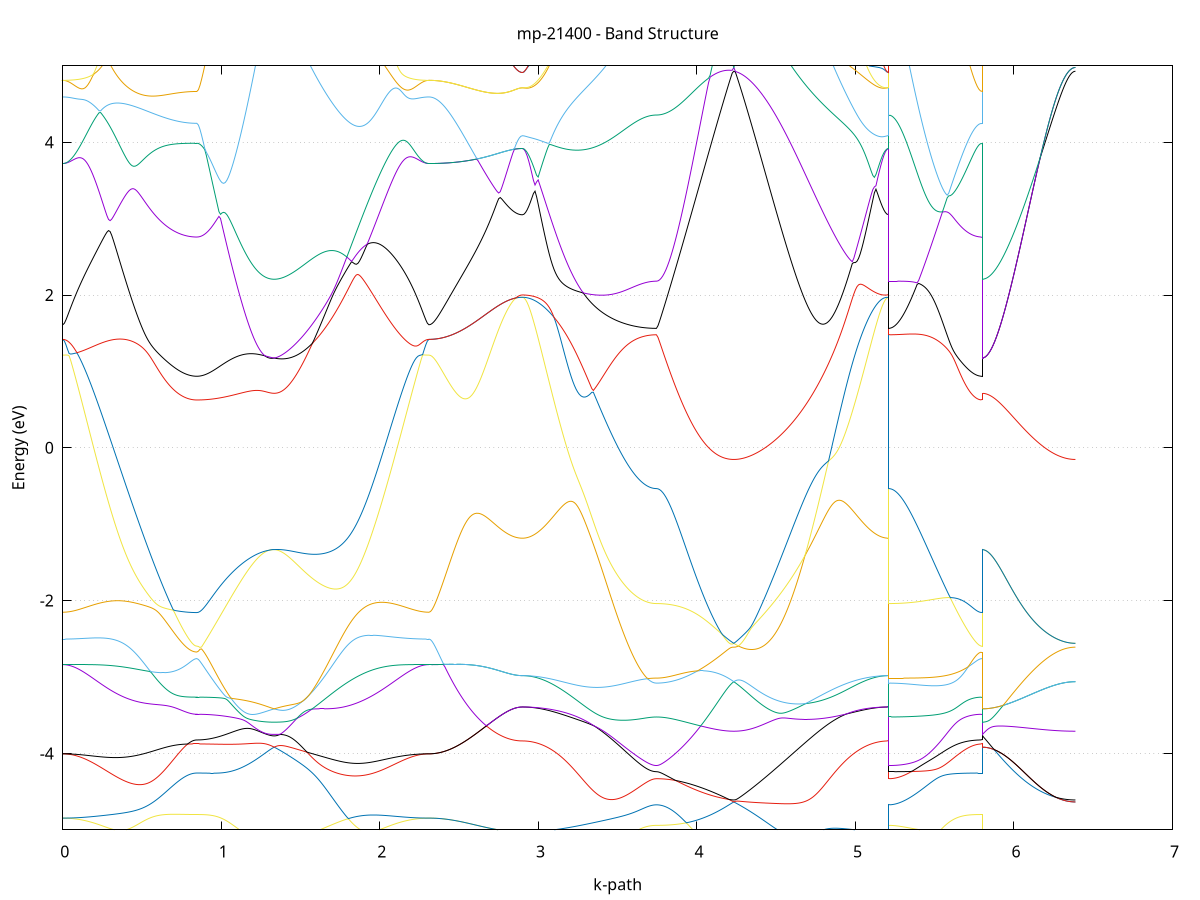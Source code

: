 set title 'mp-21400 - Band Structure'
set xlabel 'k-path'
set ylabel 'Energy (eV)'
set grid y
set yrange [-5:5]
set terminal png size 800,600
set output 'mp-21400_bands_gnuplot.png'
plot '-' using 1:2 with lines notitle, '-' using 1:2 with lines notitle, '-' using 1:2 with lines notitle, '-' using 1:2 with lines notitle, '-' using 1:2 with lines notitle, '-' using 1:2 with lines notitle, '-' using 1:2 with lines notitle, '-' using 1:2 with lines notitle, '-' using 1:2 with lines notitle, '-' using 1:2 with lines notitle, '-' using 1:2 with lines notitle, '-' using 1:2 with lines notitle, '-' using 1:2 with lines notitle, '-' using 1:2 with lines notitle, '-' using 1:2 with lines notitle, '-' using 1:2 with lines notitle, '-' using 1:2 with lines notitle, '-' using 1:2 with lines notitle, '-' using 1:2 with lines notitle, '-' using 1:2 with lines notitle, '-' using 1:2 with lines notitle, '-' using 1:2 with lines notitle, '-' using 1:2 with lines notitle, '-' using 1:2 with lines notitle, '-' using 1:2 with lines notitle, '-' using 1:2 with lines notitle, '-' using 1:2 with lines notitle, '-' using 1:2 with lines notitle, '-' using 1:2 with lines notitle, '-' using 1:2 with lines notitle, '-' using 1:2 with lines notitle, '-' using 1:2 with lines notitle, '-' using 1:2 with lines notitle, '-' using 1:2 with lines notitle, '-' using 1:2 with lines notitle, '-' using 1:2 with lines notitle, '-' using 1:2 with lines notitle, '-' using 1:2 with lines notitle, '-' using 1:2 with lines notitle, '-' using 1:2 with lines notitle, '-' using 1:2 with lines notitle, '-' using 1:2 with lines notitle, '-' using 1:2 with lines notitle, '-' using 1:2 with lines notitle, '-' using 1:2 with lines notitle, '-' using 1:2 with lines notitle, '-' using 1:2 with lines notitle, '-' using 1:2 with lines notitle, '-' using 1:2 with lines notitle, '-' using 1:2 with lines notitle, '-' using 1:2 with lines notitle, '-' using 1:2 with lines notitle, '-' using 1:2 with lines notitle, '-' using 1:2 with lines notitle, '-' using 1:2 with lines notitle, '-' using 1:2 with lines notitle, '-' using 1:2 with lines notitle, '-' using 1:2 with lines notitle, '-' using 1:2 with lines notitle, '-' using 1:2 with lines notitle, '-' using 1:2 with lines notitle, '-' using 1:2 with lines notitle, '-' using 1:2 with lines notitle, '-' using 1:2 with lines notitle
0.000000 -15.627937
0.009947 -15.627937
0.019894 -15.627837
0.029840 -15.627737
0.039787 -15.627637
0.049734 -15.627537
0.059681 -15.627337
0.069628 -15.627137
0.079575 -15.626937
0.089521 -15.626637
0.099468 -15.626337
0.109415 -15.625937
0.119362 -15.625637
0.129309 -15.625237
0.139256 -15.624737
0.149202 -15.624337
0.159149 -15.623837
0.169096 -15.623237
0.179043 -15.622737
0.188990 -15.622137
0.198937 -15.621537
0.208883 -15.620937
0.218830 -15.620237
0.228777 -15.619537
0.238724 -15.618837
0.248671 -15.618037
0.258618 -15.617337
0.268564 -15.616537
0.278511 -15.615737
0.288458 -15.614837
0.298405 -15.614037
0.308352 -15.613137
0.318299 -15.612237
0.328245 -15.611237
0.338192 -15.610337
0.348139 -15.609337
0.358086 -15.608437
0.368033 -15.607437
0.377980 -15.606337
0.387926 -15.605337
0.397873 -15.604337
0.407820 -15.603237
0.417767 -15.602137
0.427714 -15.601037
0.437661 -15.599937
0.447607 -15.598837
0.457554 -15.599037
0.467501 -15.599937
0.477448 -15.600937
0.487395 -15.601937
0.497342 -15.602937
0.507288 -15.603937
0.517235 -15.604937
0.527182 -15.605937
0.537129 -15.606937
0.547076 -15.607937
0.557023 -15.608837
0.566969 -15.609837
0.576916 -15.610737
0.586863 -15.611637
0.596810 -15.612537
0.606757 -15.613337
0.616704 -15.614237
0.626650 -15.615037
0.636597 -15.615837
0.646544 -15.616537
0.656491 -15.617337
0.666438 -15.618037
0.676385 -15.618637
0.686331 -15.619337
0.696278 -15.619937
0.706225 -15.620437
0.716172 -15.621037
0.726119 -15.621537
0.736065 -15.621937
0.746012 -15.622337
0.755959 -15.622737
0.765906 -15.623137
0.775853 -15.623437
0.785800 -15.623637
0.795746 -15.623937
0.805693 -15.624037
0.815640 -15.624237
0.825587 -15.624337
0.835534 -15.624437
0.845481 -15.624437
0.845481 -15.624437
0.855443 -15.624337
0.865405 -15.624337
0.875367 -15.624137
0.885329 -15.624037
0.895291 -15.623737
0.905253 -15.623437
0.915215 -15.623137
0.925177 -15.622737
0.935139 -15.622337
0.945101 -15.621837
0.955063 -15.621237
0.965025 -15.620637
0.974987 -15.620037
0.984949 -15.619337
0.994911 -15.618637
1.004873 -15.617937
1.014835 -15.617137
1.024797 -15.616237
1.034759 -15.615337
1.044721 -15.614437
1.054683 -15.613537
1.064645 -15.612537
1.074607 -15.611537
1.084569 -15.610437
1.094531 -15.609437
1.104493 -15.608337
1.114455 -15.607237
1.124417 -15.606137
1.134379 -15.605037
1.144341 -15.603837
1.154303 -15.602737
1.164265 -15.601637
1.174227 -15.600437
1.184189 -15.599337
1.194151 -15.598237
1.204113 -15.597137
1.214075 -15.596037
1.224037 -15.595037
1.233999 -15.594037
1.243961 -15.593037
1.253923 -15.592037
1.263885 -15.591137
1.273847 -15.590337
1.283809 -15.589537
1.293771 -15.588737
1.303733 -15.588037
1.313695 -15.587437
1.323657 -15.586837
1.333619 -15.586237
1.333619 -15.586237
1.343581 -15.586737
1.353543 -15.587237
1.363505 -15.587737
1.373467 -15.588237
1.383429 -15.588737
1.393391 -15.589137
1.403353 -15.589637
1.413315 -15.590037
1.423277 -15.590437
1.433239 -15.590837
1.443201 -15.591237
1.453163 -15.591637
1.463125 -15.591937
1.473087 -15.592237
1.483049 -15.592537
1.493011 -15.592837
1.502973 -15.593137
1.512935 -15.593337
1.522897 -15.593537
1.532859 -15.593737
1.542821 -15.593837
1.552783 -15.593937
1.562745 -15.594037
1.572707 -15.594137
1.582669 -15.594137
1.592631 -15.594237
1.602593 -15.594137
1.612555 -15.594137
1.622517 -15.594037
1.632479 -15.593937
1.642441 -15.593837
1.652403 -15.593637
1.662365 -15.593437
1.672327 -15.593237
1.682289 -15.592937
1.692251 -15.592637
1.702213 -15.592337
1.712176 -15.592037
1.722138 -15.591637
1.732100 -15.591937
1.742062 -15.592537
1.752024 -15.593137
1.761986 -15.593737
1.771948 -15.594437
1.781910 -15.595137
1.791872 -15.595837
1.801834 -15.596537
1.811796 -15.597337
1.821758 -15.598137
1.831720 -15.598937
1.841682 -15.599737
1.851644 -15.600537
1.861606 -15.601437
1.871568 -15.602337
1.881530 -15.603137
1.891492 -15.604037
1.901454 -15.604937
1.911416 -15.605837
1.921378 -15.606737
1.931340 -15.607637
1.941302 -15.608537
1.951264 -15.609337
1.961226 -15.610237
1.971188 -15.611137
1.981150 -15.611937
1.991112 -15.612837
2.001074 -15.613637
2.011036 -15.614437
2.020998 -15.615237
2.030960 -15.616037
2.040922 -15.616837
2.050884 -15.617537
2.060846 -15.618337
2.070808 -15.619037
2.080770 -15.619737
2.090732 -15.620337
2.100694 -15.621037
2.110656 -15.621637
2.120618 -15.622237
2.130580 -15.622737
2.140542 -15.623337
2.150504 -15.623837
2.160466 -15.624337
2.170428 -15.624737
2.180390 -15.625237
2.190352 -15.625637
2.200314 -15.625937
2.210276 -15.626337
2.220238 -15.626637
2.230200 -15.626937
2.240162 -15.627137
2.250124 -15.627337
2.260086 -15.627537
2.270048 -15.627637
2.280010 -15.627737
2.289972 -15.627837
2.299934 -15.627937
2.309896 -15.627937
2.309896 -15.627937
2.319884 -15.627937
2.329872 -15.627837
2.339860 -15.627737
2.349848 -15.627537
2.359836 -15.627337
2.369824 -15.627037
2.379812 -15.626737
2.389800 -15.626437
2.399788 -15.625937
2.409776 -15.625537
2.419764 -15.625037
2.429752 -15.624437
2.439740 -15.623937
2.449728 -15.623237
2.459716 -15.622537
2.469704 -15.621837
2.479692 -15.621037
2.489680 -15.620237
2.499668 -15.619437
2.509656 -15.618537
2.519644 -15.617537
2.529632 -15.616637
2.539620 -15.615637
2.549608 -15.614537
2.559596 -15.613437
2.569585 -15.612337
2.579573 -15.611237
2.589561 -15.610037
2.599549 -15.608837
2.609537 -15.607537
2.619525 -15.606237
2.629513 -15.605037
2.639501 -15.603637
2.649489 -15.602337
2.659477 -15.601037
2.669465 -15.599637
2.679453 -15.598237
2.689441 -15.596937
2.699429 -15.595537
2.709417 -15.594137
2.719405 -15.592837
2.729393 -15.591437
2.739381 -15.590137
2.749369 -15.588937
2.759357 -15.587637
2.769345 -15.586437
2.779333 -15.585337
2.789321 -15.584237
2.799309 -15.583237
2.809297 -15.582337
2.819285 -15.581537
2.829273 -15.580837
2.839261 -15.580137
2.849249 -15.579637
2.859237 -15.579237
2.869225 -15.578837
2.879213 -15.578637
2.889201 -15.578437
2.899189 -15.578437
2.899189 -15.578437
2.909136 -15.578437
2.919083 -15.578537
2.929030 -15.578537
2.938976 -15.578737
2.948923 -15.578937
2.958870 -15.579137
2.968817 -15.579337
2.978764 -15.579637
2.988711 -15.579937
2.998657 -15.580237
3.008604 -15.580537
3.018551 -15.580937
3.028498 -15.581337
3.038445 -15.581737
3.048392 -15.582137
3.058338 -15.582537
3.068285 -15.582937
3.078232 -15.583337
3.088179 -15.583737
3.098126 -15.584137
3.108073 -15.584537
3.118019 -15.584937
3.127966 -15.585337
3.137913 -15.585737
3.147860 -15.586037
3.157807 -15.586437
3.167754 -15.586737
3.177700 -15.587037
3.187647 -15.587337
3.197594 -15.587637
3.207541 -15.587937
3.217488 -15.588137
3.227435 -15.588437
3.237381 -15.588637
3.247328 -15.588837
3.257275 -15.589037
3.267222 -15.589237
3.277169 -15.589437
3.287116 -15.589537
3.297062 -15.589737
3.307009 -15.589937
3.316956 -15.590037
3.326903 -15.590137
3.336850 -15.590337
3.346797 -15.590637
3.356743 -15.590937
3.366690 -15.591137
3.376637 -15.591437
3.386584 -15.591637
3.396531 -15.591837
3.406477 -15.592037
3.416424 -15.592237
3.426371 -15.592437
3.436318 -15.592637
3.446265 -15.592837
3.456212 -15.593037
3.466158 -15.593237
3.476105 -15.593337
3.486052 -15.593537
3.495999 -15.593637
3.505946 -15.593837
3.515893 -15.593937
3.525839 -15.594037
3.535786 -15.594237
3.545733 -15.594337
3.555680 -15.594437
3.565627 -15.594537
3.575574 -15.594637
3.585520 -15.594737
3.595467 -15.594737
3.605414 -15.594837
3.615361 -15.594937
3.625308 -15.594937
3.635255 -15.595037
3.645201 -15.595137
3.655148 -15.595137
3.665095 -15.595237
3.675042 -15.595237
3.684989 -15.595237
3.694936 -15.595237
3.704882 -15.595337
3.714829 -15.595337
3.724776 -15.595337
3.734723 -15.595337
3.744670 -15.595337
3.744670 -15.595337
3.754632 -15.595337
3.764594 -15.595237
3.774556 -15.595137
3.784518 -15.595037
3.794480 -15.594837
3.804442 -15.594637
3.814404 -15.594437
3.824366 -15.594137
3.834328 -15.593837
3.844290 -15.593437
3.854252 -15.593037
3.864214 -15.592637
3.874176 -15.592237
3.884138 -15.591837
3.894100 -15.591537
3.904062 -15.591237
3.914024 -15.590937
3.923986 -15.590637
3.933948 -15.590237
3.943910 -15.589837
3.953872 -15.589537
3.963834 -15.589137
3.973796 -15.588737
3.983758 -15.588337
3.993720 -15.587837
4.003682 -15.587437
4.013644 -15.587037
4.023606 -15.586537
4.033568 -15.586137
4.043530 -15.585637
4.053492 -15.585237
4.063454 -15.584737
4.073416 -15.584237
4.083378 -15.583837
4.093340 -15.583337
4.103302 -15.582937
4.113264 -15.582437
4.123226 -15.582037
4.133188 -15.581537
4.143150 -15.581137
4.153112 -15.580737
4.163074 -15.580337
4.173036 -15.579937
4.182998 -15.579537
4.192960 -15.579137
4.202922 -15.578737
4.212884 -15.578437
4.222846 -15.578037
4.232808 -15.577737
4.232808 -15.577737
4.242770 -15.578137
4.252732 -15.578437
4.262694 -15.578837
4.272656 -15.579337
4.282618 -15.579737
4.292580 -15.580237
4.302542 -15.580737
4.312504 -15.581237
4.322466 -15.581837
4.332428 -15.582337
4.342390 -15.582837
4.352352 -15.583437
4.362314 -15.583937
4.372276 -15.584537
4.382238 -15.585037
4.392200 -15.585637
4.402162 -15.586137
4.412124 -15.586737
4.422086 -15.587237
4.432048 -15.587737
4.442010 -15.588237
4.451972 -15.588737
4.461934 -15.589137
4.471896 -15.589637
4.481858 -15.590037
4.491820 -15.590437
4.501782 -15.590837
4.511745 -15.591237
4.521707 -15.591637
4.531669 -15.591937
4.541631 -15.592237
4.551593 -15.592537
4.561555 -15.592837
4.571517 -15.593037
4.581479 -15.593237
4.591441 -15.593437
4.601403 -15.593637
4.611365 -15.593837
4.621327 -15.593937
4.631289 -15.594037
4.641251 -15.594137
4.651213 -15.594237
4.661175 -15.594337
4.671137 -15.594337
4.681099 -15.594337
4.691061 -15.594337
4.701023 -15.594237
4.710985 -15.594237
4.720947 -15.594137
4.730909 -15.594037
4.740871 -15.593937
4.750833 -15.593737
4.760795 -15.593637
4.770757 -15.593437
4.780719 -15.593237
4.790681 -15.593037
4.800643 -15.592837
4.810605 -15.592537
4.820567 -15.592237
4.830529 -15.592037
4.840491 -15.591637
4.850453 -15.591337
4.860415 -15.591037
4.870377 -15.590637
4.880339 -15.590337
4.890301 -15.589937
4.900263 -15.589537
4.910225 -15.589137
4.920187 -15.588737
4.930149 -15.588237
4.940111 -15.587837
4.950073 -15.587337
4.960035 -15.586937
4.969997 -15.586437
4.979959 -15.586037
4.989921 -15.585537
4.999883 -15.585037
5.009845 -15.584537
5.019807 -15.584137
5.029769 -15.583637
5.039731 -15.583137
5.049693 -15.582737
5.059655 -15.582237
5.069617 -15.581837
5.079579 -15.581437
5.089541 -15.581037
5.099503 -15.580637
5.109465 -15.580237
5.119427 -15.579937
5.129389 -15.579637
5.139351 -15.579337
5.149313 -15.579137
5.159275 -15.578937
5.169237 -15.578737
5.179199 -15.578537
5.189161 -15.578437
5.199123 -15.578437
5.209085 -15.578437
5.209085 -15.595337
5.219073 -15.595337
5.229061 -15.595337
5.239049 -15.595237
5.249037 -15.595137
5.259025 -15.595037
5.269013 -15.594837
5.279001 -15.595037
5.288989 -15.595337
5.298977 -15.595737
5.308965 -15.596137
5.318953 -15.596537
5.328941 -15.597037
5.338929 -15.597537
5.348917 -15.598137
5.358905 -15.598737
5.368893 -15.599337
5.378881 -15.600037
5.388869 -15.600637
5.398857 -15.601337
5.408846 -15.602137
5.418834 -15.602837
5.428822 -15.603637
5.438810 -15.604337
5.448798 -15.605137
5.458786 -15.605937
5.468774 -15.606737
5.478762 -15.607537
5.488750 -15.608437
5.498738 -15.609237
5.508726 -15.610037
5.518714 -15.610837
5.528702 -15.611637
5.538690 -15.612437
5.548678 -15.613237
5.558666 -15.613937
5.568654 -15.614737
5.578642 -15.615437
5.588630 -15.616237
5.598618 -15.616937
5.608606 -15.617537
5.618594 -15.618237
5.628582 -15.618837
5.638570 -15.619437
5.648558 -15.620037
5.658546 -15.620537
5.668534 -15.621037
5.678522 -15.621537
5.688510 -15.622037
5.698498 -15.622437
5.708486 -15.622737
5.718474 -15.623137
5.728462 -15.623437
5.738450 -15.623637
5.748438 -15.623937
5.758426 -15.624037
5.768414 -15.624237
5.778402 -15.624337
5.788390 -15.624437
5.798378 -15.624437
5.798378 -15.586237
5.808366 -15.586237
5.818354 -15.586237
5.828342 -15.586237
5.838330 -15.586137
5.848318 -15.586137
5.858306 -15.586037
5.868294 -15.585937
5.878282 -15.585837
5.888270 -15.585737
5.898258 -15.585637
5.908246 -15.585537
5.918234 -15.585337
5.928222 -15.585237
5.938210 -15.585037
5.948198 -15.584937
5.958187 -15.584737
5.968175 -15.584537
5.978163 -15.584337
5.988151 -15.584137
5.998139 -15.583937
6.008127 -15.583737
6.018115 -15.583537
6.028103 -15.583337
6.038091 -15.583137
6.048079 -15.582837
6.058067 -15.582637
6.068055 -15.582437
6.078043 -15.582237
6.088031 -15.581937
6.098019 -15.581737
6.108007 -15.581537
6.117995 -15.581337
6.127983 -15.581037
6.137971 -15.580837
6.147959 -15.580637
6.157947 -15.580437
6.167935 -15.580237
6.177923 -15.580037
6.187911 -15.579837
6.197899 -15.579637
6.207887 -15.579437
6.217875 -15.579337
6.227863 -15.579137
6.237851 -15.578937
6.247839 -15.578837
6.257827 -15.578637
6.267815 -15.578537
6.277803 -15.578437
6.287791 -15.578337
6.297779 -15.578237
6.307767 -15.578137
6.317755 -15.578037
6.327743 -15.577937
6.337731 -15.577937
6.347719 -15.577837
6.357707 -15.577837
6.367695 -15.577737
6.377683 -15.577737
6.387671 -15.577737
e
0.000000 -15.627937
0.009947 -15.627937
0.019894 -15.627837
0.029840 -15.627637
0.039787 -15.627437
0.049734 -15.627137
0.059681 -15.626837
0.069628 -15.626437
0.079575 -15.625937
0.089521 -15.625437
0.099468 -15.624837
0.109415 -15.624237
0.119362 -15.623537
0.129309 -15.622737
0.139256 -15.621937
0.149202 -15.621037
0.159149 -15.620137
0.169096 -15.619137
0.179043 -15.618137
0.188990 -15.617037
0.198937 -15.615837
0.208883 -15.614737
0.218830 -15.613437
0.228777 -15.612137
0.238724 -15.610837
0.248671 -15.609537
0.258618 -15.608137
0.268564 -15.606637
0.278511 -15.605237
0.288458 -15.603737
0.298405 -15.602237
0.308352 -15.600637
0.318299 -15.599137
0.328245 -15.597637
0.338192 -15.596237
0.348139 -15.594937
0.358086 -15.593937
0.368033 -15.593237
0.377980 -15.593137
0.387926 -15.593337
0.397873 -15.593837
0.407820 -15.594537
0.417767 -15.595337
0.427714 -15.596237
0.437661 -15.597137
0.447607 -15.598037
0.457554 -15.597737
0.467501 -15.596637
0.477448 -15.595537
0.487395 -15.594337
0.497342 -15.593237
0.507288 -15.592037
0.517235 -15.590937
0.527182 -15.589737
0.537129 -15.588637
0.547076 -15.587537
0.557023 -15.586337
0.566969 -15.585237
0.576916 -15.584137
0.586863 -15.583037
0.596810 -15.581937
0.606757 -15.580837
0.616704 -15.579737
0.626650 -15.578637
0.636597 -15.577637
0.646544 -15.576637
0.656491 -15.575637
0.666438 -15.574737
0.676385 -15.573737
0.686331 -15.572937
0.696278 -15.572037
0.706225 -15.571237
0.716172 -15.570437
0.726119 -15.569737
0.736065 -15.569037
0.746012 -15.568437
0.755959 -15.567837
0.765906 -15.567337
0.775853 -15.566837
0.785800 -15.566437
0.795746 -15.566137
0.805693 -15.565837
0.815640 -15.565637
0.825587 -15.565437
0.835534 -15.565337
0.845481 -15.565337
0.845481 -15.565337
0.855443 -15.565337
0.865405 -15.565437
0.875367 -15.565437
0.885329 -15.565537
0.895291 -15.565737
0.905253 -15.565837
0.915215 -15.566037
0.925177 -15.566237
0.935139 -15.566537
0.945101 -15.566737
0.955063 -15.567037
0.965025 -15.567337
0.974987 -15.567737
0.984949 -15.568037
0.994911 -15.568437
1.004873 -15.568837
1.014835 -15.569237
1.024797 -15.569737
1.034759 -15.570137
1.044721 -15.570637
1.054683 -15.571037
1.064645 -15.571537
1.074607 -15.572037
1.084569 -15.572537
1.094531 -15.573137
1.104493 -15.573637
1.114455 -15.574137
1.124417 -15.574737
1.134379 -15.575237
1.144341 -15.575837
1.154303 -15.576337
1.164265 -15.576937
1.174227 -15.577437
1.184189 -15.578037
1.194151 -15.578637
1.204113 -15.579137
1.214075 -15.579737
1.224037 -15.580337
1.233999 -15.580837
1.243961 -15.581437
1.253923 -15.581937
1.263885 -15.582537
1.273847 -15.583037
1.283809 -15.583637
1.293771 -15.584137
1.303733 -15.584737
1.313695 -15.585237
1.323657 -15.585737
1.333619 -15.586237
1.333619 -15.586237
1.343581 -15.585737
1.353543 -15.585337
1.363505 -15.584937
1.373467 -15.584637
1.383429 -15.584337
1.393391 -15.584137
1.403353 -15.583937
1.413315 -15.583837
1.423277 -15.583737
1.433239 -15.583637
1.443201 -15.583637
1.453163 -15.583637
1.463125 -15.583637
1.473087 -15.583737
1.483049 -15.583837
1.493011 -15.583937
1.502973 -15.584037
1.512935 -15.584237
1.522897 -15.584437
1.532859 -15.584637
1.542821 -15.584837
1.552783 -15.585037
1.562745 -15.585337
1.572707 -15.585637
1.582669 -15.585837
1.592631 -15.586137
1.602593 -15.586537
1.612555 -15.586837
1.622517 -15.587137
1.632479 -15.587537
1.642441 -15.587837
1.652403 -15.588237
1.662365 -15.588637
1.672327 -15.589037
1.682289 -15.589537
1.692251 -15.589937
1.702213 -15.590437
1.712176 -15.590937
1.722138 -15.591437
1.732100 -15.591237
1.742062 -15.590837
1.752024 -15.590437
1.761986 -15.589937
1.771948 -15.589537
1.781910 -15.589037
1.791872 -15.588537
1.801834 -15.587937
1.811796 -15.587437
1.821758 -15.586937
1.831720 -15.586437
1.841682 -15.585937
1.851644 -15.585537
1.861606 -15.585137
1.871568 -15.584937
1.881530 -15.584837
1.891492 -15.585037
1.901454 -15.585537
1.911416 -15.586337
1.921378 -15.587437
1.931340 -15.588737
1.941302 -15.590137
1.951264 -15.591737
1.961226 -15.593337
1.971188 -15.595037
1.981150 -15.596637
1.991112 -15.598337
2.001074 -15.599937
2.011036 -15.601537
2.020998 -15.603137
2.030960 -15.604737
2.040922 -15.606237
2.050884 -15.607737
2.060846 -15.609237
2.070808 -15.610637
2.080770 -15.611937
2.090732 -15.613237
2.100694 -15.614537
2.110656 -15.615737
2.120618 -15.616937
2.130580 -15.618037
2.140542 -15.619037
2.150504 -15.620037
2.160466 -15.621037
2.170428 -15.621837
2.180390 -15.622737
2.190352 -15.623437
2.200314 -15.624137
2.210276 -15.624837
2.220238 -15.625437
2.230200 -15.625937
2.240162 -15.626437
2.250124 -15.626837
2.260086 -15.627137
2.270048 -15.627437
2.280010 -15.627637
2.289972 -15.627837
2.299934 -15.627937
2.309896 -15.627937
2.309896 -15.627937
2.319884 -15.627937
2.329872 -15.627837
2.339860 -15.627737
2.349848 -15.627537
2.359836 -15.627337
2.369824 -15.627037
2.379812 -15.626737
2.389800 -15.626437
2.399788 -15.625937
2.409776 -15.625537
2.419764 -15.625037
2.429752 -15.624437
2.439740 -15.623937
2.449728 -15.623237
2.459716 -15.622537
2.469704 -15.621837
2.479692 -15.621037
2.489680 -15.620237
2.499668 -15.619437
2.509656 -15.618537
2.519644 -15.617537
2.529632 -15.616637
2.539620 -15.615637
2.549608 -15.614537
2.559596 -15.613437
2.569585 -15.612337
2.579573 -15.611137
2.589561 -15.610037
2.599549 -15.608837
2.609537 -15.607537
2.619525 -15.606237
2.629513 -15.605037
2.639501 -15.603637
2.649489 -15.602337
2.659477 -15.601037
2.669465 -15.599637
2.679453 -15.598237
2.689441 -15.596937
2.699429 -15.595537
2.709417 -15.594137
2.719405 -15.592837
2.729393 -15.591437
2.739381 -15.590137
2.749369 -15.588937
2.759357 -15.587637
2.769345 -15.586437
2.779333 -15.585337
2.789321 -15.584237
2.799309 -15.583237
2.809297 -15.582337
2.819285 -15.581537
2.829273 -15.580837
2.839261 -15.580137
2.849249 -15.579637
2.859237 -15.579237
2.869225 -15.578837
2.879213 -15.578637
2.889201 -15.578437
2.899189 -15.578437
2.899189 -15.578437
2.909136 -15.578437
2.919083 -15.578437
2.929030 -15.578537
2.938976 -15.578537
2.948923 -15.578637
2.958870 -15.578837
2.968817 -15.578937
2.978764 -15.579037
2.988711 -15.579237
2.998657 -15.579437
3.008604 -15.579637
3.018551 -15.579937
3.028498 -15.580137
3.038445 -15.580437
3.048392 -15.580637
3.058338 -15.580937
3.068285 -15.581237
3.078232 -15.581637
3.088179 -15.581937
3.098126 -15.582237
3.108073 -15.582637
3.118019 -15.582937
3.127966 -15.583337
3.137913 -15.583637
3.147860 -15.584037
3.157807 -15.584437
3.167754 -15.584737
3.177700 -15.585137
3.187647 -15.585537
3.197594 -15.585837
3.207541 -15.586237
3.217488 -15.586537
3.227435 -15.586937
3.237381 -15.587237
3.247328 -15.587637
3.257275 -15.587937
3.267222 -15.588237
3.277169 -15.588637
3.287116 -15.588937
3.297062 -15.589237
3.307009 -15.589537
3.316956 -15.589837
3.326903 -15.590137
3.336850 -15.590337
3.346797 -15.590437
3.356743 -15.590537
3.366690 -15.590737
3.376637 -15.590837
3.386584 -15.590937
3.396531 -15.591037
3.406477 -15.591137
3.416424 -15.591337
3.426371 -15.591437
3.436318 -15.591537
3.446265 -15.591637
3.456212 -15.591837
3.466158 -15.591937
3.476105 -15.592037
3.486052 -15.592137
3.495999 -15.592237
3.505946 -15.592437
3.515893 -15.592537
3.525839 -15.592637
3.535786 -15.592737
3.545733 -15.592837
3.555680 -15.592937
3.565627 -15.593037
3.575574 -15.593137
3.585520 -15.593237
3.595467 -15.593337
3.605414 -15.593337
3.615361 -15.593437
3.625308 -15.593537
3.635255 -15.593537
3.645201 -15.593637
3.655148 -15.593737
3.665095 -15.593737
3.675042 -15.593737
3.684989 -15.593837
3.694936 -15.593837
3.704882 -15.593837
3.714829 -15.593937
3.724776 -15.593937
3.734723 -15.593937
3.744670 -15.593937
3.744670 -15.593937
3.754632 -15.593937
3.764594 -15.593837
3.774556 -15.593837
3.784518 -15.593737
3.794480 -15.593637
3.804442 -15.593537
3.814404 -15.593437
3.824366 -15.593237
3.834328 -15.593037
3.844290 -15.592837
3.854252 -15.592637
3.864214 -15.592437
3.874176 -15.592137
3.884138 -15.591737
3.894100 -15.591237
3.904062 -15.590637
3.914024 -15.590137
3.923986 -15.589537
3.933948 -15.588937
3.943910 -15.588237
3.953872 -15.587637
3.963834 -15.586937
3.973796 -15.586237
3.983758 -15.585537
3.993720 -15.584837
4.003682 -15.584137
4.013644 -15.583537
4.023606 -15.582837
4.033568 -15.582137
4.043530 -15.581437
4.053492 -15.580837
4.063454 -15.580237
4.073416 -15.579637
4.083378 -15.579137
4.093340 -15.578637
4.103302 -15.578237
4.113264 -15.577837
4.123226 -15.577437
4.133188 -15.577237
4.143150 -15.577037
4.153112 -15.576837
4.163074 -15.576737
4.173036 -15.576737
4.182998 -15.576737
4.192960 -15.576837
4.202922 -15.577037
4.212884 -15.577237
4.222846 -15.577437
4.232808 -15.577737
4.232808 -15.577737
4.242770 -15.577437
4.252732 -15.577137
4.262694 -15.576937
4.272656 -15.576637
4.282618 -15.576437
4.292580 -15.576237
4.302542 -15.576037
4.312504 -15.575837
4.322466 -15.575637
4.332428 -15.575537
4.342390 -15.575437
4.352352 -15.575337
4.362314 -15.575237
4.372276 -15.575237
4.382238 -15.575137
4.392200 -15.575137
4.402162 -15.575237
4.412124 -15.575237
4.422086 -15.575337
4.432048 -15.575337
4.442010 -15.575437
4.451972 -15.575637
4.461934 -15.575737
4.471896 -15.575937
4.481858 -15.576137
4.491820 -15.576337
4.501782 -15.576537
4.511745 -15.576737
4.521707 -15.577037
4.531669 -15.577337
4.541631 -15.577537
4.551593 -15.577837
4.561555 -15.578137
4.571517 -15.578437
4.581479 -15.578737
4.591441 -15.579137
4.601403 -15.579437
4.611365 -15.579737
4.621327 -15.580037
4.631289 -15.580437
4.641251 -15.580737
4.651213 -15.581037
4.661175 -15.581337
4.671137 -15.581637
4.681099 -15.581937
4.691061 -15.582237
4.701023 -15.582437
4.710985 -15.582737
4.720947 -15.582937
4.730909 -15.583137
4.740871 -15.583337
4.750833 -15.583537
4.760795 -15.583737
4.770757 -15.583837
4.780719 -15.584037
4.790681 -15.584137
4.800643 -15.584237
4.810605 -15.584237
4.820567 -15.584337
4.830529 -15.584337
4.840491 -15.584337
4.850453 -15.584337
4.860415 -15.584337
4.870377 -15.584237
4.880339 -15.584237
4.890301 -15.584137
4.900263 -15.584037
4.910225 -15.583837
4.920187 -15.583737
4.930149 -15.583537
4.940111 -15.583437
4.950073 -15.583237
4.960035 -15.583037
4.969997 -15.582737
4.979959 -15.582537
4.989921 -15.582337
4.999883 -15.582037
5.009845 -15.581837
5.019807 -15.581537
5.029769 -15.581337
5.039731 -15.581037
5.049693 -15.580837
5.059655 -15.580537
5.069617 -15.580337
5.079579 -15.580037
5.089541 -15.579837
5.099503 -15.579637
5.109465 -15.579437
5.119427 -15.579237
5.129389 -15.579037
5.139351 -15.578937
5.149313 -15.578837
5.159275 -15.578637
5.169237 -15.578537
5.179199 -15.578537
5.189161 -15.578437
5.199123 -15.578437
5.209085 -15.578437
5.209085 -15.593937
5.219073 -15.593937
5.229061 -15.594037
5.239049 -15.594137
5.249037 -15.594237
5.259025 -15.594437
5.269013 -15.594737
5.279001 -15.594637
5.288989 -15.594437
5.298977 -15.594237
5.308965 -15.593937
5.318953 -15.593637
5.328941 -15.593337
5.338929 -15.593037
5.348917 -15.592637
5.358905 -15.592237
5.368893 -15.591837
5.378881 -15.591337
5.388869 -15.590937
5.398857 -15.590437
5.408846 -15.589837
5.418834 -15.589337
5.428822 -15.588737
5.438810 -15.588137
5.448798 -15.587537
5.458786 -15.586937
5.468774 -15.586237
5.478762 -15.585537
5.488750 -15.584837
5.498738 -15.584137
5.508726 -15.583437
5.518714 -15.582637
5.528702 -15.581837
5.538690 -15.581137
5.548678 -15.580337
5.558666 -15.579537
5.568654 -15.578737
5.578642 -15.577837
5.588630 -15.577037
5.598618 -15.576237
5.608606 -15.575437
5.618594 -15.574537
5.628582 -15.573737
5.638570 -15.572937
5.648558 -15.572237
5.658546 -15.571437
5.668534 -15.570737
5.678522 -15.569937
5.688510 -15.569337
5.698498 -15.568637
5.708486 -15.568037
5.718474 -15.567537
5.728462 -15.567037
5.738450 -15.566637
5.748438 -15.566237
5.758426 -15.565937
5.768414 -15.565637
5.778402 -15.565537
5.788390 -15.565337
5.798378 -15.565337
5.798378 -15.586237
5.808366 -15.586237
5.818354 -15.586237
5.828342 -15.586237
5.838330 -15.586137
5.848318 -15.586137
5.858306 -15.586037
5.868294 -15.585937
5.878282 -15.585837
5.888270 -15.585737
5.898258 -15.585637
5.908246 -15.585537
5.918234 -15.585337
5.928222 -15.585237
5.938210 -15.585037
5.948198 -15.584937
5.958187 -15.584737
5.968175 -15.584537
5.978163 -15.584337
5.988151 -15.584137
5.998139 -15.583937
6.008127 -15.583737
6.018115 -15.583537
6.028103 -15.583337
6.038091 -15.583137
6.048079 -15.582837
6.058067 -15.582637
6.068055 -15.582437
6.078043 -15.582237
6.088031 -15.581937
6.098019 -15.581737
6.108007 -15.581537
6.117995 -15.581337
6.127983 -15.581037
6.137971 -15.580837
6.147959 -15.580637
6.157947 -15.580437
6.167935 -15.580237
6.177923 -15.580037
6.187911 -15.579837
6.197899 -15.579637
6.207887 -15.579437
6.217875 -15.579337
6.227863 -15.579137
6.237851 -15.578937
6.247839 -15.578837
6.257827 -15.578637
6.267815 -15.578537
6.277803 -15.578437
6.287791 -15.578337
6.297779 -15.578237
6.307767 -15.578137
6.317755 -15.578037
6.327743 -15.577937
6.337731 -15.577937
6.347719 -15.577837
6.357707 -15.577837
6.367695 -15.577737
6.377683 -15.577737
6.387671 -15.577737
e
0.000000 -15.577637
0.009947 -15.577637
0.019894 -15.577637
0.029840 -15.577637
0.039787 -15.577737
0.049734 -15.577837
0.059681 -15.577937
0.069628 -15.578037
0.079575 -15.578237
0.089521 -15.578437
0.099468 -15.578537
0.109415 -15.578737
0.119362 -15.578937
0.129309 -15.579237
0.139256 -15.579437
0.149202 -15.579637
0.159149 -15.579937
0.169096 -15.580137
0.179043 -15.580437
0.188990 -15.580737
0.198937 -15.581037
0.208883 -15.581337
0.218830 -15.581637
0.228777 -15.581937
0.238724 -15.582237
0.248671 -15.582637
0.258618 -15.583037
0.268564 -15.583337
0.278511 -15.583737
0.288458 -15.584237
0.298405 -15.584637
0.308352 -15.585137
0.318299 -15.585537
0.328245 -15.586037
0.338192 -15.586437
0.348139 -15.586737
0.358086 -15.586837
0.368033 -15.586537
0.377980 -15.585837
0.387926 -15.584737
0.397873 -15.583437
0.407820 -15.582037
0.417767 -15.580537
0.427714 -15.579137
0.437661 -15.577737
0.447607 -15.576437
0.457554 -15.575237
0.467501 -15.574137
0.477448 -15.573137
0.487395 -15.572237
0.497342 -15.571437
0.507288 -15.570737
0.517235 -15.570037
0.527182 -15.569437
0.537129 -15.568837
0.547076 -15.568137
0.557023 -15.567637
0.566969 -15.567037
0.576916 -15.566437
0.586863 -15.565937
0.596810 -15.565337
0.606757 -15.564837
0.616704 -15.564337
0.626650 -15.563937
0.636597 -15.563437
0.646544 -15.563037
0.656491 -15.562637
0.666438 -15.562237
0.676385 -15.561937
0.686331 -15.561537
0.696278 -15.561337
0.706225 -15.561037
0.716172 -15.560837
0.726119 -15.560637
0.736065 -15.560437
0.746012 -15.560337
0.755959 -15.560237
0.765906 -15.560137
0.775853 -15.560037
0.785800 -15.560037
0.795746 -15.559937
0.805693 -15.559937
0.815640 -15.559937
0.825587 -15.559937
0.835534 -15.559937
0.845481 -15.559937
0.845481 -15.559937
0.855443 -15.559937
0.865405 -15.559937
0.875367 -15.559937
0.885329 -15.560037
0.895291 -15.560037
0.905253 -15.560137
0.915215 -15.560137
0.925177 -15.560237
0.935139 -15.560337
0.945101 -15.560437
0.955063 -15.560537
0.965025 -15.560637
0.974987 -15.560837
0.984949 -15.560937
0.994911 -15.561037
1.004873 -15.561137
1.014835 -15.561337
1.024797 -15.561437
1.034759 -15.561537
1.044721 -15.561637
1.054683 -15.561737
1.064645 -15.561837
1.074607 -15.561937
1.084569 -15.562037
1.094531 -15.562137
1.104493 -15.562237
1.114455 -15.562237
1.124417 -15.562237
1.134379 -15.562337
1.144341 -15.562337
1.154303 -15.562337
1.164265 -15.562237
1.174227 -15.562237
1.184189 -15.562137
1.194151 -15.562037
1.204113 -15.561937
1.214075 -15.561837
1.224037 -15.561737
1.233999 -15.561537
1.243961 -15.561337
1.253923 -15.561237
1.263885 -15.561037
1.273847 -15.560837
1.283809 -15.560737
1.293771 -15.560537
1.303733 -15.560437
1.313695 -15.560337
1.323657 -15.560337
1.333619 -15.560237
1.333619 -15.560237
1.343581 -15.560337
1.353543 -15.560337
1.363505 -15.560437
1.373467 -15.560537
1.383429 -15.560737
1.393391 -15.560937
1.403353 -15.561237
1.413315 -15.561437
1.423277 -15.561737
1.433239 -15.562037
1.443201 -15.562437
1.453163 -15.562737
1.463125 -15.563137
1.473087 -15.563537
1.483049 -15.564037
1.493011 -15.564437
1.502973 -15.564937
1.512935 -15.565437
1.522897 -15.565937
1.532859 -15.566537
1.542821 -15.567037
1.552783 -15.567637
1.562745 -15.568237
1.572707 -15.568837
1.582669 -15.569437
1.592631 -15.570137
1.602593 -15.570737
1.612555 -15.571437
1.622517 -15.572137
1.632479 -15.572737
1.642441 -15.573437
1.652403 -15.574137
1.662365 -15.574837
1.672327 -15.575537
1.682289 -15.576137
1.692251 -15.576837
1.702213 -15.577437
1.712176 -15.578137
1.722138 -15.578737
1.732100 -15.579237
1.742062 -15.579837
1.752024 -15.580337
1.761986 -15.580837
1.771948 -15.581337
1.781910 -15.581737
1.791872 -15.582137
1.801834 -15.582437
1.811796 -15.582737
1.821758 -15.583037
1.831720 -15.583337
1.841682 -15.583537
1.851644 -15.583737
1.861606 -15.583837
1.871568 -15.583937
1.881530 -15.584037
1.891492 -15.584137
1.901454 -15.584137
1.911416 -15.584137
1.921378 -15.584137
1.931340 -15.584137
1.941302 -15.584037
1.951264 -15.584037
1.961226 -15.583937
1.971188 -15.583737
1.981150 -15.583637
1.991112 -15.583537
2.001074 -15.583337
2.011036 -15.583137
2.020998 -15.582937
2.030960 -15.582737
2.040922 -15.582537
2.050884 -15.582337
2.060846 -15.582137
2.070808 -15.581837
2.080770 -15.581637
2.090732 -15.581337
2.100694 -15.581137
2.110656 -15.580837
2.120618 -15.580637
2.130580 -15.580337
2.140542 -15.580137
2.150504 -15.579837
2.160466 -15.579637
2.170428 -15.579437
2.180390 -15.579137
2.190352 -15.578937
2.200314 -15.578737
2.210276 -15.578537
2.220238 -15.578437
2.230200 -15.578237
2.240162 -15.578037
2.250124 -15.577937
2.260086 -15.577837
2.270048 -15.577737
2.280010 -15.577637
2.289972 -15.577637
2.299934 -15.577637
2.309896 -15.577637
2.309896 -15.577637
2.319884 -15.577637
2.329872 -15.577637
2.339860 -15.577637
2.349848 -15.577637
2.359836 -15.577637
2.369824 -15.577637
2.379812 -15.577737
2.389800 -15.577737
2.399788 -15.577737
2.409776 -15.577837
2.419764 -15.577837
2.429752 -15.577937
2.439740 -15.577937
2.449728 -15.577937
2.459716 -15.578037
2.469704 -15.578037
2.479692 -15.578037
2.489680 -15.578137
2.499668 -15.578137
2.509656 -15.578137
2.519644 -15.578137
2.529632 -15.578137
2.539620 -15.578137
2.549608 -15.578137
2.559596 -15.578137
2.569585 -15.578137
2.579573 -15.578137
2.589561 -15.578137
2.599549 -15.578137
2.609537 -15.578137
2.619525 -15.578037
2.629513 -15.578037
2.639501 -15.578037
2.649489 -15.577937
2.659477 -15.577937
2.669465 -15.577937
2.679453 -15.577837
2.689441 -15.577837
2.699429 -15.577737
2.709417 -15.577737
2.719405 -15.577737
2.729393 -15.577637
2.739381 -15.577637
2.749369 -15.577537
2.759357 -15.577537
2.769345 -15.577437
2.779333 -15.577437
2.789321 -15.577437
2.799309 -15.577337
2.809297 -15.577337
2.819285 -15.577337
2.829273 -15.577337
2.839261 -15.577237
2.849249 -15.577237
2.859237 -15.577237
2.869225 -15.577237
2.879213 -15.577237
2.889201 -15.577237
2.899189 -15.577237
2.899189 -15.577237
2.909136 -15.577237
2.919083 -15.577237
2.929030 -15.577137
2.938976 -15.577137
2.948923 -15.577137
2.958870 -15.577037
2.968817 -15.576937
2.978764 -15.576937
2.988711 -15.576837
2.998657 -15.576737
3.008604 -15.576637
3.018551 -15.576537
3.028498 -15.576437
3.038445 -15.576237
3.048392 -15.576137
3.058338 -15.576037
3.068285 -15.575837
3.078232 -15.575737
3.088179 -15.575537
3.098126 -15.575437
3.108073 -15.575237
3.118019 -15.575037
3.127966 -15.574837
3.137913 -15.574737
3.147860 -15.574537
3.157807 -15.574337
3.167754 -15.574137
3.177700 -15.574037
3.187647 -15.573837
3.197594 -15.573637
3.207541 -15.573437
3.217488 -15.573337
3.227435 -15.573137
3.237381 -15.572937
3.247328 -15.572837
3.257275 -15.572637
3.267222 -15.572537
3.277169 -15.572337
3.287116 -15.572137
3.297062 -15.571937
3.307009 -15.571837
3.316956 -15.571637
3.326903 -15.571337
3.336850 -15.571137
3.346797 -15.570937
3.356743 -15.570637
3.366690 -15.570337
3.376637 -15.570037
3.386584 -15.569737
3.396531 -15.569337
3.406477 -15.569037
3.416424 -15.568637
3.426371 -15.568137
3.436318 -15.567737
3.446265 -15.567237
3.456212 -15.566737
3.466158 -15.566337
3.476105 -15.565737
3.486052 -15.565237
3.495999 -15.564737
3.505946 -15.564237
3.515893 -15.563637
3.525839 -15.563137
3.535786 -15.562537
3.545733 -15.562037
3.555680 -15.561437
3.565627 -15.560937
3.575574 -15.560437
3.585520 -15.559937
3.595467 -15.559437
3.605414 -15.558937
3.615361 -15.558537
3.625308 -15.558037
3.635255 -15.557637
3.645201 -15.557337
3.655148 -15.556937
3.665095 -15.556637
3.675042 -15.556337
3.684989 -15.556137
3.694936 -15.555837
3.704882 -15.555737
3.714829 -15.555537
3.724776 -15.555437
3.734723 -15.555437
3.744670 -15.555437
3.744670 -15.555437
3.754632 -15.555437
3.764594 -15.555337
3.774556 -15.555337
3.784518 -15.555337
3.794480 -15.555337
3.804442 -15.555337
3.814404 -15.555337
3.824366 -15.555337
3.834328 -15.555337
3.844290 -15.555237
3.854252 -15.555237
3.864214 -15.555237
3.874176 -15.555137
3.884138 -15.555137
3.894100 -15.555137
3.904062 -15.555037
3.914024 -15.555037
3.923986 -15.554937
3.933948 -15.554937
3.943910 -15.554837
3.953872 -15.554837
3.963834 -15.554737
3.973796 -15.554737
3.983758 -15.554637
3.993720 -15.554537
4.003682 -15.554537
4.013644 -15.554437
4.023606 -15.554337
4.033568 -15.554237
4.043530 -15.554237
4.053492 -15.554137
4.063454 -15.554037
4.073416 -15.553937
4.083378 -15.553837
4.093340 -15.553737
4.103302 -15.553637
4.113264 -15.553537
4.123226 -15.553437
4.133188 -15.553437
4.143150 -15.553337
4.153112 -15.553237
4.163074 -15.553137
4.173036 -15.553037
4.182998 -15.553037
4.192960 -15.552937
4.202922 -15.552937
4.212884 -15.552837
4.222846 -15.552837
4.232808 -15.552837
4.232808 -15.552837
4.242770 -15.552837
4.252732 -15.552837
4.262694 -15.552937
4.272656 -15.552937
4.282618 -15.553037
4.292580 -15.553137
4.302542 -15.553337
4.312504 -15.553437
4.322466 -15.553637
4.332428 -15.553837
4.342390 -15.554037
4.352352 -15.554237
4.362314 -15.554537
4.372276 -15.554837
4.382238 -15.555137
4.392200 -15.555437
4.402162 -15.555737
4.412124 -15.556137
4.422086 -15.556437
4.432048 -15.556837
4.442010 -15.557237
4.451972 -15.557537
4.461934 -15.557937
4.471896 -15.558337
4.481858 -15.558737
4.491820 -15.559137
4.501782 -15.559537
4.511745 -15.559937
4.521707 -15.560337
4.531669 -15.560637
4.541631 -15.561037
4.551593 -15.561437
4.561555 -15.561837
4.571517 -15.562137
4.581479 -15.562537
4.591441 -15.562937
4.601403 -15.563237
4.611365 -15.563637
4.621327 -15.563937
4.631289 -15.564337
4.641251 -15.564637
4.651213 -15.565037
4.661175 -15.565337
4.671137 -15.565737
4.681099 -15.566037
4.691061 -15.566337
4.701023 -15.566737
4.710985 -15.567037
4.720947 -15.567337
4.730909 -15.567637
4.740871 -15.568037
4.750833 -15.568337
4.760795 -15.568637
4.770757 -15.568937
4.780719 -15.569237
4.790681 -15.569537
4.800643 -15.569837
4.810605 -15.570137
4.820567 -15.570437
4.830529 -15.570737
4.840491 -15.571037
4.850453 -15.571337
4.860415 -15.571637
4.870377 -15.571937
4.880339 -15.572237
4.890301 -15.572437
4.900263 -15.572737
4.910225 -15.573037
4.920187 -15.573237
4.930149 -15.573537
4.940111 -15.573737
4.950073 -15.574037
4.960035 -15.574237
4.969997 -15.574437
4.979959 -15.574637
4.989921 -15.574837
4.999883 -15.575037
5.009845 -15.575237
5.019807 -15.575437
5.029769 -15.575637
5.039731 -15.575837
5.049693 -15.575937
5.059655 -15.576137
5.069617 -15.576237
5.079579 -15.576337
5.089541 -15.576537
5.099503 -15.576637
5.109465 -15.576737
5.119427 -15.576837
5.129389 -15.576937
5.139351 -15.576937
5.149313 -15.577037
5.159275 -15.577137
5.169237 -15.577137
5.179199 -15.577137
5.189161 -15.577237
5.199123 -15.577237
5.209085 -15.577237
5.209085 -15.555437
5.219073 -15.555437
5.229061 -15.555437
5.239049 -15.555437
5.249037 -15.555537
5.259025 -15.555637
5.269013 -15.555637
5.279001 -15.555737
5.288989 -15.555837
5.298977 -15.555937
5.308965 -15.556137
5.318953 -15.556237
5.328941 -15.556337
5.338929 -15.556537
5.348917 -15.556637
5.358905 -15.556837
5.368893 -15.556937
5.378881 -15.557137
5.388869 -15.557237
5.398857 -15.557337
5.408846 -15.557537
5.418834 -15.557637
5.428822 -15.557737
5.438810 -15.557937
5.448798 -15.558037
5.458786 -15.558137
5.468774 -15.558237
5.478762 -15.558337
5.488750 -15.558437
5.498738 -15.558537
5.508726 -15.558637
5.518714 -15.558737
5.528702 -15.558837
5.538690 -15.558937
5.548678 -15.558937
5.558666 -15.559037
5.568654 -15.559137
5.578642 -15.559137
5.588630 -15.559237
5.598618 -15.559337
5.608606 -15.559337
5.618594 -15.559437
5.628582 -15.559437
5.638570 -15.559537
5.648558 -15.559537
5.658546 -15.559637
5.668534 -15.559637
5.678522 -15.559637
5.688510 -15.559737
5.698498 -15.559737
5.708486 -15.559737
5.718474 -15.559837
5.728462 -15.559837
5.738450 -15.559837
5.748438 -15.559837
5.758426 -15.559837
5.768414 -15.559837
5.778402 -15.559937
5.788390 -15.559937
5.798378 -15.559937
5.798378 -15.560237
5.808366 -15.560237
5.818354 -15.560237
5.828342 -15.560237
5.838330 -15.560237
5.848318 -15.560137
5.858306 -15.560137
5.868294 -15.560037
5.878282 -15.559937
5.888270 -15.559837
5.898258 -15.559737
5.908246 -15.559637
5.918234 -15.559537
5.928222 -15.559437
5.938210 -15.559337
5.948198 -15.559137
5.958187 -15.559037
5.968175 -15.558837
5.978163 -15.558737
5.988151 -15.558537
5.998139 -15.558437
6.008127 -15.558237
6.018115 -15.558037
6.028103 -15.557837
6.038091 -15.557637
6.048079 -15.557537
6.058067 -15.557337
6.068055 -15.557137
6.078043 -15.556937
6.088031 -15.556737
6.098019 -15.556537
6.108007 -15.556337
6.117995 -15.556137
6.127983 -15.555937
6.137971 -15.555737
6.147959 -15.555537
6.157947 -15.555337
6.167935 -15.555137
6.177923 -15.554937
6.187911 -15.554837
6.197899 -15.554637
6.207887 -15.554437
6.217875 -15.554337
6.227863 -15.554137
6.237851 -15.554037
6.247839 -15.553837
6.257827 -15.553737
6.267815 -15.553637
6.277803 -15.553437
6.287791 -15.553337
6.297779 -15.553237
6.307767 -15.553137
6.317755 -15.553137
6.327743 -15.553037
6.337731 -15.552937
6.347719 -15.552937
6.357707 -15.552937
6.367695 -15.552837
6.377683 -15.552837
6.387671 -15.552837
e
0.000000 -15.550237
0.009947 -15.550237
0.019894 -15.550337
0.029840 -15.550537
0.039787 -15.550737
0.049734 -15.551037
0.059681 -15.551337
0.069628 -15.551737
0.079575 -15.552237
0.089521 -15.552737
0.099468 -15.553237
0.109415 -15.553837
0.119362 -15.554437
0.129309 -15.555137
0.139256 -15.555837
0.149202 -15.556537
0.159149 -15.557237
0.169096 -15.558037
0.179043 -15.558737
0.188990 -15.559537
0.198937 -15.560337
0.208883 -15.561137
0.218830 -15.561837
0.228777 -15.562637
0.238724 -15.563437
0.248671 -15.564137
0.258618 -15.564837
0.268564 -15.565537
0.278511 -15.566237
0.288458 -15.566837
0.298405 -15.567337
0.308352 -15.567937
0.318299 -15.568337
0.328245 -15.568737
0.338192 -15.569037
0.348139 -15.569337
0.358086 -15.569437
0.368033 -15.569537
0.377980 -15.569637
0.387926 -15.569537
0.397873 -15.569437
0.407820 -15.569137
0.417767 -15.568837
0.427714 -15.568437
0.437661 -15.567837
0.447607 -15.567237
0.457554 -15.566337
0.467501 -15.565437
0.477448 -15.564337
0.487395 -15.563237
0.497342 -15.561937
0.507288 -15.560737
0.517235 -15.559437
0.527182 -15.558137
0.537129 -15.556937
0.547076 -15.555737
0.557023 -15.554637
0.566969 -15.553537
0.576916 -15.552537
0.586863 -15.551637
0.596810 -15.550837
0.606757 -15.550037
0.616704 -15.549437
0.626650 -15.548837
0.636597 -15.548237
0.646544 -15.547837
0.656491 -15.547437
0.666438 -15.547037
0.676385 -15.546737
0.686331 -15.546437
0.696278 -15.546237
0.706225 -15.545937
0.716172 -15.545737
0.726119 -15.545537
0.736065 -15.545437
0.746012 -15.545237
0.755959 -15.545037
0.765906 -15.544937
0.775853 -15.544837
0.785800 -15.544637
0.795746 -15.544537
0.805693 -15.544537
0.815640 -15.544437
0.825587 -15.544337
0.835534 -15.544337
0.845481 -15.544337
0.845481 -15.544337
0.855443 -15.544337
0.865405 -15.544337
0.875367 -15.544337
0.885329 -15.544437
0.895291 -15.544437
0.905253 -15.544437
0.915215 -15.544537
0.925177 -15.544537
0.935139 -15.544637
0.945101 -15.544637
0.955063 -15.544737
0.965025 -15.544837
0.974987 -15.544937
0.984949 -15.545037
0.994911 -15.545137
1.004873 -15.545237
1.014835 -15.545337
1.024797 -15.545437
1.034759 -15.545637
1.044721 -15.545737
1.054683 -15.545837
1.064645 -15.546037
1.074607 -15.546137
1.084569 -15.546337
1.094531 -15.546537
1.104493 -15.546737
1.114455 -15.546837
1.124417 -15.547037
1.134379 -15.547237
1.144341 -15.547437
1.154303 -15.547637
1.164265 -15.547837
1.174227 -15.547937
1.184189 -15.548137
1.194151 -15.548337
1.204113 -15.548537
1.214075 -15.548637
1.224037 -15.548837
1.233999 -15.548937
1.243961 -15.549037
1.253923 -15.549037
1.263885 -15.549137
1.273847 -15.549037
1.283809 -15.549037
1.293771 -15.548937
1.303733 -15.548737
1.313695 -15.548537
1.323657 -15.548237
1.333619 -15.547937
1.333619 -15.547937
1.343581 -15.548237
1.353543 -15.548537
1.363505 -15.548837
1.373467 -15.549137
1.383429 -15.549337
1.393391 -15.549437
1.403353 -15.549537
1.413315 -15.549637
1.423277 -15.549737
1.433239 -15.549737
1.443201 -15.549737
1.453163 -15.549737
1.463125 -15.549637
1.473087 -15.549537
1.483049 -15.549437
1.493011 -15.549237
1.502973 -15.549137
1.512935 -15.548937
1.522897 -15.548737
1.532859 -15.548437
1.542821 -15.548237
1.552783 -15.548037
1.562745 -15.547837
1.572707 -15.547537
1.582669 -15.547337
1.592631 -15.547137
1.602593 -15.546937
1.612555 -15.546837
1.622517 -15.546737
1.632479 -15.546637
1.642441 -15.546637
1.652403 -15.546737
1.662365 -15.546937
1.672327 -15.547137
1.682289 -15.547437
1.692251 -15.547937
1.702213 -15.548437
1.712176 -15.549137
1.722138 -15.549937
1.732100 -15.550837
1.742062 -15.551837
1.752024 -15.552937
1.761986 -15.554137
1.771948 -15.555537
1.781910 -15.556937
1.791872 -15.558437
1.801834 -15.559937
1.811796 -15.561537
1.821758 -15.563237
1.831720 -15.564937
1.841682 -15.566537
1.851644 -15.568137
1.861606 -15.569737
1.871568 -15.571137
1.881530 -15.572437
1.891492 -15.573437
1.901454 -15.574137
1.911416 -15.574437
1.921378 -15.574537
1.931340 -15.574237
1.941302 -15.573837
1.951264 -15.573337
1.961226 -15.572737
1.971188 -15.572037
1.981150 -15.571337
1.991112 -15.570537
2.001074 -15.569737
2.011036 -15.568937
2.020998 -15.568137
2.030960 -15.567237
2.040922 -15.566437
2.050884 -15.565537
2.060846 -15.564737
2.070808 -15.563837
2.080770 -15.563037
2.090732 -15.562137
2.100694 -15.561337
2.110656 -15.560437
2.120618 -15.559637
2.130580 -15.558837
2.140542 -15.558037
2.150504 -15.557337
2.160466 -15.556537
2.170428 -15.555837
2.180390 -15.555137
2.190352 -15.554437
2.200314 -15.553837
2.210276 -15.553237
2.220238 -15.552737
2.230200 -15.552237
2.240162 -15.551737
2.250124 -15.551337
2.260086 -15.551037
2.270048 -15.550737
2.280010 -15.550537
2.289972 -15.550337
2.299934 -15.550237
2.309896 -15.550237
2.309896 -15.550237
2.319884 -15.550237
2.329872 -15.550237
2.339860 -15.550337
2.349848 -15.550337
2.359836 -15.550437
2.369824 -15.550537
2.379812 -15.550637
2.389800 -15.550837
2.399788 -15.550937
2.409776 -15.551137
2.419764 -15.551337
2.429752 -15.551537
2.439740 -15.551737
2.449728 -15.551937
2.459716 -15.552137
2.469704 -15.552337
2.479692 -15.552537
2.489680 -15.552837
2.499668 -15.553037
2.509656 -15.553337
2.519644 -15.553537
2.529632 -15.553837
2.539620 -15.554037
2.549608 -15.554237
2.559596 -15.554537
2.569585 -15.554737
2.579573 -15.554937
2.589561 -15.555137
2.599549 -15.555337
2.609537 -15.555537
2.619525 -15.555737
2.629513 -15.555937
2.639501 -15.556037
2.649489 -15.556237
2.659477 -15.556337
2.669465 -15.556337
2.679453 -15.556437
2.689441 -15.556437
2.699429 -15.556437
2.709417 -15.556437
2.719405 -15.556337
2.729393 -15.556237
2.739381 -15.556037
2.749369 -15.555837
2.759357 -15.555537
2.769345 -15.555237
2.779333 -15.554837
2.789321 -15.554337
2.799309 -15.553837
2.809297 -15.553237
2.819285 -15.552637
2.829273 -15.551937
2.839261 -15.551237
2.849249 -15.550537
2.859237 -15.549837
2.869225 -15.549237
2.879213 -15.548737
2.889201 -15.548437
2.899189 -15.548337
2.899189 -15.548337
2.909136 -15.548337
2.919083 -15.548437
2.929030 -15.548637
2.938976 -15.548837
2.948923 -15.549137
2.958870 -15.549437
2.968817 -15.549737
2.978764 -15.550137
2.988711 -15.550537
2.998657 -15.550937
3.008604 -15.551337
3.018551 -15.551737
3.028498 -15.552237
3.038445 -15.552637
3.048392 -15.553037
3.058338 -15.553537
3.068285 -15.553937
3.078232 -15.554337
3.088179 -15.554737
3.098126 -15.555137
3.108073 -15.555437
3.118019 -15.555837
3.127966 -15.556137
3.137913 -15.556437
3.147860 -15.556737
3.157807 -15.557037
3.167754 -15.557237
3.177700 -15.557537
3.187647 -15.557637
3.197594 -15.557837
3.207541 -15.557937
3.217488 -15.558037
3.227435 -15.558037
3.237381 -15.558037
3.247328 -15.558037
3.257275 -15.557937
3.267222 -15.557837
3.277169 -15.557637
3.287116 -15.557437
3.297062 -15.557237
3.307009 -15.556937
3.316956 -15.556537
3.326903 -15.556237
3.336850 -15.555837
3.346797 -15.555337
3.356743 -15.554837
3.366690 -15.554337
3.376637 -15.553837
3.386584 -15.553237
3.396531 -15.552637
3.406477 -15.551937
3.416424 -15.551337
3.426371 -15.550637
3.436318 -15.549837
3.446265 -15.549137
3.456212 -15.548337
3.466158 -15.547537
3.476105 -15.546737
3.486052 -15.545837
3.495999 -15.545037
3.505946 -15.544137
3.515893 -15.543237
3.525839 -15.542337
3.535786 -15.542137
3.545733 -15.541937
3.555680 -15.541737
3.565627 -15.541537
3.575574 -15.541337
3.585520 -15.541137
3.595467 -15.541037
3.605414 -15.540837
3.615361 -15.540737
3.625308 -15.540537
3.635255 -15.540437
3.645201 -15.540337
3.655148 -15.540237
3.665095 -15.540137
3.675042 -15.540037
3.684989 -15.540037
3.694936 -15.539937
3.704882 -15.539837
3.714829 -15.539837
3.724776 -15.539837
3.734723 -15.539837
3.744670 -15.539837
3.744670 -15.539837
3.754632 -15.539837
3.764594 -15.539837
3.774556 -15.539837
3.784518 -15.539937
3.794480 -15.539937
3.804442 -15.540037
3.814404 -15.540137
3.824366 -15.540237
3.834328 -15.540337
3.844290 -15.540437
3.854252 -15.540637
3.864214 -15.540737
3.874176 -15.540837
3.884138 -15.541037
3.894100 -15.541137
3.904062 -15.541337
3.914024 -15.541437
3.923986 -15.541537
3.933948 -15.541737
3.943910 -15.541837
3.953872 -15.541937
3.963834 -15.542037
3.973796 -15.542037
3.983758 -15.542137
3.993720 -15.542137
4.003682 -15.542237
4.013644 -15.542137
4.023606 -15.542137
4.033568 -15.542037
4.043530 -15.541937
4.053492 -15.541737
4.063454 -15.541537
4.073416 -15.541337
4.083378 -15.541037
4.093340 -15.540637
4.103302 -15.540237
4.113264 -15.539737
4.123226 -15.539237
4.133188 -15.538637
4.143150 -15.537937
4.153112 -15.537237
4.163074 -15.536437
4.173036 -15.535737
4.182998 -15.534837
4.192960 -15.534137
4.202922 -15.533337
4.212884 -15.532637
4.222846 -15.532137
4.232808 -15.531837
4.232808 -15.531837
4.242770 -15.532037
4.252732 -15.532237
4.262694 -15.532437
4.272656 -15.532937
4.282618 -15.533737
4.292580 -15.534537
4.302542 -15.535437
4.312504 -15.536337
4.322466 -15.537237
4.332428 -15.538237
4.342390 -15.539237
4.352352 -15.540137
4.362314 -15.541137
4.372276 -15.542137
4.382238 -15.543137
4.392200 -15.544137
4.402162 -15.545037
4.412124 -15.546037
4.422086 -15.546937
4.432048 -15.547837
4.442010 -15.548737
4.451972 -15.549637
4.461934 -15.550537
4.471896 -15.551337
4.481858 -15.552237
4.491820 -15.553037
4.501782 -15.553737
4.511745 -15.554537
4.521707 -15.555237
4.531669 -15.555937
4.541631 -15.556637
4.551593 -15.557337
4.561555 -15.557937
4.571517 -15.558537
4.581479 -15.559137
4.591441 -15.559637
4.601403 -15.560137
4.611365 -15.560637
4.621327 -15.561037
4.631289 -15.561437
4.641251 -15.561837
4.651213 -15.562137
4.661175 -15.562437
4.671137 -15.562737
4.681099 -15.563037
4.691061 -15.563237
4.701023 -15.563337
4.710985 -15.563537
4.720947 -15.563637
4.730909 -15.563737
4.740871 -15.563737
4.750833 -15.563737
4.760795 -15.563737
4.770757 -15.563637
4.780719 -15.563537
4.790681 -15.563437
4.800643 -15.563337
4.810605 -15.563137
4.820567 -15.562937
4.830529 -15.562737
4.840491 -15.562537
4.850453 -15.562237
4.860415 -15.561937
4.870377 -15.561637
4.880339 -15.561337
4.890301 -15.560937
4.900263 -15.560637
4.910225 -15.560237
4.920187 -15.559837
4.930149 -15.559437
4.940111 -15.559037
4.950073 -15.558637
4.960035 -15.558137
4.969997 -15.557737
4.979959 -15.557237
4.989921 -15.556737
4.999883 -15.556337
5.009845 -15.555837
5.019807 -15.555337
5.029769 -15.554837
5.039731 -15.554337
5.049693 -15.553837
5.059655 -15.553437
5.069617 -15.552937
5.079579 -15.552437
5.089541 -15.551937
5.099503 -15.551437
5.109465 -15.551037
5.119427 -15.550637
5.129389 -15.550137
5.139351 -15.549837
5.149313 -15.549437
5.159275 -15.549137
5.169237 -15.548837
5.179199 -15.548637
5.189161 -15.548437
5.199123 -15.548337
5.209085 -15.548337
5.209085 -15.539837
5.219073 -15.539837
5.229061 -15.539837
5.239049 -15.539737
5.249037 -15.539737
5.259025 -15.539737
5.269013 -15.539737
5.279001 -15.539737
5.288989 -15.539737
5.298977 -15.539737
5.308965 -15.539737
5.318953 -15.539637
5.328941 -15.539637
5.338929 -15.539637
5.348917 -15.539637
5.358905 -15.539537
5.368893 -15.539537
5.378881 -15.539537
5.388869 -15.539437
5.398857 -15.539437
5.408846 -15.539337
5.418834 -15.539337
5.428822 -15.539237
5.438810 -15.539237
5.448798 -15.539137
5.458786 -15.539037
5.468774 -15.539037
5.478762 -15.538937
5.488750 -15.538837
5.498738 -15.538737
5.508726 -15.538637
5.518714 -15.538537
5.528702 -15.538637
5.538690 -15.539037
5.548678 -15.539437
5.558666 -15.539737
5.568654 -15.540137
5.578642 -15.540437
5.588630 -15.540837
5.598618 -15.541137
5.608606 -15.541437
5.618594 -15.541737
5.628582 -15.542037
5.638570 -15.542237
5.648558 -15.542537
5.658546 -15.542737
5.668534 -15.542937
5.678522 -15.543137
5.688510 -15.543337
5.698498 -15.543537
5.708486 -15.543637
5.718474 -15.543837
5.728462 -15.543937
5.738450 -15.544037
5.748438 -15.544137
5.758426 -15.544237
5.768414 -15.544237
5.778402 -15.544337
5.788390 -15.544337
5.798378 -15.544337
5.798378 -15.547937
5.808366 -15.547937
5.818354 -15.547937
5.828342 -15.547837
5.838330 -15.547737
5.848318 -15.547637
5.858306 -15.547537
5.868294 -15.547337
5.878282 -15.547237
5.888270 -15.547037
5.898258 -15.546737
5.908246 -15.546537
5.918234 -15.546337
5.928222 -15.546037
5.938210 -15.545737
5.948198 -15.545437
5.958187 -15.545137
5.968175 -15.544737
5.978163 -15.544437
5.988151 -15.544037
5.998139 -15.543637
6.008127 -15.543337
6.018115 -15.542937
6.028103 -15.542537
6.038091 -15.542037
6.048079 -15.541637
6.058067 -15.541237
6.068055 -15.540837
6.078043 -15.540437
6.088031 -15.539937
6.098019 -15.539537
6.108007 -15.539137
6.117995 -15.538737
6.127983 -15.538237
6.137971 -15.537837
6.147959 -15.537437
6.157947 -15.537037
6.167935 -15.536637
6.177923 -15.536237
6.187911 -15.535937
6.197899 -15.535537
6.207887 -15.535137
6.217875 -15.534837
6.227863 -15.534537
6.237851 -15.534237
6.247839 -15.533937
6.257827 -15.533637
6.267815 -15.533437
6.277803 -15.533137
6.287791 -15.532937
6.297779 -15.532737
6.307767 -15.532537
6.317755 -15.532337
6.327743 -15.532237
6.337731 -15.532137
6.347719 -15.532037
6.357707 -15.531937
6.367695 -15.531837
6.377683 -15.531837
6.387671 -15.531837
e
0.000000 -15.550237
0.009947 -15.550237
0.019894 -15.550237
0.029840 -15.550237
0.039787 -15.550137
0.049734 -15.550137
0.059681 -15.550137
0.069628 -15.550137
0.079575 -15.550037
0.089521 -15.550037
0.099468 -15.550037
0.109415 -15.549937
0.119362 -15.549837
0.129309 -15.549837
0.139256 -15.549737
0.149202 -15.549737
0.159149 -15.549637
0.169096 -15.549537
0.179043 -15.549437
0.188990 -15.549337
0.198937 -15.549237
0.208883 -15.549137
0.218830 -15.549037
0.228777 -15.548937
0.238724 -15.548837
0.248671 -15.548737
0.258618 -15.548537
0.268564 -15.548437
0.278511 -15.548337
0.288458 -15.548137
0.298405 -15.548037
0.308352 -15.547837
0.318299 -15.547737
0.328245 -15.547537
0.338192 -15.547337
0.348139 -15.547237
0.358086 -15.547037
0.368033 -15.546837
0.377980 -15.546637
0.387926 -15.546437
0.397873 -15.546237
0.407820 -15.546037
0.417767 -15.545837
0.427714 -15.545637
0.437661 -15.545437
0.447607 -15.545137
0.457554 -15.544937
0.467501 -15.544737
0.477448 -15.544437
0.487395 -15.544237
0.497342 -15.543937
0.507288 -15.543737
0.517235 -15.543437
0.527182 -15.543137
0.537129 -15.542837
0.547076 -15.542537
0.557023 -15.542237
0.566969 -15.541937
0.576916 -15.541637
0.586863 -15.541337
0.596810 -15.540937
0.606757 -15.540637
0.616704 -15.540237
0.626650 -15.539837
0.636597 -15.539537
0.646544 -15.539037
0.656491 -15.538637
0.666438 -15.538237
0.676385 -15.537737
0.686331 -15.537237
0.696278 -15.536737
0.706225 -15.536237
0.716172 -15.535637
0.726119 -15.535137
0.736065 -15.534537
0.746012 -15.533937
0.755959 -15.533237
0.765906 -15.532637
0.775853 -15.531937
0.785800 -15.531337
0.795746 -15.530737
0.805693 -15.530137
0.815640 -15.529537
0.825587 -15.529137
0.835534 -15.528837
0.845481 -15.528737
0.845481 -15.528737
0.855443 -15.528737
0.865405 -15.528837
0.875367 -15.528837
0.885329 -15.528937
0.895291 -15.528937
0.905253 -15.529037
0.915215 -15.529137
0.925177 -15.529337
0.935139 -15.529437
0.945101 -15.529637
0.955063 -15.529837
0.965025 -15.530037
0.974987 -15.530237
0.984949 -15.530537
0.994911 -15.530737
1.004873 -15.531037
1.014835 -15.531337
1.024797 -15.531737
1.034759 -15.532137
1.044721 -15.532437
1.054683 -15.532937
1.064645 -15.533337
1.074607 -15.533837
1.084569 -15.534237
1.094531 -15.534737
1.104493 -15.535337
1.114455 -15.535837
1.124417 -15.536437
1.134379 -15.536937
1.144341 -15.537537
1.154303 -15.538137
1.164265 -15.538737
1.174227 -15.539337
1.184189 -15.540037
1.194151 -15.540637
1.204113 -15.541237
1.214075 -15.541837
1.224037 -15.542437
1.233999 -15.543037
1.243961 -15.543637
1.253923 -15.544237
1.263885 -15.544737
1.273847 -15.545237
1.283809 -15.545837
1.293771 -15.546237
1.303733 -15.546737
1.313695 -15.547137
1.323657 -15.547537
1.333619 -15.547937
1.333619 -15.547937
1.343581 -15.547537
1.353543 -15.547137
1.363505 -15.546637
1.373467 -15.546137
1.383429 -15.545637
1.393391 -15.545137
1.403353 -15.544637
1.413315 -15.544037
1.423277 -15.543537
1.433239 -15.543037
1.443201 -15.542637
1.453163 -15.542137
1.463125 -15.541737
1.473087 -15.541337
1.483049 -15.541037
1.493011 -15.540737
1.502973 -15.540537
1.512935 -15.540237
1.522897 -15.540037
1.532859 -15.539937
1.542821 -15.539837
1.552783 -15.539737
1.562745 -15.539737
1.572707 -15.539637
1.582669 -15.539637
1.592631 -15.539737
1.602593 -15.539737
1.612555 -15.539837
1.622517 -15.539937
1.632479 -15.540037
1.642441 -15.540137
1.652403 -15.540337
1.662365 -15.540437
1.672327 -15.540637
1.682289 -15.540837
1.692251 -15.541037
1.702213 -15.541237
1.712176 -15.541437
1.722138 -15.541637
1.732100 -15.541937
1.742062 -15.542137
1.752024 -15.542337
1.761986 -15.542637
1.771948 -15.542837
1.781910 -15.543037
1.791872 -15.543337
1.801834 -15.543537
1.811796 -15.543837
1.821758 -15.544037
1.831720 -15.544337
1.841682 -15.544537
1.851644 -15.544737
1.861606 -15.545037
1.871568 -15.545237
1.881530 -15.545437
1.891492 -15.545637
1.901454 -15.545937
1.911416 -15.546137
1.921378 -15.546337
1.931340 -15.546537
1.941302 -15.546737
1.951264 -15.546937
1.961226 -15.547137
1.971188 -15.547237
1.981150 -15.547437
1.991112 -15.547637
2.001074 -15.547837
2.011036 -15.547937
2.020998 -15.548137
2.030960 -15.548237
2.040922 -15.548437
2.050884 -15.548537
2.060846 -15.548637
2.070808 -15.548837
2.080770 -15.548937
2.090732 -15.549037
2.100694 -15.549137
2.110656 -15.549237
2.120618 -15.549337
2.130580 -15.549437
2.140542 -15.549537
2.150504 -15.549637
2.160466 -15.549637
2.170428 -15.549737
2.180390 -15.549837
2.190352 -15.549837
2.200314 -15.549937
2.210276 -15.550037
2.220238 -15.550037
2.230200 -15.550037
2.240162 -15.550137
2.250124 -15.550137
2.260086 -15.550137
2.270048 -15.550237
2.280010 -15.550237
2.289972 -15.550237
2.299934 -15.550237
2.309896 -15.550237
2.309896 -15.550237
2.319884 -15.550237
2.329872 -15.550237
2.339860 -15.550337
2.349848 -15.550337
2.359836 -15.550437
2.369824 -15.550537
2.379812 -15.550637
2.389800 -15.550837
2.399788 -15.550937
2.409776 -15.551137
2.419764 -15.551337
2.429752 -15.551537
2.439740 -15.551737
2.449728 -15.551937
2.459716 -15.552137
2.469704 -15.552337
2.479692 -15.552537
2.489680 -15.552837
2.499668 -15.553037
2.509656 -15.553337
2.519644 -15.553537
2.529632 -15.553837
2.539620 -15.554037
2.549608 -15.554237
2.559596 -15.554537
2.569585 -15.554737
2.579573 -15.554937
2.589561 -15.555137
2.599549 -15.555337
2.609537 -15.555537
2.619525 -15.555737
2.629513 -15.555937
2.639501 -15.556037
2.649489 -15.556237
2.659477 -15.556337
2.669465 -15.556337
2.679453 -15.556437
2.689441 -15.556437
2.699429 -15.556437
2.709417 -15.556437
2.719405 -15.556337
2.729393 -15.556237
2.739381 -15.556037
2.749369 -15.555837
2.759357 -15.555537
2.769345 -15.555237
2.779333 -15.554837
2.789321 -15.554337
2.799309 -15.553837
2.809297 -15.553237
2.819285 -15.552637
2.829273 -15.551937
2.839261 -15.551237
2.849249 -15.550537
2.859237 -15.549837
2.869225 -15.549237
2.879213 -15.548737
2.889201 -15.548437
2.899189 -15.548337
2.899189 -15.548337
2.909136 -15.548337
2.919083 -15.548437
2.929030 -15.548537
2.938976 -15.548637
2.948923 -15.548837
2.958870 -15.549037
2.968817 -15.549237
2.978764 -15.549437
2.988711 -15.549737
2.998657 -15.549937
3.008604 -15.550137
3.018551 -15.550337
3.028498 -15.550537
3.038445 -15.550737
3.048392 -15.550837
3.058338 -15.551037
3.068285 -15.551137
3.078232 -15.551237
3.088179 -15.551237
3.098126 -15.551337
3.108073 -15.551337
3.118019 -15.551337
3.127966 -15.551337
3.137913 -15.551337
3.147860 -15.551237
3.157807 -15.551137
3.167754 -15.551037
3.177700 -15.550937
3.187647 -15.550737
3.197594 -15.550637
3.207541 -15.550437
3.217488 -15.550237
3.227435 -15.550037
3.237381 -15.549837
3.247328 -15.549637
3.257275 -15.549437
3.267222 -15.549237
3.277169 -15.548937
3.287116 -15.548737
3.297062 -15.548437
3.307009 -15.548137
3.316956 -15.547937
3.326903 -15.547637
3.336850 -15.547337
3.346797 -15.547037
3.356743 -15.546737
3.366690 -15.546537
3.376637 -15.546237
3.386584 -15.545937
3.396531 -15.545637
3.406477 -15.545337
3.416424 -15.545137
3.426371 -15.544837
3.436318 -15.544537
3.446265 -15.544237
3.456212 -15.544037
3.466158 -15.543737
3.476105 -15.543537
3.486052 -15.543237
3.495999 -15.543037
3.505946 -15.542737
3.515893 -15.542537
3.525839 -15.542337
3.535786 -15.541437
3.545733 -15.540437
3.555680 -15.539537
3.565627 -15.538537
3.575574 -15.537637
3.585520 -15.536737
3.595467 -15.535837
3.605414 -15.534937
3.615361 -15.534037
3.625308 -15.533137
3.635255 -15.532337
3.645201 -15.531537
3.655148 -15.530837
3.665095 -15.530137
3.675042 -15.529537
3.684989 -15.528937
3.694936 -15.528437
3.704882 -15.528037
3.714829 -15.527737
3.724776 -15.527537
3.734723 -15.527437
3.744670 -15.527337
3.744670 -15.527337
3.754632 -15.527337
3.764594 -15.527337
3.774556 -15.527337
3.784518 -15.527337
3.794480 -15.527337
3.804442 -15.527337
3.814404 -15.527337
3.824366 -15.527337
3.834328 -15.527337
3.844290 -15.527437
3.854252 -15.527437
3.864214 -15.527437
3.874176 -15.527437
3.884138 -15.527437
3.894100 -15.527437
3.904062 -15.527537
3.914024 -15.527537
3.923986 -15.527537
3.933948 -15.527637
3.943910 -15.527637
3.953872 -15.527737
3.963834 -15.527737
3.973796 -15.527837
3.983758 -15.527937
3.993720 -15.527937
4.003682 -15.528037
4.013644 -15.528137
4.023606 -15.528237
4.033568 -15.528337
4.043530 -15.528437
4.053492 -15.528637
4.063454 -15.528737
4.073416 -15.528837
4.083378 -15.529037
4.093340 -15.529137
4.103302 -15.529337
4.113264 -15.529537
4.123226 -15.529637
4.133188 -15.529837
4.143150 -15.530037
4.153112 -15.530237
4.163074 -15.530437
4.173036 -15.530637
4.182998 -15.530837
4.192960 -15.531037
4.202922 -15.531237
4.212884 -15.531437
4.222846 -15.531637
4.232808 -15.531837
4.232808 -15.531837
4.242770 -15.531737
4.252732 -15.531937
4.262694 -15.532337
4.272656 -15.532537
4.282618 -15.532737
4.292580 -15.532937
4.302542 -15.533037
4.312504 -15.533137
4.322466 -15.533337
4.332428 -15.533437
4.342390 -15.533537
4.352352 -15.533637
4.362314 -15.533737
4.372276 -15.533837
4.382238 -15.533937
4.392200 -15.534037
4.402162 -15.534037
4.412124 -15.534137
4.422086 -15.534237
4.432048 -15.534337
4.442010 -15.534437
4.451972 -15.534537
4.461934 -15.534637
4.471896 -15.534737
4.481858 -15.534837
4.491820 -15.535037
4.501782 -15.535137
4.511745 -15.535337
4.521707 -15.535537
4.531669 -15.535737
4.541631 -15.535937
4.551593 -15.536137
4.561555 -15.536337
4.571517 -15.536637
4.581479 -15.536937
4.591441 -15.537237
4.601403 -15.537537
4.611365 -15.537837
4.621327 -15.538137
4.631289 -15.538537
4.641251 -15.538837
4.651213 -15.539237
4.661175 -15.539637
4.671137 -15.540037
4.681099 -15.540337
4.691061 -15.540837
4.701023 -15.541237
4.710985 -15.541637
4.720947 -15.542037
4.730909 -15.542437
4.740871 -15.542837
4.750833 -15.543337
4.760795 -15.543737
4.770757 -15.544137
4.780719 -15.544537
4.790681 -15.544937
4.800643 -15.545337
4.810605 -15.545737
4.820567 -15.546137
4.830529 -15.546537
4.840491 -15.546937
4.850453 -15.547237
4.860415 -15.547637
4.870377 -15.547937
4.880339 -15.548237
4.890301 -15.548637
4.900263 -15.548837
4.910225 -15.549137
4.920187 -15.549437
4.930149 -15.549637
4.940111 -15.549837
4.950073 -15.550037
4.960035 -15.550237
4.969997 -15.550337
4.979959 -15.550537
4.989921 -15.550637
4.999883 -15.550637
5.009845 -15.550737
5.019807 -15.550737
5.029769 -15.550737
5.039731 -15.550737
5.049693 -15.550637
5.059655 -15.550537
5.069617 -15.550437
5.079579 -15.550337
5.089541 -15.550237
5.099503 -15.550037
5.109465 -15.549837
5.119427 -15.549637
5.129389 -15.549437
5.139351 -15.549237
5.149313 -15.549037
5.159275 -15.548837
5.169237 -15.548637
5.179199 -15.548537
5.189161 -15.548437
5.199123 -15.548337
5.209085 -15.548337
5.209085 -15.527337
5.219073 -15.527337
5.229061 -15.527437
5.239049 -15.527537
5.249037 -15.527737
5.259025 -15.527937
5.269013 -15.528137
5.279001 -15.528437
5.288989 -15.528737
5.298977 -15.529037
5.308965 -15.529337
5.318953 -15.529737
5.328941 -15.530137
5.338929 -15.530537
5.348917 -15.530937
5.358905 -15.531337
5.368893 -15.531837
5.378881 -15.532237
5.388869 -15.532637
5.398857 -15.533137
5.408846 -15.533537
5.418834 -15.533937
5.428822 -15.534437
5.438810 -15.534837
5.448798 -15.535337
5.458786 -15.535737
5.468774 -15.536137
5.478762 -15.536637
5.488750 -15.537037
5.498738 -15.537437
5.508726 -15.537837
5.518714 -15.538237
5.528702 -15.538437
5.538690 -15.538237
5.548678 -15.538137
5.558666 -15.537937
5.568654 -15.537837
5.578642 -15.537637
5.588630 -15.537437
5.598618 -15.537237
5.608606 -15.536937
5.618594 -15.536737
5.628582 -15.536437
5.638570 -15.536137
5.648558 -15.535837
5.658546 -15.535437
5.668534 -15.535037
5.678522 -15.534637
5.688510 -15.534137
5.698498 -15.533637
5.708486 -15.533137
5.718474 -15.532637
5.728462 -15.532037
5.738450 -15.531437
5.748438 -15.530837
5.758426 -15.530237
5.768414 -15.529637
5.778402 -15.529137
5.788390 -15.528837
5.798378 -15.528737
5.798378 -15.547937
5.808366 -15.547937
5.818354 -15.547937
5.828342 -15.547837
5.838330 -15.547737
5.848318 -15.547637
5.858306 -15.547537
5.868294 -15.547337
5.878282 -15.547237
5.888270 -15.547037
5.898258 -15.546737
5.908246 -15.546537
5.918234 -15.546337
5.928222 -15.546037
5.938210 -15.545737
5.948198 -15.545437
5.958187 -15.545137
5.968175 -15.544737
5.978163 -15.544437
5.988151 -15.544037
5.998139 -15.543637
6.008127 -15.543337
6.018115 -15.542937
6.028103 -15.542537
6.038091 -15.542037
6.048079 -15.541637
6.058067 -15.541237
6.068055 -15.540837
6.078043 -15.540437
6.088031 -15.539937
6.098019 -15.539537
6.108007 -15.539137
6.117995 -15.538737
6.127983 -15.538237
6.137971 -15.537837
6.147959 -15.537437
6.157947 -15.537037
6.167935 -15.536637
6.177923 -15.536237
6.187911 -15.535937
6.197899 -15.535537
6.207887 -15.535137
6.217875 -15.534837
6.227863 -15.534537
6.237851 -15.534237
6.247839 -15.533937
6.257827 -15.533637
6.267815 -15.533337
6.277803 -15.533137
6.287791 -15.532937
6.297779 -15.532737
6.307767 -15.532537
6.317755 -15.532337
6.327743 -15.532237
6.337731 -15.532137
6.347719 -15.532037
6.357707 -15.531937
6.367695 -15.531837
6.377683 -15.531837
6.387671 -15.531837
e
0.000000 -15.511437
0.009947 -15.511337
0.019894 -15.511237
0.029840 -15.511137
0.039787 -15.510937
0.049734 -15.510637
0.059681 -15.510337
0.069628 -15.509937
0.079575 -15.509537
0.089521 -15.509137
0.099468 -15.508637
0.109415 -15.508137
0.119362 -15.507537
0.129309 -15.506937
0.139256 -15.506337
0.149202 -15.505737
0.159149 -15.505037
0.169096 -15.504437
0.179043 -15.503737
0.188990 -15.503037
0.198937 -15.502337
0.208883 -15.501637
0.218830 -15.500937
0.228777 -15.500337
0.238724 -15.499637
0.248671 -15.498937
0.258618 -15.498237
0.268564 -15.497537
0.278511 -15.496937
0.288458 -15.496237
0.298405 -15.495637
0.308352 -15.495037
0.318299 -15.494437
0.328245 -15.493937
0.338192 -15.493437
0.348139 -15.492937
0.358086 -15.492537
0.368033 -15.492137
0.377980 -15.491937
0.387926 -15.491637
0.397873 -15.491537
0.407820 -15.491537
0.417767 -15.491537
0.427714 -15.491637
0.437661 -15.491837
0.447607 -15.492037
0.457554 -15.492337
0.467501 -15.492637
0.477448 -15.493037
0.487395 -15.493337
0.497342 -15.493637
0.507288 -15.493937
0.517235 -15.494237
0.527182 -15.494337
0.537129 -15.494437
0.547076 -15.494437
0.557023 -15.494337
0.566969 -15.494137
0.576916 -15.493837
0.586863 -15.493437
0.596810 -15.492937
0.606757 -15.493837
0.616704 -15.495137
0.626650 -15.496437
0.636597 -15.497737
0.646544 -15.499037
0.656491 -15.500337
0.666438 -15.501637
0.676385 -15.502937
0.686331 -15.504237
0.696278 -15.505537
0.706225 -15.506737
0.716172 -15.508037
0.726119 -15.509237
0.736065 -15.510437
0.746012 -15.511537
0.755959 -15.512737
0.765906 -15.513837
0.775853 -15.514837
0.785800 -15.515837
0.795746 -15.516837
0.805693 -15.517637
0.815640 -15.518437
0.825587 -15.518937
0.835534 -15.519337
0.845481 -15.519437
0.845481 -15.519437
0.855443 -15.519437
0.865405 -15.519537
0.875367 -15.519637
0.885329 -15.519737
0.895291 -15.519837
0.905253 -15.519937
0.915215 -15.520137
0.925177 -15.520337
0.935139 -15.520637
0.945101 -15.520837
0.955063 -15.521137
0.965025 -15.521337
0.974987 -15.521637
0.984949 -15.521937
0.994911 -15.522337
1.004873 -15.522637
1.014835 -15.522937
1.024797 -15.523337
1.034759 -15.523637
1.044721 -15.524037
1.054683 -15.524337
1.064645 -15.524737
1.074607 -15.525037
1.084569 -15.525437
1.094531 -15.525737
1.104493 -15.526137
1.114455 -15.526437
1.124417 -15.526837
1.134379 -15.527137
1.144341 -15.527437
1.154303 -15.527737
1.164265 -15.528037
1.174227 -15.528337
1.184189 -15.528637
1.194151 -15.528937
1.204113 -15.529137
1.214075 -15.529437
1.224037 -15.529637
1.233999 -15.529837
1.243961 -15.530037
1.253923 -15.530237
1.263885 -15.530437
1.273847 -15.530637
1.283809 -15.530737
1.293771 -15.530837
1.303733 -15.530937
1.313695 -15.531037
1.323657 -15.531037
1.333619 -15.531037
1.333619 -15.531037
1.343581 -15.531037
1.353543 -15.531037
1.363505 -15.530937
1.373467 -15.530837
1.383429 -15.530637
1.393391 -15.530437
1.403353 -15.530237
1.413315 -15.529937
1.423277 -15.529537
1.433239 -15.529137
1.443201 -15.528737
1.453163 -15.528237
1.463125 -15.527637
1.473087 -15.527037
1.483049 -15.526437
1.493011 -15.525737
1.502973 -15.524937
1.512935 -15.524137
1.522897 -15.523337
1.532859 -15.522437
1.542821 -15.521537
1.552783 -15.520637
1.562745 -15.519637
1.572707 -15.518537
1.582669 -15.517537
1.592631 -15.516437
1.602593 -15.515337
1.612555 -15.514137
1.622517 -15.513037
1.632479 -15.511837
1.642441 -15.510537
1.652403 -15.509337
1.662365 -15.508037
1.672327 -15.506837
1.682289 -15.505537
1.692251 -15.504237
1.702213 -15.502837
1.712176 -15.501537
1.722138 -15.500137
1.732100 -15.498837
1.742062 -15.497437
1.752024 -15.496137
1.761986 -15.494737
1.771948 -15.493437
1.781910 -15.492137
1.791872 -15.490837
1.801834 -15.490037
1.811796 -15.490037
1.821758 -15.490137
1.831720 -15.490137
1.841682 -15.490137
1.851644 -15.490237
1.861606 -15.490337
1.871568 -15.490537
1.881530 -15.490637
1.891492 -15.490937
1.901454 -15.491137
1.911416 -15.491437
1.921378 -15.491837
1.931340 -15.492237
1.941302 -15.492637
1.951264 -15.493037
1.961226 -15.493537
1.971188 -15.494037
1.981150 -15.494537
1.991112 -15.495037
2.001074 -15.495637
2.011036 -15.496137
2.020998 -15.496737
2.030960 -15.497337
2.040922 -15.497937
2.050884 -15.498537
2.060846 -15.499237
2.070808 -15.499837
2.080770 -15.500437
2.090732 -15.501137
2.100694 -15.501837
2.110656 -15.502437
2.120618 -15.503137
2.130580 -15.503837
2.140542 -15.504437
2.150504 -15.505137
2.160466 -15.505737
2.170428 -15.506337
2.180390 -15.506937
2.190352 -15.507537
2.200314 -15.508137
2.210276 -15.508637
2.220238 -15.509137
2.230200 -15.509537
2.240162 -15.509937
2.250124 -15.510337
2.260086 -15.510637
2.270048 -15.510937
2.280010 -15.511137
2.289972 -15.511237
2.299934 -15.511337
2.309896 -15.511437
2.309896 -15.511437
2.319884 -15.511337
2.329872 -15.511237
2.339860 -15.511037
2.349848 -15.510737
2.359836 -15.510337
2.369824 -15.509937
2.379812 -15.509337
2.389800 -15.508737
2.399788 -15.508137
2.409776 -15.507337
2.419764 -15.506537
2.429752 -15.505637
2.439740 -15.504637
2.449728 -15.503637
2.459716 -15.502637
2.469704 -15.501437
2.479692 -15.500337
2.489680 -15.499037
2.499668 -15.497837
2.509656 -15.496537
2.519644 -15.495137
2.529632 -15.493737
2.539620 -15.492337
2.549608 -15.490937
2.559596 -15.489437
2.569585 -15.487937
2.579573 -15.486437
2.589561 -15.485637
2.599549 -15.485237
2.609537 -15.484737
2.619525 -15.484437
2.629513 -15.484337
2.639501 -15.484437
2.649489 -15.485137
2.659477 -15.486437
2.669465 -15.488237
2.679453 -15.490137
2.689441 -15.492137
2.699429 -15.494237
2.709417 -15.496337
2.719405 -15.498537
2.729393 -15.500637
2.739381 -15.502837
2.749369 -15.504937
2.759357 -15.507037
2.769345 -15.509137
2.779333 -15.511137
2.789321 -15.513237
2.799309 -15.515137
2.809297 -15.517037
2.819285 -15.518937
2.829273 -15.520637
2.839261 -15.522237
2.849249 -15.523737
2.859237 -15.525037
2.869225 -15.526137
2.879213 -15.527037
2.889201 -15.527537
2.899189 -15.527737
2.899189 -15.527737
2.909136 -15.527637
2.919083 -15.527437
2.929030 -15.527237
2.938976 -15.526837
2.948923 -15.526337
2.958870 -15.525737
2.968817 -15.525037
2.978764 -15.524337
2.988711 -15.523537
2.998657 -15.522637
3.008604 -15.521637
3.018551 -15.520737
3.028498 -15.519637
3.038445 -15.518537
3.048392 -15.517437
3.058338 -15.516337
3.068285 -15.515137
3.078232 -15.513937
3.088179 -15.512737
3.098126 -15.511437
3.108073 -15.510137
3.118019 -15.508837
3.127966 -15.507537
3.137913 -15.506237
3.147860 -15.504937
3.157807 -15.503637
3.167754 -15.502237
3.177700 -15.500937
3.187647 -15.499537
3.197594 -15.498237
3.207541 -15.496937
3.217488 -15.495537
3.227435 -15.494237
3.237381 -15.492937
3.247328 -15.491637
3.257275 -15.490537
3.267222 -15.489637
3.277169 -15.488937
3.287116 -15.488237
3.297062 -15.487637
3.307009 -15.487137
3.316956 -15.486837
3.326903 -15.486637
3.336850 -15.486537
3.346797 -15.486437
3.356743 -15.486537
3.366690 -15.486637
3.376637 -15.486937
3.386584 -15.487137
3.396531 -15.487437
3.406477 -15.487837
3.416424 -15.488237
3.426371 -15.488637
3.436318 -15.489037
3.446265 -15.489537
3.456212 -15.490037
3.466158 -15.490537
3.476105 -15.491037
3.486052 -15.491537
3.495999 -15.492037
3.505946 -15.492537
3.515893 -15.493137
3.525839 -15.493637
3.535786 -15.494137
3.545733 -15.494637
3.555680 -15.495137
3.565627 -15.495737
3.575574 -15.496237
3.585520 -15.496637
3.595467 -15.497137
3.605414 -15.497637
3.615361 -15.498037
3.625308 -15.498437
3.635255 -15.498837
3.645201 -15.499237
3.655148 -15.499537
3.665095 -15.499937
3.675042 -15.500237
3.684989 -15.500437
3.694936 -15.500637
3.704882 -15.500837
3.714829 -15.501037
3.724776 -15.501137
3.734723 -15.501137
3.744670 -15.501237
3.744670 -15.501237
3.754632 -15.501137
3.764594 -15.501137
3.774556 -15.501037
3.784518 -15.500937
3.794480 -15.500737
3.804442 -15.500537
3.814404 -15.500337
3.824366 -15.500037
3.834328 -15.499837
3.844290 -15.499537
3.854252 -15.499237
3.864214 -15.498937
3.874176 -15.498637
3.884138 -15.498337
3.894100 -15.498037
3.904062 -15.497837
3.914024 -15.497537
3.923986 -15.497437
3.933948 -15.497337
3.943910 -15.497337
3.953872 -15.497437
3.963834 -15.497537
3.973796 -15.497837
3.983758 -15.498237
3.993720 -15.498737
4.003682 -15.499437
4.013644 -15.500137
4.023606 -15.500937
4.033568 -15.501737
4.043530 -15.502737
4.053492 -15.503737
4.063454 -15.504737
4.073416 -15.505837
4.083378 -15.506837
4.093340 -15.507937
4.103302 -15.509037
4.113264 -15.510237
4.123226 -15.511337
4.133188 -15.512437
4.143150 -15.513537
4.153112 -15.514537
4.163074 -15.515637
4.173036 -15.516637
4.182998 -15.517537
4.192960 -15.518437
4.202922 -15.519237
4.212884 -15.519837
4.222846 -15.520237
4.232808 -15.520337
4.232808 -15.520337
4.242770 -15.520237
4.252732 -15.519737
4.262694 -15.519037
4.272656 -15.518137
4.282618 -15.517037
4.292580 -15.515737
4.302542 -15.514437
4.312504 -15.513137
4.322466 -15.511637
4.332428 -15.510237
4.342390 -15.508737
4.352352 -15.507337
4.362314 -15.505837
4.372276 -15.504437
4.382238 -15.503037
4.392200 -15.501537
4.402162 -15.500237
4.412124 -15.498837
4.422086 -15.497537
4.432048 -15.496337
4.442010 -15.495137
4.451972 -15.493937
4.461934 -15.492837
4.471896 -15.491837
4.481858 -15.490837
4.491820 -15.489937
4.501782 -15.489137
4.511745 -15.488337
4.521707 -15.487637
4.531669 -15.487037
4.541631 -15.486437
4.551593 -15.485937
4.561555 -15.485537
4.571517 -15.485137
4.581479 -15.484737
4.591441 -15.484537
4.601403 -15.484237
4.611365 -15.484137
4.621327 -15.484037
4.631289 -15.483937
4.641251 -15.483937
4.651213 -15.483937
4.661175 -15.484037
4.671137 -15.484137
4.681099 -15.484337
4.691061 -15.484537
4.701023 -15.484837
4.710985 -15.485137
4.720947 -15.485537
4.730909 -15.485937
4.740871 -15.486337
4.750833 -15.486837
4.760795 -15.487437
4.770757 -15.488037
4.780719 -15.488637
4.790681 -15.489337
4.800643 -15.490037
4.810605 -15.490837
4.820567 -15.491637
4.830529 -15.492537
4.840491 -15.493437
4.850453 -15.494337
4.860415 -15.495337
4.870377 -15.496337
4.880339 -15.497337
4.890301 -15.498437
4.900263 -15.499437
4.910225 -15.500537
4.920187 -15.501737
4.930149 -15.502837
4.940111 -15.503937
4.950073 -15.505137
4.960035 -15.506337
4.969997 -15.507437
4.979959 -15.508637
4.989921 -15.509837
4.999883 -15.510937
5.009845 -15.512137
5.019807 -15.513337
5.029769 -15.514437
5.039731 -15.515537
5.049693 -15.516637
5.059655 -15.517737
5.069617 -15.518837
5.079579 -15.519837
5.089541 -15.520837
5.099503 -15.521737
5.109465 -15.522737
5.119427 -15.523537
5.129389 -15.524337
5.139351 -15.525037
5.149313 -15.525737
5.159275 -15.526337
5.169237 -15.526837
5.179199 -15.527237
5.189161 -15.527437
5.199123 -15.527637
5.209085 -15.527737
5.209085 -15.501237
5.219073 -15.501137
5.229061 -15.501037
5.239049 -15.500837
5.249037 -15.500437
5.259025 -15.500137
5.269013 -15.499637
5.279001 -15.499137
5.288989 -15.498437
5.298977 -15.497837
5.308965 -15.497137
5.318953 -15.496337
5.328941 -15.495537
5.338929 -15.494637
5.348917 -15.493737
5.358905 -15.492837
5.368893 -15.491837
5.378881 -15.490837
5.388869 -15.489837
5.398857 -15.488837
5.408846 -15.487837
5.418834 -15.486737
5.428822 -15.485637
5.438810 -15.484637
5.448798 -15.483537
5.458786 -15.482437
5.468774 -15.481337
5.478762 -15.480337
5.488750 -15.479237
5.498738 -15.478137
5.508726 -15.477137
5.518714 -15.478537
5.528702 -15.480237
5.538690 -15.481937
5.548678 -15.483737
5.558666 -15.485437
5.568654 -15.487237
5.578642 -15.488937
5.588630 -15.490737
5.598618 -15.492437
5.608606 -15.494237
5.618594 -15.495937
5.628582 -15.497737
5.638570 -15.499437
5.648558 -15.501137
5.658546 -15.502837
5.668534 -15.504437
5.678522 -15.506037
5.688510 -15.507637
5.698498 -15.509237
5.708486 -15.510637
5.718474 -15.512137
5.728462 -15.513537
5.738450 -15.514837
5.748438 -15.516037
5.758426 -15.517137
5.768414 -15.518037
5.778402 -15.518837
5.788390 -15.519337
5.798378 -15.519437
5.798378 -15.531037
5.808366 -15.531037
5.818354 -15.531037
5.828342 -15.531037
5.838330 -15.530937
5.848318 -15.530837
5.858306 -15.530837
5.868294 -15.530737
5.878282 -15.530637
5.888270 -15.530437
5.898258 -15.530337
5.908246 -15.530137
5.918234 -15.530037
5.928222 -15.529837
5.938210 -15.529637
5.948198 -15.529437
5.958187 -15.529237
5.968175 -15.529037
5.978163 -15.528837
5.988151 -15.528537
5.998139 -15.528337
6.008127 -15.528037
6.018115 -15.527837
6.028103 -15.527537
6.038091 -15.527237
6.048079 -15.527037
6.058067 -15.526737
6.068055 -15.526437
6.078043 -15.526137
6.088031 -15.525837
6.098019 -15.525637
6.108007 -15.525337
6.117995 -15.525037
6.127983 -15.524737
6.137971 -15.524437
6.147959 -15.524137
6.157947 -15.523937
6.167935 -15.523637
6.177923 -15.523437
6.187911 -15.523137
6.197899 -15.522937
6.207887 -15.522637
6.217875 -15.522437
6.227863 -15.522237
6.237851 -15.522037
6.247839 -15.521837
6.257827 -15.521637
6.267815 -15.521437
6.277803 -15.521237
6.287791 -15.521137
6.297779 -15.520937
6.307767 -15.520837
6.317755 -15.520737
6.327743 -15.520637
6.337731 -15.520537
6.347719 -15.520537
6.357707 -15.520437
6.367695 -15.520437
6.377683 -15.520337
6.387671 -15.520337
e
0.000000 -15.495337
0.009947 -15.495237
0.019894 -15.495237
0.029840 -15.495137
0.039787 -15.495137
0.049734 -15.494937
0.059681 -15.494837
0.069628 -15.494737
0.079575 -15.494537
0.089521 -15.494337
0.099468 -15.494037
0.109415 -15.493837
0.119362 -15.493537
0.129309 -15.493237
0.139256 -15.492937
0.149202 -15.492537
0.159149 -15.492137
0.169096 -15.491837
0.179043 -15.491337
0.188990 -15.490937
0.198937 -15.490437
0.208883 -15.490037
0.218830 -15.489537
0.228777 -15.488937
0.238724 -15.488437
0.248671 -15.487837
0.258618 -15.487237
0.268564 -15.486637
0.278511 -15.486037
0.288458 -15.485437
0.298405 -15.484737
0.308352 -15.484037
0.318299 -15.483337
0.328245 -15.482637
0.338192 -15.481937
0.348139 -15.481137
0.358086 -15.480437
0.368033 -15.479637
0.377980 -15.478837
0.387926 -15.478037
0.397873 -15.477237
0.407820 -15.476437
0.417767 -15.475637
0.427714 -15.474837
0.437661 -15.474237
0.447607 -15.474037
0.457554 -15.474537
0.467501 -15.475537
0.477448 -15.476737
0.487395 -15.477937
0.497342 -15.479237
0.507288 -15.480537
0.517235 -15.481837
0.527182 -15.483137
0.537129 -15.484537
0.547076 -15.485837
0.557023 -15.487137
0.566969 -15.488437
0.576916 -15.489837
0.586863 -15.491137
0.596810 -15.492437
0.606757 -15.492237
0.616704 -15.491437
0.626650 -15.490537
0.636597 -15.489637
0.646544 -15.488537
0.656491 -15.487437
0.666438 -15.486137
0.676385 -15.484937
0.686331 -15.483537
0.696278 -15.482237
0.706225 -15.480737
0.716172 -15.479337
0.726119 -15.477937
0.736065 -15.476437
0.746012 -15.475037
0.755959 -15.473637
0.765906 -15.472137
0.775853 -15.470737
0.785800 -15.469437
0.795746 -15.468037
0.805693 -15.466837
0.815640 -15.465637
0.825587 -15.464537
0.835534 -15.463737
0.845481 -15.463437
0.845481 -15.463437
0.855443 -15.463437
0.865405 -15.463337
0.875367 -15.463137
0.885329 -15.463037
0.895291 -15.462737
0.905253 -15.462537
0.915215 -15.462237
0.925177 -15.461937
0.935139 -15.461637
0.945101 -15.461537
0.955063 -15.461937
0.965025 -15.462337
0.974987 -15.462737
0.984949 -15.463137
0.994911 -15.463637
1.004873 -15.464037
1.014835 -15.464437
1.024797 -15.464837
1.034759 -15.465237
1.044721 -15.465637
1.054683 -15.466037
1.064645 -15.466337
1.074607 -15.466637
1.084569 -15.466937
1.094531 -15.467237
1.104493 -15.467537
1.114455 -15.467737
1.124417 -15.467937
1.134379 -15.468137
1.144341 -15.468237
1.154303 -15.468337
1.164265 -15.468437
1.174227 -15.468537
1.184189 -15.468537
1.194151 -15.468537
1.204113 -15.468537
1.214075 -15.468537
1.224037 -15.468537
1.233999 -15.468437
1.243961 -15.468437
1.253923 -15.468337
1.263885 -15.468237
1.273847 -15.468137
1.283809 -15.468037
1.293771 -15.467937
1.303733 -15.467937
1.313695 -15.467837
1.323657 -15.467737
1.333619 -15.467637
1.333619 -15.467637
1.343581 -15.467737
1.353543 -15.467737
1.363505 -15.467737
1.373467 -15.467737
1.383429 -15.467737
1.393391 -15.467737
1.403353 -15.467637
1.413315 -15.467537
1.423277 -15.467537
1.433239 -15.467437
1.443201 -15.467537
1.453163 -15.467637
1.463125 -15.467737
1.473087 -15.467837
1.483049 -15.468037
1.493011 -15.468237
1.502973 -15.468437
1.512935 -15.468637
1.522897 -15.468937
1.532859 -15.469237
1.542821 -15.469537
1.552783 -15.469937
1.562745 -15.470337
1.572707 -15.470837
1.582669 -15.471437
1.592631 -15.472037
1.602593 -15.472837
1.612555 -15.473737
1.622517 -15.474737
1.632479 -15.475937
1.642441 -15.477237
1.652403 -15.478537
1.662365 -15.479937
1.672327 -15.481337
1.682289 -15.482637
1.692251 -15.483837
1.702213 -15.484937
1.712176 -15.485937
1.722138 -15.486837
1.732100 -15.487637
1.742062 -15.488237
1.752024 -15.488837
1.761986 -15.489237
1.771948 -15.489537
1.781910 -15.489737
1.791872 -15.489937
1.801834 -15.489537
1.811796 -15.488337
1.821758 -15.487137
1.831720 -15.486037
1.841682 -15.485037
1.851644 -15.484037
1.861606 -15.483237
1.871568 -15.482637
1.881530 -15.482137
1.891492 -15.481737
1.901454 -15.481537
1.911416 -15.481437
1.921378 -15.481437
1.931340 -15.481637
1.941302 -15.481837
1.951264 -15.482037
1.961226 -15.482437
1.971188 -15.482737
1.981150 -15.483137
1.991112 -15.483537
2.001074 -15.484037
2.011036 -15.484537
2.020998 -15.484937
2.030960 -15.485437
2.040922 -15.485937
2.050884 -15.486437
2.060846 -15.486937
2.070808 -15.487537
2.080770 -15.488137
2.090732 -15.488837
2.100694 -15.489437
2.110656 -15.489937
2.120618 -15.490537
2.130580 -15.491037
2.140542 -15.491537
2.150504 -15.491937
2.160466 -15.492437
2.170428 -15.492737
2.180390 -15.493137
2.190352 -15.493437
2.200314 -15.493737
2.210276 -15.494037
2.220238 -15.494237
2.230200 -15.494537
2.240162 -15.494637
2.250124 -15.494837
2.260086 -15.494937
2.270048 -15.495137
2.280010 -15.495137
2.289972 -15.495237
2.299934 -15.495237
2.309896 -15.495337
2.309896 -15.495337
2.319884 -15.495237
2.329872 -15.495237
2.339860 -15.495137
2.349848 -15.495037
2.359836 -15.494837
2.369824 -15.494737
2.379812 -15.494537
2.389800 -15.494237
2.399788 -15.494037
2.409776 -15.493737
2.419764 -15.493437
2.429752 -15.493037
2.439740 -15.492637
2.449728 -15.492337
2.459716 -15.491937
2.469704 -15.491437
2.479692 -15.491037
2.489680 -15.490537
2.499668 -15.490137
2.509656 -15.489637
2.519644 -15.489137
2.529632 -15.488637
2.539620 -15.488137
2.549608 -15.487637
2.559596 -15.487137
2.569585 -15.486637
2.579573 -15.486137
2.589561 -15.485637
2.599549 -15.485237
2.609537 -15.484737
2.619525 -15.484437
2.629513 -15.484337
2.639501 -15.484437
2.649489 -15.485137
2.659477 -15.486437
2.669465 -15.488237
2.679453 -15.490137
2.689441 -15.492137
2.699429 -15.494237
2.709417 -15.496337
2.719405 -15.498537
2.729393 -15.500637
2.739381 -15.502837
2.749369 -15.504937
2.759357 -15.507037
2.769345 -15.509137
2.779333 -15.511137
2.789321 -15.513237
2.799309 -15.515137
2.809297 -15.517037
2.819285 -15.518937
2.829273 -15.520637
2.839261 -15.522237
2.849249 -15.523737
2.859237 -15.525037
2.869225 -15.526137
2.879213 -15.527037
2.889201 -15.527537
2.899189 -15.527737
2.899189 -15.527737
2.909136 -15.527637
2.919083 -15.527437
2.929030 -15.527137
2.938976 -15.526737
2.948923 -15.526137
2.958870 -15.525537
2.968817 -15.524737
2.978764 -15.523937
2.988711 -15.523037
2.998657 -15.522137
3.008604 -15.521037
3.018551 -15.520037
3.028498 -15.518937
3.038445 -15.517737
3.048392 -15.516537
3.058338 -15.515337
3.068285 -15.514137
3.078232 -15.512837
3.088179 -15.511537
3.098126 -15.510237
3.108073 -15.508937
3.118019 -15.507637
3.127966 -15.506337
3.137913 -15.504937
3.147860 -15.503637
3.157807 -15.502337
3.167754 -15.501037
3.177700 -15.499737
3.187647 -15.498437
3.197594 -15.497237
3.207541 -15.495937
3.217488 -15.494837
3.227435 -15.493637
3.237381 -15.492537
3.247328 -15.491537
3.257275 -15.490337
3.267222 -15.489137
3.277169 -15.487837
3.287116 -15.486637
3.297062 -15.485337
3.307009 -15.484137
3.316956 -15.482937
3.326903 -15.481837
3.336850 -15.480637
3.346797 -15.479537
3.356743 -15.478437
3.366690 -15.477337
3.376637 -15.476237
3.386584 -15.475237
3.396531 -15.474237
3.406477 -15.473137
3.416424 -15.472137
3.426371 -15.471237
3.436318 -15.470237
3.446265 -15.469237
3.456212 -15.468337
3.466158 -15.467337
3.476105 -15.466437
3.486052 -15.465537
3.495999 -15.464637
3.505946 -15.463737
3.515893 -15.462837
3.525839 -15.461937
3.535786 -15.461137
3.545733 -15.460237
3.555680 -15.459437
3.565627 -15.458537
3.575574 -15.457737
3.585520 -15.456937
3.595467 -15.456137
3.605414 -15.455337
3.615361 -15.454637
3.625308 -15.453937
3.635255 -15.453737
3.645201 -15.453737
3.655148 -15.453837
3.665095 -15.453937
3.675042 -15.454037
3.684989 -15.454037
3.694936 -15.454137
3.704882 -15.454237
3.714829 -15.454337
3.724776 -15.454337
3.734723 -15.454437
3.744670 -15.454437
3.744670 -15.454437
3.754632 -15.454637
3.764594 -15.455337
3.774556 -15.456237
3.784518 -15.457237
3.794480 -15.458337
3.804442 -15.459437
3.814404 -15.460637
3.824366 -15.461737
3.834328 -15.462937
3.844290 -15.464137
3.854252 -15.465237
3.864214 -15.466437
3.874176 -15.467537
3.884138 -15.468637
3.894100 -15.469637
3.904062 -15.470637
3.914024 -15.471537
3.923986 -15.472337
3.933948 -15.473137
3.943910 -15.473737
3.953872 -15.474237
3.963834 -15.474637
3.973796 -15.474837
3.983758 -15.475037
3.993720 -15.474937
4.003682 -15.474837
4.013644 -15.474537
4.023606 -15.474137
4.033568 -15.473637
4.043530 -15.473037
4.053492 -15.472337
4.063454 -15.471637
4.073416 -15.470837
4.083378 -15.469937
4.093340 -15.469037
4.103302 -15.468137
4.113264 -15.467137
4.123226 -15.466137
4.133188 -15.465137
4.143150 -15.464037
4.153112 -15.462937
4.163074 -15.461837
4.173036 -15.460737
4.182998 -15.459637
4.192960 -15.458537
4.202922 -15.457437
4.212884 -15.456437
4.222846 -15.455537
4.232808 -15.454737
4.232808 -15.454737
4.242770 -15.455437
4.252732 -15.456137
4.262694 -15.456737
4.272656 -15.457437
4.282618 -15.458137
4.292580 -15.458737
4.302542 -15.459437
4.312504 -15.460137
4.322466 -15.460737
4.332428 -15.461437
4.342390 -15.462037
4.352352 -15.462637
4.362314 -15.463337
4.372276 -15.463937
4.382238 -15.464537
4.392200 -15.465137
4.402162 -15.465737
4.412124 -15.466237
4.422086 -15.466837
4.432048 -15.467337
4.442010 -15.467937
4.451972 -15.468437
4.461934 -15.468937
4.471896 -15.469437
4.481858 -15.469837
4.491820 -15.470337
4.501782 -15.470737
4.511745 -15.471137
4.521707 -15.471537
4.531669 -15.471937
4.541631 -15.472237
4.551593 -15.472637
4.561555 -15.472937
4.571517 -15.473237
4.581479 -15.473537
4.591441 -15.473837
4.601403 -15.474037
4.611365 -15.474337
4.621327 -15.474537
4.631289 -15.474737
4.641251 -15.475037
4.651213 -15.475237
4.661175 -15.475437
4.671137 -15.475637
4.681099 -15.475837
4.691061 -15.476137
4.701023 -15.476337
4.710985 -15.476637
4.720947 -15.476937
4.730909 -15.477237
4.740871 -15.477637
4.750833 -15.478037
4.760795 -15.478537
4.770757 -15.479037
4.780719 -15.479737
4.790681 -15.480437
4.800643 -15.481237
4.810605 -15.482237
4.820567 -15.483237
4.830529 -15.484237
4.840491 -15.485437
4.850453 -15.486637
4.860415 -15.487937
4.870377 -15.489237
4.880339 -15.490637
4.890301 -15.492037
4.900263 -15.493437
4.910225 -15.494937
4.920187 -15.496337
4.930149 -15.497837
4.940111 -15.499337
4.950073 -15.500837
4.960035 -15.502237
4.969997 -15.503737
4.979959 -15.505237
4.989921 -15.506637
4.999883 -15.508137
5.009845 -15.509537
5.019807 -15.510937
5.029769 -15.512237
5.039731 -15.513637
5.049693 -15.514937
5.059655 -15.516237
5.069617 -15.517437
5.079579 -15.518637
5.089541 -15.519837
5.099503 -15.520937
5.109465 -15.522037
5.119427 -15.522937
5.129389 -15.523937
5.139351 -15.524737
5.149313 -15.525437
5.159275 -15.526137
5.169237 -15.526737
5.179199 -15.527137
5.189161 -15.527437
5.199123 -15.527637
5.209085 -15.527737
5.209085 -15.454437
5.219073 -15.454437
5.229061 -15.454437
5.239049 -15.454437
5.249037 -15.454437
5.259025 -15.454537
5.269013 -15.454537
5.279001 -15.454537
5.288989 -15.454637
5.298977 -15.454637
5.308965 -15.454737
5.318953 -15.454837
5.328941 -15.454837
5.338929 -15.454937
5.348917 -15.455237
5.358905 -15.456237
5.368893 -15.457237
5.378881 -15.458237
5.388869 -15.459437
5.398857 -15.460637
5.408846 -15.461837
5.418834 -15.463137
5.428822 -15.464537
5.438810 -15.465937
5.448798 -15.467337
5.458786 -15.468837
5.468774 -15.470337
5.478762 -15.471937
5.488750 -15.473537
5.498738 -15.475237
5.508726 -15.476837
5.518714 -15.476037
5.528702 -15.475037
5.538690 -15.474037
5.548678 -15.473037
5.558666 -15.472037
5.568654 -15.471137
5.578642 -15.470137
5.588630 -15.469237
5.598618 -15.468437
5.608606 -15.467637
5.618594 -15.466837
5.628582 -15.466137
5.638570 -15.465437
5.648558 -15.464837
5.658546 -15.464337
5.668534 -15.463937
5.678522 -15.463637
5.688510 -15.463437
5.698498 -15.463337
5.708486 -15.463237
5.718474 -15.463237
5.728462 -15.463237
5.738450 -15.463337
5.748438 -15.463337
5.758426 -15.463337
5.768414 -15.463337
5.778402 -15.463437
5.788390 -15.463437
5.798378 -15.463437
5.798378 -15.467637
5.808366 -15.467637
5.818354 -15.467637
5.828342 -15.467537
5.838330 -15.467437
5.848318 -15.467337
5.858306 -15.467237
5.868294 -15.467137
5.878282 -15.466937
5.888270 -15.466837
5.898258 -15.466637
5.908246 -15.466437
5.918234 -15.466137
5.928222 -15.465937
5.938210 -15.465637
5.948198 -15.465437
5.958187 -15.465137
5.968175 -15.464837
5.978163 -15.464537
5.988151 -15.464237
5.998139 -15.463837
6.008127 -15.463537
6.018115 -15.463237
6.028103 -15.462837
6.038091 -15.462537
6.048079 -15.462137
6.058067 -15.461737
6.068055 -15.461437
6.078043 -15.461037
6.088031 -15.460737
6.098019 -15.460337
6.108007 -15.460037
6.117995 -15.459637
6.127983 -15.459337
6.137971 -15.459037
6.147959 -15.458737
6.157947 -15.458437
6.167935 -15.458137
6.177923 -15.457837
6.187911 -15.457537
6.197899 -15.457237
6.207887 -15.457037
6.217875 -15.456737
6.227863 -15.456537
6.237851 -15.456337
6.247839 -15.456137
6.257827 -15.455937
6.267815 -15.455737
6.277803 -15.455637
6.287791 -15.455437
6.297779 -15.455337
6.307767 -15.455237
6.317755 -15.455137
6.327743 -15.455037
6.337731 -15.454937
6.347719 -15.454837
6.357707 -15.454837
6.367695 -15.454837
6.377683 -15.454737
6.387671 -15.454737
e
0.000000 -15.495337
0.009947 -15.495237
0.019894 -15.495237
0.029840 -15.495137
0.039787 -15.495037
0.049734 -15.494837
0.059681 -15.494737
0.069628 -15.494437
0.079575 -15.494237
0.089521 -15.493937
0.099468 -15.493637
0.109415 -15.493337
0.119362 -15.492937
0.129309 -15.492537
0.139256 -15.492137
0.149202 -15.491737
0.159149 -15.491237
0.169096 -15.490737
0.179043 -15.490237
0.188990 -15.489737
0.198937 -15.489137
0.208883 -15.488537
0.218830 -15.488037
0.228777 -15.487437
0.238724 -15.486737
0.248671 -15.486137
0.258618 -15.485537
0.268564 -15.484837
0.278511 -15.484237
0.288458 -15.483537
0.298405 -15.482837
0.308352 -15.482137
0.318299 -15.481537
0.328245 -15.480837
0.338192 -15.480137
0.348139 -15.479437
0.358086 -15.478737
0.368033 -15.478037
0.377980 -15.477337
0.387926 -15.476637
0.397873 -15.475937
0.407820 -15.475237
0.417767 -15.474637
0.427714 -15.473937
0.437661 -15.473337
0.447607 -15.472737
0.457554 -15.472137
0.467501 -15.471637
0.477448 -15.471237
0.487395 -15.470837
0.497342 -15.470337
0.507288 -15.469937
0.517235 -15.469437
0.527182 -15.468937
0.537129 -15.468437
0.547076 -15.467937
0.557023 -15.467337
0.566969 -15.466837
0.576916 -15.466337
0.586863 -15.465737
0.596810 -15.465237
0.606757 -15.464737
0.616704 -15.464137
0.626650 -15.463637
0.636597 -15.463137
0.646544 -15.462637
0.656491 -15.462137
0.666438 -15.461737
0.676385 -15.461237
0.686331 -15.460837
0.696278 -15.460437
0.706225 -15.460037
0.716172 -15.459637
0.726119 -15.459337
0.736065 -15.458937
0.746012 -15.458637
0.755959 -15.458437
0.765906 -15.458137
0.775853 -15.457937
0.785800 -15.457837
0.795746 -15.457737
0.805693 -15.457737
0.815640 -15.458037
0.825587 -15.458537
0.835534 -15.459137
0.845481 -15.459437
0.845481 -15.459437
0.855443 -15.459437
0.865405 -15.459437
0.875367 -15.459637
0.885329 -15.459737
0.895291 -15.459937
0.905253 -15.460237
0.915215 -15.460537
0.925177 -15.460837
0.935139 -15.461137
0.945101 -15.461337
0.955063 -15.461037
0.965025 -15.460837
0.974987 -15.460737
0.984949 -15.460637
0.994911 -15.460637
1.004873 -15.460637
1.014835 -15.460737
1.024797 -15.460837
1.034759 -15.461037
1.044721 -15.461137
1.054683 -15.461337
1.064645 -15.461537
1.074607 -15.461837
1.084569 -15.462037
1.094531 -15.462237
1.104493 -15.462537
1.114455 -15.462737
1.124417 -15.463037
1.134379 -15.463337
1.144341 -15.463537
1.154303 -15.463837
1.164265 -15.464137
1.174227 -15.464437
1.184189 -15.464637
1.194151 -15.464937
1.204113 -15.465237
1.214075 -15.465437
1.224037 -15.465737
1.233999 -15.465937
1.243961 -15.466237
1.253923 -15.466437
1.263885 -15.466637
1.273847 -15.466837
1.283809 -15.467037
1.293771 -15.467137
1.303733 -15.467337
1.313695 -15.467437
1.323657 -15.467537
1.333619 -15.467637
1.333619 -15.467637
1.343581 -15.467537
1.353543 -15.467537
1.363505 -15.467437
1.373467 -15.467437
1.383429 -15.467337
1.393391 -15.467337
1.403353 -15.467337
1.413315 -15.467337
1.423277 -15.467437
1.433239 -15.467337
1.443201 -15.467237
1.453163 -15.467137
1.463125 -15.467037
1.473087 -15.466837
1.483049 -15.466737
1.493011 -15.466637
1.502973 -15.466537
1.512935 -15.466437
1.522897 -15.466337
1.532859 -15.466237
1.542821 -15.466137
1.552783 -15.466037
1.562745 -15.466037
1.572707 -15.466037
1.582669 -15.466037
1.592631 -15.466037
1.602593 -15.466137
1.612555 -15.466137
1.622517 -15.466237
1.632479 -15.466837
1.642441 -15.467837
1.652403 -15.468737
1.662365 -15.469537
1.672327 -15.470137
1.682289 -15.470737
1.692251 -15.471337
1.702213 -15.471837
1.712176 -15.472337
1.722138 -15.472737
1.732100 -15.473237
1.742062 -15.473537
1.752024 -15.473937
1.761986 -15.474237
1.771948 -15.474537
1.781910 -15.474837
1.791872 -15.475037
1.801834 -15.475137
1.811796 -15.475237
1.821758 -15.475237
1.831720 -15.475137
1.841682 -15.475037
1.851644 -15.474837
1.861606 -15.474537
1.871568 -15.474237
1.881530 -15.473937
1.891492 -15.473737
1.901454 -15.473737
1.911416 -15.473937
1.921378 -15.474537
1.931340 -15.475237
1.941302 -15.476137
1.951264 -15.477037
1.961226 -15.478037
1.971188 -15.478937
1.981150 -15.479937
1.991112 -15.480837
2.001074 -15.481737
2.011036 -15.482637
2.020998 -15.483537
2.030960 -15.484337
2.040922 -15.485237
2.050884 -15.485937
2.060846 -15.486737
2.070808 -15.487437
2.080770 -15.488037
2.090732 -15.488537
2.100694 -15.489037
2.110656 -15.489537
2.120618 -15.490037
2.130580 -15.490437
2.140542 -15.490937
2.150504 -15.491337
2.160466 -15.491837
2.170428 -15.492237
2.180390 -15.492637
2.190352 -15.493037
2.200314 -15.493337
2.210276 -15.493637
2.220238 -15.493937
2.230200 -15.494237
2.240162 -15.494437
2.250124 -15.494737
2.260086 -15.494837
2.270048 -15.495037
2.280010 -15.495137
2.289972 -15.495237
2.299934 -15.495237
2.309896 -15.495337
2.309896 -15.495337
2.319884 -15.495237
2.329872 -15.495237
2.339860 -15.495137
2.349848 -15.495037
2.359836 -15.494837
2.369824 -15.494737
2.379812 -15.494537
2.389800 -15.494237
2.399788 -15.494037
2.409776 -15.493737
2.419764 -15.493437
2.429752 -15.493037
2.439740 -15.492637
2.449728 -15.492337
2.459716 -15.491937
2.469704 -15.491437
2.479692 -15.491037
2.489680 -15.490537
2.499668 -15.490137
2.509656 -15.489637
2.519644 -15.489137
2.529632 -15.488637
2.539620 -15.488137
2.549608 -15.487637
2.559596 -15.487137
2.569585 -15.486637
2.579573 -15.486137
2.589561 -15.484937
2.599549 -15.483437
2.609537 -15.481937
2.619525 -15.480437
2.629513 -15.478937
2.639501 -15.478437
2.649489 -15.479337
2.659477 -15.479737
2.669465 -15.479737
2.679453 -15.479537
2.689441 -15.479237
2.699429 -15.478837
2.709417 -15.478437
2.719405 -15.478137
2.729393 -15.477737
2.739381 -15.477337
2.749369 -15.477037
2.759357 -15.476637
2.769345 -15.476337
2.779333 -15.476037
2.789321 -15.475737
2.799309 -15.475437
2.809297 -15.475237
2.819285 -15.475037
2.829273 -15.474837
2.839261 -15.474637
2.849249 -15.474437
2.859237 -15.474337
2.869225 -15.474237
2.879213 -15.474237
2.889201 -15.474137
2.899189 -15.474137
2.899189 -15.474137
2.909136 -15.474137
2.919083 -15.474137
2.929030 -15.474137
2.938976 -15.474037
2.948923 -15.474037
2.958870 -15.474037
2.968817 -15.473937
2.978764 -15.473937
2.988711 -15.473837
2.998657 -15.473737
3.008604 -15.473737
3.018551 -15.473637
3.028498 -15.473537
3.038445 -15.473537
3.048392 -15.473437
3.058338 -15.473337
3.068285 -15.473237
3.078232 -15.473237
3.088179 -15.473137
3.098126 -15.473137
3.108073 -15.473037
3.118019 -15.473037
3.127966 -15.473037
3.137913 -15.472937
3.147860 -15.472937
3.157807 -15.472937
3.167754 -15.473037
3.177700 -15.473037
3.187647 -15.473037
3.197594 -15.473037
3.207541 -15.473037
3.217488 -15.473037
3.227435 -15.473137
3.237381 -15.473037
3.247328 -15.473037
3.257275 -15.472937
3.267222 -15.472837
3.277169 -15.472637
3.287116 -15.472337
3.297062 -15.472037
3.307009 -15.471637
3.316956 -15.471137
3.326903 -15.470537
3.336850 -15.469937
3.346797 -15.469237
3.356743 -15.468537
3.366690 -15.467737
3.376637 -15.466937
3.386584 -15.466137
3.396531 -15.465237
3.406477 -15.464437
3.416424 -15.463637
3.426371 -15.462837
3.436318 -15.462037
3.446265 -15.461237
3.456212 -15.460437
3.466158 -15.459737
3.476105 -15.459037
3.486052 -15.458437
3.495999 -15.457737
3.505946 -15.457237
3.515893 -15.456637
3.525839 -15.456137
3.535786 -15.455737
3.545733 -15.455337
3.555680 -15.454937
3.565627 -15.454637
3.575574 -15.454337
3.585520 -15.454137
3.595467 -15.454037
3.605414 -15.453837
3.615361 -15.453837
3.625308 -15.453737
3.635255 -15.453237
3.645201 -15.452537
3.655148 -15.451937
3.665095 -15.451337
3.675042 -15.450737
3.684989 -15.450237
3.694936 -15.449837
3.704882 -15.449437
3.714829 -15.449137
3.724776 -15.448937
3.734723 -15.448837
3.744670 -15.448837
3.744670 -15.448837
3.754632 -15.448537
3.764594 -15.447937
3.774556 -15.447137
3.784518 -15.446237
3.794480 -15.445237
3.804442 -15.444237
3.814404 -15.443237
3.824366 -15.442237
3.834328 -15.441337
3.844290 -15.440337
3.854252 -15.439437
3.864214 -15.438537
3.874176 -15.437737
3.884138 -15.436837
3.894100 -15.436237
3.904062 -15.436537
3.914024 -15.436937
3.923986 -15.437337
3.933948 -15.437737
3.943910 -15.438137
3.953872 -15.438537
3.963834 -15.439037
3.973796 -15.439437
3.983758 -15.439937
3.993720 -15.440337
4.003682 -15.440837
4.013644 -15.441337
4.023606 -15.441837
4.033568 -15.442437
4.043530 -15.442937
4.053492 -15.443537
4.063454 -15.444037
4.073416 -15.444637
4.083378 -15.445237
4.093340 -15.445737
4.103302 -15.446337
4.113264 -15.446937
4.123226 -15.447637
4.133188 -15.448237
4.143150 -15.448837
4.153112 -15.449437
4.163074 -15.450137
4.173036 -15.450737
4.182998 -15.451437
4.192960 -15.452137
4.202922 -15.452737
4.212884 -15.453437
4.222846 -15.454137
4.232808 -15.454737
4.232808 -15.454737
4.242770 -15.454237
4.252732 -15.453937
4.262694 -15.453837
4.272656 -15.453937
4.282618 -15.454137
4.292580 -15.454437
4.302542 -15.454737
4.312504 -15.455037
4.322466 -15.455337
4.332428 -15.455637
4.342390 -15.455837
4.352352 -15.456137
4.362314 -15.456337
4.372276 -15.456537
4.382238 -15.456737
4.392200 -15.456837
4.402162 -15.457037
4.412124 -15.457137
4.422086 -15.457137
4.432048 -15.457237
4.442010 -15.457237
4.451972 -15.457237
4.461934 -15.457337
4.471896 -15.457237
4.481858 -15.457237
4.491820 -15.457237
4.501782 -15.457237
4.511745 -15.457237
4.521707 -15.457237
4.531669 -15.457237
4.541631 -15.457237
4.551593 -15.457337
4.561555 -15.457337
4.571517 -15.457437
4.581479 -15.457637
4.591441 -15.457737
4.601403 -15.457937
4.611365 -15.458137
4.621327 -15.458437
4.631289 -15.458737
4.641251 -15.459037
4.651213 -15.459337
4.661175 -15.459737
4.671137 -15.460137
4.681099 -15.460637
4.691061 -15.461037
4.701023 -15.461537
4.710985 -15.461937
4.720947 -15.462437
4.730909 -15.462937
4.740871 -15.463437
4.750833 -15.463937
4.760795 -15.464437
4.770757 -15.464837
4.780719 -15.465337
4.790681 -15.465837
4.800643 -15.466237
4.810605 -15.466637
4.820567 -15.467137
4.830529 -15.467537
4.840491 -15.467937
4.850453 -15.468237
4.860415 -15.468637
4.870377 -15.469037
4.880339 -15.469337
4.890301 -15.469637
4.900263 -15.469937
4.910225 -15.470237
4.920187 -15.470537
4.930149 -15.470737
4.940111 -15.471037
4.950073 -15.471237
4.960035 -15.471537
4.969997 -15.471737
4.979959 -15.471937
4.989921 -15.472137
4.999883 -15.472337
5.009845 -15.472437
5.019807 -15.472637
5.029769 -15.472837
5.039731 -15.472937
5.049693 -15.473037
5.059655 -15.473237
5.069617 -15.473337
5.079579 -15.473437
5.089541 -15.473537
5.099503 -15.473637
5.109465 -15.473737
5.119427 -15.473837
5.129389 -15.473837
5.139351 -15.473937
5.149313 -15.474037
5.159275 -15.474037
5.169237 -15.474037
5.179199 -15.474137
5.189161 -15.474137
5.199123 -15.474137
5.209085 -15.474137
5.209085 -15.448837
5.219073 -15.448837
5.229061 -15.448937
5.239049 -15.449137
5.249037 -15.449337
5.259025 -15.449637
5.269013 -15.449937
5.279001 -15.450437
5.288989 -15.450937
5.298977 -15.451437
5.308965 -15.452137
5.318953 -15.452737
5.328941 -15.453537
5.338929 -15.454337
5.348917 -15.455037
5.358905 -15.455137
5.368893 -15.455237
5.378881 -15.455337
5.388869 -15.455537
5.398857 -15.455637
5.408846 -15.455837
5.418834 -15.455937
5.428822 -15.456137
5.438810 -15.456237
5.448798 -15.456437
5.458786 -15.456637
5.468774 -15.456837
5.478762 -15.457037
5.488750 -15.457237
5.498738 -15.457437
5.508726 -15.457637
5.518714 -15.457837
5.528702 -15.458037
5.538690 -15.458337
5.548678 -15.458537
5.558666 -15.458737
5.568654 -15.458937
5.578642 -15.459137
5.588630 -15.459337
5.598618 -15.459537
5.608606 -15.459737
5.618594 -15.459837
5.628582 -15.460037
5.638570 -15.460137
5.648558 -15.460137
5.658546 -15.460137
5.668534 -15.460037
5.678522 -15.459937
5.688510 -15.459737
5.698498 -15.459537
5.708486 -15.459237
5.718474 -15.459037
5.728462 -15.458937
5.738450 -15.458937
5.748438 -15.459037
5.758426 -15.459137
5.768414 -15.459237
5.778402 -15.459337
5.788390 -15.459337
5.798378 -15.459437
5.798378 -15.467637
5.808366 -15.467637
5.818354 -15.467637
5.828342 -15.467537
5.838330 -15.467437
5.848318 -15.467337
5.858306 -15.467237
5.868294 -15.467137
5.878282 -15.466937
5.888270 -15.466837
5.898258 -15.466637
5.908246 -15.466437
5.918234 -15.466137
5.928222 -15.465937
5.938210 -15.465637
5.948198 -15.465437
5.958187 -15.465137
5.968175 -15.464837
5.978163 -15.464537
5.988151 -15.464237
5.998139 -15.463837
6.008127 -15.463537
6.018115 -15.463237
6.028103 -15.462837
6.038091 -15.462537
6.048079 -15.462137
6.058067 -15.461737
6.068055 -15.461437
6.078043 -15.461037
6.088031 -15.460737
6.098019 -15.460337
6.108007 -15.460037
6.117995 -15.459637
6.127983 -15.459337
6.137971 -15.459037
6.147959 -15.458737
6.157947 -15.458437
6.167935 -15.458137
6.177923 -15.457837
6.187911 -15.457537
6.197899 -15.457237
6.207887 -15.457037
6.217875 -15.456737
6.227863 -15.456537
6.237851 -15.456337
6.247839 -15.456137
6.257827 -15.455937
6.267815 -15.455737
6.277803 -15.455637
6.287791 -15.455437
6.297779 -15.455337
6.307767 -15.455237
6.317755 -15.455137
6.327743 -15.455037
6.337731 -15.454937
6.347719 -15.454837
6.357707 -15.454837
6.367695 -15.454837
6.377683 -15.454737
6.387671 -15.454737
e
0.000000 -15.435137
0.009947 -15.435137
0.019894 -15.435237
0.029840 -15.435437
0.039787 -15.435637
0.049734 -15.435937
0.059681 -15.436337
0.069628 -15.436737
0.079575 -15.437137
0.089521 -15.437737
0.099468 -15.438337
0.109415 -15.438937
0.119362 -15.439637
0.129309 -15.440437
0.139256 -15.441237
0.149202 -15.442037
0.159149 -15.443037
0.169096 -15.443937
0.179043 -15.444937
0.188990 -15.445937
0.198937 -15.447037
0.208883 -15.448137
0.218830 -15.449337
0.228777 -15.450437
0.238724 -15.451637
0.248671 -15.452837
0.258618 -15.454037
0.268564 -15.455337
0.278511 -15.456537
0.288458 -15.457737
0.298405 -15.459037
0.308352 -15.460237
0.318299 -15.461437
0.328245 -15.462537
0.338192 -15.463637
0.348139 -15.464737
0.358086 -15.465737
0.368033 -15.466637
0.377980 -15.467537
0.387926 -15.468237
0.397873 -15.468937
0.407820 -15.469437
0.417767 -15.469837
0.427714 -15.470137
0.437661 -15.470437
0.447607 -15.471037
0.457554 -15.470837
0.467501 -15.470237
0.477448 -15.469337
0.487395 -15.468637
0.497342 -15.468037
0.507288 -15.467337
0.517235 -15.466737
0.527182 -15.466037
0.537129 -15.465337
0.547076 -15.464537
0.557023 -15.463837
0.566969 -15.463137
0.576916 -15.462337
0.586863 -15.461637
0.596810 -15.460837
0.606757 -15.460137
0.616704 -15.459437
0.626650 -15.458637
0.636597 -15.457937
0.646544 -15.457237
0.656491 -15.456537
0.666438 -15.455937
0.676385 -15.455337
0.686331 -15.454837
0.696278 -15.454337
0.706225 -15.453937
0.716172 -15.453737
0.726119 -15.453537
0.736065 -15.453537
0.746012 -15.453537
0.755959 -15.453837
0.765906 -15.454137
0.775853 -15.454637
0.785800 -15.455137
0.795746 -15.455737
0.805693 -15.456337
0.815640 -15.456837
0.825587 -15.456937
0.835534 -15.456937
0.845481 -15.456937
0.845481 -15.456937
0.855443 -15.456937
0.865405 -15.456937
0.875367 -15.456937
0.885329 -15.456937
0.895291 -15.456937
0.905253 -15.456937
0.915215 -15.456937
0.925177 -15.456837
0.935139 -15.456737
0.945101 -15.456637
0.955063 -15.456437
0.965025 -15.456137
0.974987 -15.455737
0.984949 -15.455237
0.994911 -15.454737
1.004873 -15.454137
1.014835 -15.453437
1.024797 -15.452837
1.034759 -15.452137
1.044721 -15.451337
1.054683 -15.450637
1.064645 -15.449937
1.074607 -15.449237
1.084569 -15.448637
1.094531 -15.448037
1.104493 -15.447537
1.114455 -15.447037
1.124417 -15.446637
1.134379 -15.446237
1.144341 -15.445937
1.154303 -15.445737
1.164265 -15.445637
1.174227 -15.445437
1.184189 -15.445437
1.194151 -15.445437
1.204113 -15.445437
1.214075 -15.445437
1.224037 -15.445437
1.233999 -15.445537
1.243961 -15.445637
1.253923 -15.445637
1.263885 -15.445737
1.273847 -15.445837
1.283809 -15.445837
1.293771 -15.445937
1.303733 -15.445937
1.313695 -15.446037
1.323657 -15.446037
1.333619 -15.446037
1.333619 -15.446037
1.343581 -15.446037
1.353543 -15.446037
1.363505 -15.445937
1.373467 -15.445837
1.383429 -15.445737
1.393391 -15.445637
1.403353 -15.445437
1.413315 -15.445237
1.423277 -15.445037
1.433239 -15.444737
1.443201 -15.444437
1.453163 -15.444037
1.463125 -15.443637
1.473087 -15.443137
1.483049 -15.442637
1.493011 -15.442037
1.502973 -15.442037
1.512935 -15.444237
1.522897 -15.446337
1.532859 -15.448537
1.542821 -15.450737
1.552783 -15.452837
1.562745 -15.454937
1.572707 -15.457037
1.582669 -15.459037
1.592631 -15.460937
1.602593 -15.462637
1.612555 -15.464237
1.622517 -15.465637
1.632479 -15.466337
1.642441 -15.466437
1.652403 -15.466537
1.662365 -15.466637
1.672327 -15.466837
1.682289 -15.467037
1.692251 -15.467137
1.702213 -15.467337
1.712176 -15.467537
1.722138 -15.467737
1.732100 -15.467937
1.742062 -15.468237
1.752024 -15.468437
1.761986 -15.468637
1.771948 -15.468837
1.781910 -15.469037
1.791872 -15.469237
1.801834 -15.469437
1.811796 -15.469537
1.821758 -15.469637
1.831720 -15.469637
1.841682 -15.469637
1.851644 -15.469537
1.861606 -15.469237
1.871568 -15.468937
1.881530 -15.468437
1.891492 -15.467837
1.901454 -15.467837
1.911416 -15.467837
1.921378 -15.467437
1.931340 -15.466837
1.941302 -15.466037
1.951264 -15.465137
1.961226 -15.464137
1.971188 -15.463037
1.981150 -15.461937
1.991112 -15.460837
2.001074 -15.459637
2.011036 -15.458437
2.020998 -15.457237
2.030960 -15.456037
2.040922 -15.454837
2.050884 -15.453637
2.060846 -15.452437
2.070808 -15.451337
2.080770 -15.450137
2.090732 -15.449037
2.100694 -15.447937
2.110656 -15.446837
2.120618 -15.445837
2.130580 -15.444837
2.140542 -15.443837
2.150504 -15.442937
2.160466 -15.442037
2.170428 -15.441137
2.180390 -15.440337
2.190352 -15.439637
2.200314 -15.438937
2.210276 -15.438337
2.220238 -15.437737
2.230200 -15.437137
2.240162 -15.436737
2.250124 -15.436337
2.260086 -15.435937
2.270048 -15.435637
2.280010 -15.435437
2.289972 -15.435237
2.299934 -15.435137
2.309896 -15.435137
2.309896 -15.435137
2.319884 -15.435237
2.329872 -15.435337
2.339860 -15.435637
2.349848 -15.436037
2.359836 -15.436437
2.369824 -15.437037
2.379812 -15.437737
2.389800 -15.438537
2.399788 -15.439337
2.409776 -15.440337
2.419764 -15.441337
2.429752 -15.442537
2.439740 -15.443737
2.449728 -15.445037
2.459716 -15.446437
2.469704 -15.447837
2.479692 -15.449337
2.489680 -15.450937
2.499668 -15.452537
2.509656 -15.454237
2.519644 -15.456037
2.529632 -15.457837
2.539620 -15.459637
2.549608 -15.461537
2.559596 -15.463437
2.569585 -15.465437
2.579573 -15.467337
2.589561 -15.469337
2.599549 -15.471337
2.609537 -15.473237
2.619525 -15.475137
2.629513 -15.476937
2.639501 -15.478437
2.649489 -15.479337
2.659477 -15.479737
2.669465 -15.479737
2.679453 -15.479537
2.689441 -15.479237
2.699429 -15.478837
2.709417 -15.478437
2.719405 -15.478137
2.729393 -15.477737
2.739381 -15.477337
2.749369 -15.477037
2.759357 -15.476637
2.769345 -15.476337
2.779333 -15.476037
2.789321 -15.475737
2.799309 -15.475437
2.809297 -15.475237
2.819285 -15.475037
2.829273 -15.474837
2.839261 -15.474637
2.849249 -15.474437
2.859237 -15.474337
2.869225 -15.474237
2.879213 -15.474237
2.889201 -15.474137
2.899189 -15.474137
2.899189 -15.474137
2.909136 -15.474137
2.919083 -15.474137
2.929030 -15.474037
2.938976 -15.474037
2.948923 -15.473937
2.958870 -15.473837
2.968817 -15.473737
2.978764 -15.473637
2.988711 -15.473537
2.998657 -15.473437
3.008604 -15.473237
3.018551 -15.473037
3.028498 -15.472837
3.038445 -15.472637
3.048392 -15.472437
3.058338 -15.472137
3.068285 -15.471937
3.078232 -15.471637
3.088179 -15.471337
3.098126 -15.470937
3.108073 -15.470637
3.118019 -15.470237
3.127966 -15.469837
3.137913 -15.469437
3.147860 -15.469037
3.157807 -15.468537
3.167754 -15.468137
3.177700 -15.467537
3.187647 -15.467037
3.197594 -15.466537
3.207541 -15.465937
3.217488 -15.465337
3.227435 -15.464637
3.237381 -15.463937
3.247328 -15.463237
3.257275 -15.462537
3.267222 -15.461837
3.277169 -15.461037
3.287116 -15.460237
3.297062 -15.459337
3.307009 -15.458437
3.316956 -15.457537
3.326903 -15.456637
3.336850 -15.455637
3.346797 -15.454737
3.356743 -15.453737
3.366690 -15.452737
3.376637 -15.451637
3.386584 -15.450637
3.396531 -15.449537
3.406477 -15.448537
3.416424 -15.447437
3.426371 -15.446437
3.436318 -15.445337
3.446265 -15.444337
3.456212 -15.443337
3.466158 -15.442337
3.476105 -15.441337
3.486052 -15.440437
3.495999 -15.439537
3.505946 -15.438637
3.515893 -15.437837
3.525839 -15.437037
3.535786 -15.436337
3.545733 -15.435637
3.555680 -15.435037
3.565627 -15.434537
3.575574 -15.434037
3.585520 -15.433637
3.595467 -15.433337
3.605414 -15.433037
3.615361 -15.432837
3.625308 -15.432737
3.635255 -15.432637
3.645201 -15.432537
3.655148 -15.432637
3.665095 -15.432637
3.675042 -15.432737
3.684989 -15.432737
3.694936 -15.432837
3.704882 -15.432937
3.714829 -15.433037
3.724776 -15.433137
3.734723 -15.433137
3.744670 -15.433137
3.744670 -15.433137
3.754632 -15.433237
3.764594 -15.433237
3.774556 -15.433337
3.784518 -15.433437
3.794480 -15.433537
3.804442 -15.433737
3.814404 -15.433937
3.824366 -15.434137
3.834328 -15.434437
3.844290 -15.434637
3.854252 -15.434937
3.864214 -15.435237
3.874176 -15.435537
3.884138 -15.435837
3.894100 -15.436137
3.904062 -15.435437
3.914024 -15.434837
3.923986 -15.434237
3.933948 -15.433737
3.943910 -15.433337
3.953872 -15.433037
3.963834 -15.432937
3.973796 -15.432837
3.983758 -15.432837
3.993720 -15.433037
4.003682 -15.433337
4.013644 -15.433637
4.023606 -15.434137
4.033568 -15.434637
4.043530 -15.435237
4.053492 -15.435937
4.063454 -15.436637
4.073416 -15.437337
4.083378 -15.438037
4.093340 -15.438837
4.103302 -15.439637
4.113264 -15.440437
4.123226 -15.441237
4.133188 -15.441937
4.143150 -15.442737
4.153112 -15.443537
4.163074 -15.444237
4.173036 -15.444937
4.182998 -15.445537
4.192960 -15.446137
4.202922 -15.446737
4.212884 -15.447137
4.222846 -15.447437
4.232808 -15.447637
4.232808 -15.447637
4.242770 -15.447437
4.252732 -15.447037
4.262694 -15.446337
4.272656 -15.445437
4.282618 -15.444337
4.292580 -15.443137
4.302542 -15.441937
4.312504 -15.440637
4.322466 -15.439337
4.332428 -15.438037
4.342390 -15.436737
4.352352 -15.435337
4.362314 -15.434037
4.372276 -15.432637
4.382238 -15.431337
4.392200 -15.429937
4.402162 -15.428637
4.412124 -15.427337
4.422086 -15.426037
4.432048 -15.424837
4.442010 -15.424137
4.451972 -15.425137
4.461934 -15.426137
4.471896 -15.427137
4.481858 -15.428237
4.491820 -15.429237
4.501782 -15.430337
4.511745 -15.431337
4.521707 -15.432437
4.531669 -15.433537
4.541631 -15.434637
4.551593 -15.435737
4.561555 -15.436937
4.571517 -15.438037
4.581479 -15.439237
4.591441 -15.440437
4.601403 -15.441637
4.611365 -15.442837
4.621327 -15.444137
4.631289 -15.445337
4.641251 -15.446637
4.651213 -15.447937
4.661175 -15.449137
4.671137 -15.450437
4.681099 -15.451737
4.691061 -15.453037
4.701023 -15.454337
4.710985 -15.455637
4.720947 -15.456837
4.730909 -15.458037
4.740871 -15.459237
4.750833 -15.460337
4.760795 -15.461437
4.770757 -15.462437
4.780719 -15.463337
4.790681 -15.464237
4.800643 -15.465037
4.810605 -15.465737
4.820567 -15.466337
4.830529 -15.466837
4.840491 -15.467337
4.850453 -15.467737
4.860415 -15.468037
4.870377 -15.468437
4.880339 -15.468737
4.890301 -15.468937
4.900263 -15.469237
4.910225 -15.469437
4.920187 -15.469637
4.930149 -15.469937
4.940111 -15.470137
4.950073 -15.470337
4.960035 -15.470537
4.969997 -15.470737
4.979959 -15.470937
4.989921 -15.471137
4.999883 -15.471437
5.009845 -15.471637
5.019807 -15.471837
5.029769 -15.472037
5.039731 -15.472237
5.049693 -15.472437
5.059655 -15.472637
5.069617 -15.472737
5.079579 -15.472937
5.089541 -15.473137
5.099503 -15.473237
5.109465 -15.473437
5.119427 -15.473537
5.129389 -15.473637
5.139351 -15.473837
5.149313 -15.473837
5.159275 -15.473937
5.169237 -15.474037
5.179199 -15.474037
5.189161 -15.474137
5.199123 -15.474137
5.209085 -15.474137
5.209085 -15.433137
5.219073 -15.433137
5.229061 -15.433137
5.239049 -15.433137
5.249037 -15.433137
5.259025 -15.433137
5.269013 -15.433037
5.279001 -15.433037
5.288989 -15.433037
5.298977 -15.432937
5.308965 -15.432937
5.318953 -15.432837
5.328941 -15.432837
5.338929 -15.432737
5.348917 -15.432737
5.358905 -15.432637
5.368893 -15.432637
5.378881 -15.432537
5.388869 -15.432537
5.398857 -15.432437
5.408846 -15.433037
5.418834 -15.433937
5.428822 -15.434737
5.438810 -15.435637
5.448798 -15.436537
5.458786 -15.437437
5.468774 -15.438437
5.478762 -15.439337
5.488750 -15.440237
5.498738 -15.441137
5.508726 -15.442137
5.518714 -15.443037
5.528702 -15.443937
5.538690 -15.444837
5.548678 -15.445737
5.558666 -15.446637
5.568654 -15.447537
5.578642 -15.448437
5.588630 -15.449237
5.598618 -15.450037
5.608606 -15.450837
5.618594 -15.451637
5.628582 -15.452337
5.638570 -15.453037
5.648558 -15.453737
5.658546 -15.454337
5.668534 -15.454937
5.678522 -15.455537
5.688510 -15.456037
5.698498 -15.456437
5.708486 -15.456837
5.718474 -15.457137
5.728462 -15.457337
5.738450 -15.457337
5.748438 -15.457337
5.758426 -15.457237
5.768414 -15.457137
5.778402 -15.457037
5.788390 -15.457037
5.798378 -15.456937
5.798378 -15.446037
5.808366 -15.446037
5.818354 -15.446037
5.828342 -15.446037
5.838330 -15.446037
5.848318 -15.446037
5.858306 -15.446137
5.868294 -15.446137
5.878282 -15.446137
5.888270 -15.446137
5.898258 -15.446137
5.908246 -15.446237
5.918234 -15.446237
5.928222 -15.446237
5.938210 -15.446337
5.948198 -15.446337
5.958187 -15.446337
5.968175 -15.446437
5.978163 -15.446437
5.988151 -15.446537
5.998139 -15.446537
6.008127 -15.446537
6.018115 -15.446637
6.028103 -15.446637
6.038091 -15.446737
6.048079 -15.446737
6.058067 -15.446837
6.068055 -15.446837
6.078043 -15.446937
6.088031 -15.446937
6.098019 -15.446937
6.108007 -15.447037
6.117995 -15.447037
6.127983 -15.447137
6.137971 -15.447137
6.147959 -15.447137
6.157947 -15.447237
6.167935 -15.447237
6.177923 -15.447237
6.187911 -15.447337
6.197899 -15.447337
6.207887 -15.447337
6.217875 -15.447437
6.227863 -15.447437
6.237851 -15.447437
6.247839 -15.447437
6.257827 -15.447437
6.267815 -15.447537
6.277803 -15.447537
6.287791 -15.447537
6.297779 -15.447537
6.307767 -15.447537
6.317755 -15.447537
6.327743 -15.447537
6.337731 -15.447537
6.347719 -15.447637
6.357707 -15.447637
6.367695 -15.447637
6.377683 -15.447637
6.387671 -15.447637
e
0.000000 -15.435137
0.009947 -15.435137
0.019894 -15.435237
0.029840 -15.435337
0.039787 -15.435537
0.049734 -15.435737
0.059681 -15.436037
0.069628 -15.436337
0.079575 -15.436737
0.089521 -15.437137
0.099468 -15.437537
0.109415 -15.438037
0.119362 -15.438537
0.129309 -15.439137
0.139256 -15.439737
0.149202 -15.440437
0.159149 -15.441137
0.169096 -15.441837
0.179043 -15.442637
0.188990 -15.443437
0.198937 -15.444237
0.208883 -15.445137
0.218830 -15.446037
0.228777 -15.446937
0.238724 -15.447937
0.248671 -15.448937
0.258618 -15.449937
0.268564 -15.450937
0.278511 -15.451937
0.288458 -15.453037
0.298405 -15.454137
0.308352 -15.455237
0.318299 -15.456337
0.328245 -15.457537
0.338192 -15.458637
0.348139 -15.459837
0.358086 -15.461037
0.368033 -15.462237
0.377980 -15.463437
0.387926 -15.464637
0.397873 -15.465937
0.407820 -15.467137
0.417767 -15.468337
0.427714 -15.469437
0.437661 -15.470237
0.447607 -15.470137
0.457554 -15.470037
0.467501 -15.469637
0.477448 -15.469237
0.487395 -15.468437
0.497342 -15.467537
0.507288 -15.466537
0.517235 -15.465537
0.527182 -15.464537
0.537129 -15.463537
0.547076 -15.462537
0.557023 -15.461437
0.566969 -15.460437
0.576916 -15.459337
0.586863 -15.458237
0.596810 -15.457137
0.606757 -15.456037
0.616704 -15.454937
0.626650 -15.453837
0.636597 -15.452637
0.646544 -15.451537
0.656491 -15.450337
0.666438 -15.449237
0.676385 -15.448037
0.686331 -15.446937
0.696278 -15.445737
0.706225 -15.444537
0.716172 -15.443437
0.726119 -15.442237
0.736065 -15.441037
0.746012 -15.439837
0.755959 -15.438737
0.765906 -15.437537
0.775853 -15.436437
0.785800 -15.435237
0.795746 -15.434137
0.805693 -15.433137
0.815640 -15.432137
0.825587 -15.431337
0.835534 -15.430737
0.845481 -15.430537
0.845481 -15.430537
0.855443 -15.430537
0.865405 -15.430437
0.875367 -15.430337
0.885329 -15.430337
0.895291 -15.430137
0.905253 -15.430037
0.915215 -15.429837
0.925177 -15.429637
0.935139 -15.429437
0.945101 -15.429237
0.955063 -15.428937
0.965025 -15.428637
0.974987 -15.428337
0.984949 -15.428537
0.994911 -15.428937
1.004873 -15.429337
1.014835 -15.429637
1.024797 -15.430037
1.034759 -15.430337
1.044721 -15.430537
1.054683 -15.430737
1.064645 -15.430937
1.074607 -15.430937
1.084569 -15.431037
1.094531 -15.430937
1.104493 -15.430837
1.114455 -15.430537
1.124417 -15.430237
1.134379 -15.429837
1.144341 -15.429337
1.154303 -15.428737
1.164265 -15.428137
1.174227 -15.427437
1.184189 -15.426637
1.194151 -15.425837
1.204113 -15.425037
1.214075 -15.424137
1.224037 -15.423237
1.233999 -15.422337
1.243961 -15.421437
1.253923 -15.420537
1.263885 -15.419637
1.273847 -15.418737
1.283809 -15.417837
1.293771 -15.416937
1.303733 -15.416037
1.313695 -15.415137
1.323657 -15.414237
1.333619 -15.413437
1.333619 -15.413437
1.343581 -15.414537
1.353543 -15.415737
1.363505 -15.417137
1.373467 -15.418537
1.383429 -15.419937
1.393391 -15.421537
1.403353 -15.423037
1.413315 -15.424737
1.423277 -15.426437
1.433239 -15.428237
1.443201 -15.430037
1.453163 -15.431937
1.463125 -15.433837
1.473087 -15.435837
1.483049 -15.437837
1.493011 -15.439937
1.502973 -15.441437
1.512935 -15.440737
1.522897 -15.439937
1.532859 -15.439137
1.542821 -15.438337
1.552783 -15.437337
1.562745 -15.436437
1.572707 -15.435337
1.582669 -15.434337
1.592631 -15.433237
1.602593 -15.432037
1.612555 -15.431137
1.622517 -15.432637
1.632479 -15.434037
1.642441 -15.435437
1.652403 -15.436937
1.662365 -15.438337
1.672327 -15.439737
1.682289 -15.441237
1.692251 -15.442637
1.702213 -15.444037
1.712176 -15.445437
1.722138 -15.446837
1.732100 -15.448237
1.742062 -15.449637
1.752024 -15.450937
1.761986 -15.452337
1.771948 -15.453637
1.781910 -15.454937
1.791872 -15.456237
1.801834 -15.457537
1.811796 -15.458837
1.821758 -15.460137
1.831720 -15.461337
1.841682 -15.462537
1.851644 -15.463737
1.861606 -15.464837
1.871568 -15.465837
1.881530 -15.466737
1.891492 -15.467437
1.901454 -15.467037
1.911416 -15.466237
1.921378 -15.465237
1.931340 -15.464237
1.941302 -15.463137
1.951264 -15.462037
1.961226 -15.460837
1.971188 -15.459737
1.981150 -15.458537
1.991112 -15.457337
2.001074 -15.456137
2.011036 -15.455037
2.020998 -15.453837
2.030960 -15.452737
2.040922 -15.451637
2.050884 -15.450537
2.060846 -15.449437
2.070808 -15.448437
2.080770 -15.447437
2.090732 -15.446437
2.100694 -15.445437
2.110656 -15.444537
2.120618 -15.443637
2.130580 -15.442837
2.140542 -15.442037
2.150504 -15.441237
2.160466 -15.440537
2.170428 -15.439837
2.180390 -15.439237
2.190352 -15.438637
2.200314 -15.438037
2.210276 -15.437537
2.220238 -15.437137
2.230200 -15.436737
2.240162 -15.436337
2.250124 -15.436037
2.260086 -15.435737
2.270048 -15.435537
2.280010 -15.435337
2.289972 -15.435237
2.299934 -15.435137
2.309896 -15.435137
2.309896 -15.435137
2.319884 -15.435237
2.329872 -15.435337
2.339860 -15.435637
2.349848 -15.436037
2.359836 -15.436437
2.369824 -15.437037
2.379812 -15.437737
2.389800 -15.438537
2.399788 -15.439337
2.409776 -15.440337
2.419764 -15.441337
2.429752 -15.442537
2.439740 -15.443737
2.449728 -15.445037
2.459716 -15.446437
2.469704 -15.447837
2.479692 -15.449337
2.489680 -15.450937
2.499668 -15.452537
2.509656 -15.454237
2.519644 -15.456037
2.529632 -15.457837
2.539620 -15.459637
2.549608 -15.461537
2.559596 -15.463437
2.569585 -15.465437
2.579573 -15.467337
2.589561 -15.469337
2.599549 -15.471337
2.609537 -15.473237
2.619525 -15.475137
2.629513 -15.476937
2.639501 -15.477437
2.649489 -15.475937
2.659477 -15.474437
2.669465 -15.473037
2.679453 -15.471637
2.689441 -15.470237
2.699429 -15.468837
2.709417 -15.467537
2.719405 -15.466237
2.729393 -15.464937
2.739381 -15.463737
2.749369 -15.462637
2.759357 -15.461537
2.769345 -15.460537
2.779333 -15.459537
2.789321 -15.458637
2.799309 -15.457837
2.809297 -15.457037
2.819285 -15.456337
2.829273 -15.455737
2.839261 -15.455137
2.849249 -15.454737
2.859237 -15.454337
2.869225 -15.454037
2.879213 -15.453837
2.889201 -15.453737
2.899189 -15.453637
2.899189 -15.453637
2.909136 -15.453637
2.919083 -15.453637
2.929030 -15.453637
2.938976 -15.453737
2.948923 -15.453737
2.958870 -15.453737
2.968817 -15.453737
2.978764 -15.453837
2.988711 -15.453837
2.998657 -15.453837
3.008604 -15.453937
3.018551 -15.453937
3.028498 -15.453937
3.038445 -15.453937
3.048392 -15.453937
3.058338 -15.454037
3.068285 -15.454037
3.078232 -15.453937
3.088179 -15.453937
3.098126 -15.453937
3.108073 -15.453837
3.118019 -15.453837
3.127966 -15.453737
3.137913 -15.453637
3.147860 -15.453537
3.157807 -15.453337
3.167754 -15.453137
3.177700 -15.452937
3.187647 -15.452737
3.197594 -15.452537
3.207541 -15.452237
3.217488 -15.451937
3.227435 -15.451637
3.237381 -15.451337
3.247328 -15.450937
3.257275 -15.450537
3.267222 -15.450137
3.277169 -15.449737
3.287116 -15.449337
3.297062 -15.448837
3.307009 -15.448337
3.316956 -15.447837
3.326903 -15.447337
3.336850 -15.446837
3.346797 -15.446237
3.356743 -15.445637
3.366690 -15.445137
3.376637 -15.444537
3.386584 -15.443937
3.396531 -15.443337
3.406477 -15.442637
3.416424 -15.442037
3.426371 -15.441437
3.436318 -15.440737
3.446265 -15.440137
3.456212 -15.439437
3.466158 -15.438737
3.476105 -15.438037
3.486052 -15.437437
3.495999 -15.436737
3.505946 -15.436037
3.515893 -15.435337
3.525839 -15.434637
3.535786 -15.433937
3.545733 -15.433237
3.555680 -15.432537
3.565627 -15.431837
3.575574 -15.431137
3.585520 -15.430437
3.595467 -15.429737
3.605414 -15.429037
3.615361 -15.428437
3.625308 -15.427737
3.635255 -15.427137
3.645201 -15.426537
3.655148 -15.425937
3.665095 -15.425437
3.675042 -15.424937
3.684989 -15.424537
3.694936 -15.424137
3.704882 -15.423837
3.714829 -15.423637
3.724776 -15.423437
3.734723 -15.423337
3.744670 -15.423337
3.744670 -15.423337
3.754632 -15.423337
3.764594 -15.423237
3.774556 -15.423137
3.784518 -15.423037
3.794480 -15.422937
3.804442 -15.422737
3.814404 -15.422537
3.824366 -15.422337
3.834328 -15.422137
3.844290 -15.421837
3.854252 -15.421537
3.864214 -15.421237
3.874176 -15.420937
3.884138 -15.420637
3.894100 -15.420337
3.904062 -15.420037
3.914024 -15.419637
3.923986 -15.419337
3.933948 -15.419037
3.943910 -15.418637
3.953872 -15.418237
3.963834 -15.417937
3.973796 -15.417537
3.983758 -15.417237
3.993720 -15.416837
4.003682 -15.416437
4.013644 -15.416137
4.023606 -15.415737
4.033568 -15.415337
4.043530 -15.415037
4.053492 -15.414637
4.063454 -15.414337
4.073416 -15.413937
4.083378 -15.413637
4.093340 -15.413237
4.103302 -15.412937
4.113264 -15.412637
4.123226 -15.412337
4.133188 -15.412037
4.143150 -15.411737
4.153112 -15.411437
4.163074 -15.411237
4.173036 -15.411037
4.182998 -15.410737
4.192960 -15.410637
4.202922 -15.410437
4.212884 -15.410337
4.222846 -15.410237
4.232808 -15.410237
4.232808 -15.410237
4.242770 -15.410237
4.252732 -15.410337
4.262694 -15.410537
4.272656 -15.410837
4.282618 -15.411137
4.292580 -15.411637
4.302542 -15.412237
4.312504 -15.412837
4.322466 -15.413537
4.332428 -15.414237
4.342390 -15.415037
4.352352 -15.415837
4.362314 -15.416637
4.372276 -15.417537
4.382238 -15.418437
4.392200 -15.419337
4.402162 -15.420237
4.412124 -15.421237
4.422086 -15.422137
4.432048 -15.423137
4.442010 -15.423537
4.451972 -15.422437
4.461934 -15.421237
4.471896 -15.420137
4.481858 -15.419137
4.491820 -15.420037
4.501782 -15.421037
4.511745 -15.422037
4.521707 -15.422937
4.531669 -15.423937
4.541631 -15.424937
4.551593 -15.426037
4.561555 -15.427037
4.571517 -15.428037
4.581479 -15.429037
4.591441 -15.430037
4.601403 -15.431037
4.611365 -15.432037
4.621327 -15.432937
4.631289 -15.433937
4.641251 -15.434837
4.651213 -15.435737
4.661175 -15.436737
4.671137 -15.437537
4.681099 -15.438437
4.691061 -15.439337
4.701023 -15.440137
4.710985 -15.440937
4.720947 -15.441737
4.730909 -15.442537
4.740871 -15.443237
4.750833 -15.444037
4.760795 -15.444737
4.770757 -15.445437
4.780719 -15.446037
4.790681 -15.446737
4.800643 -15.447337
4.810605 -15.447937
4.820567 -15.448537
4.830529 -15.449037
4.840491 -15.449537
4.850453 -15.450037
4.860415 -15.450537
4.870377 -15.450937
4.880339 -15.451337
4.890301 -15.451737
4.900263 -15.452037
4.910225 -15.452337
4.920187 -15.452637
4.930149 -15.452837
4.940111 -15.453037
4.950073 -15.453237
4.960035 -15.453437
4.969997 -15.453537
4.979959 -15.453737
4.989921 -15.453737
4.999883 -15.453837
5.009845 -15.453937
5.019807 -15.453937
5.029769 -15.453937
5.039731 -15.454037
5.049693 -15.454037
5.059655 -15.453937
5.069617 -15.453937
5.079579 -15.453937
5.089541 -15.453937
5.099503 -15.453937
5.109465 -15.453837
5.119427 -15.453837
5.129389 -15.453837
5.139351 -15.453737
5.149313 -15.453737
5.159275 -15.453737
5.169237 -15.453737
5.179199 -15.453637
5.189161 -15.453637
5.199123 -15.453637
5.209085 -15.453637
5.209085 -15.423337
5.219073 -15.423337
5.229061 -15.423437
5.239049 -15.423537
5.249037 -15.423737
5.259025 -15.424037
5.269013 -15.424337
5.279001 -15.424637
5.288989 -15.425037
5.298977 -15.425537
5.308965 -15.426037
5.318953 -15.426537
5.328941 -15.427137
5.338929 -15.427737
5.348917 -15.428437
5.358905 -15.429137
5.368893 -15.429837
5.378881 -15.430637
5.388869 -15.431437
5.398857 -15.432237
5.408846 -15.432437
5.418834 -15.432337
5.428822 -15.432337
5.438810 -15.432237
5.448798 -15.432237
5.458786 -15.432137
5.468774 -15.432037
5.478762 -15.432037
5.488750 -15.431937
5.498738 -15.431937
5.508726 -15.431837
5.518714 -15.431837
5.528702 -15.431737
5.538690 -15.431637
5.548678 -15.431637
5.558666 -15.431537
5.568654 -15.431537
5.578642 -15.431437
5.588630 -15.431437
5.598618 -15.431337
5.608606 -15.431237
5.618594 -15.431237
5.628582 -15.431137
5.638570 -15.431137
5.648558 -15.431037
5.658546 -15.430937
5.668534 -15.430937
5.678522 -15.430837
5.688510 -15.430837
5.698498 -15.430737
5.708486 -15.430737
5.718474 -15.430637
5.728462 -15.430637
5.738450 -15.430637
5.748438 -15.430537
5.758426 -15.430537
5.768414 -15.430537
5.778402 -15.430537
5.788390 -15.430537
5.798378 -15.430537
5.798378 -15.413437
5.808366 -15.413437
5.818354 -15.413437
5.828342 -15.413437
5.838330 -15.413337
5.848318 -15.413337
5.858306 -15.413337
5.868294 -15.413237
5.878282 -15.413237
5.888270 -15.413137
5.898258 -15.413037
5.908246 -15.412937
5.918234 -15.412937
5.928222 -15.412837
5.938210 -15.412737
5.948198 -15.412637
5.958187 -15.412537
5.968175 -15.412337
5.978163 -15.412237
5.988151 -15.412137
5.998139 -15.411937
6.008127 -15.411837
6.018115 -15.411637
6.028103 -15.411537
6.038091 -15.411437
6.048079 -15.411437
6.058067 -15.411337
6.068055 -15.411337
6.078043 -15.411237
6.088031 -15.411237
6.098019 -15.411137
6.108007 -15.411137
6.117995 -15.411037
6.127983 -15.411037
6.137971 -15.410937
6.147959 -15.410937
6.157947 -15.410837
6.167935 -15.410837
6.177923 -15.410737
6.187911 -15.410737
6.197899 -15.410637
6.207887 -15.410637
6.217875 -15.410537
6.227863 -15.410537
6.237851 -15.410537
6.247839 -15.410437
6.257827 -15.410437
6.267815 -15.410437
6.277803 -15.410337
6.287791 -15.410337
6.297779 -15.410337
6.307767 -15.410337
6.317755 -15.410337
6.327743 -15.410237
6.337731 -15.410237
6.347719 -15.410237
6.357707 -15.410237
6.367695 -15.410237
6.377683 -15.410237
6.387671 -15.410237
e
0.000000 -15.375537
0.009947 -15.375537
0.019894 -15.375537
0.029840 -15.375637
0.039787 -15.375637
0.049734 -15.375737
0.059681 -15.375837
0.069628 -15.375937
0.079575 -15.376137
0.089521 -15.376237
0.099468 -15.376437
0.109415 -15.376637
0.119362 -15.376837
0.129309 -15.377137
0.139256 -15.377337
0.149202 -15.377637
0.159149 -15.377937
0.169096 -15.378237
0.179043 -15.378537
0.188990 -15.378937
0.198937 -15.379337
0.208883 -15.379737
0.218830 -15.380137
0.228777 -15.380637
0.238724 -15.381037
0.248671 -15.381537
0.258618 -15.382037
0.268564 -15.382637
0.278511 -15.383237
0.288458 -15.383737
0.298405 -15.384437
0.308352 -15.385037
0.318299 -15.385737
0.328245 -15.386437
0.338192 -15.387137
0.348139 -15.387837
0.358086 -15.388637
0.368033 -15.389437
0.377980 -15.390237
0.387926 -15.391137
0.397873 -15.391937
0.407820 -15.392837
0.417767 -15.393737
0.427714 -15.394637
0.437661 -15.395637
0.447607 -15.396637
0.457554 -15.397537
0.467501 -15.398537
0.477448 -15.399637
0.487395 -15.400637
0.497342 -15.401737
0.507288 -15.402737
0.517235 -15.403837
0.527182 -15.404937
0.537129 -15.406037
0.547076 -15.407137
0.557023 -15.408237
0.566969 -15.409337
0.576916 -15.410437
0.586863 -15.411437
0.596810 -15.412537
0.606757 -15.413637
0.616704 -15.414637
0.626650 -15.415637
0.636597 -15.416637
0.646544 -15.417537
0.656491 -15.418437
0.666438 -15.419237
0.676385 -15.419937
0.686331 -15.420537
0.696278 -15.421037
0.706225 -15.421437
0.716172 -15.421637
0.726119 -15.421737
0.736065 -15.421737
0.746012 -15.421437
0.755959 -15.421037
0.765906 -15.420437
0.775853 -15.419637
0.785800 -15.419137
0.795746 -15.420237
0.805693 -15.421237
0.815640 -15.422237
0.825587 -15.423037
0.835534 -15.423637
0.845481 -15.423837
0.845481 -15.423837
0.855443 -15.423837
0.865405 -15.424037
0.875367 -15.424137
0.885329 -15.424437
0.895291 -15.424737
0.905253 -15.425137
0.915215 -15.425537
0.925177 -15.425937
0.935139 -15.426337
0.945101 -15.426737
0.955063 -15.427237
0.965025 -15.427637
0.974987 -15.428137
0.984949 -15.428037
0.994911 -15.427637
1.004873 -15.427337
1.014835 -15.426937
1.024797 -15.426537
1.034759 -15.426137
1.044721 -15.425737
1.054683 -15.425337
1.064645 -15.424837
1.074607 -15.424437
1.084569 -15.423937
1.094531 -15.423537
1.104493 -15.423037
1.114455 -15.422537
1.124417 -15.422137
1.134379 -15.421637
1.144341 -15.421137
1.154303 -15.420637
1.164265 -15.420237
1.174227 -15.419737
1.184189 -15.419237
1.194151 -15.418737
1.204113 -15.418337
1.214075 -15.417837
1.224037 -15.417337
1.233999 -15.416837
1.243961 -15.416437
1.253923 -15.415937
1.263885 -15.415437
1.273847 -15.415037
1.283809 -15.414637
1.293771 -15.414137
1.303733 -15.413737
1.313695 -15.413337
1.323657 -15.413137
1.333619 -15.413437
1.333619 -15.413437
1.343581 -15.412637
1.353543 -15.411737
1.363505 -15.411337
1.373467 -15.411137
1.383429 -15.410937
1.393391 -15.410737
1.403353 -15.410637
1.413315 -15.410637
1.423277 -15.410737
1.433239 -15.411037
1.443201 -15.411337
1.453163 -15.411837
1.463125 -15.412437
1.473087 -15.413137
1.483049 -15.414037
1.493011 -15.415037
1.502973 -15.416137
1.512935 -15.417337
1.522897 -15.418537
1.532859 -15.419837
1.542821 -15.421237
1.552783 -15.422637
1.562745 -15.424037
1.572707 -15.425437
1.582669 -15.426837
1.592631 -15.428237
1.602593 -15.429737
1.612555 -15.430837
1.622517 -15.429637
1.632479 -15.428337
1.642441 -15.427037
1.652403 -15.425737
1.662365 -15.424437
1.672327 -15.423037
1.682289 -15.421737
1.692251 -15.420337
1.702213 -15.418937
1.712176 -15.417537
1.722138 -15.416237
1.732100 -15.414837
1.742062 -15.413437
1.752024 -15.412037
1.761986 -15.410737
1.771948 -15.409337
1.781910 -15.408037
1.791872 -15.406737
1.801834 -15.405437
1.811796 -15.404137
1.821758 -15.402837
1.831720 -15.401637
1.841682 -15.400437
1.851644 -15.399237
1.861606 -15.398037
1.871568 -15.396937
1.881530 -15.395837
1.891492 -15.394737
1.901454 -15.393737
1.911416 -15.392737
1.921378 -15.391737
1.931340 -15.390737
1.941302 -15.389837
1.951264 -15.389037
1.961226 -15.388137
1.971188 -15.387337
1.981150 -15.386637
1.991112 -15.385837
2.001074 -15.385137
2.011036 -15.384437
2.020998 -15.383837
2.030960 -15.383237
2.040922 -15.382637
2.050884 -15.382137
2.060846 -15.381537
2.070808 -15.381037
2.080770 -15.380637
2.090732 -15.380137
2.100694 -15.379737
2.110656 -15.379337
2.120618 -15.378937
2.130580 -15.378537
2.140542 -15.378237
2.150504 -15.377937
2.160466 -15.377637
2.170428 -15.377337
2.180390 -15.377137
2.190352 -15.376837
2.200314 -15.376637
2.210276 -15.376437
2.220238 -15.376237
2.230200 -15.376137
2.240162 -15.375937
2.250124 -15.375837
2.260086 -15.375737
2.270048 -15.375637
2.280010 -15.375637
2.289972 -15.375537
2.299934 -15.375537
2.309896 -15.375537
2.309896 -15.375537
2.319884 -15.375537
2.329872 -15.375437
2.339860 -15.375437
2.349848 -15.375337
2.359836 -15.375237
2.369824 -15.375137
2.379812 -15.375037
2.389800 -15.374937
2.399788 -15.374737
2.409776 -15.374537
2.419764 -15.374437
2.429752 -15.374237
2.439740 -15.373937
2.449728 -15.373737
2.459716 -15.373537
2.469704 -15.373237
2.479692 -15.373037
2.489680 -15.372737
2.499668 -15.372437
2.509656 -15.372137
2.519644 -15.371837
2.529632 -15.371537
2.539620 -15.371237
2.549608 -15.371037
2.559596 -15.370737
2.569585 -15.370437
2.579573 -15.370137
2.589561 -15.369837
2.599549 -15.369737
2.609537 -15.370037
2.619525 -15.370437
2.629513 -15.370737
2.639501 -15.371037
2.649489 -15.371337
2.659477 -15.371737
2.669465 -15.372037
2.679453 -15.372237
2.689441 -15.372537
2.699429 -15.372837
2.709417 -15.373037
2.719405 -15.373337
2.729393 -15.373537
2.739381 -15.373737
2.749369 -15.374037
2.759357 -15.374237
2.769345 -15.374437
2.779333 -15.374537
2.789321 -15.374737
2.799309 -15.374837
2.809297 -15.375037
2.819285 -15.375137
2.829273 -15.375237
2.839261 -15.375337
2.849249 -15.375437
2.859237 -15.375537
2.869225 -15.375537
2.879213 -15.375637
2.889201 -15.375637
2.899189 -15.375637
2.899189 -15.375637
2.909136 -15.375637
2.919083 -15.375637
2.929030 -15.375737
2.938976 -15.375737
2.948923 -15.375837
2.958870 -15.375937
2.968817 -15.376037
2.978764 -15.376137
2.988711 -15.376237
2.998657 -15.376437
3.008604 -15.376537
3.018551 -15.376737
3.028498 -15.376937
3.038445 -15.377137
3.048392 -15.377437
3.058338 -15.377637
3.068285 -15.377937
3.078232 -15.378137
3.088179 -15.378437
3.098126 -15.378737
3.108073 -15.379037
3.118019 -15.379437
3.127966 -15.379737
3.137913 -15.380137
3.147860 -15.380437
3.157807 -15.380837
3.167754 -15.381237
3.177700 -15.381737
3.187647 -15.382137
3.197594 -15.382537
3.207541 -15.383037
3.217488 -15.383437
3.227435 -15.383937
3.237381 -15.384437
3.247328 -15.384937
3.257275 -15.385437
3.267222 -15.385937
3.277169 -15.386537
3.287116 -15.387037
3.297062 -15.387637
3.307009 -15.388137
3.316956 -15.388737
3.326903 -15.389337
3.336850 -15.389837
3.346797 -15.390437
3.356743 -15.391037
3.366690 -15.391637
3.376637 -15.392237
3.386584 -15.392837
3.396531 -15.393437
3.406477 -15.394037
3.416424 -15.394637
3.426371 -15.395237
3.436318 -15.395737
3.446265 -15.396337
3.456212 -15.396937
3.466158 -15.397437
3.476105 -15.397937
3.486052 -15.398537
3.495999 -15.398937
3.505946 -15.399737
3.515893 -15.400637
3.525839 -15.401537
3.535786 -15.402437
3.545733 -15.403337
3.555680 -15.404137
3.565627 -15.404937
3.575574 -15.405737
3.585520 -15.406437
3.595467 -15.407137
3.605414 -15.407837
3.615361 -15.408437
3.625308 -15.408937
3.635255 -15.409337
3.645201 -15.409737
3.655148 -15.409937
3.665095 -15.410137
3.675042 -15.410237
3.684989 -15.410237
3.694936 -15.410037
3.704882 -15.409837
3.714829 -15.409437
3.724776 -15.409037
3.734723 -15.408537
3.744670 -15.408137
3.744670 -15.408137
3.754632 -15.408137
3.764594 -15.408137
3.774556 -15.408037
3.784518 -15.408137
3.794480 -15.408437
3.804442 -15.408837
3.814404 -15.409337
3.824366 -15.409737
3.834328 -15.410237
3.844290 -15.410737
3.854252 -15.411237
3.864214 -15.411737
3.874176 -15.412237
3.884138 -15.412837
3.894100 -15.413337
3.904062 -15.413737
3.914024 -15.414237
3.923986 -15.414637
3.933948 -15.415037
3.943910 -15.415337
3.953872 -15.415637
3.963834 -15.415837
3.973796 -15.415937
3.983758 -15.415937
3.993720 -15.415837
4.003682 -15.415737
4.013644 -15.415537
4.023606 -15.415237
4.033568 -15.414937
4.043530 -15.414537
4.053492 -15.414137
4.063454 -15.413637
4.073416 -15.413137
4.083378 -15.412737
4.093340 -15.412237
4.103302 -15.411737
4.113264 -15.411237
4.123226 -15.410737
4.133188 -15.410337
4.143150 -15.409837
4.153112 -15.409337
4.163074 -15.408937
4.173036 -15.408537
4.182998 -15.408037
4.192960 -15.407637
4.202922 -15.407237
4.212884 -15.406937
4.222846 -15.406537
4.232808 -15.406237
4.232808 -15.406237
4.242770 -15.406537
4.252732 -15.406837
4.262694 -15.407237
4.272656 -15.407537
4.282618 -15.407837
4.292580 -15.408137
4.302542 -15.408437
4.312504 -15.408737
4.322466 -15.409037
4.332428 -15.409437
4.342390 -15.409737
4.352352 -15.410137
4.362314 -15.410637
4.372276 -15.411137
4.382238 -15.411637
4.392200 -15.412237
4.402162 -15.412837
4.412124 -15.413437
4.422086 -15.414137
4.432048 -15.414937
4.442010 -15.415737
4.451972 -15.416537
4.461934 -15.417337
4.471896 -15.418237
4.481858 -15.419037
4.491820 -15.418037
4.501782 -15.417037
4.511745 -15.416037
4.521707 -15.415137
4.531669 -15.414137
4.541631 -15.413237
4.551593 -15.412437
4.561555 -15.411537
4.571517 -15.410637
4.581479 -15.409837
4.591441 -15.408937
4.601403 -15.408037
4.611365 -15.407237
4.621327 -15.406337
4.631289 -15.405437
4.641251 -15.404637
4.651213 -15.403737
4.661175 -15.402837
4.671137 -15.401937
4.681099 -15.401037
4.691061 -15.400237
4.701023 -15.399337
4.710985 -15.398437
4.720947 -15.397537
4.730909 -15.396737
4.740871 -15.395837
4.750833 -15.395037
4.760795 -15.394137
4.770757 -15.393337
4.780719 -15.392537
4.790681 -15.391737
4.800643 -15.390937
4.810605 -15.390237
4.820567 -15.389437
4.830529 -15.388737
4.840491 -15.388037
4.850453 -15.387337
4.860415 -15.386637
4.870377 -15.386037
4.880339 -15.385337
4.890301 -15.384737
4.900263 -15.384137
4.910225 -15.383537
4.920187 -15.383037
4.930149 -15.382537
4.940111 -15.381937
4.950073 -15.381537
4.960035 -15.381037
4.969997 -15.380537
4.979959 -15.380137
4.989921 -15.379737
4.999883 -15.379337
5.009845 -15.379037
5.019807 -15.378637
5.029769 -15.378337
5.039731 -15.378037
5.049693 -15.377737
5.059655 -15.377437
5.069617 -15.377237
5.079579 -15.377037
5.089541 -15.376837
5.099503 -15.376637
5.109465 -15.376437
5.119427 -15.376237
5.129389 -15.376137
5.139351 -15.376037
5.149313 -15.375937
5.159275 -15.375837
5.169237 -15.375737
5.179199 -15.375737
5.189161 -15.375637
5.199123 -15.375637
5.209085 -15.375637
5.209085 -15.408137
5.219073 -15.408137
5.229061 -15.408137
5.239049 -15.408137
5.249037 -15.408137
5.259025 -15.408137
5.269013 -15.408137
5.279001 -15.408137
5.288989 -15.408037
5.298977 -15.408037
5.308965 -15.408037
5.318953 -15.408037
5.328941 -15.408037
5.338929 -15.408037
5.348917 -15.408037
5.358905 -15.408337
5.368893 -15.409037
5.378881 -15.409637
5.388869 -15.410337
5.398857 -15.410937
5.408846 -15.411537
5.418834 -15.412237
5.428822 -15.412837
5.438810 -15.413437
5.448798 -15.413937
5.458786 -15.414537
5.468774 -15.415037
5.478762 -15.415637
5.488750 -15.416137
5.498738 -15.416637
5.508726 -15.417037
5.518714 -15.417537
5.528702 -15.417937
5.538690 -15.418337
5.548678 -15.418737
5.558666 -15.419137
5.568654 -15.419537
5.578642 -15.419837
5.588630 -15.420237
5.598618 -15.420537
5.608606 -15.420837
5.618594 -15.421137
5.628582 -15.421437
5.638570 -15.421637
5.648558 -15.421937
5.658546 -15.422137
5.668534 -15.422437
5.678522 -15.422637
5.688510 -15.422837
5.698498 -15.422937
5.708486 -15.423137
5.718474 -15.423237
5.728462 -15.423437
5.738450 -15.423537
5.748438 -15.423637
5.758426 -15.423737
5.768414 -15.423737
5.778402 -15.423837
5.788390 -15.423837
5.798378 -15.423837
5.798378 -15.413437
5.808366 -15.413437
5.818354 -15.413437
5.828342 -15.413437
5.838330 -15.413337
5.848318 -15.413337
5.858306 -15.413337
5.868294 -15.413237
5.878282 -15.413237
5.888270 -15.413137
5.898258 -15.413037
5.908246 -15.412937
5.918234 -15.412937
5.928222 -15.412837
5.938210 -15.412737
5.948198 -15.412637
5.958187 -15.412537
5.968175 -15.412337
5.978163 -15.412237
5.988151 -15.412137
5.998139 -15.411937
6.008127 -15.411837
6.018115 -15.411637
6.028103 -15.411537
6.038091 -15.411337
6.048079 -15.411137
6.058067 -15.410937
6.068055 -15.410737
6.078043 -15.410637
6.088031 -15.410437
6.098019 -15.410237
6.108007 -15.410037
6.117995 -15.409837
6.127983 -15.409637
6.137971 -15.409437
6.147959 -15.409137
6.157947 -15.408937
6.167935 -15.408737
6.177923 -15.408537
6.187911 -15.408337
6.197899 -15.408237
6.207887 -15.408037
6.217875 -15.407837
6.227863 -15.407637
6.237851 -15.407537
6.247839 -15.407337
6.257827 -15.407137
6.267815 -15.407037
6.277803 -15.406937
6.287791 -15.406737
6.297779 -15.406637
6.307767 -15.406537
6.317755 -15.406437
6.327743 -15.406437
6.337731 -15.406337
6.347719 -15.406237
6.357707 -15.406237
6.367695 -15.406237
6.377683 -15.406237
6.387671 -15.406237
e
0.000000 -15.359837
0.009947 -15.359837
0.019894 -15.359937
0.029840 -15.360037
0.039787 -15.360137
0.049734 -15.360237
0.059681 -15.360337
0.069628 -15.360537
0.079575 -15.360737
0.089521 -15.361037
0.099468 -15.361237
0.109415 -15.361537
0.119362 -15.361837
0.129309 -15.362137
0.139256 -15.362537
0.149202 -15.362937
0.159149 -15.363337
0.169096 -15.363737
0.179043 -15.364137
0.188990 -15.364637
0.198937 -15.365137
0.208883 -15.365637
0.218830 -15.366137
0.228777 -15.366637
0.238724 -15.367237
0.248671 -15.367737
0.258618 -15.368337
0.268564 -15.368937
0.278511 -15.369537
0.288458 -15.370237
0.298405 -15.370837
0.308352 -15.371537
0.318299 -15.372237
0.328245 -15.372937
0.338192 -15.373637
0.348139 -15.374437
0.358086 -15.375137
0.368033 -15.375937
0.377980 -15.376737
0.387926 -15.377537
0.397873 -15.378337
0.407820 -15.379137
0.417767 -15.380037
0.427714 -15.380837
0.437661 -15.381737
0.447607 -15.382637
0.457554 -15.383537
0.467501 -15.384437
0.477448 -15.385337
0.487395 -15.386337
0.497342 -15.387237
0.507288 -15.388237
0.517235 -15.389237
0.527182 -15.390237
0.537129 -15.391237
0.547076 -15.392237
0.557023 -15.393337
0.566969 -15.394337
0.576916 -15.395337
0.586863 -15.396437
0.596810 -15.397537
0.606757 -15.398637
0.616704 -15.399737
0.626650 -15.400837
0.636597 -15.401937
0.646544 -15.403037
0.656491 -15.404137
0.666438 -15.405337
0.676385 -15.406437
0.686331 -15.407537
0.696278 -15.408737
0.706225 -15.409837
0.716172 -15.411037
0.726119 -15.412237
0.736065 -15.413337
0.746012 -15.414537
0.755959 -15.415637
0.765906 -15.416837
0.775853 -15.417937
0.785800 -15.418737
0.795746 -15.417637
0.805693 -15.416437
0.815640 -15.415137
0.825587 -15.413737
0.835534 -15.412437
0.845481 -15.411537
0.845481 -15.411537
0.855443 -15.411537
0.865405 -15.411437
0.875367 -15.411137
0.885329 -15.410837
0.895291 -15.410437
0.905253 -15.410037
0.915215 -15.409537
0.925177 -15.408937
0.935139 -15.408337
0.945101 -15.407737
0.955063 -15.407137
0.965025 -15.406437
0.974987 -15.405737
0.984949 -15.405037
0.994911 -15.404337
1.004873 -15.403637
1.014835 -15.402937
1.024797 -15.402237
1.034759 -15.401737
1.044721 -15.401237
1.054683 -15.400837
1.064645 -15.400437
1.074607 -15.400037
1.084569 -15.399737
1.094531 -15.399537
1.104493 -15.399437
1.114455 -15.399337
1.124417 -15.399237
1.134379 -15.399337
1.144341 -15.399437
1.154303 -15.399637
1.164265 -15.399837
1.174227 -15.400237
1.184189 -15.400537
1.194151 -15.401037
1.204113 -15.401537
1.214075 -15.402137
1.224037 -15.402737
1.233999 -15.403437
1.243961 -15.404137
1.253923 -15.404937
1.263885 -15.405737
1.273847 -15.406637
1.283809 -15.407637
1.293771 -15.408637
1.303733 -15.409637
1.313695 -15.410637
1.323657 -15.411637
1.333619 -15.412137
1.333619 -15.412137
1.343581 -15.411937
1.353543 -15.411637
1.363505 -15.410937
1.373467 -15.410137
1.383429 -15.409337
1.393391 -15.408637
1.403353 -15.407837
1.413315 -15.407137
1.423277 -15.406437
1.433239 -15.405737
1.443201 -15.405037
1.453163 -15.404337
1.463125 -15.403637
1.473087 -15.402937
1.483049 -15.402337
1.493011 -15.401637
1.502973 -15.401037
1.512935 -15.400437
1.522897 -15.399737
1.532859 -15.399137
1.542821 -15.398537
1.552783 -15.397937
1.562745 -15.397337
1.572707 -15.396737
1.582669 -15.396137
1.592631 -15.395537
1.602593 -15.394937
1.612555 -15.394437
1.622517 -15.393837
1.632479 -15.393237
1.642441 -15.392637
1.652403 -15.392137
1.662365 -15.391537
1.672327 -15.390937
1.682289 -15.390337
1.692251 -15.389837
1.702213 -15.389237
1.712176 -15.388637
1.722138 -15.388137
1.732100 -15.387537
1.742062 -15.386937
1.752024 -15.386437
1.761986 -15.385837
1.771948 -15.385237
1.781910 -15.384737
1.791872 -15.384137
1.801834 -15.383537
1.811796 -15.382937
1.821758 -15.382437
1.831720 -15.381837
1.841682 -15.381237
1.851644 -15.380637
1.861606 -15.380037
1.871568 -15.379437
1.881530 -15.378837
1.891492 -15.378237
1.901454 -15.377637
1.911416 -15.377037
1.921378 -15.376437
1.931340 -15.375837
1.941302 -15.375237
1.951264 -15.374537
1.961226 -15.373937
1.971188 -15.373337
1.981150 -15.372737
1.991112 -15.372137
2.001074 -15.371437
2.011036 -15.370837
2.020998 -15.370237
2.030960 -15.369637
2.040922 -15.369037
2.050884 -15.368437
2.060846 -15.367937
2.070808 -15.367337
2.080770 -15.366737
2.090732 -15.366237
2.100694 -15.365737
2.110656 -15.365237
2.120618 -15.364737
2.130580 -15.364237
2.140542 -15.363837
2.150504 -15.363337
2.160466 -15.362937
2.170428 -15.362537
2.180390 -15.362237
2.190352 -15.361837
2.200314 -15.361537
2.210276 -15.361237
2.220238 -15.361037
2.230200 -15.360737
2.240162 -15.360537
2.250124 -15.360337
2.260086 -15.360237
2.270048 -15.360137
2.280010 -15.360037
2.289972 -15.359937
2.299934 -15.359837
2.309896 -15.359837
2.309896 -15.359837
2.319884 -15.359937
2.329872 -15.359937
2.339860 -15.360137
2.349848 -15.360237
2.359836 -15.360537
2.369824 -15.360737
2.379812 -15.361037
2.389800 -15.361337
2.399788 -15.361737
2.409776 -15.362137
2.419764 -15.362437
2.429752 -15.362837
2.439740 -15.363337
2.449728 -15.363737
2.459716 -15.364137
2.469704 -15.364537
2.479692 -15.365037
2.489680 -15.365437
2.499668 -15.365837
2.509656 -15.366237
2.519644 -15.366637
2.529632 -15.367037
2.539620 -15.367437
2.549608 -15.367837
2.559596 -15.368237
2.569585 -15.368637
2.579573 -15.369037
2.589561 -15.369337
2.599549 -15.369737
2.609537 -15.370037
2.619525 -15.370437
2.629513 -15.370737
2.639501 -15.371037
2.649489 -15.371337
2.659477 -15.371737
2.669465 -15.372037
2.679453 -15.372237
2.689441 -15.372537
2.699429 -15.372837
2.709417 -15.373037
2.719405 -15.373337
2.729393 -15.373537
2.739381 -15.373737
2.749369 -15.374037
2.759357 -15.374237
2.769345 -15.374437
2.779333 -15.374537
2.789321 -15.374737
2.799309 -15.374837
2.809297 -15.375037
2.819285 -15.375137
2.829273 -15.375237
2.839261 -15.375337
2.849249 -15.375437
2.859237 -15.375537
2.869225 -15.375537
2.879213 -15.375637
2.889201 -15.375637
2.899189 -15.375637
2.899189 -15.375637
2.909136 -15.375637
2.919083 -15.375637
2.929030 -15.375637
2.938976 -15.375637
2.948923 -15.375637
2.958870 -15.375637
2.968817 -15.375637
2.978764 -15.375637
2.988711 -15.375637
2.998657 -15.375737
3.008604 -15.375737
3.018551 -15.375737
3.028498 -15.375737
3.038445 -15.375837
3.048392 -15.375837
3.058338 -15.375937
3.068285 -15.376037
3.078232 -15.376037
3.088179 -15.376137
3.098126 -15.376237
3.108073 -15.376337
3.118019 -15.376537
3.127966 -15.376637
3.137913 -15.376837
3.147860 -15.377037
3.157807 -15.377237
3.167754 -15.377537
3.177700 -15.377737
3.187647 -15.378037
3.197594 -15.378337
3.207541 -15.378637
3.217488 -15.379037
3.227435 -15.379437
3.237381 -15.379837
3.247328 -15.380337
3.257275 -15.380737
3.267222 -15.381237
3.277169 -15.381837
3.287116 -15.382337
3.297062 -15.382937
3.307009 -15.383537
3.316956 -15.384137
3.326903 -15.384837
3.336850 -15.385437
3.346797 -15.386237
3.356743 -15.386937
3.366690 -15.387637
3.376637 -15.388437
3.386584 -15.389237
3.396531 -15.390037
3.406477 -15.390837
3.416424 -15.391737
3.426371 -15.392537
3.436318 -15.393437
3.446265 -15.394337
3.456212 -15.395237
3.466158 -15.396137
3.476105 -15.397037
3.486052 -15.397937
3.495999 -15.398837
3.505946 -15.399437
3.515893 -15.399937
3.525839 -15.400337
3.535786 -15.400737
3.545733 -15.401037
3.555680 -15.401337
3.565627 -15.401637
3.575574 -15.401837
3.585520 -15.402037
3.595467 -15.402237
3.605414 -15.402337
3.615361 -15.402437
3.625308 -15.402537
3.635255 -15.402537
3.645201 -15.402537
3.655148 -15.402537
3.665095 -15.402437
3.675042 -15.402437
3.684989 -15.402337
3.694936 -15.403337
3.704882 -15.404337
3.714829 -15.405337
3.724776 -15.406137
3.734723 -15.406937
3.744670 -15.407437
3.744670 -15.407437
3.754632 -15.407537
3.764594 -15.407637
3.774556 -15.407837
3.784518 -15.408037
3.794480 -15.408037
3.804442 -15.407937
3.814404 -15.407937
3.824366 -15.407837
3.834328 -15.407837
3.844290 -15.407737
3.854252 -15.407637
3.864214 -15.407537
3.874176 -15.407437
3.884138 -15.407337
3.894100 -15.407237
3.904062 -15.407037
3.914024 -15.406937
3.923986 -15.406837
3.933948 -15.406637
3.943910 -15.406537
3.953872 -15.406337
3.963834 -15.406137
3.973796 -15.406037
3.983758 -15.405837
3.993720 -15.405637
4.003682 -15.405537
4.013644 -15.405337
4.023606 -15.405237
4.033568 -15.405037
4.043530 -15.404937
4.053492 -15.404737
4.063454 -15.404637
4.073416 -15.404537
4.083378 -15.404437
4.093340 -15.404337
4.103302 -15.404237
4.113264 -15.404237
4.123226 -15.404237
4.133188 -15.404237
4.143150 -15.404237
4.153112 -15.404337
4.163074 -15.404437
4.173036 -15.404637
4.182998 -15.404837
4.192960 -15.405037
4.202922 -15.405237
4.212884 -15.405537
4.222846 -15.405837
4.232808 -15.406237
4.232808 -15.406237
4.242770 -15.405837
4.252732 -15.405537
4.262694 -15.405237
4.272656 -15.404937
4.282618 -15.404637
4.292580 -15.404337
4.302542 -15.404037
4.312504 -15.403837
4.322466 -15.403537
4.332428 -15.403237
4.342390 -15.402937
4.352352 -15.402637
4.362314 -15.402337
4.372276 -15.402037
4.382238 -15.401637
4.392200 -15.401237
4.402162 -15.400837
4.412124 -15.400337
4.422086 -15.399837
4.432048 -15.399237
4.442010 -15.398637
4.451972 -15.397937
4.461934 -15.397137
4.471896 -15.396337
4.481858 -15.395437
4.491820 -15.394437
4.501782 -15.393437
4.511745 -15.392337
4.521707 -15.391237
4.531669 -15.389937
4.541631 -15.388737
4.551593 -15.387437
4.561555 -15.386137
4.571517 -15.384837
4.581479 -15.383537
4.591441 -15.382737
4.601403 -15.382537
4.611365 -15.382337
4.621327 -15.382037
4.631289 -15.381837
4.641251 -15.381637
4.651213 -15.381437
4.661175 -15.381137
4.671137 -15.380937
4.681099 -15.380737
4.691061 -15.380437
4.701023 -15.380237
4.710985 -15.380037
4.720947 -15.379837
4.730909 -15.379637
4.740871 -15.379437
4.750833 -15.379237
4.760795 -15.379037
4.770757 -15.378837
4.780719 -15.378637
4.790681 -15.378437
4.800643 -15.378237
4.810605 -15.378037
4.820567 -15.377937
4.830529 -15.377737
4.840491 -15.377537
4.850453 -15.377437
4.860415 -15.377337
4.870377 -15.377137
4.880339 -15.377037
4.890301 -15.376937
4.900263 -15.376837
4.910225 -15.376737
4.920187 -15.376637
4.930149 -15.376537
4.940111 -15.376437
4.950073 -15.376337
4.960035 -15.376237
4.969997 -15.376137
4.979959 -15.376137
4.989921 -15.376037
4.999883 -15.376037
5.009845 -15.375937
5.019807 -15.375937
5.029769 -15.375837
5.039731 -15.375837
5.049693 -15.375837
5.059655 -15.375737
5.069617 -15.375737
5.079579 -15.375737
5.089541 -15.375737
5.099503 -15.375737
5.109465 -15.375637
5.119427 -15.375637
5.129389 -15.375637
5.139351 -15.375637
5.149313 -15.375637
5.159275 -15.375637
5.169237 -15.375637
5.179199 -15.375637
5.189161 -15.375637
5.199123 -15.375637
5.209085 -15.375637
5.209085 -15.407437
5.219073 -15.407437
5.229061 -15.407437
5.239049 -15.407437
5.249037 -15.407437
5.259025 -15.407537
5.269013 -15.407537
5.279001 -15.407537
5.288989 -15.407537
5.298977 -15.407637
5.308965 -15.407637
5.318953 -15.407737
5.328941 -15.407737
5.338929 -15.407837
5.348917 -15.407937
5.358905 -15.408137
5.368893 -15.408237
5.378881 -15.408337
5.388869 -15.408437
5.398857 -15.408537
5.408846 -15.408637
5.418834 -15.408837
5.428822 -15.408937
5.438810 -15.409037
5.448798 -15.409237
5.458786 -15.409337
5.468774 -15.409537
5.478762 -15.409637
5.488750 -15.409837
5.498738 -15.409937
5.508726 -15.410037
5.518714 -15.410237
5.528702 -15.410337
5.538690 -15.410537
5.548678 -15.410637
5.558666 -15.410737
5.568654 -15.410837
5.578642 -15.410937
5.588630 -15.411037
5.598618 -15.411137
5.608606 -15.411237
5.618594 -15.411337
5.628582 -15.411337
5.638570 -15.411437
5.648558 -15.411537
5.658546 -15.411537
5.668534 -15.411537
5.678522 -15.411637
5.688510 -15.411637
5.698498 -15.411637
5.708486 -15.411637
5.718474 -15.411637
5.728462 -15.411637
5.738450 -15.411637
5.748438 -15.411637
5.758426 -15.411637
5.768414 -15.411637
5.778402 -15.411637
5.788390 -15.411637
5.798378 -15.411537
5.798378 -15.412137
5.808366 -15.412137
5.818354 -15.412137
5.828342 -15.412137
5.838330 -15.412137
5.848318 -15.412137
5.858306 -15.412137
5.868294 -15.412037
5.878282 -15.412037
5.888270 -15.412037
5.898258 -15.412037
5.908246 -15.411937
5.918234 -15.411937
5.928222 -15.411937
5.938210 -15.411837
5.948198 -15.411837
5.958187 -15.411837
5.968175 -15.411737
5.978163 -15.411737
5.988151 -15.411637
5.998139 -15.411637
6.008127 -15.411637
6.018115 -15.411537
6.028103 -15.411537
6.038091 -15.411337
6.048079 -15.411137
6.058067 -15.410937
6.068055 -15.410737
6.078043 -15.410637
6.088031 -15.410437
6.098019 -15.410237
6.108007 -15.410037
6.117995 -15.409837
6.127983 -15.409637
6.137971 -15.409437
6.147959 -15.409137
6.157947 -15.408937
6.167935 -15.408737
6.177923 -15.408537
6.187911 -15.408337
6.197899 -15.408237
6.207887 -15.408037
6.217875 -15.407837
6.227863 -15.407637
6.237851 -15.407437
6.247839 -15.407337
6.257827 -15.407137
6.267815 -15.407037
6.277803 -15.406937
6.287791 -15.406737
6.297779 -15.406637
6.307767 -15.406537
6.317755 -15.406437
6.327743 -15.406437
6.337731 -15.406337
6.347719 -15.406237
6.357707 -15.406237
6.367695 -15.406237
6.377683 -15.406237
6.387671 -15.406237
e
0.000000 -15.359837
0.009947 -15.359837
0.019894 -15.359937
0.029840 -15.359937
0.039787 -15.360037
0.049734 -15.360137
0.059681 -15.360337
0.069628 -15.360437
0.079575 -15.360637
0.089521 -15.360837
0.099468 -15.361037
0.109415 -15.361337
0.119362 -15.361537
0.129309 -15.361837
0.139256 -15.362037
0.149202 -15.362337
0.159149 -15.362637
0.169096 -15.362937
0.179043 -15.363237
0.188990 -15.363637
0.198937 -15.363937
0.208883 -15.364237
0.218830 -15.364537
0.228777 -15.364937
0.238724 -15.365237
0.248671 -15.365537
0.258618 -15.365837
0.268564 -15.366237
0.278511 -15.366537
0.288458 -15.366837
0.298405 -15.367137
0.308352 -15.367537
0.318299 -15.367837
0.328245 -15.368137
0.338192 -15.368437
0.348139 -15.368737
0.358086 -15.369037
0.368033 -15.369437
0.377980 -15.369737
0.387926 -15.370037
0.397873 -15.370337
0.407820 -15.370637
0.417767 -15.370937
0.427714 -15.371237
0.437661 -15.371637
0.447607 -15.371937
0.457554 -15.372237
0.467501 -15.372537
0.477448 -15.372937
0.487395 -15.373237
0.497342 -15.373637
0.507288 -15.373937
0.517235 -15.374337
0.527182 -15.374637
0.537129 -15.375037
0.547076 -15.375437
0.557023 -15.375837
0.566969 -15.376237
0.576916 -15.376737
0.586863 -15.377137
0.596810 -15.377637
0.606757 -15.378137
0.616704 -15.378737
0.626650 -15.379337
0.636597 -15.379937
0.646544 -15.380737
0.656491 -15.381537
0.666438 -15.382337
0.676385 -15.383337
0.686331 -15.384437
0.696278 -15.385637
0.706225 -15.386937
0.716172 -15.388337
0.726119 -15.389837
0.736065 -15.391437
0.746012 -15.393037
0.755959 -15.394737
0.765906 -15.396537
0.775853 -15.398237
0.785800 -15.400037
0.795746 -15.401837
0.805693 -15.403537
0.815640 -15.405337
0.825587 -15.407037
0.835534 -15.408537
0.845481 -15.409437
0.845481 -15.409437
0.855443 -15.409437
0.865405 -15.409337
0.875367 -15.409137
0.885329 -15.408937
0.895291 -15.408637
0.905253 -15.408337
0.915215 -15.407937
0.925177 -15.407537
0.935139 -15.407137
0.945101 -15.406637
0.955063 -15.406137
0.965025 -15.405637
0.974987 -15.405037
0.984949 -15.404437
0.994911 -15.403937
1.004873 -15.403337
1.014835 -15.402837
1.024797 -15.402137
1.034759 -15.401437
1.044721 -15.400637
1.054683 -15.399937
1.064645 -15.399137
1.074607 -15.398337
1.084569 -15.397537
1.094531 -15.396737
1.104493 -15.395937
1.114455 -15.395137
1.124417 -15.394337
1.134379 -15.393437
1.144341 -15.392637
1.154303 -15.391737
1.164265 -15.390937
1.174227 -15.390037
1.184189 -15.389137
1.194151 -15.388237
1.204113 -15.387337
1.214075 -15.386437
1.224037 -15.385537
1.233999 -15.384537
1.243961 -15.383537
1.253923 -15.382637
1.263885 -15.381637
1.273847 -15.380637
1.283809 -15.379537
1.293771 -15.378537
1.303733 -15.377437
1.313695 -15.376437
1.323657 -15.375337
1.333619 -15.374237
1.333619 -15.374237
1.343581 -15.375337
1.353543 -15.376637
1.363505 -15.377937
1.373467 -15.379237
1.383429 -15.380537
1.393391 -15.381937
1.403353 -15.383237
1.413315 -15.384437
1.423277 -15.385637
1.433239 -15.386637
1.443201 -15.387637
1.453163 -15.388437
1.463125 -15.389037
1.473087 -15.389537
1.483049 -15.389837
1.493011 -15.390037
1.502973 -15.390137
1.512935 -15.390037
1.522897 -15.389937
1.532859 -15.389737
1.542821 -15.389437
1.552783 -15.389037
1.562745 -15.388737
1.572707 -15.388237
1.582669 -15.387837
1.592631 -15.387337
1.602593 -15.386837
1.612555 -15.386337
1.622517 -15.385837
1.632479 -15.385237
1.642441 -15.384737
1.652403 -15.384137
1.662365 -15.383637
1.672327 -15.383037
1.682289 -15.382537
1.692251 -15.381937
1.702213 -15.381437
1.712176 -15.380837
1.722138 -15.380337
1.732100 -15.379737
1.742062 -15.379237
1.752024 -15.378737
1.761986 -15.378137
1.771948 -15.377637
1.781910 -15.377137
1.791872 -15.376637
1.801834 -15.376137
1.811796 -15.375637
1.821758 -15.375237
1.831720 -15.374737
1.841682 -15.374237
1.851644 -15.373837
1.861606 -15.373337
1.871568 -15.372937
1.881530 -15.372437
1.891492 -15.372037
1.901454 -15.371637
1.911416 -15.371237
1.921378 -15.370837
1.931340 -15.370437
1.941302 -15.370037
1.951264 -15.369637
1.961226 -15.369237
1.971188 -15.368837
1.981150 -15.368437
1.991112 -15.368037
2.001074 -15.367737
2.011036 -15.367337
2.020998 -15.366937
2.030960 -15.366637
2.040922 -15.366237
2.050884 -15.365937
2.060846 -15.365537
2.070808 -15.365237
2.080770 -15.364837
2.090732 -15.364537
2.100694 -15.364237
2.110656 -15.363837
2.120618 -15.363537
2.130580 -15.363237
2.140542 -15.362937
2.150504 -15.362637
2.160466 -15.362337
2.170428 -15.362037
2.180390 -15.361837
2.190352 -15.361537
2.200314 -15.361237
2.210276 -15.361037
2.220238 -15.360837
2.230200 -15.360637
2.240162 -15.360437
2.250124 -15.360337
2.260086 -15.360137
2.270048 -15.360037
2.280010 -15.359937
2.289972 -15.359937
2.299934 -15.359837
2.309896 -15.359837
2.309896 -15.359837
2.319884 -15.359937
2.329872 -15.359937
2.339860 -15.360137
2.349848 -15.360237
2.359836 -15.360537
2.369824 -15.360737
2.379812 -15.361037
2.389800 -15.361337
2.399788 -15.361737
2.409776 -15.362137
2.419764 -15.362437
2.429752 -15.362837
2.439740 -15.363337
2.449728 -15.363737
2.459716 -15.364137
2.469704 -15.364537
2.479692 -15.365037
2.489680 -15.365437
2.499668 -15.365837
2.509656 -15.366237
2.519644 -15.366637
2.529632 -15.367037
2.539620 -15.367437
2.549608 -15.367837
2.559596 -15.368237
2.569585 -15.368637
2.579573 -15.369037
2.589561 -15.369337
2.599549 -15.369537
2.609537 -15.369237
2.619525 -15.368937
2.629513 -15.368737
2.639501 -15.368437
2.649489 -15.368137
2.659477 -15.367937
2.669465 -15.367737
2.679453 -15.367437
2.689441 -15.367237
2.699429 -15.367037
2.709417 -15.366837
2.719405 -15.366737
2.729393 -15.366537
2.739381 -15.366337
2.749369 -15.366237
2.759357 -15.366137
2.769345 -15.366037
2.779333 -15.365837
2.789321 -15.365837
2.799309 -15.365737
2.809297 -15.365637
2.819285 -15.365537
2.829273 -15.365537
2.839261 -15.365437
2.849249 -15.365437
2.859237 -15.365337
2.869225 -15.365337
2.879213 -15.365337
2.889201 -15.365337
2.899189 -15.365337
2.899189 -15.365337
2.909136 -15.365337
2.919083 -15.365337
2.929030 -15.365337
2.938976 -15.365337
2.948923 -15.365337
2.958870 -15.365337
2.968817 -15.365337
2.978764 -15.365437
2.988711 -15.365437
2.998657 -15.365437
3.008604 -15.365437
3.018551 -15.365437
3.028498 -15.365437
3.038445 -15.365537
3.048392 -15.365537
3.058338 -15.365537
3.068285 -15.365537
3.078232 -15.365537
3.088179 -15.365637
3.098126 -15.365637
3.108073 -15.365637
3.118019 -15.365637
3.127966 -15.365637
3.137913 -15.365637
3.147860 -15.365637
3.157807 -15.365637
3.167754 -15.365637
3.177700 -15.365537
3.187647 -15.365537
3.197594 -15.365537
3.207541 -15.365437
3.217488 -15.365437
3.227435 -15.365337
3.237381 -15.365337
3.247328 -15.365237
3.257275 -15.365237
3.267222 -15.365137
3.277169 -15.365037
3.287116 -15.364937
3.297062 -15.364937
3.307009 -15.364837
3.316956 -15.364837
3.326903 -15.364737
3.336850 -15.364737
3.346797 -15.364737
3.356743 -15.364737
3.366690 -15.364737
3.376637 -15.364837
3.386584 -15.365037
3.396531 -15.365237
3.406477 -15.365537
3.416424 -15.365837
3.426371 -15.366337
3.436318 -15.367037
3.446265 -15.367837
3.456212 -15.368737
3.466158 -15.369837
3.476105 -15.371037
3.486052 -15.372437
3.495999 -15.373937
3.505946 -15.375437
3.515893 -15.377037
3.525839 -15.378737
3.535786 -15.380337
3.545733 -15.382037
3.555680 -15.383637
3.565627 -15.385337
3.575574 -15.386937
3.585520 -15.388537
3.595467 -15.390137
3.605414 -15.391637
3.615361 -15.393137
3.625308 -15.394537
3.635255 -15.395937
3.645201 -15.397337
3.655148 -15.398637
3.665095 -15.399837
3.675042 -15.401037
3.684989 -15.402237
3.694936 -15.402337
3.704882 -15.402237
3.714829 -15.402237
3.724776 -15.402137
3.734723 -15.402137
3.744670 -15.402137
3.744670 -15.402137
3.754632 -15.402137
3.764594 -15.402037
3.774556 -15.401837
3.784518 -15.401537
3.794480 -15.401237
3.804442 -15.400937
3.814404 -15.400637
3.824366 -15.400237
3.834328 -15.399837
3.844290 -15.399437
3.854252 -15.399037
3.864214 -15.398637
3.874176 -15.398237
3.884138 -15.397837
3.894100 -15.397337
3.904062 -15.396937
3.914024 -15.396437
3.923986 -15.395937
3.933948 -15.395537
3.943910 -15.395037
3.953872 -15.394537
3.963834 -15.394037
3.973796 -15.393537
3.983758 -15.393037
3.993720 -15.392537
4.003682 -15.392037
4.013644 -15.391537
4.023606 -15.391037
4.033568 -15.390437
4.043530 -15.389937
4.053492 -15.389437
4.063454 -15.388937
4.073416 -15.388337
4.083378 -15.387837
4.093340 -15.387237
4.103302 -15.386737
4.113264 -15.386137
4.123226 -15.385637
4.133188 -15.385037
4.143150 -15.384537
4.153112 -15.383937
4.163074 -15.383437
4.173036 -15.382837
4.182998 -15.382237
4.192960 -15.381737
4.202922 -15.381137
4.212884 -15.380537
4.222846 -15.380037
4.232808 -15.379437
4.232808 -15.379437
4.242770 -15.379937
4.252732 -15.380537
4.262694 -15.381037
4.272656 -15.381537
4.282618 -15.381937
4.292580 -15.382337
4.302542 -15.382737
4.312504 -15.383137
4.322466 -15.383437
4.332428 -15.383737
4.342390 -15.384037
4.352352 -15.384237
4.362314 -15.384437
4.372276 -15.384637
4.382238 -15.384837
4.392200 -15.384937
4.402162 -15.384937
4.412124 -15.385037
4.422086 -15.385037
4.432048 -15.385037
4.442010 -15.385037
4.451972 -15.384937
4.461934 -15.384937
4.471896 -15.384837
4.481858 -15.384737
4.491820 -15.384637
4.501782 -15.384437
4.511745 -15.384337
4.521707 -15.384137
4.531669 -15.383937
4.541631 -15.383737
4.551593 -15.383537
4.561555 -15.383337
4.571517 -15.383137
4.581479 -15.382937
4.591441 -15.382237
4.601403 -15.381037
4.611365 -15.379837
4.621327 -15.378637
4.631289 -15.377537
4.641251 -15.376537
4.651213 -15.375537
4.661175 -15.374637
4.671137 -15.373837
4.681099 -15.373037
4.691061 -15.372337
4.701023 -15.371737
4.710985 -15.371137
4.720947 -15.370637
4.730909 -15.370137
4.740871 -15.369737
4.750833 -15.369337
4.760795 -15.369037
4.770757 -15.368737
4.780719 -15.368437
4.790681 -15.368137
4.800643 -15.367937
4.810605 -15.367637
4.820567 -15.367437
4.830529 -15.367337
4.840491 -15.367137
4.850453 -15.366937
4.860415 -15.366837
4.870377 -15.366737
4.880339 -15.366637
4.890301 -15.366537
4.900263 -15.366437
4.910225 -15.366337
4.920187 -15.366237
4.930149 -15.366137
4.940111 -15.366037
4.950073 -15.366037
4.960035 -15.365937
4.969997 -15.365937
4.979959 -15.365837
4.989921 -15.365837
4.999883 -15.365737
5.009845 -15.365737
5.019807 -15.365637
5.029769 -15.365637
5.039731 -15.365637
5.049693 -15.365537
5.059655 -15.365537
5.069617 -15.365537
5.079579 -15.365537
5.089541 -15.365437
5.099503 -15.365437
5.109465 -15.365437
5.119427 -15.365437
5.129389 -15.365437
5.139351 -15.365337
5.149313 -15.365337
5.159275 -15.365337
5.169237 -15.365337
5.179199 -15.365337
5.189161 -15.365337
5.199123 -15.365337
5.209085 -15.365337
5.209085 -15.402137
5.219073 -15.402237
5.229061 -15.402337
5.239049 -15.402437
5.249037 -15.402737
5.259025 -15.403037
5.269013 -15.403337
5.279001 -15.403737
5.288989 -15.404237
5.298977 -15.404737
5.308965 -15.405237
5.318953 -15.405837
5.328941 -15.406437
5.338929 -15.407037
5.348917 -15.407737
5.358905 -15.407937
5.368893 -15.407937
5.378881 -15.407937
5.388869 -15.407937
5.398857 -15.407937
5.408846 -15.407937
5.418834 -15.407937
5.428822 -15.407937
5.438810 -15.407937
5.448798 -15.407937
5.458786 -15.407937
5.468774 -15.407937
5.478762 -15.407937
5.488750 -15.407937
5.498738 -15.407937
5.508726 -15.407937
5.518714 -15.407937
5.528702 -15.407937
5.538690 -15.408037
5.548678 -15.408037
5.558666 -15.408037
5.568654 -15.408137
5.578642 -15.408137
5.588630 -15.408137
5.598618 -15.408237
5.608606 -15.408337
5.618594 -15.408337
5.628582 -15.408437
5.638570 -15.408437
5.648558 -15.408537
5.658546 -15.408637
5.668534 -15.408737
5.678522 -15.408737
5.688510 -15.408837
5.698498 -15.408937
5.708486 -15.409037
5.718474 -15.409037
5.728462 -15.409137
5.738450 -15.409237
5.748438 -15.409237
5.758426 -15.409337
5.768414 -15.409337
5.778402 -15.409437
5.788390 -15.409437
5.798378 -15.409437
5.798378 -15.374237
5.808366 -15.374237
5.818354 -15.374237
5.828342 -15.374237
5.838330 -15.374337
5.848318 -15.374337
5.858306 -15.374337
5.868294 -15.374437
5.878282 -15.374537
5.888270 -15.374637
5.898258 -15.374637
5.908246 -15.374737
5.918234 -15.374837
5.928222 -15.374937
5.938210 -15.375037
5.948198 -15.375237
5.958187 -15.375337
5.968175 -15.375437
5.978163 -15.375537
5.988151 -15.375737
5.998139 -15.375837
6.008127 -15.376037
6.018115 -15.376137
6.028103 -15.376337
6.038091 -15.376437
6.048079 -15.376637
6.058067 -15.376737
6.068055 -15.376937
6.078043 -15.377037
6.088031 -15.377237
6.098019 -15.377337
6.108007 -15.377537
6.117995 -15.377637
6.127983 -15.377737
6.137971 -15.377937
6.147959 -15.378037
6.157947 -15.378137
6.167935 -15.378337
6.177923 -15.378437
6.187911 -15.378537
6.197899 -15.378637
6.207887 -15.378737
6.217875 -15.378837
6.227863 -15.378837
6.237851 -15.378937
6.247839 -15.379037
6.257827 -15.379037
6.267815 -15.379137
6.277803 -15.379137
6.287791 -15.379237
6.297779 -15.379237
6.307767 -15.379337
6.317755 -15.379337
6.327743 -15.379337
6.337731 -15.379337
6.347719 -15.379437
6.357707 -15.379437
6.367695 -15.379437
6.377683 -15.379437
6.387671 -15.379437
e
0.000000 -15.316337
0.009947 -15.316337
0.019894 -15.316337
0.029840 -15.316337
0.039787 -15.316337
0.049734 -15.316337
0.059681 -15.316337
0.069628 -15.316437
0.079575 -15.316437
0.089521 -15.316437
0.099468 -15.316437
0.109415 -15.316437
0.119362 -15.316537
0.129309 -15.316637
0.139256 -15.316637
0.149202 -15.316737
0.159149 -15.316837
0.169096 -15.317037
0.179043 -15.317137
0.188990 -15.317337
0.198937 -15.317537
0.208883 -15.317737
0.218830 -15.318037
0.228777 -15.318337
0.238724 -15.318637
0.248671 -15.319037
0.258618 -15.319437
0.268564 -15.319837
0.278511 -15.320337
0.288458 -15.320837
0.298405 -15.321337
0.308352 -15.321937
0.318299 -15.322537
0.328245 -15.323237
0.338192 -15.323937
0.348139 -15.324737
0.358086 -15.325537
0.368033 -15.326337
0.377980 -15.327237
0.387926 -15.328137
0.397873 -15.329137
0.407820 -15.330137
0.417767 -15.331137
0.427714 -15.332237
0.437661 -15.333337
0.447607 -15.334537
0.457554 -15.335737
0.467501 -15.337037
0.477448 -15.338237
0.487395 -15.339637
0.497342 -15.340937
0.507288 -15.342337
0.517235 -15.343837
0.527182 -15.345237
0.537129 -15.346737
0.547076 -15.348237
0.557023 -15.349837
0.566969 -15.351337
0.576916 -15.352937
0.586863 -15.354537
0.596810 -15.356037
0.606757 -15.357637
0.616704 -15.359237
0.626650 -15.360737
0.636597 -15.362237
0.646544 -15.363737
0.656491 -15.365137
0.666438 -15.366437
0.676385 -15.367737
0.686331 -15.368837
0.696278 -15.369837
0.706225 -15.370837
0.716172 -15.371637
0.726119 -15.372337
0.736065 -15.372937
0.746012 -15.373537
0.755959 -15.373937
0.765906 -15.374337
0.775853 -15.374737
0.785800 -15.374937
0.795746 -15.375237
0.805693 -15.375437
0.815640 -15.375537
0.825587 -15.375637
0.835534 -15.375737
0.845481 -15.375737
0.845481 -15.375737
0.855443 -15.375737
0.865405 -15.375737
0.875367 -15.375737
0.885329 -15.375737
0.895291 -15.375737
0.905253 -15.375837
0.915215 -15.375837
0.925177 -15.375837
0.935139 -15.375937
0.945101 -15.375937
0.955063 -15.375937
0.965025 -15.376037
0.974987 -15.376037
0.984949 -15.376037
0.994911 -15.376037
1.004873 -15.376037
1.014835 -15.376037
1.024797 -15.375937
1.034759 -15.375837
1.044721 -15.375737
1.054683 -15.375637
1.064645 -15.375537
1.074607 -15.375337
1.084569 -15.375037
1.094531 -15.374737
1.104493 -15.374437
1.114455 -15.374137
1.124417 -15.373737
1.134379 -15.373337
1.144341 -15.372837
1.154303 -15.372437
1.164265 -15.371937
1.174227 -15.371537
1.184189 -15.371137
1.194151 -15.370637
1.204113 -15.370337
1.214075 -15.369937
1.224037 -15.369737
1.233999 -15.369537
1.243961 -15.369437
1.253923 -15.369437
1.263885 -15.369537
1.273847 -15.369837
1.283809 -15.370237
1.293771 -15.370737
1.303733 -15.371437
1.313695 -15.372237
1.323657 -15.373137
1.333619 -15.374237
1.333619 -15.374237
1.343581 -15.373137
1.353543 -15.372037
1.363505 -15.370837
1.373467 -15.369737
1.383429 -15.368537
1.393391 -15.367437
1.403353 -15.366237
1.413315 -15.365137
1.423277 -15.363937
1.433239 -15.362737
1.443201 -15.361637
1.453163 -15.360437
1.463125 -15.359237
1.473087 -15.358037
1.483049 -15.356937
1.493011 -15.355737
1.502973 -15.354637
1.512935 -15.353437
1.522897 -15.352337
1.532859 -15.351237
1.542821 -15.350037
1.552783 -15.348937
1.562745 -15.347837
1.572707 -15.346737
1.582669 -15.345737
1.592631 -15.344637
1.602593 -15.343637
1.612555 -15.342637
1.622517 -15.341537
1.632479 -15.340537
1.642441 -15.339637
1.652403 -15.338637
1.662365 -15.337737
1.672327 -15.336837
1.682289 -15.335937
1.692251 -15.335037
1.702213 -15.334137
1.712176 -15.333337
1.722138 -15.332537
1.732100 -15.331737
1.742062 -15.330937
1.752024 -15.330137
1.761986 -15.329437
1.771948 -15.328737
1.781910 -15.328037
1.791872 -15.327337
1.801834 -15.326737
1.811796 -15.326037
1.821758 -15.325437
1.831720 -15.324937
1.841682 -15.324337
1.851644 -15.323837
1.861606 -15.323237
1.871568 -15.322737
1.881530 -15.322337
1.891492 -15.321837
1.901454 -15.321437
1.911416 -15.321037
1.921378 -15.320637
1.931340 -15.320237
1.941302 -15.319937
1.951264 -15.319637
1.961226 -15.319337
1.971188 -15.319037
1.981150 -15.318737
1.991112 -15.318437
2.001074 -15.318237
2.011036 -15.318037
2.020998 -15.317837
2.030960 -15.317637
2.040922 -15.317537
2.050884 -15.317337
2.060846 -15.317237
2.070808 -15.317037
2.080770 -15.316937
2.090732 -15.316837
2.100694 -15.316737
2.110656 -15.316737
2.120618 -15.316637
2.130580 -15.316537
2.140542 -15.316537
2.150504 -15.316537
2.160466 -15.316437
2.170428 -15.316437
2.180390 -15.316437
2.190352 -15.316437
2.200314 -15.316437
2.210276 -15.316337
2.220238 -15.316337
2.230200 -15.316337
2.240162 -15.316337
2.250124 -15.316337
2.260086 -15.316337
2.270048 -15.316337
2.280010 -15.316337
2.289972 -15.316337
2.299934 -15.316337
2.309896 -15.316337
2.309896 -15.316337
2.319884 -15.316337
2.329872 -15.316137
2.339860 -15.315937
2.349848 -15.315537
2.359836 -15.315037
2.369824 -15.314437
2.379812 -15.313837
2.389800 -15.313137
2.399788 -15.312337
2.409776 -15.311437
2.419764 -15.310437
2.429752 -15.309537
2.439740 -15.308437
2.449728 -15.307437
2.459716 -15.306337
2.469704 -15.305137
2.479692 -15.304037
2.489680 -15.302837
2.499668 -15.301637
2.509656 -15.300437
2.519644 -15.299237
2.529632 -15.298037
2.539620 -15.296837
2.549608 -15.295637
2.559596 -15.294437
2.569585 -15.293237
2.579573 -15.292137
2.589561 -15.290937
2.599549 -15.289837
2.609537 -15.288737
2.619525 -15.287637
2.629513 -15.286537
2.639501 -15.285537
2.649489 -15.284537
2.659477 -15.283537
2.669465 -15.282537
2.679453 -15.281637
2.689441 -15.280737
2.699429 -15.279837
2.709417 -15.279037
2.719405 -15.278237
2.729393 -15.277537
2.739381 -15.276837
2.749369 -15.276137
2.759357 -15.275537
2.769345 -15.274937
2.779333 -15.274337
2.789321 -15.273837
2.799309 -15.273437
2.809297 -15.272937
2.819285 -15.272637
2.829273 -15.272237
2.839261 -15.271937
2.849249 -15.271737
2.859237 -15.271537
2.869225 -15.271337
2.879213 -15.271237
2.889201 -15.271137
2.899189 -15.271137
2.899189 -15.271137
2.909136 -15.271137
2.919083 -15.271337
2.929030 -15.271437
2.938976 -15.271737
2.948923 -15.272037
2.958870 -15.272437
2.968817 -15.272837
2.978764 -15.273437
2.988711 -15.273937
2.998657 -15.274637
3.008604 -15.275337
3.018551 -15.276137
3.028498 -15.277037
3.038445 -15.277937
3.048392 -15.278937
3.058338 -15.280037
3.068285 -15.281137
3.078232 -15.282337
3.088179 -15.283537
3.098126 -15.284837
3.108073 -15.286137
3.118019 -15.287637
3.127966 -15.289037
3.137913 -15.290537
3.147860 -15.292137
3.157807 -15.293737
3.167754 -15.295437
3.177700 -15.297137
3.187647 -15.298937
3.197594 -15.300737
3.207541 -15.302537
3.217488 -15.304437
3.227435 -15.306337
3.237381 -15.308337
3.247328 -15.310337
3.257275 -15.312337
3.267222 -15.314437
3.277169 -15.316437
3.287116 -15.318537
3.297062 -15.320637
3.307009 -15.322737
3.316956 -15.324837
3.326903 -15.327037
3.336850 -15.329137
3.346797 -15.331237
3.356743 -15.333337
3.366690 -15.335337
3.376637 -15.337337
3.386584 -15.339337
3.396531 -15.341237
3.406477 -15.343037
3.416424 -15.344737
3.426371 -15.346337
3.436318 -15.347737
3.446265 -15.349037
3.456212 -15.350137
3.466158 -15.351037
3.476105 -15.351737
3.486052 -15.352337
3.495999 -15.352837
3.505946 -15.353137
3.515893 -15.353437
3.525839 -15.353537
3.535786 -15.353737
3.545733 -15.353737
3.555680 -15.353837
3.565627 -15.353837
3.575574 -15.353837
3.585520 -15.353837
3.595467 -15.353737
3.605414 -15.353737
3.615361 -15.353637
3.625308 -15.353637
3.635255 -15.353537
3.645201 -15.353437
3.655148 -15.353437
3.665095 -15.353337
3.675042 -15.353337
3.684989 -15.353237
3.694936 -15.353237
3.704882 -15.353237
3.714829 -15.353237
3.724776 -15.353137
3.734723 -15.353137
3.744670 -15.353137
3.744670 -15.353137
3.754632 -15.353137
3.764594 -15.353237
3.774556 -15.353337
3.784518 -15.353437
3.794480 -15.353537
3.804442 -15.353737
3.814404 -15.353937
3.824366 -15.354137
3.834328 -15.354437
3.844290 -15.354737
3.854252 -15.355037
3.864214 -15.355437
3.874176 -15.355837
3.884138 -15.356237
3.894100 -15.356637
3.904062 -15.357137
3.914024 -15.357637
3.923986 -15.358137
3.933948 -15.358637
3.943910 -15.359237
3.953872 -15.359837
3.963834 -15.360437
3.973796 -15.361037
3.983758 -15.361737
3.993720 -15.362337
4.003682 -15.363037
4.013644 -15.363737
4.023606 -15.364437
4.033568 -15.365137
4.043530 -15.365937
4.053492 -15.366637
4.063454 -15.367437
4.073416 -15.368137
4.083378 -15.368937
4.093340 -15.369637
4.103302 -15.370437
4.113264 -15.371237
4.123226 -15.371937
4.133188 -15.372737
4.143150 -15.373437
4.153112 -15.374137
4.163074 -15.374937
4.173036 -15.375637
4.182998 -15.376237
4.192960 -15.376937
4.202922 -15.377637
4.212884 -15.378237
4.222846 -15.378837
4.232808 -15.379437
4.232808 -15.379437
4.242770 -15.378837
4.252732 -15.378237
4.262694 -15.377737
4.272656 -15.377137
4.282618 -15.376537
4.292580 -15.376037
4.302542 -15.375437
4.312504 -15.374837
4.322466 -15.374337
4.332428 -15.373737
4.342390 -15.373137
4.352352 -15.372637
4.362314 -15.372037
4.372276 -15.371437
4.382238 -15.370937
4.392200 -15.370337
4.402162 -15.369837
4.412124 -15.369237
4.422086 -15.368737
4.432048 -15.368137
4.442010 -15.367637
4.451972 -15.367037
4.461934 -15.366537
4.471896 -15.365937
4.481858 -15.365337
4.491820 -15.364737
4.501782 -15.364137
4.511745 -15.363537
4.521707 -15.362937
4.531669 -15.362237
4.541631 -15.361537
4.551593 -15.360837
4.561555 -15.360137
4.571517 -15.359237
4.581479 -15.358437
4.591441 -15.357537
4.601403 -15.356537
4.611365 -15.355437
4.621327 -15.354237
4.631289 -15.353037
4.641251 -15.351737
4.651213 -15.350337
4.661175 -15.348837
4.671137 -15.347237
4.681099 -15.345537
4.691061 -15.343837
4.701023 -15.342037
4.710985 -15.340237
4.720947 -15.338337
4.730909 -15.336337
4.740871 -15.334437
4.750833 -15.332337
4.760795 -15.330337
4.770757 -15.328337
4.780719 -15.326237
4.790681 -15.324237
4.800643 -15.322137
4.810605 -15.320137
4.820567 -15.318037
4.830529 -15.316037
4.840491 -15.314037
4.850453 -15.312037
4.860415 -15.310037
4.870377 -15.308037
4.880339 -15.306137
4.890301 -15.304237
4.900263 -15.302437
4.910225 -15.300637
4.920187 -15.298837
4.930149 -15.297037
4.940111 -15.295337
4.950073 -15.293737
4.960035 -15.292137
4.969997 -15.290537
4.979959 -15.289037
4.989921 -15.287537
4.999883 -15.286137
5.009845 -15.284837
5.019807 -15.283537
5.029769 -15.282337
5.039731 -15.281137
5.049693 -15.280037
5.059655 -15.278937
5.069617 -15.277937
5.079579 -15.277037
5.089541 -15.276137
5.099503 -15.275337
5.109465 -15.274637
5.119427 -15.274037
5.129389 -15.273437
5.139351 -15.272837
5.149313 -15.272437
5.159275 -15.272037
5.169237 -15.271737
5.179199 -15.271437
5.189161 -15.271337
5.199123 -15.271137
5.209085 -15.271137
5.209085 -15.353137
5.219073 -15.353137
5.229061 -15.353237
5.239049 -15.353337
5.249037 -15.353437
5.259025 -15.353537
5.269013 -15.353737
5.279001 -15.353937
5.288989 -15.354137
5.298977 -15.354337
5.308965 -15.354637
5.318953 -15.354937
5.328941 -15.355337
5.338929 -15.355637
5.348917 -15.356037
5.358905 -15.356437
5.368893 -15.356837
5.378881 -15.357337
5.388869 -15.357737
5.398857 -15.358237
5.408846 -15.358737
5.418834 -15.359237
5.428822 -15.359837
5.438810 -15.360337
5.448798 -15.360937
5.458786 -15.361437
5.468774 -15.362037
5.478762 -15.362637
5.488750 -15.363237
5.498738 -15.363837
5.508726 -15.364437
5.518714 -15.364937
5.528702 -15.365537
5.538690 -15.366137
5.548678 -15.366737
5.558666 -15.367337
5.568654 -15.367937
5.578642 -15.368437
5.588630 -15.369037
5.598618 -15.369537
5.608606 -15.370137
5.618594 -15.370637
5.628582 -15.371137
5.638570 -15.371637
5.648558 -15.372037
5.658546 -15.372537
5.668534 -15.372937
5.678522 -15.373337
5.688510 -15.373637
5.698498 -15.374037
5.708486 -15.374337
5.718474 -15.374637
5.728462 -15.374837
5.738450 -15.375037
5.748438 -15.375237
5.758426 -15.375437
5.768414 -15.375537
5.778402 -15.375637
5.788390 -15.375737
5.798378 -15.375737
5.798378 -15.374237
5.808366 -15.374237
5.818354 -15.374237
5.828342 -15.374237
5.838330 -15.374337
5.848318 -15.374337
5.858306 -15.374337
5.868294 -15.374437
5.878282 -15.374537
5.888270 -15.374537
5.898258 -15.374637
5.908246 -15.374737
5.918234 -15.374837
5.928222 -15.374937
5.938210 -15.375037
5.948198 -15.375237
5.958187 -15.375337
5.968175 -15.375437
5.978163 -15.375537
5.988151 -15.375737
5.998139 -15.375837
6.008127 -15.376037
6.018115 -15.376137
6.028103 -15.376337
6.038091 -15.376437
6.048079 -15.376637
6.058067 -15.376737
6.068055 -15.376937
6.078043 -15.377037
6.088031 -15.377237
6.098019 -15.377337
6.108007 -15.377537
6.117995 -15.377637
6.127983 -15.377737
6.137971 -15.377937
6.147959 -15.378037
6.157947 -15.378137
6.167935 -15.378337
6.177923 -15.378437
6.187911 -15.378537
6.197899 -15.378637
6.207887 -15.378737
6.217875 -15.378837
6.227863 -15.378837
6.237851 -15.378937
6.247839 -15.379037
6.257827 -15.379037
6.267815 -15.379137
6.277803 -15.379137
6.287791 -15.379237
6.297779 -15.379237
6.307767 -15.379337
6.317755 -15.379337
6.327743 -15.379337
6.337731 -15.379337
6.347719 -15.379437
6.357707 -15.379437
6.367695 -15.379437
6.377683 -15.379437
6.387671 -15.379437
e
0.000000 -15.316337
0.009947 -15.316337
0.019894 -15.316337
0.029840 -15.316237
0.039787 -15.316037
0.049734 -15.315837
0.059681 -15.315637
0.069628 -15.315337
0.079575 -15.315037
0.089521 -15.314637
0.099468 -15.314237
0.109415 -15.313837
0.119362 -15.313437
0.129309 -15.312937
0.139256 -15.312437
0.149202 -15.311837
0.159149 -15.311337
0.169096 -15.310737
0.179043 -15.310137
0.188990 -15.309437
0.198937 -15.308837
0.208883 -15.308137
0.218830 -15.307437
0.228777 -15.306737
0.238724 -15.306037
0.248671 -15.305337
0.258618 -15.304637
0.268564 -15.303937
0.278511 -15.303137
0.288458 -15.302437
0.298405 -15.301637
0.308352 -15.300937
0.318299 -15.300137
0.328245 -15.299437
0.338192 -15.298637
0.348139 -15.297937
0.358086 -15.297137
0.368033 -15.296437
0.377980 -15.295637
0.387926 -15.294937
0.397873 -15.294237
0.407820 -15.293437
0.417767 -15.292737
0.427714 -15.292037
0.437661 -15.291337
0.447607 -15.290637
0.457554 -15.289937
0.467501 -15.289337
0.477448 -15.288637
0.487395 -15.288037
0.497342 -15.287437
0.507288 -15.286737
0.517235 -15.286137
0.527182 -15.285537
0.537129 -15.285037
0.547076 -15.284437
0.557023 -15.283937
0.566969 -15.283337
0.576916 -15.282837
0.586863 -15.282337
0.596810 -15.281837
0.606757 -15.281437
0.616704 -15.280937
0.626650 -15.280537
0.636597 -15.280137
0.646544 -15.279737
0.656491 -15.279337
0.666438 -15.279037
0.676385 -15.278637
0.686331 -15.278337
0.696278 -15.278037
0.706225 -15.277737
0.716172 -15.277437
0.726119 -15.277237
0.736065 -15.277037
0.746012 -15.276837
0.755959 -15.276637
0.765906 -15.276437
0.775853 -15.276337
0.785800 -15.276137
0.795746 -15.276037
0.805693 -15.275937
0.815640 -15.275937
0.825587 -15.275837
0.835534 -15.275837
0.845481 -15.275837
0.845481 -15.275837
0.855443 -15.275837
0.865405 -15.275937
0.875367 -15.276137
0.885329 -15.276337
0.895291 -15.276637
0.905253 -15.277037
0.915215 -15.277537
0.925177 -15.278037
0.935139 -15.278637
0.945101 -15.279237
0.955063 -15.280037
0.965025 -15.280837
0.974987 -15.281637
0.984949 -15.282537
0.994911 -15.283537
1.004873 -15.284537
1.014835 -15.285637
1.024797 -15.286837
1.034759 -15.288037
1.044721 -15.289237
1.054683 -15.290537
1.064645 -15.291937
1.074607 -15.293337
1.084569 -15.294737
1.094531 -15.296237
1.104493 -15.297737
1.114455 -15.299237
1.124417 -15.300837
1.134379 -15.302437
1.144341 -15.304037
1.154303 -15.305637
1.164265 -15.307237
1.174227 -15.308837
1.184189 -15.310437
1.194151 -15.311937
1.204113 -15.313537
1.214075 -15.314937
1.224037 -15.316337
1.233999 -15.317737
1.243961 -15.318937
1.253923 -15.320137
1.263885 -15.321137
1.273847 -15.322037
1.283809 -15.322837
1.293771 -15.323437
1.303733 -15.323937
1.313695 -15.324237
1.323657 -15.324437
1.333619 -15.324537
1.333619 -15.324537
1.343581 -15.324537
1.353543 -15.324337
1.363505 -15.324037
1.373467 -15.323637
1.383429 -15.323237
1.393391 -15.322737
1.403353 -15.322137
1.413315 -15.321437
1.423277 -15.320837
1.433239 -15.320137
1.443201 -15.319337
1.453163 -15.318637
1.463125 -15.317837
1.473087 -15.317037
1.483049 -15.316337
1.493011 -15.315537
1.502973 -15.314737
1.512935 -15.313937
1.522897 -15.313137
1.532859 -15.312437
1.542821 -15.311637
1.552783 -15.310937
1.562745 -15.310137
1.572707 -15.309437
1.582669 -15.308837
1.592631 -15.308137
1.602593 -15.307437
1.612555 -15.306837
1.622517 -15.306237
1.632479 -15.305637
1.642441 -15.305137
1.652403 -15.304537
1.662365 -15.304037
1.672327 -15.303637
1.682289 -15.303137
1.692251 -15.302737
1.702213 -15.302337
1.712176 -15.302037
1.722138 -15.301637
1.732100 -15.301337
1.742062 -15.301137
1.752024 -15.300837
1.761986 -15.300637
1.771948 -15.300437
1.781910 -15.300337
1.791872 -15.300237
1.801834 -15.300137
1.811796 -15.300037
1.821758 -15.300037
1.831720 -15.300037
1.841682 -15.300037
1.851644 -15.300137
1.861606 -15.300137
1.871568 -15.300337
1.881530 -15.300437
1.891492 -15.300637
1.901454 -15.300837
1.911416 -15.301037
1.921378 -15.301237
1.931340 -15.301537
1.941302 -15.301837
1.951264 -15.302137
1.961226 -15.302537
1.971188 -15.302937
1.981150 -15.303237
1.991112 -15.303637
2.001074 -15.304137
2.011036 -15.304537
2.020998 -15.305037
2.030960 -15.305437
2.040922 -15.305937
2.050884 -15.306437
2.060846 -15.306937
2.070808 -15.307437
2.080770 -15.308037
2.090732 -15.308537
2.100694 -15.309037
2.110656 -15.309537
2.120618 -15.310137
2.130580 -15.310637
2.140542 -15.311137
2.150504 -15.311637
2.160466 -15.312137
2.170428 -15.312637
2.180390 -15.313037
2.190352 -15.313537
2.200314 -15.313937
2.210276 -15.314337
2.220238 -15.314737
2.230200 -15.315037
2.240162 -15.315337
2.250124 -15.315637
2.260086 -15.315837
2.270048 -15.316037
2.280010 -15.316237
2.289972 -15.316337
2.299934 -15.316337
2.309896 -15.316337
2.309896 -15.316337
2.319884 -15.316337
2.329872 -15.316137
2.339860 -15.315937
2.349848 -15.315537
2.359836 -15.315037
2.369824 -15.314437
2.379812 -15.313837
2.389800 -15.313137
2.399788 -15.312337
2.409776 -15.311437
2.419764 -15.310437
2.429752 -15.309537
2.439740 -15.308437
2.449728 -15.307437
2.459716 -15.306337
2.469704 -15.305137
2.479692 -15.304037
2.489680 -15.302837
2.499668 -15.301637
2.509656 -15.300437
2.519644 -15.299237
2.529632 -15.298037
2.539620 -15.296837
2.549608 -15.295637
2.559596 -15.294437
2.569585 -15.293237
2.579573 -15.292137
2.589561 -15.290937
2.599549 -15.289837
2.609537 -15.288737
2.619525 -15.287637
2.629513 -15.286537
2.639501 -15.285537
2.649489 -15.284537
2.659477 -15.283537
2.669465 -15.282537
2.679453 -15.281637
2.689441 -15.280737
2.699429 -15.279837
2.709417 -15.279037
2.719405 -15.278237
2.729393 -15.277537
2.739381 -15.276837
2.749369 -15.276137
2.759357 -15.275537
2.769345 -15.274937
2.779333 -15.274337
2.789321 -15.273837
2.799309 -15.273437
2.809297 -15.272937
2.819285 -15.272637
2.829273 -15.272237
2.839261 -15.271937
2.849249 -15.271737
2.859237 -15.271537
2.869225 -15.271337
2.879213 -15.271237
2.889201 -15.271137
2.899189 -15.271137
2.899189 -15.271137
2.909136 -15.271137
2.919083 -15.271237
2.929030 -15.271237
2.938976 -15.271337
2.948923 -15.271437
2.958870 -15.271537
2.968817 -15.271637
2.978764 -15.271837
2.988711 -15.272037
2.998657 -15.272237
3.008604 -15.272437
3.018551 -15.272737
3.028498 -15.272937
3.038445 -15.273237
3.048392 -15.273537
3.058338 -15.273937
3.068285 -15.274237
3.078232 -15.274637
3.088179 -15.275037
3.098126 -15.275437
3.108073 -15.275837
3.118019 -15.276337
3.127966 -15.276837
3.137913 -15.277237
3.147860 -15.277737
3.157807 -15.278337
3.167754 -15.278837
3.177700 -15.279437
3.187647 -15.280037
3.197594 -15.280637
3.207541 -15.281237
3.217488 -15.281837
3.227435 -15.282437
3.237381 -15.283137
3.247328 -15.283837
3.257275 -15.284537
3.267222 -15.285237
3.277169 -15.285937
3.287116 -15.286637
3.297062 -15.287437
3.307009 -15.288137
3.316956 -15.288937
3.326903 -15.289737
3.336850 -15.290437
3.346797 -15.291237
3.356743 -15.292037
3.366690 -15.292837
3.376637 -15.293737
3.386584 -15.294537
3.396531 -15.295337
3.406477 -15.296237
3.416424 -15.297037
3.426371 -15.297837
3.436318 -15.298737
3.446265 -15.299537
3.456212 -15.300437
3.466158 -15.301237
3.476105 -15.302037
3.486052 -15.302837
3.495999 -15.303737
3.505946 -15.304537
3.515893 -15.305337
3.525839 -15.306137
3.535786 -15.306837
3.545733 -15.307637
3.555680 -15.308337
3.565627 -15.309137
3.575574 -15.309837
3.585520 -15.310437
3.595467 -15.311137
3.605414 -15.311737
3.615361 -15.312337
3.625308 -15.312937
3.635255 -15.313437
3.645201 -15.313937
3.655148 -15.314337
3.665095 -15.314737
3.675042 -15.315137
3.684989 -15.315437
3.694936 -15.315737
3.704882 -15.315937
3.714829 -15.316137
3.724776 -15.316237
3.734723 -15.316337
3.744670 -15.316337
3.744670 -15.316337
3.754632 -15.316337
3.764594 -15.316437
3.774556 -15.316437
3.784518 -15.316537
3.794480 -15.316737
3.804442 -15.316837
3.814404 -15.317037
3.824366 -15.317237
3.834328 -15.317437
3.844290 -15.317737
3.854252 -15.318037
3.864214 -15.318337
3.874176 -15.318637
3.884138 -15.319037
3.894100 -15.319337
3.904062 -15.319737
3.914024 -15.320137
3.923986 -15.320637
3.933948 -15.321037
3.943910 -15.321537
3.953872 -15.321937
3.963834 -15.322437
3.973796 -15.322937
3.983758 -15.323437
3.993720 -15.323937
4.003682 -15.324537
4.013644 -15.325037
4.023606 -15.325537
4.033568 -15.326037
4.043530 -15.326537
4.053492 -15.327137
4.063454 -15.327637
4.073416 -15.328137
4.083378 -15.328637
4.093340 -15.329037
4.103302 -15.329537
4.113264 -15.329937
4.123226 -15.330337
4.133188 -15.330737
4.143150 -15.331137
4.153112 -15.331437
4.163074 -15.331837
4.173036 -15.332037
4.182998 -15.332337
4.192960 -15.332537
4.202922 -15.332637
4.212884 -15.332737
4.222846 -15.332837
4.232808 -15.332837
4.232808 -15.332837
4.242770 -15.332837
4.252732 -15.332737
4.262694 -15.332637
4.272656 -15.332437
4.282618 -15.332237
4.292580 -15.332037
4.302542 -15.331637
4.312504 -15.331337
4.322466 -15.330937
4.332428 -15.330437
4.342390 -15.329937
4.352352 -15.329437
4.362314 -15.328837
4.372276 -15.328237
4.382238 -15.327637
4.392200 -15.326937
4.402162 -15.326137
4.412124 -15.325437
4.422086 -15.324637
4.432048 -15.323837
4.442010 -15.323037
4.451972 -15.322137
4.461934 -15.321237
4.471896 -15.320337
4.481858 -15.319437
4.491820 -15.318537
4.501782 -15.317537
4.511745 -15.316637
4.521707 -15.315637
4.531669 -15.314637
4.541631 -15.313637
4.551593 -15.312737
4.561555 -15.311737
4.571517 -15.310737
4.581479 -15.309637
4.591441 -15.308637
4.601403 -15.307637
4.611365 -15.306637
4.621327 -15.305637
4.631289 -15.304637
4.641251 -15.303637
4.651213 -15.302637
4.661175 -15.301637
4.671137 -15.300637
4.681099 -15.299737
4.691061 -15.298737
4.701023 -15.297837
4.710985 -15.296837
4.720947 -15.295937
4.730909 -15.294937
4.740871 -15.294037
4.750833 -15.293137
4.760795 -15.292237
4.770757 -15.291437
4.780719 -15.290537
4.790681 -15.289737
4.800643 -15.288837
4.810605 -15.288037
4.820567 -15.287237
4.830529 -15.286437
4.840491 -15.285737
4.850453 -15.284937
4.860415 -15.284237
4.870377 -15.283537
4.880339 -15.282837
4.890301 -15.282137
4.900263 -15.281437
4.910225 -15.280837
4.920187 -15.280237
4.930149 -15.279637
4.940111 -15.279037
4.950073 -15.278437
4.960035 -15.277937
4.969997 -15.277337
4.979959 -15.276837
4.989921 -15.276437
4.999883 -15.275937
5.009845 -15.275537
5.019807 -15.275037
5.029769 -15.274637
5.039731 -15.274337
5.049693 -15.273937
5.059655 -15.273637
5.069617 -15.273237
5.079579 -15.273037
5.089541 -15.272737
5.099503 -15.272437
5.109465 -15.272237
5.119427 -15.272037
5.129389 -15.271837
5.139351 -15.271637
5.149313 -15.271537
5.159275 -15.271437
5.169237 -15.271337
5.179199 -15.271237
5.189161 -15.271237
5.199123 -15.271137
5.209085 -15.271137
5.209085 -15.316337
5.219073 -15.316337
5.229061 -15.316137
5.239049 -15.315937
5.249037 -15.315637
5.259025 -15.315237
5.269013 -15.314837
5.279001 -15.314237
5.288989 -15.313637
5.298977 -15.312937
5.308965 -15.312237
5.318953 -15.311437
5.328941 -15.310637
5.338929 -15.309737
5.348917 -15.308737
5.358905 -15.307837
5.368893 -15.306837
5.378881 -15.305837
5.388869 -15.304737
5.398857 -15.303737
5.408846 -15.302637
5.418834 -15.301537
5.428822 -15.300437
5.438810 -15.299337
5.448798 -15.298337
5.458786 -15.297237
5.468774 -15.296137
5.478762 -15.295037
5.488750 -15.294037
5.498738 -15.293037
5.508726 -15.291937
5.518714 -15.290937
5.528702 -15.290037
5.538690 -15.289037
5.548678 -15.288137
5.558666 -15.287237
5.568654 -15.286337
5.578642 -15.285437
5.588630 -15.284637
5.598618 -15.283837
5.608606 -15.283137
5.618594 -15.282337
5.628582 -15.281637
5.638570 -15.281037
5.648558 -15.280437
5.658546 -15.279837
5.668534 -15.279237
5.678522 -15.278737
5.688510 -15.278337
5.698498 -15.277837
5.708486 -15.277537
5.718474 -15.277137
5.728462 -15.276837
5.738450 -15.276537
5.748438 -15.276337
5.758426 -15.276137
5.768414 -15.276037
5.778402 -15.275937
5.788390 -15.275837
5.798378 -15.275837
5.798378 -15.324537
5.808366 -15.324537
5.818354 -15.324537
5.828342 -15.324637
5.838330 -15.324637
5.848318 -15.324637
5.858306 -15.324737
5.868294 -15.324837
5.878282 -15.324937
5.888270 -15.324937
5.898258 -15.325037
5.908246 -15.325237
5.918234 -15.325337
5.928222 -15.325437
5.938210 -15.325537
5.948198 -15.325737
5.958187 -15.325837
5.968175 -15.326037
5.978163 -15.326237
5.988151 -15.326337
5.998139 -15.326537
6.008127 -15.326737
6.018115 -15.326937
6.028103 -15.327137
6.038091 -15.327337
6.048079 -15.327537
6.058067 -15.327737
6.068055 -15.327937
6.078043 -15.328237
6.088031 -15.328437
6.098019 -15.328637
6.108007 -15.328837
6.117995 -15.329037
6.127983 -15.329337
6.137971 -15.329537
6.147959 -15.329737
6.157947 -15.329937
6.167935 -15.330137
6.177923 -15.330337
6.187911 -15.330537
6.197899 -15.330737
6.207887 -15.330937
6.217875 -15.331137
6.227863 -15.331337
6.237851 -15.331537
6.247839 -15.331637
6.257827 -15.331837
6.267815 -15.331937
6.277803 -15.332137
6.287791 -15.332237
6.297779 -15.332337
6.307767 -15.332437
6.317755 -15.332537
6.327743 -15.332637
6.337731 -15.332737
6.347719 -15.332737
6.357707 -15.332837
6.367695 -15.332837
6.377683 -15.332837
6.387671 -15.332837
e
0.000000 -11.672537
0.009947 -11.672137
0.019894 -11.670937
0.029840 -11.668737
0.039787 -11.665837
0.049734 -11.662037
0.059681 -11.657337
0.069628 -11.651937
0.079575 -11.645537
0.089521 -11.638437
0.099468 -11.630437
0.109415 -11.621537
0.119362 -11.611837
0.129309 -11.601337
0.139256 -11.589937
0.149202 -11.577737
0.159149 -11.564737
0.169096 -11.550837
0.179043 -11.536137
0.188990 -11.520637
0.198937 -11.504337
0.208883 -11.487137
0.218830 -11.469137
0.228777 -11.450337
0.238724 -11.430737
0.248671 -11.410237
0.258618 -11.389037
0.268564 -11.366937
0.278511 -11.344137
0.288458 -11.320437
0.298405 -11.295937
0.308352 -11.270737
0.318299 -11.244737
0.328245 -11.217837
0.338192 -11.190237
0.348139 -11.161937
0.358086 -11.132737
0.368033 -11.102837
0.377980 -11.072237
0.387926 -11.040837
0.397873 -11.008737
0.407820 -10.975837
0.417767 -10.942237
0.427714 -10.907937
0.437661 -10.872937
0.447607 -10.837137
0.457554 -10.800737
0.467501 -10.763637
0.477448 -10.725937
0.487395 -10.687537
0.497342 -10.648437
0.507288 -10.608737
0.517235 -10.568437
0.527182 -10.527537
0.537129 -10.486037
0.547076 -10.443937
0.557023 -10.401337
0.566969 -10.358137
0.576916 -10.314537
0.586863 -10.270337
0.596810 -10.225737
0.606757 -10.180737
0.616704 -10.135337
0.626650 -10.089537
0.636597 -10.043437
0.646544 -9.997037
0.656491 -9.950337
0.666438 -9.903537
0.676385 -9.856637
0.686331 -9.809637
0.696278 -9.762737
0.706225 -9.715937
0.716172 -9.669437
0.726119 -9.623437
0.736065 -9.577937
0.746012 -9.533337
0.755959 -9.489837
0.765906 -9.447737
0.775853 -9.407637
0.785800 -9.369937
0.795746 -9.335437
0.805693 -9.305037
0.815640 -9.279737
0.825587 -9.260537
0.835534 -9.248537
0.845481 -9.244437
0.845481 -9.244437
0.855443 -9.243937
0.865405 -9.242737
0.875367 -9.240737
0.885329 -9.237837
0.895291 -9.234137
0.905253 -9.229637
0.915215 -9.224237
0.925177 -9.218137
0.935139 -9.211137
0.945101 -9.203437
0.955063 -9.194837
0.965025 -9.185437
0.974987 -9.175337
0.984949 -9.164337
0.994911 -9.152637
1.004873 -9.140137
1.014835 -9.126837
1.024797 -9.112837
1.034759 -9.098037
1.044721 -9.082437
1.054683 -9.066137
1.064645 -9.049137
1.074607 -9.031337
1.084569 -9.012937
1.094531 -8.993737
1.104493 -8.973837
1.114455 -8.953337
1.124417 -8.932137
1.134379 -8.910237
1.144341 -8.887737
1.154303 -8.864537
1.164265 -8.840737
1.174227 -8.816337
1.184189 -8.791437
1.194151 -8.765837
1.204113 -8.739737
1.214075 -8.713037
1.224037 -8.685837
1.233999 -8.658137
1.243961 -8.629937
1.253923 -8.601337
1.263885 -8.572137
1.273847 -8.542637
1.283809 -8.512637
1.293771 -8.482337
1.303733 -8.451637
1.313695 -8.420537
1.323657 -8.389137
1.333619 -8.357537
1.333619 -8.357537
1.343581 -8.391337
1.353543 -8.428837
1.363505 -8.469237
1.373467 -8.511837
1.383429 -8.556337
1.393391 -8.602337
1.403353 -8.649537
1.413315 -8.697737
1.423277 -8.746937
1.433239 -8.796737
1.443201 -8.847237
1.453163 -8.898137
1.463125 -8.949537
1.473087 -9.001237
1.483049 -9.053237
1.493011 -9.105337
1.502973 -9.157637
1.512935 -9.210037
1.522897 -9.262437
1.532859 -9.314737
1.542821 -9.367037
1.552783 -9.419237
1.562745 -9.471237
1.572707 -9.523037
1.582669 -9.574637
1.592631 -9.626037
1.602593 -9.677037
1.612555 -9.727837
1.622517 -9.778237
1.632479 -9.828237
1.642441 -9.877837
1.652403 -9.927037
1.662365 -9.975837
1.672327 -10.024137
1.682289 -10.071937
1.692251 -10.119237
1.702213 -10.166037
1.712176 -10.212337
1.722138 -10.258037
1.732100 -10.303237
1.742062 -10.347837
1.752024 -10.391837
1.761986 -10.435237
1.771948 -10.477937
1.781910 -10.520137
1.791872 -10.561537
1.801834 -10.602437
1.811796 -10.642637
1.821758 -10.682137
1.831720 -10.720937
1.841682 -10.759037
1.851644 -10.796537
1.861606 -10.833237
1.871568 -10.869237
1.881530 -10.904537
1.891492 -10.939137
1.901454 -10.972937
1.911416 -11.006037
1.921378 -11.038337
1.931340 -11.069937
1.941302 -11.100737
1.951264 -11.130737
1.961226 -11.160037
1.971188 -11.188537
1.981150 -11.216237
1.991112 -11.243237
2.001074 -11.269337
2.011036 -11.294737
2.020998 -11.319237
2.030960 -11.343037
2.040922 -11.365937
2.050884 -11.388137
2.060846 -11.409437
2.070808 -11.429937
2.080770 -11.449637
2.090732 -11.468537
2.100694 -11.486537
2.110656 -11.503737
2.120618 -11.520137
2.130580 -11.535737
2.140542 -11.550537
2.150504 -11.564437
2.160466 -11.577437
2.170428 -11.589737
2.180390 -11.601137
2.190352 -11.611637
2.200314 -11.621337
2.210276 -11.630237
2.220238 -11.638337
2.230200 -11.645537
2.240162 -11.651837
2.250124 -11.657337
2.260086 -11.662037
2.270048 -11.665837
2.280010 -11.668737
2.289972 -11.670937
2.299934 -11.672137
2.309896 -11.672537
2.309896 -11.672537
2.319884 -11.672237
2.329872 -11.671037
2.339860 -11.669037
2.349848 -11.666237
2.359836 -11.662737
2.369824 -11.658337
2.379812 -11.653237
2.389800 -11.647237
2.399788 -11.640537
2.409776 -11.633037
2.419764 -11.624837
2.429752 -11.615737
2.439740 -11.605937
2.449728 -11.595337
2.459716 -11.583937
2.469704 -11.571837
2.479692 -11.558937
2.489680 -11.545337
2.499668 -11.530937
2.509656 -11.515737
2.519644 -11.499937
2.529632 -11.483337
2.539620 -11.466037
2.549608 -11.447937
2.559596 -11.429237
2.569585 -11.409837
2.579573 -11.389737
2.589561 -11.369037
2.599549 -11.347637
2.609537 -11.325637
2.619525 -11.302937
2.629513 -11.279737
2.639501 -11.255937
2.649489 -11.231637
2.659477 -11.206737
2.669465 -11.181437
2.679453 -11.155737
2.689441 -11.129537
2.699429 -11.103137
2.709417 -11.076337
2.719405 -11.049337
2.729393 -11.022137
2.739381 -10.994937
2.749369 -10.967737
2.759357 -10.940737
2.769345 -10.913937
2.779333 -10.887637
2.789321 -10.861837
2.799309 -10.836837
2.809297 -10.812937
2.819285 -10.790237
2.829273 -10.769037
2.839261 -10.749737
2.849249 -10.732637
2.859237 -10.718037
2.869225 -10.706237
2.879213 -10.697637
2.889201 -10.692337
2.899189 -10.690537
2.899189 -10.690537
2.909136 -10.690137
2.919083 -10.688737
2.929030 -10.686537
2.938976 -10.683437
2.948923 -10.679537
2.958870 -10.674637
2.968817 -10.668937
2.978764 -10.662337
2.988711 -10.654937
2.998657 -10.646537
3.008604 -10.637337
3.018551 -10.627237
3.028498 -10.616337
3.038445 -10.604537
3.048392 -10.591837
3.058338 -10.578237
3.068285 -10.563837
3.078232 -10.548637
3.088179 -10.532537
3.098126 -10.515537
3.108073 -10.497737
3.118019 -10.479137
3.127966 -10.459637
3.137913 -10.439337
3.147860 -10.418137
3.157807 -10.396237
3.167754 -10.373437
3.177700 -10.349837
3.187647 -10.325437
3.197594 -10.300337
3.207541 -10.274337
3.217488 -10.247537
3.227435 -10.220037
3.237381 -10.191737
3.247328 -10.162637
3.257275 -10.132837
3.267222 -10.102237
3.277169 -10.070937
3.287116 -10.038937
3.297062 -10.006237
3.307009 -9.972837
3.316956 -9.938737
3.326903 -9.904037
3.336850 -9.868537
3.346797 -9.832537
3.356743 -9.795837
3.366690 -9.758537
3.376637 -9.720637
3.386584 -9.682237
3.396531 -9.643237
3.406477 -9.603837
3.416424 -9.563837
3.426371 -9.523437
3.436318 -9.482537
3.446265 -9.441237
3.456212 -9.399637
3.466158 -9.357737
3.476105 -9.315537
3.486052 -9.273037
3.495999 -9.230437
3.505946 -9.187737
3.515893 -9.144937
3.525839 -9.102237
3.535786 -9.059637
3.545733 -9.017137
3.555680 -8.974937
3.565627 -8.933137
3.575574 -8.891937
3.585520 -8.851337
3.595467 -8.811437
3.605414 -8.772537
3.615361 -8.734837
3.625308 -8.698437
3.635255 -8.663537
3.645201 -8.630337
3.655148 -8.599237
3.665095 -8.570337
3.675042 -8.543937
3.684989 -8.520337
3.694936 -8.499837
3.704882 -8.482637
3.714829 -8.468937
3.724776 -8.459037
3.734723 -8.453037
3.744670 -8.451037
3.744670 -8.451037
3.754632 -8.450637
3.764594 -8.449537
3.774556 -8.447637
3.784518 -8.445037
3.794480 -8.441637
3.804442 -8.437537
3.814404 -8.432637
3.824366 -8.427037
3.834328 -8.420737
3.844290 -8.413737
3.854252 -8.406037
3.864214 -8.397637
3.874176 -8.388437
3.884138 -8.378637
3.894100 -8.368237
3.904062 -8.357137
3.914024 -8.345437
3.923986 -8.333037
3.933948 -8.320137
3.943910 -8.306637
3.953872 -8.292637
3.963834 -8.278137
3.973796 -8.263137
3.983758 -8.247637
3.993720 -8.231837
4.003682 -8.215737
4.013644 -8.199237
4.023606 -8.182637
4.033568 -8.165737
4.043530 -8.148837
4.053492 -8.131937
4.063454 -8.115037
4.073416 -8.098337
4.083378 -8.081837
4.093340 -8.065737
4.103302 -8.050137
4.113264 -8.035037
4.123226 -8.020637
4.133188 -8.006937
4.143150 -7.994237
4.153112 -7.982437
4.163074 -7.971737
4.173036 -7.962137
4.182998 -7.953837
4.192960 -7.946837
4.202922 -7.941237
4.212884 -7.937137
4.222846 -7.934537
4.232808 -7.933737
4.232808 -7.933737
4.242770 -7.934637
4.252732 -7.937437
4.262694 -7.942237
4.272656 -7.949237
4.282618 -7.958537
4.292580 -7.970137
4.302542 -7.984337
4.312504 -8.001137
4.322466 -8.020637
4.332428 -8.042737
4.342390 -8.067537
4.352352 -8.094837
4.362314 -8.124637
4.372276 -8.156637
4.382238 -8.190837
4.392200 -8.226937
4.402162 -8.264737
4.412124 -8.304137
4.422086 -8.344837
4.432048 -8.386837
4.442010 -8.429737
4.451972 -8.473537
4.461934 -8.518137
4.471896 -8.563237
4.481858 -8.608937
4.491820 -8.654937
4.501782 -8.701137
4.511745 -8.747637
4.521707 -8.794237
4.531669 -8.840937
4.541631 -8.887537
4.551593 -8.934037
4.561555 -8.980537
4.571517 -9.026737
4.581479 -9.072737
4.591441 -9.118537
4.601403 -9.163937
4.611365 -9.209037
4.621327 -9.253837
4.631289 -9.298137
4.641251 -9.342037
4.651213 -9.385537
4.661175 -9.428537
4.671137 -9.470937
4.681099 -9.512937
4.691061 -9.554337
4.701023 -9.595237
4.710985 -9.635437
4.720947 -9.675137
4.730909 -9.714237
4.740871 -9.752637
4.750833 -9.790437
4.760795 -9.827637
4.770757 -9.864137
4.780719 -9.899937
4.790681 -9.935037
4.800643 -9.969437
4.810605 -10.003137
4.820567 -10.036137
4.830529 -10.068337
4.840491 -10.099837
4.850453 -10.130637
4.860415 -10.160637
4.870377 -10.189837
4.880339 -10.218237
4.890301 -10.245937
4.900263 -10.272837
4.910225 -10.298937
4.920187 -10.324237
4.930149 -10.348737
4.940111 -10.372437
4.950073 -10.395237
4.960035 -10.417337
4.969997 -10.438537
4.979959 -10.458937
4.989921 -10.478437
4.999883 -10.497137
5.009845 -10.515037
5.019807 -10.532037
5.029769 -10.548137
5.039731 -10.563437
5.049693 -10.577937
5.059655 -10.591537
5.069617 -10.604237
5.079579 -10.616037
5.089541 -10.627037
5.099503 -10.637137
5.109465 -10.646437
5.119427 -10.654837
5.129389 -10.662337
5.139351 -10.668937
5.149313 -10.674637
5.159275 -10.679537
5.169237 -10.683437
5.179199 -10.686537
5.189161 -10.688737
5.199123 -10.690037
5.209085 -10.690537
5.209085 -8.451037
5.219073 -8.451637
5.229061 -8.453637
5.239049 -8.456837
5.249037 -8.461437
5.259025 -8.467437
5.269013 -8.474637
5.279001 -8.483337
5.288989 -8.493337
5.298977 -8.504737
5.308965 -8.517437
5.318953 -8.531437
5.328941 -8.546737
5.338929 -8.563237
5.348917 -8.580937
5.358905 -8.599637
5.368893 -8.619237
5.378881 -8.639637
5.388869 -8.660737
5.398857 -8.682337
5.408846 -8.704337
5.418834 -8.726737
5.428822 -8.749237
5.438810 -8.771837
5.448798 -8.794337
5.458786 -8.816837
5.468774 -8.839137
5.478762 -8.861137
5.488750 -8.882837
5.498738 -8.904137
5.508726 -8.925037
5.518714 -8.945537
5.528702 -8.965437
5.538690 -8.984837
5.548678 -9.003637
5.558666 -9.021937
5.568654 -9.039537
5.578642 -9.056437
5.588630 -9.072737
5.598618 -9.088437
5.608606 -9.103337
5.618594 -9.117537
5.628582 -9.131037
5.638570 -9.143837
5.648558 -9.155937
5.658546 -9.167237
5.668534 -9.177737
5.678522 -9.187537
5.688510 -9.196637
5.698498 -9.204837
5.708486 -9.212337
5.718474 -9.219037
5.728462 -9.225037
5.738450 -9.230137
5.748438 -9.234437
5.758426 -9.238037
5.768414 -9.240837
5.778402 -9.242837
5.788390 -9.244037
5.798378 -9.244437
5.798378 -8.357537
5.808366 -8.357137
5.818354 -8.355937
5.828342 -8.353937
5.838330 -8.351237
5.848318 -8.347737
5.858306 -8.343437
5.868294 -8.338337
5.878282 -8.332437
5.888270 -8.325737
5.898258 -8.318337
5.908246 -8.310137
5.918234 -8.301137
5.928222 -8.291337
5.938210 -8.280837
5.948198 -8.269537
5.958187 -8.257437
5.968175 -8.244637
5.978163 -8.231037
5.988151 -8.216637
5.998139 -8.201537
6.008127 -8.185737
6.018115 -8.169137
6.028103 -8.151837
6.038091 -8.133837
6.048079 -8.115037
6.058067 -8.095637
6.068055 -8.075437
6.078043 -8.054537
6.088031 -8.033037
6.098019 -8.010837
6.108007 -7.987937
6.117995 -7.979337
6.127983 -7.976637
6.137971 -7.974037
6.147959 -7.971337
6.157947 -7.968737
6.167935 -7.966237
6.177923 -7.963737
6.187911 -7.961237
6.197899 -7.958837
6.207887 -7.956537
6.217875 -7.954237
6.227863 -7.952137
6.237851 -7.950037
6.247839 -7.948037
6.257827 -7.946137
6.267815 -7.944437
6.277803 -7.942737
6.287791 -7.941237
6.297779 -7.939837
6.307767 -7.938537
6.317755 -7.937437
6.327743 -7.936437
6.337731 -7.935637
6.347719 -7.934937
6.357707 -7.934437
6.367695 -7.934037
6.377683 -7.933837
6.387671 -7.933737
e
0.000000 -7.562937
0.009947 -7.562737
0.019894 -7.561937
0.029840 -7.560637
0.039787 -7.558837
0.049734 -7.556537
0.059681 -7.553837
0.069628 -7.550537
0.079575 -7.546737
0.089521 -7.542537
0.099468 -7.537737
0.109415 -7.532637
0.119362 -7.527037
0.129309 -7.520937
0.139256 -7.514437
0.149202 -7.507637
0.159149 -7.500437
0.169096 -7.492837
0.179043 -7.484837
0.188990 -7.476637
0.198937 -7.468037
0.208883 -7.459237
0.218830 -7.450237
0.228777 -7.441037
0.238724 -7.431637
0.248671 -7.422137
0.258618 -7.412537
0.268564 -7.402937
0.278511 -7.393337
0.288458 -7.383837
0.298405 -7.374537
0.308352 -7.365437
0.318299 -7.356637
0.328245 -7.348237
0.338192 -7.340537
0.348139 -7.333537
0.358086 -7.327537
0.368033 -7.322837
0.377980 -7.320037
0.387926 -7.319537
0.397873 -7.321837
0.407820 -7.327337
0.417767 -7.335837
0.427714 -7.346937
0.437661 -7.360137
0.447607 -7.374837
0.457554 -7.390837
0.467501 -7.407837
0.477448 -7.425737
0.487395 -7.444437
0.497342 -7.463937
0.507288 -7.484137
0.517235 -7.505237
0.527182 -7.527237
0.537129 -7.550037
0.547076 -7.573837
0.557023 -7.598637
0.566969 -7.624437
0.576916 -7.651337
0.586863 -7.679437
0.596810 -7.708737
0.606757 -7.739237
0.616704 -7.770937
0.626650 -7.803937
0.636597 -7.838037
0.646544 -7.873237
0.656491 -7.909637
0.666438 -7.947037
0.676385 -7.985337
0.686331 -8.024437
0.696278 -8.064337
0.706225 -8.104737
0.716172 -8.145637
0.726119 -8.186637
0.736065 -8.227637
0.746012 -8.268437
0.755959 -8.308537
0.765906 -8.347737
0.775853 -8.385337
0.785800 -8.420937
0.795746 -8.453637
0.805693 -8.482737
0.815640 -8.507037
0.825587 -8.525437
0.835534 -8.537037
0.845481 -8.541037
0.845481 -8.541037
0.855443 -8.540837
0.865405 -8.540137
0.875367 -8.539037
0.885329 -8.537537
0.895291 -8.535637
0.905253 -8.533237
0.915215 -8.530437
0.925177 -8.527237
0.935139 -8.523637
0.945101 -8.519537
0.955063 -8.515137
0.965025 -8.510337
0.974987 -8.505137
0.984949 -8.499537
0.994911 -8.493537
1.004873 -8.487237
1.014835 -8.480537
1.024797 -8.473537
1.034759 -8.466237
1.044721 -8.458637
1.054683 -8.450637
1.064645 -8.442437
1.074607 -8.433937
1.084569 -8.425237
1.094531 -8.416237
1.104493 -8.407037
1.114455 -8.397737
1.124417 -8.388137
1.134379 -8.378437
1.144341 -8.368637
1.154303 -8.358837
1.164265 -8.348837
1.174227 -8.338937
1.184189 -8.329137
1.194151 -8.319437
1.204113 -8.309937
1.214075 -8.300737
1.224037 -8.292037
1.233999 -8.283937
1.243961 -8.276837
1.253923 -8.271037
1.263885 -8.267037
1.273847 -8.265637
1.283809 -8.267537
1.293771 -8.274037
1.303733 -8.286037
1.313695 -8.304037
1.323657 -8.328137
1.333619 -8.357437
1.333619 -8.357437
1.343581 -8.325637
1.353543 -8.293437
1.363505 -8.261037
1.373467 -8.228537
1.383429 -8.195837
1.393391 -8.162937
1.403353 -8.130037
1.413315 -8.097137
1.423277 -8.064137
1.433239 -8.031237
1.443201 -7.998437
1.453163 -7.965637
1.463125 -7.933037
1.473087 -7.900837
1.483049 -7.887937
1.493011 -7.874937
1.502973 -7.861737
1.512935 -7.848437
1.522897 -7.835137
1.532859 -7.821637
1.542821 -7.808037
1.552783 -7.794337
1.562745 -7.780537
1.572707 -7.766637
1.582669 -7.752637
1.592631 -7.738537
1.602593 -7.724437
1.612555 -7.710137
1.622517 -7.695837
1.632479 -7.681437
1.642441 -7.666937
1.652403 -7.652337
1.662365 -7.637637
1.672327 -7.622837
1.682289 -7.608037
1.692251 -7.593137
1.702213 -7.578137
1.712176 -7.563037
1.722138 -7.547837
1.732100 -7.532637
1.742062 -7.517337
1.752024 -7.501937
1.761986 -7.486437
1.771948 -7.470937
1.781910 -7.455437
1.791872 -7.439837
1.801834 -7.424137
1.811796 -7.408437
1.821758 -7.392637
1.831720 -7.376837
1.841682 -7.361037
1.851644 -7.345237
1.861606 -7.329337
1.871568 -7.313537
1.881530 -7.297637
1.891492 -7.281837
1.901454 -7.272037
1.911416 -7.279137
1.921378 -7.286737
1.931340 -7.294837
1.941302 -7.303337
1.951264 -7.312237
1.961226 -7.321437
1.971188 -7.330937
1.981150 -7.340637
1.991112 -7.350537
2.001074 -7.360437
2.011036 -7.370537
2.020998 -7.380637
2.030960 -7.390737
2.040922 -7.400837
2.050884 -7.410837
2.060846 -7.420737
2.070808 -7.430537
2.080770 -7.440137
2.090732 -7.449537
2.100694 -7.458637
2.110656 -7.467537
2.120618 -7.476237
2.130580 -7.484537
2.140542 -7.492537
2.150504 -7.500137
2.160466 -7.507437
2.170428 -7.514337
2.180390 -7.520837
2.190352 -7.526837
2.200314 -7.532537
2.210276 -7.537737
2.220238 -7.542437
2.230200 -7.546637
2.240162 -7.550437
2.250124 -7.553737
2.260086 -7.556537
2.270048 -7.558837
2.280010 -7.560637
2.289972 -7.561937
2.299934 -7.562737
2.309896 -7.562937
2.309896 -7.562937
2.319884 -7.565237
2.329872 -7.571837
2.339860 -7.582737
2.349848 -7.597637
2.359836 -7.616237
2.369824 -7.638137
2.379812 -7.663137
2.389800 -7.690937
2.399788 -7.721037
2.409776 -7.753437
2.419764 -7.787637
2.429752 -7.823637
2.439740 -7.861237
2.449728 -7.900137
2.459716 -7.940437
2.469704 -7.981737
2.479692 -8.024137
2.489680 -8.067537
2.499668 -8.111637
2.509656 -8.156637
2.519644 -8.202237
2.529632 -8.248437
2.539620 -8.295237
2.549608 -8.342437
2.559596 -8.390037
2.569585 -8.438037
2.579573 -8.486337
2.589561 -8.534837
2.599549 -8.583537
2.609537 -8.632337
2.619525 -8.681237
2.629513 -8.730037
2.639501 -8.778837
2.649489 -8.827537
2.659477 -8.875937
2.669465 -8.924237
2.679453 -8.972137
2.689441 -9.019637
2.699429 -9.066637
2.709417 -9.113137
2.719405 -9.158937
2.729393 -9.204037
2.739381 -9.248337
2.749369 -9.291637
2.759357 -9.333837
2.769345 -9.374737
2.779333 -9.414337
2.789321 -9.452337
2.799309 -9.488437
2.809297 -9.522637
2.819285 -9.554437
2.829273 -9.583637
2.839261 -9.610037
2.849249 -9.633037
2.859237 -9.652537
2.869225 -9.668137
2.879213 -9.679537
2.889201 -9.686437
2.899189 -9.688737
2.899189 -9.688737
2.909136 -9.688437
2.919083 -9.687337
2.929030 -9.685637
2.938976 -9.683237
2.948923 -9.680137
2.958870 -9.676337
2.968817 -9.671837
2.978764 -9.666737
2.988711 -9.660837
2.998657 -9.654337
3.008604 -9.647137
3.018551 -9.639237
3.028498 -9.630737
3.038445 -9.621437
3.048392 -9.611537
3.058338 -9.601037
3.068285 -9.589737
3.078232 -9.577837
3.088179 -9.565337
3.098126 -9.552137
3.108073 -9.538237
3.118019 -9.523737
3.127966 -9.508637
3.137913 -9.492837
3.147860 -9.476537
3.157807 -9.459437
3.167754 -9.441837
3.177700 -9.423537
3.187647 -9.404737
3.197594 -9.385237
3.207541 -9.365237
3.217488 -9.344637
3.227435 -9.323337
3.237381 -9.301637
3.247328 -9.279237
3.257275 -9.256337
3.267222 -9.232937
3.277169 -9.208937
3.287116 -9.184437
3.297062 -9.159437
3.307009 -9.133937
3.316956 -9.107837
3.326903 -9.081337
3.336850 -9.054437
3.346797 -9.026937
3.356743 -8.999037
3.366690 -8.970737
3.376637 -8.941937
3.386584 -8.912837
3.396531 -8.883237
3.406477 -8.853337
3.416424 -8.822937
3.426371 -8.792337
3.436318 -8.761337
3.446265 -8.729937
3.456212 -8.698337
3.466158 -8.666337
3.476105 -8.634137
3.486052 -8.601637
3.495999 -8.568937
3.505946 -8.535937
3.515893 -8.502737
3.525839 -8.469337
3.535786 -8.435837
3.545733 -8.402137
3.555680 -8.368237
3.565627 -8.334237
3.575574 -8.300137
3.585520 -8.265937
3.595467 -8.231737
3.605414 -8.197537
3.615361 -8.163237
3.625308 -8.129137
3.635255 -8.095137
3.645201 -8.061337
3.655148 -8.027937
3.665095 -7.995037
3.675042 -7.962737
3.684989 -7.931337
3.694936 -7.901337
3.704882 -7.873137
3.714829 -7.847637
3.724776 -7.826337
3.734723 -7.811637
3.744670 -7.806237
3.744670 -7.806237
3.754632 -7.805837
3.764594 -7.804437
3.774556 -7.802237
3.784518 -7.799037
3.794480 -7.795037
3.804442 -7.790037
3.814404 -7.784237
3.824366 -7.777537
3.834328 -7.770037
3.844290 -7.761537
3.854252 -7.752337
3.864214 -7.742237
3.874176 -7.731237
3.884138 -7.719437
3.894100 -7.706937
3.904062 -7.693537
3.914024 -7.679437
3.923986 -7.664537
3.933948 -7.648937
3.943910 -7.632637
3.953872 -7.619537
3.963834 -7.616937
3.973796 -7.614037
3.983758 -7.610737
3.993720 -7.607137
4.003682 -7.603137
4.013644 -7.598737
4.023606 -7.593837
4.033568 -7.588337
4.043530 -7.582337
4.053492 -7.575737
4.063454 -7.568337
4.073416 -7.560237
4.083378 -7.551337
4.093340 -7.541537
4.103302 -7.530837
4.113264 -7.519237
4.123226 -7.506637
4.133188 -7.492937
4.143150 -7.478237
4.153112 -7.462537
4.163074 -7.445937
4.173036 -7.428437
4.182998 -7.410137
4.192960 -7.391337
4.202922 -7.372137
4.212884 -7.352837
4.222846 -7.333837
4.232808 -7.315537
4.232808 -7.315537
4.242770 -7.334337
4.252732 -7.355137
4.262694 -7.377737
4.272656 -7.401837
4.282618 -7.427437
4.292580 -7.454337
4.302542 -7.482337
4.312504 -7.511437
4.322466 -7.541437
4.332428 -7.572337
4.342390 -7.604037
4.352352 -7.636437
4.362314 -7.669337
4.372276 -7.702937
4.382238 -7.736937
4.392200 -7.771337
4.402162 -7.806137
4.412124 -7.841237
4.422086 -7.876637
4.432048 -7.912337
4.442010 -7.948137
4.451972 -7.984037
4.461934 -8.020137
4.471896 -8.056237
4.481858 -8.092337
4.491820 -8.128537
4.501782 -8.164637
4.511745 -8.200737
4.521707 -8.236637
4.531669 -8.272537
4.541631 -8.308337
4.551593 -8.343837
4.561555 -8.379237
4.571517 -8.414437
4.581479 -8.449437
4.591441 -8.484137
4.601403 -8.518637
4.611365 -8.552837
4.621327 -8.586737
4.631289 -8.620337
4.641251 -8.653637
4.651213 -8.686537
4.661175 -8.719137
4.671137 -8.751337
4.681099 -8.783137
4.691061 -8.814537
4.701023 -8.845537
4.710985 -8.876137
4.720947 -8.906337
4.730909 -8.936037
4.740871 -8.965337
4.750833 -8.994137
4.760795 -9.022437
4.770757 -9.050237
4.780719 -9.077637
4.790681 -9.104437
4.800643 -9.130737
4.810605 -9.156537
4.820567 -9.181837
4.830529 -9.206537
4.840491 -9.230737
4.850453 -9.254337
4.860415 -9.277437
4.870377 -9.299937
4.880339 -9.321837
4.890301 -9.343237
4.900263 -9.363937
4.910225 -9.384137
4.920187 -9.403637
4.930149 -9.422637
4.940111 -9.440937
4.950073 -9.458637
4.960035 -9.475737
4.969997 -9.492237
4.979959 -9.508037
4.989921 -9.523237
4.999883 -9.537837
5.009845 -9.551737
5.019807 -9.564937
5.029769 -9.577537
5.039731 -9.589437
5.049693 -9.600737
5.059655 -9.611337
5.069617 -9.621237
5.079579 -9.630537
5.089541 -9.639137
5.099503 -9.647037
5.109465 -9.654237
5.119427 -9.660737
5.129389 -9.666637
5.139351 -9.671837
5.149313 -9.676337
5.159275 -9.680137
5.169237 -9.683237
5.179199 -9.685637
5.189161 -9.687337
5.199123 -9.688437
5.209085 -9.688737
5.209085 -7.806237
5.219073 -7.812837
5.229061 -7.830037
5.239049 -7.853537
5.249037 -7.880137
5.259025 -7.908137
5.269013 -7.936437
5.279001 -7.964737
5.288989 -7.992437
5.298977 -8.019437
5.308965 -8.045437
5.318953 -8.070537
5.328941 -8.094437
5.338929 -8.117237
5.348917 -8.138937
5.358905 -8.159437
5.368893 -8.178937
5.378881 -8.197437
5.388869 -8.215037
5.398857 -8.231737
5.408846 -8.247637
5.418834 -8.262837
5.428822 -8.277337
5.438810 -8.291337
5.448798 -8.304737
5.458786 -8.317737
5.468774 -8.330137
5.478762 -8.342237
5.488750 -8.353937
5.498738 -8.365237
5.508726 -8.376237
5.518714 -8.386837
5.528702 -8.397137
5.538690 -8.407037
5.548678 -8.416737
5.558666 -8.426037
5.568654 -8.435037
5.578642 -8.443637
5.588630 -8.452037
5.598618 -8.460037
5.608606 -8.467637
5.618594 -8.474937
5.628582 -8.481937
5.638570 -8.488537
5.648558 -8.494737
5.658546 -8.500637
5.668534 -8.506037
5.678522 -8.511137
5.688510 -8.515937
5.698498 -8.520237
5.708486 -8.524137
5.718474 -8.527637
5.728462 -8.530737
5.738450 -8.533537
5.748438 -8.535837
5.758426 -8.537637
5.768414 -8.539137
5.778402 -8.540237
5.788390 -8.540837
5.798378 -8.541037
5.798378 -8.357437
5.808366 -8.357037
5.818354 -8.355937
5.828342 -8.353937
5.838330 -8.351237
5.848318 -8.347637
5.858306 -8.343337
5.868294 -8.338237
5.878282 -8.332337
5.888270 -8.325737
5.898258 -8.318237
5.908246 -8.310037
5.918234 -8.301037
5.928222 -8.291337
5.938210 -8.280737
5.948198 -8.269437
5.958187 -8.257337
5.968175 -8.244537
5.978163 -8.230937
5.988151 -8.216637
5.998139 -8.201537
6.008127 -8.185737
6.018115 -8.169137
6.028103 -8.151837
6.038091 -8.133737
6.048079 -8.115037
6.058067 -8.095537
6.068055 -8.075437
6.078043 -8.054537
6.088031 -8.033037
6.098019 -8.010837
6.108007 -7.987937
6.117995 -7.964437
6.127983 -7.940337
6.137971 -7.915637
6.147959 -7.890337
6.157947 -7.864437
6.167935 -7.838037
6.177923 -7.811137
6.187911 -7.783737
6.197899 -7.755937
6.207887 -7.727737
6.217875 -7.699137
6.227863 -7.670337
6.237851 -7.641337
6.247839 -7.612237
6.257827 -7.583137
6.267815 -7.554137
6.277803 -7.525337
6.287791 -7.497037
6.297779 -7.469337
6.307767 -7.442637
6.317755 -7.417237
6.327743 -7.393437
6.337731 -7.371737
6.347719 -7.352737
6.357707 -7.337137
6.367695 -7.325337
6.377683 -7.318037
6.387671 -7.315537
e
0.000000 -6.822637
0.009947 -6.822937
0.019894 -6.824137
0.029840 -6.826037
0.039787 -6.828737
0.049734 -6.832137
0.059681 -6.836337
0.069628 -6.841137
0.079575 -6.846737
0.089521 -6.852937
0.099468 -6.859837
0.109415 -6.867337
0.119362 -6.875437
0.129309 -6.884137
0.139256 -6.893337
0.149202 -6.903137
0.159149 -6.913337
0.169096 -6.924037
0.179043 -6.935237
0.188990 -6.946737
0.198937 -6.958737
0.208883 -6.971037
0.218830 -6.983637
0.228777 -6.996637
0.238724 -7.009837
0.248671 -7.023337
0.258618 -7.037037
0.268564 -7.050937
0.278511 -7.064937
0.288458 -7.079137
0.298405 -7.093437
0.308352 -7.107837
0.318299 -7.122237
0.328245 -7.136537
0.338192 -7.150637
0.348139 -7.164537
0.358086 -7.177837
0.368033 -7.190437
0.377980 -7.201837
0.387926 -7.211737
0.397873 -7.219437
0.407820 -7.224937
0.417767 -7.228337
0.427714 -7.230137
0.437661 -7.230937
0.447607 -7.231337
0.457554 -7.231737
0.467501 -7.232437
0.477448 -7.233637
0.487395 -7.235537
0.497342 -7.238137
0.507288 -7.241437
0.517235 -7.245537
0.527182 -7.250537
0.537129 -7.256137
0.547076 -7.262537
0.557023 -7.269537
0.566969 -7.277037
0.576916 -7.285137
0.586863 -7.293537
0.596810 -7.302237
0.606757 -7.311137
0.616704 -7.320237
0.626650 -7.329237
0.636597 -7.338237
0.646544 -7.347137
0.656491 -7.355837
0.666438 -7.364237
0.676385 -7.372437
0.686331 -7.380237
0.696278 -7.387637
0.706225 -7.394637
0.716172 -7.401237
0.726119 -7.407437
0.736065 -7.413137
0.746012 -7.418337
0.755959 -7.423137
0.765906 -7.427337
0.775853 -7.431137
0.785800 -7.434437
0.795746 -7.437237
0.805693 -7.439537
0.815640 -7.441237
0.825587 -7.442537
0.835534 -7.443337
0.845481 -7.443537
0.845481 -7.443537
0.855443 -7.443637
0.865405 -7.444037
0.875367 -7.444737
0.885329 -7.445737
0.895291 -7.446937
0.905253 -7.448537
0.915215 -7.450437
0.925177 -7.452537
0.935139 -7.455137
0.945101 -7.457937
0.955063 -7.461237
0.965025 -7.464837
0.974987 -7.468937
0.984949 -7.473537
0.994911 -7.478537
1.004873 -7.484137
1.014835 -7.490237
1.024797 -7.496937
1.034759 -7.504237
1.044721 -7.512237
1.054683 -7.520937
1.064645 -7.530537
1.074607 -7.540837
1.084569 -7.552037
1.094531 -7.564137
1.104493 -7.577137
1.114455 -7.591237
1.124417 -7.606437
1.134379 -7.622637
1.144341 -7.640037
1.154303 -7.658537
1.164265 -7.678237
1.174227 -7.699137
1.184189 -7.721237
1.194151 -7.744437
1.204113 -7.768737
1.214075 -7.794137
1.224037 -7.820337
1.233999 -7.847337
1.243961 -7.874637
1.253923 -7.902137
1.263885 -7.929037
1.273847 -7.954837
1.283809 -7.978437
1.293771 -7.998737
1.303733 -8.014837
1.313695 -8.025937
1.323657 -8.032237
1.333619 -8.034137
1.333619 -8.034137
1.343581 -8.032437
1.353543 -8.028137
1.363505 -8.021837
1.373467 -8.014037
1.383429 -8.005037
1.393391 -7.995237
1.403353 -7.984737
1.413315 -7.973737
1.423277 -7.962237
1.433239 -7.950437
1.443201 -7.938437
1.453163 -7.926037
1.463125 -7.913537
1.473087 -7.900637
1.483049 -7.868437
1.493011 -7.836537
1.502973 -7.804937
1.512935 -7.773737
1.522897 -7.742937
1.532859 -7.712637
1.542821 -7.682837
1.552783 -7.653637
1.562745 -7.625037
1.572707 -7.597137
1.582669 -7.569937
1.592631 -7.543537
1.602593 -7.517937
1.612555 -7.493337
1.622517 -7.469637
1.632479 -7.446937
1.642441 -7.425237
1.652403 -7.404637
1.662365 -7.385137
1.672327 -7.366837
1.682289 -7.349737
1.692251 -7.333837
1.702213 -7.319237
1.712176 -7.305837
1.722138 -7.293737
1.732100 -7.282937
1.742062 -7.273337
1.752024 -7.265037
1.761986 -7.258037
1.771948 -7.252237
1.781910 -7.247637
1.791872 -7.244237
1.801834 -7.241937
1.811796 -7.240837
1.821758 -7.240737
1.831720 -7.241637
1.841682 -7.243537
1.851644 -7.246237
1.861606 -7.249937
1.871568 -7.254337
1.881530 -7.259537
1.891492 -7.265437
1.901454 -7.265937
1.911416 -7.250137
1.921378 -7.234437
1.931340 -7.218637
1.941302 -7.203037
1.951264 -7.187437
1.961226 -7.171937
1.971188 -7.156537
1.981150 -7.141237
1.991112 -7.126037
2.001074 -7.110937
2.011036 -7.096037
2.020998 -7.081337
2.030960 -7.066737
2.040922 -7.052437
2.050884 -7.038337
2.060846 -7.024437
2.070808 -7.010737
2.080770 -6.997437
2.090732 -6.984337
2.100694 -6.971637
2.110656 -6.959237
2.120618 -6.947237
2.130580 -6.935637
2.140542 -6.924437
2.150504 -6.913637
2.160466 -6.903337
2.170428 -6.893637
2.180390 -6.884337
2.190352 -6.875637
2.200314 -6.867437
2.210276 -6.859937
2.220238 -6.853037
2.230200 -6.846837
2.240162 -6.841237
2.250124 -6.836337
2.260086 -6.832137
2.270048 -6.828737
2.280010 -6.826037
2.289972 -6.824137
2.299934 -6.822937
2.309896 -6.822637
2.309896 -6.822637
2.319884 -6.821037
2.329872 -6.816537
2.339860 -6.809137
2.349848 -6.799137
2.359836 -6.786737
2.369824 -6.772437
2.379812 -6.756437
2.389800 -6.738937
2.399788 -6.720337
2.409776 -6.700837
2.419764 -6.680737
2.429752 -6.660037
2.439740 -6.638937
2.449728 -6.617537
2.459716 -6.596037
2.469704 -6.574437
2.479692 -6.552937
2.489680 -6.531337
2.499668 -6.509937
2.509656 -6.488637
2.519644 -6.467537
2.529632 -6.446637
2.539620 -6.425937
2.549608 -6.405537
2.559596 -6.385337
2.569585 -6.365437
2.579573 -6.345937
2.589561 -6.326637
2.599549 -6.307737
2.609537 -6.289237
2.619525 -6.271037
2.629513 -6.253237
2.639501 -6.235837
2.649489 -6.218837
2.659477 -6.202237
2.669465 -6.186137
2.679453 -6.170537
2.689441 -6.155337
2.699429 -6.140737
2.709417 -6.126537
2.719405 -6.112937
2.729393 -6.099937
2.739381 -6.087537
2.749369 -6.075737
2.759357 -6.064537
2.769345 -6.054037
2.779333 -6.044137
2.789321 -6.035037
2.799309 -6.026637
2.809297 -6.018937
2.819285 -6.011937
2.829273 -6.005737
2.839261 -6.000437
2.849249 -5.995837
2.859237 -5.992037
2.869225 -5.989137
2.879213 -5.987037
2.889201 -5.985737
2.899189 -5.985337
2.899189 -5.985337
2.909136 -5.985137
2.919083 -5.984637
2.929030 -5.983737
2.938976 -5.982437
2.948923 -5.980937
2.958870 -5.979237
2.968817 -5.984437
2.978764 -5.992937
2.988711 -6.002637
2.998657 -6.013337
3.008604 -6.024937
3.018551 -6.037637
3.028498 -6.051137
3.038445 -6.065537
3.048392 -6.080837
3.058338 -6.096937
3.068285 -6.113837
3.078232 -6.131437
3.088179 -6.149637
3.098126 -6.168537
3.108073 -6.188037
3.118019 -6.208037
3.127966 -6.228637
3.137913 -6.249637
3.147860 -6.271137
3.157807 -6.293037
3.167754 -6.315237
3.177700 -6.337837
3.187647 -6.360737
3.197594 -6.383837
3.207541 -6.407237
3.217488 -6.430837
3.227435 -6.454537
3.237381 -6.478437
3.247328 -6.502537
3.257275 -6.526637
3.267222 -6.550837
3.277169 -6.575137
3.287116 -6.599537
3.297062 -6.623837
3.307009 -6.648237
3.316956 -6.672637
3.326903 -6.696937
3.336850 -6.721337
3.346797 -6.745637
3.356743 -6.769837
3.366690 -6.794037
3.376637 -6.818237
3.386584 -6.842237
3.396531 -6.866237
3.406477 -6.890237
3.416424 -6.914037
3.426371 -6.937837
3.436318 -6.961537
3.446265 -6.985237
3.456212 -7.008837
3.466158 -7.032337
3.476105 -7.055837
3.486052 -7.079237
3.495999 -7.102537
3.505946 -7.125837
3.515893 -7.149137
3.525839 -7.172337
3.535786 -7.195537
3.545733 -7.218737
3.555680 -7.241837
3.565627 -7.265037
3.575574 -7.288137
3.585520 -7.311237
3.595467 -7.334337
3.605414 -7.357437
3.615361 -7.380437
3.625308 -7.403537
3.635255 -7.426537
3.645201 -7.449537
3.655148 -7.472437
3.665095 -7.495237
3.675042 -7.518037
3.684989 -7.540437
3.694936 -7.562537
3.704882 -7.583837
3.714829 -7.603737
3.724776 -7.620737
3.734723 -7.632937
3.744670 -7.637437
3.744670 -7.637437
3.754632 -7.637437
3.764594 -7.637337
3.774556 -7.637237
3.784518 -7.637037
3.794480 -7.636837
3.804442 -7.636537
3.814404 -7.636137
3.824366 -7.635737
3.834328 -7.635237
3.844290 -7.634637
3.854252 -7.634037
3.864214 -7.633237
3.874176 -7.632337
3.884138 -7.631337
3.894100 -7.630137
3.904062 -7.628837
3.914024 -7.627437
3.923986 -7.625737
3.933948 -7.623937
3.943910 -7.621837
3.953872 -7.615737
3.963834 -7.598137
3.973796 -7.579937
3.983758 -7.561237
3.993720 -7.542037
4.003682 -7.522337
4.013644 -7.502237
4.023606 -7.481837
4.033568 -7.461237
4.043530 -7.440437
4.053492 -7.419737
4.063454 -7.399137
4.073416 -7.378937
4.083378 -7.359137
4.093340 -7.340137
4.103302 -7.322237
4.113264 -7.305737
4.123226 -7.290937
4.133188 -7.278237
4.143150 -7.268137
4.153112 -7.260837
4.163074 -7.256737
4.173036 -7.255837
4.182998 -7.258337
4.192960 -7.264037
4.202922 -7.272837
4.212884 -7.284537
4.222846 -7.298837
4.232808 -7.315537
4.232808 -7.315537
4.242770 -7.298437
4.252732 -7.283037
4.262694 -7.270037
4.272656 -7.259737
4.282618 -7.252637
4.292580 -7.248737
4.302542 -7.247637
4.312504 -7.249037
4.322466 -7.251937
4.332428 -7.255837
4.342390 -7.260037
4.352352 -7.264037
4.362314 -7.267337
4.372276 -7.269737
4.382238 -7.271037
4.392200 -7.271237
4.402162 -7.270137
4.412124 -7.267837
4.422086 -7.264437
4.432048 -7.259837
4.442010 -7.254137
4.451972 -7.247437
4.461934 -7.239737
4.471896 -7.231137
4.481858 -7.221737
4.491820 -7.211437
4.501782 -7.200437
4.511745 -7.188637
4.521707 -7.176237
4.531669 -7.163137
4.541631 -7.149337
4.551593 -7.135037
4.561555 -7.120137
4.571517 -7.104637
4.581479 -7.088637
4.591441 -7.072237
4.601403 -7.055237
4.611365 -7.037737
4.621327 -7.019837
4.631289 -7.001537
4.641251 -6.982837
4.651213 -6.963637
4.661175 -6.944137
4.671137 -6.924237
4.681099 -6.903937
4.691061 -6.883337
4.701023 -6.862437
4.710985 -6.841237
4.720947 -6.819737
4.730909 -6.797937
4.740871 -6.775937
4.750833 -6.753637
4.760795 -6.731137
4.770757 -6.708437
4.780719 -6.685537
4.790681 -6.662537
4.800643 -6.639337
4.810605 -6.616037
4.820567 -6.592737
4.830529 -6.569237
4.840491 -6.545737
4.850453 -6.522237
4.860415 -6.498737
4.870377 -6.475237
4.880339 -6.451837
4.890301 -6.428437
4.900263 -6.405337
4.910225 -6.382237
4.920187 -6.359437
4.930149 -6.336837
4.940111 -6.314437
4.950073 -6.292437
4.960035 -6.270637
4.969997 -6.249337
4.979959 -6.228437
4.989921 -6.207937
4.999883 -6.187937
5.009845 -6.168537
5.019807 -6.149637
5.029769 -6.131437
5.039731 -6.113937
5.049693 -6.097037
5.059655 -6.080937
5.069617 -6.065637
5.079579 -6.051237
5.089541 -6.037637
5.099503 -6.025037
5.109465 -6.013337
5.119427 -6.002637
5.129389 -5.993037
5.139351 -5.984437
5.149313 -5.978937
5.159275 -5.980937
5.169237 -5.982437
5.179199 -5.983737
5.189161 -5.984637
5.199123 -5.985137
5.209085 -5.985337
5.209085 -7.637437
5.219073 -7.630837
5.229061 -7.613437
5.239049 -7.589737
5.249037 -7.562937
5.259025 -7.535037
5.269013 -7.506937
5.279001 -7.479537
5.288989 -7.453337
5.298977 -7.428937
5.308965 -7.406537
5.318953 -7.386537
5.328941 -7.369137
5.338929 -7.354337
5.348917 -7.342137
5.358905 -7.332537
5.368893 -7.325237
5.378881 -7.320137
5.388869 -7.316837
5.398857 -7.315137
5.408846 -7.314937
5.418834 -7.315837
5.428822 -7.317737
5.438810 -7.320437
5.448798 -7.323737
5.458786 -7.327637
5.468774 -7.331937
5.478762 -7.336537
5.488750 -7.341437
5.498738 -7.346437
5.508726 -7.351537
5.518714 -7.356737
5.528702 -7.361937
5.538690 -7.367137
5.548678 -7.372337
5.558666 -7.377337
5.568654 -7.382337
5.578642 -7.387237
5.588630 -7.391937
5.598618 -7.396437
5.608606 -7.400837
5.618594 -7.405037
5.628582 -7.409137
5.638570 -7.412937
5.648558 -7.416537
5.658546 -7.419937
5.668534 -7.423137
5.678522 -7.426137
5.688510 -7.428837
5.698498 -7.431437
5.708486 -7.433737
5.718474 -7.435737
5.728462 -7.437537
5.738450 -7.439137
5.748438 -7.440537
5.758426 -7.441637
5.768414 -7.442437
5.778402 -7.443037
5.788390 -7.443437
5.798378 -7.443537
5.798378 -8.034137
5.808366 -8.034037
5.818354 -8.033837
5.828342 -8.033537
5.838330 -8.033037
5.848318 -8.032437
5.858306 -8.031737
5.868294 -8.030937
5.878282 -8.029937
5.888270 -8.028837
5.898258 -8.027637
5.908246 -8.026337
5.918234 -8.024937
5.928222 -8.023337
5.938210 -8.021737
5.948198 -8.019937
5.958187 -8.018137
5.968175 -8.016137
5.978163 -8.014137
5.988151 -8.011937
5.998139 -8.009737
6.008127 -8.007537
6.018115 -8.005137
6.028103 -8.002737
6.038091 -8.000237
6.048079 -7.997737
6.058067 -7.995237
6.068055 -7.992637
6.078043 -7.989937
6.088031 -7.987337
6.098019 -7.984637
6.108007 -7.981937
6.117995 -7.964437
6.127983 -7.940337
6.137971 -7.915537
6.147959 -7.890237
6.157947 -7.864337
6.167935 -7.837937
6.177923 -7.811037
6.187911 -7.783637
6.197899 -7.755837
6.207887 -7.727637
6.217875 -7.699137
6.227863 -7.670337
6.237851 -7.641337
6.247839 -7.612237
6.257827 -7.583037
6.267815 -7.554037
6.277803 -7.525337
6.287791 -7.497037
6.297779 -7.469337
6.307767 -7.442637
6.317755 -7.417137
6.327743 -7.393337
6.337731 -7.371737
6.347719 -7.352737
6.357707 -7.337037
6.367695 -7.325337
6.377683 -7.318037
6.387671 -7.315537
e
0.000000 -5.724337
0.009947 -5.724037
0.019894 -5.723237
0.029840 -5.721937
0.039787 -5.720037
0.049734 -5.717737
0.059681 -5.714837
0.069628 -5.711437
0.079575 -5.707437
0.089521 -5.703037
0.099468 -5.698037
0.109415 -5.692537
0.119362 -5.686637
0.129309 -5.680137
0.139256 -5.673137
0.149202 -5.665637
0.159149 -5.657637
0.169096 -5.649137
0.179043 -5.640237
0.188990 -5.630837
0.198937 -5.620937
0.208883 -5.610537
0.218830 -5.599737
0.228777 -5.588537
0.238724 -5.576837
0.248671 -5.564737
0.258618 -5.552237
0.268564 -5.539337
0.278511 -5.526037
0.288458 -5.512337
0.298405 -5.498337
0.308352 -5.483937
0.318299 -5.469337
0.328245 -5.454337
0.338192 -5.439137
0.348139 -5.428737
0.358086 -5.424137
0.368033 -5.421237
0.377980 -5.419937
0.387926 -5.420237
0.397873 -5.422337
0.407820 -5.425937
0.417767 -5.430937
0.427714 -5.437237
0.437661 -5.444637
0.447607 -5.452937
0.457554 -5.461837
0.467501 -5.471237
0.477448 -5.480837
0.487395 -5.490537
0.497342 -5.500237
0.507288 -5.509637
0.517235 -5.518737
0.527182 -5.527437
0.537129 -5.535537
0.547076 -5.543037
0.557023 -5.549837
0.566969 -5.555937
0.576916 -5.561337
0.586863 -5.565937
0.596810 -5.569837
0.606757 -5.573037
0.616704 -5.575637
0.626650 -5.577437
0.636597 -5.578737
0.646544 -5.579437
0.656491 -5.579537
0.666438 -5.579337
0.676385 -5.578637
0.686331 -5.577637
0.696278 -5.576437
0.706225 -5.574937
0.716172 -5.573337
0.726119 -5.571637
0.736065 -5.569837
0.746012 -5.568037
0.755959 -5.566237
0.765906 -5.564537
0.775853 -5.562937
0.785800 -5.561537
0.795746 -5.560337
0.805693 -5.559237
0.815640 -5.558437
0.825587 -5.557737
0.835534 -5.557437
0.845481 -5.557237
0.845481 -5.557237
0.855443 -5.557237
0.865405 -5.556937
0.875367 -5.556537
0.885329 -5.555937
0.895291 -5.555137
0.905253 -5.554237
0.915215 -5.553137
0.925177 -5.551837
0.935139 -5.550437
0.945101 -5.548937
0.955063 -5.547237
0.965025 -5.545437
0.974987 -5.543437
0.984949 -5.541437
0.994911 -5.539237
1.004873 -5.536937
1.014835 -5.534637
1.024797 -5.532137
1.034759 -5.529637
1.044721 -5.527137
1.054683 -5.524437
1.064645 -5.521837
1.074607 -5.519237
1.084569 -5.516537
1.094531 -5.513937
1.104493 -5.511237
1.114455 -5.508637
1.124417 -5.506137
1.134379 -5.503637
1.144341 -5.501237
1.154303 -5.498937
1.164265 -5.496737
1.174227 -5.494737
1.184189 -5.492737
1.194151 -5.490937
1.204113 -5.489337
1.214075 -5.487837
1.224037 -5.486637
1.233999 -5.485537
1.243961 -5.484637
1.253923 -5.483937
1.263885 -5.483437
1.273847 -5.483237
1.283809 -5.483237
1.293771 -5.483437
1.303733 -5.484737
1.313695 -5.486637
1.323657 -5.487237
1.333619 -5.486637
1.333619 -5.486637
1.343581 -5.487937
1.353543 -5.489537
1.363505 -5.491337
1.373467 -5.493237
1.383429 -5.495437
1.393391 -5.497737
1.403353 -5.500237
1.413315 -5.502937
1.423277 -5.505637
1.433239 -5.508537
1.443201 -5.511437
1.453163 -5.514437
1.463125 -5.517537
1.473087 -5.520537
1.483049 -5.523637
1.493011 -5.526637
1.502973 -5.529537
1.512935 -5.532437
1.522897 -5.535137
1.532859 -5.537637
1.542821 -5.540037
1.552783 -5.542137
1.562745 -5.543937
1.572707 -5.545537
1.582669 -5.546737
1.592631 -5.547537
1.602593 -5.548037
1.612555 -5.548037
1.622517 -5.547537
1.632479 -5.546637
1.642441 -5.545137
1.652403 -5.543137
1.662365 -5.540637
1.672327 -5.537437
1.682289 -5.533737
1.692251 -5.529437
1.702213 -5.524637
1.712176 -5.519137
1.722138 -5.513137
1.732100 -5.506637
1.742062 -5.499637
1.752024 -5.492237
1.761986 -5.484537
1.771948 -5.476437
1.781910 -5.468137
1.791872 -5.459737
1.801834 -5.451337
1.811796 -5.443037
1.821758 -5.435137
1.831720 -5.427637
1.841682 -5.420737
1.851644 -5.414737
1.861606 -5.409737
1.871568 -5.406137
1.881530 -5.403837
1.891492 -5.403337
1.901454 -5.404437
1.911416 -5.407337
1.921378 -5.411937
1.931340 -5.418237
1.941302 -5.425937
1.951264 -5.434937
1.961226 -5.445037
1.971188 -5.455937
1.981150 -5.467437
1.991112 -5.479437
2.001074 -5.491737
2.011036 -5.504237
2.020998 -5.516837
2.030960 -5.529337
2.040922 -5.541737
2.050884 -5.553937
2.060846 -5.565937
2.070808 -5.577637
2.080770 -5.589037
2.090732 -5.600037
2.100694 -5.610737
2.110656 -5.620937
2.120618 -5.630737
2.130580 -5.640137
2.140542 -5.649037
2.150504 -5.657537
2.160466 -5.665537
2.170428 -5.672937
2.180390 -5.680037
2.190352 -5.686537
2.200314 -5.692537
2.210276 -5.698037
2.220238 -5.702937
2.230200 -5.707437
2.240162 -5.711337
2.250124 -5.714837
2.260086 -5.717737
2.270048 -5.720037
2.280010 -5.721937
2.289972 -5.723237
2.299934 -5.724037
2.309896 -5.724337
2.309896 -5.724337
2.319884 -5.724537
2.329872 -5.725137
2.339860 -5.726137
2.349848 -5.727437
2.359836 -5.729237
2.369824 -5.731437
2.379812 -5.733937
2.389800 -5.736737
2.399788 -5.739937
2.409776 -5.743537
2.419764 -5.747337
2.429752 -5.751437
2.439740 -5.755837
2.449728 -5.760537
2.459716 -5.765437
2.469704 -5.770537
2.479692 -5.775837
2.489680 -5.781337
2.499668 -5.786937
2.509656 -5.792737
2.519644 -5.798637
2.529632 -5.804637
2.539620 -5.810637
2.549608 -5.816737
2.559596 -5.822937
2.569585 -5.829137
2.579573 -5.835237
2.589561 -5.841437
2.599549 -5.847537
2.609537 -5.853637
2.619525 -5.859637
2.629513 -5.865537
2.639501 -5.871337
2.649489 -5.877037
2.659477 -5.882637
2.669465 -5.888137
2.679453 -5.893437
2.689441 -5.898637
2.699429 -5.903637
2.709417 -5.908437
2.719405 -5.913037
2.729393 -5.917437
2.739381 -5.921637
2.749369 -5.925637
2.759357 -5.929437
2.769345 -5.932937
2.779333 -5.936237
2.789321 -5.939337
2.799309 -5.942137
2.809297 -5.944737
2.819285 -5.947037
2.829273 -5.949037
2.839261 -5.950837
2.849249 -5.952337
2.859237 -5.953537
2.869225 -5.954537
2.879213 -5.955237
2.889201 -5.955637
2.899189 -5.955737
2.899189 -5.955737
2.909136 -5.956337
2.919083 -5.958137
2.929030 -5.961037
2.938976 -5.965137
2.948923 -5.970437
2.958870 -5.976537
2.968817 -5.976537
2.978764 -5.974037
2.988711 -5.971037
2.998657 -5.967837
3.008604 -5.964237
3.018551 -5.960337
3.028498 -5.956037
3.038445 -5.951537
3.048392 -5.946737
3.058338 -5.941637
3.068285 -5.936337
3.078232 -5.930637
3.088179 -5.924837
3.098126 -5.918737
3.108073 -5.912437
3.118019 -5.905937
3.127966 -5.899337
3.137913 -5.892537
3.147860 -5.885537
3.157807 -5.878437
3.167754 -5.871337
3.177700 -5.864137
3.187647 -5.856937
3.197594 -5.849637
3.207541 -5.842437
3.217488 -5.835337
3.227435 -5.828337
3.237381 -5.821537
3.247328 -5.814837
3.257275 -5.808437
3.267222 -5.802437
3.277169 -5.796637
3.287116 -5.791437
3.297062 -5.786637
3.307009 -5.782437
3.316956 -5.778937
3.326903 -5.776137
3.336850 -5.774237
3.346797 -5.773437
3.356743 -5.773737
3.366690 -5.775337
3.376637 -5.778437
3.386584 -5.783237
3.396531 -5.790137
3.406477 -5.799137
3.416424 -5.810737
3.426371 -5.825137
3.436318 -5.842537
3.446265 -5.863037
3.456212 -5.886937
3.466158 -5.913937
3.476105 -5.944137
3.486052 -5.977137
3.495999 -6.012737
3.505946 -6.050537
3.515893 -6.090337
3.525839 -6.131837
3.535786 -6.174637
3.545733 -6.218537
3.555680 -6.263237
3.565627 -6.308537
3.575574 -6.354037
3.585520 -6.399737
3.595467 -6.445137
3.605414 -6.490137
3.615361 -6.534537
3.625308 -6.577837
3.635255 -6.619937
3.645201 -6.660437
3.655148 -6.699037
3.665095 -6.735337
3.675042 -6.768837
3.684989 -6.799237
3.694936 -6.825937
3.704882 -6.848637
3.714829 -6.866837
3.724776 -6.880137
3.734723 -6.888237
3.744670 -6.890937
3.744670 -6.890937
3.754632 -6.890937
3.764594 -6.890637
3.774556 -6.890337
3.784518 -6.889837
3.794480 -6.889237
3.804442 -6.888437
3.814404 -6.887637
3.824366 -6.886637
3.834328 -6.885537
3.844290 -6.884437
3.854252 -6.883137
3.864214 -6.881837
3.874176 -6.880437
3.884138 -6.879037
3.894100 -6.877637
3.904062 -6.876237
3.914024 -6.874837
3.923986 -6.873437
3.933948 -6.872137
3.943910 -6.870937
3.953872 -6.869837
3.963834 -6.868837
3.973796 -6.867937
3.983758 -6.867237
3.993720 -6.866737
4.003682 -6.866337
4.013644 -6.866237
4.023606 -6.866237
4.033568 -6.866437
4.043530 -6.866837
4.053492 -6.867337
4.063454 -6.867837
4.073416 -6.868337
4.083378 -6.868537
4.093340 -6.868537
4.103302 -6.867937
4.113264 -6.866537
4.123226 -6.863937
4.133188 -6.860037
4.143150 -6.854337
4.153112 -6.846537
4.163074 -6.836637
4.173036 -6.824237
4.182998 -6.809537
4.192960 -6.792537
4.202922 -6.773437
4.212884 -6.752537
4.222846 -6.730037
4.232808 -6.706237
4.232808 -6.706237
4.242770 -6.728837
4.252732 -6.747537
4.262694 -6.761437
4.272656 -6.769837
4.282618 -6.772437
4.292580 -6.768837
4.302542 -6.759337
4.312504 -6.744237
4.322466 -6.724237
4.332428 -6.699937
4.342390 -6.672137
4.352352 -6.641237
4.362314 -6.607837
4.372276 -6.572337
4.382238 -6.534937
4.392200 -6.496137
4.402162 -6.456037
4.412124 -6.414737
4.422086 -6.372537
4.432048 -6.329437
4.442010 -6.285637
4.451972 -6.241237
4.461934 -6.196237
4.471896 -6.150837
4.481858 -6.104937
4.491820 -6.058837
4.501782 -6.019737
4.511745 -6.000337
4.521707 -5.981637
4.531669 -5.963537
4.541631 -5.946137
4.551593 -5.929437
4.561555 -5.913437
4.571517 -5.898237
4.581479 -5.883737
4.591441 -5.869937
4.601403 -5.857037
4.611365 -5.844937
4.621327 -5.833637
4.631289 -5.823237
4.641251 -5.813737
4.651213 -5.805037
4.661175 -5.797337
4.671137 -5.790537
4.681099 -5.784737
4.691061 -5.779837
4.701023 -5.775837
4.710985 -5.772837
4.720947 -5.770737
4.730909 -5.769537
4.740871 -5.769237
4.750833 -5.769837
4.760795 -5.771137
4.770757 -5.773237
4.780719 -5.776037
4.790681 -5.779537
4.800643 -5.783537
4.810605 -5.788137
4.820567 -5.793237
4.830529 -5.798637
4.840491 -5.804537
4.850453 -5.810737
4.860415 -5.817237
4.870377 -5.823837
4.880339 -5.830737
4.890301 -5.837637
4.900263 -5.844737
4.910225 -5.851937
4.920187 -5.859037
4.930149 -5.866137
4.940111 -5.873237
4.950073 -5.880337
4.960035 -5.887237
4.969997 -5.894037
4.979959 -5.900737
4.989921 -5.907337
4.999883 -5.913637
5.009845 -5.919837
5.019807 -5.925737
5.029769 -5.931537
5.039731 -5.937037
5.049693 -5.942237
5.059655 -5.947237
5.069617 -5.951937
5.079579 -5.956437
5.089541 -5.960537
5.099503 -5.964437
5.109465 -5.967937
5.119427 -5.971237
5.129389 -5.974137
5.139351 -5.976737
5.149313 -5.976837
5.159275 -5.970437
5.169237 -5.965237
5.179199 -5.961037
5.189161 -5.958137
5.199123 -5.956337
5.209085 -5.955737
5.209085 -6.890937
5.219073 -6.890637
5.229061 -6.889437
5.239049 -6.887437
5.249037 -6.884537
5.259025 -6.880437
5.269013 -6.874937
5.279001 -6.867937
5.288989 -6.859037
5.298977 -6.848137
5.308965 -6.834737
5.318953 -6.818837
5.328941 -6.800337
5.338929 -6.779037
5.348917 -6.755037
5.358905 -6.728637
5.368893 -6.699837
5.378881 -6.669037
5.388869 -6.636437
5.398857 -6.602437
5.408846 -6.567137
5.418834 -6.530837
5.428822 -6.493837
5.438810 -6.456237
5.448798 -6.418337
5.458786 -6.380337
5.468774 -6.342137
5.478762 -6.304137
5.488750 -6.266337
5.498738 -6.228837
5.508726 -6.191737
5.518714 -6.155037
5.528702 -6.119037
5.538690 -6.083637
5.548678 -6.048937
5.558666 -6.014937
5.568654 -5.981737
5.578642 -5.949537
5.588630 -5.918137
5.598618 -5.887737
5.608606 -5.858337
5.618594 -5.830037
5.628582 -5.802837
5.638570 -5.776737
5.648558 -5.751937
5.658546 -5.728237
5.668534 -5.705937
5.678522 -5.684937
5.688510 -5.665437
5.698498 -5.647337
5.708486 -5.630737
5.718474 -5.615637
5.728462 -5.602237
5.738450 -5.590437
5.748438 -5.580437
5.758426 -5.572137
5.768414 -5.565637
5.778402 -5.561037
5.788390 -5.558237
5.798378 -5.557237
5.798378 -5.486637
5.808366 -5.487037
5.818354 -5.488337
5.828342 -5.490537
5.838330 -5.493537
5.848318 -5.497437
5.858306 -5.502137
5.868294 -5.507737
5.878282 -5.514237
5.888270 -5.521637
5.898258 -5.529837
5.908246 -5.539037
5.918234 -5.549037
5.928222 -5.559937
5.938210 -5.571737
5.948198 -5.584437
5.958187 -5.598137
5.968175 -5.612637
5.978163 -5.628137
5.988151 -5.644537
5.998139 -5.661837
6.008127 -5.680137
6.018115 -5.699337
6.028103 -5.719537
6.038091 -5.740637
6.048079 -5.762737
6.058067 -5.785737
6.068055 -5.809637
6.078043 -5.834537
6.088031 -5.860337
6.098019 -5.887037
6.108007 -5.914537
6.117995 -5.942937
6.127983 -5.972237
6.137971 -6.002237
6.147959 -6.032937
6.157947 -6.064437
6.167935 -6.096437
6.177923 -6.129137
6.187911 -6.162337
6.197899 -6.195937
6.207887 -6.229937
6.217875 -6.264237
6.227863 -6.298737
6.237851 -6.333337
6.247839 -6.367837
6.257827 -6.402137
6.267815 -6.436037
6.277803 -6.469537
6.287791 -6.502237
6.297779 -6.534037
6.307767 -6.564437
6.317755 -6.593237
6.327743 -6.620037
6.337731 -6.644237
6.347719 -6.665237
6.357707 -6.682537
6.367695 -6.695537
6.377683 -6.703537
6.387671 -6.706237
e
0.000000 -5.724237
0.009947 -5.723937
0.019894 -5.722737
0.029840 -5.720837
0.039787 -5.718137
0.049734 -5.714637
0.059681 -5.710537
0.069628 -5.705637
0.079575 -5.700037
0.089521 -5.693837
0.099468 -5.686937
0.109415 -5.679437
0.119362 -5.671237
0.129309 -5.662637
0.139256 -5.653337
0.149202 -5.643637
0.159149 -5.633537
0.169096 -5.622937
0.179043 -5.611937
0.188990 -5.600637
0.198937 -5.589037
0.208883 -5.577137
0.218830 -5.565037
0.228777 -5.552837
0.238724 -5.540637
0.248671 -5.528337
0.258618 -5.516137
0.268564 -5.504037
0.278511 -5.492337
0.288458 -5.480937
0.298405 -5.470037
0.308352 -5.459837
0.318299 -5.450437
0.328245 -5.441937
0.338192 -5.434637
0.348139 -5.423637
0.358086 -5.407937
0.368033 -5.392137
0.377980 -5.376137
0.387926 -5.360037
0.397873 -5.343837
0.407820 -5.327637
0.417767 -5.311437
0.427714 -5.295337
0.437661 -5.279437
0.447607 -5.263637
0.457554 -5.248137
0.467501 -5.233037
0.477448 -5.218237
0.487395 -5.203937
0.497342 -5.190137
0.507288 -5.177037
0.517235 -5.164537
0.527182 -5.152637
0.537129 -5.141637
0.547076 -5.131237
0.557023 -5.121737
0.566969 -5.113037
0.576916 -5.105037
0.586863 -5.097837
0.596810 -5.091437
0.606757 -5.085637
0.616704 -5.080537
0.626650 -5.076037
0.636597 -5.072137
0.646544 -5.068737
0.656491 -5.065737
0.666438 -5.063137
0.676385 -5.061037
0.686331 -5.059137
0.696278 -5.057637
0.706225 -5.056237
0.716172 -5.055237
0.726119 -5.054337
0.736065 -5.053537
0.746012 -5.052937
0.755959 -5.052537
0.765906 -5.052137
0.775853 -5.051837
0.785800 -5.051537
0.795746 -5.051437
0.805693 -5.051237
0.815640 -5.051237
0.825587 -5.051137
0.835534 -5.051137
0.845481 -5.051037
0.845481 -5.051037
0.855443 -5.051537
0.865405 -5.052737
0.875367 -5.054837
0.885329 -5.057737
0.895291 -5.061337
0.905253 -5.065737
0.915215 -5.070737
0.925177 -5.076437
0.935139 -5.082737
0.945101 -5.089537
0.955063 -5.096937
0.965025 -5.104737
0.974987 -5.113037
0.984949 -5.121637
0.994911 -5.130737
1.004873 -5.140137
1.014835 -5.150037
1.024797 -5.160137
1.034759 -5.170737
1.044721 -5.181637
1.054683 -5.192937
1.064645 -5.204537
1.074607 -5.216637
1.084569 -5.229137
1.094531 -5.242137
1.104493 -5.255437
1.114455 -5.269237
1.124417 -5.283337
1.134379 -5.297837
1.144341 -5.312537
1.154303 -5.327437
1.164265 -5.342337
1.174227 -5.357137
1.184189 -5.371737
1.194151 -5.386037
1.204113 -5.399737
1.214075 -5.412837
1.224037 -5.425137
1.233999 -5.436537
1.243961 -5.447037
1.253923 -5.456337
1.263885 -5.464537
1.273847 -5.471437
1.283809 -5.477137
1.293771 -5.481637
1.303733 -5.483937
1.313695 -5.484537
1.323657 -5.485437
1.333619 -5.486637
1.333619 -5.486637
1.343581 -5.484737
1.353543 -5.481737
1.363505 -5.477637
1.373467 -5.472537
1.383429 -5.466337
1.393391 -5.459237
1.403353 -5.451337
1.413315 -5.442637
1.423277 -5.433237
1.433239 -5.423137
1.443201 -5.412537
1.453163 -5.401437
1.463125 -5.390037
1.473087 -5.378237
1.483049 -5.366237
1.493011 -5.354037
1.502973 -5.341737
1.512935 -5.329537
1.522897 -5.317337
1.532859 -5.305237
1.542821 -5.293337
1.552783 -5.281837
1.562745 -5.270537
1.572707 -5.259737
1.582669 -5.249437
1.592631 -5.239537
1.602593 -5.230337
1.612555 -5.221637
1.622517 -5.213737
1.632479 -5.206437
1.642441 -5.200037
1.652403 -5.194337
1.662365 -5.189437
1.672327 -5.185337
1.682289 -5.182137
1.692251 -5.179837
1.702213 -5.178337
1.712176 -5.177737
1.722138 -5.177937
1.732100 -5.179037
1.742062 -5.181037
1.752024 -5.183837
1.761986 -5.187437
1.771948 -5.191837
1.781910 -5.196937
1.791872 -5.202837
1.801834 -5.209537
1.811796 -5.216837
1.821758 -5.224737
1.831720 -5.233337
1.841682 -5.242537
1.851644 -5.252237
1.861606 -5.262437
1.871568 -5.273237
1.881530 -5.284437
1.891492 -5.296037
1.901454 -5.308037
1.911416 -5.320337
1.921378 -5.333037
1.931340 -5.345937
1.941302 -5.359137
1.951264 -5.372537
1.961226 -5.386037
1.971188 -5.399737
1.981150 -5.413537
1.991112 -5.427437
2.001074 -5.441337
2.011036 -5.455237
2.020998 -5.469137
2.030960 -5.482937
2.040922 -5.496737
2.050884 -5.510337
2.060846 -5.523737
2.070808 -5.537037
2.080770 -5.550137
2.090732 -5.562937
2.100694 -5.575437
2.110656 -5.587737
2.120618 -5.599637
2.130580 -5.611137
2.140542 -5.622337
2.150504 -5.633037
2.160466 -5.643337
2.170428 -5.653137
2.180390 -5.662337
2.190352 -5.671037
2.200314 -5.679237
2.210276 -5.686737
2.220238 -5.693737
2.230200 -5.699937
2.240162 -5.705537
2.250124 -5.710437
2.260086 -5.714637
2.270048 -5.718137
2.280010 -5.720837
2.289972 -5.722737
2.299934 -5.723937
2.309896 -5.724237
2.309896 -5.724237
2.319884 -5.724437
2.329872 -5.725037
2.339860 -5.726037
2.349848 -5.727437
2.359836 -5.729237
2.369824 -5.731337
2.379812 -5.733937
2.389800 -5.736737
2.399788 -5.739937
2.409776 -5.743437
2.419764 -5.747337
2.429752 -5.751437
2.439740 -5.755837
2.449728 -5.760537
2.459716 -5.765437
2.469704 -5.770537
2.479692 -5.775837
2.489680 -5.781337
2.499668 -5.786937
2.509656 -5.792737
2.519644 -5.798637
2.529632 -5.804637
2.539620 -5.810637
2.549608 -5.816737
2.559596 -5.822937
2.569585 -5.829037
2.579573 -5.835237
2.589561 -5.841437
2.599549 -5.847537
2.609537 -5.853537
2.619525 -5.859637
2.629513 -5.865537
2.639501 -5.871337
2.649489 -5.877037
2.659477 -5.882637
2.669465 -5.888137
2.679453 -5.893437
2.689441 -5.898637
2.699429 -5.903637
2.709417 -5.908437
2.719405 -5.913037
2.729393 -5.917437
2.739381 -5.921637
2.749369 -5.925637
2.759357 -5.929437
2.769345 -5.932937
2.779333 -5.936237
2.789321 -5.939337
2.799309 -5.942137
2.809297 -5.944737
2.819285 -5.947037
2.829273 -5.949037
2.839261 -5.950837
2.849249 -5.952337
2.859237 -5.953537
2.869225 -5.954537
2.879213 -5.955237
2.889201 -5.955637
2.899189 -5.955737
2.899189 -5.955737
2.909136 -5.955537
2.919083 -5.954837
2.929030 -5.953637
2.938976 -5.951937
2.948923 -5.949737
2.958870 -5.947037
2.968817 -5.943937
2.978764 -5.940337
2.988711 -5.936237
2.998657 -5.931637
3.008604 -5.926637
3.018551 -5.921137
3.028498 -5.915137
3.038445 -5.908737
3.048392 -5.901837
3.058338 -5.894437
3.068285 -5.886637
3.078232 -5.878437
3.088179 -5.869637
3.098126 -5.860537
3.108073 -5.850937
3.118019 -5.840937
3.127966 -5.830437
3.137913 -5.819537
3.147860 -5.808237
3.157807 -5.796537
3.167754 -5.784337
3.177700 -5.771837
3.187647 -5.758937
3.197594 -5.745537
3.207541 -5.731837
3.217488 -5.717837
3.227435 -5.703337
3.237381 -5.688537
3.247328 -5.673437
3.257275 -5.657937
3.267222 -5.642137
3.277169 -5.625937
3.287116 -5.609537
3.297062 -5.592737
3.307009 -5.575737
3.316956 -5.558437
3.326903 -5.540837
3.336850 -5.522937
3.346797 -5.504937
3.356743 -5.486637
3.366690 -5.468037
3.376637 -5.449337
3.386584 -5.430537
3.396531 -5.411437
3.406477 -5.414537
3.416424 -5.434837
3.426371 -5.454737
3.436318 -5.473737
3.446265 -5.491737
3.456212 -5.508437
3.466158 -5.523837
3.476105 -5.537837
3.486052 -5.550537
3.495999 -5.562137
3.505946 -5.572637
3.515893 -5.582237
3.525839 -5.591137
3.535786 -5.599337
3.545733 -5.606937
3.555680 -5.614137
3.565627 -5.620937
3.575574 -5.627337
3.585520 -5.633337
3.595467 -5.639037
3.605414 -5.644437
3.615361 -5.649537
3.625308 -5.654237
3.635255 -5.658637
3.645201 -5.662737
3.655148 -5.666537
3.665095 -5.669937
3.675042 -5.672937
3.684989 -5.675637
3.694936 -5.677937
3.704882 -5.679737
3.714829 -5.681237
3.724776 -5.682237
3.734723 -5.682937
3.744670 -5.683137
3.744670 -5.683137
3.754632 -5.683537
3.764594 -5.684637
3.774556 -5.686537
3.784518 -5.689237
3.794480 -5.692737
3.804442 -5.696937
3.814404 -5.702037
3.824366 -5.707937
3.834328 -5.714737
3.844290 -5.722337
3.854252 -5.730837
3.864214 -5.740237
3.874176 -5.750637
3.884138 -5.761937
3.894100 -5.774237
3.904062 -5.787437
3.914024 -5.801737
3.923986 -5.817137
3.933948 -5.833537
3.943910 -5.851037
3.953872 -5.869637
3.963834 -5.889337
3.973796 -5.910137
3.983758 -5.932137
3.993720 -5.955137
4.003682 -5.979237
4.013644 -6.004537
4.023606 -6.030837
4.033568 -6.058237
4.043530 -6.086637
4.053492 -6.116137
4.063454 -6.146437
4.073416 -6.177737
4.083378 -6.209837
4.093340 -6.242737
4.103302 -6.276237
4.113264 -6.310437
4.123226 -6.345037
4.133188 -6.380037
4.143150 -6.415337
4.153112 -6.450637
4.163074 -6.485937
4.173036 -6.520837
4.182998 -6.555137
4.192960 -6.588637
4.202922 -6.620937
4.212884 -6.651637
4.222846 -6.680237
4.232808 -6.706237
4.232808 -6.706237
4.242770 -6.681337
4.252732 -6.655437
4.262694 -6.628937
4.272656 -6.601837
4.282618 -6.574337
4.292580 -6.546537
4.302542 -6.518637
4.312504 -6.490637
4.322466 -6.462637
4.332428 -6.434737
4.342390 -6.407037
4.352352 -6.379537
4.362314 -6.352337
4.372276 -6.325437
4.382238 -6.298837
4.392200 -6.272737
4.402162 -6.247037
4.412124 -6.221837
4.422086 -6.197137
4.432048 -6.172937
4.442010 -6.149337
4.451972 -6.126237
4.461934 -6.103737
4.471896 -6.081837
4.481858 -6.060537
4.491820 -6.039837
4.501782 -6.012537
4.511745 -5.966037
4.521707 -5.919437
4.531669 -5.872737
4.541631 -5.826237
4.551593 -5.779737
4.561555 -5.733537
4.571517 -5.687537
4.581479 -5.642037
4.591441 -5.596937
4.601403 -5.552437
4.611365 -5.508637
4.621327 -5.465637
4.631289 -5.423637
4.641251 -5.382637
4.651213 -5.343037
4.661175 -5.355137
4.671137 -5.370537
4.681099 -5.386237
4.691061 -5.402137
4.701023 -5.418237
4.710985 -5.434537
4.720947 -5.450937
4.730909 -5.467337
4.740871 -5.483737
4.750833 -5.500237
4.760795 -5.516637
4.770757 -5.533037
4.780719 -5.549337
4.790681 -5.565537
4.800643 -5.581637
4.810605 -5.597537
4.820567 -5.613337
4.830529 -5.628837
4.840491 -5.644237
4.850453 -5.659437
4.860415 -5.674337
4.870377 -5.688937
4.880339 -5.703337
4.890301 -5.717437
4.900263 -5.731237
4.910225 -5.744737
4.920187 -5.757937
4.930149 -5.770737
4.940111 -5.783137
4.950073 -5.795237
4.960035 -5.806937
4.969997 -5.818337
4.979959 -5.829237
4.989921 -5.839737
4.999883 -5.849837
5.009845 -5.859537
5.019807 -5.868837
5.029769 -5.877637
5.039731 -5.885937
5.049693 -5.893837
5.059655 -5.901337
5.069617 -5.908337
5.079579 -5.914837
5.089541 -5.920837
5.099503 -5.926437
5.109465 -5.931537
5.119427 -5.936137
5.129389 -5.940237
5.139351 -5.943837
5.149313 -5.947037
5.159275 -5.949737
5.169237 -5.951937
5.179199 -5.953637
5.189161 -5.954837
5.199123 -5.955537
5.209085 -5.955737
5.209085 -5.683137
5.219073 -5.682137
5.229061 -5.679137
5.239049 -5.674237
5.249037 -5.667337
5.259025 -5.658537
5.269013 -5.647937
5.279001 -5.635537
5.288989 -5.621437
5.298977 -5.605737
5.308965 -5.588437
5.318953 -5.569737
5.328941 -5.549537
5.338929 -5.528137
5.348917 -5.505537
5.358905 -5.481737
5.368893 -5.457037
5.378881 -5.431437
5.388869 -5.405037
5.398857 -5.378037
5.408846 -5.350337
5.418834 -5.322337
5.428822 -5.293937
5.438810 -5.265337
5.448798 -5.236737
5.458786 -5.208237
5.468774 -5.179837
5.478762 -5.151837
5.488750 -5.124437
5.498738 -5.097537
5.508726 -5.071537
5.518714 -5.046437
5.528702 -5.031237
5.538690 -5.033037
5.548678 -5.034737
5.558666 -5.036237
5.568654 -5.037737
5.578642 -5.039037
5.588630 -5.040337
5.598618 -5.041537
5.608606 -5.042637
5.618594 -5.043637
5.628582 -5.044537
5.638570 -5.045337
5.648558 -5.046137
5.658546 -5.046837
5.668534 -5.047437
5.678522 -5.048037
5.688510 -5.048537
5.698498 -5.049037
5.708486 -5.049437
5.718474 -5.049837
5.728462 -5.050137
5.738450 -5.050337
5.748438 -5.050637
5.758426 -5.050737
5.768414 -5.050937
5.778402 -5.051037
5.788390 -5.051037
5.798378 -5.051037
5.798378 -5.486637
5.808366 -5.487037
5.818354 -5.488337
5.828342 -5.490437
5.838330 -5.493537
5.848318 -5.497337
5.858306 -5.502137
5.868294 -5.507737
5.878282 -5.514237
5.888270 -5.521637
5.898258 -5.529837
5.908246 -5.538937
5.918234 -5.549037
5.928222 -5.559937
5.938210 -5.571737
5.948198 -5.584437
5.958187 -5.598037
5.968175 -5.612637
5.978163 -5.628137
5.988151 -5.644537
5.998139 -5.661837
6.008127 -5.680137
6.018115 -5.699337
6.028103 -5.719537
6.038091 -5.740637
6.048079 -5.762737
6.058067 -5.785737
6.068055 -5.809637
6.078043 -5.834537
6.088031 -5.860337
6.098019 -5.886937
6.108007 -5.914537
6.117995 -5.942937
6.127983 -5.972137
6.137971 -6.002137
6.147959 -6.032937
6.157947 -6.064337
6.167935 -6.096437
6.177923 -6.129137
6.187911 -6.162337
6.197899 -6.195937
6.207887 -6.229937
6.217875 -6.264237
6.227863 -6.298737
6.237851 -6.333237
6.247839 -6.367737
6.257827 -6.402037
6.267815 -6.436037
6.277803 -6.469537
6.287791 -6.502237
6.297779 -6.533937
6.307767 -6.564437
6.317755 -6.593237
6.327743 -6.619937
6.337731 -6.644137
6.347719 -6.665237
6.357707 -6.682537
6.367695 -6.695437
6.377683 -6.703537
6.387671 -6.706237
e
0.000000 -4.847237
0.009947 -4.847337
0.019894 -4.847837
0.029840 -4.848637
0.039787 -4.849837
0.049734 -4.851337
0.059681 -4.853137
0.069628 -4.855237
0.079575 -4.857737
0.089521 -4.860537
0.099468 -4.863637
0.109415 -4.867137
0.119362 -4.870837
0.129309 -4.875037
0.139256 -4.879437
0.149202 -4.884237
0.159149 -4.889337
0.169096 -4.894837
0.179043 -4.900537
0.188990 -4.906537
0.198937 -4.912837
0.208883 -4.919437
0.218830 -4.926237
0.228777 -4.933337
0.238724 -4.940437
0.248671 -4.947837
0.258618 -4.955137
0.268564 -4.962537
0.278511 -4.969737
0.288458 -4.976837
0.298405 -4.983537
0.308352 -4.989837
0.318299 -4.995537
0.328245 -5.000437
0.338192 -5.004437
0.348139 -5.007337
0.358086 -5.008937
0.368033 -5.009137
0.377980 -5.007737
0.387926 -5.004937
0.397873 -5.000437
0.407820 -4.994537
0.417767 -4.987237
0.427714 -4.978737
0.437661 -4.969137
0.447607 -4.958737
0.457554 -4.947537
0.467501 -4.936037
0.477448 -4.924137
0.487395 -4.912237
0.497342 -4.900337
0.507288 -4.888837
0.517235 -4.877637
0.527182 -4.867137
0.537129 -4.857237
0.547076 -4.848137
0.557023 -4.839837
0.566969 -4.832437
0.576916 -4.825837
0.586863 -4.820137
0.596810 -4.815237
0.606757 -4.811137
0.616704 -4.807637
0.626650 -4.804837
0.636597 -4.802637
0.646544 -4.800837
0.656491 -4.799537
0.666438 -4.798537
0.676385 -4.797837
0.686331 -4.797437
0.696278 -4.797237
0.706225 -4.797137
0.716172 -4.797237
0.726119 -4.797437
0.736065 -4.797637
0.746012 -4.798037
0.755959 -4.798337
0.765906 -4.798637
0.775853 -4.799037
0.785800 -4.799337
0.795746 -4.799637
0.805693 -4.799837
0.815640 -4.800037
0.825587 -4.800237
0.835534 -4.800337
0.845481 -4.800337
0.845481 -4.800337
0.855443 -4.800437
0.865405 -4.800637
0.875367 -4.801037
0.885329 -4.801637
0.895291 -4.802537
0.905253 -4.803837
0.915215 -4.805437
0.925177 -4.807637
0.935139 -4.810437
0.945101 -4.813837
0.955063 -4.818037
0.965025 -4.823037
0.974987 -4.828937
0.984949 -4.835837
0.994911 -4.843737
1.004873 -4.852637
1.014835 -4.862537
1.024797 -4.873437
1.034759 -4.885337
1.044721 -4.898037
1.054683 -4.911437
1.064645 -4.925437
1.074607 -4.940037
1.084569 -4.954837
1.094531 -4.969837
1.104493 -4.984737
1.114455 -4.999537
1.124417 -5.013937
1.134379 -5.027837
1.144341 -5.041137
1.154303 -5.053737
1.164265 -5.065637
1.174227 -5.076637
1.184189 -5.086937
1.194151 -5.096337
1.204113 -5.104937
1.214075 -5.112737
1.224037 -5.119737
1.233999 -5.126037
1.243961 -5.131637
1.253923 -5.136437
1.263885 -5.140737
1.273847 -5.144337
1.283809 -5.147337
1.293771 -5.149737
1.303733 -5.151537
1.313695 -5.152837
1.323657 -5.153537
1.333619 -5.153837
1.333619 -5.153837
1.343581 -5.153537
1.353543 -5.152837
1.363505 -5.151637
1.373467 -5.150037
1.383429 -5.147937
1.393391 -5.145437
1.403353 -5.142437
1.413315 -5.139137
1.423277 -5.135337
1.433239 -5.131237
1.443201 -5.126737
1.453163 -5.121837
1.463125 -5.116637
1.473087 -5.111137
1.483049 -5.105337
1.493011 -5.099237
1.502973 -5.092837
1.512935 -5.086137
1.522897 -5.079237
1.532859 -5.072037
1.542821 -5.064737
1.552783 -5.057137
1.562745 -5.049337
1.572707 -5.041437
1.582669 -5.033337
1.592631 -5.025137
1.602593 -5.016837
1.612555 -5.008437
1.622517 -4.999837
1.632479 -4.991237
1.642441 -4.982637
1.652403 -4.973937
1.662365 -4.965137
1.672327 -4.956437
1.682289 -4.947637
1.692251 -4.938937
1.702213 -4.930337
1.712176 -4.921837
1.722138 -4.913337
1.732100 -4.905137
1.742062 -4.897037
1.752024 -4.889137
1.761986 -4.881437
1.771948 -4.874037
1.781910 -4.866937
1.791872 -4.860237
1.801834 -4.857037
1.811796 -4.880337
1.821758 -4.902437
1.831720 -4.923337
1.841682 -4.942737
1.851644 -4.960537
1.861606 -4.976537
1.871568 -4.990637
1.881530 -5.002537
1.891492 -5.012337
1.901454 -5.019737
1.911416 -5.024937
1.921378 -5.027937
1.931340 -5.028837
1.941302 -5.027837
1.951264 -5.025237
1.961226 -5.021337
1.971188 -5.016237
1.981150 -5.010237
1.991112 -5.003537
2.001074 -4.996337
2.011036 -4.988737
2.020998 -4.980937
2.030960 -4.973037
2.040922 -4.965037
2.050884 -4.957137
2.060846 -4.949337
2.070808 -4.941637
2.080770 -4.934137
2.090732 -4.926937
2.100694 -4.919937
2.110656 -4.913237
2.120618 -4.906837
2.130580 -4.900737
2.140542 -4.894937
2.150504 -4.889437
2.160466 -4.884337
2.170428 -4.879537
2.180390 -4.875037
2.190352 -4.870937
2.200314 -4.867137
2.210276 -4.863637
2.220238 -4.860537
2.230200 -4.857737
2.240162 -4.855237
2.250124 -4.853137
2.260086 -4.851337
2.270048 -4.849837
2.280010 -4.848737
2.289972 -4.847837
2.299934 -4.847337
2.309896 -4.847237
2.309896 -4.847237
2.319884 -4.847337
2.329872 -4.847737
2.339860 -4.848337
2.349848 -4.849137
2.359836 -4.850237
2.369824 -4.851637
2.379812 -4.853237
2.389800 -4.855037
2.399788 -4.857037
2.409776 -4.859337
2.419764 -4.861837
2.429752 -4.864537
2.439740 -4.867537
2.449728 -4.870637
2.459716 -4.874037
2.469704 -4.877537
2.479692 -4.881237
2.489680 -4.885137
2.499668 -4.889137
2.509656 -4.893337
2.519644 -4.897737
2.529632 -4.902137
2.539620 -4.906637
2.549608 -4.911337
2.559596 -4.916037
2.569585 -4.920837
2.579573 -4.925637
2.589561 -4.930537
2.599549 -4.935437
2.609537 -4.940237
2.619525 -4.945137
2.629513 -4.950037
2.639501 -4.954837
2.649489 -4.959537
2.659477 -4.964237
2.669465 -4.968837
2.679453 -4.973337
2.689441 -4.977737
2.699429 -4.982037
2.709417 -4.986137
2.719405 -4.990137
2.729393 -4.993937
2.739381 -4.997637
2.749369 -5.001137
2.759357 -5.004437
2.769345 -5.007637
2.779333 -5.010537
2.789321 -5.013237
2.799309 -5.015737
2.809297 -5.018037
2.819285 -5.020137
2.829273 -5.021937
2.839261 -5.023537
2.849249 -5.024837
2.859237 -5.025937
2.869225 -5.026837
2.879213 -5.027437
2.889201 -5.027837
2.899189 -5.027937
2.899189 -5.027937
2.909136 -5.028037
2.919083 -5.028337
2.929030 -5.028937
2.938976 -5.029637
2.948923 -5.030537
2.958870 -5.031637
2.968817 -5.032937
2.978764 -5.034437
2.988711 -5.036237
2.998657 -5.038137
3.008604 -5.040337
3.018551 -5.042737
3.028498 -5.045337
3.038445 -5.048137
3.048392 -5.051137
3.058338 -5.054337
3.068285 -5.057837
3.078232 -5.061537
3.088179 -5.065537
3.098126 -5.069737
3.108073 -5.074137
3.118019 -5.078837
3.127966 -5.083737
3.137913 -5.088937
3.147860 -5.094437
3.157807 -5.100137
3.167754 -5.106237
3.177700 -5.112637
3.187647 -5.119337
3.197594 -5.126337
3.207541 -5.133837
3.217488 -5.141637
3.227435 -5.149837
3.237381 -5.158637
3.247328 -5.167837
3.257275 -5.177537
3.267222 -5.187937
3.277169 -5.198837
3.287116 -5.210537
3.297062 -5.222937
3.307009 -5.236237
3.316956 -5.250337
3.326903 -5.265237
3.336850 -5.281237
3.346797 -5.298037
3.356743 -5.315837
3.366690 -5.334437
3.376637 -5.353737
3.386584 -5.373737
3.396531 -5.394037
3.406477 -5.392237
3.416424 -5.372937
3.426371 -5.353637
3.436318 -5.334137
3.446265 -5.314637
3.456212 -5.295137
3.466158 -5.275637
3.476105 -5.256137
3.486052 -5.236837
3.495999 -5.217637
3.505946 -5.198537
3.515893 -5.179737
3.525839 -5.161237
3.535786 -5.143037
3.545733 -5.125237
3.555680 -5.107937
3.565627 -5.091237
3.575574 -5.075037
3.585520 -5.059737
3.595467 -5.045037
3.605414 -5.031337
3.615361 -5.018537
3.625308 -5.006737
3.635255 -4.995937
3.645201 -4.986137
3.655148 -4.977437
3.665095 -4.969737
3.675042 -4.963037
3.684989 -4.957337
3.694936 -4.952637
3.704882 -4.948837
3.714829 -4.945937
3.724776 -4.943837
3.734723 -4.942637
3.744670 -4.942237
3.744670 -4.942237
3.754632 -4.942137
3.764594 -4.941937
3.774556 -4.941537
3.784518 -4.941037
3.794480 -4.940337
3.804442 -4.939437
3.814404 -4.938337
3.824366 -4.937137
3.834328 -4.935737
3.844290 -4.934037
3.854252 -4.932237
3.864214 -4.930137
3.874176 -4.927837
3.884138 -4.925237
3.894100 -4.922437
3.904062 -4.919337
3.914024 -4.915937
3.923986 -4.912337
3.933948 -4.910437
3.943910 -4.932237
3.953872 -4.954337
3.963834 -4.976837
3.973796 -4.999537
3.983758 -5.022337
3.993720 -5.045237
4.003682 -5.067937
4.013644 -5.090537
4.023606 -5.112837
4.033568 -5.134737
4.043530 -5.156237
4.053492 -5.177137
4.063454 -5.197437
4.073416 -5.217037
4.083378 -5.235737
4.093340 -5.253537
4.103302 -5.270437
4.113264 -5.286237
4.123226 -5.300837
4.133188 -5.314337
4.143150 -5.326637
4.153112 -5.337637
4.163074 -5.347337
4.173036 -5.355737
4.182998 -5.362837
4.192960 -5.368537
4.202922 -5.373037
4.212884 -5.376137
4.222846 -5.377937
4.232808 -5.378537
4.232808 -5.378537
4.242770 -5.377937
4.252732 -5.376237
4.262694 -5.373437
4.272656 -5.369637
4.282618 -5.364837
4.292580 -5.359237
4.302542 -5.352837
4.312504 -5.345737
4.322466 -5.338137
4.332428 -5.329937
4.342390 -5.321337
4.352352 -5.312537
4.362314 -5.303537
4.372276 -5.294437
4.382238 -5.285337
4.392200 -5.276337
4.402162 -5.267637
4.412124 -5.259337
4.422086 -5.251437
4.432048 -5.244037
4.442010 -5.237337
4.451972 -5.231337
4.461934 -5.226237
4.471896 -5.221937
4.481858 -5.218737
4.491820 -5.216537
4.501782 -5.215437
4.511745 -5.215537
4.521707 -5.216837
4.531669 -5.219437
4.541631 -5.223337
4.551593 -5.228537
4.561555 -5.235037
4.571517 -5.242737
4.581479 -5.251737
4.591441 -5.261837
4.601403 -5.272937
4.611365 -5.284937
4.621327 -5.297737
4.631289 -5.311237
4.641251 -5.325437
4.651213 -5.340037
4.661175 -5.304737
4.671137 -5.268137
4.681099 -5.233337
4.691061 -5.200537
4.701023 -5.169937
4.710985 -5.160137
4.720947 -5.161837
4.730909 -5.162937
4.740871 -5.163437
4.750833 -5.163437
4.760795 -5.162737
4.770757 -5.161637
4.780719 -5.160037
4.790681 -5.157937
4.800643 -5.155337
4.810605 -5.152437
4.820567 -5.149237
4.830529 -5.145637
4.840491 -5.141837
4.850453 -5.137737
4.860415 -5.133537
4.870377 -5.129137
4.880339 -5.124637
4.890301 -5.120137
4.900263 -5.115437
4.910225 -5.110837
4.920187 -5.106137
4.930149 -5.101537
4.940111 -5.096937
4.950073 -5.092437
4.960035 -5.087937
4.969997 -5.083637
4.979959 -5.079337
4.989921 -5.075237
4.999883 -5.071237
5.009845 -5.067437
5.019807 -5.063637
5.029769 -5.060137
5.039731 -5.056737
5.049693 -5.053537
5.059655 -5.050537
5.069617 -5.047637
5.079579 -5.044937
5.089541 -5.042437
5.099503 -5.040137
5.109465 -5.038037
5.119427 -5.036137
5.129389 -5.034437
5.139351 -5.032937
5.149313 -5.031637
5.159275 -5.030537
5.169237 -5.029637
5.179199 -5.028937
5.189161 -5.028337
5.199123 -5.028037
5.209085 -5.027937
5.209085 -4.942237
5.219073 -4.942537
5.229061 -4.943337
5.239049 -4.944637
5.249037 -4.946337
5.259025 -4.948637
5.269013 -4.951137
5.279001 -4.954037
5.288989 -4.957237
5.298977 -4.960637
5.308965 -4.964137
5.318953 -4.967837
5.328941 -4.971537
5.338929 -4.975237
5.348917 -4.979037
5.358905 -4.982737
5.368893 -4.986437
5.378881 -4.990137
5.388869 -4.993637
5.398857 -4.997137
5.408846 -5.000437
5.418834 -5.003737
5.428822 -5.006837
5.438810 -5.009837
5.448798 -5.012737
5.458786 -5.015537
5.468774 -5.018137
5.478762 -5.020637
5.488750 -5.023037
5.498738 -5.025237
5.508726 -5.027337
5.518714 -5.029337
5.528702 -5.022337
5.538690 -4.999337
5.548678 -4.977637
5.558666 -4.957337
5.568654 -4.938337
5.578642 -4.920737
5.588630 -4.904637
5.598618 -4.889937
5.608606 -4.876637
5.618594 -4.864737
5.628582 -4.854137
5.638570 -4.844837
5.648558 -4.836737
5.658546 -4.829737
5.668534 -4.823737
5.678522 -4.818637
5.688510 -4.814437
5.698498 -4.811037
5.708486 -4.808237
5.718474 -4.806037
5.728462 -4.804337
5.738450 -4.803037
5.748438 -4.802037
5.758426 -4.801337
5.768414 -4.800937
5.778402 -4.800537
5.788390 -4.800437
5.798378 -4.800337
5.798378 -5.153837
5.808366 -5.153937
5.818354 -5.154337
5.828342 -5.154937
5.838330 -5.155837
5.848318 -5.156837
5.858306 -5.158237
5.868294 -5.159837
5.878282 -5.161637
5.888270 -5.163637
5.898258 -5.165937
5.908246 -5.168537
5.918234 -5.171337
5.928222 -5.174337
5.938210 -5.177537
5.948198 -5.181037
5.958187 -5.184637
5.968175 -5.188537
5.978163 -5.192637
5.988151 -5.197037
5.998139 -5.201537
6.008127 -5.206237
6.018115 -5.211137
6.028103 -5.216237
6.038091 -5.221437
6.048079 -5.226837
6.058067 -5.232437
6.068055 -5.238137
6.078043 -5.243937
6.088031 -5.249837
6.098019 -5.255737
6.108007 -5.261837
6.117995 -5.267937
6.127983 -5.274037
6.137971 -5.280237
6.147959 -5.286337
6.157947 -5.292537
6.167935 -5.298537
6.177923 -5.304537
6.187911 -5.310437
6.197899 -5.316237
6.207887 -5.321937
6.217875 -5.327437
6.227863 -5.332737
6.237851 -5.337837
6.247839 -5.342737
6.257827 -5.347337
6.267815 -5.351737
6.277803 -5.355837
6.287791 -5.359637
6.297779 -5.363137
6.307767 -5.366337
6.317755 -5.369137
6.327743 -5.371637
6.337731 -5.373737
6.347719 -5.375437
6.357707 -5.376837
6.367695 -5.377737
6.377683 -5.378337
6.387671 -5.378537
e
0.000000 -4.847237
0.009947 -4.847137
0.019894 -4.846937
0.029840 -4.846637
0.039787 -4.846237
0.049734 -4.845737
0.059681 -4.845037
0.069628 -4.844237
0.079575 -4.843337
0.089521 -4.842337
0.099468 -4.841237
0.109415 -4.840037
0.119362 -4.838737
0.129309 -4.837337
0.139256 -4.835837
0.149202 -4.834237
0.159149 -4.832637
0.169096 -4.830837
0.179043 -4.829037
0.188990 -4.827137
0.198937 -4.825237
0.208883 -4.823237
0.218830 -4.821137
0.228777 -4.819037
0.238724 -4.816837
0.248671 -4.814637
0.258618 -4.812437
0.268564 -4.810137
0.278511 -4.807837
0.288458 -4.805437
0.298405 -4.803037
0.308352 -4.800637
0.318299 -4.798137
0.328245 -4.795537
0.338192 -4.792937
0.348139 -4.790237
0.358086 -4.787437
0.368033 -4.784437
0.377980 -4.781437
0.387926 -4.778137
0.397873 -4.774737
0.407820 -4.771037
0.417767 -4.767137
0.427714 -4.762937
0.437661 -4.758337
0.447607 -4.753337
0.457554 -4.747837
0.467501 -4.741837
0.477448 -4.735337
0.487395 -4.728137
0.497342 -4.720337
0.507288 -4.711737
0.517235 -4.702337
0.527182 -4.692137
0.537129 -4.681137
0.547076 -4.669237
0.557023 -4.656537
0.566969 -4.643037
0.576916 -4.628737
0.586863 -4.613637
0.596810 -4.597837
0.606757 -4.581437
0.616704 -4.564537
0.626650 -4.547137
0.636597 -4.529337
0.646544 -4.511337
0.656491 -4.493037
0.666438 -4.474737
0.676385 -4.456437
0.686331 -4.438337
0.696278 -4.420337
0.706225 -4.402837
0.716172 -4.385637
0.726119 -4.369137
0.736065 -4.353237
0.746012 -4.338137
0.755959 -4.324037
0.765906 -4.310937
0.775853 -4.299037
0.785800 -4.288337
0.795746 -4.279137
0.805693 -4.271437
0.815640 -4.265337
0.825587 -4.260837
0.835534 -4.258237
0.845481 -4.257237
0.845481 -4.257237
0.855443 -4.257337
0.865405 -4.257437
0.875367 -4.257637
0.885329 -4.257837
0.895291 -4.258137
0.905253 -4.258437
0.915215 -4.258737
0.925177 -4.259037
0.935139 -4.259237
0.945101 -4.259237
0.955063 -4.259137
0.965025 -4.258837
0.974987 -4.258237
0.984949 -4.257337
0.994911 -4.256037
1.004873 -4.254337
1.014835 -4.252137
1.024797 -4.249437
1.034759 -4.246137
1.044721 -4.242337
1.054683 -4.237837
1.064645 -4.232837
1.074607 -4.227137
1.084569 -4.220737
1.094531 -4.213837
1.104493 -4.206237
1.114455 -4.198037
1.124417 -4.189337
1.134379 -4.179937
1.144341 -4.170037
1.154303 -4.159637
1.164265 -4.148637
1.174227 -4.137237
1.184189 -4.125237
1.194151 -4.112837
1.204113 -4.100037
1.214075 -4.086837
1.224037 -4.073137
1.233999 -4.059237
1.243961 -4.044937
1.253923 -4.030337
1.263885 -4.015637
1.273847 -4.000737
1.283809 -3.985837
1.293771 -3.971037
1.303733 -3.956537
1.313695 -3.942637
1.323657 -3.929837
1.333619 -3.918437
1.333619 -3.918437
1.343581 -3.929137
1.353543 -3.940437
1.363505 -3.952037
1.373467 -3.964037
1.383429 -3.976237
1.393391 -3.988637
1.403353 -4.001237
1.413315 -4.014037
1.423277 -4.026937
1.433239 -4.040037
1.443201 -4.053237
1.453163 -4.066637
1.463125 -4.080137
1.473087 -4.093837
1.483049 -4.107837
1.493011 -4.122037
1.502973 -4.136537
1.512935 -4.151337
1.522897 -4.166637
1.532859 -4.182437
1.542821 -4.198837
1.552783 -4.216037
1.562745 -4.234037
1.572707 -4.253037
1.582669 -4.273137
1.592631 -4.294337
1.602593 -4.316637
1.612555 -4.340137
1.622517 -4.364737
1.632479 -4.390337
1.642441 -4.416737
1.652403 -4.443937
1.662365 -4.471637
1.672327 -4.499837
1.682289 -4.528337
1.692251 -4.557137
1.702213 -4.585937
1.712176 -4.614737
1.722138 -4.643337
1.732100 -4.671837
1.742062 -4.699937
1.752024 -4.727637
1.761986 -4.754937
1.771948 -4.781537
1.781910 -4.807537
1.791872 -4.832737
1.801834 -4.853737
1.811796 -4.847737
1.821758 -4.842037
1.831720 -4.836837
1.841682 -4.832037
1.851644 -4.827637
1.861606 -4.823637
1.871568 -4.820137
1.881530 -4.817037
1.891492 -4.814437
1.901454 -4.812137
1.911416 -4.810337
1.921378 -4.808937
1.931340 -4.807837
1.941302 -4.807137
1.951264 -4.806737
1.961226 -4.806637
1.971188 -4.806837
1.981150 -4.807237
1.991112 -4.807937
2.001074 -4.808837
2.011036 -4.809837
2.020998 -4.811137
2.030960 -4.812437
2.040922 -4.813937
2.050884 -4.815537
2.060846 -4.817137
2.070808 -4.818837
2.080770 -4.820637
2.090732 -4.822437
2.100694 -4.824137
2.110656 -4.825937
2.120618 -4.827737
2.130580 -4.829437
2.140542 -4.831137
2.150504 -4.832837
2.160466 -4.834437
2.170428 -4.835937
2.180390 -4.837437
2.190352 -4.838837
2.200314 -4.840037
2.210276 -4.841237
2.220238 -4.842337
2.230200 -4.843337
2.240162 -4.844237
2.250124 -4.845037
2.260086 -4.845637
2.270048 -4.846237
2.280010 -4.846637
2.289972 -4.846937
2.299934 -4.847137
2.309896 -4.847237
2.309896 -4.847237
2.319884 -4.847337
2.329872 -4.847737
2.339860 -4.848337
2.349848 -4.849137
2.359836 -4.850237
2.369824 -4.851637
2.379812 -4.853137
2.389800 -4.855037
2.399788 -4.857037
2.409776 -4.859337
2.419764 -4.861837
2.429752 -4.864537
2.439740 -4.867537
2.449728 -4.870637
2.459716 -4.874037
2.469704 -4.877537
2.479692 -4.881237
2.489680 -4.885137
2.499668 -4.889137
2.509656 -4.893337
2.519644 -4.897637
2.529632 -4.902137
2.539620 -4.906637
2.549608 -4.911337
2.559596 -4.916037
2.569585 -4.920837
2.579573 -4.925637
2.589561 -4.930537
2.599549 -4.935437
2.609537 -4.940237
2.619525 -4.945137
2.629513 -4.950037
2.639501 -4.954837
2.649489 -4.959537
2.659477 -4.964237
2.669465 -4.968837
2.679453 -4.973337
2.689441 -4.977737
2.699429 -4.982037
2.709417 -4.986137
2.719405 -4.990137
2.729393 -4.993937
2.739381 -4.997637
2.749369 -5.001137
2.759357 -5.004437
2.769345 -5.007637
2.779333 -5.010537
2.789321 -5.013237
2.799309 -5.015737
2.809297 -5.018037
2.819285 -5.020137
2.829273 -5.021937
2.839261 -5.023537
2.849249 -5.024837
2.859237 -5.025937
2.869225 -5.026837
2.879213 -5.027437
2.889201 -5.027837
2.899189 -5.027937
2.899189 -5.027937
2.909136 -5.027937
2.919083 -5.027737
2.929030 -5.027337
2.938976 -5.026837
2.948923 -5.026237
2.958870 -5.025437
2.968817 -5.024537
2.978764 -5.023437
2.988711 -5.022237
2.998657 -5.020937
3.008604 -5.019437
3.018551 -5.017837
3.028498 -5.016137
3.038445 -5.014237
3.048392 -5.012337
3.058338 -5.010137
3.068285 -5.007937
3.078232 -5.005537
3.088179 -5.003137
3.098126 -5.000537
3.108073 -4.997837
3.118019 -4.994937
3.127966 -4.992037
3.137913 -4.989037
3.147860 -4.985837
3.157807 -4.982637
3.167754 -4.979337
3.177700 -4.975937
3.187647 -4.972437
3.197594 -4.968837
3.207541 -4.965137
3.217488 -4.961437
3.227435 -4.957637
3.237381 -4.953737
3.247328 -4.949837
3.257275 -4.945737
3.267222 -4.941737
3.277169 -4.937637
3.287116 -4.933437
3.297062 -4.929237
3.307009 -4.925037
3.316956 -4.920737
3.326903 -4.916437
3.336850 -4.912137
3.346797 -4.907737
3.356743 -4.903437
3.366690 -4.898937
3.376637 -4.894537
3.386584 -4.890137
3.396531 -4.885637
3.406477 -4.881137
3.416424 -4.876637
3.426371 -4.872037
3.436318 -4.867437
3.446265 -4.862837
3.456212 -4.858237
3.466158 -4.853437
3.476105 -4.848637
3.486052 -4.843837
3.495999 -4.838837
3.505946 -4.833737
3.515893 -4.828537
3.525839 -4.823137
3.535786 -4.817537
3.545733 -4.811737
3.555680 -4.805637
3.565627 -4.799337
3.575574 -4.792637
3.585520 -4.785537
3.595467 -4.778137
3.605414 -4.770337
3.615361 -4.762137
3.625308 -4.753637
3.635255 -4.744737
3.645201 -4.735737
3.655148 -4.726637
3.665095 -4.717637
3.675042 -4.708837
3.684989 -4.700537
3.694936 -4.692937
3.704882 -4.686337
3.714829 -4.680837
3.724776 -4.676737
3.734723 -4.674237
3.744670 -4.673337
3.744670 -4.673337
3.754632 -4.674137
3.764594 -4.676337
3.774556 -4.680137
3.784518 -4.685337
3.794480 -4.692037
3.804442 -4.700137
3.814404 -4.709637
3.824366 -4.720437
3.834328 -4.732537
3.844290 -4.745837
3.854252 -4.760437
3.864214 -4.776037
3.874176 -4.792737
3.884138 -4.810337
3.894100 -4.828937
3.904062 -4.848237
3.914024 -4.868337
3.923986 -4.889137
3.933948 -4.908337
3.943910 -4.904037
3.953872 -4.899437
3.963834 -4.894437
3.973796 -4.889137
3.983758 -4.883537
3.993720 -4.877537
4.003682 -4.871237
4.013644 -4.864537
4.023606 -4.857537
4.033568 -4.850137
4.043530 -4.842337
4.053492 -4.834237
4.063454 -4.825737
4.073416 -4.816937
4.083378 -4.807837
4.093340 -4.798337
4.103302 -4.788437
4.113264 -4.778237
4.123226 -4.767737
4.133188 -4.756937
4.143150 -4.745737
4.153112 -4.734337
4.163074 -4.722537
4.173036 -4.710537
4.182998 -4.698237
4.192960 -4.685737
4.202922 -4.673037
4.212884 -4.660237
4.222846 -4.647537
4.232808 -4.635737
4.232808 -4.635737
4.242770 -4.646637
4.252732 -4.657837
4.262694 -4.669237
4.272656 -4.680837
4.282618 -4.692637
4.292580 -4.704737
4.302542 -4.716937
4.312504 -4.729437
4.322466 -4.742037
4.332428 -4.754937
4.342390 -4.767937
4.352352 -4.781237
4.362314 -4.794637
4.372276 -4.808237
4.382238 -4.822037
4.392200 -4.835937
4.402162 -4.849937
4.412124 -4.864137
4.422086 -4.878337
4.432048 -4.892637
4.442010 -4.907037
4.451972 -4.921337
4.461934 -4.935737
4.471896 -4.949937
4.481858 -4.964037
4.491820 -4.978037
4.501782 -4.991737
4.511745 -5.005237
4.521707 -5.018237
4.531669 -5.030937
4.541631 -5.043037
4.551593 -5.054637
4.561555 -5.065737
4.571517 -5.076137
4.581479 -5.085837
4.591441 -5.095037
4.601403 -5.103537
4.611365 -5.111437
4.621327 -5.118837
4.631289 -5.125637
4.641251 -5.131837
4.651213 -5.137637
4.661175 -5.142737
4.671137 -5.147437
4.681099 -5.151437
4.691061 -5.154937
4.701023 -5.157837
4.710985 -5.141737
4.720947 -5.116037
4.730909 -5.092937
4.740871 -5.072337
4.750833 -5.054437
4.760795 -5.039037
4.770757 -5.025937
4.780719 -5.014937
4.790681 -5.005937
4.800643 -4.998537
4.810605 -4.992737
4.820567 -4.988237
4.830529 -4.984837
4.840491 -4.982437
4.850453 -4.980837
4.860415 -4.979937
4.870377 -4.979637
4.880339 -4.979837
4.890301 -4.980437
4.900263 -4.981437
4.910225 -4.982637
4.920187 -4.984137
4.930149 -4.985837
4.940111 -4.987737
4.950073 -4.989737
4.960035 -4.991837
4.969997 -4.993937
4.979959 -4.996137
4.989921 -4.998337
4.999883 -5.000537
5.009845 -5.002737
5.019807 -5.004837
5.029769 -5.006937
5.039731 -5.009037
5.049693 -5.011037
5.059655 -5.012937
5.069617 -5.014737
5.079579 -5.016437
5.089541 -5.018137
5.099503 -5.019637
5.109465 -5.021037
5.119427 -5.022337
5.129389 -5.023437
5.139351 -5.024537
5.149313 -5.025437
5.159275 -5.026237
5.169237 -5.026837
5.179199 -5.027337
5.189161 -5.027637
5.199123 -5.027937
5.209085 -5.027937
5.209085 -4.673337
5.219073 -4.672737
5.229061 -4.670937
5.239049 -4.667937
5.249037 -4.663737
5.259025 -4.658537
5.269013 -4.652237
5.279001 -4.645037
5.288989 -4.636837
5.298977 -4.627837
5.308965 -4.618037
5.318953 -4.607537
5.328941 -4.596237
5.338929 -4.584337
5.348917 -4.571937
5.358905 -4.558937
5.368893 -4.545437
5.378881 -4.531437
5.388869 -4.517037
5.398857 -4.502237
5.408846 -4.487137
5.418834 -4.471737
5.428822 -4.456137
5.438810 -4.440337
5.448798 -4.424437
5.458786 -4.408537
5.468774 -4.392737
5.478762 -4.377237
5.488750 -4.362137
5.498738 -4.347737
5.508726 -4.334237
5.518714 -4.321837
5.528702 -4.310837
5.538690 -4.301337
5.548678 -4.293437
5.558666 -4.286937
5.568654 -4.281737
5.578642 -4.277437
5.588630 -4.274037
5.598618 -4.271237
5.608606 -4.268937
5.618594 -4.267137
5.628582 -4.265537
5.638570 -4.264137
5.648558 -4.263037
5.658546 -4.262137
5.668534 -4.261237
5.678522 -4.260537
5.688510 -4.259937
5.698498 -4.259437
5.708486 -4.259037
5.718474 -4.258637
5.728462 -4.258237
5.738450 -4.258037
5.748438 -4.257737
5.758426 -4.257637
5.768414 -4.257437
5.778402 -4.257337
5.788390 -4.257337
5.798378 -4.257237
5.798378 -3.918437
5.808366 -3.919037
5.818354 -3.920637
5.828342 -3.923437
5.838330 -3.927337
5.848318 -3.932237
5.858306 -3.938237
5.868294 -3.945337
5.878282 -3.958937
5.888270 -3.983237
5.898258 -4.007337
5.908246 -4.031137
5.918234 -4.054737
5.928222 -4.077937
5.938210 -4.100737
5.948198 -4.123237
5.958187 -4.145337
5.968175 -4.167037
5.978163 -4.188337
5.988151 -4.209137
5.998139 -4.229537
6.008127 -4.249337
6.018115 -4.268737
6.028103 -4.287637
6.038091 -4.306037
6.048079 -4.323837
6.058067 -4.341137
6.068055 -4.357937
6.078043 -4.374137
6.088031 -4.389737
6.098019 -4.404837
6.108007 -4.419437
6.117995 -4.433337
6.127983 -4.446737
6.137971 -4.459637
6.147959 -4.471837
6.157947 -4.483637
6.167935 -4.494737
6.177923 -4.505337
6.187911 -4.515437
6.197899 -4.524937
6.207887 -4.533837
6.217875 -4.542337
6.227863 -4.550237
6.237851 -4.557637
6.247839 -4.564437
6.257827 -4.570837
6.267815 -4.577737
6.277803 -4.587037
6.287791 -4.595437
6.297779 -4.603037
6.307767 -4.609937
6.317755 -4.615937
6.327743 -4.621237
6.337731 -4.625637
6.347719 -4.629237
6.357707 -4.632037
6.367695 -4.634037
6.377683 -4.635337
6.387671 -4.635737
e
0.000000 -4.005737
0.009947 -4.006137
0.019894 -4.007237
0.029840 -4.008937
0.039787 -4.011437
0.049734 -4.014537
0.059681 -4.018337
0.069628 -4.022837
0.079575 -4.028037
0.089521 -4.033837
0.099468 -4.040237
0.109415 -4.047237
0.119362 -4.054837
0.129309 -4.063037
0.139256 -4.071637
0.149202 -4.080837
0.159149 -4.090537
0.169096 -4.100637
0.179043 -4.111237
0.188990 -4.122137
0.198937 -4.133437
0.208883 -4.145037
0.218830 -4.156937
0.228777 -4.169037
0.238724 -4.181337
0.248671 -4.193737
0.258618 -4.206337
0.268564 -4.219037
0.278511 -4.231637
0.288458 -4.244237
0.298405 -4.256837
0.308352 -4.269237
0.318299 -4.281537
0.328245 -4.293537
0.338192 -4.305337
0.348139 -4.316737
0.358086 -4.327737
0.368033 -4.338337
0.377980 -4.348537
0.387926 -4.358037
0.397873 -4.367037
0.407820 -4.375337
0.417767 -4.382937
0.427714 -4.389737
0.437661 -4.395637
0.447607 -4.400637
0.457554 -4.404537
0.467501 -4.407437
0.477448 -4.409037
0.487395 -4.409437
0.497342 -4.408437
0.507288 -4.406037
0.517235 -4.402037
0.527182 -4.396437
0.537129 -4.389237
0.547076 -4.380237
0.557023 -4.369637
0.566969 -4.357337
0.576916 -4.343337
0.586863 -4.327837
0.596810 -4.310837
0.606757 -4.292437
0.616704 -4.272837
0.626650 -4.252037
0.636597 -4.230237
0.646544 -4.207637
0.656491 -4.184137
0.666438 -4.160137
0.676385 -4.135637
0.686331 -4.110737
0.696278 -4.085737
0.706225 -4.060637
0.716172 -4.035637
0.726119 -4.010937
0.736065 -3.986737
0.746012 -3.963237
0.755959 -3.940637
0.765906 -3.919237
0.775853 -3.899137
0.785800 -3.880837
0.795746 -3.877137
0.805693 -3.876837
0.815640 -3.876637
0.825587 -3.876537
0.835534 -3.876537
0.845481 -3.876537
0.845481 -3.876537
0.855443 -3.876537
0.865405 -3.876637
0.875367 -3.876737
0.885329 -3.876837
0.895291 -3.877037
0.905253 -3.877337
0.915215 -3.877637
0.925177 -3.877937
0.935139 -3.878237
0.945101 -3.878637
0.955063 -3.878937
0.965025 -3.879337
0.974987 -3.879637
0.984949 -3.880037
0.994911 -3.880337
1.004873 -3.880537
1.014835 -3.880737
1.024797 -3.880937
1.034759 -3.881037
1.044721 -3.881137
1.054683 -3.881037
1.064645 -3.880937
1.074607 -3.880637
1.084569 -3.880337
1.094531 -3.879837
1.104493 -3.879337
1.114455 -3.878637
1.124417 -3.877837
1.134379 -3.876837
1.144341 -3.875837
1.154303 -3.874737
1.164265 -3.873537
1.174227 -3.872237
1.184189 -3.871037
1.194151 -3.869737
1.204113 -3.868637
1.214075 -3.867637
1.224037 -3.866937
1.233999 -3.866737
1.243961 -3.867037
1.253923 -3.868037
1.263885 -3.870137
1.273847 -3.873337
1.283809 -3.877837
1.293771 -3.883637
1.303733 -3.890837
1.313695 -3.899037
1.323657 -3.908337
1.333619 -3.918437
1.333619 -3.918437
1.343581 -3.909137
1.353543 -3.902437
1.363505 -3.898437
1.373467 -3.897137
1.383429 -3.898037
1.393391 -3.900437
1.403353 -3.904137
1.413315 -3.908637
1.423277 -3.913737
1.433239 -3.919237
1.443201 -3.924937
1.453163 -3.930737
1.463125 -3.936737
1.473087 -3.942837
1.483049 -3.948937
1.493011 -3.954937
1.502973 -3.961037
1.512935 -3.967137
1.522897 -3.973137
1.532859 -3.979137
1.542821 -3.989837
1.552783 -4.011537
1.562745 -4.032937
1.572707 -4.053737
1.582669 -4.073837
1.592631 -4.093037
1.602593 -4.111137
1.612555 -4.128237
1.622517 -4.144137
1.632479 -4.159037
1.642441 -4.172837
1.652403 -4.185637
1.662365 -4.197537
1.672327 -4.208537
1.682289 -4.218737
1.692251 -4.228137
1.702213 -4.236937
1.712176 -4.245037
1.722138 -4.252437
1.732100 -4.259237
1.742062 -4.265437
1.752024 -4.271037
1.761986 -4.276037
1.771948 -4.280437
1.781910 -4.284337
1.791872 -4.287537
1.801834 -4.290237
1.811796 -4.292437
1.821758 -4.294037
1.831720 -4.295037
1.841682 -4.295437
1.851644 -4.295337
1.861606 -4.294637
1.871568 -4.293337
1.881530 -4.291537
1.891492 -4.289137
1.901454 -4.286237
1.911416 -4.282737
1.921378 -4.278637
1.931340 -4.274037
1.941302 -4.268937
1.951264 -4.263337
1.961226 -4.257137
1.971188 -4.250537
1.981150 -4.243437
1.991112 -4.235937
2.001074 -4.228037
2.011036 -4.219737
2.020998 -4.211137
2.030960 -4.202237
2.040922 -4.193037
2.050884 -4.183637
2.060846 -4.174037
2.070808 -4.164237
2.080770 -4.154437
2.090732 -4.144537
2.100694 -4.134637
2.110656 -4.124837
2.120618 -4.115037
2.130580 -4.105437
2.140542 -4.096037
2.150504 -4.086937
2.160466 -4.078137
2.170428 -4.069537
2.180390 -4.061437
2.190352 -4.053737
2.200314 -4.046437
2.210276 -4.039737
2.220238 -4.033537
2.230200 -4.027837
2.240162 -4.022837
2.250124 -4.018337
2.260086 -4.014537
2.270048 -4.011437
2.280010 -4.008937
2.289972 -4.007237
2.299934 -4.006137
2.309896 -4.005737
2.309896 -4.005737
2.319884 -4.005437
2.329872 -4.004437
2.339860 -4.002737
2.349848 -4.000337
2.359836 -3.997237
2.369824 -3.993437
2.379812 -3.989037
2.389800 -3.984037
2.399788 -3.978337
2.409776 -3.971937
2.419764 -3.964937
2.429752 -3.957337
2.439740 -3.949237
2.449728 -3.940437
2.459716 -3.931037
2.469704 -3.921237
2.479692 -3.910837
2.489680 -3.899937
2.499668 -3.888537
2.509656 -3.876637
2.519644 -3.864337
2.529632 -3.851637
2.539620 -3.838537
2.549608 -3.825037
2.559596 -3.811137
2.569585 -3.797037
2.579573 -3.782637
2.589561 -3.767937
2.599549 -3.752937
2.609537 -3.737837
2.619525 -3.722537
2.629513 -3.707037
2.639501 -3.691437
2.649489 -3.675837
2.659477 -3.660037
2.669465 -3.644337
2.679453 -3.652037
2.689441 -3.668437
2.699429 -3.684037
2.709417 -3.698937
2.719405 -3.712937
2.729393 -3.726237
2.739381 -3.738837
2.749369 -3.750637
2.759357 -3.761637
2.769345 -3.771937
2.779333 -3.781537
2.789321 -3.790337
2.799309 -3.798437
2.809297 -3.805737
2.819285 -3.812237
2.829273 -3.818037
2.839261 -3.823037
2.849249 -3.827237
2.859237 -3.830737
2.869225 -3.833437
2.879213 -3.835437
2.889201 -3.836537
2.899189 -3.836937
2.899189 -3.836937
2.909136 -3.837237
2.919083 -3.838237
2.929030 -3.839837
2.938976 -3.842037
2.948923 -3.844937
2.958870 -3.848537
2.968817 -3.852737
2.978764 -3.857537
2.988711 -3.863137
2.998657 -3.869337
3.008604 -3.876337
3.018551 -3.883937
3.028498 -3.892237
3.038445 -3.901337
3.048392 -3.911237
3.058338 -3.921737
3.068285 -3.933137
3.078232 -3.945137
3.088179 -3.958037
3.098126 -3.971637
3.108073 -3.986137
3.118019 -4.001337
3.127966 -4.017237
3.137913 -4.034037
3.147860 -4.051537
3.157807 -4.069837
3.167754 -4.088837
3.177700 -4.108637
3.187647 -4.129037
3.197594 -4.150037
3.207541 -4.171737
3.217488 -4.193937
3.227435 -4.216737
3.237381 -4.239837
3.247328 -4.263337
3.257275 -4.287037
3.267222 -4.310937
3.277169 -4.334837
3.287116 -4.358537
3.297062 -4.382037
3.307009 -4.405137
3.316956 -4.427737
3.326903 -4.449537
3.336850 -4.470437
3.346797 -4.490237
3.356743 -4.508737
3.366690 -4.525937
3.376637 -4.541637
3.386584 -4.555737
3.396531 -4.568037
3.406477 -4.578637
3.416424 -4.587437
3.426371 -4.594437
3.436318 -4.599537
3.446265 -4.603037
3.456212 -4.604737
3.466158 -4.604837
3.476105 -4.603437
3.486052 -4.600437
3.495999 -4.596137
3.505946 -4.590537
3.515893 -4.583737
3.525839 -4.575837
3.535786 -4.566937
3.545733 -4.557137
3.555680 -4.546537
3.565627 -4.535137
3.575574 -4.523037
3.585520 -4.510537
3.595467 -4.497437
3.605414 -4.483937
3.615361 -4.470237
3.625308 -4.456337
3.635255 -4.442237
3.645201 -4.428237
3.655148 -4.414337
3.665095 -4.400737
3.675042 -4.387537
3.684989 -4.375037
3.694936 -4.363437
3.704882 -4.352937
3.714829 -4.344137
3.724776 -4.337337
3.734723 -4.332937
3.744670 -4.331437
3.744670 -4.331437
3.754632 -4.331637
3.764594 -4.332137
3.774556 -4.332937
3.784518 -4.334037
3.794480 -4.335437
3.804442 -4.337237
3.814404 -4.339337
3.824366 -4.341637
3.834328 -4.344337
3.844290 -4.347337
3.854252 -4.350637
3.864214 -4.354237
3.874176 -4.363137
3.884138 -4.373637
3.894100 -4.383937
3.904062 -4.394137
3.914024 -4.404137
3.923986 -4.413937
3.933948 -4.423637
3.943910 -4.433137
3.953872 -4.442437
3.963834 -4.451637
3.973796 -4.460537
3.983758 -4.469337
3.993720 -4.477837
4.003682 -4.486237
4.013644 -4.494337
4.023606 -4.502237
4.033568 -4.509937
4.043530 -4.517337
4.053492 -4.524537
4.063454 -4.531537
4.073416 -4.538237
4.083378 -4.544737
4.093340 -4.551037
4.103302 -4.556937
4.113264 -4.562737
4.123226 -4.568237
4.133188 -4.573437
4.143150 -4.578437
4.153112 -4.583237
4.163074 -4.587737
4.173036 -4.591937
4.182998 -4.595937
4.192960 -4.599737
4.202922 -4.603937
4.212884 -4.614337
4.222846 -4.624937
4.232808 -4.635737
4.232808 -4.635737
4.242770 -4.627137
4.252732 -4.624637
4.262694 -4.625337
4.272656 -4.626937
4.282618 -4.628837
4.292580 -4.630637
4.302542 -4.632437
4.312504 -4.634237
4.322466 -4.635837
4.332428 -4.637437
4.342390 -4.638937
4.352352 -4.640337
4.362314 -4.641737
4.372276 -4.643037
4.382238 -4.644237
4.392200 -4.645437
4.402162 -4.646537
4.412124 -4.647637
4.422086 -4.648737
4.432048 -4.649737
4.442010 -4.650737
4.451972 -4.651737
4.461934 -4.652637
4.471896 -4.653537
4.481858 -4.654437
4.491820 -4.655337
4.501782 -4.656137
4.511745 -4.656937
4.521707 -4.657637
4.531669 -4.658337
4.541631 -4.658837
4.551593 -4.659337
4.561555 -4.659537
4.571517 -4.659637
4.581479 -4.659537
4.591441 -4.659137
4.601403 -4.658437
4.611365 -4.657237
4.621327 -4.655637
4.631289 -4.653437
4.641251 -4.650637
4.651213 -4.647037
4.661175 -4.642437
4.671137 -4.636837
4.681099 -4.629937
4.691061 -4.621737
4.701023 -4.611937
4.710985 -4.600537
4.720947 -4.587337
4.730909 -4.572337
4.740871 -4.555537
4.750833 -4.536937
4.760795 -4.516837
4.770757 -4.495237
4.780719 -4.472337
4.790681 -4.448537
4.800643 -4.423937
4.810605 -4.398737
4.820567 -4.373237
4.830529 -4.347637
4.840491 -4.322037
4.850453 -4.296637
4.860415 -4.271537
4.870377 -4.246837
4.880339 -4.222637
4.890301 -4.198937
4.900263 -4.175937
4.910225 -4.153537
4.920187 -4.131937
4.930149 -4.111037
4.940111 -4.090837
4.950073 -4.071537
4.960035 -4.052937
4.969997 -4.035237
4.979959 -4.018237
4.989921 -4.002137
4.999883 -3.986737
5.009845 -3.972237
5.019807 -3.958537
5.029769 -3.945637
5.039731 -3.933437
5.049693 -3.922037
5.059655 -3.911437
5.069617 -3.901537
5.079579 -3.892437
5.089541 -3.884037
5.099503 -3.876437
5.109465 -3.869437
5.119427 -3.863237
5.129389 -3.857637
5.139351 -3.852737
5.149313 -3.848537
5.159275 -3.844937
5.169237 -3.842037
5.179199 -3.839837
5.189161 -3.838237
5.199123 -3.837237
5.209085 -3.836937
5.209085 -4.331437
5.219073 -4.330937
5.229061 -4.329537
5.239049 -4.327137
5.249037 -4.323837
5.259025 -4.319537
5.269013 -4.314337
5.279001 -4.308237
5.288989 -4.301237
5.298977 -4.293437
5.308965 -4.284837
5.318953 -4.275437
5.328941 -4.265237
5.338929 -4.254437
5.348917 -4.243037
5.358905 -4.236837
5.368893 -4.236337
5.378881 -4.235837
5.388869 -4.235137
5.398857 -4.234437
5.408846 -4.233537
5.418834 -4.232537
5.428822 -4.231337
5.438810 -4.229937
5.448798 -4.228337
5.458786 -4.226337
5.468774 -4.223937
5.478762 -4.221037
5.488750 -4.217337
5.498738 -4.212837
5.508726 -4.207337
5.518714 -4.200437
5.528702 -4.192037
5.538690 -4.181937
5.548678 -4.170337
5.558666 -4.157337
5.568654 -4.143137
5.578642 -4.127937
5.588630 -4.112137
5.598618 -4.095837
5.608606 -4.079337
5.618594 -4.062737
5.628582 -4.046237
5.638570 -4.029837
5.648558 -4.013937
5.658546 -3.998337
5.668534 -3.983337
5.678522 -3.968937
5.688510 -3.955337
5.698498 -3.942537
5.708486 -3.930637
5.718474 -3.919737
5.728462 -3.909937
5.738450 -3.901237
5.748438 -3.893837
5.758426 -3.887637
5.768414 -3.882837
5.778402 -3.879337
5.788390 -3.877237
5.798378 -3.876537
5.798378 -3.918437
5.808366 -3.918937
5.818354 -3.920637
5.828342 -3.923437
5.838330 -3.927237
5.848318 -3.932237
5.858306 -3.938237
5.868294 -3.945337
5.878282 -3.953437
5.888270 -3.962537
5.898258 -3.972637
5.908246 -3.983737
5.918234 -3.995637
5.928222 -4.008537
5.938210 -4.022237
5.948198 -4.036737
5.958187 -4.052037
5.968175 -4.068037
5.978163 -4.084737
5.988151 -4.102037
5.998139 -4.119937
6.008127 -4.138237
6.018115 -4.157037
6.028103 -4.176237
6.038091 -4.195737
6.048079 -4.215437
6.058067 -4.235237
6.068055 -4.255237
6.078043 -4.275137
6.088031 -4.295037
6.098019 -4.314837
6.108007 -4.334337
6.117995 -4.353637
6.127983 -4.372537
6.137971 -4.391137
6.147959 -4.409237
6.157947 -4.426837
6.167935 -4.443937
6.177923 -4.460437
6.187911 -4.476337
6.197899 -4.491537
6.207887 -4.506037
6.217875 -4.519837
6.227863 -4.532937
6.237851 -4.545337
6.247839 -4.556937
6.257827 -4.567737
6.267815 -4.577737
6.277803 -4.586937
6.287791 -4.595437
6.297779 -4.603037
6.307767 -4.609937
6.317755 -4.615937
6.327743 -4.621237
6.337731 -4.625637
6.347719 -4.629237
6.357707 -4.632037
6.367695 -4.634037
6.377683 -4.635237
6.387671 -4.635737
e
0.000000 -4.005737
0.009947 -4.005837
0.019894 -4.006137
0.029840 -4.006637
0.039787 -4.007337
0.049734 -4.008137
0.059681 -4.009237
0.069628 -4.010437
0.079575 -4.011837
0.089521 -4.013337
0.099468 -4.014937
0.109415 -4.016737
0.119362 -4.018637
0.129309 -4.020737
0.139256 -4.022737
0.149202 -4.024937
0.159149 -4.027137
0.169096 -4.029437
0.179043 -4.031737
0.188990 -4.033937
0.198937 -4.036237
0.208883 -4.038437
0.218830 -4.040637
0.228777 -4.042737
0.238724 -4.044637
0.248671 -4.046537
0.258618 -4.048237
0.268564 -4.049837
0.278511 -4.051237
0.288458 -4.052437
0.298405 -4.053437
0.308352 -4.054137
0.318299 -4.054637
0.328245 -4.054937
0.338192 -4.054837
0.348139 -4.054537
0.358086 -4.053937
0.368033 -4.053037
0.377980 -4.051737
0.387926 -4.050237
0.397873 -4.048337
0.407820 -4.046137
0.417767 -4.043537
0.427714 -4.040637
0.437661 -4.037437
0.447607 -4.033937
0.457554 -4.030037
0.467501 -4.025937
0.477448 -4.021437
0.487395 -4.016737
0.497342 -4.011737
0.507288 -4.006537
0.517235 -4.001037
0.527182 -3.995437
0.537129 -3.989537
0.547076 -3.983537
0.557023 -3.977437
0.566969 -3.971237
0.576916 -3.964937
0.586863 -3.958537
0.596810 -3.952237
0.606757 -3.945937
0.616704 -3.939737
0.626650 -3.933637
0.636597 -3.927737
0.646544 -3.921937
0.656491 -3.916437
0.666438 -3.911237
0.676385 -3.906337
0.686331 -3.901737
0.696278 -3.897537
0.706225 -3.893737
0.716172 -3.890337
0.726119 -3.887337
0.736065 -3.884737
0.746012 -3.882637
0.755959 -3.880837
0.765906 -3.879537
0.775853 -3.878437
0.785800 -3.877737
0.795746 -3.864537
0.805693 -3.850537
0.815640 -3.839237
0.825587 -3.830937
0.835534 -3.825837
0.845481 -3.824137
0.845481 -3.824137
0.855443 -3.823837
0.865405 -3.823237
0.875367 -3.822037
0.885329 -3.820437
0.895291 -3.818437
0.905253 -3.815937
0.915215 -3.813037
0.925177 -3.809737
0.935139 -3.805937
0.945101 -3.801637
0.955063 -3.797037
0.965025 -3.792037
0.974987 -3.786537
0.984949 -3.780737
0.994911 -3.774637
1.004873 -3.768137
1.014835 -3.761437
1.024797 -3.754437
1.034759 -3.747237
1.044721 -3.739837
1.054683 -3.732437
1.064645 -3.724837
1.074607 -3.717337
1.084569 -3.710037
1.094531 -3.702837
1.104493 -3.696037
1.114455 -3.689637
1.124417 -3.683937
1.134379 -3.679137
1.144341 -3.675537
1.154303 -3.673237
1.164265 -3.672437
1.174227 -3.673437
1.184189 -3.676137
1.194151 -3.680437
1.204113 -3.686137
1.214075 -3.692837
1.224037 -3.700337
1.233999 -3.708437
1.243961 -3.716737
1.253923 -3.725137
1.263885 -3.733337
1.273847 -3.741337
1.283809 -3.748837
1.293771 -3.755737
1.303733 -3.761837
1.313695 -3.766737
1.323657 -3.770037
1.333619 -3.771237
1.333619 -3.771237
1.343581 -3.769837
1.353543 -3.765237
1.363505 -3.757337
1.373467 -3.752037
1.383429 -3.753737
1.393391 -3.756737
1.403353 -3.761337
1.413315 -3.767737
1.423277 -3.776037
1.433239 -3.786237
1.443201 -3.798437
1.453163 -3.812437
1.463125 -3.828137
1.473087 -3.845237
1.483049 -3.863637
1.493011 -3.883137
1.502973 -3.903437
1.512935 -3.924537
1.522897 -3.946037
1.532859 -3.967937
1.542821 -3.985137
1.552783 -3.991137
1.562745 -3.997137
1.572707 -4.003037
1.582669 -4.008937
1.592631 -4.014937
1.602593 -4.020837
1.612555 -4.026737
1.622517 -4.032737
1.632479 -4.038637
1.642441 -4.044537
1.652403 -4.050437
1.662365 -4.056337
1.672327 -4.062237
1.682289 -4.067937
1.692251 -4.073737
1.702213 -4.079337
1.712176 -4.084837
1.722138 -4.090137
1.732100 -4.095237
1.742062 -4.100237
1.752024 -4.104937
1.761986 -4.109337
1.771948 -4.113437
1.781910 -4.117137
1.791872 -4.120537
1.801834 -4.123437
1.811796 -4.125937
1.821758 -4.128037
1.831720 -4.129637
1.841682 -4.130737
1.851644 -4.131337
1.861606 -4.131537
1.871568 -4.131237
1.881530 -4.130337
1.891492 -4.129137
1.901454 -4.127437
1.911416 -4.125337
1.921378 -4.122837
1.931340 -4.119937
1.941302 -4.116737
1.951264 -4.113237
1.961226 -4.109537
1.971188 -4.105537
1.981150 -4.101437
1.991112 -4.097137
2.001074 -4.092737
2.011036 -4.088237
2.020998 -4.083737
2.030960 -4.079137
2.040922 -4.074637
2.050884 -4.070137
2.060846 -4.065637
2.070808 -4.061237
2.080770 -4.057037
2.090732 -4.052837
2.100694 -4.048737
2.110656 -4.044937
2.120618 -4.041137
2.130580 -4.037537
2.140542 -4.034137
2.150504 -4.030937
2.160466 -4.027937
2.170428 -4.025037
2.180390 -4.022437
2.190352 -4.019937
2.200314 -4.017637
2.210276 -4.015637
2.220238 -4.013737
2.230200 -4.012037
2.240162 -4.010537
2.250124 -4.009337
2.260086 -4.008237
2.270048 -4.007337
2.280010 -4.006637
2.289972 -4.006137
2.299934 -4.005837
2.309896 -4.005737
2.309896 -4.005737
2.319884 -4.005437
2.329872 -4.004337
2.339860 -4.002637
2.349848 -4.000237
2.359836 -3.997237
2.369824 -3.993437
2.379812 -3.989037
2.389800 -3.983937
2.399788 -3.978237
2.409776 -3.971937
2.419764 -3.964937
2.429752 -3.957337
2.439740 -3.949137
2.449728 -3.940437
2.459716 -3.931037
2.469704 -3.921237
2.479692 -3.910737
2.489680 -3.899837
2.499668 -3.888437
2.509656 -3.876637
2.519644 -3.864337
2.529632 -3.851537
2.539620 -3.838437
2.549608 -3.824937
2.559596 -3.811137
2.569585 -3.797037
2.579573 -3.782537
2.589561 -3.767837
2.599549 -3.752937
2.609537 -3.737837
2.619525 -3.722437
2.629513 -3.707037
2.639501 -3.691437
2.649489 -3.675737
2.659477 -3.660037
2.669465 -3.644337
2.679453 -3.628637
2.689441 -3.612937
2.699429 -3.597437
2.709417 -3.581937
2.719405 -3.566737
2.729393 -3.551637
2.739381 -3.536837
2.749369 -3.522437
2.759357 -3.508337
2.769345 -3.494637
2.779333 -3.481537
2.789321 -3.468937
2.799309 -3.457037
2.809297 -3.445837
2.819285 -3.435437
2.829273 -3.426037
2.839261 -3.417537
2.849249 -3.410137
2.859237 -3.404037
2.869225 -3.399137
2.879213 -3.395537
2.889201 -3.393437
2.899189 -3.392637
2.899189 -3.392637
2.909136 -3.392837
2.919083 -3.393337
2.929030 -3.394237
2.938976 -3.395437
2.948923 -3.396937
2.958870 -3.398837
2.968817 -3.401037
2.978764 -3.403537
2.988711 -3.406437
2.998657 -3.409637
3.008604 -3.413137
3.018551 -3.416837
3.028498 -3.420937
3.038445 -3.425337
3.048392 -3.429937
3.058338 -3.434837
3.068285 -3.439937
3.078232 -3.445337
3.088179 -3.450937
3.098126 -3.456737
3.108073 -3.462637
3.118019 -3.468837
3.127966 -3.475137
3.137913 -3.481537
3.147860 -3.488137
3.157807 -3.494737
3.167754 -3.501537
3.177700 -3.508337
3.187647 -3.515237
3.197594 -3.522237
3.207541 -3.529237
3.217488 -3.536337
3.227435 -3.543337
3.237381 -3.550537
3.247328 -3.557637
3.257275 -3.564837
3.267222 -3.572137
3.277169 -3.579537
3.287116 -3.586937
3.297062 -3.594537
3.307009 -3.602337
3.316956 -3.610237
3.326903 -3.618537
3.336850 -3.627137
3.346797 -3.636237
3.356743 -3.646737
3.366690 -3.660637
3.376637 -3.674937
3.386584 -3.689737
3.396531 -3.704837
3.406477 -3.720337
3.416424 -3.736137
3.426371 -3.752337
3.436318 -3.768937
3.446265 -3.785737
3.456212 -3.802937
3.466158 -3.820337
3.476105 -3.838037
3.486052 -3.855937
3.495999 -3.873937
3.505946 -3.892237
3.515893 -3.910637
3.525839 -3.929237
3.535786 -3.947837
3.545733 -3.966537
3.555680 -3.985237
3.565627 -4.003837
3.575574 -4.022437
3.585520 -4.040937
3.595467 -4.059237
3.605414 -4.077237
3.615361 -4.095037
3.625308 -4.112337
3.635255 -4.129237
3.645201 -4.145437
3.655148 -4.160937
3.665095 -4.175637
3.675042 -4.189237
3.684989 -4.201637
3.694936 -4.212637
3.704882 -4.221937
3.714829 -4.229537
3.724776 -4.235037
3.734723 -4.238437
3.744670 -4.239637
3.744670 -4.239637
3.754632 -4.241837
3.764594 -4.247737
3.774556 -4.256037
3.784518 -4.265737
3.794480 -4.276137
3.804442 -4.286937
3.814404 -4.297937
3.824366 -4.308937
3.834328 -4.319937
3.844290 -4.330937
3.854252 -4.341837
3.864214 -4.352537
3.874176 -4.358137
3.884138 -4.362237
3.894100 -4.366737
3.904062 -4.371437
3.914024 -4.376337
3.923986 -4.381537
3.933948 -4.386937
3.943910 -4.392637
3.953872 -4.398537
3.963834 -4.404637
3.973796 -4.411037
3.983758 -4.417537
3.993720 -4.424237
4.003682 -4.431137
4.013644 -4.438237
4.023606 -4.445537
4.033568 -4.452937
4.043530 -4.460537
4.053492 -4.468337
4.063454 -4.476237
4.073416 -4.484337
4.083378 -4.492637
4.093340 -4.501037
4.103302 -4.509537
4.113264 -4.518237
4.123226 -4.527137
4.133188 -4.536137
4.143150 -4.545337
4.153112 -4.554637
4.163074 -4.564137
4.173036 -4.573837
4.182998 -4.583637
4.192960 -4.593737
4.202922 -4.603137
4.212884 -4.606137
4.222846 -4.608637
4.232808 -4.609837
4.232808 -4.609837
4.242770 -4.607337
4.252732 -4.598337
4.262694 -4.585637
4.272656 -4.571737
4.282618 -4.557237
4.292580 -4.542337
4.302542 -4.527237
4.312504 -4.511737
4.322466 -4.496137
4.332428 -4.480337
4.342390 -4.464337
4.352352 -4.448137
4.362314 -4.431737
4.372276 -4.415237
4.382238 -4.398637
4.392200 -4.381837
4.402162 -4.364837
4.412124 -4.347837
4.422086 -4.330637
4.432048 -4.313337
4.442010 -4.296037
4.451972 -4.278537
4.461934 -4.260937
4.471896 -4.243337
4.481858 -4.225537
4.491820 -4.207737
4.501782 -4.189937
4.511745 -4.172037
4.521707 -4.154037
4.531669 -4.135937
4.541631 -4.117837
4.551593 -4.099737
4.561555 -4.081637
4.571517 -4.063437
4.581479 -4.045237
4.591441 -4.027037
4.601403 -4.008737
4.611365 -3.990537
4.621327 -3.972337
4.631289 -3.954137
4.641251 -3.935937
4.651213 -3.917837
4.661175 -3.899637
4.671137 -3.881637
4.681099 -3.863637
4.691061 -3.845737
4.701023 -3.827937
4.710985 -3.810237
4.720947 -3.792637
4.730909 -3.775237
4.740871 -3.757937
4.750833 -3.740837
4.760795 -3.723937
4.770757 -3.707337
4.780719 -3.690937
4.790681 -3.674937
4.800643 -3.659137
4.810605 -3.643737
4.820567 -3.628737
4.830529 -3.614137
4.840491 -3.599937
4.850453 -3.586237
4.860415 -3.573037
4.870377 -3.560237
4.880339 -3.548037
4.890301 -3.536437
4.900263 -3.525337
4.910225 -3.514837
4.920187 -3.504837
4.930149 -3.495437
4.940111 -3.486537
4.950073 -3.480737
4.960035 -3.475837
4.969997 -3.470837
4.979959 -3.465837
4.989921 -3.460937
4.999883 -3.455937
5.009845 -3.451037
5.019807 -3.446237
5.029769 -3.441437
5.039731 -3.436837
5.049693 -3.432337
5.059655 -3.428037
5.069617 -3.423837
5.079579 -3.419837
5.089541 -3.416037
5.099503 -3.412537
5.109465 -3.409237
5.119427 -3.406237
5.129389 -3.403437
5.139351 -3.400937
5.149313 -3.398837
5.159275 -3.396937
5.169237 -3.395437
5.179199 -3.394237
5.189161 -3.393337
5.199123 -3.392837
5.209085 -3.392637
5.209085 -4.239637
5.219073 -4.239637
5.229061 -4.239537
5.239049 -4.239537
5.249037 -4.239437
5.259025 -4.239337
5.269013 -4.239237
5.279001 -4.239137
5.288989 -4.238937
5.298977 -4.238737
5.308965 -4.238537
5.318953 -4.238337
5.328941 -4.238037
5.338929 -4.237637
5.348917 -4.237237
5.358905 -4.231037
5.368893 -4.218637
5.378881 -4.205937
5.388869 -4.192937
5.398857 -4.179937
5.408846 -4.166837
5.418834 -4.153837
5.428822 -4.141037
5.438810 -4.128437
5.448798 -4.115937
5.458786 -4.103537
5.468774 -4.091137
5.478762 -4.078637
5.488750 -4.065937
5.498738 -4.053037
5.508726 -4.039937
5.518714 -4.026637
5.528702 -4.013237
5.538690 -3.999837
5.548678 -3.986437
5.558666 -3.973137
5.568654 -3.960037
5.578642 -3.947337
5.588630 -3.935137
5.598618 -3.923437
5.608606 -3.912337
5.618594 -3.901837
5.628582 -3.892137
5.638570 -3.883237
5.648558 -3.874937
5.658546 -3.867437
5.668534 -3.860737
5.678522 -3.854637
5.688510 -3.849237
5.698498 -3.844437
5.708486 -3.840237
5.718474 -3.836637
5.728462 -3.833537
5.738450 -3.830937
5.748438 -3.828837
5.758426 -3.827037
5.768414 -3.825737
5.778402 -3.824837
5.788390 -3.824237
5.798378 -3.824137
5.798378 -3.771237
5.808366 -3.787337
5.818354 -3.810937
5.828342 -3.835337
5.838330 -3.860137
5.848318 -3.884937
5.858306 -3.909637
5.868294 -3.934337
5.878282 -3.953437
5.888270 -3.962537
5.898258 -3.972637
5.908246 -3.983637
5.918234 -3.995637
5.928222 -4.008537
5.938210 -4.022237
5.948198 -4.036737
5.958187 -4.052037
5.968175 -4.068037
5.978163 -4.084737
5.988151 -4.102037
5.998139 -4.119937
6.008127 -4.138237
6.018115 -4.157037
6.028103 -4.176237
6.038091 -4.195737
6.048079 -4.215437
6.058067 -4.235237
6.068055 -4.255237
6.078043 -4.275137
6.088031 -4.295037
6.098019 -4.314837
6.108007 -4.334337
6.117995 -4.353637
6.127983 -4.372537
6.137971 -4.391137
6.147959 -4.409237
6.157947 -4.426837
6.167935 -4.443937
6.177923 -4.460437
6.187911 -4.476337
6.197899 -4.491537
6.207887 -4.506037
6.217875 -4.519837
6.227863 -4.532937
6.237851 -4.545337
6.247839 -4.556937
6.257827 -4.567737
6.267815 -4.576737
6.277803 -4.582037
6.287791 -4.586937
6.297779 -4.591337
6.307767 -4.595237
6.317755 -4.598737
6.327743 -4.601637
6.337731 -4.604137
6.347719 -4.606237
6.357707 -4.607837
6.367695 -4.608937
6.377683 -4.609637
6.387671 -4.609837
e
0.000000 -2.837937
0.009947 -2.838637
0.019894 -2.840537
0.029840 -2.843637
0.039787 -2.848037
0.049734 -2.853637
0.059681 -2.860337
0.069628 -2.868037
0.079575 -2.876737
0.089521 -2.886337
0.099468 -2.896737
0.109415 -2.907937
0.119362 -2.919737
0.129309 -2.932137
0.139256 -2.945137
0.149202 -2.958437
0.159149 -2.972137
0.169096 -2.986137
0.179043 -3.000237
0.188990 -3.014637
0.198937 -3.029037
0.208883 -3.043537
0.218830 -3.057937
0.228777 -3.072337
0.238724 -3.086637
0.248671 -3.100737
0.258618 -3.114537
0.268564 -3.128237
0.278511 -3.141637
0.288458 -3.154737
0.298405 -3.167537
0.308352 -3.179937
0.318299 -3.191937
0.328245 -3.203637
0.338192 -3.214837
0.348139 -3.225637
0.358086 -3.236037
0.368033 -3.246037
0.377980 -3.255537
0.387926 -3.264537
0.397873 -3.273137
0.407820 -3.281237
0.417767 -3.288937
0.427714 -3.296137
0.437661 -3.302937
0.447607 -3.309337
0.457554 -3.315237
0.467501 -3.320637
0.477448 -3.325737
0.487395 -3.330437
0.497342 -3.334737
0.507288 -3.338637
0.517235 -3.342237
0.527182 -3.345437
0.537129 -3.348337
0.547076 -3.351037
0.557023 -3.353437
0.566969 -3.355737
0.576916 -3.357737
0.586863 -3.359737
0.596810 -3.361537
0.606757 -3.363437
0.616704 -3.365437
0.626650 -3.367537
0.636597 -3.369937
0.646544 -3.372637
0.656491 -3.375837
0.666438 -3.379637
0.676385 -3.384037
0.686331 -3.389237
0.696278 -3.395137
0.706225 -3.401737
0.716172 -3.408937
0.726119 -3.416737
0.736065 -3.424837
0.746012 -3.433037
0.755959 -3.441337
0.765906 -3.449437
0.775853 -3.457137
0.785800 -3.464437
0.795746 -3.470937
0.805693 -3.476737
0.815640 -3.481437
0.825587 -3.484937
0.835534 -3.487037
0.845481 -3.487837
0.845481 -3.487837
0.855443 -3.487837
0.865405 -3.488137
0.875367 -3.488537
0.885329 -3.489037
0.895291 -3.489737
0.905253 -3.490637
0.915215 -3.491637
0.925177 -3.492837
0.935139 -3.494137
0.945101 -3.495637
0.955063 -3.497337
0.965025 -3.499137
0.974987 -3.501037
0.984949 -3.503237
0.994911 -3.505537
1.004873 -3.507937
1.014835 -3.510637
1.024797 -3.513337
1.034759 -3.516337
1.044721 -3.519437
1.054683 -3.522737
1.064645 -3.526137
1.074607 -3.529837
1.084569 -3.533737
1.094531 -3.537837
1.104493 -3.542337
1.114455 -3.547237
1.124417 -3.552937
1.134379 -3.559637
1.144341 -3.568137
1.154303 -3.578837
1.164265 -3.591937
1.174227 -3.606437
1.184189 -3.621737
1.194151 -3.637237
1.204113 -3.652337
1.214075 -3.667037
1.224037 -3.680937
1.233999 -3.694037
1.243961 -3.706137
1.253923 -3.716937
1.263885 -3.726437
1.273847 -3.734337
1.283809 -3.740537
1.293771 -3.745237
1.303733 -3.748437
1.313695 -3.750337
1.323657 -3.751237
1.333619 -3.751437
1.333619 -3.751437
1.343581 -3.751337
1.353543 -3.751137
1.363505 -3.751237
1.373467 -3.746137
1.383429 -3.732237
1.393391 -3.716137
1.403353 -3.698337
1.413315 -3.679137
1.423277 -3.658937
1.433239 -3.637937
1.443201 -3.616237
1.453163 -3.594237
1.463125 -3.571937
1.473087 -3.549737
1.483049 -3.534937
1.493011 -3.524437
1.502973 -3.513137
1.512935 -3.501237
1.522897 -3.488637
1.532859 -3.475537
1.542821 -3.461837
1.552783 -3.447637
1.562745 -3.433037
1.572707 -3.420837
1.582669 -3.418937
1.592631 -3.417737
1.602593 -3.417137
1.612555 -3.416837
1.622517 -3.416637
1.632479 -3.416637
1.642441 -3.416637
1.652403 -3.416537
1.662365 -3.416237
1.672327 -3.415737
1.682289 -3.415037
1.692251 -3.413937
1.702213 -3.412537
1.712176 -3.410837
1.722138 -3.408737
1.732100 -3.406237
1.742062 -3.403337
1.752024 -3.399937
1.761986 -3.396237
1.771948 -3.392037
1.781910 -3.387337
1.791872 -3.382337
1.801834 -3.376837
1.811796 -3.370937
1.821758 -3.364637
1.831720 -3.357837
1.841682 -3.350637
1.851644 -3.343137
1.861606 -3.335137
1.871568 -3.326737
1.881530 -3.317937
1.891492 -3.308837
1.901454 -3.299237
1.911416 -3.289337
1.921378 -3.279037
1.931340 -3.268437
1.941302 -3.257337
1.951264 -3.246037
1.961226 -3.234337
1.971188 -3.222237
1.981150 -3.209937
1.991112 -3.197237
2.001074 -3.184237
2.011036 -3.171037
2.020998 -3.157537
2.030960 -3.143837
2.040922 -3.129837
2.050884 -3.115737
2.060846 -3.101437
2.070808 -3.087037
2.080770 -3.072537
2.090732 -3.057937
2.100694 -3.043337
2.110656 -3.028837
2.120618 -3.014337
2.130580 -2.999937
2.140542 -2.985737
2.150504 -2.971837
2.160466 -2.958137
2.170428 -2.944837
2.180390 -2.932037
2.190352 -2.919637
2.200314 -2.907837
2.210276 -2.896737
2.220238 -2.886337
2.230200 -2.876737
2.240162 -2.868037
2.250124 -2.860337
2.260086 -2.853637
2.270048 -2.848037
2.280010 -2.843637
2.289972 -2.840537
2.299934 -2.838637
2.309896 -2.837937
2.309896 -2.837937
2.319884 -2.837937
2.329872 -2.837837
2.339860 -2.837637
2.349848 -2.837437
2.359836 -2.837137
2.369824 -2.836837
2.379812 -2.836437
2.389800 -2.836037
2.399788 -2.835637
2.409776 -2.865137
2.419764 -2.907237
2.429752 -2.948437
2.439740 -2.988637
2.449728 -3.027837
2.459716 -3.066037
2.469704 -3.103237
2.479692 -3.139337
2.489680 -3.174337
2.499668 -3.208237
2.509656 -3.241137
2.519644 -3.273037
2.529632 -3.303837
2.539620 -3.333537
2.549608 -3.362337
2.559596 -3.390137
2.569585 -3.416937
2.579573 -3.442737
2.589561 -3.467637
2.599549 -3.491537
2.609537 -3.514637
2.619525 -3.536737
2.629513 -3.558037
2.639501 -3.578537
2.649489 -3.598137
2.659477 -3.616937
2.669465 -3.634937
2.679453 -3.628637
2.689441 -3.612937
2.699429 -3.597337
2.709417 -3.581937
2.719405 -3.566637
2.729393 -3.551637
2.739381 -3.536837
2.749369 -3.522337
2.759357 -3.508337
2.769345 -3.494637
2.779333 -3.481537
2.789321 -3.468937
2.799309 -3.457037
2.809297 -3.445837
2.819285 -3.435437
2.829273 -3.426037
2.839261 -3.417537
2.849249 -3.410137
2.859237 -3.404037
2.869225 -3.399137
2.879213 -3.395537
2.889201 -3.393337
2.899189 -3.392637
2.899189 -3.392637
2.909136 -3.392737
2.919083 -3.393037
2.929030 -3.393537
2.938976 -3.394137
2.948923 -3.395037
2.958870 -3.396137
2.968817 -3.397337
2.978764 -3.398737
2.988711 -3.400337
2.998657 -3.402237
3.008604 -3.404237
3.018551 -3.406437
3.028498 -3.408837
3.038445 -3.411437
3.048392 -3.414237
3.058338 -3.417237
3.068285 -3.420437
3.078232 -3.423837
3.088179 -3.427537
3.098126 -3.431437
3.108073 -3.435537
3.118019 -3.439837
3.127966 -3.444437
3.137913 -3.449337
3.147860 -3.454437
3.157807 -3.459937
3.167754 -3.465637
3.177700 -3.471637
3.187647 -3.477937
3.197594 -3.484637
3.207541 -3.491637
3.217488 -3.499037
3.227435 -3.506837
3.237381 -3.514937
3.247328 -3.523537
3.257275 -3.532537
3.267222 -3.541937
3.277169 -3.551737
3.287116 -3.562037
3.297062 -3.572837
3.307009 -3.584037
3.316956 -3.595637
3.326903 -3.607737
3.336850 -3.620337
3.346797 -3.633337
3.356743 -3.645737
3.366690 -3.655737
3.376637 -3.666437
3.386584 -3.677637
3.396531 -3.689637
3.406477 -3.702237
3.416424 -3.715437
3.426371 -3.729137
3.436318 -3.743437
3.446265 -3.758237
3.456212 -3.773437
3.466158 -3.788837
3.476105 -3.804637
3.486052 -3.820537
3.495999 -3.836537
3.505946 -3.852737
3.515893 -3.868937
3.525839 -3.885137
3.535786 -3.901237
3.545733 -3.917337
3.555680 -3.933337
3.565627 -3.949137
3.575574 -3.964837
3.585520 -3.980337
3.595467 -3.995637
3.605414 -4.010637
3.615361 -4.025437
3.625308 -4.039937
3.635255 -4.054137
3.645201 -4.067937
3.655148 -4.081437
3.665095 -4.094337
3.675042 -4.106837
3.684989 -4.118537
3.694936 -4.129337
3.704882 -4.139037
3.714829 -4.147237
3.724776 -4.153637
3.734723 -4.157637
3.744670 -4.159037
3.744670 -4.159037
3.754632 -4.156537
3.764594 -4.149737
3.774556 -4.139837
3.784518 -4.128037
3.794480 -4.114837
3.804442 -4.100637
3.814404 -4.085637
3.824366 -4.069937
3.834328 -4.053637
3.844290 -4.036737
3.854252 -4.019337
3.864214 -4.001337
3.874176 -3.982837
3.884138 -3.963837
3.894100 -3.944237
3.904062 -3.924137
3.914024 -3.903537
3.923986 -3.882437
3.933948 -3.860737
3.943910 -3.838537
3.953872 -3.815737
3.963834 -3.792437
3.973796 -3.768637
3.983758 -3.744337
3.993720 -3.719437
4.003682 -3.694037
4.013644 -3.668037
4.023606 -3.641637
4.033568 -3.645537
4.043530 -3.650637
4.053492 -3.655537
4.063454 -3.660437
4.073416 -3.665137
4.083378 -3.669737
4.093340 -3.674137
4.103302 -3.678437
4.113264 -3.682537
4.123226 -3.686437
4.133188 -3.690137
4.143150 -3.693537
4.153112 -3.696737
4.163074 -3.699637
4.173036 -3.702137
4.182998 -3.704437
4.192960 -3.706337
4.202922 -3.707837
4.212884 -3.708937
4.222846 -3.709537
4.232808 -3.709837
4.232808 -3.709837
4.242770 -3.709537
4.252732 -3.708837
4.262694 -3.707637
4.272656 -3.705837
4.282618 -3.703637
4.292580 -3.700737
4.302542 -3.697437
4.312504 -3.693537
4.322466 -3.689037
4.332428 -3.684037
4.342390 -3.678537
4.352352 -3.672537
4.362314 -3.665937
4.372276 -3.659037
4.382238 -3.651637
4.392200 -3.643837
4.402162 -3.635737
4.412124 -3.627337
4.422086 -3.618737
4.432048 -3.609937
4.442010 -3.601037
4.451972 -3.592237
4.461934 -3.583337
4.471896 -3.574737
4.481858 -3.566337
4.491820 -3.558437
4.501782 -3.551237
4.511745 -3.545037
4.521707 -3.540137
4.531669 -3.537037
4.541631 -3.535837
4.551593 -3.536037
4.561555 -3.537437
4.571517 -3.539337
4.581479 -3.541537
4.591441 -3.543737
4.601403 -3.545937
4.611365 -3.547837
4.621327 -3.549637
4.631289 -3.551137
4.641251 -3.552337
4.651213 -3.553337
4.661175 -3.554137
4.671137 -3.554737
4.681099 -3.555037
4.691061 -3.555037
4.701023 -3.554837
4.710985 -3.554437
4.720947 -3.553837
4.730909 -3.552937
4.740871 -3.551837
4.750833 -3.550437
4.760795 -3.548837
4.770757 -3.547037
4.780719 -3.545037
4.790681 -3.542737
4.800643 -3.540337
4.810605 -3.537637
4.820567 -3.534637
4.830529 -3.531537
4.840491 -3.528237
4.850453 -3.524637
4.860415 -3.520937
4.870377 -3.517037
4.880339 -3.512937
4.890301 -3.508737
4.900263 -3.504337
4.910225 -3.499837
4.920187 -3.495237
4.930149 -3.490437
4.940111 -3.485637
4.950073 -3.478137
4.960035 -3.470337
4.969997 -3.462937
4.979959 -3.456137
4.989921 -3.449737
4.999883 -3.443837
5.009845 -3.438337
5.019807 -3.433237
5.029769 -3.428537
5.039731 -3.424137
5.049693 -3.420137
5.059655 -3.416537
5.069617 -3.413137
5.079579 -3.410137
5.089541 -3.407337
5.099503 -3.404937
5.109465 -3.402637
5.119427 -3.400737
5.129389 -3.398937
5.139351 -3.397437
5.149313 -3.396137
5.159275 -3.395037
5.169237 -3.394237
5.179199 -3.393537
5.189161 -3.393037
5.199123 -3.392737
5.209085 -3.392637
5.209085 -4.159037
5.219073 -4.158937
5.229061 -4.158437
5.239049 -4.157737
5.249037 -4.156737
5.259025 -4.155437
5.269013 -4.153837
5.279001 -4.151937
5.288989 -4.149637
5.298977 -4.147037
5.308965 -4.143937
5.318953 -4.140537
5.328941 -4.136537
5.338929 -4.132137
5.348917 -4.127137
5.358905 -4.121437
5.368893 -4.115037
5.378881 -4.107737
5.388869 -4.099537
5.398857 -4.090337
5.408846 -4.079937
5.418834 -4.068237
5.428822 -4.055137
5.438810 -4.040737
5.448798 -4.025037
5.458786 -4.008137
5.468774 -3.990037
5.478762 -3.970837
5.488750 -3.950637
5.498738 -3.929537
5.508726 -3.907637
5.518714 -3.884837
5.528702 -3.861337
5.538690 -3.837037
5.548678 -3.812037
5.558666 -3.786537
5.568654 -3.760637
5.578642 -3.734637
5.588630 -3.708737
5.598618 -3.683237
5.608606 -3.658737
5.618594 -3.635537
5.628582 -3.614137
5.638570 -3.594737
5.648558 -3.577637
5.658546 -3.562737
5.668534 -3.549837
5.678522 -3.538837
5.688510 -3.529437
5.698498 -3.521337
5.708486 -3.514337
5.718474 -3.508437
5.728462 -3.503337
5.738450 -3.499137
5.748438 -3.495537
5.758426 -3.492737
5.768414 -3.490537
5.778402 -3.489037
5.788390 -3.488137
5.798378 -3.487837
5.798378 -3.751437
5.808366 -3.736137
5.818354 -3.715137
5.828342 -3.695537
5.838330 -3.678737
5.848318 -3.665537
5.858306 -3.656037
5.868294 -3.649737
5.878282 -3.645837
5.888270 -3.643437
5.898258 -3.642137
5.908246 -3.641637
5.918234 -3.641537
5.928222 -3.641937
5.938210 -3.642637
5.948198 -3.643537
5.958187 -3.644637
5.968175 -3.645937
5.978163 -3.647337
5.988151 -3.648937
5.998139 -3.650537
6.008127 -3.652337
6.018115 -3.654137
6.028103 -3.656037
6.038091 -3.658037
6.048079 -3.660037
6.058067 -3.662037
6.068055 -3.664137
6.078043 -3.666237
6.088031 -3.668337
6.098019 -3.670437
6.108007 -3.672537
6.117995 -3.674737
6.127983 -3.676837
6.137971 -3.678937
6.147959 -3.680937
6.157947 -3.683037
6.167935 -3.685037
6.177923 -3.687037
6.187911 -3.688937
6.197899 -3.690737
6.207887 -3.692537
6.217875 -3.694337
6.227863 -3.695937
6.237851 -3.697537
6.247839 -3.699037
6.257827 -3.700437
6.267815 -3.701837
6.277803 -3.703037
6.287791 -3.704237
6.297779 -3.705237
6.307767 -3.706237
6.317755 -3.707037
6.327743 -3.707737
6.337731 -3.708337
6.347719 -3.708937
6.357707 -3.709337
6.367695 -3.709537
6.377683 -3.709737
6.387671 -3.709837
e
0.000000 -2.837937
0.009947 -2.837937
0.019894 -2.837937
0.029840 -2.837837
0.039787 -2.837837
0.049734 -2.837737
0.059681 -2.837737
0.069628 -2.837637
0.079575 -2.837537
0.089521 -2.837537
0.099468 -2.837437
0.109415 -2.837437
0.119362 -2.837437
0.129309 -2.837437
0.139256 -2.837437
0.149202 -2.837537
0.159149 -2.837737
0.169096 -2.837937
0.179043 -2.838237
0.188990 -2.838537
0.198937 -2.839037
0.208883 -2.839537
0.218830 -2.840137
0.228777 -2.840837
0.238724 -2.841737
0.248671 -2.842637
0.258618 -2.843737
0.268564 -2.844937
0.278511 -2.846237
0.288458 -2.847737
0.298405 -2.849337
0.308352 -2.851137
0.318299 -2.853037
0.328245 -2.855037
0.338192 -2.857237
0.348139 -2.859637
0.358086 -2.862137
0.368033 -2.864737
0.377980 -2.867537
0.387926 -2.870437
0.397873 -2.873537
0.407820 -2.876737
0.417767 -2.880037
0.427714 -2.883437
0.437661 -2.886937
0.447607 -2.890537
0.457554 -2.894237
0.467501 -2.897937
0.477448 -2.901737
0.487395 -2.905537
0.497342 -2.909237
0.507288 -2.913037
0.517235 -2.916737
0.527182 -2.920337
0.537129 -2.923837
0.547076 -2.927237
0.557023 -2.939137
0.566969 -2.965337
0.576916 -2.991037
0.586863 -3.016237
0.596810 -3.040737
0.606757 -3.064437
0.616704 -3.087137
0.626650 -3.108737
0.636597 -3.129237
0.646544 -3.148337
0.656491 -3.165937
0.666438 -3.182037
0.676385 -3.196537
0.686331 -3.209237
0.696278 -3.220237
0.706225 -3.229537
0.716172 -3.237237
0.726119 -3.243537
0.736065 -3.248537
0.746012 -3.252437
0.755959 -3.255537
0.765906 -3.257937
0.775853 -3.259737
0.785800 -3.261037
0.795746 -3.262037
0.805693 -3.262737
0.815640 -3.263137
0.825587 -3.263537
0.835534 -3.263637
0.845481 -3.263737
0.845481 -3.263737
0.855443 -3.263737
0.865405 -3.263837
0.875367 -3.264037
0.885329 -3.264337
0.895291 -3.264637
0.905253 -3.265037
0.915215 -3.265537
0.925177 -3.266137
0.935139 -3.266837
0.945101 -3.267637
0.955063 -3.268537
0.965025 -3.269537
0.974987 -3.270737
0.984949 -3.272137
0.994911 -3.273737
1.004873 -3.275837
1.014835 -3.278837
1.024797 -3.284037
1.034759 -3.295237
1.044721 -3.314237
1.054683 -3.336437
1.064645 -3.359437
1.074607 -3.382337
1.084569 -3.404837
1.094531 -3.426837
1.104493 -3.448037
1.114455 -3.468437
1.124417 -3.487637
1.134379 -3.505237
1.144341 -3.520537
1.154303 -3.533037
1.164265 -3.542637
1.174227 -3.550037
1.184189 -3.555937
1.194151 -3.561037
1.204113 -3.565437
1.214075 -3.569437
1.224037 -3.573037
1.233999 -3.576337
1.243961 -3.579237
1.253923 -3.581937
1.263885 -3.584237
1.273847 -3.586237
1.283809 -3.587837
1.293771 -3.589237
1.303733 -3.590237
1.313695 -3.590937
1.323657 -3.591337
1.333619 -3.591437
1.333619 -3.591437
1.343581 -3.591337
1.353543 -3.590937
1.363505 -3.590437
1.373467 -3.589637
1.383429 -3.588537
1.393391 -3.587037
1.403353 -3.584937
1.413315 -3.582137
1.423277 -3.578437
1.433239 -3.573637
1.443201 -3.567937
1.453163 -3.561137
1.463125 -3.553337
1.473087 -3.544537
1.483049 -3.527937
1.493011 -3.506937
1.502973 -3.487437
1.512935 -3.470037
1.522897 -3.455337
1.532859 -3.443537
1.542821 -3.434637
1.552783 -3.428237
1.562745 -3.423837
1.572707 -3.418037
1.582669 -3.402737
1.592631 -3.387137
1.602593 -3.371337
1.612555 -3.355337
1.622517 -3.339137
1.632479 -3.322937
1.642441 -3.306637
1.652403 -3.290237
1.662365 -3.273937
1.672327 -3.257637
1.682289 -3.241437
1.692251 -3.225337
1.702213 -3.209437
1.712176 -3.193637
1.722138 -3.178137
1.732100 -3.162737
1.742062 -3.147637
1.752024 -3.132737
1.761986 -3.118237
1.771948 -3.103937
1.781910 -3.089937
1.791872 -3.076237
1.801834 -3.062937
1.811796 -3.049937
1.821758 -3.037337
1.831720 -3.025137
1.841682 -3.013237
1.851644 -3.001737
1.861606 -2.990637
1.871568 -2.979937
1.881530 -2.969737
1.891492 -2.959837
1.901454 -2.950337
1.911416 -2.941337
1.921378 -2.932737
1.931340 -2.924537
1.941302 -2.916837
1.951264 -2.909437
1.961226 -2.902537
1.971188 -2.896037
1.981150 -2.890037
1.991112 -2.884337
2.001074 -2.879037
2.011036 -2.874137
2.020998 -2.869637
2.030960 -2.865537
2.040922 -2.861737
2.050884 -2.858337
2.060846 -2.855237
2.070808 -2.852537
2.080770 -2.850037
2.090732 -2.847937
2.100694 -2.846037
2.110656 -2.844337
2.120618 -2.842937
2.130580 -2.841737
2.140542 -2.840737
2.150504 -2.839937
2.160466 -2.839337
2.170428 -2.838837
2.180390 -2.838437
2.190352 -2.838137
2.200314 -2.837937
2.210276 -2.837837
2.220238 -2.837737
2.230200 -2.837737
2.240162 -2.837737
2.250124 -2.837737
2.260086 -2.837837
2.270048 -2.837837
2.280010 -2.837937
2.289972 -2.837937
2.299934 -2.837937
2.309896 -2.837937
2.309896 -2.837937
2.319884 -2.837937
2.329872 -2.837837
2.339860 -2.837637
2.349848 -2.837437
2.359836 -2.837137
2.369824 -2.836837
2.379812 -2.836437
2.389800 -2.836037
2.399788 -2.835637
2.409776 -2.835237
2.419764 -2.834837
2.429752 -2.834437
2.439740 -2.834137
2.449728 -2.833837
2.459716 -2.833537
2.469704 -2.833437
2.479692 -2.833437
2.489680 -2.833537
2.499668 -2.833737
2.509656 -2.834137
2.519644 -2.834637
2.529632 -2.835337
2.539620 -2.836237
2.549608 -2.837437
2.559596 -2.838837
2.569585 -2.840437
2.579573 -2.842237
2.589561 -2.844437
2.599549 -2.846737
2.609537 -2.849437
2.619525 -2.852437
2.629513 -2.855637
2.639501 -2.859237
2.649489 -2.863037
2.659477 -2.867137
2.669465 -2.871537
2.679453 -2.876237
2.689441 -2.881237
2.699429 -2.886437
2.709417 -2.891837
2.719405 -2.897437
2.729393 -2.903337
2.739381 -2.909337
2.749369 -2.915437
2.759357 -2.921637
2.769345 -2.927837
2.779333 -2.934137
2.789321 -2.940237
2.799309 -2.946337
2.809297 -2.952137
2.819285 -2.957737
2.829273 -2.962937
2.839261 -2.967637
2.849249 -2.971837
2.859237 -2.975437
2.869225 -2.978337
2.879213 -2.980437
2.889201 -2.981737
2.899189 -2.982137
2.899189 -2.982137
2.909136 -2.982437
2.919083 -2.983437
2.929030 -2.985037
2.938976 -2.987337
2.948923 -2.990237
2.958870 -2.993837
2.968817 -2.997937
2.978764 -3.002737
2.988711 -3.008137
2.998657 -3.014137
3.008604 -3.020737
3.018551 -3.027837
3.028498 -3.035637
3.038445 -3.043837
3.048392 -3.052637
3.058338 -3.061937
3.068285 -3.071837
3.078232 -3.082137
3.088179 -3.092837
3.098126 -3.104037
3.108073 -3.115737
3.118019 -3.127737
3.127966 -3.140237
3.137913 -3.153037
3.147860 -3.166237
3.157807 -3.179737
3.167754 -3.193537
3.177700 -3.207637
3.187647 -3.221937
3.197594 -3.236537
3.207541 -3.251337
3.217488 -3.266337
3.227435 -3.281437
3.237381 -3.296737
3.247328 -3.312037
3.257275 -3.327437
3.267222 -3.342837
3.277169 -3.358137
3.287116 -3.373337
3.297062 -3.388437
3.307009 -3.403337
3.316956 -3.417837
3.326903 -3.432037
3.336850 -3.445737
3.346797 -3.458937
3.356743 -3.471537
3.366690 -3.483337
3.376637 -3.494337
3.386584 -3.504537
3.396531 -3.513837
3.406477 -3.522237
3.416424 -3.529737
3.426371 -3.536337
3.436318 -3.542237
3.446265 -3.547337
3.456212 -3.551737
3.466158 -3.555437
3.476105 -3.558437
3.486052 -3.561037
3.495999 -3.563037
3.505946 -3.564537
3.515893 -3.565537
3.525839 -3.566137
3.535786 -3.566337
3.545733 -3.566137
3.555680 -3.565637
3.565627 -3.564737
3.575574 -3.563437
3.585520 -3.561937
3.595467 -3.560037
3.605414 -3.557937
3.615361 -3.555537
3.625308 -3.552837
3.635255 -3.550037
3.645201 -3.546937
3.655148 -3.543837
3.665095 -3.540637
3.675042 -3.537337
3.684989 -3.534237
3.694936 -3.531437
3.704882 -3.528837
3.714829 -3.526637
3.724776 -3.525037
3.734723 -3.523937
3.744670 -3.523637
3.744670 -3.523637
3.754632 -3.523937
3.764594 -3.524737
3.774556 -3.526037
3.784518 -3.527837
3.794480 -3.530237
3.804442 -3.532937
3.814404 -3.536137
3.824366 -3.539637
3.834328 -3.543537
3.844290 -3.547637
3.854252 -3.552037
3.864214 -3.556637
3.874176 -3.561437
3.884138 -3.566337
3.894100 -3.571437
3.904062 -3.576637
3.914024 -3.581837
3.923986 -3.587137
3.933948 -3.592537
3.943910 -3.597837
3.953872 -3.603237
3.963834 -3.608637
3.973796 -3.614037
3.983758 -3.619437
3.993720 -3.624737
4.003682 -3.630037
4.013644 -3.635237
4.023606 -3.640437
4.033568 -3.614737
4.043530 -3.587337
4.053492 -3.559437
4.063454 -3.531037
4.073416 -3.502337
4.083378 -3.473137
4.093340 -3.443737
4.103302 -3.413837
4.113264 -3.383837
4.123226 -3.353537
4.133188 -3.323137
4.143150 -3.292837
4.153112 -3.262537
4.163074 -3.232637
4.173036 -3.203337
4.182998 -3.174737
4.192960 -3.147437
4.202922 -3.121837
4.212884 -3.098537
4.222846 -3.078137
4.232808 -3.061437
4.232808 -3.061437
4.242770 -3.076437
4.252732 -3.091937
4.262694 -3.108137
4.272656 -3.124837
4.282618 -3.141937
4.292580 -3.159437
4.302542 -3.177137
4.312504 -3.195137
4.322466 -3.213137
4.332428 -3.231237
4.342390 -3.249237
4.352352 -3.267037
4.362314 -3.284637
4.372276 -3.301837
4.382238 -3.318737
4.392200 -3.335137
4.402162 -3.351037
4.412124 -3.366237
4.422086 -3.380837
4.432048 -3.394737
4.442010 -3.407837
4.451972 -3.420137
4.461934 -3.431537
4.471896 -3.441937
4.481858 -3.451237
4.491820 -3.459437
4.501782 -3.466137
4.511745 -3.471237
4.521707 -3.474237
4.531669 -3.474837
4.541631 -3.472937
4.551593 -3.468937
4.561555 -3.463237
4.571517 -3.456437
4.581479 -3.448737
4.591441 -3.440537
4.601403 -3.431837
4.611365 -3.422837
4.621327 -3.413437
4.631289 -3.403937
4.641251 -3.394137
4.651213 -3.384137
4.661175 -3.373837
4.671137 -3.363537
4.681099 -3.352937
4.691061 -3.346837
4.701023 -3.344337
4.710985 -3.341437
4.720947 -3.338037
4.730909 -3.334337
4.740871 -3.330237
4.750833 -3.325737
4.760795 -3.320837
4.770757 -3.315537
4.780719 -3.309937
4.790681 -3.303937
4.800643 -3.297537
4.810605 -3.290737
4.820567 -3.283537
4.830529 -3.276037
4.840491 -3.268237
4.850453 -3.259937
4.860415 -3.251337
4.870377 -3.242437
4.880339 -3.233237
4.890301 -3.223637
4.900263 -3.213837
4.910225 -3.203837
4.920187 -3.193537
4.930149 -3.183137
4.940111 -3.172537
4.950073 -3.161837
4.960035 -3.151137
4.969997 -3.140337
4.979959 -3.129737
4.989921 -3.119137
4.999883 -3.108637
5.009845 -3.098337
5.019807 -3.088237
5.029769 -3.078437
5.039731 -3.069037
5.049693 -3.059837
5.059655 -3.051037
5.069617 -3.042637
5.079579 -3.034737
5.089541 -3.027337
5.099503 -3.020337
5.109465 -3.013937
5.119427 -3.008037
5.129389 -3.002637
5.139351 -2.997937
5.149313 -2.993737
5.159275 -2.990237
5.169237 -2.987337
5.179199 -2.985037
5.189161 -2.983437
5.199123 -2.982437
5.209085 -2.982137
5.209085 -3.523637
5.219073 -3.523637
5.229061 -3.523537
5.239049 -3.523337
5.249037 -3.523137
5.259025 -3.522837
5.269013 -3.522537
5.279001 -3.522137
5.288989 -3.521637
5.298977 -3.521137
5.308965 -3.520537
5.318953 -3.519937
5.328941 -3.519237
5.338929 -3.518537
5.348917 -3.517737
5.358905 -3.516837
5.368893 -3.515937
5.378881 -3.515037
5.388869 -3.513937
5.398857 -3.512837
5.408846 -3.511737
5.418834 -3.510537
5.428822 -3.509137
5.438810 -3.507737
5.448798 -3.506237
5.458786 -3.504537
5.468774 -3.502737
5.478762 -3.500737
5.488750 -3.498637
5.498738 -3.496137
5.508726 -3.493437
5.518714 -3.490437
5.528702 -3.487037
5.538690 -3.483237
5.548678 -3.478937
5.558666 -3.473937
5.568654 -3.468337
5.578642 -3.461837
5.588630 -3.454337
5.598618 -3.445837
5.608606 -3.435937
5.618594 -3.424837
5.628582 -3.412237
5.638570 -3.398437
5.648558 -3.383837
5.658546 -3.368737
5.668534 -3.353837
5.678522 -3.339537
5.688510 -3.326237
5.698498 -3.314237
5.708486 -3.303637
5.718474 -3.294537
5.728462 -3.286837
5.738450 -3.280337
5.748438 -3.275037
5.758426 -3.270837
5.768414 -3.267737
5.778402 -3.265537
5.788390 -3.264137
5.798378 -3.263737
5.798378 -3.591437
5.808366 -3.590537
5.818354 -3.587737
5.828342 -3.582537
5.838330 -3.574037
5.848318 -3.561837
5.858306 -3.545637
5.868294 -3.526137
5.878282 -3.504437
5.888270 -3.481137
5.898258 -3.456837
5.908246 -3.431837
5.918234 -3.406437
5.928222 -3.380837
5.938210 -3.367237
5.948198 -3.360537
5.958187 -3.353637
5.968175 -3.346337
5.978163 -3.338837
5.988151 -3.331137
5.998139 -3.323237
6.008127 -3.315037
6.018115 -3.306737
6.028103 -3.298337
6.038091 -3.289737
6.048079 -3.281037
6.058067 -3.272237
6.068055 -3.263337
6.078043 -3.254437
6.088031 -3.245537
6.098019 -3.236537
6.108007 -3.227537
6.117995 -3.218637
6.127983 -3.209637
6.137971 -3.200837
6.147959 -3.192037
6.157947 -3.183337
6.167935 -3.174837
6.177923 -3.166437
6.187911 -3.158137
6.197899 -3.150037
6.207887 -3.142137
6.217875 -3.134437
6.227863 -3.127037
6.237851 -3.119937
6.247839 -3.113037
6.257827 -3.106537
6.267815 -3.100337
6.277803 -3.094537
6.287791 -3.089037
6.297779 -3.084037
6.307767 -3.079437
6.317755 -3.075337
6.327743 -3.071737
6.337731 -3.068637
6.347719 -3.066137
6.357707 -3.064037
6.367695 -3.062637
6.377683 -3.061737
6.387671 -3.061437
e
0.000000 -2.503737
0.009947 -2.503737
0.019894 -2.503537
0.029840 -2.503237
0.039787 -2.502837
0.049734 -2.502337
0.059681 -2.501737
0.069628 -2.501037
0.079575 -2.500237
0.089521 -2.499337
0.099468 -2.498337
0.109415 -2.497337
0.119362 -2.496337
0.129309 -2.495237
0.139256 -2.494037
0.149202 -2.493037
0.159149 -2.491937
0.169096 -2.490937
0.179043 -2.490037
0.188990 -2.489337
0.198937 -2.488637
0.208883 -2.488237
0.218830 -2.488037
0.228777 -2.488137
0.238724 -2.488437
0.248671 -2.489237
0.258618 -2.490337
0.268564 -2.491837
0.278511 -2.493937
0.288458 -2.496537
0.298405 -2.499737
0.308352 -2.503637
0.318299 -2.508237
0.328245 -2.513737
0.338192 -2.520037
0.348139 -2.527237
0.358086 -2.535537
0.368033 -2.544937
0.377980 -2.555537
0.387926 -2.567337
0.397873 -2.580437
0.407820 -2.594837
0.417767 -2.610537
0.427714 -2.627637
0.437661 -2.646137
0.447607 -2.665837
0.457554 -2.686837
0.467501 -2.709037
0.477448 -2.732237
0.487395 -2.756437
0.497342 -2.781337
0.507288 -2.806937
0.517235 -2.833037
0.527182 -2.859437
0.537129 -2.886037
0.547076 -2.912637
0.557023 -2.930337
0.566969 -2.933337
0.576916 -2.935937
0.586863 -2.938337
0.596810 -2.940337
0.606757 -2.941937
0.616704 -2.943037
0.626650 -2.943537
0.636597 -2.943537
0.646544 -2.942837
0.656491 -2.941437
0.666438 -2.939237
0.676385 -2.936237
0.686331 -2.932237
0.696278 -2.927337
0.706225 -2.921337
0.716172 -2.914237
0.726119 -2.906037
0.736065 -2.896637
0.746012 -2.886137
0.755959 -2.874437
0.765906 -2.861537
0.775853 -2.847637
0.785800 -2.832837
0.795746 -2.817237
0.805693 -2.801437
0.815640 -2.786137
0.825587 -2.772637
0.835534 -2.762837
0.845481 -2.759237
0.845481 -2.759237
0.855443 -2.770337
0.865405 -2.794537
0.875367 -2.823137
0.885329 -2.853037
0.895291 -2.883337
0.905253 -2.913837
0.915215 -2.944137
0.925177 -2.974237
0.935139 -3.004037
0.945101 -3.033437
0.955063 -3.062537
0.965025 -3.091237
0.974987 -3.119437
0.984949 -3.147137
0.994911 -3.174137
1.004873 -3.200537
1.014835 -3.225637
1.024797 -3.248137
1.034759 -3.264237
1.044721 -3.272237
1.054683 -3.276537
1.064645 -3.287737
1.074607 -3.315037
1.084569 -3.340737
1.094531 -3.364837
1.104493 -3.387137
1.114455 -3.407637
1.124417 -3.426237
1.134379 -3.442737
1.144341 -3.457037
1.154303 -3.468837
1.164265 -3.478237
1.174227 -3.484837
1.184189 -3.489037
1.194151 -3.490737
1.204113 -3.490337
1.214075 -3.488337
1.224037 -3.484837
1.233999 -3.480337
1.243961 -3.475037
1.253923 -3.469137
1.263885 -3.462837
1.273847 -3.456337
1.283809 -3.449637
1.293771 -3.442937
1.303733 -3.436237
1.313695 -3.429637
1.323657 -3.423237
1.333619 -3.416937
1.333619 -3.416937
1.343581 -3.422837
1.353543 -3.427937
1.363505 -3.432037
1.373467 -3.434937
1.383429 -3.436537
1.393391 -3.436437
1.403353 -3.434637
1.413315 -3.431237
1.423277 -3.426037
1.433239 -3.419237
1.443201 -3.410837
1.453163 -3.401037
1.463125 -3.389837
1.473087 -3.377337
1.483049 -3.363637
1.493011 -3.348937
1.502973 -3.333037
1.512935 -3.316937
1.522897 -3.302437
1.532859 -3.284337
1.542821 -3.262937
1.552783 -3.239437
1.562745 -3.218037
1.572707 -3.195837
1.582669 -3.172737
1.592631 -3.148837
1.602593 -3.124237
1.612555 -3.098737
1.622517 -3.072637
1.632479 -3.045737
1.642441 -3.018237
1.652403 -2.990137
1.662365 -2.961437
1.672327 -2.932237
1.682289 -2.902737
1.692251 -2.872937
1.702213 -2.842937
1.712176 -2.812837
1.722138 -2.782937
1.732100 -2.753337
1.742062 -2.724237
1.752024 -2.695937
1.761986 -2.668437
1.771948 -2.642137
1.781910 -2.617237
1.791872 -2.593937
1.801834 -2.572437
1.811796 -2.552837
1.821758 -2.535137
1.831720 -2.519537
1.841682 -2.505937
1.851644 -2.494237
1.861606 -2.484337
1.871568 -2.476137
1.881530 -2.469537
1.891492 -2.464237
1.901454 -2.460137
1.911416 -2.457137
1.921378 -2.455037
1.931340 -2.453737
1.941302 -2.453137
1.951264 -2.453137
1.961226 -2.453637
1.971188 -2.454537
1.981150 -2.455737
1.991112 -2.457237
2.001074 -2.458937
2.011036 -2.460837
2.020998 -2.462937
2.030960 -2.465037
2.040922 -2.467237
2.050884 -2.469437
2.060846 -2.471637
2.070808 -2.473837
2.080770 -2.476037
2.090732 -2.478237
2.100694 -2.480337
2.110656 -2.482337
2.120618 -2.484337
2.130580 -2.486237
2.140542 -2.488037
2.150504 -2.489737
2.160466 -2.491437
2.170428 -2.492937
2.180390 -2.494437
2.190352 -2.495737
2.200314 -2.497037
2.210276 -2.498237
2.220238 -2.499237
2.230200 -2.500137
2.240162 -2.501037
2.250124 -2.501737
2.260086 -2.502337
2.270048 -2.502837
2.280010 -2.503237
2.289972 -2.503537
2.299934 -2.503737
2.309896 -2.503737
2.309896 -2.503737
2.319884 -2.512137
2.329872 -2.535137
2.339860 -2.567837
2.349848 -2.606437
2.359836 -2.648137
2.369824 -2.691337
2.379812 -2.735137
2.389800 -2.778937
2.399788 -2.822337
2.409776 -2.835237
2.419764 -2.834837
2.429752 -2.834437
2.439740 -2.834137
2.449728 -2.833837
2.459716 -2.833537
2.469704 -2.833437
2.479692 -2.833437
2.489680 -2.833537
2.499668 -2.833737
2.509656 -2.834037
2.519644 -2.834637
2.529632 -2.835337
2.539620 -2.836237
2.549608 -2.837437
2.559596 -2.838737
2.569585 -2.840437
2.579573 -2.842237
2.589561 -2.844337
2.599549 -2.846737
2.609537 -2.849437
2.619525 -2.852437
2.629513 -2.855637
2.639501 -2.859237
2.649489 -2.863037
2.659477 -2.867137
2.669465 -2.871537
2.679453 -2.876237
2.689441 -2.881237
2.699429 -2.886437
2.709417 -2.891837
2.719405 -2.897437
2.729393 -2.903337
2.739381 -2.909337
2.749369 -2.915437
2.759357 -2.921637
2.769345 -2.927837
2.779333 -2.934137
2.789321 -2.940237
2.799309 -2.946337
2.809297 -2.952137
2.819285 -2.957737
2.829273 -2.962937
2.839261 -2.967637
2.849249 -2.971837
2.859237 -2.975437
2.869225 -2.978337
2.879213 -2.980437
2.889201 -2.981737
2.899189 -2.982137
2.899189 -2.982137
2.909136 -2.982237
2.919083 -2.982737
2.929030 -2.983437
2.938976 -2.984437
2.948923 -2.985637
2.958870 -2.987237
2.968817 -2.989037
2.978764 -2.991037
2.988711 -2.993437
2.998657 -2.996037
3.008604 -2.998837
3.018551 -3.001937
3.028498 -3.005337
3.038445 -3.008837
3.048392 -3.012637
3.058338 -3.016637
3.068285 -3.020837
3.078232 -3.025237
3.088179 -3.029737
3.098126 -3.034437
3.108073 -3.039337
3.118019 -3.044237
3.127966 -3.049337
3.137913 -3.054437
3.147860 -3.059637
3.157807 -3.064837
3.167754 -3.070037
3.177700 -3.075237
3.187647 -3.080437
3.197594 -3.085537
3.207541 -3.090537
3.217488 -3.095337
3.227435 -3.100037
3.237381 -3.104637
3.247328 -3.108937
3.257275 -3.112937
3.267222 -3.116837
3.277169 -3.120337
3.287116 -3.123537
3.297062 -3.126437
3.307009 -3.129037
3.316956 -3.131237
3.326903 -3.133037
3.336850 -3.134437
3.346797 -3.135537
3.356743 -3.136237
3.366690 -3.136437
3.376637 -3.136337
3.386584 -3.135837
3.396531 -3.134937
3.406477 -3.133637
3.416424 -3.131937
3.426371 -3.129937
3.436318 -3.127537
3.446265 -3.124837
3.456212 -3.121837
3.466158 -3.118437
3.476105 -3.114837
3.486052 -3.110937
3.495999 -3.106837
3.505946 -3.102537
3.515893 -3.098037
3.525839 -3.093337
3.535786 -3.088437
3.545733 -3.083537
3.555680 -3.078537
3.565627 -3.073537
3.575574 -3.068437
3.585520 -3.063437
3.595467 -3.058537
3.605414 -3.053637
3.615361 -3.048937
3.625308 -3.044437
3.635255 -3.040037
3.645201 -3.035937
3.655148 -3.032137
3.665095 -3.028637
3.675042 -3.025437
3.684989 -3.022637
3.694936 -3.033737
3.704882 -3.050137
3.714829 -3.063137
3.724776 -3.072537
3.734723 -3.078137
3.744670 -3.080037
3.744670 -3.080037
3.754632 -3.079837
3.764594 -3.079137
3.774556 -3.077837
3.784518 -3.076137
3.794480 -3.073837
3.804442 -3.071137
3.814404 -3.067937
3.824366 -3.064137
3.834328 -3.060037
3.844290 -3.055337
3.854252 -3.050137
3.864214 -3.044537
3.874176 -3.038537
3.884138 -3.031937
3.894100 -3.024937
3.904062 -3.017537
3.914024 -3.009637
3.923986 -3.001337
3.933948 -2.992637
3.943910 -2.983437
3.953872 -2.973937
3.963834 -2.963937
3.973796 -2.953637
3.983758 -2.942937
3.993720 -2.931837
4.003682 -2.920337
4.013644 -2.919037
4.023606 -2.918537
4.033568 -2.918537
4.043530 -2.919137
4.053492 -2.920337
4.063454 -2.922137
4.073416 -2.924637
4.083378 -2.927737
4.093340 -2.931437
4.103302 -2.935937
4.113264 -2.941037
4.123226 -2.946837
4.133188 -2.953437
4.143150 -2.960737
4.153112 -2.968837
4.163074 -2.977637
4.173036 -2.987237
4.182998 -2.997737
4.192960 -3.008937
4.202922 -3.020937
4.212884 -3.033637
4.222846 -3.047237
4.232808 -3.061437
4.232808 -3.061437
4.242770 -3.049137
4.252732 -3.041437
4.262694 -3.038537
4.272656 -3.040037
4.282618 -3.045237
4.292580 -3.053437
4.302542 -3.063837
4.312504 -3.075937
4.322466 -3.089137
4.332428 -3.102937
4.342390 -3.117237
4.352352 -3.131637
4.362314 -3.145937
4.372276 -3.160137
4.382238 -3.174037
4.392200 -3.187637
4.402162 -3.200737
4.412124 -3.213437
4.422086 -3.225737
4.432048 -3.237437
4.442010 -3.248537
4.451972 -3.259137
4.461934 -3.269137
4.471896 -3.278637
4.481858 -3.287537
4.491820 -3.295737
4.501782 -3.303537
4.511745 -3.310637
4.521707 -3.317137
4.531669 -3.323137
4.541631 -3.328537
4.551593 -3.333337
4.561555 -3.337637
4.571517 -3.341437
4.581479 -3.344537
4.591441 -3.347237
4.601403 -3.349337
4.611365 -3.351037
4.621327 -3.352137
4.631289 -3.352737
4.641251 -3.352937
4.651213 -3.352637
4.661175 -3.351837
4.671137 -3.350637
4.681099 -3.348937
4.691061 -3.342337
4.701023 -3.331537
4.710985 -3.320637
4.720947 -3.309637
4.730909 -3.298637
4.740871 -3.287537
4.750833 -3.276437
4.760795 -3.265437
4.770757 -3.254337
4.780719 -3.243337
4.790681 -3.232437
4.800643 -3.221537
4.810605 -3.210837
4.820567 -3.200237
4.830529 -3.189737
4.840491 -3.179437
4.850453 -3.169337
4.860415 -3.159337
4.870377 -3.149637
4.880339 -3.140137
4.890301 -3.130837
4.900263 -3.121737
4.910225 -3.112937
4.920187 -3.104337
4.930149 -3.096137
4.940111 -3.088037
4.950073 -3.080337
4.960035 -3.072837
4.969997 -3.065737
4.979959 -3.058837
4.989921 -3.052237
4.999883 -3.045937
5.009845 -3.039937
5.019807 -3.034237
5.029769 -3.028837
5.039731 -3.023737
5.049693 -3.018937
5.059655 -3.014437
5.069617 -3.010237
5.079579 -3.006337
5.089541 -3.002737
5.099503 -2.999437
5.109465 -2.996437
5.119427 -2.993637
5.129389 -2.991237
5.139351 -2.989137
5.149313 -2.987237
5.159275 -2.985737
5.169237 -2.984437
5.179199 -2.983437
5.189161 -2.982737
5.199123 -2.982237
5.209085 -2.982137
5.209085 -3.080037
5.219073 -3.080137
5.229061 -3.080437
5.239049 -3.080837
5.249037 -3.081437
5.259025 -3.082137
5.269013 -3.083037
5.279001 -3.084037
5.288989 -3.085237
5.298977 -3.086437
5.308965 -3.087937
5.318953 -3.089437
5.328941 -3.091037
5.338929 -3.092737
5.348917 -3.094437
5.358905 -3.096237
5.368893 -3.098137
5.378881 -3.099937
5.388869 -3.101837
5.398857 -3.103637
5.408846 -3.105437
5.418834 -3.107137
5.428822 -3.108737
5.438810 -3.110237
5.448798 -3.111637
5.458786 -3.112737
5.468774 -3.113737
5.478762 -3.114537
5.488750 -3.114937
5.498738 -3.115137
5.508726 -3.114937
5.518714 -3.114337
5.528702 -3.113337
5.538690 -3.111737
5.548678 -3.109537
5.558666 -3.106737
5.568654 -3.103137
5.578642 -3.098637
5.588630 -3.093137
5.598618 -3.086437
5.608606 -3.078237
5.618594 -3.068437
5.628582 -3.056737
5.638570 -3.042837
5.648558 -3.026537
5.658546 -3.007537
5.668534 -2.985937
5.678522 -2.961637
5.688510 -2.934937
5.698498 -2.906037
5.708486 -2.875737
5.718474 -2.856337
5.728462 -2.842237
5.738450 -2.827537
5.748438 -2.812537
5.758426 -2.797537
5.768414 -2.783337
5.778402 -2.771037
5.788390 -2.762437
5.798378 -2.759237
5.798378 -3.416937
5.808366 -3.416637
5.818354 -3.415837
5.828342 -3.414437
5.838330 -3.412537
5.848318 -3.410037
5.858306 -3.407037
5.868294 -3.403637
5.878282 -3.399637
5.888270 -3.395237
5.898258 -3.390437
5.908246 -3.385237
5.918234 -3.379537
5.928222 -3.373537
5.938210 -3.367237
5.948198 -3.360537
5.958187 -3.353637
5.968175 -3.346337
5.978163 -3.338837
5.988151 -3.331137
5.998139 -3.323237
6.008127 -3.315037
6.018115 -3.306737
6.028103 -3.298337
6.038091 -3.289737
6.048079 -3.281037
6.058067 -3.272237
6.068055 -3.263337
6.078043 -3.254437
6.088031 -3.245437
6.098019 -3.236537
6.108007 -3.227537
6.117995 -3.218537
6.127983 -3.209637
6.137971 -3.200837
6.147959 -3.192037
6.157947 -3.183337
6.167935 -3.174837
6.177923 -3.166337
6.187911 -3.158137
6.197899 -3.150037
6.207887 -3.142137
6.217875 -3.134437
6.227863 -3.127037
6.237851 -3.119937
6.247839 -3.113037
6.257827 -3.106537
6.267815 -3.100337
6.277803 -3.094437
6.287791 -3.089037
6.297779 -3.084037
6.307767 -3.079437
6.317755 -3.075337
6.327743 -3.071737
6.337731 -3.068637
6.347719 -3.066037
6.357707 -3.064037
6.367695 -3.062637
6.377683 -3.061737
6.387671 -3.061437
e
0.000000 -2.152037
0.009947 -2.151637
0.019894 -2.150537
0.029840 -2.148537
0.039787 -2.145937
0.049734 -2.142537
0.059681 -2.138537
0.069628 -2.134037
0.079575 -2.128937
0.089521 -2.123437
0.099468 -2.117537
0.109415 -2.111337
0.119362 -2.104937
0.129309 -2.098337
0.139256 -2.091637
0.149202 -2.084937
0.159149 -2.078237
0.169096 -2.071537
0.179043 -2.064937
0.188990 -2.058537
0.198937 -2.052237
0.208883 -2.046237
0.218830 -2.040437
0.228777 -2.034937
0.238724 -2.029837
0.248671 -2.025037
0.258618 -2.020637
0.268564 -2.016637
0.278511 -2.013037
0.288458 -2.009837
0.298405 -2.007237
0.308352 -2.005037
0.318299 -2.003337
0.328245 -2.002137
0.338192 -2.001437
0.348139 -2.001237
0.358086 -2.001637
0.368033 -2.002537
0.377980 -2.003937
0.387926 -2.005837
0.397873 -2.008237
0.407820 -2.011137
0.417767 -2.014437
0.427714 -2.018137
0.437661 -2.022237
0.447607 -2.026637
0.457554 -2.031437
0.467501 -2.036437
0.477448 -2.041637
0.487395 -2.047137
0.497342 -2.052737
0.507288 -2.058637
0.517235 -2.064737
0.527182 -2.071037
0.537129 -2.077737
0.547076 -2.084837
0.557023 -2.092837
0.566969 -2.101937
0.576916 -2.112837
0.586863 -2.126337
0.596810 -2.142937
0.606757 -2.162937
0.616704 -2.185637
0.626650 -2.210437
0.636597 -2.236637
0.646544 -2.263837
0.656491 -2.291637
0.666438 -2.319737
0.676385 -2.348037
0.686331 -2.376437
0.696278 -2.404537
0.706225 -2.432437
0.716172 -2.459737
0.726119 -2.486337
0.736065 -2.512137
0.746012 -2.536737
0.755959 -2.560137
0.765906 -2.581837
0.775853 -2.601837
0.785800 -2.619837
0.795746 -2.635537
0.805693 -2.648737
0.815640 -2.659237
0.825587 -2.666937
0.835534 -2.671537
0.845481 -2.673137
0.845481 -2.673137
0.855443 -2.661737
0.865405 -2.636537
0.875367 -2.632737
0.885329 -2.658137
0.895291 -2.687737
0.905253 -2.720637
0.915215 -2.755737
0.925177 -2.792437
0.935139 -2.830137
0.945101 -2.868437
0.955063 -2.907037
0.965025 -2.945637
0.974987 -2.983837
0.984949 -3.021637
0.994911 -3.058637
1.004873 -3.094837
1.014835 -3.130137
1.024797 -3.164237
1.034759 -3.197137
1.044721 -3.228737
1.054683 -3.259037
1.064645 -3.279737
1.074607 -3.282537
1.084569 -3.285337
1.094531 -3.288237
1.104493 -3.291137
1.114455 -3.294237
1.124417 -3.297537
1.134379 -3.301037
1.144341 -3.304637
1.154303 -3.308537
1.164265 -3.312737
1.174227 -3.317137
1.184189 -3.321737
1.194151 -3.326637
1.204113 -3.331837
1.214075 -3.337237
1.224037 -3.343037
1.233999 -3.349037
1.243961 -3.355237
1.253923 -3.361737
1.263885 -3.368437
1.273847 -3.375337
1.283809 -3.382437
1.293771 -3.389537
1.303733 -3.396637
1.313695 -3.403737
1.323657 -3.410537
1.333619 -3.416937
1.333619 -3.416937
1.343581 -3.410837
1.353543 -3.405037
1.363505 -3.399437
1.373467 -3.394037
1.383429 -3.388937
1.393391 -3.384137
1.403353 -3.379537
1.413315 -3.375237
1.423277 -3.371037
1.433239 -3.366937
1.443201 -3.362937
1.453163 -3.358837
1.463125 -3.354537
1.473087 -3.349737
1.483049 -3.344037
1.493011 -3.337137
1.502973 -3.328337
1.512935 -3.316237
1.522897 -3.298437
1.532859 -3.279637
1.542821 -3.259937
1.552783 -3.238437
1.562745 -3.211337
1.572707 -3.182137
1.582669 -3.151137
1.592631 -3.118737
1.602593 -3.085037
1.612555 -3.050137
1.622517 -3.014337
1.632479 -2.977737
1.642441 -2.940337
1.652403 -2.902237
1.662365 -2.863537
1.672327 -2.824337
1.682289 -2.784837
1.692251 -2.745037
1.702213 -2.705037
1.712176 -2.665037
1.722138 -2.625137
1.732100 -2.585537
1.742062 -2.546237
1.752024 -2.507537
1.761986 -2.469537
1.771948 -2.432337
1.781910 -2.396337
1.791872 -2.361537
1.801834 -2.328037
1.811796 -2.296137
1.821758 -2.265937
1.831720 -2.237437
1.841682 -2.210837
1.851644 -2.186237
1.861606 -2.163437
1.871568 -2.142737
1.881530 -2.123837
1.891492 -2.106937
1.901454 -2.091737
1.911416 -2.078337
1.921378 -2.066637
1.931340 -2.056537
1.941302 -2.047937
1.951264 -2.040737
1.961226 -2.034737
1.971188 -2.030137
1.981150 -2.026537
1.991112 -2.024037
2.001074 -2.022537
2.011036 -2.022037
2.020998 -2.022337
2.030960 -2.023437
2.040922 -2.025237
2.050884 -2.027737
2.060846 -2.030837
2.070808 -2.034537
2.080770 -2.038737
2.090732 -2.043437
2.100694 -2.048537
2.110656 -2.054037
2.120618 -2.059837
2.130580 -2.065937
2.140542 -2.072237
2.150504 -2.078637
2.160466 -2.085237
2.170428 -2.091837
2.180390 -2.098437
2.190352 -2.104937
2.200314 -2.111337
2.210276 -2.117537
2.220238 -2.123337
2.230200 -2.128837
2.240162 -2.133937
2.250124 -2.138537
2.260086 -2.142537
2.270048 -2.145837
2.280010 -2.148537
2.289972 -2.150537
2.299934 -2.151637
2.309896 -2.152037
2.309896 -2.152037
2.319884 -2.142637
2.329872 -2.116637
2.339860 -2.078737
2.349848 -2.033037
2.359836 -1.982337
2.369824 -1.928137
2.379812 -1.871637
2.389800 -1.813337
2.399788 -1.753937
2.409776 -1.693737
2.419764 -1.633037
2.429752 -1.572037
2.439740 -1.511237
2.449728 -1.450837
2.459716 -1.391237
2.469704 -1.332637
2.479692 -1.275537
2.489680 -1.220337
2.499668 -1.167537
2.509656 -1.117437
2.519644 -1.070637
2.529632 -1.027637
2.539620 -0.988937
2.549608 -0.954837
2.559596 -0.925637
2.569585 -0.901637
2.579573 -0.882937
2.589561 -0.869337
2.599549 -0.860637
2.609537 -0.856637
2.619525 -0.856737
2.629513 -0.860637
2.639501 -0.867637
2.649489 -0.877537
2.659477 -0.889637
2.669465 -0.903537
2.679453 -0.918837
2.689441 -0.935337
2.699429 -0.952437
2.709417 -0.970137
2.719405 -0.987937
2.729393 -1.005737
2.739381 -1.023337
2.749369 -1.040537
2.759357 -1.057237
2.769345 -1.073237
2.779333 -1.088437
2.789321 -1.102837
2.799309 -1.116137
2.809297 -1.128437
2.819285 -1.139637
2.829273 -1.149637
2.839261 -1.158437
2.849249 -1.165837
2.859237 -1.172037
2.869225 -1.176837
2.879213 -1.180337
2.889201 -1.182437
2.899189 -1.183137
2.899189 -1.183137
2.909136 -1.182237
2.919083 -1.179737
2.929030 -1.175537
2.938976 -1.169637
2.948923 -1.162137
2.958870 -1.152937
2.968817 -1.142237
2.978764 -1.129937
2.988711 -1.116137
2.998657 -1.100937
3.008604 -1.084337
3.018551 -1.066437
3.028498 -1.047337
3.038445 -1.027137
3.048392 -1.005837
3.058338 -0.983637
3.068285 -0.960637
3.078232 -0.936937
3.088179 -0.912837
3.098126 -0.888437
3.108073 -0.863937
3.118019 -0.839637
3.127966 -0.815737
3.137913 -0.792737
3.147860 -0.770937
3.157807 -0.750937
3.167754 -0.733137
3.177700 -0.718337
3.187647 -0.707237
3.197594 -0.700737
3.207541 -0.699837
3.217488 -0.705337
3.227435 -0.718037
3.237381 -0.738337
3.247328 -0.766137
3.257275 -0.800637
3.267222 -0.840837
3.277169 -0.885737
3.287116 -0.934137
3.297062 -0.985237
3.307009 -1.038237
3.316956 -1.092837
3.326903 -1.148537
3.336850 -1.205237
3.346797 -1.262937
3.356743 -1.321537
3.366690 -1.381137
3.376637 -1.441537
3.386584 -1.502837
3.396531 -1.564937
3.406477 -1.627637
3.416424 -1.690937
3.426371 -1.754437
3.436318 -1.817937
3.446265 -1.881437
3.456212 -1.944537
3.466158 -2.007137
3.476105 -2.069137
3.486052 -2.130137
3.495999 -2.190237
3.505946 -2.249237
3.515893 -2.307037
3.525839 -2.363537
3.535786 -2.418537
3.545733 -2.472037
3.555680 -2.524037
3.565627 -2.574237
3.575574 -2.622737
3.585520 -2.669337
3.595467 -2.714137
3.605414 -2.756837
3.615361 -2.797437
3.625308 -2.835837
3.635255 -2.872037
3.645201 -2.905737
3.655148 -2.936937
3.665095 -2.965537
3.675042 -2.991237
3.684989 -3.014037
3.694936 -3.020237
3.704882 -3.018237
3.714829 -3.016637
3.724776 -3.015437
3.734723 -3.014737
3.744670 -3.014537
3.744670 -3.014537
3.754632 -3.014237
3.764594 -3.013237
3.774556 -3.011537
3.784518 -3.009337
3.794480 -3.006437
3.804442 -3.003137
3.814404 -2.999237
3.824366 -2.995037
3.834328 -2.990437
3.844290 -2.985637
3.854252 -2.980637
3.864214 -2.975437
3.874176 -2.970137
3.884138 -2.964937
3.894100 -2.959737
3.904062 -2.954637
3.914024 -2.949737
3.923986 -2.945037
3.933948 -2.940637
3.943910 -2.936437
3.953872 -2.932637
3.963834 -2.929237
3.973796 -2.926337
3.983758 -2.923737
3.993720 -2.921637
4.003682 -2.920137
4.013644 -2.908437
4.023606 -2.896337
4.033568 -2.883737
4.043530 -2.870837
4.053492 -2.857637
4.063454 -2.844137
4.073416 -2.830337
4.083378 -2.816137
4.093340 -2.801737
4.103302 -2.787037
4.113264 -2.772037
4.123226 -2.756737
4.133188 -2.741237
4.143150 -2.725537
4.153112 -2.709537
4.163074 -2.693437
4.173036 -2.677137
4.182998 -2.660837
4.192960 -2.644737
4.202922 -2.629537
4.212884 -2.616737
4.222846 -2.610137
4.232808 -2.609637
4.232808 -2.609637
4.242770 -2.608237
4.252732 -2.602337
4.262694 -2.594937
4.272656 -2.604737
4.282618 -2.613537
4.292580 -2.621137
4.302542 -2.627537
4.312504 -2.632737
4.322466 -2.636537
4.332428 -2.639037
4.342390 -2.640237
4.352352 -2.639837
4.362314 -2.637937
4.372276 -2.634537
4.382238 -2.629337
4.392200 -2.622437
4.402162 -2.613737
4.412124 -2.603037
4.422086 -2.590237
4.432048 -2.575437
4.442010 -2.558337
4.451972 -2.539037
4.461934 -2.517237
4.471896 -2.493137
4.481858 -2.466437
4.491820 -2.437237
4.501782 -2.405337
4.511745 -2.370937
4.521707 -2.333937
4.531669 -2.294237
4.541631 -2.252037
4.551593 -2.207237
4.561555 -2.159837
4.571517 -2.110037
4.581479 -2.057737
4.591441 -2.003037
4.601403 -1.946137
4.611365 -1.886937
4.621327 -1.825537
4.631289 -1.762037
4.641251 -1.696637
4.651213 -1.629137
4.661175 -1.559837
4.671137 -1.488837
4.681099 -1.415937
4.691061 -1.374537
4.701023 -1.336237
4.710985 -1.297237
4.720947 -1.257537
4.730909 -1.217337
4.740871 -1.176537
4.750833 -1.135337
4.760795 -1.093737
4.770757 -1.052037
4.780719 -1.010237
4.790681 -0.968837
4.800643 -0.927937
4.810605 -0.888137
4.820567 -0.849837
4.830529 -0.813737
4.840491 -0.780637
4.850453 -0.751437
4.860415 -0.726837
4.870377 -0.707737
4.880339 -0.694537
4.890301 -0.687437
4.900263 -0.686237
4.910225 -0.690337
4.920187 -0.699237
4.930149 -0.712237
4.940111 -0.728337
4.950073 -0.747237
4.960035 -0.768037
4.969997 -0.790437
4.979959 -0.813837
4.989921 -0.838037
4.999883 -0.862637
5.009845 -0.887337
5.019807 -0.911837
5.029769 -0.936137
5.039731 -0.959937
5.049693 -0.982937
5.059655 -1.005237
5.069617 -1.026637
5.079579 -1.046937
5.089541 -1.066137
5.099503 -1.084037
5.109465 -1.100737
5.119427 -1.115937
5.129389 -1.129737
5.139351 -1.142037
5.149313 -1.152837
5.159275 -1.162037
5.169237 -1.169537
5.179199 -1.175537
5.189161 -1.179737
5.199123 -1.182237
5.209085 -1.183137
5.209085 -3.014537
5.219073 -3.014537
5.229061 -3.014537
5.239049 -3.014537
5.249037 -3.014537
5.259025 -3.014537
5.269013 -3.014537
5.279001 -3.014537
5.288989 -3.014437
5.298977 -3.014437
5.308965 -3.014337
5.318953 -3.014237
5.328941 -3.014137
5.338929 -3.014037
5.348917 -3.013837
5.358905 -3.013637
5.368893 -3.013437
5.378881 -3.013137
5.388869 -3.012737
5.398857 -3.012337
5.408846 -3.011737
5.418834 -3.011137
5.428822 -3.010437
5.438810 -3.009637
5.448798 -3.008737
5.458786 -3.007637
5.468774 -3.006437
5.478762 -3.005037
5.488750 -3.003537
5.498738 -3.001737
5.508726 -2.999737
5.518714 -2.997537
5.528702 -2.995037
5.538690 -2.992237
5.548678 -2.989137
5.558666 -2.985737
5.568654 -2.981937
5.578642 -2.977737
5.588630 -2.973137
5.598618 -2.968037
5.608606 -2.962337
5.618594 -2.956237
5.628582 -2.949437
5.638570 -2.942037
5.648558 -2.934037
5.658546 -2.925237
5.668534 -2.915737
5.678522 -2.905437
5.688510 -2.894337
5.698498 -2.882437
5.708486 -2.869837
5.718474 -2.844437
5.728462 -2.813037
5.738450 -2.782337
5.748438 -2.753237
5.758426 -2.727037
5.768414 -2.704737
5.778402 -2.687637
5.788390 -2.676837
5.798378 -2.673137
5.798378 -3.416937
5.808366 -3.416637
5.818354 -3.415837
5.828342 -3.414437
5.838330 -3.412537
5.848318 -3.410037
5.858306 -3.407037
5.868294 -3.403637
5.878282 -3.399637
5.888270 -3.395237
5.898258 -3.390437
5.908246 -3.385237
5.918234 -3.379537
5.928222 -3.373537
5.938210 -3.355137
5.948198 -3.329337
5.958187 -3.303537
5.968175 -3.277837
5.978163 -3.252237
5.988151 -3.226737
5.998139 -3.201437
6.008127 -3.176337
6.018115 -3.151437
6.028103 -3.126837
6.038091 -3.102537
6.048079 -3.078537
6.058067 -3.054837
6.068055 -3.031537
6.078043 -3.008637
6.088031 -2.986137
6.098019 -2.964037
6.108007 -2.942337
6.117995 -2.921237
6.127983 -2.900537
6.137971 -2.880437
6.147959 -2.860837
6.157947 -2.841737
6.167935 -2.823337
6.177923 -2.805537
6.187911 -2.788337
6.197899 -2.771737
6.207887 -2.755937
6.217875 -2.740737
6.227863 -2.726337
6.237851 -2.712737
6.247839 -2.699837
6.257827 -2.687737
6.267815 -2.676437
6.277803 -2.665937
6.287791 -2.656337
6.297779 -2.647537
6.307767 -2.639637
6.317755 -2.632637
6.327743 -2.626637
6.337731 -2.621437
6.347719 -2.617137
6.357707 -2.613837
6.367695 -2.611537
6.377683 -2.610037
6.387671 -2.609637
e
0.000000 1.213663
0.009947 1.213963
0.019894 1.214663
0.029840 1.214963
0.039787 1.204063
0.049734 1.144863
0.059681 1.073563
0.069628 0.999463
0.079575 0.923763
0.089521 0.846763
0.099468 0.768763
0.109415 0.689863
0.119362 0.610463
0.129309 0.530463
0.139256 0.450163
0.149202 0.369763
0.159149 0.289163
0.169096 0.208663
0.179043 0.128263
0.188990 0.048163
0.198937 -0.031537
0.208883 -0.110737
0.218830 -0.189437
0.228777 -0.267337
0.238724 -0.344537
0.248671 -0.420837
0.258618 -0.496137
0.268564 -0.570337
0.278511 -0.643337
0.288458 -0.715137
0.298405 -0.785537
0.308352 -0.854437
0.318299 -0.921737
0.328245 -0.987337
0.338192 -1.051237
0.348139 -1.113337
0.358086 -1.173437
0.368033 -1.231537
0.377980 -1.287537
0.387926 -1.341437
0.397873 -1.393137
0.407820 -1.442637
0.417767 -1.490037
0.427714 -1.535137
0.437661 -1.578137
0.447607 -1.619137
0.457554 -1.658137
0.467501 -1.695337
0.477448 -1.730837
0.487395 -1.764837
0.497342 -1.797337
0.507288 -1.828637
0.517235 -1.858837
0.527182 -1.888037
0.537129 -1.916237
0.547076 -1.943437
0.557023 -1.969537
0.566969 -1.994237
0.576916 -2.016937
0.586863 -2.037037
0.596810 -2.053837
0.606757 -2.067437
0.616704 -2.078237
0.626650 -2.086937
0.636597 -2.094337
0.646544 -2.100737
0.656491 -2.106437
0.666438 -2.111637
0.676385 -2.116437
0.686331 -2.120937
0.696278 -2.125037
0.706225 -2.162237
0.716172 -2.205237
0.726119 -2.247037
0.736065 -2.287737
0.746012 -2.327137
0.755959 -2.365337
0.765906 -2.402037
0.775853 -2.437237
0.785800 -2.470637
0.795746 -2.501937
0.805693 -2.530637
0.815640 -2.556137
0.825587 -2.576937
0.835534 -2.591037
0.845481 -2.596137
0.845481 -2.596137
0.855443 -2.600537
0.865405 -2.613137
0.875367 -2.606637
0.885329 -2.574637
0.895291 -2.541637
0.905253 -2.508037
0.915215 -2.473937
0.925177 -2.439537
0.935139 -2.404837
0.945101 -2.369837
0.955063 -2.334737
0.965025 -2.299437
0.974987 -2.264037
0.984949 -2.228537
0.994911 -2.192937
1.004873 -2.157337
1.014835 -2.121737
1.024797 -2.086237
1.034759 -2.050637
1.044721 -2.015237
1.054683 -1.979937
1.064645 -1.944837
1.074607 -1.909937
1.084569 -1.875337
1.094531 -1.841037
1.104493 -1.807137
1.114455 -1.773637
1.124417 -1.740637
1.134379 -1.708137
1.144341 -1.676337
1.154303 -1.645237
1.164265 -1.615037
1.174227 -1.585637
1.184189 -1.557337
1.194151 -1.530137
1.204113 -1.504137
1.214075 -1.479537
1.224037 -1.456337
1.233999 -1.434737
1.243961 -1.414937
1.253923 -1.397037
1.263885 -1.381037
1.273847 -1.367137
1.283809 -1.355437
1.293771 -1.346037
1.303733 -1.339437
1.313695 -1.336237
1.323657 -1.333837
1.333619 -1.332237
1.333619 -1.332237
1.343581 -1.334637
1.353543 -1.339337
1.363505 -1.346237
1.373467 -1.355237
1.383429 -1.366037
1.393391 -1.378537
1.403353 -1.392537
1.413315 -1.407937
1.423277 -1.424437
1.433239 -1.441937
1.443201 -1.460237
1.453163 -1.479137
1.463125 -1.498537
1.473087 -1.518137
1.483049 -1.537937
1.493011 -1.557837
1.502973 -1.577537
1.512935 -1.597137
1.522897 -1.616437
1.532859 -1.635337
1.542821 -1.653737
1.552783 -1.671737
1.562745 -1.689137
1.572707 -1.705937
1.582669 -1.722037
1.592631 -1.737437
1.602593 -1.752037
1.612555 -1.765937
1.622517 -1.778937
1.632479 -1.791037
1.642441 -1.802137
1.652403 -1.812337
1.662365 -1.821437
1.672327 -1.829437
1.682289 -1.836137
1.692251 -1.841637
1.702213 -1.845637
1.712176 -1.848137
1.722138 -1.848837
1.732100 -1.847737
1.742062 -1.844637
1.752024 -1.839237
1.761986 -1.831437
1.771948 -1.820937
1.781910 -1.807537
1.791872 -1.791137
1.801834 -1.771437
1.811796 -1.748537
1.821758 -1.722137
1.831720 -1.692337
1.841682 -1.659237
1.851644 -1.622837
1.861606 -1.583337
1.871568 -1.540837
1.881530 -1.495537
1.891492 -1.447537
1.901454 -1.397137
1.911416 -1.344437
1.921378 -1.289537
1.931340 -1.232737
1.941302 -1.174137
1.951264 -1.113737
1.961226 -1.051837
1.971188 -0.988337
1.981150 -0.923537
1.991112 -0.857337
2.001074 -0.790037
2.011036 -0.721537
2.020998 -0.652037
2.030960 -0.581437
2.040922 -0.510037
2.050884 -0.437737
2.060846 -0.364537
2.070808 -0.290737
2.080770 -0.216237
2.090732 -0.141137
2.100694 -0.065437
2.110656 0.010663
2.120618 0.087263
2.130580 0.164163
2.140542 0.241263
2.150504 0.318563
2.160466 0.396063
2.170428 0.473463
2.180390 0.550863
2.190352 0.628063
2.200314 0.704963
2.210276 0.781463
2.220238 0.857363
2.230200 0.932563
2.240162 1.006863
2.250124 1.079963
2.260086 1.151563
2.270048 1.215963
2.280010 1.215563
2.289972 1.214663
2.299934 1.213963
2.309896 1.213663
2.309896 1.213663
2.319884 1.209063
2.329872 1.195863
2.339860 1.175563
2.349848 1.149863
2.359836 1.120163
2.369824 1.087863
2.379812 1.053763
2.389800 1.018563
2.399788 0.982863
2.409776 0.947063
2.419764 0.911463
2.429752 0.876563
2.439740 0.842663
2.449728 0.810063
2.459716 0.779163
2.469704 0.750163
2.479692 0.723763
2.489680 0.700063
2.499668 0.679763
2.509656 0.663163
2.519644 0.650863
2.529632 0.643163
2.539620 0.640763
2.549608 0.643863
2.559596 0.652763
2.569585 0.667663
2.579573 0.688563
2.589561 0.715363
2.599549 0.747763
2.609537 0.785263
2.619525 0.827563
2.629513 0.873863
2.639501 0.923763
2.649489 0.976663
2.659477 1.031763
2.669465 1.088663
2.679453 1.146763
2.689441 1.205563
2.699429 1.264663
2.709417 1.323463
2.719405 1.381663
2.729393 1.438763
2.739381 1.494663
2.749369 1.548863
2.759357 1.601063
2.769345 1.651063
2.779333 1.698563
2.789321 1.743363
2.799309 1.785263
2.809297 1.824063
2.819285 1.859563
2.829273 1.891563
2.839261 1.919763
2.849249 1.944163
2.859237 1.962363
2.869225 1.966063
2.879213 1.968663
2.889201 1.970263
2.899189 1.970863
2.899189 1.970863
2.909136 1.962963
2.919083 1.939563
2.929030 1.902463
2.938976 1.853963
2.948923 1.796463
2.958870 1.732063
2.968817 1.662363
2.978764 1.588763
2.988711 1.512163
2.998657 1.433463
3.008604 1.353263
3.018551 1.271963
3.028498 1.189963
3.038445 1.107563
3.048392 1.024963
3.058338 0.942563
3.068285 0.860363
3.078232 0.778563
3.088179 0.697363
3.098126 0.616863
3.108073 0.537163
3.118019 0.458563
3.127966 0.380963
3.137913 0.304663
3.147860 0.229663
3.157807 0.156363
3.167754 0.084763
3.177700 0.015163
3.187647 -0.052337
3.197594 -0.117237
3.207541 -0.179537
3.217488 -0.238937
3.227435 -0.295537
3.237381 -0.349537
3.247328 -0.401837
3.257275 -0.453137
3.267222 -0.504637
3.277169 -0.557237
3.287116 -0.611537
3.297062 -0.667637
3.307009 -0.725437
3.316956 -0.784537
3.326903 -0.844637
3.336850 -0.905037
3.346797 -0.965237
3.356743 -1.024637
3.366690 -1.082837
3.376637 -1.139437
3.386584 -1.194137
3.396531 -1.246837
3.406477 -1.297237
3.416424 -1.345437
3.426371 -1.391337
3.436318 -1.435237
3.446265 -1.476937
3.456212 -1.516737
3.466158 -1.554637
3.476105 -1.590737
3.486052 -1.625137
3.495999 -1.657837
3.505946 -1.689037
3.515893 -1.718637
3.525839 -1.746737
3.535786 -1.773437
3.545733 -1.798637
3.555680 -1.822537
3.565627 -1.845137
3.575574 -1.866337
3.585520 -1.886337
3.595467 -1.904937
3.605414 -1.922337
3.615361 -1.938537
3.625308 -1.953437
3.635255 -1.967137
3.645201 -1.979537
3.655148 -1.990837
3.665095 -2.000937
3.675042 -2.009737
3.684989 -2.017437
3.694936 -2.023937
3.704882 -2.029237
3.714829 -2.033337
3.724776 -2.036237
3.734723 -2.038037
3.744670 -2.038637
3.744670 -2.038637
3.754632 -2.038837
3.764594 -2.039337
3.774556 -2.040137
3.784518 -2.041337
3.794480 -2.042937
3.804442 -2.044837
3.814404 -2.047037
3.824366 -2.049737
3.834328 -2.052737
3.844290 -2.056237
3.854252 -2.060137
3.864214 -2.064437
3.874176 -2.069237
3.884138 -2.074537
3.894100 -2.080337
3.904062 -2.086637
3.914024 -2.093537
3.923986 -2.101037
3.933948 -2.109037
3.943910 -2.117637
3.953872 -2.126937
3.963834 -2.136737
3.973796 -2.147337
3.983758 -2.158537
3.993720 -2.170337
4.003682 -2.182837
4.013644 -2.196037
4.023606 -2.209837
4.033568 -2.224237
4.043530 -2.239237
4.053492 -2.254837
4.063454 -2.270937
4.073416 -2.287537
4.083378 -2.304537
4.093340 -2.321937
4.103302 -2.339637
4.113264 -2.357537
4.123226 -2.375637
4.133188 -2.393837
4.143150 -2.411937
4.153112 -2.430037
4.163074 -2.453337
4.173036 -2.483537
4.182998 -2.510837
4.192960 -2.534837
4.202922 -2.554337
4.212884 -2.567137
4.222846 -2.568837
4.232808 -2.559037
4.232808 -2.559037
4.242770 -2.572037
4.252732 -2.583937
4.262694 -2.590837
4.272656 -2.573837
4.282618 -2.551837
4.292580 -2.525537
4.302542 -2.495837
4.312504 -2.463337
4.322466 -2.429137
4.332428 -2.394637
4.342390 -2.363137
4.352352 -2.336837
4.362314 -2.313137
4.372276 -2.290437
4.382238 -2.267837
4.392200 -2.245237
4.402162 -2.222437
4.412124 -2.199337
4.422086 -2.176037
4.432048 -2.152437
4.442010 -2.128437
4.451972 -2.104137
4.461934 -2.079537
4.471896 -2.054537
4.481858 -2.029137
4.491820 -2.003337
4.501782 -1.977137
4.511745 -1.950537
4.521707 -1.923437
4.531669 -1.895837
4.541631 -1.867737
4.551593 -1.839137
4.561555 -1.810037
4.571517 -1.780337
4.581479 -1.750137
4.591441 -1.719237
4.601403 -1.687837
4.611365 -1.655737
4.621327 -1.622937
4.631289 -1.589537
4.641251 -1.555437
4.651213 -1.520737
4.661175 -1.485237
4.671137 -1.449037
4.681099 -1.412137
4.691061 -1.341537
4.701023 -1.265537
4.710985 -1.188037
4.720947 -1.109137
4.730909 -1.028837
4.740871 -0.947337
4.750833 -0.864637
4.760795 -0.780837
4.770757 -0.696037
4.780719 -0.610237
4.790681 -0.523637
4.800643 -0.436237
4.810605 -0.348237
4.820567 -0.259737
4.830529 -0.171437
4.840491 -0.153937
4.850453 -0.135237
4.860415 -0.113937
4.870377 -0.089037
4.880339 -0.059637
4.890301 -0.025337
4.900263 0.013963
4.910225 0.058363
4.920187 0.107163
4.930149 0.160163
4.940111 0.216863
4.950073 0.276663
4.960035 0.339263
4.969997 0.404363
4.979959 0.471663
4.989921 0.540763
4.999883 0.611663
5.009845 0.684063
5.019807 0.757763
5.029769 0.832663
5.039731 0.908463
5.049693 0.985163
5.059655 1.062363
5.069617 1.140063
5.079579 1.217963
5.089541 1.295863
5.099503 1.373363
5.109465 1.450063
5.119427 1.525563
5.129389 1.599263
5.139351 1.670263
5.149313 1.737763
5.159275 1.800363
5.169237 1.856263
5.179199 1.903563
5.189161 1.939963
5.199123 1.962963
5.209085 1.970863
5.209085 -2.038637
5.219073 -2.038537
5.229061 -2.038337
5.239049 -2.038037
5.249037 -2.037537
5.259025 -2.036937
5.269013 -2.036237
5.279001 -2.035337
5.288989 -2.034337
5.298977 -2.033137
5.308965 -2.031837
5.318953 -2.030437
5.328941 -2.028837
5.338929 -2.027137
5.348917 -2.025237
5.358905 -2.023137
5.368893 -2.020937
5.378881 -2.018637
5.388869 -2.016137
5.398857 -2.013437
5.408846 -2.010637
5.418834 -2.007737
5.428822 -2.004737
5.438810 -2.001537
5.448798 -1.998237
5.458786 -1.994937
5.468774 -1.991437
5.478762 -1.988037
5.488750 -1.984537
5.498738 -1.981037
5.508726 -1.977637
5.518714 -1.974437
5.528702 -1.971237
5.538690 -1.968437
5.548678 -1.965837
5.558666 -1.963637
5.568654 -1.961837
5.578642 -1.960737
5.588630 -1.960137
5.598618 -1.965037
5.608606 -2.007437
5.618594 -2.049237
5.628582 -2.090437
5.638570 -2.130837
5.648558 -2.170637
5.658546 -2.209637
5.668534 -2.247737
5.678522 -2.284937
5.688510 -2.321237
5.698498 -2.356537
5.708486 -2.390637
5.718474 -2.423537
5.728462 -2.455037
5.738450 -2.484937
5.748438 -2.512937
5.758426 -2.538637
5.768414 -2.561137
5.778402 -2.579437
5.788390 -2.591737
5.798378 -2.596137
5.798378 -1.332237
5.808366 -1.334437
5.818354 -1.341137
5.828342 -1.352137
5.838330 -1.367337
5.848318 -1.386237
5.858306 -1.408637
5.868294 -1.434137
5.878282 -1.462437
5.888270 -1.493037
5.898258 -1.525537
5.908246 -1.559637
5.918234 -1.594937
5.928222 -1.631137
5.938210 -1.668037
5.948198 -1.705237
5.958187 -1.742537
5.968175 -1.779837
5.978163 -1.816737
5.988151 -1.853337
5.998139 -1.889337
6.008127 -1.924537
6.018115 -1.959037
6.028103 -1.992737
6.038091 -2.025437
6.048079 -2.057137
6.058067 -2.087837
6.068055 -2.117437
6.078043 -2.146037
6.088031 -2.173537
6.098019 -2.199937
6.108007 -2.225337
6.117995 -2.249637
6.127983 -2.272837
6.137971 -2.295037
6.147959 -2.316137
6.157947 -2.336337
6.167935 -2.355537
6.177923 -2.373837
6.187911 -2.391137
6.197899 -2.407537
6.207887 -2.423037
6.217875 -2.437637
6.227863 -2.451437
6.237851 -2.464337
6.247839 -2.476437
6.257827 -2.487737
6.267815 -2.498137
6.277803 -2.507837
6.287791 -2.516637
6.297779 -2.524637
6.307767 -2.531737
6.317755 -2.538137
6.327743 -2.543637
6.337731 -2.548337
6.347719 -2.552237
6.357707 -2.555237
6.367695 -2.557337
6.377683 -2.558637
6.387671 -2.559037
e
0.000000 1.419763
0.009947 1.398263
0.019894 1.348963
0.029840 1.288963
0.039787 1.235363
0.049734 1.227463
0.059681 1.230063
0.069628 1.234263
0.079575 1.239263
0.089521 1.242563
0.099468 1.204563
0.109415 1.163763
0.119362 1.120563
0.129309 1.075063
0.139256 1.027563
0.149202 0.978263
0.159149 0.927363
0.169096 0.874963
0.179043 0.821363
0.188990 0.766563
0.198937 0.710863
0.208883 0.654163
0.218830 0.596763
0.228777 0.538663
0.238724 0.480063
0.248671 0.420863
0.258618 0.361163
0.268564 0.301263
0.278511 0.240963
0.288458 0.180363
0.298405 0.119663
0.308352 0.058763
0.318299 -0.002237
0.328245 -0.063237
0.338192 -0.124337
0.348139 -0.185437
0.358086 -0.246437
0.368033 -0.307337
0.377980 -0.368237
0.387926 -0.428937
0.397873 -0.489537
0.407820 -0.549837
0.417767 -0.610037
0.427714 -0.669937
0.437661 -0.729637
0.447607 -0.788937
0.457554 -0.848037
0.467501 -0.906837
0.477448 -0.965237
0.487395 -1.023237
0.497342 -1.080937
0.507288 -1.138237
0.517235 -1.195037
0.527182 -1.251437
0.537129 -1.307337
0.547076 -1.362737
0.557023 -1.417737
0.566969 -1.472037
0.576916 -1.525837
0.586863 -1.579137
0.596810 -1.631737
0.606757 -1.683737
0.616704 -1.735037
0.626650 -1.785737
0.636597 -1.835637
0.646544 -1.884837
0.656491 -1.933237
0.666438 -1.980837
0.676385 -2.027537
0.686331 -2.073437
0.696278 -2.118337
0.706225 -2.128937
0.716172 -2.132637
0.726119 -2.136037
0.736065 -2.139137
0.746012 -2.142137
0.755959 -2.144737
0.765906 -2.147137
0.775853 -2.149337
0.785800 -2.151237
0.795746 -2.152837
0.805693 -2.154137
0.815640 -2.155137
0.825587 -2.155937
0.835534 -2.156337
0.845481 -2.156537
0.845481 -2.156537
0.855443 -2.152837
0.865405 -2.142137
0.875367 -2.125637
0.885329 -2.104637
0.895291 -2.080537
0.905253 -2.054237
0.915215 -2.026637
0.925177 -1.998337
0.935139 -1.969737
0.945101 -1.941137
0.955063 -1.912837
0.965025 -1.884837
0.974987 -1.857437
0.984949 -1.830637
0.994911 -1.804437
1.004873 -1.778937
1.014835 -1.754137
1.024797 -1.730037
1.034759 -1.706637
1.044721 -1.684037
1.054683 -1.662037
1.064645 -1.640837
1.074607 -1.620237
1.084569 -1.600337
1.094531 -1.581137
1.104493 -1.562537
1.114455 -1.544737
1.124417 -1.527537
1.134379 -1.510937
1.144341 -1.495137
1.154303 -1.479937
1.164265 -1.465337
1.174227 -1.451537
1.184189 -1.438437
1.194151 -1.426037
1.204113 -1.414337
1.214075 -1.403337
1.224037 -1.393137
1.233999 -1.383637
1.243961 -1.375037
1.253923 -1.367137
1.263885 -1.359937
1.273847 -1.353637
1.283809 -1.348137
1.293771 -1.343437
1.303733 -1.338937
1.313695 -1.334337
1.323657 -1.332037
1.333619 -1.332137
1.333619 -1.332137
1.343581 -1.331237
1.353543 -1.330937
1.363505 -1.331337
1.373467 -1.332337
1.383429 -1.333937
1.393391 -1.335937
1.403353 -1.338437
1.413315 -1.341437
1.423277 -1.344737
1.433239 -1.348237
1.443201 -1.352037
1.453163 -1.355937
1.463125 -1.359937
1.473087 -1.364037
1.483049 -1.368037
1.493011 -1.371937
1.502973 -1.375737
1.512935 -1.379237
1.522897 -1.382537
1.532859 -1.385537
1.542821 -1.388137
1.552783 -1.390337
1.562745 -1.392037
1.572707 -1.393237
1.582669 -1.393937
1.592631 -1.394037
1.602593 -1.393537
1.612555 -1.392337
1.622517 -1.390437
1.632479 -1.387837
1.642441 -1.384437
1.652403 -1.380237
1.662365 -1.375137
1.672327 -1.369037
1.682289 -1.362037
1.692251 -1.354037
1.702213 -1.344737
1.712176 -1.334337
1.722138 -1.322637
1.732100 -1.309537
1.742062 -1.294837
1.752024 -1.278637
1.761986 -1.260637
1.771948 -1.240737
1.781910 -1.218937
1.791872 -1.194937
1.801834 -1.168737
1.811796 -1.140237
1.821758 -1.109337
1.831720 -1.075937
1.841682 -1.040037
1.851644 -1.001637
1.861606 -0.960737
1.871568 -0.917437
1.881530 -0.871737
1.891492 -0.823737
1.901454 -0.773537
1.911416 -0.721337
1.921378 -0.667137
1.931340 -0.611237
1.941302 -0.553637
1.951264 -0.494537
1.961226 -0.434037
1.971188 -0.372337
1.981150 -0.309537
1.991112 -0.245737
2.001074 -0.181137
2.011036 -0.115837
2.020998 -0.049937
2.030960 0.016463
2.040922 0.083163
2.050884 0.150063
2.060846 0.217063
2.070808 0.283963
2.080770 0.350663
2.090732 0.417063
2.100694 0.482863
2.110656 0.548163
2.120618 0.612563
2.130580 0.675863
2.140542 0.737963
2.150504 0.798663
2.160466 0.857463
2.170428 0.914263
2.180390 0.968663
2.190352 1.019963
2.200314 1.067763
2.210276 1.111063
2.220238 1.148363
2.230200 1.178063
2.240162 1.198563
2.250124 1.209863
2.260086 1.214763
2.270048 1.221063
2.280010 1.287463
2.289972 1.348563
2.299934 1.398163
2.309896 1.419763
2.309896 1.419763
2.319884 1.419963
2.329872 1.420863
2.339860 1.422263
2.349848 1.424263
2.359836 1.426863
2.369824 1.430063
2.379812 1.433763
2.389800 1.438063
2.399788 1.442863
2.409776 1.448263
2.419764 1.454163
2.429752 1.460763
2.439740 1.467763
2.449728 1.475363
2.459716 1.483463
2.469704 1.492063
2.479692 1.501263
2.489680 1.510963
2.499668 1.521063
2.509656 1.531663
2.519644 1.542763
2.529632 1.554363
2.539620 1.566263
2.549608 1.578663
2.559596 1.591463
2.569585 1.604563
2.579573 1.617963
2.589561 1.631763
2.599549 1.645863
2.609537 1.660163
2.619525 1.674663
2.629513 1.689363
2.639501 1.704163
2.649489 1.719163
2.659477 1.734063
2.669465 1.749063
2.679453 1.764063
2.689441 1.778863
2.699429 1.793563
2.709417 1.808063
2.719405 1.822363
2.729393 1.836263
2.739381 1.849763
2.749369 1.862863
2.759357 1.875563
2.769345 1.887563
2.779333 1.899063
2.789321 1.909863
2.799309 1.919863
2.809297 1.929163
2.819285 1.937663
2.829273 1.945263
2.839261 1.951963
2.849249 1.957663
2.859237 1.962363
2.869225 1.966063
2.879213 1.968763
2.889201 1.970363
2.899189 1.970863
2.899189 1.970863
2.909136 1.970163
2.919083 1.967963
2.929030 1.964463
2.938976 1.959463
2.948923 1.953163
2.958870 1.945463
2.968817 1.936363
2.978764 1.926063
2.988711 1.914463
2.998657 1.901563
3.008604 1.887463
3.018551 1.872263
3.028498 1.855863
3.038445 1.838263
3.048392 1.819663
3.058338 1.799863
3.068285 1.779063
3.078232 1.757163
3.088179 1.734163
3.098126 1.709063
3.108073 1.650663
3.118019 1.585563
3.127966 1.515063
3.137913 1.440863
3.147860 1.364363
3.157807 1.286963
3.167754 1.209963
3.177700 1.134463
3.187647 1.061563
3.197594 0.992263
3.207541 0.927463
3.217488 0.868263
3.227435 0.815463
3.237381 0.769963
3.247328 0.732363
3.257275 0.703063
3.267222 0.682063
3.277169 0.669363
3.287116 0.664163
3.297062 0.665963
3.307009 0.673963
3.316956 0.687163
3.326903 0.704963
3.336850 0.726363
3.346797 0.727363
3.356743 0.678263
3.366690 0.629263
3.376637 0.580363
3.386584 0.531763
3.396531 0.483463
3.406477 0.435463
3.416424 0.388063
3.426371 0.341163
3.436318 0.294863
3.446265 0.249263
3.456212 0.204363
3.466158 0.160263
3.476105 0.117063
3.486052 0.074663
3.495999 0.033363
3.505946 -0.007037
3.515893 -0.046237
3.525839 -0.084437
3.535786 -0.121337
3.545733 -0.157037
3.555680 -0.191437
3.565627 -0.224437
3.575574 -0.256137
3.585520 -0.286337
3.595467 -0.315037
3.605414 -0.342137
3.615361 -0.367637
3.625308 -0.391437
3.635255 -0.413637
3.645201 -0.434037
3.655148 -0.452637
3.665095 -0.469337
3.675042 -0.484237
3.684989 -0.497237
3.694936 -0.508237
3.704882 -0.517337
3.714829 -0.524337
3.724776 -0.529437
3.734723 -0.532537
3.744670 -0.533537
3.744670 -0.533537
3.754632 -0.536837
3.764594 -0.546637
3.774556 -0.562937
3.784518 -0.585137
3.794480 -0.613037
3.804442 -0.646037
3.814404 -0.683737
3.824366 -0.725637
3.834328 -0.771037
3.844290 -0.819537
3.854252 -0.870737
3.864214 -0.924037
3.874176 -0.979237
3.884138 -1.035737
3.894100 -1.093437
3.904062 -1.151837
3.914024 -1.210837
3.923986 -1.270137
3.933948 -1.329437
3.943910 -1.388737
3.953872 -1.447737
3.963834 -1.506337
3.973796 -1.564437
3.983758 -1.621737
3.993720 -1.678437
4.003682 -1.734137
4.013644 -1.788937
4.023606 -1.842737
4.033568 -1.895437
4.043530 -1.946937
4.053492 -1.997237
4.063454 -2.046237
4.073416 -2.093937
4.083378 -2.140337
4.093340 -2.185237
4.103302 -2.228637
4.113264 -2.270537
4.123226 -2.310737
4.133188 -2.349337
4.143150 -2.386037
4.153112 -2.420737
4.163074 -2.447837
4.173036 -2.465337
4.182998 -2.482537
4.192960 -2.499137
4.202922 -2.515237
4.212884 -2.530637
4.222846 -2.545237
4.232808 -2.559037
4.232808 -2.559037
4.242770 -2.543937
4.252732 -2.526737
4.262694 -2.508537
4.272656 -2.489837
4.282618 -2.470537
4.292580 -2.450937
4.302542 -2.430737
4.312504 -2.409937
4.322466 -2.388237
4.332428 -2.364337
4.342390 -2.335537
4.352352 -2.299837
4.362314 -2.259837
4.372276 -2.217537
4.382238 -2.173737
4.392200 -2.128837
4.402162 -2.082937
4.412124 -2.036237
4.422086 -1.988837
4.432048 -1.940737
4.442010 -1.892037
4.451972 -1.842737
4.461934 -1.792837
4.471896 -1.742537
4.481858 -1.691737
4.491820 -1.640537
4.501782 -1.588837
4.511745 -1.536937
4.521707 -1.484637
4.531669 -1.432037
4.541631 -1.379237
4.551593 -1.326337
4.561555 -1.273137
4.571517 -1.219937
4.581479 -1.166737
4.591441 -1.113537
4.601403 -1.060537
4.611365 -1.007637
4.621327 -0.955037
4.631289 -0.902837
4.641251 -0.851137
4.651213 -0.800037
4.661175 -0.749637
4.671137 -0.700237
4.681099 -0.651837
4.691061 -0.604737
4.701023 -0.559137
4.710985 -0.515137
4.720947 -0.473137
4.730909 -0.433137
4.740871 -0.395437
4.750833 -0.360337
4.760795 -0.327937
4.770757 -0.298337
4.780719 -0.271537
4.790681 -0.247537
4.800643 -0.225937
4.810605 -0.206537
4.820567 -0.188537
4.830529 -0.170737
4.840491 -0.081437
4.850453 0.008063
4.860415 0.097463
4.870377 0.186763
4.880339 0.275763
4.890301 0.364263
4.900263 0.451963
4.910225 0.538663
4.920187 0.624263
4.930149 0.708363
4.940111 0.790763
4.950073 0.871263
4.960035 0.949563
4.969997 1.025563
4.979959 1.099063
4.989921 1.169863
4.999883 1.237963
5.009845 1.303163
5.019807 1.365663
5.029769 1.425263
5.039731 1.482063
5.049693 1.536063
5.059655 1.587263
5.069617 1.635563
5.079579 1.681163
5.089541 1.723763
5.099503 1.763463
5.109465 1.800163
5.119427 1.833763
5.129389 1.864163
5.139351 1.891163
5.149313 1.914563
5.159275 1.934163
5.169237 1.949663
5.179199 1.960663
5.189161 1.967163
5.199123 1.970063
5.209085 1.970863
5.209085 -0.533537
5.219073 -0.535437
5.229061 -0.541237
5.239049 -0.550737
5.249037 -0.563937
5.259025 -0.580637
5.269013 -0.600637
5.279001 -0.623737
5.288989 -0.649737
5.298977 -0.678237
5.308965 -0.709237
5.318953 -0.742337
5.328941 -0.777437
5.338929 -0.814237
5.348917 -0.852637
5.358905 -0.892337
5.368893 -0.933237
5.378881 -0.975137
5.388869 -1.017937
5.398857 -1.061537
5.408846 -1.105737
5.418834 -1.150537
5.428822 -1.195737
5.438810 -1.241337
5.448798 -1.287137
5.458786 -1.333137
5.468774 -1.379337
5.478762 -1.425537
5.488750 -1.471637
5.498738 -1.517837
5.508726 -1.563837
5.518714 -1.609637
5.528702 -1.655337
5.538690 -1.700637
5.548678 -1.745737
5.558666 -1.790437
5.568654 -1.834837
5.578642 -1.878737
5.588630 -1.922137
5.598618 -1.960437
5.608606 -1.961537
5.618594 -1.963537
5.628582 -1.966737
5.638570 -1.971137
5.648558 -1.976837
5.658546 -1.984037
5.668534 -1.992537
5.678522 -2.002637
5.688510 -2.014237
5.698498 -2.027337
5.708486 -2.041737
5.718474 -2.057237
5.728462 -2.073537
5.738450 -2.090337
5.748438 -2.106837
5.758426 -2.122437
5.768414 -2.136237
5.778402 -2.147037
5.788390 -2.154137
5.798378 -2.156537
5.798378 -1.332137
5.808366 -1.334437
5.818354 -1.341137
5.828342 -1.352137
5.838330 -1.367337
5.848318 -1.386237
5.858306 -1.408637
5.868294 -1.434137
5.878282 -1.462437
5.888270 -1.492937
5.898258 -1.525537
5.908246 -1.559537
5.918234 -1.594937
5.928222 -1.631137
5.938210 -1.668037
5.948198 -1.705237
5.958187 -1.742537
5.968175 -1.779837
5.978163 -1.816737
5.988151 -1.853337
5.998139 -1.889237
6.008127 -1.924537
6.018115 -1.959037
6.028103 -1.992737
6.038091 -2.025437
6.048079 -2.057137
6.058067 -2.087837
6.068055 -2.117437
6.078043 -2.146037
6.088031 -2.173537
6.098019 -2.199937
6.108007 -2.225337
6.117995 -2.249537
6.127983 -2.272837
6.137971 -2.295037
6.147959 -2.316137
6.157947 -2.336337
6.167935 -2.355537
6.177923 -2.373737
6.187911 -2.391137
6.197899 -2.407537
6.207887 -2.423037
6.217875 -2.437637
6.227863 -2.451437
6.237851 -2.464337
6.247839 -2.476437
6.257827 -2.487737
6.267815 -2.498137
6.277803 -2.507737
6.287791 -2.516637
6.297779 -2.524537
6.307767 -2.531737
6.317755 -2.538137
6.327743 -2.543637
6.337731 -2.548337
6.347719 -2.552237
6.357707 -2.555237
6.367695 -2.557337
6.377683 -2.558637
6.387671 -2.559037
e
0.000000 1.419763
0.009947 1.417363
0.019894 1.410363
0.029840 1.398663
0.039787 1.382563
0.049734 1.362163
0.059681 1.337663
0.069628 1.309463
0.079575 1.277663
0.089521 1.245063
0.099468 1.251363
0.109415 1.258263
0.119362 1.265663
0.129309 1.273363
0.139256 1.281463
0.149202 1.289863
0.159149 1.298463
0.169096 1.307263
0.179043 1.316163
0.188990 1.325063
0.198937 1.333863
0.208883 1.342663
0.218830 1.351363
0.228777 1.359763
0.238724 1.367863
0.248671 1.375663
0.258618 1.383063
0.268564 1.389963
0.278511 1.396463
0.288458 1.402363
0.298405 1.407563
0.308352 1.412163
0.318299 1.416163
0.328245 1.419263
0.338192 1.421663
0.348139 1.423163
0.358086 1.423863
0.368033 1.423663
0.377980 1.422563
0.387926 1.420463
0.397873 1.417363
0.407820 1.413163
0.417767 1.407963
0.427714 1.401663
0.437661 1.394163
0.447607 1.385563
0.457554 1.375563
0.467501 1.364363
0.477448 1.351663
0.487395 1.337363
0.497342 1.321363
0.507288 1.303263
0.517235 1.282863
0.527182 1.259763
0.537129 1.233963
0.547076 1.205363
0.557023 1.174363
0.566969 1.141663
0.576916 1.107963
0.586863 1.073963
0.596810 1.040263
0.606757 1.007163
0.616704 0.975063
0.626650 0.944063
0.636597 0.914463
0.646544 0.886263
0.656491 0.859463
0.666438 0.834263
0.676385 0.810563
0.686331 0.788463
0.696278 0.767863
0.706225 0.748763
0.716172 0.731163
0.726119 0.715063
0.736065 0.700463
0.746012 0.687263
0.755959 0.675363
0.765906 0.664863
0.775853 0.655763
0.785800 0.647863
0.795746 0.641263
0.805693 0.635863
0.815640 0.631763
0.825587 0.628763
0.835534 0.626963
0.845481 0.626463
0.845481 0.626463
0.855443 0.626563
0.865405 0.626963
0.875367 0.627563
0.885329 0.628463
0.895291 0.629663
0.905253 0.631063
0.915215 0.632763
0.925177 0.634663
0.935139 0.636863
0.945101 0.639263
0.955063 0.641963
0.965025 0.644863
0.974987 0.647963
0.984949 0.651363
0.994911 0.654963
1.004873 0.658763
1.014835 0.662763
1.024797 0.666963
1.034759 0.671363
1.044721 0.675863
1.054683 0.680663
1.064645 0.685463
1.074607 0.690463
1.084569 0.695563
1.094531 0.700763
1.104493 0.705963
1.114455 0.711263
1.124417 0.716463
1.134379 0.721563
1.144341 0.726663
1.154303 0.731463
1.164265 0.735963
1.174227 0.740163
1.184189 0.743863
1.194151 0.747063
1.204113 0.749463
1.214075 0.750963
1.224037 0.751563
1.233999 0.750963
1.243961 0.749263
1.253923 0.746363
1.263885 0.742363
1.273847 0.737563
1.283809 0.732163
1.293771 0.726763
1.303733 0.721763
1.313695 0.717563
1.323657 0.714763
1.333619 0.713763
1.333619 0.713763
1.343581 0.714863
1.353543 0.718363
1.363505 0.724363
1.373467 0.733063
1.383429 0.744363
1.393391 0.758463
1.403353 0.775163
1.413315 0.794463
1.423277 0.816163
1.433239 0.840263
1.443201 0.866663
1.453163 0.895063
1.463125 0.925563
1.473087 0.957763
1.483049 0.991863
1.493011 1.027463
1.502973 1.064563
1.512935 1.103063
1.522897 1.142863
1.532859 1.183863
1.542821 1.226063
1.552783 1.269163
1.562745 1.313363
1.572707 1.358363
1.582669 1.386263
1.592631 1.408463
1.602593 1.431563
1.612555 1.455663
1.622517 1.480763
1.632479 1.506763
1.642441 1.533663
1.652403 1.561463
1.662365 1.590263
1.672327 1.619963
1.682289 1.650563
1.692251 1.682063
1.702213 1.714463
1.712176 1.747763
1.722138 1.782063
1.732100 1.817163
1.742062 1.853063
1.752024 1.889863
1.761986 1.927463
1.771948 1.965863
1.781910 2.004963
1.791872 2.044763
1.801834 2.084963
1.811796 2.125363
1.821758 2.165363
1.831720 2.204063
1.841682 2.238563
1.851644 2.263163
1.861606 2.269663
1.871568 2.258663
1.881530 2.237763
1.891492 2.211963
1.901454 2.183463
1.911416 2.153363
1.921378 2.122063
1.931340 2.089963
1.941302 2.057263
1.951264 2.024163
1.961226 1.990863
1.971188 1.957363
1.981150 1.923963
1.991112 1.890563
2.001074 1.857363
2.011036 1.824363
2.020998 1.791763
2.030960 1.759563
2.040922 1.727963
2.050884 1.696863
2.060846 1.666363
2.070808 1.636563
2.080770 1.607563
2.090732 1.579463
2.100694 1.552263
2.110656 1.525963
2.120618 1.500763
2.130580 1.476663
2.140542 1.453663
2.150504 1.432063
2.160466 1.411763
2.170428 1.392963
2.180390 1.375963
2.190352 1.360763
2.200314 1.347963
2.210276 1.338163
2.220238 1.332463
2.230200 1.332263
2.240162 1.338863
2.250124 1.351763
2.260086 1.368063
2.270048 1.384663
2.280010 1.399263
2.289972 1.410463
2.299934 1.417363
2.309896 1.419763
2.309896 1.419763
2.319884 1.420063
2.329872 1.420863
2.339860 1.422363
2.349848 1.424363
2.359836 1.426963
2.369824 1.430063
2.379812 1.433763
2.389800 1.438063
2.399788 1.442863
2.409776 1.448263
2.419764 1.454263
2.429752 1.460763
2.439740 1.467763
2.449728 1.475363
2.459716 1.483463
2.469704 1.492163
2.479692 1.501263
2.489680 1.510963
2.499668 1.521063
2.509656 1.531763
2.519644 1.542863
2.529632 1.554363
2.539620 1.566363
2.549608 1.578663
2.559596 1.591463
2.569585 1.604563
2.579573 1.618063
2.589561 1.631863
2.599549 1.645863
2.609537 1.660163
2.619525 1.674663
2.629513 1.689363
2.639501 1.704263
2.649489 1.719163
2.659477 1.734163
2.669465 1.749163
2.679453 1.764063
2.689441 1.778863
2.699429 1.793563
2.709417 1.808063
2.719405 1.822363
2.729393 1.836263
2.739381 1.849763
2.749369 1.862963
2.759357 1.875563
2.769345 1.887563
2.779333 1.899063
2.789321 1.909863
2.799309 1.919963
2.809297 1.929263
2.819285 1.937663
2.829273 1.945263
2.839261 1.951963
2.849249 1.957663
2.859237 1.964363
2.869225 1.980263
2.879213 1.991763
2.889201 1.998763
2.899189 2.001063
2.899189 2.001063
2.909136 2.000563
2.919083 1.999363
2.929030 1.997663
2.938976 1.995263
2.948923 1.992163
2.958870 1.988263
2.968817 1.983563
2.978764 1.977963
2.988711 1.971163
2.998657 1.963163
3.008604 1.953663
3.018551 1.942263
3.028498 1.928663
3.038445 1.912263
3.048392 1.892463
3.058338 1.868363
3.068285 1.838863
3.078232 1.803063
3.088179 1.759863
3.098126 1.709963
3.108073 1.684763
3.118019 1.658363
3.127966 1.630763
3.137913 1.602063
3.147860 1.572063
3.157807 1.540763
3.167754 1.508163
3.177700 1.474263
3.187647 1.438963
3.197594 1.402363
3.207541 1.364363
3.217488 1.325163
3.227435 1.284563
3.237381 1.242763
3.247328 1.199763
3.257275 1.155663
3.267222 1.110563
3.277169 1.064663
3.287116 1.017963
3.297062 0.970563
3.307009 0.922563
3.316956 0.874163
3.326903 0.825463
3.336850 0.776463
3.346797 0.750863
3.356743 0.777863
3.366690 0.806663
3.376637 0.837063
3.386584 0.868463
3.396531 0.900563
3.406477 0.933063
3.416424 0.965663
3.426371 0.998163
3.436318 1.030363
3.446265 1.061963
3.456212 1.092963
3.466158 1.123063
3.476105 1.152163
3.486052 1.180163
3.495999 1.206963
3.505946 1.232363
3.515893 1.256563
3.525839 1.279263
3.535786 1.300563
3.545733 1.320463
3.555680 1.338863
3.565627 1.355863
3.575574 1.371463
3.585520 1.385863
3.595467 1.398863
3.605414 1.410663
3.615361 1.421263
3.625308 1.430863
3.635255 1.439363
3.645201 1.446963
3.655148 1.453563
3.665095 1.459363
3.675042 1.464363
3.684989 1.468663
3.694936 1.472163
3.704882 1.474963
3.714829 1.477163
3.724776 1.478663
3.734723 1.479563
3.744670 1.479863
3.744670 1.479863
3.754632 1.445163
3.764594 1.387363
3.774556 1.326663
3.784518 1.265763
3.794480 1.205163
3.804442 1.145363
3.814404 1.086363
3.824366 1.028163
3.834328 0.970963
3.844290 0.914763
3.854252 0.859663
3.864214 0.805763
3.874176 0.752963
3.884138 0.701363
3.894100 0.651063
3.904062 0.602063
3.914024 0.554463
3.923986 0.508263
3.933948 0.463463
3.943910 0.420163
3.953872 0.378363
3.963834 0.338063
3.973796 0.299463
3.983758 0.262363
3.993720 0.226963
4.003682 0.193163
4.013644 0.161063
4.023606 0.130563
4.033568 0.101863
4.043530 0.074763
4.053492 0.049363
4.063454 0.025663
4.073416 0.003563
4.083378 -0.016937
4.093340 -0.035837
4.103302 -0.053037
4.113264 -0.068837
4.123226 -0.083037
4.133188 -0.095837
4.143150 -0.107137
4.153112 -0.117037
4.163074 -0.125737
4.173036 -0.133037
4.182998 -0.139037
4.192960 -0.143937
4.202922 -0.147637
4.212884 -0.150237
4.222846 -0.151737
4.232808 -0.152237
4.232808 -0.152237
4.242770 -0.151737
4.252732 -0.150337
4.262694 -0.148037
4.272656 -0.144837
4.282618 -0.140737
4.292580 -0.135937
4.302542 -0.130337
4.312504 -0.123937
4.322466 -0.116837
4.332428 -0.109037
4.342390 -0.100637
4.352352 -0.091537
4.362314 -0.081737
4.372276 -0.071337
4.382238 -0.060437
4.392200 -0.048837
4.402162 -0.036637
4.412124 -0.023837
4.422086 -0.010537
4.432048 0.003363
4.442010 0.017763
4.451972 0.032863
4.461934 0.048463
4.471896 0.064563
4.481858 0.081263
4.491820 0.098563
4.501782 0.116463
4.511745 0.134863
4.521707 0.153963
4.531669 0.173563
4.541631 0.193763
4.551593 0.214663
4.561555 0.236063
4.571517 0.258163
4.581479 0.280963
4.591441 0.304363
4.601403 0.328363
4.611365 0.353163
4.621327 0.378563
4.631289 0.404763
4.641251 0.431563
4.651213 0.459163
4.661175 0.487563
4.671137 0.516663
4.681099 0.546663
4.691061 0.577363
4.701023 0.608863
4.710985 0.641263
4.720947 0.674563
4.730909 0.708663
4.740871 0.743663
4.750833 0.779663
4.760795 0.816563
4.770757 0.854463
4.780719 0.893363
4.790681 0.933263
4.800643 0.974363
4.810605 1.016463
4.820567 1.059763
4.830529 1.104263
4.840491 1.150063
4.850453 1.197163
4.860415 1.245663
4.870377 1.295663
4.880339 1.347163
4.890301 1.400363
4.900263 1.455363
4.910225 1.512063
4.920187 1.570663
4.930149 1.631063
4.940111 1.693363
4.950073 1.757263
4.960035 1.822463
4.969997 1.888163
4.979959 1.953063
4.989921 2.014663
4.999883 2.068763
5.009845 2.109863
5.019807 2.133863
5.029769 2.142263
5.039731 2.139763
5.049693 2.131163
5.059655 2.119263
5.069617 2.105863
5.079579 2.092063
5.089541 2.078263
5.099503 2.064963
5.109465 2.052463
5.119427 2.040863
5.129389 2.030363
5.139351 2.021163
5.149313 2.013263
5.159275 2.006963
5.169237 2.002463
5.179199 2.000063
5.189161 1.999763
5.199123 2.000663
5.209085 2.001063
5.209085 1.479863
5.219073 1.479963
5.229061 1.480263
5.239049 1.480663
5.249037 1.481263
5.259025 1.481963
5.269013 1.482763
5.279001 1.483763
5.288989 1.484763
5.298977 1.485763
5.308965 1.486763
5.318953 1.487763
5.328941 1.488563
5.338929 1.489263
5.348917 1.489763
5.358905 1.490063
5.368893 1.489963
5.378881 1.489463
5.388869 1.488563
5.398857 1.487063
5.408846 1.484963
5.418834 1.482263
5.428822 1.478763
5.438810 1.474463
5.448798 1.469363
5.458786 1.463263
5.468774 1.456063
5.478762 1.447963
5.488750 1.438663
5.498738 1.428163
5.508726 1.416463
5.518714 1.403463
5.528702 1.389163
5.538690 1.373563
5.548678 1.356563
5.558666 1.338063
5.568654 1.317863
5.578642 1.295763
5.588630 1.271263
5.598618 1.243263
5.608606 1.210363
5.618594 1.171163
5.628582 1.126363
5.638570 1.078263
5.648558 1.029363
5.658546 0.981263
5.668534 0.934963
5.678522 0.890963
5.688510 0.849763
5.698498 0.811663
5.708486 0.776863
5.718474 0.745463
5.728462 0.717563
5.738450 0.693463
5.748438 0.672963
5.758426 0.656163
5.768414 0.643163
5.778402 0.633863
5.788390 0.628263
5.798378 0.626463
5.798378 0.713763
5.808366 0.712663
5.818354 0.709163
5.828342 0.703563
5.838330 0.695763
5.848318 0.685963
5.858306 0.674263
5.868294 0.660763
5.878282 0.645763
5.888270 0.629263
5.898258 0.611563
5.908246 0.592763
5.918234 0.572963
5.928222 0.552463
5.938210 0.531263
5.948198 0.509463
5.958187 0.487263
5.968175 0.464763
5.978163 0.442063
5.988151 0.419163
5.998139 0.396163
6.008127 0.373263
6.018115 0.350363
6.028103 0.327563
6.038091 0.304963
6.048079 0.282563
6.058067 0.260463
6.068055 0.238663
6.078043 0.217163
6.088031 0.196163
6.098019 0.175463
6.108007 0.155163
6.117995 0.135363
6.127983 0.116063
6.137971 0.097263
6.147959 0.078963
6.157947 0.061263
6.167935 0.044163
6.177923 0.027663
6.187911 0.011663
6.197899 -0.003637
6.207887 -0.018237
6.217875 -0.032137
6.227863 -0.045437
6.237851 -0.058037
6.247839 -0.069837
6.257827 -0.080937
6.267815 -0.091337
6.277803 -0.100937
6.287791 -0.109637
6.297779 -0.117637
6.307767 -0.124837
6.317755 -0.131237
6.327743 -0.136737
6.337731 -0.141537
6.347719 -0.145337
6.357707 -0.148337
6.367695 -0.150537
6.377683 -0.151837
6.387671 -0.152237
e
0.000000 1.610863
0.009947 1.630663
0.019894 1.674863
0.029840 1.727263
0.039787 1.781663
0.049734 1.835963
0.059681 1.889363
0.069628 1.941563
0.079575 1.992263
0.089521 2.041563
0.099468 2.089463
0.109415 2.135963
0.119362 2.181363
0.129309 2.225663
0.139256 2.269063
0.149202 2.311563
0.159149 2.353463
0.169096 2.394763
0.179043 2.435663
0.188990 2.476263
0.198937 2.516463
0.208883 2.556563
0.218830 2.596463
0.228777 2.636263
0.238724 2.675763
0.248671 2.714863
0.258618 2.753363
0.268564 2.790263
0.278511 2.823163
0.288458 2.843963
0.298405 2.831263
0.308352 2.783263
0.318299 2.721463
0.328245 2.655463
0.338192 2.587763
0.348139 2.519363
0.358086 2.450963
0.368033 2.382763
0.377980 2.314963
0.387926 2.247763
0.397873 2.181263
0.407820 2.115663
0.417767 2.051063
0.427714 1.987463
0.437661 1.925163
0.447607 1.864263
0.457554 1.804963
0.467501 1.747263
0.477448 1.691463
0.487395 1.637763
0.497342 1.586463
0.507288 1.537863
0.517235 1.492463
0.527182 1.450663
0.537129 1.412563
0.547076 1.378363
0.557023 1.347763
0.566969 1.320063
0.576916 1.294863
0.586863 1.271363
0.596810 1.249163
0.606757 1.227963
0.616704 1.207563
0.626650 1.187663
0.636597 1.168463
0.646544 1.149663
0.656491 1.131463
0.666438 1.113663
0.676385 1.096563
0.686331 1.080063
0.696278 1.064163
0.706225 1.048963
0.716172 1.034463
0.726119 1.020863
0.736065 1.008063
0.746012 0.996263
0.755959 0.985363
0.765906 0.975463
0.775853 0.966563
0.785800 0.958863
0.795746 0.952263
0.805693 0.946763
0.815640 0.942463
0.825587 0.939463
0.835534 0.937563
0.845481 0.936963
0.845481 0.936963
0.855443 0.937763
0.865405 0.940063
0.875367 0.943963
0.885329 0.949263
0.895291 0.955963
0.905253 0.964063
0.915215 0.973263
0.925177 0.983563
0.935139 0.994763
0.945101 1.006763
0.955063 1.019363
0.965025 1.032463
0.974987 1.045963
0.984949 1.059663
0.994911 1.073463
1.004873 1.087163
1.014835 1.100663
1.024797 1.113863
1.034759 1.126763
1.044721 1.139163
1.054683 1.150963
1.064645 1.162163
1.074607 1.172663
1.084569 1.182463
1.094531 1.191463
1.104493 1.199663
1.114455 1.206963
1.124417 1.213363
1.134379 1.218863
1.144341 1.223463
1.154303 1.227063
1.164265 1.229763
1.174227 1.231563
1.184189 1.232363
1.194151 1.232163
1.204113 1.231163
1.214075 1.229363
1.224037 1.226763
1.233999 1.223363
1.243961 1.219363
1.253923 1.214863
1.263885 1.209963
1.273847 1.204763
1.283809 1.191863
1.293771 1.181463
1.303733 1.174963
1.313695 1.171963
1.323657 1.172063
1.333619 1.174763
1.333619 1.174763
1.343581 1.171163
1.353543 1.168163
1.363505 1.166063
1.373467 1.164763
1.383429 1.164363
1.393391 1.165063
1.403353 1.166763
1.413315 1.169463
1.423277 1.173363
1.433239 1.178363
1.443201 1.184463
1.453163 1.191763
1.463125 1.200163
1.473087 1.209663
1.483049 1.220363
1.493011 1.232163
1.502973 1.245063
1.512935 1.259063
1.522897 1.274163
1.532859 1.290263
1.542821 1.307463
1.552783 1.325663
1.562745 1.344863
1.572707 1.365063
1.582669 1.404163
1.592631 1.450863
1.602593 1.498163
1.612555 1.546063
1.622517 1.594663
1.632479 1.643663
1.642441 1.693163
1.652403 1.742963
1.662365 1.793063
1.672327 1.843163
1.682289 1.893063
1.692251 1.942263
1.702213 1.989963
1.712176 2.035063
1.722138 2.077263
1.732100 2.117163
1.742062 2.155363
1.752024 2.192763
1.761986 2.229463
1.771948 2.265663
1.781910 2.301363
1.791872 2.336363
1.801834 2.370763
1.811796 2.404263
1.821758 2.436763
1.831720 2.422963
1.841682 2.408063
1.851644 2.402763
1.861606 2.415063
1.871568 2.444663
1.881530 2.483963
1.891492 2.528063
1.901454 2.574863
1.911416 2.623363
1.921378 2.665763
1.931340 2.675163
1.941302 2.681663
1.951264 2.685263
1.961226 2.686163
1.971188 2.684263
1.981150 2.679763
1.991112 2.672763
2.001074 2.663363
2.011036 2.651863
2.020998 2.638263
2.030960 2.622663
2.040922 2.605363
2.050884 2.586263
2.060846 2.565663
2.070808 2.543563
2.080770 2.519963
2.090732 2.495063
2.100694 2.468763
2.110656 2.441063
2.120618 2.412063
2.130580 2.381663
2.140542 2.349863
2.150504 2.316663
2.160466 2.281863
2.170428 2.245463
2.180390 2.207463
2.190352 2.167663
2.200314 2.125963
2.210276 2.082363
2.220238 2.036863
2.230200 1.989363
2.240162 1.939963
2.250124 1.888663
2.260086 1.835763
2.270048 1.781763
2.280010 1.727363
2.289972 1.674963
2.299934 1.630663
2.309896 1.610863
2.309896 1.610863
2.319884 1.615363
2.329872 1.628063
2.339860 1.647663
2.349848 1.672363
2.359836 1.700863
2.369824 1.731863
2.379812 1.764663
2.389800 1.798663
2.399788 1.833463
2.409776 1.868763
2.419764 1.904363
2.429752 1.940063
2.439740 1.975963
2.449728 2.011763
2.459716 2.047563
2.469704 2.083363
2.479692 2.119063
2.489680 2.154763
2.499668 2.190363
2.509656 2.226063
2.519644 2.261763
2.529632 2.297563
2.539620 2.333463
2.549608 2.369663
2.559596 2.406063
2.569585 2.442763
2.579573 2.479963
2.589561 2.517663
2.599549 2.555963
2.609537 2.594963
2.619525 2.634763
2.629513 2.675463
2.639501 2.717163
2.649489 2.759963
2.659477 2.804063
2.669465 2.849463
2.679453 2.896363
2.689441 2.944863
2.699429 2.994963
2.709417 3.046663
2.719405 3.100063
2.729393 3.154863
2.739381 3.210263
2.749369 3.261063
2.759357 3.276263
2.769345 3.256563
2.779333 3.231863
2.789321 3.207063
2.799309 3.183063
2.809297 3.160363
2.819285 3.139263
2.829273 3.119763
2.839261 3.102363
2.849249 3.087163
2.859237 3.074263
2.869225 3.064063
2.879213 3.056663
2.889201 3.052163
2.899189 3.050563
2.899189 3.050563
2.909136 3.058263
2.919083 3.080363
2.929030 3.115263
2.938976 3.160263
2.948923 3.212963
2.958870 3.270663
2.968817 3.329263
2.978764 3.359863
2.988711 3.287563
2.998657 3.191363
3.008604 3.092463
3.018551 2.993563
3.028498 2.895863
3.038445 2.800363
3.048392 2.708263
3.058338 2.620663
3.068285 2.538663
3.078232 2.463763
3.088179 2.396963
3.098126 2.339063
3.108073 2.289963
3.118019 2.249063
3.127966 2.215363
3.137913 2.187463
3.147860 2.164363
3.157807 2.144963
3.167754 2.128463
3.177700 2.114163
3.187647 2.101563
3.197594 2.090463
3.207541 2.080563
3.217488 2.071563
3.227435 2.063363
3.237381 2.055863
3.247328 2.048963
3.257275 2.042563
3.267222 2.036663
3.277169 2.031263
3.287116 2.015363
3.297062 1.987863
3.307009 1.961863
3.316956 1.937363
3.326903 1.914163
3.336850 1.892163
3.346797 1.871463
3.356743 1.851863
3.366690 1.833263
3.376637 1.815763
3.386584 1.799063
3.396531 1.783363
3.406477 1.768363
3.416424 1.754263
3.426371 1.740763
3.436318 1.728063
3.446265 1.716063
3.456212 1.704663
3.466158 1.693763
3.476105 1.683563
3.486052 1.673863
3.495999 1.664663
3.505946 1.656063
3.515893 1.647863
3.525839 1.640163
3.535786 1.632863
3.545733 1.626063
3.555680 1.619663
3.565627 1.613663
3.575574 1.608063
3.585520 1.602763
3.595467 1.597863
3.605414 1.593363
3.615361 1.589263
3.625308 1.585363
3.635255 1.581963
3.645201 1.578763
3.655148 1.575863
3.665095 1.573363
3.675042 1.571163
3.684989 1.569263
3.694936 1.567663
3.704882 1.566363
3.714829 1.565263
3.724776 1.564563
3.734723 1.564163
3.744670 1.563963
3.744670 1.563963
3.754632 1.599463
3.764594 1.659263
3.774556 1.723463
3.784518 1.789263
3.794480 1.855963
3.804442 1.923463
3.814404 1.991663
3.824366 2.060263
3.834328 2.129463
3.844290 2.198963
3.854252 2.268963
3.864214 2.339263
3.874176 2.409963
3.884138 2.480963
3.894100 2.552163
3.904062 2.623663
3.914024 2.695463
3.923986 2.767363
3.933948 2.839563
3.943910 2.911863
3.953872 2.984263
3.963834 3.056863
3.973796 3.129563
3.983758 3.202263
3.993720 3.275163
4.003682 3.348063
4.013644 3.420963
4.023606 3.493963
4.033568 3.566863
4.043530 3.639763
4.053492 3.712663
4.063454 3.785463
4.073416 3.858163
4.083378 3.930763
4.093340 4.003163
4.103302 4.075463
4.113264 4.147463
4.123226 4.219163
4.133188 4.290663
4.143150 4.361763
4.153112 4.432363
4.163074 4.502563
4.173036 4.572263
4.182998 4.641263
4.192960 4.709563
4.202922 4.777063
4.212884 4.843263
4.222846 4.905763
4.232808 4.930163
4.232808 4.930163
4.242770 4.918863
4.252732 4.856663
4.262694 4.792863
4.272656 4.727763
4.282618 4.661463
4.292580 4.594163
4.302542 4.525963
4.312504 4.456963
4.322466 4.387263
4.332428 4.316963
4.342390 4.246163
4.352352 4.174763
4.362314 4.103063
4.372276 4.030863
4.382238 3.958463
4.392200 3.885863
4.402162 3.812963
4.412124 3.740063
4.422086 3.666963
4.432048 3.593863
4.442010 3.520863
4.451972 3.447863
4.461934 3.374963
4.471896 3.302263
4.481858 3.229763
4.491820 3.157563
4.501782 3.085663
4.511745 3.014263
4.521707 2.943263
4.531669 2.872763
4.541631 2.802863
4.551593 2.733563
4.561555 2.665063
4.571517 2.597363
4.581479 2.530563
4.591441 2.464763
4.601403 2.400063
4.611365 2.336663
4.621327 2.274463
4.631289 2.213863
4.641251 2.154763
4.651213 2.097463
4.661175 2.042163
4.671137 1.989063
4.681099 1.938363
4.691061 1.890163
4.701023 1.844963
4.710985 1.802963
4.720947 1.764363
4.730909 1.729563
4.740871 1.698863
4.750833 1.672763
4.760795 1.651263
4.770757 1.634963
4.780719 1.624063
4.790681 1.618663
4.800643 1.618963
4.810605 1.625063
4.820567 1.636963
4.830529 1.654463
4.840491 1.677463
4.850453 1.705663
4.860415 1.738963
4.870377 1.776763
4.880339 1.818963
4.890301 1.865163
4.900263 1.915063
4.910225 1.968163
4.920187 2.024463
4.930149 2.083363
4.940111 2.144863
4.950073 2.208663
4.960035 2.274563
4.969997 2.342263
4.979959 2.411663
4.989921 2.425463
4.999883 2.425563
5.009845 2.442563
5.019807 2.480263
5.029769 2.537063
5.039731 2.608063
5.049693 2.688163
5.059655 2.774363
5.069617 2.864463
5.079579 2.957263
5.089541 3.051663
5.099503 3.147063
5.109465 3.242463
5.119427 3.337363
5.129389 3.386163
5.139351 3.330263
5.149313 3.270763
5.159275 3.213163
5.169237 3.160563
5.179199 3.115463
5.189161 3.080463
5.199123 3.058263
5.209085 3.050563
5.209085 1.563963
5.219073 1.566163
5.229061 1.572863
5.239049 1.583763
5.249037 1.598863
5.259025 1.618063
5.269013 1.641163
5.279001 1.667863
5.288989 1.697963
5.298977 1.731163
5.308965 1.767363
5.318953 1.806363
5.328941 1.847763
5.338929 1.891463
5.348917 1.937263
5.358905 1.984863
5.368893 2.034263
5.378881 2.085263
5.388869 2.137663
5.398857 2.152463
5.408846 2.143463
5.418834 2.132263
5.428822 2.118363
5.438810 2.101263
5.448798 2.080663
5.458786 2.056163
5.468774 2.027263
5.478762 1.993963
5.488750 1.956263
5.498738 1.914063
5.508726 1.867763
5.518714 1.817763
5.528702 1.764663
5.538690 1.708963
5.548678 1.651363
5.558666 1.592563
5.568654 1.533263
5.578642 1.474363
5.588630 1.416863
5.598618 1.362263
5.608606 1.312763
5.618594 1.270263
5.628582 1.234463
5.638570 1.203463
5.648558 1.175263
5.658546 1.148863
5.668534 1.123763
5.678522 1.099663
5.688510 1.076663
5.698498 1.054863
5.708486 1.034363
5.718474 1.015363
5.728462 0.997963
5.738450 0.982463
5.748438 0.968963
5.758426 0.957663
5.768414 0.948663
5.778402 0.942163
5.788390 0.938263
5.798378 0.936963
5.798378 1.174763
5.808366 1.178363
5.818354 1.189063
5.828342 1.206863
5.838330 1.231463
5.848318 1.262463
5.858306 1.299663
5.868294 1.342663
5.878282 1.391063
5.888270 1.444463
5.898258 1.502463
5.908246 1.564563
5.918234 1.630663
5.928222 1.700163
5.938210 1.772863
5.948198 1.848463
5.958187 1.926663
5.968175 2.007163
5.978163 2.089863
5.988151 2.174363
5.998139 2.260663
6.008127 2.348463
6.018115 2.437463
6.028103 2.527663
6.038091 2.618963
6.048079 2.710963
6.058067 2.803663
6.068055 2.896763
6.078043 2.990363
6.088031 3.084063
6.098019 3.177863
6.108007 3.271463
6.117995 3.364763
6.127983 3.457663
6.137971 3.549863
6.147959 3.641263
6.157947 3.731563
6.167935 3.813863
6.177923 3.878563
6.187911 3.943363
6.197899 4.008363
6.207887 4.073263
6.217875 4.138163
6.227863 4.202763
6.237851 4.266963
6.247839 4.330663
6.257827 4.393463
6.267815 4.455363
6.277803 4.515763
6.287791 4.574563
6.297779 4.631263
6.307767 4.685163
6.317755 4.735963
6.327743 4.782663
6.337731 4.824563
6.347719 4.860763
6.357707 4.890163
6.367695 4.912063
6.377683 4.925563
6.387671 4.930163
e
0.000000 3.721563
0.009947 3.722863
0.019894 3.726863
0.029840 3.733163
0.039787 3.741663
0.049734 3.751663
0.059681 3.762663
0.069628 3.773763
0.079575 3.784063
0.089521 3.792363
0.099468 3.797463
0.109415 3.798163
0.119362 3.793263
0.129309 3.782063
0.139256 3.763963
0.149202 3.738963
0.159149 3.707363
0.169096 3.669763
0.179043 3.626663
0.188990 3.578863
0.198937 3.526963
0.208883 3.471763
0.218830 3.413663
0.228777 3.353163
0.238724 3.290963
0.248671 3.227463
0.258618 3.163263
0.268564 3.099663
0.278511 3.039063
0.288458 2.989963
0.298405 2.973863
0.308352 2.992763
0.318299 3.024863
0.328245 3.061163
0.338192 3.098663
0.348139 3.136563
0.358086 3.174163
0.368033 3.211063
0.377980 3.246763
0.387926 3.280863
0.397873 3.312663
0.407820 3.341163
0.417767 3.365163
0.427714 3.382763
0.437661 3.391863
0.447607 3.390963
0.457554 3.380463
0.467501 3.361963
0.477448 3.338163
0.487395 3.311063
0.497342 3.282263
0.507288 3.252763
0.517235 3.223163
0.527182 3.193863
0.537129 3.165163
0.547076 3.137263
0.557023 3.110263
0.566969 3.084363
0.576916 3.059463
0.586863 3.035663
0.596810 3.012963
0.606757 2.991363
0.616704 2.970863
0.626650 2.951463
0.636597 2.933163
0.646544 2.915963
0.656491 2.899763
0.666438 2.884563
0.676385 2.870363
0.686331 2.857063
0.696278 2.844763
0.706225 2.833363
0.716172 2.822963
0.726119 2.813263
0.736065 2.804463
0.746012 2.796563
0.755959 2.789363
0.765906 2.783063
0.775853 2.777463
0.785800 2.772663
0.795746 2.768663
0.805693 2.765363
0.815640 2.762763
0.825587 2.760963
0.835534 2.759863
0.845481 2.759563
0.845481 2.759563
0.855443 2.761063
0.865405 2.765563
0.875367 2.773063
0.885329 2.783663
0.895291 2.797163
0.905253 2.813663
0.915215 2.832963
0.925177 2.855163
0.935139 2.880063
0.945101 2.907363
0.955063 2.936763
0.965025 2.967663
0.974987 2.999163
0.984949 3.029563
0.994911 3.002263
1.004873 2.912963
1.014835 2.824663
1.024797 2.737263
1.034759 2.650963
1.044721 2.565763
1.054683 2.481763
1.064645 2.399063
1.074607 2.317663
1.084569 2.237763
1.094531 2.159463
1.104493 2.082763
1.114455 2.007963
1.124417 1.934963
1.134379 1.864063
1.144341 1.795463
1.154303 1.729163
1.164265 1.665463
1.174227 1.604663
1.184189 1.546763
1.194151 1.492263
1.204113 1.441363
1.214075 1.394263
1.224037 1.351363
1.233999 1.312863
1.243961 1.279063
1.253923 1.250063
1.263885 1.225963
1.273847 1.206663
1.283809 1.199463
1.293771 1.194063
1.303733 1.188763
1.313695 1.183663
1.323657 1.178963
1.333619 1.174763
1.333619 1.174763
1.343581 1.179863
1.353543 1.186863
1.363505 1.195763
1.373467 1.206163
1.383429 1.217963
1.393391 1.231063
1.403353 1.245263
1.413315 1.260463
1.423277 1.276763
1.433239 1.293863
1.443201 1.311863
1.453163 1.330763
1.463125 1.350463
1.473087 1.370863
1.483049 1.392063
1.493011 1.413963
1.502973 1.436663
1.512935 1.460063
1.522897 1.484163
1.532859 1.508963
1.542821 1.534463
1.552783 1.560663
1.562745 1.587563
1.572707 1.615163
1.582669 1.643463
1.592631 1.672363
1.602593 1.701963
1.612555 1.732263
1.622517 1.763263
1.632479 1.794963
1.642441 1.827263
1.652403 1.860363
1.662365 1.894163
1.672327 1.928963
1.682289 1.964863
1.692251 2.002263
1.702213 2.041863
1.712176 2.084663
1.722138 2.131063
1.732100 2.180163
1.742062 2.231263
1.752024 2.283463
1.761986 2.336463
1.771948 2.389963
1.781910 2.443863
1.791872 2.497363
1.801834 2.479563
1.811796 2.460663
1.821758 2.441463
1.831720 2.468163
1.841682 2.498263
1.851644 2.526663
1.861606 2.553363
1.871568 2.578163
1.881530 2.600663
1.891492 2.620863
1.901454 2.638563
1.911416 2.653563
1.921378 2.673163
1.931340 2.723863
1.941302 2.775463
1.951264 2.827663
1.961226 2.880363
1.971188 2.933563
1.981150 2.987063
1.991112 3.040763
2.001074 3.094463
2.011036 3.148263
2.020998 3.201863
2.030960 3.255063
2.040922 3.307763
2.050884 3.359763
2.060846 3.410763
2.070808 3.460563
2.080770 3.508763
2.090732 3.554963
2.100694 3.598863
2.110656 3.639963
2.120618 3.677763
2.130580 3.711563
2.140542 3.741063
2.150504 3.765663
2.160466 3.784963
2.170428 3.798763
2.180390 3.807163
2.190352 3.810463
2.200314 3.809163
2.210276 3.804163
2.220238 3.796063
2.230200 3.785963
2.240162 3.774663
2.250124 3.763063
2.260086 3.751863
2.270048 3.741663
2.280010 3.733263
2.289972 3.726863
2.299934 3.722863
2.309896 3.721563
2.309896 3.721563
2.319884 3.721563
2.329872 3.721763
2.339860 3.722063
2.349848 3.722463
2.359836 3.722963
2.369824 3.723563
2.379812 3.724363
2.389800 3.725263
2.399788 3.726263
2.409776 3.727363
2.419764 3.728563
2.429752 3.729963
2.439740 3.731463
2.449728 3.733163
2.459716 3.734863
2.469704 3.736763
2.479692 3.738863
2.489680 3.741063
2.499668 3.743363
2.509656 3.745863
2.519644 3.748563
2.529632 3.751363
2.539620 3.754263
2.549608 3.757463
2.559596 3.760763
2.569585 3.764263
2.579573 3.767863
2.589561 3.771663
2.599549 3.775763
2.609537 3.779963
2.619525 3.757563
2.629513 3.721563
2.639501 3.685863
2.649489 3.650463
2.659477 3.615363
2.669465 3.580763
2.679453 3.546463
2.689441 3.512763
2.699429 3.479663
2.709417 3.447263
2.719405 3.415563
2.729393 3.385163
2.739381 3.356763
2.749369 3.335663
2.759357 3.352663
2.769345 3.407263
2.779333 3.469463
2.789321 3.534163
2.799309 3.600063
2.809297 3.666463
2.819285 3.732663
2.829273 3.797763
2.839261 3.860563
2.849249 3.909463
2.859237 3.912563
2.869225 3.914963
2.879213 3.916763
2.889201 3.917863
2.899189 3.918263
2.899189 3.918263
2.909136 3.907363
2.919083 3.874963
2.929030 3.823163
2.938976 3.755763
2.948923 3.676963
2.958870 3.590763
2.968817 3.502163
2.978764 3.440463
2.988711 3.480963
2.998657 3.507263
3.008604 3.444963
3.018551 3.381863
3.028498 3.318363
3.038445 3.254563
3.048392 3.190763
3.058338 3.127263
3.068285 3.064163
3.078232 3.001663
3.088179 2.939763
3.098126 2.878863
3.108073 2.818863
3.118019 2.759963
3.127966 2.702363
3.137913 2.646163
3.147860 2.591363
3.157807 2.538163
3.167754 2.486563
3.177700 2.436863
3.187647 2.388863
3.197594 2.342863
3.207541 2.298763
3.217488 2.256663
3.227435 2.216563
3.237381 2.178363
3.247328 2.142063
3.257275 2.107763
3.267222 2.075263
3.277169 2.044463
3.287116 2.026263
3.297062 2.021563
3.307009 2.017363
3.316956 2.013563
3.326903 2.010163
3.336850 2.007163
3.346797 2.004463
3.356743 2.002263
3.366690 2.000563
3.376637 1.999263
3.386584 1.998363
3.396531 1.997963
3.406477 1.998163
3.416424 1.998763
3.426371 1.999963
3.436318 2.001763
3.446265 2.004063
3.456212 2.007063
3.466158 2.010563
3.476105 2.014763
3.486052 2.019463
3.495999 2.024863
3.505946 2.030763
3.515893 2.037163
3.525839 2.044163
3.535786 2.051663
3.545733 2.059463
3.555680 2.067663
3.565627 2.076163
3.575574 2.084763
3.585520 2.093463
3.595467 2.102163
3.605414 2.110863
3.615361 2.119263
3.625308 2.127463
3.635255 2.135363
3.645201 2.142763
3.655148 2.149763
3.665095 2.156063
3.675042 2.161863
3.684989 2.166963
3.694936 2.171363
3.704882 2.174963
3.714829 2.177863
3.724776 2.179863
3.734723 2.181163
3.744670 2.181563
3.744670 2.181563
3.754632 2.185863
3.764594 2.198763
3.774556 2.220063
3.784518 2.249463
3.794480 2.286463
3.804442 2.330663
3.814404 2.381563
3.824366 2.438563
3.834328 2.501163
3.844290 2.568963
3.854252 2.641363
3.864214 2.717963
3.874176 2.798363
3.884138 2.882163
3.894100 2.969063
3.904062 3.058663
3.914024 3.150763
3.923986 3.245163
3.933948 3.341463
3.943910 3.439563
3.953872 3.539163
3.963834 3.640163
3.973796 3.742363
3.983758 3.845563
3.993720 3.949463
4.003682 4.054063
4.013644 4.158963
4.023606 4.264063
4.033568 4.369063
4.043530 4.473563
4.053492 4.577263
4.063454 4.679663
4.073416 4.779963
4.083378 4.853363
4.093340 4.867263
4.103302 4.880163
4.113264 4.891963
4.123226 4.902663
4.133188 4.912163
4.143150 4.920563
4.153112 4.927563
4.163074 4.933363
4.173036 4.937763
4.182998 4.940863
4.192960 4.942563
4.202922 4.942963
4.212884 4.942363
4.222846 4.942863
4.232808 4.979163
4.232808 4.979163
4.242770 4.926463
4.252732 4.919863
4.262694 4.911463
4.272656 4.901563
4.282618 4.890163
4.292580 4.877263
4.302542 4.863063
4.312504 4.847563
4.322466 4.830663
4.332428 4.812463
4.342390 4.793063
4.352352 4.772363
4.362314 4.750563
4.372276 4.727563
4.382238 4.703463
4.392200 4.678263
4.402162 4.652063
4.412124 4.624763
4.422086 4.596363
4.432048 4.567063
4.442010 4.536863
4.451972 4.505563
4.461934 4.473463
4.471896 4.440463
4.481858 4.406563
4.491820 4.371863
4.501782 4.336263
4.511745 4.299863
4.521707 4.262763
4.531669 4.224863
4.541631 4.186363
4.551593 4.147063
4.561555 4.107163
4.571517 4.066663
4.581479 4.025663
4.591441 3.983963
4.601403 3.941863
4.611365 3.899363
4.621327 3.856363
4.631289 3.813063
4.641251 3.769363
4.651213 3.725463
4.661175 3.681263
4.671137 3.636863
4.681099 3.592263
4.691061 3.547663
4.701023 3.502963
4.710985 3.458163
4.720947 3.413463
4.730909 3.368863
4.740871 3.324363
4.750833 3.279963
4.760795 3.235863
4.770757 3.191963
4.780719 3.148363
4.790681 3.105063
4.800643 3.062163
4.810605 3.019763
4.820567 2.977763
4.830529 2.936363
4.840491 2.895563
4.850453 2.855263
4.860415 2.815763
4.870377 2.776963
4.880339 2.738963
4.890301 2.701863
4.900263 2.665763
4.910225 2.630663
4.920187 2.596863
4.930149 2.564363
4.940111 2.533463
4.950073 2.504563
4.960035 2.478163
4.969997 2.454963
4.979959 2.436563
4.989921 2.482563
4.999883 2.554863
5.009845 2.628463
5.019807 2.703063
5.029769 2.778563
5.039731 2.854863
5.049693 2.931763
5.059655 3.008963
5.069617 3.086363
5.079579 3.163563
5.089541 3.239763
5.099503 3.313563
5.109465 3.380163
5.119427 3.415663
5.129389 3.430663
5.139351 3.521563
5.149313 3.608563
5.159275 3.689963
5.169237 3.763763
5.179199 3.826863
5.189161 3.875963
5.199123 3.907363
5.209085 3.918263
5.209085 2.181563
5.219073 2.181563
5.229061 2.181563
5.239049 2.181563
5.249037 2.181563
5.259025 2.181563
5.269013 2.181463
5.279001 2.181363
5.288989 2.181163
5.298977 2.180863
5.308965 2.180363
5.318953 2.179663
5.328941 2.178663
5.338929 2.177263
5.348917 2.175363
5.358905 2.172863
5.368893 2.169563
5.378881 2.165163
5.388869 2.159663
5.398857 2.191363
5.408846 2.246263
5.418834 2.302163
5.428822 2.358963
5.438810 2.416763
5.448798 2.475263
5.458786 2.534463
5.468774 2.594163
5.478762 2.654563
5.488750 2.715363
5.498738 2.776463
5.508726 2.837963
5.518714 2.899763
5.528702 2.961763
5.538690 3.023863
5.548678 3.086063
5.558666 3.090363
5.568654 3.090763
5.578642 3.086963
5.588630 3.076563
5.598618 3.059263
5.608606 3.037063
5.618594 3.012163
5.628582 2.986363
5.638570 2.960963
5.648558 2.936363
5.658546 2.913163
5.668534 2.891563
5.678522 2.871463
5.688510 2.853163
5.698498 2.836563
5.708486 2.821563
5.718474 2.808363
5.728462 2.796763
5.738450 2.786763
5.748438 2.778363
5.758426 2.771563
5.768414 2.766263
5.778402 2.762563
5.788390 2.760263
5.798378 2.759563
5.798378 1.174763
5.808366 1.178363
5.818354 1.189063
5.828342 1.206863
5.838330 1.231463
5.848318 1.262463
5.858306 1.299663
5.868294 1.342663
5.878282 1.391063
5.888270 1.444463
5.898258 1.502463
5.908246 1.564663
5.918234 1.630663
5.928222 1.700163
5.938210 1.772863
5.948198 1.848463
5.958187 1.926663
5.968175 2.007163
5.978163 2.089863
5.988151 2.174463
5.998139 2.260663
6.008127 2.348463
6.018115 2.437563
6.028103 2.527763
6.038091 2.618963
6.048079 2.710963
6.058067 2.803663
6.068055 2.896863
6.078043 2.990363
6.088031 3.084063
6.098019 3.177863
6.108007 3.271463
6.117995 3.364863
6.127983 3.457663
6.137971 3.549863
6.147959 3.641263
6.157947 3.731663
6.167935 3.820663
6.177923 3.908263
6.187911 3.994263
6.197899 4.078263
6.207887 4.160063
6.217875 4.239463
6.227863 4.316263
6.237851 4.389963
6.247839 4.460563
6.257827 4.527563
6.267815 4.590863
6.277803 4.650163
6.287791 4.705163
6.297779 4.755663
6.307767 4.801463
6.317755 4.842363
6.327743 4.878163
6.337731 4.908763
6.347719 4.933963
6.357707 4.953663
6.367695 4.967863
6.377683 4.976363
6.387671 4.979163
e
0.000000 3.721563
0.009947 3.723763
0.019894 3.730263
0.029840 3.741063
0.039787 3.755963
0.049734 3.774763
0.059681 3.797063
0.069628 3.822763
0.079575 3.851463
0.089521 3.882863
0.099468 3.916463
0.109415 3.952063
0.119362 3.989263
0.129309 4.027563
0.139256 4.066663
0.149202 4.106163
0.159149 4.145763
0.169096 4.184763
0.179043 4.223063
0.188990 4.259963
0.198937 4.295163
0.208883 4.328263
0.218830 4.358863
0.228777 4.386663
0.238724 4.388763
0.248671 4.362563
0.258618 4.334463
0.268564 4.304463
0.278511 4.272563
0.288458 4.238763
0.298405 4.203163
0.308352 4.165763
0.318299 4.126963
0.328245 4.086863
0.338192 4.045863
0.348139 4.004163
0.358086 3.962163
0.368033 3.920263
0.377980 3.878963
0.387926 3.838863
0.397873 3.800563
0.407820 3.765163
0.417767 3.734163
0.427714 3.709163
0.437661 3.692363
0.447607 3.685363
0.457554 3.687863
0.467501 3.697963
0.477448 3.713163
0.487395 3.731363
0.497342 3.751063
0.507288 3.771163
0.517235 3.791063
0.527182 3.810463
0.537129 3.828763
0.547076 3.846163
0.557023 3.862263
0.566969 3.877163
0.576916 3.890763
0.586863 3.903163
0.596810 3.914363
0.606757 3.924463
0.616704 3.933363
0.626650 3.941263
0.636597 3.948263
0.646544 3.954363
0.656491 3.959663
0.666438 3.964263
0.676385 3.968163
0.686331 3.971563
0.696278 3.974463
0.706225 3.976863
0.716172 3.978963
0.726119 3.980663
0.736065 3.982063
0.746012 3.983263
0.755959 3.984163
0.765906 3.984963
0.775853 3.985563
0.785800 3.986063
0.795746 3.986463
0.805693 3.986763
0.815640 3.986963
0.825587 3.987163
0.835534 3.987263
0.845481 3.987263
0.845481 3.987263
0.855443 3.983763
0.865405 3.973263
0.875367 3.956063
0.885329 3.932863
0.895291 3.904063
0.905253 3.829363
0.915215 3.737163
0.925177 3.644463
0.935139 3.551663
0.945101 3.458963
0.955063 3.366463
0.965025 3.274463
0.974987 3.183063
0.984949 3.092263
0.994911 3.056463
1.004873 3.075763
1.014835 3.082863
1.024797 3.074763
1.034759 3.052563
1.044721 3.019863
1.054683 2.980563
1.064645 2.937463
1.074607 2.892363
1.084569 2.846263
1.094531 2.800063
1.104493 2.754263
1.114455 2.709263
1.124417 2.665263
1.134379 2.622763
1.144341 2.581663
1.154303 2.542363
1.164265 2.504863
1.174227 2.469363
1.184189 2.436063
1.194151 2.404863
1.204113 2.375963
1.214075 2.349363
1.224037 2.325163
1.233999 2.303363
1.243961 2.283863
1.253923 2.266763
1.263885 2.251963
1.273847 2.239363
1.283809 2.229063
1.293771 2.220763
1.303733 2.214463
1.313695 2.210163
1.323657 2.207563
1.333619 2.206763
1.333619 2.206763
1.343581 2.207563
1.353543 2.209863
1.363505 2.213563
1.373467 2.218663
1.383429 2.224963
1.393391 2.232363
1.403353 2.240863
1.413315 2.250363
1.423277 2.260763
1.433239 2.272063
1.443201 2.284063
1.453163 2.296763
1.463125 2.310063
1.473087 2.323863
1.483049 2.338263
1.493011 2.352963
1.502973 2.367963
1.512935 2.383163
1.522897 2.398563
1.532859 2.413963
1.542821 2.429363
1.552783 2.444663
1.562745 2.459663
1.572707 2.474363
1.582669 2.488663
1.592631 2.502363
1.602593 2.515363
1.612555 2.527563
1.622517 2.538863
1.632479 2.549163
1.642441 2.558263
1.652403 2.566163
1.662365 2.572563
1.672327 2.577563
1.682289 2.580963
1.692251 2.582563
1.702213 2.582463
1.712176 2.580463
1.722138 2.576663
1.732100 2.570963
1.742062 2.563263
1.752024 2.553663
1.761986 2.542163
1.771948 2.528863
1.781910 2.513963
1.791872 2.497963
1.801834 2.552263
1.811796 2.606663
1.821758 2.661063
1.831720 2.715563
1.841682 2.769863
1.851644 2.824163
1.861606 2.878263
1.871568 2.932163
1.881530 2.985863
1.891492 3.039163
1.901454 3.092063
1.911416 3.144563
1.921378 3.196563
1.931340 3.248063
1.941302 3.298863
1.951264 3.349063
1.961226 3.398563
1.971188 3.447163
1.981150 3.494963
1.991112 3.541863
2.001074 3.587663
2.011036 3.632463
2.020998 3.675963
2.030960 3.718163
2.040922 3.758963
2.050884 3.798163
2.060846 3.835463
2.070808 3.870763
2.080770 3.903663
2.090732 3.933863
2.100694 3.960963
2.110656 3.984263
2.120618 4.003263
2.130580 4.017163
2.140542 4.025163
2.150504 4.026463
2.160466 4.020863
2.170428 4.008263
2.180390 3.989463
2.190352 3.965663
2.200314 3.938263
2.210276 3.908963
2.220238 3.879163
2.230200 3.849863
2.240162 3.822263
2.250124 3.797063
2.260086 3.774763
2.270048 3.756063
2.280010 3.741163
2.289972 3.730263
2.299934 3.723763
2.309896 3.721563
2.309896 3.721563
2.319884 3.721563
2.329872 3.721763
2.339860 3.722063
2.349848 3.722463
2.359836 3.722963
2.369824 3.723663
2.379812 3.724363
2.389800 3.725263
2.399788 3.726263
2.409776 3.727363
2.419764 3.728663
2.429752 3.729963
2.439740 3.731563
2.449728 3.733163
2.459716 3.734963
2.469704 3.736863
2.479692 3.738863
2.489680 3.741063
2.499668 3.743463
2.509656 3.745863
2.519644 3.748563
2.529632 3.751363
2.539620 3.754363
2.549608 3.757463
2.559596 3.760763
2.569585 3.764263
2.579573 3.767863
2.589561 3.771763
2.599549 3.775763
2.609537 3.779963
2.619525 3.784363
2.629513 3.788863
2.639501 3.793663
2.649489 3.798563
2.659477 3.803763
2.669465 3.809063
2.679453 3.814563
2.689441 3.820163
2.699429 3.825963
2.709417 3.831863
2.719405 3.837863
2.729393 3.844063
2.739381 3.850163
2.749369 3.856363
2.759357 3.862563
2.769345 3.868763
2.779333 3.874763
2.789321 3.880663
2.799309 3.886363
2.809297 3.891763
2.819285 3.896863
2.829273 3.901563
2.839261 3.905763
2.849249 3.909463
2.859237 3.912563
2.869225 3.915063
2.879213 3.916863
2.889201 3.917863
2.899189 3.918263
2.899189 3.918263
2.909136 3.912363
2.919083 3.894963
2.929030 3.867263
2.938976 3.830763
2.948923 3.787163
2.958870 3.737863
2.968817 3.684363
2.978764 3.627563
2.988711 3.568263
2.998657 3.544763
3.008604 3.610863
3.018551 3.676863
3.028498 3.741663
3.038445 3.804663
3.048392 3.865463
3.058338 3.923263
3.068285 3.970163
3.078232 3.969463
3.088179 3.962463
3.098126 3.955363
3.108073 3.948263
3.118019 3.941563
3.127966 3.935163
3.137913 3.929163
3.147860 3.923563
3.157807 3.918363
3.167754 3.913663
3.177700 3.909563
3.187647 3.905963
3.197594 3.902863
3.207541 3.900363
3.217488 3.898463
3.227435 3.897263
3.237381 3.896563
3.247328 3.896463
3.257275 3.897063
3.267222 3.898263
3.277169 3.900063
3.287116 3.902563
3.297062 3.905763
3.307009 3.909563
3.316956 3.913963
3.326903 3.919063
3.336850 3.924863
3.346797 3.931263
3.356743 3.938263
3.366690 3.945963
3.376637 3.954263
3.386584 3.963163
3.396531 3.972663
3.406477 3.982763
3.416424 3.993463
3.426371 4.004763
3.436318 4.016563
3.446265 4.028763
3.456212 4.041563
3.466158 4.054763
3.476105 4.068363
3.486052 4.082263
3.495999 4.096563
3.505946 4.110963
3.515893 4.125663
3.525839 4.140463
3.535786 4.155363
3.545733 4.170263
3.555680 4.185063
3.565627 4.199663
3.575574 4.214063
3.585520 4.228163
3.595467 4.241863
3.605414 4.255163
3.615361 4.267863
3.625308 4.280063
3.635255 4.291463
3.645201 4.302163
3.655148 4.312063
3.665095 4.321063
3.675042 4.329163
3.684989 4.336263
3.694936 4.342363
3.704882 4.347463
3.714829 4.351363
3.724776 4.354163
3.734723 4.355963
3.744670 4.356463
3.744670 4.356463
3.754632 4.357163
3.764594 4.359263
3.774556 4.362763
3.784518 4.367663
3.794480 4.373863
3.804442 4.381363
3.814404 4.390263
3.824366 4.400263
3.834328 4.411563
3.844290 4.423963
3.854252 4.437363
3.864214 4.451863
3.874176 4.467363
3.884138 4.483563
3.894100 4.500663
3.904062 4.518463
3.914024 4.536863
3.923986 4.555763
3.933948 4.575063
3.943910 4.594763
3.953872 4.614663
3.963834 4.634763
3.973796 4.654863
3.983758 4.674863
3.993720 4.694763
4.003682 4.714463
4.013644 4.733863
4.023606 4.752763
4.033568 4.771263
4.043530 4.789163
4.053492 4.806363
4.063454 4.822863
4.073416 4.838563
4.083378 4.877463
4.093340 4.970763
4.103302 5.058063
4.113264 5.136863
4.123226 5.203663
4.133188 5.254463
4.143150 5.285963
4.153112 5.297063
4.163074 5.289563
4.173036 5.267263
4.182998 5.233763
4.192960 5.192163
4.202922 5.144663
4.212884 5.092763
4.222846 5.037263
4.232808 4.979163
4.232808 4.979163
4.242770 5.040763
4.252732 5.102663
4.262694 5.163363
4.272656 5.222563
4.282618 5.280063
4.292580 5.335663
4.302542 5.389163
4.312504 5.440363
4.322466 5.488963
4.332428 5.534963
4.342390 5.577963
4.352352 5.617863
4.362314 5.654463
4.372276 5.687463
4.382238 5.716863
4.392200 5.739763
4.402162 5.697863
4.412124 5.656463
4.422086 5.615563
4.432048 5.575263
4.442010 5.535563
4.451972 5.496463
4.461934 5.457863
4.471896 5.419963
4.481858 5.382663
4.491820 5.345963
4.501782 5.309863
4.511745 5.274463
4.521707 5.239563
4.531669 5.205363
4.541631 5.171763
4.551593 5.138763
4.561555 5.106363
4.571517 5.074563
4.581479 5.043363
4.591441 5.012663
4.601403 4.982663
4.611365 4.953163
4.621327 4.924263
4.631289 4.895863
4.641251 4.868063
4.651213 4.840763
4.661175 4.813963
4.671137 4.787663
4.681099 4.761963
4.691061 4.736663
4.701023 4.711963
4.710985 4.687663
4.720947 4.663763
4.730909 4.640363
4.740871 4.617463
4.750833 4.594863
4.760795 4.572763
4.770757 4.550963
4.780719 4.529563
4.790681 4.508563
4.800643 4.487863
4.810605 4.467463
4.820567 4.447363
4.830529 4.427563
4.840491 4.407963
4.850453 4.388563
4.860415 4.369363
4.870377 4.350263
4.880339 4.331263
4.890301 4.312363
4.900263 4.293363
4.910225 4.274363
4.920187 4.255163
4.930149 4.235763
4.940111 4.215963
4.950073 4.195663
4.960035 4.174663
4.969997 4.152763
4.979959 4.129563
4.989921 4.104963
4.999883 4.078263
5.009845 4.049063
5.019807 4.016863
5.029769 3.981063
5.039731 3.941163
5.049693 3.896963
5.059655 3.848463
5.069617 3.795763
5.079579 3.739663
5.089541 3.680963
5.099503 3.621563
5.109465 3.566863
5.119427 3.540863
5.129389 3.578063
5.139351 3.639863
5.149313 3.703863
5.159275 3.764263
5.169237 3.817963
5.179199 3.861863
5.189161 3.893563
5.199123 3.912263
5.209085 3.918263
5.209085 4.356463
5.219073 4.353263
5.229061 4.343663
5.239049 4.327763
5.249037 4.305863
5.259025 4.278263
5.269013 4.245363
5.279001 4.207663
5.288989 4.165563
5.298977 4.119463
5.308965 4.069863
5.318953 4.017263
5.328941 3.962163
5.338929 3.904963
5.348917 3.846063
5.358905 3.786063
5.368893 3.725263
5.378881 3.664263
5.388869 3.603463
5.398857 3.543563
5.408846 3.485063
5.418834 3.428463
5.428822 3.374563
5.438810 3.323963
5.448798 3.277363
5.458786 3.235263
5.468774 3.198163
5.478762 3.166463
5.488750 3.140463
5.498738 3.120063
5.508726 3.105063
5.518714 3.095063
5.528702 3.089663
5.538690 3.087863
5.548678 3.088663
5.558666 3.148263
5.568654 3.210363
5.578642 3.272263
5.588630 3.298363
5.598618 3.301463
5.608606 3.314963
5.618594 3.336163
5.628582 3.362963
5.638570 3.394063
5.648558 3.428663
5.658546 3.465963
5.668534 3.505563
5.678522 3.547063
5.688510 3.590263
5.698498 3.634663
5.708486 3.680063
5.718474 3.725863
5.728462 3.771663
5.738450 3.816563
5.748438 3.859763
5.758426 3.899763
5.768414 3.934863
5.778402 3.962763
5.788390 3.980963
5.798378 3.987263
5.798378 2.206763
5.808366 2.208663
5.818354 2.214263
5.828342 2.223463
5.838330 2.236363
5.848318 2.252663
5.858306 2.272263
5.868294 2.295063
5.878282 2.320863
5.888270 2.349463
5.898258 2.380763
5.908246 2.414663
5.918234 2.450763
5.928222 2.489163
5.938210 2.529563
5.948198 2.571963
5.958187 2.616063
5.968175 2.661963
5.978163 2.709363
5.988151 2.758263
5.998139 2.808563
6.008127 2.860263
6.018115 2.913063
6.028103 2.967163
6.038091 3.022263
6.048079 3.078463
6.058067 3.135663
6.068055 3.193763
6.078043 3.252763
6.088031 3.312563
6.098019 3.373063
6.108007 3.434363
6.117995 3.496363
6.127983 3.558863
6.137971 3.621963
6.147959 3.685563
6.157947 3.749563
6.167935 3.820663
6.177923 3.908363
6.187911 3.994263
6.197899 4.078263
6.207887 4.160163
6.217875 4.239563
6.227863 4.316263
6.237851 4.390063
6.247839 4.460563
6.257827 4.527563
6.267815 4.590863
6.277803 4.650163
6.287791 4.705163
6.297779 4.755663
6.307767 4.801463
6.317755 4.842363
6.327743 4.878263
6.337731 4.908763
6.347719 4.933963
6.357707 4.953663
6.367695 4.967863
6.377683 4.976363
6.387671 4.979163
e
0.000000 4.593263
0.009947 4.592763
0.019894 4.591563
0.029840 4.589663
0.039787 4.586963
0.049734 4.583663
0.059681 4.579863
0.069628 4.575863
0.079575 4.571963
0.089521 4.568463
0.099468 4.565563
0.109415 4.563463
0.119362 4.561463
0.129309 4.558663
0.139256 4.553863
0.149202 4.546463
0.159149 4.536463
0.169096 4.524063
0.179043 4.509763
0.188990 4.493663
0.198937 4.475963
0.208883 4.456563
0.218830 4.435663
0.228777 4.413063
0.238724 4.411463
0.248671 4.433163
0.258618 4.451763
0.268564 4.467463
0.278511 4.480463
0.288458 4.490863
0.298405 4.498963
0.308352 4.505163
0.318299 4.509463
0.328245 4.512163
0.338192 4.513563
0.348139 4.513763
0.358086 4.512763
0.368033 4.510963
0.377980 4.508163
0.387926 4.504763
0.397873 4.500563
0.407820 4.495863
0.417767 4.490663
0.427714 4.484863
0.437661 4.478763
0.447607 4.472263
0.457554 4.465463
0.467501 4.458363
0.477448 4.450963
0.487395 4.443463
0.497342 4.435763
0.507288 4.427963
0.517235 4.419963
0.527182 4.411963
0.537129 4.403963
0.547076 4.395863
0.557023 4.387863
0.566969 4.379863
0.576916 4.371963
0.586863 4.364163
0.596810 4.356463
0.606757 4.348863
0.616704 4.341463
0.626650 4.334163
0.636597 4.327163
0.646544 4.320363
0.656491 4.313763
0.666438 4.307363
0.676385 4.301263
0.686331 4.295463
0.696278 4.289963
0.706225 4.284763
0.716172 4.279863
0.726119 4.275263
0.736065 4.270963
0.746012 4.267063
0.755959 4.263463
0.765906 4.260263
0.775853 4.257463
0.785800 4.254963
0.795746 4.252863
0.805693 4.251163
0.815640 4.249763
0.825587 4.248863
0.835534 4.248263
0.845481 4.248063
0.845481 4.248063
0.855443 4.225563
0.865405 4.168563
0.875367 4.093163
0.885329 4.008963
0.895291 3.920363
0.905253 3.870463
0.915215 3.832863
0.925177 3.791963
0.935139 3.748563
0.945101 3.703463
0.955063 3.657663
0.965025 3.612063
0.974987 3.568063
0.984949 3.527663
0.994911 3.493663
1.004873 3.470263
1.014835 3.462363
1.024797 3.473163
1.034759 3.501763
1.044721 3.544363
1.054683 3.597563
1.064645 3.658363
1.074607 3.725263
1.084569 3.796963
1.094531 3.872863
1.104493 3.952363
1.114455 4.035063
1.124417 4.120763
1.134379 4.209163
1.144341 4.299963
1.154303 4.393063
1.164265 4.488063
1.174227 4.585063
1.184189 4.683663
1.194151 4.783763
1.204113 4.885163
1.214075 4.987563
1.224037 5.090663
1.233999 5.194363
1.243961 5.298163
1.253923 5.401663
1.263885 5.504463
1.273847 5.605763
1.283809 5.704863
1.293771 5.800563
1.303733 5.891463
1.313695 5.975763
1.323657 6.050963
1.333619 6.114563
1.333619 6.114563
1.343581 6.057963
1.353543 6.002063
1.363505 5.946863
1.373467 5.892363
1.383429 5.838563
1.393391 5.785463
1.403353 5.733163
1.413315 5.681663
1.423277 5.630863
1.433239 5.580863
1.443201 5.531563
1.453163 5.483063
1.463125 5.435263
1.473087 5.388263
1.483049 5.341963
1.493011 5.296363
1.502973 5.251563
1.512935 5.207563
1.522897 5.164163
1.532859 5.121563
1.542821 5.079663
1.552783 5.038463
1.562745 4.997963
1.572707 4.958163
1.582669 4.919163
1.592631 4.880863
1.602593 4.843163
1.612555 4.806263
1.622517 4.770063
1.632479 4.734663
1.642441 4.699863
1.652403 4.665963
1.662365 4.632763
1.672327 4.600263
1.682289 4.568663
1.692251 4.537963
1.702213 4.508063
1.712176 4.479063
1.722138 4.451063
1.732100 4.424063
1.742062 4.398163
1.752024 4.373363
1.761986 4.349763
1.771948 4.327563
1.781910 4.306763
1.791872 4.287563
1.801834 4.269963
1.811796 4.254163
1.821758 4.240363
1.831720 4.228763
1.841682 4.219363
1.851644 4.212563
1.861606 4.208363
1.871568 4.207063
1.881530 4.208863
1.891492 4.213763
1.901454 4.221863
1.911416 4.233363
1.921378 4.248263
1.931340 4.266463
1.941302 4.287963
1.951264 4.312463
1.961226 4.339763
1.971188 4.369563
1.981150 4.401463
1.991112 4.434963
2.001074 4.469563
2.011036 4.504563
2.020998 4.539363
2.030960 4.573163
2.040922 4.605063
2.050884 4.634163
2.060846 4.659763
2.070808 4.680963
2.080770 4.696963
2.090732 4.707163
2.100694 4.710763
2.110656 4.707063
2.120618 4.695663
2.130580 4.677463
2.140542 4.654663
2.150504 4.630863
2.160466 4.609163
2.170428 4.591663
2.180390 4.579163
2.190352 4.571463
2.200314 4.567863
2.210276 4.567463
2.220238 4.569163
2.230200 4.572263
2.240162 4.575963
2.250124 4.579863
2.260086 4.583663
2.270048 4.586963
2.280010 4.589663
2.289972 4.591563
2.299934 4.592763
2.309896 4.593263
2.309896 4.593263
2.319884 4.591763
2.329872 4.587563
2.339860 4.580563
2.349848 4.570963
2.359836 4.558663
2.369824 4.543863
2.379812 4.526663
2.389800 4.507263
2.399788 4.485863
2.409776 4.462463
2.419764 4.437263
2.429752 4.410563
2.439740 4.382363
2.449728 4.352763
2.459716 4.322063
2.469704 4.290363
2.479692 4.257663
2.489680 4.224163
2.499668 4.190063
2.509656 4.155363
2.519644 4.120063
2.529632 4.084463
2.539620 4.048563
2.549608 4.012363
2.559596 3.975963
2.569585 3.939463
2.579573 3.902963
2.589561 3.866463
2.599549 3.830063
2.609537 3.793663
2.619525 3.784363
2.629513 3.788863
2.639501 3.793663
2.649489 3.798563
2.659477 3.803763
2.669465 3.809063
2.679453 3.814563
2.689441 3.820163
2.699429 3.825963
2.709417 3.831863
2.719405 3.837863
2.729393 3.844063
2.739381 3.850163
2.749369 3.856463
2.759357 3.862663
2.769345 3.868763
2.779333 3.874863
2.789321 3.880763
2.799309 3.886363
2.809297 3.891763
2.819285 3.896863
2.829273 3.901563
2.839261 3.905763
2.849249 3.919663
2.859237 3.973363
2.869225 4.019263
2.879213 4.054863
2.889201 4.077663
2.899189 4.085463
2.899189 4.085463
2.909136 4.083363
2.919083 4.078263
2.929030 4.072363
2.938976 4.066563
2.948923 4.061163
2.958870 4.055663
2.968817 4.050163
2.978764 4.044263
2.988711 4.037963
2.998657 4.031463
3.008604 4.024563
3.018551 4.017363
3.028498 4.009863
3.038445 4.002363
3.048392 3.994763
3.058338 3.987663
3.068285 3.988563
3.078232 4.034463
3.088179 4.083863
3.098126 4.130663
3.108073 4.174763
3.118019 4.216263
3.127966 4.255163
3.137913 4.291763
3.147860 4.326263
3.157807 4.358863
3.167754 4.389663
3.177700 4.418863
3.187647 4.446863
3.197594 4.473563
3.207541 4.499263
3.217488 4.524063
3.227435 4.548063
3.237381 4.571463
3.247328 4.594363
3.257275 4.616763
3.267222 4.638863
3.277169 4.660663
3.287116 4.682363
3.297062 4.703863
3.307009 4.725363
3.316956 4.746863
3.326903 4.768463
3.336850 4.790163
3.346797 4.812063
3.356743 4.834263
3.366690 4.856763
3.376637 4.879663
3.386584 4.902963
3.396531 4.926663
3.406477 4.950963
3.416424 4.975763
3.426371 5.001263
3.436318 5.027463
3.446265 5.054263
3.456212 5.081963
3.466158 5.110463
3.476105 5.139763
3.486052 5.170063
3.495999 5.201363
3.505946 5.233763
3.515893 5.267063
3.525839 5.301663
3.535786 5.337263
3.545733 5.374163
3.555680 5.412263
3.565627 5.451663
3.575574 5.492263
3.585520 5.534163
3.595467 5.577263
3.605414 5.621663
3.615361 5.667263
3.625308 5.714063
3.635255 5.761863
3.645201 5.810663
3.655148 5.860263
3.665095 5.910363
3.675042 5.960763
3.684989 6.010963
3.694936 6.060063
3.704882 6.107163
3.714829 6.150163
3.724776 6.186263
3.734723 6.211063
3.744670 6.220063
3.744670 6.220063
3.754632 6.220863
3.764594 6.223063
3.774556 6.226863
3.784518 6.232163
3.794480 6.239063
3.804442 6.247363
3.814404 6.257363
3.824366 6.268863
3.834328 6.281963
3.844290 6.296563
3.854252 6.312963
3.864214 6.330863
3.874176 6.350463
3.884138 6.371663
3.894100 6.394663
3.904062 6.419263
3.914024 6.445563
3.923986 6.473463
3.933948 6.494963
3.943910 6.474363
3.953872 6.452063
3.963834 6.428163
3.973796 6.402563
3.983758 6.375463
3.993720 6.346763
4.003682 6.316463
4.013644 6.284863
4.023606 6.251963
4.033568 6.217863
4.043530 6.182963
4.053492 6.147363
4.063454 6.111563
4.073416 6.076063
4.083378 6.041663
4.093340 6.009463
4.103302 5.981163
4.113264 5.959063
4.123226 5.946263
4.133188 5.946463
4.143150 5.962663
4.153112 5.995163
4.163074 6.041363
4.173036 6.096263
4.182998 6.154663
4.192960 6.211263
4.202922 6.261063
4.212884 6.299463
4.222846 6.323063
4.232808 6.330763
4.232808 6.330763
4.242770 6.323863
4.252732 6.305363
4.262694 6.278463
4.272656 6.245563
4.282618 6.208663
4.292580 6.169063
4.302542 6.127763
4.312504 6.085363
4.322466 6.042163
4.332428 5.998663
4.342390 5.955063
4.352352 5.911463
4.362314 5.867963
4.372276 5.824863
4.382238 5.782063
4.392200 5.742563
4.402162 5.764263
4.412124 5.782163
4.422086 5.796063
4.432048 5.805963
4.442010 5.812163
4.451972 5.814563
4.461934 5.813263
4.471896 5.808563
4.481858 5.800463
4.491820 5.789163
4.501782 5.774863
4.511745 5.758063
4.521707 5.738963
4.531669 5.717963
4.541631 5.695663
4.551593 5.672463
4.561555 5.648663
4.571517 5.624563
4.581479 5.600463
4.591441 5.576563
4.601403 5.552863
4.611365 5.529663
4.621327 5.506863
4.631289 5.484563
4.641251 5.462863
4.651213 5.441763
4.661175 5.421163
4.671137 5.401263
4.681099 5.381863
4.691061 5.363163
4.701023 5.344963
4.710985 5.327363
4.720947 5.310363
4.730909 5.293863
4.740871 5.277963
4.750833 5.262563
4.760795 5.247663
4.770757 5.233163
4.780719 5.219263
4.790681 5.205763
4.800643 5.192663
4.810605 5.180063
4.820567 5.167763
4.830529 5.150763
4.840491 5.100463
4.850453 5.050863
4.860415 5.002063
4.870377 4.953963
4.880339 4.906663
4.890301 4.860163
4.900263 4.814363
4.910225 4.769363
4.920187 4.725063
4.930149 4.681463
4.940111 4.638563
4.950073 4.596363
4.960035 4.554863
4.969997 4.514063
4.979959 4.474063
4.989921 4.434963
4.999883 4.396963
5.009845 4.360263
5.019807 4.325163
5.029769 4.292063
5.039731 4.261263
5.049693 4.232963
5.059655 4.207263
5.069617 4.184063
5.079579 4.163363
5.089541 4.144863
5.099503 4.128463
5.109465 4.114063
5.119427 4.101663
5.129389 4.091163
5.139351 4.082663
5.149313 4.076363
5.159275 4.072563
5.169237 4.071663
5.179199 4.073763
5.189161 4.078463
5.199123 4.083363
5.209085 4.085463
5.209085 6.220063
5.219073 6.193263
5.229061 6.126463
5.239049 6.039263
5.249037 5.942663
5.259025 5.841363
5.269013 5.737863
5.279001 5.633363
5.288989 5.528563
5.298977 5.424063
5.308965 5.320163
5.318953 5.217163
5.328941 5.115163
5.338929 5.014463
5.348917 4.915163
5.358905 4.817563
5.368893 4.721563
5.378881 4.627363
5.388869 4.535163
5.398857 4.445063
5.408846 4.357063
5.418834 4.271263
5.428822 4.187763
5.438810 4.106763
5.448798 4.028163
5.458786 3.952063
5.468774 3.878663
5.478762 3.807963
5.488750 3.740063
5.498738 3.675063
5.508726 3.613163
5.518714 3.554463
5.528702 3.499463
5.538690 3.448363
5.548678 3.402163
5.558666 3.361963
5.568654 3.329563
5.578642 3.307763
5.588630 3.334063
5.598618 3.395463
5.608606 3.456463
5.618594 3.516863
5.628582 3.576763
5.638570 3.635763
5.648558 3.693863
5.658546 3.750863
5.668534 3.806563
5.678522 3.860663
5.688510 3.912963
5.698498 3.963063
5.708486 4.010763
5.718474 4.055463
5.728462 4.096863
5.738450 4.134363
5.748438 4.167363
5.758426 4.195463
5.768414 4.218063
5.778402 4.234563
5.788390 4.244663
5.798378 4.248063
5.798378 6.114563
5.808366 6.114763
5.818354 6.115563
5.828342 6.116763
5.838330 6.118563
5.848318 6.120863
5.858306 6.123663
5.868294 6.126963
5.878282 6.130763
5.888270 6.135163
5.898258 6.140063
5.908246 6.145463
5.918234 6.151463
5.928222 6.158063
5.938210 6.165163
5.948198 6.172863
5.958187 6.181163
5.968175 6.190063
5.978163 6.199663
5.988151 6.209863
5.998139 6.220763
6.008127 6.232363
6.018115 6.244563
6.028103 6.257563
6.038091 6.271363
6.048079 6.285963
6.058067 6.301263
6.068055 6.317563
6.078043 6.334663
6.088031 6.352663
6.098019 6.371663
6.108007 6.391663
6.117995 6.412663
6.127983 6.434763
6.137971 6.457963
6.147959 6.482363
6.157947 6.507863
6.167935 6.534663
6.177923 6.562563
6.187911 6.591763
6.197899 6.622063
6.207887 6.653463
6.217875 6.685863
6.227863 6.718963
6.237851 6.752463
6.247839 6.785863
6.257827 6.818563
6.267815 6.848463
6.277803 6.781263
6.287791 6.716263
6.297779 6.654063
6.307767 6.594963
6.317755 6.539763
6.327743 6.489163
6.337731 6.443963
6.347719 6.405063
6.357707 6.373463
6.367695 6.350063
6.377683 6.335663
6.387671 6.330763
e
0.000000 4.810763
0.009947 4.809363
0.019894 4.804963
0.029840 4.797863
0.039787 4.788363
0.049734 4.776863
0.059681 4.763963
0.069628 4.750163
0.079575 4.736363
0.089521 4.723263
0.099468 4.711763
0.109415 4.703263
0.119362 4.699063
0.129309 4.701163
0.139256 4.710863
0.149202 4.729063
0.159149 4.755163
0.169096 4.788163
0.179043 4.826863
0.188990 4.870163
0.198937 4.897863
0.208883 4.913563
0.218830 4.931563
0.228777 4.951963
0.238724 4.974863
0.248671 5.000063
0.258618 5.027363
0.268564 5.056563
0.278511 5.087263
0.288458 5.058063
0.298405 5.020063
0.308352 4.982963
0.318299 4.947663
0.328245 4.914463
0.338192 4.883463
0.348139 4.854763
0.358086 4.828263
0.368033 4.803763
0.377980 4.781163
0.387926 4.760363
0.397873 4.741363
0.407820 4.723763
0.417767 4.707763
0.427714 4.693063
0.437661 4.679663
0.447607 4.667563
0.457554 4.656663
0.467501 4.646863
0.477448 4.638163
0.487395 4.630563
0.497342 4.624063
0.507288 4.618463
0.517235 4.613863
0.527182 4.610263
0.537129 4.607563
0.547076 4.605663
0.557023 4.604563
0.566969 4.604163
0.576916 4.604563
0.586863 4.605463
0.596810 4.606963
0.606757 4.608963
0.616704 4.611363
0.626650 4.614063
0.636597 4.617063
0.646544 4.620163
0.656491 4.623563
0.666438 4.626963
0.676385 4.630363
0.686331 4.633763
0.696278 4.637163
0.706225 4.640363
0.716172 4.643463
0.726119 4.646463
0.736065 4.649263
0.746012 4.651863
0.755959 4.654263
0.765906 4.656463
0.775853 4.658463
0.785800 4.660163
0.795746 4.661563
0.805693 4.662763
0.815640 4.663663
0.825587 4.664363
0.835534 4.664763
0.845481 4.664863
0.845481 4.664863
0.855443 4.687663
0.865405 4.745663
0.875367 4.822463
0.885329 4.908863
0.895291 5.000163
0.905253 5.094463
0.915215 5.190463
0.925177 5.287463
0.935139 5.385163
0.945101 5.483263
0.955063 5.581463
0.965025 5.679563
0.974987 5.777463
0.984949 5.874863
0.994911 5.971663
1.004873 6.067763
1.014835 6.162763
1.024797 6.256463
1.034759 6.348663
1.044721 6.438963
1.054683 6.526763
1.064645 6.611763
1.074607 6.693063
1.084569 6.769763
1.094531 6.840663
1.104493 6.904263
1.114455 6.958663
1.124417 7.001563
1.134379 7.030863
1.144341 7.044963
1.154303 7.043663
1.164265 7.028063
1.174227 7.000263
1.184189 6.962963
1.194151 6.918563
1.204113 6.868963
1.214075 6.815663
1.224037 6.759863
1.233999 6.702363
1.243961 6.643863
1.253923 6.584563
1.263885 6.525063
1.273847 6.465463
1.283809 6.405963
1.293771 6.346763
1.303733 6.287963
1.313695 6.229563
1.323657 6.171763
1.333619 6.114563
1.333619 6.114563
1.343581 6.163963
1.353543 6.197563
1.363505 6.214863
1.373467 6.217163
1.383429 6.206863
1.393391 6.186463
1.403353 6.158463
1.413315 6.124863
1.423277 6.087263
1.433239 6.046763
1.443201 6.004163
1.453163 5.960363
1.463125 5.915563
1.473087 5.870363
1.483049 5.824963
1.493011 5.779763
1.502973 5.734763
1.512935 5.690263
1.522897 5.646363
1.532859 5.603263
1.542821 5.561063
1.552783 5.519963
1.562745 5.479863
1.572707 5.441163
1.582669 5.403663
1.592631 5.367763
1.602593 5.333363
1.612555 5.300763
1.622517 5.269863
1.632479 5.240863
1.642441 5.213963
1.652403 5.189163
1.662365 5.166463
1.672327 5.146163
1.682289 5.128163
1.692251 5.112563
1.702213 5.099563
1.712176 5.088963
1.722138 5.080863
1.732100 5.075363
1.742062 5.072263
1.752024 5.071663
1.761986 5.073263
1.771948 5.077163
1.781910 5.083163
1.791872 5.090963
1.801834 5.100563
1.811796 5.111563
1.821758 5.123663
1.831720 5.136663
1.841682 5.150063
1.851644 5.163563
1.861606 5.176563
1.871568 5.188563
1.881530 5.199063
1.891492 5.207463
1.901454 5.213163
1.911416 5.215763
1.921378 5.214963
1.931340 5.210363
1.941302 5.202063
1.951264 5.190063
1.961226 5.174663
1.971188 5.156263
1.981150 5.135063
1.991112 5.111563
2.001074 5.086063
2.011036 5.059063
2.020998 5.030663
2.030960 5.001363
2.040922 4.971363
2.050884 4.941063
2.060846 4.910563
2.070808 4.880363
2.080770 4.850663
2.090732 4.822063
2.100694 4.794663
2.110656 4.769263
2.120618 4.746063
2.130580 4.725863
2.140542 4.708963
2.150504 4.696063
2.160466 4.687363
2.170428 4.683163
2.180390 4.683363
2.190352 4.687763
2.200314 4.695663
2.210276 4.706563
2.220238 4.719663
2.230200 4.733863
2.240162 4.748563
2.250124 4.762963
2.260086 4.776363
2.270048 4.788063
2.280010 4.797763
2.289972 4.804963
2.299934 4.809363
2.309896 4.810763
2.309896 4.810763
2.319884 4.810563
2.329872 4.809963
2.339860 4.809063
2.349848 4.807663
2.359836 4.805963
2.369824 4.803863
2.379812 4.801363
2.389800 4.798563
2.399788 4.795363
2.409776 4.791863
2.419764 4.788063
2.429752 4.783963
2.439740 4.779563
2.449728 4.774963
2.459716 4.770063
2.469704 4.764963
2.479692 4.759663
2.489680 4.754263
2.499668 4.748663
2.509656 4.742863
2.519644 4.737063
2.529632 4.731063
2.539620 4.725063
2.549608 4.719063
2.559596 4.713063
2.569585 4.707063
2.579573 4.701163
2.589561 4.695363
2.599549 4.689663
2.609537 4.684063
2.619525 4.678663
2.629513 4.673463
2.639501 4.668563
2.649489 4.663863
2.659477 4.659463
2.669465 4.655463
2.679453 4.651763
2.689441 4.648563
2.699429 4.645863
2.709417 4.643563
2.719405 4.641863
2.729393 4.640763
2.739381 4.640263
2.749369 4.640463
2.759357 4.641363
2.769345 4.643063
2.779333 4.645463
2.789321 4.648863
2.799309 4.652963
2.809297 4.658063
2.819285 4.663863
2.829273 4.670563
2.839261 4.677763
2.849249 4.685463
2.859237 4.693263
2.869225 4.700663
2.879213 4.706863
2.889201 4.711063
2.899189 4.712563
2.899189 4.712563
2.909136 4.711363
2.919083 4.709063
2.929030 4.708163
2.938976 4.709863
2.948923 4.714463
2.958870 4.721963
2.968817 4.732363
2.978764 4.745563
2.988711 4.761663
2.998657 4.780663
3.008604 4.802763
3.018551 4.827863
3.028498 4.856063
3.038445 4.887463
3.048392 4.921963
3.058338 4.959663
3.068285 5.000263
3.078232 5.043663
3.088179 5.089763
3.098126 5.138163
3.108073 5.188563
3.118019 5.240863
3.127966 5.293563
3.137913 5.342163
3.147860 5.392163
3.157807 5.443363
3.167754 5.495863
3.177700 5.549663
3.187647 5.604563
3.197594 5.660563
3.207541 5.717663
3.217488 5.775763
3.227435 5.834963
3.237381 5.895063
3.247328 5.956063
3.257275 6.017963
3.267222 6.080663
3.277169 6.144263
3.287116 6.208563
3.297062 6.273663
3.307009 6.339463
3.316956 6.405963
3.326903 6.473063
3.336850 6.540863
3.346797 6.609163
3.356743 6.678063
3.366690 6.747463
3.376637 6.817363
3.386584 6.887663
3.396531 6.958463
3.406477 7.029563
3.416424 7.101063
3.426371 7.172863
3.436318 7.244863
3.446265 7.317063
3.456212 7.387563
3.466158 7.402563
3.476105 7.407163
3.486052 7.403163
3.495999 7.392263
3.505946 7.376163
3.515893 7.356263
3.525839 7.333763
3.535786 7.309563
3.545733 7.284263
3.555680 7.258463
3.565627 7.232463
3.575574 7.206763
3.585520 7.181463
3.595467 7.156963
3.605414 7.133263
3.615361 7.110563
3.625308 7.088963
3.635255 7.068463
3.645201 7.048763
3.655148 7.028463
3.665095 6.996563
3.675042 6.942563
3.684989 6.884063
3.694936 6.826763
3.704882 6.772863
3.714829 6.724263
3.724776 6.684163
3.734723 6.656963
3.744670 6.647063
3.744670 6.647063
3.754632 6.646763
3.764594 6.645963
3.774556 6.644463
3.784518 6.642263
3.794480 6.639463
3.804442 6.635963
3.814404 6.631763
3.824366 6.626663
3.834328 6.620663
3.844290 6.613663
3.854252 6.605663
3.864214 6.596563
3.874176 6.586263
3.884138 6.574663
3.894100 6.561663
3.904062 6.547263
3.914024 6.531463
3.923986 6.513963
3.933948 6.503063
3.943910 6.534263
3.953872 6.566963
3.963834 6.601263
3.973796 6.636863
3.983758 6.673663
3.993720 6.711563
4.003682 6.750363
4.013644 6.789663
4.023606 6.829063
4.033568 6.868163
4.043530 6.906363
4.053492 6.942863
4.063454 6.976863
4.073416 7.007463
4.083378 7.033763
4.093340 7.054763
4.103302 7.063663
4.113264 7.070863
4.123226 7.075763
4.133188 7.076463
4.143150 7.069963
4.153112 7.053863
4.163074 7.029163
4.173036 7.000063
4.182998 6.970863
4.192960 6.945463
4.202922 6.927263
4.212884 6.919463
4.222846 6.924063
4.232808 6.940763
4.232808 6.940763
4.242770 6.917463
4.252732 6.891763
4.262694 6.863263
4.272656 6.831963
4.282618 6.797963
4.292580 6.761363
4.302542 6.722663
4.312504 6.682263
4.322466 6.640563
4.332428 6.597963
4.342390 6.554863
4.352352 6.511563
4.362314 6.468163
4.372276 6.425063
4.382238 6.382363
4.392200 6.340263
4.402162 6.298663
4.412124 6.257963
4.422086 6.218163
4.432048 6.179263
4.442010 6.141563
4.451972 6.104963
4.461934 6.069763
4.471896 6.036063
4.481858 6.003763
4.491820 5.973163
4.501782 5.944163
4.511745 5.916763
4.521707 5.890763
4.531669 5.865963
4.541631 5.842163
4.551593 5.819063
4.561555 5.796463
4.571517 5.774263
4.581479 5.752163
4.591441 5.730363
4.601403 5.708663
4.611365 5.686963
4.621327 5.665463
4.631289 5.644063
4.641251 5.622763
4.651213 5.601563
4.661175 5.580563
4.671137 5.559663
4.681099 5.538963
4.691061 5.518463
4.701023 5.498163
4.710985 5.478163
4.720947 5.458263
4.730909 5.438563
4.740871 5.419163
4.750833 5.399963
4.760795 5.381063
4.770757 5.362363
4.780719 5.343863
4.790681 5.325663
4.800643 5.306163
4.810605 5.253663
4.820567 5.201863
4.830529 5.155863
4.840491 5.144263
4.850453 5.132963
4.860415 5.121863
4.870377 5.110963
4.880339 5.100163
4.890301 5.089263
4.900263 5.078363
4.910225 5.067263
4.920187 5.055663
4.930149 5.043563
4.940111 5.030863
4.950073 5.017463
4.960035 5.003363
4.969997 4.988663
4.979959 4.973463
4.989921 4.957763
4.999883 4.941663
5.009845 4.925263
5.019807 4.908663
5.029769 4.891963
5.039731 4.875063
5.049693 4.858263
5.059655 4.841463
5.069617 4.824863
5.079579 4.808563
5.089541 4.792763
5.099503 4.777563
5.109465 4.763163
5.119427 4.749863
5.129389 4.737763
5.139351 4.727263
5.149313 4.718663
5.159275 4.712263
5.169237 4.708463
5.179199 4.707463
5.189161 4.708863
5.199123 4.711363
5.209085 4.712563
5.209085 6.647063
5.219073 6.672163
5.229061 6.733063
5.239049 6.807463
5.249037 6.879563
5.259025 6.940263
5.269013 6.990763
5.279001 7.036663
5.288989 7.082163
5.298977 7.128863
5.308965 7.177263
5.318953 7.227563
5.328941 7.279463
5.338929 7.332763
5.348917 7.387063
5.358905 7.441863
5.368893 7.496763
5.378881 7.550663
5.388869 7.602163
5.398857 7.647863
5.408846 7.679263
5.418834 7.678763
5.428822 7.637463
5.438810 7.569763
5.448798 7.488963
5.458786 7.400963
5.468774 7.308763
5.478762 7.213763
5.488750 7.117163
5.498738 7.019363
5.508726 6.920963
5.518714 6.822263
5.528702 6.723563
5.538690 6.625063
5.548678 6.526863
5.558666 6.429263
5.568654 6.332263
5.578642 6.236063
5.588630 6.140763
5.598618 6.046463
5.608606 5.953163
5.618594 5.861063
5.628582 5.770163
5.638570 5.680663
5.648558 5.592563
5.658546 5.506063
5.668534 5.421263
5.678522 5.338263
5.688510 5.257263
5.698498 5.178563
5.708486 5.102363
5.718474 5.028963
5.728462 4.959063
5.738450 4.893163
5.748438 4.832363
5.758426 4.777963
5.768414 4.731663
5.778402 4.695763
5.788390 4.672863
5.798378 4.664863
5.798378 6.114563
5.808366 6.114763
5.818354 6.115563
5.828342 6.116763
5.838330 6.118563
5.848318 6.120863
5.858306 6.123663
5.868294 6.126963
5.878282 6.130763
5.888270 6.135163
5.898258 6.140063
5.908246 6.145463
5.918234 6.151463
5.928222 6.158063
5.938210 6.165163
5.948198 6.172863
5.958187 6.181163
5.968175 6.190163
5.978163 6.199663
5.988151 6.209863
5.998139 6.220763
6.008127 6.232363
6.018115 6.244563
6.028103 6.257663
6.038091 6.271363
6.048079 6.285963
6.058067 6.301363
6.068055 6.317563
6.078043 6.334663
6.088031 6.352663
6.098019 6.371663
6.108007 6.391663
6.117995 6.412663
6.127983 6.434763
6.137971 6.457963
6.147959 6.482363
6.157947 6.507863
6.167935 6.534663
6.177923 6.562563
6.187911 6.591763
6.197899 6.622063
6.207887 6.653463
6.217875 6.685863
6.227863 6.718963
6.237851 6.752463
6.247839 6.785863
6.257827 6.818563
6.267815 6.849563
6.277803 6.877563
6.287791 6.901463
6.297779 6.920163
6.307767 6.933163
6.317755 6.940863
6.327743 6.944563
6.337731 6.945463
6.347719 6.944763
6.357707 6.943463
6.367695 6.942063
6.377683 6.941163
6.387671 6.940763
e
0.000000 4.810863
0.009947 4.810863
0.019894 4.811263
0.029840 4.811763
0.039787 4.812563
0.049734 4.813663
0.059681 4.814963
0.069628 4.816563
0.079575 4.818563
0.089521 4.820863
0.099468 4.823563
0.109415 4.826863
0.119362 4.830663
0.129309 4.835163
0.139256 4.840463
0.149202 4.846663
0.159149 4.853963
0.169096 4.862563
0.179043 4.872563
0.188990 4.884263
0.198937 4.916863
0.208883 4.965663
0.218830 5.015263
0.228777 5.063563
0.238724 5.106563
0.248671 5.136863
0.258618 5.143963
0.268564 5.126663
0.278511 5.095063
0.288458 5.119163
0.298405 5.151763
0.308352 5.184763
0.318299 5.217763
0.328245 5.250563
0.338192 5.282763
0.348139 5.314163
0.358086 5.344563
0.368033 5.373863
0.377980 5.401963
0.387926 5.428663
0.397873 5.453963
0.407820 5.477963
0.417767 5.500463
0.427714 5.521663
0.437661 5.541363
0.447607 5.559863
0.457554 5.577063
0.467501 5.593063
0.477448 5.607963
0.487395 5.621763
0.497342 5.634563
0.507288 5.646463
0.517235 5.657463
0.527182 5.667663
0.537129 5.677063
0.547076 5.685863
0.557023 5.694063
0.566969 5.701563
0.576916 5.708563
0.586863 5.715163
0.596810 5.721163
0.606757 5.726863
0.616704 5.732063
0.626650 5.736963
0.636597 5.741463
0.646544 5.745763
0.656491 5.749663
0.666438 5.753263
0.676385 5.756663
0.686331 5.759763
0.696278 5.762663
0.706225 5.765263
0.716172 5.767663
0.726119 5.769963
0.736065 5.771963
0.746012 5.773763
0.755959 5.775363
0.765906 5.776863
0.775853 5.778063
0.785800 5.779163
0.795746 5.780163
0.805693 5.780863
0.815640 5.781463
0.825587 5.781863
0.835534 5.782063
0.845481 5.782163
0.845481 5.782163
0.855443 5.786363
0.865405 5.798863
0.875367 5.819363
0.885329 5.847263
0.895291 5.882163
0.905253 5.923263
0.915215 5.969963
0.925177 6.021563
0.935139 6.077563
0.945101 6.137163
0.955063 6.200063
0.965025 6.265763
0.974987 6.333763
0.984949 6.403863
0.994911 6.475563
1.004873 6.548763
1.014835 6.623063
1.024797 6.698263
1.034759 6.774163
1.044721 6.850563
1.054683 6.927263
1.064645 7.004163
1.074607 7.080863
1.084569 7.157463
1.094531 7.233563
1.104493 7.309163
1.114455 7.383863
1.124417 7.457663
1.134379 7.530363
1.144341 7.601663
1.154303 7.671363
1.164265 7.739163
1.174227 7.804963
1.184189 7.867863
1.194151 7.853963
1.204113 7.788163
1.214075 7.723263
1.224037 7.659463
1.233999 7.597263
1.243961 7.536763
1.253923 7.478363
1.263885 7.422463
1.273847 7.369763
1.283809 7.320763
1.293771 7.276763
1.303733 7.238863
1.313695 7.208863
1.323657 7.189163
1.333619 7.181963
1.333619 7.181963
1.343581 7.189863
1.353543 7.214163
1.363505 7.255163
1.373467 7.311063
1.383429 7.379063
1.393391 7.455863
1.403353 7.537663
1.413315 7.620563
1.423277 7.699763
1.433239 7.768763
1.443201 7.819663
1.453163 7.846763
1.463125 7.850263
1.473087 7.835563
1.483049 7.808763
1.493011 7.773963
1.502973 7.733863
1.512935 7.690063
1.522897 7.643563
1.532859 7.595163
1.542821 7.545363
1.552783 7.494363
1.562745 7.442563
1.572707 7.390163
1.582669 7.337463
1.592631 7.284463
1.602593 7.231263
1.612555 7.178163
1.622517 7.125163
1.632479 7.072363
1.642441 7.019863
1.652403 6.967763
1.662365 6.915963
1.672327 6.864763
1.682289 6.814063
1.692251 6.763963
1.702213 6.714563
1.712176 6.665863
1.722138 6.617963
1.732100 6.570863
1.742062 6.524663
1.752024 6.479463
1.761986 6.435263
1.771948 6.392163
1.781910 6.350163
1.791872 6.309563
1.801834 6.270463
1.811796 6.232763
1.821758 6.196963
1.831720 6.162963
1.841682 6.131263
1.851644 6.102063
1.861606 6.075663
1.871568 6.032563
1.881530 5.988463
1.891492 5.945663
1.901454 5.904463
1.911416 5.864763
1.921378 5.826763
1.931340 5.790563
1.941302 5.756263
1.951264 5.724063
1.961226 5.694063
1.971188 5.666463
1.981150 5.641563
1.991112 5.619363
2.001074 5.600263
2.011036 5.583763
2.020998 5.567863
2.030960 5.539263
2.040922 5.476563
2.050884 5.400863
2.060846 5.324263
2.070808 5.249563
2.080770 5.178163
2.090732 5.111263
2.100694 5.050563
2.110656 4.997463
2.120618 4.953763
2.130580 4.919963
2.140542 4.895163
2.150504 4.877163
2.160466 4.863963
2.170428 4.853763
2.180390 4.845563
2.190352 4.838763
2.200314 4.833063
2.210276 4.828163
2.220238 4.824163
2.230200 4.820763
2.240162 4.817963
2.250124 4.815763
2.260086 4.814063
2.270048 4.812763
2.280010 4.811863
2.289972 4.811263
2.299934 4.810863
2.309896 4.810863
2.309896 4.810863
2.319884 4.810663
2.329872 4.810063
2.339860 4.809063
2.349848 4.807663
2.359836 4.805963
2.369824 4.803863
2.379812 4.801363
2.389800 4.798563
2.399788 4.795363
2.409776 4.791863
2.419764 4.788063
2.429752 4.783963
2.439740 4.779663
2.449728 4.774963
2.459716 4.770163
2.469704 4.765063
2.479692 4.759763
2.489680 4.754263
2.499668 4.748663
2.509656 4.742863
2.519644 4.737063
2.529632 4.731163
2.539620 4.725163
2.549608 4.719163
2.559596 4.713163
2.569585 4.707163
2.579573 4.701263
2.589561 4.695363
2.599549 4.689663
2.609537 4.684063
2.619525 4.678663
2.629513 4.673463
2.639501 4.668563
2.649489 4.663863
2.659477 4.659463
2.669465 4.655463
2.679453 4.651863
2.689441 4.648663
2.699429 4.645863
2.709417 4.643563
2.719405 4.641863
2.729393 4.640763
2.739381 4.640263
2.749369 4.640463
2.759357 4.641363
2.769345 4.643063
2.779333 4.645563
2.789321 4.648863
2.799309 4.653063
2.809297 4.658063
2.819285 4.663963
2.829273 4.670563
2.839261 4.677863
2.849249 4.685563
2.859237 4.693363
2.869225 4.700663
2.879213 4.706863
2.889201 4.711163
2.899189 4.712663
2.899189 4.712663
2.909136 4.712763
2.919083 4.713863
2.929030 4.716663
2.938976 4.722063
2.948923 4.730363
2.958870 4.741663
2.968817 4.755963
2.978764 4.772963
2.988711 4.792763
2.998657 4.815063
3.008604 4.839863
3.018551 4.866963
3.028498 4.896263
3.038445 4.927663
3.048392 4.961163
3.058338 4.996663
3.068285 5.033963
3.078232 5.073163
3.088179 5.114063
3.098126 5.156563
3.108073 5.200763
3.118019 5.246463
3.127966 5.294563
3.137913 5.349663
3.147860 5.405763
3.157807 5.462963
3.167754 5.521063
3.177700 5.580063
3.187647 5.639963
3.197594 5.700763
3.207541 5.762663
3.217488 5.825463
3.227435 5.889363
3.237381 5.954363
3.247328 6.020463
3.257275 6.087563
3.267222 6.155863
3.277169 6.225063
3.287116 6.295363
3.297062 6.366563
3.307009 6.438563
3.316956 6.511363
3.326903 6.584763
3.336850 6.658663
3.346797 6.732763
3.356743 6.806863
3.366690 6.880663
3.376637 6.953663
3.386584 7.025163
3.396531 7.094563
3.406477 7.160563
3.416424 7.222063
3.426371 7.277263
3.436318 7.324363
3.446265 7.361463
3.456212 7.389463
3.466158 7.462063
3.476105 7.534663
3.486052 7.607363
3.495999 7.679963
3.505946 7.752463
3.515893 7.822263
3.525839 7.792163
3.535786 7.755763
3.545733 7.713963
3.555680 7.667463
3.565627 7.617063
3.575574 7.563363
3.585520 7.506963
3.595467 7.448363
3.605414 7.388063
3.615361 7.326463
3.625308 7.264063
3.635255 7.201363
3.645201 7.138863
3.655148 7.078663
3.665095 7.032163
3.675042 7.010463
3.684989 6.996463
3.694936 6.985363
3.704882 6.976463
3.714829 6.969663
3.724776 6.964763
3.734723 6.961863
3.744670 6.960863
3.744670 6.960863
3.754632 6.960763
3.764594 6.960463
3.774556 6.960063
3.784518 6.959463
3.794480 6.958763
3.804442 6.957963
3.814404 6.957163
3.824366 6.956263
3.834328 6.955363
3.844290 6.954563
3.854252 6.953863
3.864214 6.953363
3.874176 6.953063
3.884138 6.953063
3.894100 6.953463
3.904062 6.954063
3.914024 6.955163
3.923986 6.956763
3.933948 6.958763
3.943910 6.961163
3.953872 6.964163
3.963834 6.967663
3.973796 6.971663
3.983758 6.976163
3.993720 6.981163
4.003682 6.986763
4.013644 6.992763
4.023606 6.999263
4.033568 7.006263
4.043530 7.013763
4.053492 7.021563
4.063454 7.029763
4.073416 7.038263
4.083378 7.046963
4.093340 7.055463
4.103302 7.070163
4.113264 7.079763
4.123226 7.083763
4.133188 7.082863
4.143150 7.077963
4.153112 7.069763
4.163074 7.058963
4.173036 7.046163
4.182998 7.031863
4.192960 7.016263
4.202922 6.999463
4.212884 6.981463
4.222846 6.961963
4.232808 6.940763
4.232808 6.940763
4.242770 6.967263
4.252732 6.999663
4.262694 7.034363
4.272656 7.068863
4.282618 7.101563
4.292580 7.131763
4.302542 7.159263
4.312504 7.184163
4.322466 7.206563
4.332428 7.206863
4.342390 7.207463
4.352352 7.210463
4.362314 7.215763
4.372276 7.223363
4.382238 7.232963
4.392200 7.244563
4.402162 7.258163
4.412124 7.273863
4.422086 7.270663
4.432048 7.254963
4.442010 7.234063
4.451972 7.208163
4.461934 7.177363
4.471896 7.142163
4.481858 7.102863
4.491820 7.060063
4.501782 7.014063
4.511745 6.965363
4.521707 6.914463
4.531669 6.861563
4.541631 6.807163
4.551593 6.751363
4.561555 6.694563
4.571517 6.636863
4.581479 6.578463
4.591441 6.519563
4.601403 6.460163
4.611365 6.400563
4.621327 6.340763
4.631289 6.280863
4.641251 6.220963
4.651213 6.161163
4.661175 6.101463
4.671137 6.041963
4.681099 5.982663
4.691061 5.923763
4.701023 5.865163
4.710985 5.806863
4.720947 5.749063
4.730909 5.691763
4.740871 5.634863
4.750833 5.578563
4.760795 5.522863
4.770757 5.467763
4.780719 5.413163
4.790681 5.359363
4.800643 5.307663
4.810605 5.289963
4.820567 5.272463
4.830529 5.255263
4.840491 5.238263
4.850453 5.221563
4.860415 5.205063
4.870377 5.189063
4.880339 5.173263
4.890301 5.158063
4.900263 5.143263
4.910225 5.129163
4.920187 5.115863
4.930149 5.103363
4.940111 5.091863
4.950073 5.081363
4.960035 5.071763
4.969997 5.062963
4.979959 5.054963
4.989921 5.047663
4.999883 5.040963
5.009845 5.034763
5.019807 5.029063
5.029769 5.023663
5.039731 5.018763
5.049693 5.014063
5.059655 5.009763
5.069617 5.005763
5.079579 4.957563
5.089541 4.914263
5.099503 4.875863
5.109465 4.842063
5.119427 4.812663
5.129389 4.787363
5.139351 4.766163
5.149313 4.748663
5.159275 4.734863
5.169237 4.724563
5.179199 4.717863
5.189161 4.714163
5.199123 4.712763
5.209085 4.712663
5.209085 6.960863
5.219073 6.965663
5.229061 6.980763
5.239049 7.008463
5.249037 7.053663
5.259025 7.119663
5.269013 7.202763
5.279001 7.294963
5.288989 7.390863
5.298977 7.486963
5.308965 7.581263
5.318953 7.671763
5.328941 7.756263
5.338929 7.832263
5.348917 7.896463
5.358905 7.944963
5.368893 7.973963
5.378881 7.981363
5.388869 7.968263
5.398857 7.940463
5.408846 7.910263
5.418834 7.879963
5.428822 7.810763
5.438810 7.741663
5.448798 7.672663
5.458786 7.603663
5.468774 7.534763
5.478762 7.465963
5.488750 7.397263
5.498738 7.328863
5.508726 7.260563
5.518714 7.192563
5.528702 7.124763
5.538690 7.057263
5.548678 6.990163
5.558666 6.923463
5.568654 6.857063
5.578642 6.791263
5.588630 6.725863
5.598618 6.661163
5.608606 6.597163
5.618594 6.533863
5.628582 6.471563
5.638570 6.410163
5.648558 6.349863
5.658546 6.290963
5.668534 6.233563
5.678522 6.177863
5.688510 6.124163
5.698498 6.072763
5.708486 6.023963
5.718474 5.978263
5.728462 5.936063
5.738450 5.897863
5.748438 5.864163
5.758426 5.835563
5.768414 5.812663
5.778402 5.795863
5.788390 5.785663
5.798378 5.782163
5.798378 7.181963
5.808366 7.182563
5.818354 7.184163
5.828342 7.186863
5.838330 7.190663
5.848318 7.195563
5.858306 7.201563
5.868294 7.208563
5.878282 7.216763
5.888270 7.225963
5.898258 7.236163
5.908246 7.247563
5.918234 7.259963
5.928222 7.273363
5.938210 7.287863
5.948198 7.303363
5.958187 7.319963
5.968175 7.337463
5.978163 7.356063
5.988151 7.375563
5.998139 7.396063
6.008127 7.417563
6.018115 7.439863
6.028103 7.463163
6.038091 7.487263
6.048079 7.512163
6.058067 7.537763
6.068055 7.564063
6.078043 7.590763
6.088031 7.617863
6.098019 7.644763
6.108007 7.653863
6.117995 7.621063
6.127983 7.588463
6.137971 7.556463
6.147959 7.524863
6.157947 7.493863
6.167935 7.463563
6.177923 7.434063
6.187911 7.405463
6.197899 7.354563
6.207887 7.280463
6.217875 7.206363
6.227863 7.132863
6.237851 7.060063
6.247839 6.988163
6.257827 6.917563
6.267815 6.849563
6.277803 6.877563
6.287791 6.901463
6.297779 6.920163
6.307767 6.933163
6.317755 6.940863
6.327743 6.944563
6.337731 6.945463
6.347719 6.944863
6.357707 6.943463
6.367695 6.942063
6.377683 6.941163
6.387671 6.940763
e
0.000000 6.584763
0.009947 6.585563
0.019894 6.587763
0.029840 6.591263
0.039787 6.595863
0.049734 6.601263
0.059681 6.606263
0.069628 6.607563
0.079575 6.589363
0.089521 6.528163
0.099468 6.447663
0.109415 6.363663
0.119362 6.279363
0.129309 6.195663
0.139256 6.113063
0.149202 6.031863
0.159149 5.952263
0.169096 5.874563
0.179043 5.798863
0.188990 5.725663
0.198937 5.655263
0.208883 5.588163
0.218830 5.525363
0.228777 5.468763
0.238724 5.421663
0.248671 5.391563
0.258618 5.388563
0.268564 5.413963
0.278511 5.457163
0.288458 5.509263
0.298405 5.565763
0.308352 5.624463
0.318299 5.684263
0.328245 5.744663
0.338192 5.805363
0.348139 5.866063
0.358086 5.926763
0.368033 5.987163
0.377980 6.047563
0.387926 6.107763
0.397873 6.167863
0.407820 6.228063
0.417767 6.288263
0.427714 6.348763
0.437661 6.409563
0.447607 6.470863
0.457554 6.532863
0.467501 6.595563
0.477448 6.659263
0.487395 6.723963
0.497342 6.789763
0.507288 6.856963
0.517235 6.925563
0.527182 6.995563
0.537129 7.067263
0.547076 7.140563
0.557023 7.215563
0.566969 7.292263
0.576916 7.370863
0.586863 7.451163
0.596810 7.533263
0.606757 7.617163
0.616704 7.702763
0.626650 7.790163
0.636597 7.879263
0.646544 7.969963
0.656491 8.062163
0.666438 8.155863
0.676385 8.250863
0.686331 8.346863
0.696278 8.443763
0.706225 8.540963
0.716172 8.637263
0.726119 8.730663
0.736065 8.816063
0.746012 8.884863
0.755959 8.933363
0.765906 8.967863
0.775853 8.994363
0.785800 9.015763
0.795746 9.033163
0.805693 9.046963
0.815640 9.057663
0.825587 9.065263
0.835534 9.069763
0.845481 9.071263
0.845481 9.071263
0.855443 9.071463
0.865405 9.072163
0.875367 9.073163
0.885329 9.074663
0.895291 9.076363
0.905253 9.078263
0.915215 9.080063
0.925177 9.081463
0.935139 9.081663
0.945101 9.079163
0.955063 9.070463
0.965025 9.048363
0.974987 9.003763
0.984949 8.938163
0.994911 8.861063
1.004873 8.779463
1.014835 8.696463
1.024797 8.613763
1.034759 8.532063
1.044721 8.452163
1.054683 8.374563
1.064645 8.299663
1.074607 8.228363
1.084569 8.161263
1.094531 8.099563
1.104493 8.044663
1.114455 7.998263
1.124417 7.962363
1.134379 7.938963
1.144341 7.929263
1.154303 7.933363
1.164265 7.949963
1.174227 7.976363
1.184189 7.922763
1.194151 7.930663
1.204113 7.988563
1.214075 8.043663
1.224037 8.095563
1.233999 8.143863
1.243961 8.188363
1.253923 8.228663
1.263885 8.264763
1.273847 8.296263
1.283809 8.323163
1.293771 8.345263
1.303733 8.362463
1.313695 8.374763
1.323657 8.382363
1.333619 8.385263
1.333619 8.385263
1.343581 8.382963
1.353543 8.377263
1.363505 8.368463
1.373467 8.355863
1.383429 8.340563
1.393391 8.323563
1.403353 8.304363
1.413315 8.281763
1.423277 8.256663
1.433239 8.229263
1.443201 8.199663
1.453163 8.167863
1.463125 8.134063
1.473087 8.098263
1.483049 8.060663
1.493011 8.021163
1.502973 7.979963
1.512935 7.937063
1.522897 7.892663
1.532859 7.846763
1.542821 7.799563
1.552783 7.750963
1.562745 7.701163
1.572707 7.650263
1.582669 7.598363
1.592631 7.545463
1.602593 7.491763
1.612555 7.437263
1.622517 7.382063
1.632479 7.326363
1.642441 7.270163
1.652403 7.213563
1.662365 7.156663
1.672327 7.099563
1.682289 7.042363
1.692251 6.985063
1.702213 6.927863
1.712176 6.870763
1.722138 6.813863
1.732100 6.757163
1.742062 6.700863
1.752024 6.645063
1.761986 6.589663
1.771948 6.534863
1.781910 6.480663
1.791872 6.427163
1.801834 6.374463
1.811796 6.322563
1.821758 6.271563
1.831720 6.221563
1.841682 6.172663
1.851644 6.124763
1.861606 6.078063
1.871568 6.052463
1.881530 6.032863
1.891492 6.017363
1.901454 6.006163
1.911416 5.999863
1.921378 5.998463
1.931340 6.002163
1.941302 6.010863
1.951264 6.024263
1.961226 6.041963
1.971188 6.063563
1.981150 6.005063
1.991112 5.918563
2.001074 5.832863
2.011036 5.748863
2.020998 5.669463
2.030960 5.608863
2.040922 5.589063
2.050884 5.590063
2.060846 5.600763
2.070808 5.619363
2.080770 5.645363
2.090732 5.678663
2.100694 5.718863
2.110656 5.765663
2.120618 5.818363
2.130580 5.876363
2.140542 5.939263
2.150504 6.006363
2.160466 6.077163
2.170428 6.151163
2.180390 6.228163
2.190352 6.307663
2.200314 6.389363
2.210276 6.472963
2.220238 6.558363
2.230200 6.620763
2.240162 6.614463
2.250124 6.607963
2.260086 6.601663
2.270048 6.595963
2.280010 6.591263
2.289972 6.587763
2.299934 6.585563
2.309896 6.584763
2.309896 6.584763
2.319884 6.582463
2.329872 6.575463
2.339860 6.564363
2.349848 6.549463
2.359836 6.531563
2.369824 6.511063
2.379812 6.488663
2.389800 6.464863
2.399788 6.439863
2.409776 6.414063
2.419764 6.387663
2.429752 6.360963
2.439740 6.334163
2.449728 6.307163
2.459716 6.280263
2.469704 6.253563
2.479692 6.227063
2.489680 6.200763
2.499668 6.174863
2.509656 6.149263
2.519644 6.124063
2.529632 6.099163
2.539620 6.074763
2.549608 6.050663
2.559596 6.027063
2.569585 6.003763
2.579573 5.980763
2.589561 5.958163
2.599549 5.935863
2.609537 5.913763
2.619525 5.891963
2.629513 5.870163
2.639501 5.848463
2.649489 5.826763
2.659477 5.804963
2.669465 5.751363
2.679453 5.697863
2.689441 5.645163
2.699429 5.593363
2.709417 5.542563
2.719405 5.492963
2.729393 5.444363
2.739381 5.397063
2.749369 5.351063
2.759357 5.306363
2.769345 5.263163
2.779333 5.221563
2.789321 5.181563
2.799309 5.143263
2.809297 5.106963
2.819285 5.072663
2.829273 5.040563
2.839261 5.010963
2.849249 4.984163
2.859237 4.960563
2.869225 4.940863
2.879213 4.925763
2.889201 4.916263
2.899189 4.912963
2.899189 4.912963
2.909136 4.920463
2.919083 4.942063
2.929030 4.975563
2.938976 4.997163
2.948923 5.014763
2.958870 5.031363
2.968817 5.048563
2.978764 5.067063
2.988711 5.087063
2.998657 5.108863
3.008604 5.132463
3.018551 5.157963
3.028498 5.185463
3.038445 5.215063
3.048392 5.246863
3.058338 5.280863
3.068285 5.317263
3.078232 5.356163
3.088179 5.397563
3.098126 5.441763
3.108073 5.488763
3.118019 5.538563
3.127966 5.591263
3.137913 5.646663
3.147860 5.704863
3.157807 5.765663
3.167754 5.828763
3.177700 5.894063
3.187647 5.961363
3.197594 6.030363
3.207541 6.100963
3.217488 6.172763
3.227435 6.245663
3.237381 6.319463
3.247328 6.394063
3.257275 6.469263
3.267222 6.544963
3.277169 6.620963
3.287116 6.697263
3.297062 6.773563
3.307009 6.849863
3.316956 6.925963
3.326903 7.001863
3.336850 7.077163
3.346797 7.151863
3.356743 7.225663
3.366690 7.298363
3.376637 7.369663
3.386584 7.439263
3.396531 7.506763
3.406477 7.571763
3.416424 7.633863
3.426371 7.692063
3.436318 7.745163
3.446265 7.791263
3.456212 7.827463
3.466158 7.851863
3.476105 7.864763
3.486052 7.867263
3.495999 7.860563
3.505946 7.845263
3.515893 7.824863
3.525839 7.896963
3.535786 7.968863
3.545733 8.040363
3.555680 8.111363
3.565627 8.181863
3.575574 8.251663
3.585520 8.320763
3.595467 8.388863
3.605414 8.455963
3.615361 8.521863
3.625308 8.586363
3.635255 8.649263
3.645201 8.710163
3.655148 8.768863
3.665095 8.824963
3.675042 8.877963
3.684989 8.927263
3.694936 8.971963
3.704882 9.011163
3.714829 9.043763
3.724776 9.068363
3.734723 9.083763
3.744670 9.088963
3.744670 9.088963
3.754632 9.086363
3.764594 9.078563
3.774556 9.065663
3.784518 9.047963
3.794480 9.025463
3.804442 8.998663
3.814404 8.967663
3.824366 8.932963
3.834328 8.894863
3.844290 8.853663
3.854252 8.809663
3.864214 8.763263
3.874176 8.714663
3.884138 8.664163
3.894100 8.612163
3.904062 8.548763
3.914024 8.485563
3.923986 8.424063
3.933948 8.364163
3.943910 8.305963
3.953872 8.249563
3.963834 8.195063
3.973796 8.142563
3.983758 8.092263
3.993720 8.043863
4.003682 7.985263
4.013644 7.926763
4.023606 7.868363
4.033568 7.810263
4.043530 7.752563
4.053492 7.695163
4.063454 7.638463
4.073416 7.582463
4.083378 7.527463
4.093340 7.473763
4.103302 7.421963
4.113264 7.372863
4.123226 7.327963
4.133188 7.289463
4.143150 7.260863
4.153112 7.245163
4.163074 7.242163
4.173036 7.248863
4.182998 7.262463
4.192960 7.281263
4.202922 7.304663
4.212884 7.332463
4.222846 7.365063
4.232808 7.402763
4.232808 7.402763
4.242770 7.364063
4.252732 7.329163
4.262694 7.298663
4.272656 7.272863
4.282618 7.251763
4.292580 7.235163
4.302542 7.222863
4.312504 7.214263
4.322466 7.209063
4.332428 7.226463
4.342390 7.243863
4.352352 7.258763
4.362314 7.271063
4.372276 7.280363
4.382238 7.286463
4.392200 7.288963
4.402162 7.287463
4.412124 7.281463
4.422086 7.291363
4.432048 7.310863
4.442010 7.332063
4.451972 7.355063
4.461934 7.379663
4.471896 7.405663
4.481858 7.433063
4.491820 7.461563
4.501782 7.491063
4.511745 7.521363
4.521707 7.552263
4.531669 7.583563
4.541631 7.615063
4.551593 7.646463
4.561555 7.677663
4.571517 7.708363
4.581479 7.738263
4.591441 7.767163
4.601403 7.794763
4.611365 7.820763
4.621327 7.844763
4.631289 7.866463
4.641251 7.885563
4.651213 7.901663
4.661175 7.914363
4.671137 7.923363
4.681099 7.928263
4.691061 7.928863
4.701023 7.924763
4.710985 7.915963
4.720947 7.902163
4.730909 7.883563
4.740871 7.859963
4.750833 7.831663
4.760795 7.798663
4.770757 7.761463
4.780719 7.704263
4.790681 7.602663
4.800643 7.499763
4.810605 7.395763
4.820567 7.290963
4.830529 7.185463
4.840491 7.079563
4.850453 6.973463
4.860415 6.867363
4.870377 6.761263
4.880339 6.655563
4.890301 6.550263
4.900263 6.445563
4.910225 6.341763
4.920187 6.238963
4.930149 6.137363
4.940111 6.037263
4.950073 5.938863
4.960035 5.842363
4.969997 5.748263
4.979959 5.656663
4.989921 5.568063
4.999883 5.482663
5.009845 5.401063
5.019807 5.323463
5.029769 5.250163
5.039731 5.181563
5.049693 5.117963
5.059655 5.059363
5.069617 5.005863
5.079579 5.001963
5.089541 4.998463
5.099503 4.995063
5.109465 4.991863
5.119427 4.988763
5.129389 4.985563
5.139351 4.982163
5.149313 4.978263
5.159275 4.973163
5.169237 4.965663
5.179199 4.953863
5.189161 4.936863
5.199123 4.920063
5.209085 4.912963
5.209085 9.088963
5.219073 9.081263
5.229061 9.059063
5.239049 9.024863
5.249037 8.981363
5.259025 8.931163
5.269013 8.876063
5.279001 8.817363
5.288989 8.756163
5.298977 8.693063
5.308965 8.628463
5.318953 8.562763
5.328941 8.496163
5.338929 8.428963
5.348917 8.361263
5.358905 8.293063
5.368893 8.224663
5.378881 8.155963
5.388869 8.087163
5.398857 8.018163
5.408846 7.949063
5.418834 7.899263
5.428822 7.919563
5.438810 7.959063
5.448798 8.006363
5.458786 8.056663
5.468774 8.107863
5.478762 8.158963
5.488750 8.209563
5.498738 8.259363
5.508726 8.308063
5.518714 8.355563
5.528702 8.401763
5.538690 8.446663
5.548678 8.490163
5.558666 8.532163
5.568654 8.572763
5.578642 8.611863
5.588630 8.649463
5.598618 8.685663
5.608606 8.720263
5.618594 8.753463
5.628582 8.785163
5.638570 8.815363
5.648558 8.844063
5.658546 8.871263
5.668534 8.896963
5.678522 8.921163
5.688510 8.943763
5.698498 8.964763
5.708486 8.984063
5.718474 9.001663
5.728462 9.017463
5.738450 9.031363
5.748438 9.043363
5.758426 9.053263
5.768414 9.061063
5.778402 9.066663
5.788390 9.070063
5.798378 9.071263
5.798378 8.385263
5.808366 8.384163
5.818354 8.380863
5.828342 8.375363
5.838330 8.367663
5.848318 8.357963
5.858306 8.346163
5.868294 8.332363
5.878282 8.316663
5.888270 8.299163
5.898258 8.279963
5.908246 8.259063
5.918234 8.236763
5.928222 8.212963
5.938210 8.187863
5.948198 8.161563
5.958187 8.134163
5.968175 8.105663
5.978163 8.076363
5.988151 8.046263
5.998139 8.015363
6.008127 7.983963
6.018115 7.951963
6.028103 7.919563
6.038091 7.886763
6.048079 7.853663
6.058067 7.820363
6.068055 7.787063
6.078043 7.753563
6.088031 7.720263
6.098019 7.686963
6.108007 7.653863
6.117995 7.621063
6.127983 7.588563
6.137971 7.556463
6.147959 7.524863
6.157947 7.493863
6.167935 7.463563
6.177923 7.434063
6.187911 7.405463
6.197899 7.378063
6.207887 7.351863
6.217875 7.327063
6.227863 7.304163
6.237851 7.283363
6.247839 7.265263
6.257827 7.250363
6.267815 7.239663
6.277803 7.234163
6.287791 7.234763
6.297779 7.242263
6.307767 7.256663
6.317755 7.276663
6.327743 7.300363
6.337731 7.325663
6.347719 7.350063
6.357707 7.371563
6.367695 7.388363
6.377683 7.399163
6.387671 7.402763
e
0.000000 7.341363
0.009947 7.275963
0.019894 7.186363
0.029840 7.095263
0.039787 7.004363
0.049734 6.914263
0.059681 6.826163
0.069628 6.743363
0.079575 6.681763
0.089521 6.664863
0.099468 6.668763
0.109415 6.677763
0.119362 6.688763
0.129309 6.700763
0.139256 6.713463
0.149202 6.726663
0.159149 6.740263
0.169096 6.754163
0.179043 6.768463
0.188990 6.783263
0.198937 6.798363
0.208883 6.814063
0.218830 6.830363
0.228777 6.847363
0.238724 6.865063
0.248671 6.883663
0.258618 6.903163
0.268564 6.923763
0.278511 6.945563
0.288458 6.968663
0.298405 6.993163
0.308352 7.019063
0.318299 7.046563
0.328245 7.075663
0.338192 7.106463
0.348139 7.138963
0.358086 7.173263
0.368033 7.209263
0.377980 7.247163
0.387926 7.286663
0.397873 7.327963
0.407820 7.370863
0.417767 7.415263
0.427714 7.461263
0.437661 7.508563
0.447607 7.557063
0.457554 7.606763
0.467501 7.657463
0.477448 7.708963
0.487395 7.761263
0.497342 7.814163
0.507288 7.867463
0.517235 7.921063
0.527182 7.974863
0.537129 8.028663
0.547076 8.082463
0.557023 8.135963
0.566969 8.189163
0.576916 8.241963
0.586863 8.294163
0.596810 8.345563
0.606757 8.396263
0.616704 8.446063
0.626650 8.494863
0.636597 8.542563
0.646544 8.589063
0.656491 8.634263
0.666438 8.678163
0.676385 8.720763
0.686331 8.762063
0.696278 8.802163
0.706225 8.841363
0.716172 8.880663
0.726119 8.921963
0.736065 8.970063
0.746012 9.033263
0.755959 9.115063
0.765906 9.208763
0.775853 9.307763
0.785800 9.408763
0.795746 9.509463
0.805693 9.607763
0.815640 9.700463
0.825587 9.781963
0.835534 9.841663
0.845481 9.864563
0.845481 9.864563
0.855443 9.861063
0.865405 9.850563
0.875367 9.833263
0.885329 9.809563
0.895291 9.779863
0.905253 9.744463
0.915215 9.682563
0.925177 9.585563
0.935139 9.491563
0.945101 9.401963
0.955063 9.320463
0.965025 9.254163
0.974987 9.212263
0.984949 9.193463
0.994911 9.188163
1.004873 9.186463
1.014835 9.118763
1.024797 9.049963
1.034759 8.980363
1.044721 8.910163
1.054683 8.839363
1.064645 8.768163
1.074607 8.696763
1.084569 8.625163
1.094531 8.553563
1.104493 8.482063
1.114455 8.410663
1.124417 8.339463
1.134379 8.268563
1.144341 8.198163
1.154303 8.128163
1.164265 8.058763
1.174227 7.990163
1.184189 8.009863
1.194151 8.047663
1.204113 8.087663
1.214075 8.127963
1.224037 8.167263
1.233999 8.204663
1.243961 8.239363
1.253923 8.270763
1.263885 8.298563
1.273847 8.322563
1.283809 8.342663
1.293771 8.358863
1.303733 8.371063
1.313695 8.379463
1.323657 8.384163
1.333619 8.385263
1.333619 8.385263
1.343581 8.383763
1.353543 8.378063
1.363505 8.368563
1.373467 8.356663
1.383429 8.341963
1.393391 8.324463
1.403353 8.306463
1.413315 8.291263
1.423277 8.281363
1.433239 8.282363
1.443201 8.301163
1.453163 8.343163
1.463125 8.407663
1.473087 8.488763
1.483049 8.580363
1.493011 8.677863
1.502973 8.778363
1.512935 8.880063
1.522897 8.981563
1.532859 9.061863
1.542821 9.010763
1.552783 8.959263
1.562745 8.907463
1.572707 8.855363
1.582669 8.802863
1.592631 8.750163
1.602593 8.697063
1.612555 8.643563
1.622517 8.589663
1.632479 8.535363
1.642441 8.480563
1.652403 8.425163
1.662365 8.369163
1.672327 8.312463
1.682289 8.254963
1.692251 8.196663
1.702213 8.137463
1.712176 8.077263
1.722138 8.016063
1.732100 7.953663
1.742062 7.890263
1.752024 7.825463
1.761986 7.759563
1.771948 7.692263
1.781910 7.623563
1.791872 7.553563
1.801834 7.482163
1.811796 7.409363
1.821758 7.335163
1.831720 7.259663
1.841682 7.182763
1.851644 7.104563
1.861606 7.025063
1.871568 6.944363
1.881530 6.862663
1.891492 6.779763
1.901454 6.695963
1.911416 6.611363
1.921378 6.525963
1.931340 6.439863
1.941302 6.353363
1.951264 6.266363
1.961226 6.179263
1.971188 6.092063
1.981150 6.088463
1.991112 6.116263
2.001074 6.146463
2.011036 6.178563
2.020998 6.212063
2.030960 6.246563
2.040922 6.281763
2.050884 6.317163
2.060846 6.352463
2.070808 6.387363
2.080770 6.421263
2.090732 6.453963
2.100694 6.485063
2.110656 6.514063
2.120618 6.540663
2.130580 6.564363
2.140542 6.584863
2.150504 6.601863
2.160466 6.615163
2.170428 6.624863
2.180390 6.630863
2.190352 6.633563
2.200314 6.633363
2.210276 6.630863
2.220238 6.626463
2.230200 6.645163
2.240162 6.733263
2.250124 6.822563
2.260086 6.912663
2.270048 7.003463
2.280010 7.094763
2.289972 7.186063
2.299934 7.275863
2.309896 7.341363
2.309896 7.341363
2.319884 7.345563
2.329872 7.358063
2.339860 7.378363
2.349848 7.367263
2.359836 7.345563
2.369824 7.319563
2.379812 7.289563
2.389800 7.255863
2.399788 7.218763
2.409776 7.178663
2.419764 7.135763
2.429752 7.090363
2.439740 7.042863
2.449728 6.993363
2.459716 6.942263
2.469704 6.889563
2.479692 6.835663
2.489680 6.780663
2.499668 6.724763
2.509656 6.668163
2.519644 6.610863
2.529632 6.553163
2.539620 6.495063
2.549608 6.436763
2.559596 6.378263
2.569585 6.319763
2.579573 6.261363
2.589561 6.203063
2.599549 6.145063
2.609537 6.087263
2.619525 6.029963
2.629513 5.973063
2.639501 5.916663
2.649489 5.860863
2.659477 5.805763
2.669465 5.751463
2.679453 5.697863
2.689441 5.645163
2.699429 5.593363
2.709417 5.542663
2.719405 5.492963
2.729393 5.444363
2.739381 5.397063
2.749369 5.351063
2.759357 5.306363
2.769345 5.263163
2.779333 5.221563
2.789321 5.181563
2.799309 5.143363
2.809297 5.106963
2.819285 5.072663
2.829273 5.040563
2.839261 5.010963
2.849249 4.984163
2.859237 4.960663
2.869225 4.940863
2.879213 4.925863
2.889201 4.916263
2.899189 4.912963
2.899189 4.912963
2.909136 4.923163
2.919083 4.948263
2.929030 4.975763
2.938976 5.019163
2.948923 5.070363
2.958870 5.127563
2.968817 5.189563
2.978764 5.255463
2.988711 5.324463
2.998657 5.396063
3.008604 5.469763
3.018551 5.545163
3.028498 5.622063
3.038445 5.700263
3.048392 5.779663
3.058338 5.859963
3.068285 5.941163
3.078232 6.023063
3.088179 6.105763
3.098126 6.189063
3.108073 6.272863
3.118019 6.357263
3.127966 6.442163
3.137913 6.527563
3.147860 6.613263
3.157807 6.699463
3.167754 6.785963
3.177700 6.872863
3.187647 6.960063
3.197594 7.047663
3.207541 7.135463
3.217488 7.223563
3.227435 7.311863
3.237381 7.400463
3.247328 7.489363
3.257275 7.578363
3.267222 7.667663
3.277169 7.732963
3.287116 7.785163
3.297062 7.832463
3.307009 7.874363
3.316956 7.910663
3.326903 7.940963
3.336850 7.965163
3.346797 7.983463
3.356743 7.996063
3.366690 8.003463
3.376637 8.006463
3.386584 8.006063
3.396531 8.003263
3.406477 7.999763
3.416424 7.997163
3.426371 7.997663
3.436318 8.003963
3.446265 8.019363
3.456212 8.047263
3.466158 8.088963
3.476105 8.143163
3.486052 8.206663
3.495999 8.276963
3.505946 8.351863
3.515893 8.430063
3.525839 8.510463
3.535786 8.592363
3.545733 8.674963
3.555680 8.757763
3.565627 8.840263
3.575574 8.921863
3.585520 9.002263
3.595467 9.080663
3.605414 9.156863
3.615361 9.230163
3.625308 9.300063
3.635255 9.366163
3.645201 9.427963
3.655148 9.484963
3.665095 9.536763
3.675042 9.583063
3.684989 9.623563
3.694936 9.658063
3.704882 9.686463
3.714829 9.708563
3.724776 9.724463
3.734723 9.733963
3.744670 9.737163
3.744670 9.737163
3.754632 9.657863
3.764594 9.575463
3.774556 9.494163
3.784518 9.414063
3.794480 9.334963
3.804442 9.257163
3.814404 9.180463
3.824366 9.105063
3.834328 9.030863
3.844290 8.957963
3.854252 8.886263
3.864214 8.815963
3.874176 8.747063
3.884138 8.679463
3.894100 8.613363
3.904062 8.558663
3.914024 8.504063
3.923986 8.448463
3.933948 8.391963
3.943910 8.334863
3.953872 8.277263
3.963834 8.219263
3.973796 8.160963
3.983758 8.102463
3.993720 8.044263
4.003682 7.998763
4.013644 7.956163
4.023606 7.916663
4.033568 7.880663
4.043530 7.848563
4.053492 7.820863
4.063454 7.798163
4.073416 7.780963
4.083378 7.769563
4.093340 7.763863
4.103302 7.762963
4.113264 7.765063
4.123226 7.767163
4.133188 7.765263
4.143150 7.755663
4.153112 7.735963
4.163074 7.706463
4.173036 7.669163
4.182998 7.626763
4.192960 7.581563
4.202922 7.535263
4.212884 7.489263
4.222846 7.444863
4.232808 7.402863
4.232808 7.402863
4.242770 7.446263
4.252732 7.495763
4.262694 7.551163
4.272656 7.612263
4.282618 7.678063
4.292580 7.747463
4.302542 7.819263
4.312504 7.892163
4.322466 7.964663
4.332428 8.035263
4.342390 8.101863
4.352352 8.161463
4.362314 8.209363
4.372276 8.240063
4.382238 8.251163
4.392200 8.246763
4.402162 8.234063
4.412124 8.218463
4.422086 8.203563
4.432048 8.191263
4.442010 8.182563
4.451972 8.178063
4.461934 8.177863
4.471896 8.181963
4.481858 8.190163
4.491820 8.202063
4.501782 8.217263
4.511745 8.235363
4.521707 8.256163
4.531669 8.279063
4.541631 8.304063
4.551593 8.330563
4.561555 8.358463
4.571517 8.387263
4.581479 8.416863
4.591441 8.446763
4.601403 8.476363
4.611365 8.505163
4.621327 8.532263
4.631289 8.556263
4.641251 8.574963
4.651213 8.585463
4.661175 8.583663
4.671137 8.565863
4.681099 8.530663
4.691061 8.479863
4.701023 8.416663
4.710985 8.344263
4.720947 8.264763
4.730909 8.179863
4.740871 8.090563
4.750833 7.997863
4.760795 7.902163
4.770757 7.804163
4.780719 7.720163
4.790681 7.675063
4.800643 7.626463
4.810605 7.574763
4.820567 7.520363
4.830529 7.463363
4.840491 7.404163
4.850453 7.343063
4.860415 7.280363
4.870377 7.216163
4.880339 7.150863
4.890301 7.084563
4.900263 7.017463
4.910225 6.949763
4.920187 6.881563
4.930149 6.813063
4.940111 6.744363
4.950073 6.675563
4.960035 6.606763
4.969997 6.538063
4.979959 6.469363
4.989921 6.400863
4.999883 6.332363
5.009845 6.264063
5.019807 6.195663
5.029769 6.127263
5.039731 6.058763
5.049693 5.989863
5.059655 5.920463
5.069617 5.850463
5.079579 5.779763
5.089541 5.708063
5.099503 5.632263
5.109465 5.540663
5.119427 5.451163
5.129389 5.364263
5.139351 5.280463
5.149313 5.200763
5.159275 5.126163
5.169237 5.058563
5.179199 5.000063
5.189161 4.953863
5.199123 4.923563
5.209085 4.912963
5.209085 9.737163
5.219073 9.731363
5.229061 9.714163
5.239049 9.686163
5.249037 9.648163
5.259025 9.601363
5.269013 9.547063
5.279001 9.486563
5.288989 9.421463
5.298977 9.353163
5.308965 9.283263
5.318953 9.213863
5.328941 9.147163
5.338929 9.086063
5.348917 9.033963
5.358905 8.995163
5.368893 8.973863
5.378881 8.972863
5.388869 8.992263
5.398857 9.029563
5.408846 9.080463
5.418834 9.140863
5.428822 9.207163
5.438810 9.276763
5.448798 9.347563
5.458786 9.418163
5.468774 9.487363
5.478762 9.554363
5.488750 9.618563
5.498738 9.679363
5.508726 9.736463
5.518714 9.789563
5.528702 9.838363
5.538690 9.882763
5.548678 9.922363
5.558666 9.956963
5.568654 9.986263
5.578642 10.010063
5.588630 10.027863
5.598618 10.039463
5.608606 10.045063
5.618594 10.044963
5.628582 10.040063
5.638570 10.031363
5.648558 10.019963
5.658546 10.006663
5.668534 9.992363
5.678522 9.977463
5.688510 9.962463
5.698498 9.947863
5.708486 9.933763
5.718474 9.920463
5.728462 9.908163
5.738450 9.897163
5.748438 9.887563
5.758426 9.879463
5.768414 9.872963
5.778402 9.868363
5.788390 9.865463
5.798378 9.864563
5.798378 8.385263
5.808366 8.384163
5.818354 8.380863
5.828342 8.375363
5.838330 8.367663
5.848318 8.357963
5.858306 8.346163
5.868294 8.332363
5.878282 8.316663
5.888270 8.299163
5.898258 8.279963
5.908246 8.259063
5.918234 8.236763
5.928222 8.212963
5.938210 8.187863
5.948198 8.161563
5.958187 8.134163
5.968175 8.105763
5.978163 8.076363
5.988151 8.046263
5.998139 8.015463
6.008127 7.983963
6.018115 7.951963
6.028103 7.919563
6.038091 7.886763
6.048079 7.853663
6.058067 7.820463
6.068055 7.787063
6.078043 7.753663
6.088031 7.720263
6.098019 7.686963
6.108007 7.670863
6.117995 7.694563
6.127983 7.712263
6.137971 7.714663
6.147959 7.688963
6.157947 7.636963
6.167935 7.571963
6.177923 7.501363
6.187911 7.428463
6.197899 7.378063
6.207887 7.351863
6.217875 7.327163
6.227863 7.304163
6.237851 7.283363
6.247839 7.265263
6.257827 7.250463
6.267815 7.239663
6.277803 7.234163
6.287791 7.234763
6.297779 7.242263
6.307767 7.256663
6.317755 7.276663
6.327743 7.300463
6.337731 7.325663
6.347719 7.350063
6.357707 7.371663
6.367695 7.388463
6.377683 7.399163
6.387671 7.402863
e
0.000000 7.407063
0.009947 7.406563
0.019894 7.405063
0.029840 7.402663
0.039787 7.399463
0.049734 7.395263
0.059681 7.390363
0.069628 7.384763
0.079575 7.378463
0.089521 7.371763
0.099468 7.364563
0.109415 7.357063
0.119362 7.349463
0.129309 7.341763
0.139256 7.334263
0.149202 7.326863
0.159149 7.319963
0.169096 7.313463
0.179043 7.307663
0.188990 7.302763
0.198937 7.298663
0.208883 7.295763
0.218830 7.294163
0.228777 7.293963
0.238724 7.295263
0.248671 7.298363
0.258618 7.303263
0.268564 7.310163
0.278511 7.319263
0.288458 7.330563
0.298405 7.344363
0.308352 7.360663
0.318299 7.379563
0.328245 7.401263
0.338192 7.425663
0.348139 7.452963
0.358086 7.483163
0.368033 7.516263
0.377980 7.552263
0.387926 7.591163
0.397873 7.632963
0.407820 7.677563
0.417767 7.724763
0.427714 7.774663
0.437661 7.827163
0.447607 7.882063
0.457554 7.939263
0.467501 7.998663
0.477448 8.060063
0.487395 8.123563
0.497342 8.188763
0.507288 8.255663
0.517235 8.324163
0.527182 8.394063
0.537129 8.465363
0.547076 8.537863
0.557023 8.611363
0.566969 8.685863
0.576916 8.761263
0.586863 8.837263
0.596810 8.913963
0.606757 8.991163
0.616704 9.068563
0.626650 9.146363
0.636597 9.224063
0.646544 9.301763
0.656491 9.379263
0.666438 9.456263
0.676385 9.532663
0.686331 9.608163
0.696278 9.682663
0.706225 9.755763
0.716172 9.827263
0.726119 9.896763
0.736065 9.963863
0.746012 10.028163
0.755959 10.089063
0.765906 10.146163
0.775853 10.198863
0.785800 10.246463
0.795746 10.288363
0.805693 10.323763
0.815640 10.352063
0.825587 10.372863
0.835534 10.385463
0.845481 10.389663
0.845481 10.389663
0.855443 10.298463
0.865405 10.193163
0.875367 10.088463
0.885329 9.984863
0.895291 9.882563
0.905253 9.781663
0.915215 9.704063
0.925177 9.658963
0.935139 9.609763
0.945101 9.556963
0.955063 9.501063
0.965025 9.442263
0.974987 9.381063
0.984949 9.317863
0.994911 9.252963
1.004873 9.189663
1.014835 9.194663
1.024797 9.201963
1.034759 9.210863
1.044721 9.220863
1.054683 9.231863
1.064645 9.243763
1.074607 9.256463
1.084569 9.269963
1.094531 9.284263
1.104493 9.299263
1.114455 9.315163
1.124417 9.331863
1.134379 9.349463
1.144341 9.367863
1.154303 9.387363
1.164265 9.407763
1.174227 9.429163
1.184189 9.451663
1.194151 9.475163
1.204113 9.499563
1.214075 9.524763
1.224037 9.550663
1.233999 9.576963
1.243961 9.603263
1.253923 9.629263
1.263885 9.654263
1.273847 9.677863
1.283809 9.699463
1.293771 9.718263
1.303733 9.733663
1.313695 9.745263
1.323657 9.752463
1.333619 9.754863
1.333619 9.754863
1.343581 9.752363
1.353543 9.744863
1.363505 9.732363
1.373467 9.715163
1.383429 9.693463
1.393391 9.667663
1.403353 9.637963
1.413315 9.605063
1.423277 9.569063
1.433239 9.530463
1.443201 9.489563
1.453163 9.446763
1.463125 9.402263
1.473087 9.356363
1.483049 9.309363
1.493011 9.261263
1.502973 9.212363
1.512935 9.162763
1.522897 9.112563
1.532859 9.081863
1.542821 9.180263
1.552783 9.275963
1.562745 9.368363
1.572707 9.457063
1.582669 9.541463
1.592631 9.621163
1.602593 9.695863
1.612555 9.765263
1.622517 9.829163
1.632479 9.887563
1.642441 9.940363
1.652403 9.987663
1.662365 10.029463
1.672327 10.065963
1.682289 10.097263
1.692251 10.123263
1.702213 10.144063
1.712176 10.159363
1.722138 10.168463
1.732100 10.170663
1.742062 10.164563
1.752024 10.148463
1.761986 10.120663
1.771948 10.080163
1.781910 10.027263
1.791872 9.963863
1.801834 9.892163
1.811796 9.814363
1.821758 9.732363
1.831720 9.647463
1.841682 9.560663
1.851644 9.472663
1.861606 9.383963
1.871568 9.295063
1.881530 9.206163
1.891492 9.117563
1.901454 9.029563
1.911416 8.942263
1.921378 8.855863
1.931340 8.770463
1.941302 8.686163
1.951264 8.603263
1.961226 8.521863
1.971188 8.441963
1.981150 8.363763
1.991112 8.287363
2.001074 8.212863
2.011036 8.140563
2.020998 8.070363
2.030960 8.002563
2.040922 7.937263
2.050884 7.874663
2.060846 7.814863
2.070808 7.758163
2.080770 7.704563
2.090732 7.654563
2.100694 7.608163
2.110656 7.565663
2.120618 7.527263
2.130580 7.493363
2.140542 7.463963
2.150504 7.439263
2.160466 7.419363
2.170428 7.403963
2.180390 7.392863
2.190352 7.385763
2.200314 7.381963
2.210276 7.380963
2.220238 7.382063
2.230200 7.384663
2.240162 7.388163
2.250124 7.392163
2.260086 7.396063
2.270048 7.399763
2.280010 7.402763
2.289972 7.405063
2.299934 7.406563
2.309896 7.407063
2.309896 7.407063
2.319884 7.404463
2.329872 7.396963
2.339860 7.384463
2.349848 7.367363
2.359836 7.345563
2.369824 7.319563
2.379812 7.289563
2.389800 7.255863
2.399788 7.218763
2.409776 7.178663
2.419764 7.135763
2.429752 7.090463
2.439740 7.042863
2.449728 6.993363
2.459716 6.942263
2.469704 6.889563
2.479692 6.835663
2.489680 6.780663
2.499668 6.724763
2.509656 6.668163
2.519644 6.610863
2.529632 6.553163
2.539620 6.495063
2.549608 6.436763
2.559596 6.378263
2.569585 6.319763
2.579573 6.261363
2.589561 6.203063
2.599549 6.145063
2.609537 6.087263
2.619525 6.029963
2.629513 5.973063
2.639501 5.916663
2.649489 5.860863
2.659477 5.805763
2.669465 5.782863
2.679453 5.760463
2.689441 5.737563
2.699429 5.713963
2.709417 5.689663
2.719405 5.664263
2.729393 5.637563
2.739381 5.609463
2.749369 5.579663
2.759357 5.547863
2.769345 5.513963
2.779333 5.477763
2.789321 5.439063
2.799309 5.398063
2.809297 5.354663
2.819285 5.309463
2.829273 5.263063
2.839261 5.216263
2.849249 5.170663
2.859237 5.127863
2.869225 5.090363
2.879213 5.060663
2.889201 5.041363
2.899189 5.034763
2.899189 5.034763
2.909136 5.039563
2.919083 5.056663
2.929030 5.092163
2.938976 5.147863
2.948923 5.217763
2.958870 5.295663
2.968817 5.377763
2.978764 5.461763
2.988711 5.546463
2.998657 5.630763
3.008604 5.714363
3.018551 5.796963
3.028498 5.878463
3.038445 5.958763
3.048392 6.038163
3.058338 6.116763
3.068285 6.194763
3.078232 6.272263
3.088179 6.349563
3.098126 6.426663
3.108073 6.503863
3.118019 6.581063
3.127966 6.658363
3.137913 6.735763
3.147860 6.813163
3.157807 6.890563
3.167754 6.967763
3.177700 7.044563
3.187647 7.120963
3.197594 7.196463
3.207541 7.270963
3.217488 7.344163
3.227435 7.415663
3.237381 7.485063
3.247328 7.551963
3.257275 7.615863
3.267222 7.676363
3.277169 7.757163
3.287116 7.846763
3.297062 7.936663
3.307009 8.026663
3.316956 8.116763
3.326903 8.207063
3.336850 8.297563
3.346797 8.388063
3.356743 8.478663
3.366690 8.569463
3.376637 8.660263
3.386584 8.751063
3.396531 8.841963
3.406477 8.932863
3.416424 9.023663
3.426371 9.114463
3.436318 9.174463
3.446265 9.168963
3.456212 9.168963
3.466158 9.175463
3.476105 9.189063
3.486052 9.210163
3.495999 9.239063
3.505946 9.275463
3.515893 9.318763
3.525839 9.368463
3.535786 9.423663
3.545733 9.483663
3.555680 9.547563
3.565627 9.614863
3.575574 9.684863
3.585520 9.757163
3.595467 9.831163
3.605414 9.906563
3.615361 9.982963
3.625308 10.035863
3.635255 10.004963
3.645201 9.973663
3.655148 9.942363
3.665095 9.911163
3.675042 9.880663
3.684989 9.851163
3.694936 9.823463
3.704882 9.798263
3.714829 9.776763
3.724776 9.760163
3.734723 9.749463
3.744670 9.745863
3.744670 9.745863
3.754632 9.826163
3.764594 9.911663
3.774556 9.998163
3.784518 10.085463
3.794480 10.173363
3.804442 10.261563
3.814404 10.348763
3.824366 10.429863
3.834328 10.471963
3.844290 10.439763
3.854252 10.382663
3.864214 10.317063
3.874176 10.245863
3.884138 10.170363
3.894100 10.091663
3.904062 10.010263
3.914024 9.926863
3.923986 9.841963
3.933948 9.756063
3.943910 9.669563
3.953872 9.582663
3.963834 9.495863
3.973796 9.409363
3.983758 9.323263
3.993720 9.237863
4.003682 9.153263
4.013644 9.069663
4.023606 8.987363
4.033568 8.906363
4.043530 8.827063
4.053492 8.749563
4.063454 8.674363
4.073416 8.601763
4.083378 8.532463
4.093340 8.467363
4.103302 8.407663
4.113264 8.355263
4.123226 8.312663
4.133188 8.282963
4.143150 8.268963
4.153112 8.271463
4.163074 8.288963
4.173036 8.317663
4.182998 8.353163
4.192960 8.390663
4.202922 8.425463
4.212884 8.453263
4.222846 8.470463
4.232808 8.475963
4.232808 8.475963
4.242770 8.471163
4.252732 8.458763
4.262694 8.441563
4.272656 8.421763
4.282618 8.401163
4.292580 8.381063
4.302542 8.362363
4.312504 8.345763
4.322466 8.331763
4.332428 8.320863
4.342390 8.313263
4.352352 8.309363
4.362314 8.309263
4.372276 8.313063
4.382238 8.320863
4.392200 8.332563
4.402162 8.348363
4.412124 8.367963
4.422086 8.391263
4.432048 8.418063
4.442010 8.448263
4.451972 8.481663
4.461934 8.517863
4.471896 8.556663
4.481858 8.597863
4.491820 8.641163
4.501782 8.686363
4.511745 8.732963
4.521707 8.780863
4.531669 8.829663
4.541631 8.879163
4.551593 8.929063
4.561555 8.979063
4.571517 9.028963
4.581479 9.078263
4.591441 9.126963
4.601403 9.136063
4.611365 9.110763
4.621327 9.081063
4.631289 9.048363
4.641251 9.014563
4.651213 8.982763
4.661175 8.956663
4.671137 8.940063
4.681099 8.933963
4.691061 8.935863
4.701023 8.941863
4.710985 8.947763
4.720947 8.949763
4.730909 8.944563
4.740871 8.929363
4.750833 8.902263
4.760795 8.862563
4.770757 8.810663
4.780719 8.747963
4.790681 8.676263
4.800643 8.597263
4.810605 8.512663
4.820567 8.423663
4.830529 8.331263
4.840491 8.236263
4.850453 8.139263
4.860415 8.040663
4.870377 7.940763
4.880339 7.839963
4.890301 7.738563
4.900263 7.636463
4.910225 7.534063
4.920187 7.431463
4.930149 7.328663
4.940111 7.225763
4.950073 7.122963
4.960035 7.020163
4.969997 6.917663
4.979959 6.815363
4.989921 6.713363
4.999883 6.611663
5.009845 6.510463
5.019807 6.409763
5.029769 6.309563
5.039731 6.210063
5.049693 6.111263
5.059655 6.013263
5.069617 5.916163
5.079579 5.820263
5.089541 5.725463
5.099503 5.635463
5.109465 5.562063
5.119427 5.487963
5.129389 5.413563
5.139351 5.339863
5.149313 5.267963
5.159275 5.199863
5.169237 5.138763
5.179199 5.089463
5.189161 5.056463
5.199123 5.039563
5.209085 5.034763
5.209085 9.745863
5.219073 9.753463
5.229061 9.775463
5.239049 9.809263
5.249037 9.852063
5.259025 9.901463
5.269013 9.955463
5.279001 10.012863
5.288989 10.072663
5.298977 10.134063
5.308965 10.196663
5.318953 10.260063
5.328941 10.323963
5.338929 10.388163
5.348917 10.452463
5.358905 10.516663
5.368893 10.580663
5.378881 10.644163
5.388869 10.706863
5.398857 10.768263
5.408846 10.826863
5.418834 10.878963
5.428822 10.846263
5.438810 10.809163
5.448798 10.771863
5.458786 10.734963
5.468774 10.698663
5.478762 10.663163
5.488750 10.628563
5.498738 10.594963
5.508726 10.562563
5.518714 10.531363
5.528702 10.501663
5.538690 10.473563
5.548678 10.447463
5.558666 10.423563
5.568654 10.402263
5.578642 10.384163
5.588630 10.369763
5.598618 10.359463
5.608606 10.353363
5.618594 10.351163
5.628582 10.352363
5.638570 10.356063
5.648558 10.361463
5.658546 10.367763
5.668534 10.374563
5.678522 10.381363
5.688510 10.387863
5.698498 10.394063
5.708486 10.399763
5.718474 10.404863
5.728462 10.409363
5.738450 10.405663
5.748438 10.400863
5.758426 10.396863
5.768414 10.393663
5.778402 10.391463
5.788390 10.390163
5.798378 10.389663
5.798378 9.754863
5.808366 9.752063
5.818354 9.743563
5.828342 9.729563
5.838330 9.710263
5.848318 9.685763
5.858306 9.656363
5.868294 9.622363
5.878282 9.584063
5.888270 9.541863
5.898258 9.495863
5.908246 9.446563
5.918234 9.394263
5.928222 9.339063
5.938210 9.281263
5.948198 9.221163
5.958187 9.159063
5.968175 9.094963
5.978163 9.029163
5.988151 8.961863
5.998139 8.893063
6.008127 8.823163
6.018115 8.752063
6.028103 8.680063
6.038091 8.607263
6.048079 8.533763
6.058067 8.459663
6.068055 8.385263
6.078043 8.310663
6.088031 8.236063
6.098019 8.162063
6.108007 8.089363
6.117995 8.019463
6.127983 7.956263
6.137971 7.908763
6.147959 7.890063
6.157947 7.898063
6.167935 7.919963
6.177923 7.947863
6.187911 7.978663
6.197899 8.011263
6.207887 8.044663
6.217875 8.078563
6.227863 8.112663
6.237851 8.146763
6.247839 8.180463
6.257827 8.213763
6.267815 8.246263
6.277803 8.277663
6.287791 8.307863
6.297779 8.336463
6.307767 8.363263
6.317755 8.387963
6.327743 8.410063
6.337731 8.429463
6.347719 8.445863
6.357707 8.458863
6.367695 8.468263
6.377683 8.474063
6.387671 8.475963
e
0.000000 7.407063
0.009947 7.472463
0.019894 7.562063
0.029840 7.653163
0.039787 7.744263
0.049734 7.834763
0.059681 7.924663
0.069628 8.013563
0.079575 8.101363
0.089521 8.187863
0.099468 8.272963
0.109415 8.356563
0.119362 8.438563
0.129309 8.518863
0.139256 8.597563
0.149202 8.674763
0.159149 8.750463
0.169096 8.824863
0.179043 8.898163
0.188990 8.970463
0.198937 9.042063
0.208883 9.113163
0.218830 9.183863
0.228777 9.254463
0.238724 9.325163
0.248671 9.396063
0.258618 9.467163
0.268564 9.538763
0.278511 9.610863
0.288458 9.683463
0.298405 9.756763
0.308352 9.830663
0.318299 9.905163
0.328245 9.980363
0.338192 10.056163
0.348139 10.132563
0.358086 10.209663
0.368033 10.287263
0.377980 10.365363
0.387926 10.443963
0.397873 10.522963
0.407820 10.602263
0.417767 10.681863
0.427714 10.761763
0.437661 10.841763
0.447607 10.921863
0.457554 11.001963
0.467501 11.081963
0.477448 11.161763
0.487395 11.241363
0.497342 11.320463
0.507288 11.399063
0.517235 11.476863
0.527182 11.553763
0.537129 11.629463
0.547076 11.703463
0.557023 11.775263
0.566969 11.843963
0.576916 11.908563
0.586863 11.967163
0.596810 12.017763
0.606757 12.057663
0.616704 12.084263
0.626650 12.095963
0.636597 12.092063
0.646544 12.073163
0.656491 12.039963
0.666438 11.993763
0.676385 11.935963
0.686331 11.867863
0.696278 11.791063
0.706225 11.706863
0.716172 11.616463
0.726119 11.520963
0.736065 11.421463
0.746012 11.318863
0.755959 11.213963
0.765906 11.107663
0.775853 11.000663
0.785800 10.893963
0.795746 10.788863
0.805693 10.686963
0.815640 10.591563
0.825587 10.508163
0.835534 10.447163
0.845481 10.423963
0.845481 10.423963
0.855443 10.516163
0.865405 10.624363
0.875367 10.733963
0.885329 10.844363
0.895291 10.955563
0.905253 11.067463
0.915215 11.180063
0.925177 11.293063
0.935139 11.406563
0.945101 11.520463
0.955063 11.634463
0.965025 11.748363
0.974987 11.862163
0.984949 11.975163
0.994911 12.087063
1.004873 12.196763
1.014835 12.302863
1.024797 12.402563
1.034759 12.491063
1.044721 12.560163
1.054683 12.600263
1.064645 12.585463
1.074607 12.546463
1.084569 12.505263
1.094531 12.462163
1.104493 12.417663
1.114455 12.372163
1.124417 12.326163
1.134379 12.279863
1.144341 12.233563
1.154303 12.187663
1.164265 12.142463
1.174227 12.098363
1.184189 12.055563
1.194151 12.014463
1.204113 11.974663
1.214075 11.930763
1.224037 11.889163
1.233999 11.850263
1.243961 11.814363
1.253923 11.781863
1.263885 11.753263
1.273847 11.728963
1.283809 11.709463
1.293771 11.695163
1.303733 11.686363
1.313695 11.683563
1.323657 11.686663
1.333619 11.695963
1.333619 11.695963
1.343581 11.683063
1.353543 11.669063
1.363505 11.654163
1.373467 11.638463
1.383429 11.622463
1.393391 11.606463
1.403353 11.590763
1.413315 11.575563
1.423277 11.561163
1.433239 11.547663
1.443201 11.535163
1.453163 11.523763
1.463125 11.513663
1.473087 11.504863
1.483049 11.497463
1.493011 11.491463
1.502973 11.486963
1.512935 11.483763
1.522897 11.482063
1.532859 11.481463
1.542821 11.481963
1.552783 11.483063
1.562745 11.484263
1.572707 11.485063
1.582669 11.484263
1.592631 11.480963
1.602593 11.473663
1.612555 11.461063
1.622517 11.441563
1.632479 11.414263
1.642441 11.378563
1.652403 11.334563
1.662365 11.282663
1.672327 11.224063
1.682289 11.159763
1.692251 11.091263
1.702213 11.019863
1.712176 10.946863
1.722138 10.874063
1.732100 10.802963
1.742062 10.735863
1.752024 10.675163
1.761986 10.622963
1.771948 10.580863
1.781910 10.548763
1.791872 10.525563
1.801834 10.508963
1.811796 10.497163
1.821758 10.488463
1.831720 10.451363
1.841682 10.380663
1.851644 10.312263
1.861606 10.246163
1.871568 10.182263
1.881530 10.120463
1.891492 10.060663
1.901454 10.002863
1.911416 9.946863
1.921378 9.892663
1.931340 9.840063
1.941302 9.788863
1.951264 9.739063
1.961226 9.690463
1.971188 9.642863
1.981150 9.596063
1.991112 9.550063
2.001074 9.504463
2.011036 9.459163
2.020998 9.414063
2.030960 9.368663
2.040922 9.322963
2.050884 9.276663
2.060846 9.229463
2.070808 9.181063
2.080770 9.131263
2.090732 9.079763
2.100694 9.026363
2.110656 8.970763
2.120618 8.912763
2.130580 8.852263
2.140542 8.789063
2.150504 8.722963
2.160466 8.654163
2.170428 8.582463
2.180390 8.508163
2.190352 8.431163
2.200314 8.351763
2.210276 8.270063
2.220238 8.186263
2.230200 8.100663
2.240162 8.013463
2.250124 7.924863
2.260086 7.835163
2.270048 7.744663
2.280010 7.653563
2.289972 7.562363
2.299934 7.472563
2.309896 7.407063
2.309896 7.407063
2.319884 7.404563
2.329872 7.396963
2.339860 7.384563
2.349848 7.406063
2.359836 7.440463
2.369824 7.480963
2.379812 7.526963
2.389800 7.577863
2.399788 7.633363
2.409776 7.693063
2.419764 7.756563
2.429752 7.823663
2.439740 7.894063
2.449728 7.967663
2.459716 8.044063
2.469704 8.123163
2.479692 8.204663
2.489680 8.288463
2.499668 8.374163
2.509656 8.461463
2.519644 8.550063
2.529632 8.639163
2.539620 8.728063
2.549608 8.815363
2.559596 8.898663
2.569585 8.973763
2.579573 9.033163
2.589561 9.064263
2.599549 9.053763
2.609537 9.000063
2.619525 8.915063
2.629513 8.811863
2.639501 8.698963
2.649489 8.581063
2.659477 8.460763
2.669465 8.339863
2.679453 8.219163
2.689441 8.099663
2.699429 7.981763
2.709417 7.866163
2.719405 7.753163
2.729393 7.643263
2.739381 7.536963
2.749369 7.434763
2.759357 7.337063
2.769345 7.244363
2.779333 7.157163
2.789321 7.075963
2.799309 7.001063
2.809297 6.932863
2.819285 6.871763
2.829273 6.817863
2.839261 6.771263
2.849249 6.731963
2.859237 6.700063
2.869225 6.675363
2.879213 6.657863
2.889201 6.647363
2.899189 6.643863
2.899189 6.643863
2.909136 6.647563
2.919083 6.658463
2.929030 6.676663
2.938976 6.702363
2.948923 6.735363
2.958870 6.775863
2.968817 6.823863
2.978764 6.879263
2.988711 6.941963
2.998657 7.011963
3.008604 7.088963
3.018551 7.172563
3.028498 7.262563
3.038445 7.358463
3.048392 7.459763
3.058338 7.566163
3.068285 7.676963
3.078232 7.791863
3.088179 7.910563
3.098126 8.032363
3.108073 8.157163
3.118019 8.284563
3.127966 8.414163
3.137913 8.545763
3.147860 8.679163
3.157807 8.813963
3.167754 8.949963
3.177700 9.086863
3.187647 9.224263
3.197594 9.361663
3.207541 9.497963
3.217488 9.630663
3.227435 9.751563
3.237381 9.829863
3.247328 9.827063
3.257275 9.783063
3.267222 9.729563
3.277169 9.674963
3.287116 9.621763
3.297062 9.571063
3.307009 9.523363
3.316956 9.478963
3.326903 9.437963
3.336850 9.400363
3.346797 9.365863
3.356743 9.334563
3.366690 9.305863
3.376637 9.279763
3.386584 9.255963
3.396531 9.234363
3.406477 9.214963
3.416424 9.198163
3.426371 9.184463
3.436318 9.205263
3.446265 9.295863
3.456212 9.386263
3.466158 9.476363
3.476105 9.566163
3.486052 9.655463
3.495999 9.744063
3.505946 9.831563
3.515893 9.917363
3.525839 10.000163
3.535786 10.077063
3.545733 10.141163
3.555680 10.179263
3.565627 10.185863
3.575574 10.172663
3.585520 10.150563
3.595467 10.124363
3.605414 10.095963
3.615361 10.066363
3.625308 10.060063
3.635255 10.137463
3.645201 10.214863
3.655148 10.291663
3.665095 10.367363
3.675042 10.441163
3.684989 10.511963
3.694936 10.578463
3.704882 10.638763
3.714829 10.690563
3.724776 10.730963
3.734723 10.756863
3.744670 10.765863
3.744670 10.765863
3.754632 10.762863
3.764594 10.753863
3.774556 10.738863
3.784518 10.717963
3.794480 10.691263
3.804442 10.658963
3.814404 10.622363
3.824366 10.586563
3.834328 10.584263
3.844290 10.650763
3.854252 10.735463
3.864214 10.793963
3.874176 10.730663
3.884138 10.667863
3.894100 10.605863
3.904062 10.544663
3.914024 10.484263
3.923986 10.424963
3.933948 10.366763
3.943910 10.309763
3.953872 10.253963
3.963834 10.199463
3.973796 10.146363
3.983758 10.094663
3.993720 10.044363
4.003682 9.995463
4.013644 9.948063
4.023606 9.902063
4.033568 9.857363
4.043530 9.814063
4.053492 9.761763
4.063454 9.699163
4.073416 9.637263
4.083378 9.576063
4.093340 9.515763
4.103302 9.456663
4.113264 9.398763
4.123226 9.342563
4.133188 9.288163
4.143150 9.236063
4.153112 9.186863
4.163074 9.141363
4.173036 9.100563
4.182998 9.066063
4.192960 9.040063
4.202922 9.025463
4.212884 9.025463
4.222846 9.042663
4.232808 9.077463
4.232808 9.077463
4.242770 9.033763
4.252732 8.989263
4.262694 8.944063
4.272656 8.898463
4.282618 8.852463
4.292580 8.806563
4.302542 8.761063
4.312504 8.716563
4.322466 8.673663
4.332428 8.633563
4.342390 8.597963
4.352352 8.569663
4.362314 8.553263
4.372276 8.554363
4.382238 8.575563
4.392200 8.613063
4.402162 8.659863
4.412124 8.710863
4.422086 8.762963
4.432048 8.814363
4.442010 8.864063
4.451972 8.911363
4.461934 8.955763
4.471896 8.997063
4.481858 9.034863
4.491820 9.068963
4.501782 9.099163
4.511745 9.125163
4.521707 9.146863
4.531669 9.163863
4.541631 9.175963
4.551593 9.182963
4.561555 9.184663
4.571517 9.180863
4.581479 9.171463
4.591441 9.156463
4.601403 9.174763
4.611365 9.221363
4.621327 9.266663
4.631289 9.310663
4.641251 9.353163
4.651213 9.394163
4.661175 9.433863
4.671137 9.472463
4.681099 9.510163
4.691061 9.547263
4.701023 9.584263
4.710985 9.621363
4.720947 9.659063
4.730909 9.697763
4.740871 9.737763
4.750833 9.779263
4.760795 9.822463
4.770757 9.864463
4.780719 9.878363
4.790681 9.902563
4.800643 9.935363
4.810605 9.975063
4.820567 10.020363
4.830529 10.070363
4.840491 10.124263
4.850453 10.159563
4.860415 10.029463
4.870377 9.890763
4.880339 9.750763
4.890301 9.610663
4.900263 9.470963
4.910225 9.332063
4.920187 9.193963
4.930149 9.056863
4.940111 8.921063
4.950073 8.786563
4.960035 8.653563
4.969997 8.522163
4.979959 8.392763
4.989921 8.265363
4.999883 8.140263
5.009845 8.017763
5.019807 7.898163
5.029769 7.781663
5.039731 7.668763
5.049693 7.559763
5.059655 7.455063
5.069617 7.355163
5.079579 7.260463
5.089541 7.171463
5.099503 7.088463
5.109465 7.011963
5.119427 6.942263
5.129389 6.879563
5.139351 6.824163
5.149313 6.776163
5.159275 6.735663
5.169237 6.702463
5.179199 6.676763
5.189161 6.658463
5.199123 6.647563
5.209085 6.643863
5.209085 10.765863
5.219073 10.765963
5.229061 10.766463
5.239049 10.767663
5.249037 10.769663
5.259025 10.772863
5.269013 10.777463
5.279001 10.783763
5.288989 10.791863
5.298977 10.801763
5.308965 10.813663
5.318953 10.827363
5.328941 10.842963
5.338929 10.860263
5.348917 10.879263
5.358905 10.899363
5.368893 10.919563
5.378881 10.937463
5.388869 10.946863
5.398857 10.939263
5.408846 10.915063
5.418834 10.882263
5.428822 10.911863
5.438810 10.912763
5.448798 10.895363
5.458786 10.872463
5.468774 10.847963
5.478762 10.823063
5.488750 10.798263
5.498738 10.773863
5.508726 10.749963
5.518714 10.726563
5.528702 10.703863
5.538690 10.681863
5.548678 10.660463
5.558666 10.639863
5.568654 10.619963
5.578642 10.600863
5.588630 10.582463
5.598618 10.564863
5.608606 10.548063
5.618594 10.532063
5.628582 10.516863
5.638570 10.502563
5.648558 10.488963
5.658546 10.476363
5.668534 10.464463
5.678522 10.453463
5.688510 10.443363
5.698498 10.434063
5.708486 10.425663
5.718474 10.418163
5.728462 10.411463
5.738450 10.413263
5.748438 10.416563
5.758426 10.419263
5.768414 10.421263
5.778402 10.422763
5.788390 10.423663
5.798378 10.423963
5.798378 11.695963
5.808366 11.697263
5.818354 11.701263
5.828342 11.707863
5.838330 11.716963
5.848318 11.728563
5.858306 11.742663
5.868294 11.759063
5.878282 11.777563
5.888270 11.798263
5.898258 11.820763
5.908246 11.845063
5.918234 11.870963
5.928222 11.898063
5.938210 11.926263
5.948198 11.955063
5.958187 11.984263
5.968175 12.013263
5.978163 12.041463
5.988151 12.067863
5.998139 12.091463
6.008127 12.110663
6.018115 12.123263
6.028103 12.126663
6.038091 12.117563
6.048079 12.093063
6.058067 12.051263
6.068055 11.992463
6.078043 11.918463
6.088031 11.832463
6.098019 11.737163
6.108007 11.635163
6.117995 11.528163
6.127983 11.417763
6.137971 11.304963
6.147959 11.190363
6.157947 11.074763
6.167935 10.958663
6.177923 10.842363
6.187911 10.726163
6.197899 10.610463
6.207887 10.495563
6.217875 10.381663
6.227863 10.269163
6.237851 10.158363
6.247839 10.049463
6.257827 9.942963
6.267815 9.839263
6.277803 9.738663
6.287791 9.641963
6.297779 9.549663
6.307767 9.462463
6.317755 9.381363
6.327743 9.307263
6.337731 9.241363
6.347719 9.184863
6.357707 9.139063
6.367695 9.105263
6.377683 9.084463
6.387671 9.077463
e
0.000000 9.163463
0.009947 9.165363
0.019894 9.170963
0.029840 9.180363
0.039787 9.193563
0.049734 9.210663
0.059681 9.231463
0.069628 9.256263
0.079575 9.284963
0.089521 9.317663
0.099468 9.354163
0.109415 9.394563
0.119362 9.438863
0.129309 9.486763
0.139256 9.538163
0.149202 9.592863
0.159149 9.650463
0.169096 9.710863
0.179043 9.773563
0.188990 9.838263
0.198937 9.904463
0.208883 9.972063
0.218830 10.040463
0.228777 10.109463
0.238724 10.178863
0.248671 10.248363
0.258618 10.317763
0.268564 10.386863
0.278511 10.455763
0.288458 10.524063
0.298405 10.592063
0.308352 10.659463
0.318299 10.726463
0.328245 10.792963
0.338192 10.858963
0.348139 10.924663
0.358086 10.989863
0.368033 11.054763
0.377980 11.119363
0.387926 11.183563
0.397873 11.247563
0.407820 11.311163
0.417767 11.374563
0.427714 11.437463
0.437661 11.500063
0.447607 11.562263
0.457554 11.623863
0.467501 11.684863
0.477448 11.745163
0.487395 11.804563
0.497342 11.862963
0.507288 11.912863
0.517235 11.950363
0.527182 11.987563
0.537129 12.024563
0.547076 12.061163
0.557023 12.097363
0.566969 12.133063
0.576916 12.168263
0.586863 12.202663
0.596810 12.236263
0.606757 12.268663
0.616704 12.299663
0.626650 12.329063
0.636597 12.356463
0.646544 12.381463
0.656491 12.403863
0.666438 12.423063
0.676385 12.438763
0.686331 12.450663
0.696278 12.458563
0.706225 12.462263
0.716172 12.461663
0.726119 12.457063
0.736065 12.448663
0.746012 12.436863
0.755959 12.422363
0.765906 12.405763
0.775853 12.388063
0.785800 12.369963
0.795746 12.352563
0.805693 12.336763
0.815640 12.323363
0.825587 12.313263
0.835534 12.306863
0.845481 12.304663
0.845481 12.304663
0.855443 12.308063
0.865405 12.317963
0.875367 12.334263
0.885329 12.356463
0.895291 12.384063
0.905253 12.416163
0.915215 12.452163
0.925177 12.490863
0.935139 12.531263
0.945101 12.571863
0.955063 12.611163
0.965025 12.647263
0.974987 12.678163
0.984949 12.701663
0.994911 12.716163
1.004873 12.720863
1.014835 12.715863
1.024797 12.702063
1.034759 12.680763
1.044721 12.653463
1.054683 12.621363
1.064645 12.608463
1.074607 12.591563
1.084569 12.559263
1.094531 12.518063
1.104493 12.471863
1.114455 12.422863
1.124417 12.372263
1.134379 12.320863
1.144341 12.269263
1.154303 12.217863
1.164265 12.167063
1.174227 12.116963
1.184189 12.068063
1.194151 12.020563
1.204113 11.975263
1.214075 11.938363
1.224037 11.903963
1.233999 11.872263
1.243961 11.843463
1.253923 11.817663
1.263885 11.794963
1.273847 11.775163
1.283809 11.758263
1.293771 11.743663
1.303733 11.730963
1.313695 11.719263
1.323657 11.707863
1.333619 11.695963
1.333619 11.695963
1.343581 11.711263
1.353543 11.732463
1.363505 11.759163
1.373467 11.790763
1.383429 11.826963
1.393391 11.866963
1.403353 11.910263
1.413315 11.956163
1.423277 12.004063
1.433239 12.053263
1.443201 12.103263
1.453163 12.153563
1.463125 12.203463
1.473087 12.252563
1.483049 12.300363
1.493011 12.346463
1.502973 12.380963
1.512935 12.395363
1.522897 12.404463
1.532859 12.408063
1.542821 12.405963
1.552783 12.398163
1.562745 12.385063
1.572707 12.367163
1.582669 12.345363
1.592631 12.320863
1.602593 12.294963
1.612555 12.269163
1.622517 12.244663
1.632479 12.222263
1.642441 12.183963
1.652403 12.084063
1.662365 11.982463
1.672327 11.880363
1.682289 11.778463
1.692251 11.677263
1.702213 11.577163
1.712176 11.478463
1.722138 11.381363
1.732100 11.285963
1.742062 11.192563
1.752024 11.101163
1.761986 11.011863
1.771948 10.924863
1.781910 10.840063
1.791872 10.757563
1.801834 10.677463
1.811796 10.599763
1.821758 10.524363
1.831720 10.481763
1.841682 10.476263
1.851644 10.471363
1.861606 10.466663
1.871568 10.461763
1.881530 10.456463
1.891492 10.450563
1.901454 10.443863
1.911416 10.436163
1.921378 10.427263
1.931340 10.417063
1.941302 10.405363
1.951264 10.391963
1.961226 10.376663
1.971188 10.359263
1.981150 10.339563
1.991112 10.317363
2.001074 10.292563
2.011036 10.264763
2.020998 10.234063
2.030960 10.200363
2.040922 10.163563
2.050884 10.123763
2.060846 10.081063
2.070808 10.035763
2.080770 9.988063
2.090732 9.938463
2.100694 9.887163
2.110656 9.834863
2.120618 9.781863
2.130580 9.728663
2.140542 9.675863
2.150504 9.623763
2.160466 9.573063
2.170428 9.523963
2.180390 9.476963
2.190352 9.432363
2.200314 9.390663
2.210276 9.351863
2.220238 9.316463
2.230200 9.284463
2.240162 9.256163
2.250124 9.231563
2.260086 9.210663
2.270048 9.193663
2.280010 9.180463
2.289972 9.170963
2.299934 9.165363
2.309896 9.163463
2.309896 9.163463
2.319884 9.165963
2.329872 9.173463
2.339860 9.185863
2.349848 9.203163
2.359836 9.225263
2.369824 9.251963
2.379812 9.283163
2.389800 9.318763
2.399788 9.358463
2.409776 9.402263
2.419764 9.449863
2.429752 9.500963
2.439740 9.555463
2.449728 9.613163
2.459716 9.673763
2.469704 9.736763
2.479692 9.801963
2.489680 9.868663
2.499668 9.935963
2.509656 10.001763
2.519644 10.061863
2.529632 10.105563
2.539620 10.109163
2.549608 10.055363
2.559596 9.966663
2.569585 9.870763
2.579573 9.785563
2.589561 9.727563
2.599549 9.711763
2.609537 9.740563
2.619525 9.802763
2.629513 9.885263
2.639501 9.979963
2.649489 10.082163
2.659477 10.189463
2.669465 10.300163
2.679453 10.413363
2.689441 10.528463
2.699429 10.644963
2.709417 10.762463
2.719405 10.880563
2.729393 10.998963
2.739381 11.117363
2.749369 11.235363
2.759357 11.352663
2.769345 11.468763
2.779333 11.583263
2.789321 11.695463
2.799309 11.804863
2.809297 11.910563
2.819285 12.011763
2.829273 12.107163
2.839261 12.195563
2.849249 12.275363
2.859237 12.344763
2.869225 12.401663
2.879213 12.444263
2.889201 12.470663
2.899189 12.479663
2.899189 12.479663
2.909136 12.476963
2.919083 12.468763
2.929030 12.454763
2.938976 12.434163
2.948923 12.405263
2.958870 12.365563
2.968817 12.312563
2.978764 12.245263
2.988711 12.166063
2.998657 12.078863
3.008604 11.986863
3.018551 11.891963
3.028498 11.795663
3.038445 11.698663
3.048392 11.601363
3.058338 11.504363
3.068285 11.407763
3.078232 11.311763
3.088179 11.216663
3.098126 11.122463
3.108073 11.029263
3.118019 10.937263
3.127966 10.846663
3.137913 10.757363
3.147860 10.669563
3.157807 10.583563
3.167754 10.499263
3.177700 10.417063
3.187647 10.337263
3.197594 10.260263
3.207541 10.187163
3.217488 10.120463
3.227435 10.068063
3.237381 10.060963
3.247328 10.137463
3.257275 10.257563
3.267222 10.389063
3.277169 10.523063
3.287116 10.656063
3.297062 10.784563
3.307009 10.903863
3.316956 11.004763
3.326903 11.074663
3.336850 11.073663
3.346797 11.031863
3.356743 10.990763
3.366690 10.950363
3.376637 10.910663
3.386584 10.871563
3.396531 10.833163
3.406477 10.795363
3.416424 10.758263
3.426371 10.721863
3.436318 10.686063
3.446265 10.650863
3.456212 10.616363
3.466158 10.582563
3.476105 10.549563
3.486052 10.517263
3.495999 10.485863
3.505946 10.455763
3.515893 10.427463
3.525839 10.402063
3.535786 10.382463
3.545733 10.375563
3.555680 10.394163
3.565627 10.443863
3.575574 10.512663
3.585520 10.589663
3.595467 10.669863
3.605414 10.751263
3.615361 10.832563
3.625308 10.913363
3.635255 10.993263
3.645201 11.071763
3.655148 11.148563
3.665095 11.223463
3.675042 11.296063
3.684989 11.365863
3.694936 11.432563
3.704882 11.495563
3.714829 11.502563
3.724776 11.484463
3.734723 11.472263
3.744670 11.467863
3.744670 11.467863
3.754632 11.450463
3.764594 11.408963
3.774556 11.356463
3.784518 11.298863
3.794480 11.238563
3.804442 11.176563
3.814404 11.113463
3.824366 11.049763
3.834328 10.985763
3.844290 10.921663
3.854252 10.857663
3.864214 10.818163
3.874176 10.870863
3.884138 10.847563
3.894100 10.790763
3.904062 10.727663
3.914024 10.663163
3.923986 10.598463
3.933948 10.533663
3.943910 10.468963
3.953872 10.404163
3.963834 10.339463
3.973796 10.274763
3.983758 10.210163
3.993720 10.145563
4.003682 10.080963
4.013644 10.016663
4.023606 9.952463
4.033568 9.888463
4.043530 9.824963
4.053492 9.772063
4.063454 9.731163
4.073416 9.691363
4.083378 9.652563
4.093340 9.614563
4.103302 9.577263
4.113264 9.540363
4.123226 9.503863
4.133188 9.467563
4.143150 9.431163
4.153112 9.394563
4.163074 9.357563
4.173036 9.320063
4.182998 9.281863
4.192960 9.242863
4.202922 9.202963
4.212884 9.162063
4.222846 9.120263
4.232808 9.077463
4.232808 9.077463
4.242770 9.128263
4.252732 9.192063
4.262694 9.266063
4.272656 9.347663
4.282618 9.435263
4.292580 9.527563
4.302542 9.623663
4.312504 9.723063
4.322466 9.825063
4.332428 9.929563
4.342390 10.036063
4.352352 10.144463
4.362314 10.254563
4.372276 10.366063
4.382238 10.479063
4.392200 10.593163
4.402162 10.708463
4.412124 10.824763
4.422086 10.941963
4.432048 11.059863
4.442010 11.178463
4.451972 11.297663
4.461934 11.417163
4.471896 11.536863
4.481858 11.583963
4.491820 11.610763
4.501782 11.624563
4.511745 11.622563
4.521707 11.603263
4.531669 11.566363
4.541631 11.513463
4.551593 11.447763
4.561555 11.372463
4.571517 11.290463
4.581479 11.203963
4.591441 11.114363
4.601403 11.022963
4.611365 10.930363
4.621327 10.837063
4.631289 10.743763
4.641251 10.650663
4.651213 10.558363
4.661175 10.467263
4.671137 10.378163
4.681099 10.291563
4.691061 10.208563
4.701023 10.130363
4.710985 10.058563
4.720947 9.995163
4.730909 9.942163
4.740871 9.901563
4.750833 9.875063
4.760795 9.862863
4.770757 9.867563
4.780719 9.914563
4.790681 9.963563
4.800643 10.014463
4.810605 10.066963
4.820567 10.120663
4.830529 10.173763
4.840491 10.214863
4.850453 10.181463
4.860415 10.241463
4.870377 10.304063
4.880339 10.368863
4.890301 10.435563
4.900263 10.504263
4.910225 10.574663
4.920187 10.646563
4.930149 10.720063
4.940111 10.794963
4.950073 10.871263
4.960035 10.948863
4.969997 11.027663
4.979959 11.107663
4.989921 11.188863
4.999883 11.271163
5.009845 11.354563
5.019807 11.438963
5.029769 11.524463
5.039731 11.610863
5.049693 11.698063
5.059655 11.786263
5.069617 11.875263
5.079579 11.964963
5.089541 12.047863
5.099503 12.114263
5.109465 12.176963
5.119427 12.235163
5.129389 12.287963
5.139351 12.334663
5.149313 12.374863
5.159275 12.408263
5.169237 12.434863
5.179199 12.454863
5.189161 12.468763
5.199123 12.476963
5.209085 12.479663
5.209085 11.467863
5.219073 11.470463
5.229061 11.477663
5.239049 11.487863
5.249037 11.498063
5.259025 11.504563
5.269013 11.503363
5.279001 11.469063
5.288989 11.433963
5.298977 11.398863
5.308965 11.363963
5.318953 11.329363
5.328941 11.295063
5.338929 11.261163
5.348917 11.227763
5.358905 11.186363
5.368893 11.146463
5.378881 11.111963
5.388869 11.089263
5.398857 11.072363
5.408846 11.046363
5.418834 11.027163
5.428822 11.026963
5.438810 11.058963
5.448798 11.108963
5.458786 11.164563
5.468774 11.221463
5.478762 11.278563
5.488750 11.335163
5.498738 11.391163
5.508726 11.446163
5.518714 11.500063
5.528702 11.552863
5.538690 11.604363
5.548678 11.654563
5.558666 11.703263
5.568654 11.750463
5.578642 11.796063
5.588630 11.839963
5.598618 11.882163
5.608606 11.922563
5.618594 11.961163
5.628582 11.997863
5.638570 12.032563
5.648558 12.065263
5.658546 12.095963
5.668534 12.124663
5.678522 12.151263
5.688510 12.175663
5.698498 12.198063
5.708486 12.218363
5.718474 12.236463
5.728462 12.252463
5.738450 12.266363
5.748438 12.278063
5.758426 12.287663
5.768414 12.295163
5.778402 12.300463
5.788390 12.303663
5.798378 12.304663
5.798378 11.695963
5.808366 11.697263
5.818354 11.701263
5.828342 11.707863
5.838330 11.716963
5.848318 11.728563
5.858306 11.742663
5.868294 11.759063
5.878282 11.777563
5.888270 11.798263
5.898258 11.820863
5.908246 11.845063
5.918234 11.870963
5.928222 11.898063
5.938210 11.926263
5.948198 11.955063
5.958187 11.984263
5.968175 12.013263
5.978163 12.041463
5.988151 12.067863
5.998139 12.091463
6.008127 12.110663
6.018115 12.123263
6.028103 12.126663
6.038091 12.117563
6.048079 12.093063
6.058067 12.051263
6.068055 11.992463
6.078043 11.918563
6.088031 11.832463
6.098019 11.737163
6.108007 11.635163
6.117995 11.528263
6.127983 11.417763
6.137971 11.304963
6.147959 11.190463
6.157947 11.074863
6.167935 10.958663
6.177923 10.842363
6.187911 10.726163
6.197899 10.610463
6.207887 10.495563
6.217875 10.381763
6.227863 10.269263
6.237851 10.158363
6.247839 10.049563
6.257827 9.942963
6.267815 9.839263
6.277803 9.738763
6.287791 9.641963
6.297779 9.549663
6.307767 9.462463
6.317755 9.381363
6.327743 9.307263
6.337731 9.241363
6.347719 9.184863
6.357707 9.139063
6.367695 9.105263
6.377683 9.084463
6.387671 9.077463
e
0.000000 9.993463
0.009947 9.994863
0.019894 9.998963
0.029840 10.005863
0.039787 10.015463
0.049734 10.027663
0.059681 10.042463
0.069628 10.059863
0.079575 10.079763
0.089521 10.101963
0.099468 10.126563
0.109415 10.153263
0.119362 10.182163
0.129309 10.213163
0.139256 10.245963
0.149202 10.280663
0.159149 10.317163
0.169096 10.355163
0.179043 10.394863
0.188990 10.435963
0.198937 10.478363
0.208883 10.522063
0.218830 10.566863
0.228777 10.612863
0.238724 10.659763
0.248671 10.707663
0.258618 10.756263
0.268564 10.805563
0.278511 10.855563
0.288458 10.905963
0.298405 10.956863
0.308352 11.008063
0.318299 11.059363
0.328245 11.110763
0.338192 11.161963
0.348139 11.213063
0.358086 11.263663
0.368033 11.313663
0.377980 11.363063
0.387926 11.411463
0.397873 11.458863
0.407820 11.505163
0.417767 11.550163
0.427714 11.594063
0.437661 11.636763
0.447607 11.678363
0.457554 11.719063
0.467501 11.758963
0.477448 11.798163
0.487395 11.836863
0.497342 11.875063
0.507288 11.920163
0.517235 11.975863
0.527182 12.029963
0.537129 12.082363
0.547076 12.132663
0.557023 12.181063
0.566969 12.227363
0.576916 12.272063
0.586863 12.315863
0.596810 12.359963
0.606757 12.405863
0.616704 12.455163
0.626650 12.508463
0.636597 12.565763
0.646544 12.625963
0.656491 12.688363
0.666438 12.751663
0.676385 12.815363
0.686331 12.878463
0.696278 12.940563
0.706225 13.001063
0.716172 13.059263
0.726119 13.114863
0.736065 13.167163
0.746012 13.215563
0.755959 13.259563
0.765906 13.298563
0.775853 13.332363
0.785800 13.360763
0.795746 13.383863
0.805693 13.402063
0.815640 13.415763
0.825587 13.425163
0.835534 13.430763
0.845481 13.432563
0.845481 13.432563
0.855443 13.431163
0.865405 13.426863
0.875367 13.419863
0.885329 13.410263
0.895291 13.398263
0.905253 13.384063
0.915215 13.367863
0.925177 13.350163
0.935139 13.331363
0.945101 13.311663
0.955063 13.291463
0.965025 13.270863
0.974987 13.249263
0.984949 13.225663
0.994911 13.198863
1.004873 13.167863
1.014835 13.127463
1.024797 13.091563
1.034759 13.050863
1.044721 13.006263
1.054683 12.959963
1.064645 12.912663
1.074607 12.864663
1.084569 12.816263
1.094531 12.767963
1.104493 12.719763
1.114455 12.672063
1.124417 12.624863
1.134379 12.578463
1.144341 12.532763
1.154303 12.488063
1.164265 12.444263
1.174227 12.401463
1.184189 12.359663
1.194151 12.319063
1.204113 12.279563
1.214075 12.241263
1.224037 12.204263
1.233999 12.168663
1.243961 12.134663
1.253923 12.102263
1.263885 12.071763
1.273847 12.043463
1.283809 12.017763
1.293771 11.995263
1.303733 11.976463
1.313695 11.962163
1.323657 11.953163
1.333619 11.950063
1.333619 11.950063
1.343581 11.953163
1.353543 11.962463
1.363505 11.977363
1.373467 11.997363
1.383429 12.021663
1.393391 12.049563
1.403353 12.080163
1.413315 12.112863
1.423277 12.146763
1.433239 12.181363
1.443201 12.215863
1.453163 12.249463
1.463125 12.281563
1.473087 12.311463
1.483049 12.338363
1.493011 12.361763
1.502973 12.390263
1.512935 12.431563
1.522897 12.469663
1.532859 12.504063
1.542821 12.533963
1.552783 12.558463
1.562745 12.575963
1.572707 12.584063
1.582669 12.579363
1.592631 12.557163
1.602593 12.514063
1.612555 12.450463
1.622517 12.370763
1.632479 12.280463
1.642441 12.202363
1.652403 12.184663
1.662365 12.168163
1.672327 12.152163
1.682289 12.135663
1.692251 12.117763
1.702213 12.097963
1.712176 12.076063
1.722138 12.051863
1.732100 12.025563
1.742062 11.997163
1.752024 11.966863
1.761986 11.934963
1.771948 11.901563
1.781910 11.866863
1.791872 11.831063
1.801834 11.794363
1.811796 11.756763
1.821758 11.718563
1.831720 11.679763
1.841682 11.640563
1.851644 11.600863
1.861606 11.560863
1.871568 11.520563
1.881530 11.480063
1.891492 11.439363
1.901454 11.398463
1.911416 11.357563
1.921378 11.316463
1.931340 11.275363
1.941302 11.234163
1.951264 11.192963
1.961226 11.151663
1.971188 11.110363
1.981150 11.068963
1.991112 11.027463
2.001074 10.985863
2.011036 10.944263
2.020998 10.902563
2.030960 10.860663
2.040922 10.818763
2.050884 10.776763
2.060846 10.734763
2.070808 10.692763
2.080770 10.650763
2.090732 10.609063
2.100694 10.567463
2.110656 10.526263
2.120618 10.485463
2.130580 10.445163
2.140542 10.405563
2.150504 10.366663
2.160466 10.328763
2.170428 10.291863
2.180390 10.250263
2.190352 10.209763
2.200314 10.173263
2.210276 10.140463
2.220238 10.111263
2.230200 10.085663
2.240162 10.063463
2.250124 10.044463
2.260086 10.028663
2.270048 10.015863
2.280010 10.006063
2.289972 9.999063
2.299934 9.994863
2.309896 9.993463
2.309896 9.993463
2.319884 9.996363
2.329872 10.004863
2.339860 10.018863
2.349848 10.038263
2.359836 10.062863
2.369824 10.092363
2.379812 10.126463
2.389800 10.164963
2.399788 10.207463
2.409776 10.253663
2.419764 10.303263
2.429752 10.356063
2.439740 10.411663
2.449728 10.469863
2.459716 10.530463
2.469704 10.593263
2.479692 10.657963
2.489680 10.724463
2.499668 10.792563
2.509656 10.752463
2.519644 10.629963
2.529632 10.528263
2.539620 10.471963
2.549608 10.479263
2.559596 10.530163
2.569585 10.600863
2.579573 10.681163
2.589561 10.766863
2.599549 10.856063
2.609537 10.947963
2.619525 11.041863
2.629513 11.137463
2.639501 11.234463
2.649489 11.332663
2.659477 11.431863
2.669465 11.531763
2.679453 11.632363
2.689441 11.733263
2.699429 11.834263
2.709417 11.935263
2.719405 12.035863
2.729393 12.135863
2.739381 12.234863
2.749369 12.332463
2.759357 12.428263
2.769345 12.521763
2.779333 12.612363
2.789321 12.699363
2.799309 12.782063
2.809297 12.859563
2.819285 12.931063
2.829273 12.973563
2.839261 13.003863
2.849249 13.029963
2.859237 13.051763
2.869225 13.068863
2.879213 13.081263
2.889201 13.088763
2.899189 13.091263
2.899189 13.091263
2.909136 13.045463
2.919083 12.966063
2.929030 12.880663
2.938976 12.794663
2.948923 12.711363
2.958870 12.634263
2.968817 12.567063
2.978764 12.511263
2.988711 12.465063
2.998657 12.425163
3.008604 12.388963
3.018551 12.354563
3.028498 12.321263
3.038445 12.288363
3.048392 12.255763
3.058338 12.223163
3.068285 12.190563
3.078232 12.157963
3.088179 12.125163
3.098126 12.092163
3.108073 12.059063
3.118019 12.025763
3.127966 11.992263
3.137913 11.958363
3.147860 11.924263
3.157807 11.889663
3.167754 11.854763
3.177700 11.819363
3.187647 11.778363
3.197594 11.727163
3.207541 11.676463
3.217488 11.626363
3.227435 11.576863
3.237381 11.527863
3.247328 11.479563
3.257275 11.431863
3.267222 11.384763
3.277169 11.338363
3.287116 11.292563
3.297062 11.247463
3.307009 11.202963
3.316956 11.159163
3.326903 11.116063
3.336850 11.109163
3.346797 11.119463
3.356743 11.118263
3.366690 11.112963
3.376637 11.107063
3.386584 11.102363
3.396531 11.099363
3.406477 11.098663
3.416424 11.100063
3.426371 11.103663
3.436318 11.109163
3.446265 11.116363
3.456212 11.125063
3.466158 11.135063
3.476105 11.146163
3.486052 11.158363
3.495999 11.171463
3.505946 11.185463
3.515893 11.200563
3.525839 11.216563
3.535786 11.233763
3.545733 11.252263
3.555680 11.272163
3.565627 11.293663
3.575574 11.316863
3.585520 11.342163
3.595467 11.369663
3.605414 11.399563
3.615361 11.431963
3.625308 11.466863
3.635255 11.504163
3.645201 11.542663
3.655148 11.578263
3.665095 11.595563
3.675042 11.586863
3.684989 11.568163
3.694936 11.546363
3.704882 11.523863
3.714829 11.553663
3.724776 11.604663
3.734723 11.643463
3.744670 11.659263
3.744670 11.659263
3.754632 11.674763
3.764594 11.710463
3.774556 11.730863
3.784518 11.658163
3.794480 11.579263
3.804442 11.497663
3.814404 11.415463
3.824366 11.334063
3.834328 11.254763
3.844290 11.178363
3.854252 11.106363
3.864214 11.043363
3.874176 11.014663
3.884138 11.065363
3.894100 11.152363
3.904062 11.247963
3.914024 11.346863
3.923986 11.447863
3.933948 11.550263
3.943910 11.553363
3.953872 11.515363
3.963834 11.476363
3.973796 11.436363
3.983758 11.395563
3.993720 11.354063
4.003682 11.312163
4.013644 11.269763
4.023606 11.227163
4.033568 11.184563
4.043530 11.141963
4.053492 11.099663
4.063454 11.057863
4.073416 11.016663
4.083378 10.976263
4.093340 10.936963
4.103302 10.898963
4.113264 10.862363
4.123226 10.827563
4.133188 10.794663
4.143150 10.763963
4.153112 10.735763
4.163074 10.710163
4.173036 10.687363
4.182998 10.667763
4.192960 10.651363
4.202922 10.638463
4.212884 10.629063
4.222846 10.623363
4.232808 10.621463
4.232808 10.621463
4.242770 10.623363
4.252732 10.629163
4.262694 10.638963
4.272656 10.652663
4.282618 10.670263
4.292580 10.691863
4.302542 10.717263
4.312504 10.746463
4.322466 10.779463
4.332428 10.816163
4.342390 10.856463
4.352352 10.900063
4.362314 10.946963
4.372276 10.996863
4.382238 11.049463
4.392200 11.104463
4.402162 11.161363
4.412124 11.219563
4.422086 11.278463
4.432048 11.337263
4.442010 11.394763
4.451972 11.449963
4.461934 11.501163
4.471896 11.546563
4.481858 11.656663
4.491820 11.776263
4.501782 11.895463
4.511745 12.013463
4.521707 12.119663
4.531669 12.060063
4.541631 12.008163
4.551593 11.962563
4.561555 11.920363
4.571517 11.859963
4.581479 11.803363
4.591441 11.750963
4.601403 11.703263
4.611365 11.660463
4.621327 11.622963
4.631289 11.591163
4.641251 11.565263
4.651213 11.545363
4.661175 11.531763
4.671137 11.524363
4.681099 11.522863
4.691061 11.526863
4.701023 11.535663
4.710985 11.547763
4.720947 11.560463
4.730909 11.568063
4.740871 11.557663
4.750833 11.509263
4.760795 11.418163
4.770757 11.300763
4.780719 11.170963
4.790681 11.035263
4.800643 10.896463
4.810605 10.756363
4.820567 10.616063
4.830529 10.477763
4.840491 10.353163
4.850453 10.326863
4.860415 10.377163
4.870377 10.438063
4.880339 10.502263
4.890301 10.568663
4.900263 10.636663
4.910225 10.706163
4.920187 10.776863
4.930149 10.848663
4.940111 10.921563
4.950073 10.995363
4.960035 11.069963
4.969997 11.145363
4.979959 11.221363
4.989921 11.297763
4.999883 11.374563
5.009845 11.451663
5.019807 11.528763
5.029769 11.605663
5.039731 11.682163
5.049693 11.758063
5.059655 11.833063
5.069617 11.906663
5.079579 11.978463
5.089541 12.055363
5.099503 12.146363
5.109465 12.237863
5.119427 12.329863
5.129389 12.421963
5.139351 12.514263
5.149313 12.606463
5.159275 12.698263
5.169237 12.789163
5.179199 12.878763
5.189161 12.965463
5.199123 13.045363
5.209085 13.091263
5.209085 11.659263
5.219073 11.651463
5.229061 11.631163
5.239049 11.603463
5.249037 11.571963
5.259025 11.538563
5.269013 11.504063
5.279001 11.491563
5.288989 11.469063
5.298977 11.437863
5.308965 11.400563
5.318953 11.359463
5.328941 11.316463
5.338929 11.272563
5.348917 11.228863
5.358905 11.194963
5.368893 11.162763
5.378881 11.131363
5.388869 11.101063
5.398857 11.087163
5.408846 11.105363
5.418834 11.136063
5.428822 11.174063
5.438810 11.217463
5.448798 11.265363
5.458786 11.317363
5.468774 11.373263
5.478762 11.433063
5.488750 11.496563
5.498738 11.563663
5.508726 11.634163
5.518714 11.707963
5.528702 11.784663
5.538690 11.864063
5.548678 11.945663
5.558666 12.029263
5.568654 12.114363
5.578642 12.200463
5.588630 12.287163
5.598618 12.373963
5.608606 12.460363
5.618594 12.545763
5.628582 12.629763
5.638570 12.711663
5.648558 12.791163
5.658546 12.867563
5.668534 12.940563
5.678522 13.009563
5.688510 13.074363
5.698498 13.134463
5.708486 13.189563
5.718474 13.239563
5.728462 13.284163
5.738450 13.323163
5.748438 13.356363
5.758426 13.383663
5.768414 13.404963
5.778402 13.420263
5.788390 13.429463
5.798378 13.432563
5.798378 11.950063
5.808366 11.952063
5.818354 11.958263
5.828342 11.968363
5.838330 11.982263
5.848318 11.999863
5.858306 12.020763
5.868294 12.044863
5.878282 12.071863
5.888270 12.101363
5.898258 12.133263
5.908246 12.167263
5.918234 12.203163
5.928222 12.240663
5.938210 12.279663
5.948198 12.319863
5.958187 12.361363
5.968175 12.403763
5.978163 12.447163
5.988151 12.491363
5.998139 12.536263
6.008127 12.581863
6.018115 12.628063
6.028103 12.674763
6.038091 12.721963
6.048079 12.769263
6.058067 12.812963
6.068055 12.755363
6.078043 12.654163
6.088031 12.552963
6.098019 12.452963
6.108007 12.354163
6.117995 12.256863
6.127983 12.161063
6.137971 12.066763
6.147959 11.974163
6.157947 11.883363
6.167935 11.794363
6.177923 11.707263
6.187911 11.622263
6.197899 11.539363
6.207887 11.458763
6.217875 11.380463
6.227863 11.304763
6.237851 11.231863
6.247839 11.161763
6.257827 11.094663
6.267815 11.030963
6.277803 10.970763
6.287791 10.914363
6.297779 10.862063
6.307767 10.814063
6.317755 10.770663
6.327743 10.732263
6.337731 10.699163
6.347719 10.671563
6.357707 10.649863
6.367695 10.634063
6.377683 10.624563
6.387671 10.621463
e
0.000000 9.993463
0.009947 9.995263
0.019894 10.000763
0.029840 10.009763
0.039787 10.022363
0.049734 10.038463
0.059681 10.058063
0.069628 10.080963
0.079575 10.107263
0.089521 10.136763
0.099468 10.169363
0.109415 10.204963
0.119362 10.243563
0.129309 10.284863
0.139256 10.329063
0.149202 10.375763
0.159149 10.424963
0.169096 10.476663
0.179043 10.530663
0.188990 10.586863
0.198937 10.645163
0.208883 10.705563
0.218830 10.767763
0.228777 10.831863
0.238724 10.897563
0.248671 10.964863
0.258618 11.033563
0.268564 11.103563
0.278511 11.174663
0.288458 11.246663
0.298405 11.319563
0.308352 11.393063
0.318299 11.467163
0.328245 11.541463
0.338192 11.576763
0.348139 11.604863
0.358086 11.634563
0.368033 11.665863
0.377980 11.698863
0.387926 11.733663
0.397873 11.770363
0.407820 11.809063
0.417767 11.849663
0.427714 11.892063
0.437661 11.936263
0.447607 11.981963
0.457554 12.029063
0.467501 12.077263
0.477448 12.126263
0.487395 12.176063
0.497342 12.226163
0.507288 12.276563
0.517235 12.326963
0.527182 12.377163
0.537129 12.427163
0.547076 12.476663
0.557023 12.525563
0.566969 12.573863
0.576916 12.621263
0.586863 12.667863
0.596810 12.713563
0.606757 12.758163
0.616704 12.801863
0.626650 12.844563
0.636597 12.886363
0.646544 12.927363
0.656491 12.967663
0.666438 13.007363
0.676385 13.046763
0.686331 13.085963
0.696278 13.125163
0.706225 13.164563
0.716172 13.204363
0.726119 13.244563
0.736065 13.285163
0.746012 13.326363
0.755959 13.367963
0.765906 13.409863
0.775853 13.452063
0.785800 13.494363
0.795746 13.536363
0.805693 13.577663
0.815640 13.594263
0.825587 13.604763
0.835534 13.611263
0.845481 13.613463
0.845481 13.613463
0.855443 13.612163
0.865405 13.608063
0.875367 13.600863
0.885329 13.589963
0.895291 13.574963
0.905253 13.555463
0.915215 13.531063
0.925177 13.502063
0.935139 13.468763
0.945101 13.431763
0.955063 13.391563
0.965025 13.348963
0.974987 13.304563
0.984949 13.259163
0.994911 13.213563
1.004873 13.169163
1.014835 13.132363
1.024797 13.093163
1.034759 13.066363
1.044721 13.060163
1.054683 13.082563
1.064645 13.136763
1.074607 13.215863
1.084569 13.310263
1.094531 13.413263
1.104493 13.521063
1.114455 13.631363
1.124417 13.742863
1.134379 13.854263
1.144341 13.964463
1.154303 14.071463
1.164265 14.170363
1.174227 14.250063
1.184189 14.305163
1.194151 14.347463
1.204113 14.385363
1.214075 14.421863
1.224037 14.457763
1.233999 14.493363
1.243961 14.528863
1.253923 14.564063
1.263885 14.598963
1.273847 14.633363
1.283809 14.666863
1.293771 14.699363
1.303733 14.730563
1.313695 14.760263
1.323657 14.788263
1.333619 14.814563
1.333619 14.814563
1.343581 14.787963
1.353543 14.758863
1.363505 14.727363
1.373467 14.693063
1.383429 14.655763
1.393391 14.615263
1.403353 14.571163
1.413315 14.523363
1.423277 14.471563
1.433239 14.415963
1.443201 14.356563
1.453163 14.293863
1.463125 14.228363
1.473087 14.160763
1.483049 14.091763
1.493011 14.022063
1.502973 13.952463
1.512935 13.850263
1.522897 13.735863
1.532859 13.622263
1.542821 13.510263
1.552783 13.400963
1.562745 13.296163
1.572707 13.198163
1.582669 13.110763
1.592631 13.038563
1.602593 12.985363
1.612555 12.950863
1.622517 12.930663
1.632479 12.919563
1.642441 12.913363
1.652403 12.909263
1.662365 12.905863
1.672327 12.902063
1.682289 12.897263
1.692251 12.891063
1.702213 12.883263
1.712176 12.873563
1.722138 12.861963
1.732100 12.848263
1.742062 12.832463
1.752024 12.814363
1.761986 12.793963
1.771948 12.771263
1.781910 12.745963
1.791872 12.718163
1.801834 12.687863
1.811796 12.654763
1.821758 12.619063
1.831720 12.580563
1.841682 12.539163
1.851644 12.494963
1.861606 12.447763
1.871568 12.397763
1.881530 12.344763
1.891492 12.288963
1.901454 12.230163
1.911416 12.168563
1.921378 12.104263
1.931340 12.037363
1.941302 11.967863
1.951264 11.895963
1.961226 11.821863
1.971188 11.745763
1.981150 11.667963
1.991112 11.588663
2.001074 11.508063
2.011036 11.426663
2.020998 11.344663
2.030960 11.262463
2.040922 11.180363
2.050884 11.098863
2.060846 11.018263
2.070808 10.939063
2.080770 10.861463
2.090732 10.785963
2.100694 10.712963
2.110656 10.642663
2.120618 10.575563
2.130580 10.511863
2.140542 10.451763
2.150504 10.395463
2.160466 10.343063
2.170428 10.294663
2.180390 10.256163
2.190352 10.221863
2.200314 10.189163
2.210276 10.158163
2.220238 10.129163
2.230200 10.102463
2.240162 10.078163
2.250124 10.056563
2.260086 10.037763
2.270048 10.022063
2.280010 10.009663
2.289972 10.000763
2.299934 9.995263
2.309896 9.993463
2.309896 9.993463
2.319884 9.996363
2.329872 10.004863
2.339860 10.018863
2.349848 10.038263
2.359836 10.062863
2.369824 10.092363
2.379812 10.126463
2.389800 10.164963
2.399788 10.207463
2.409776 10.253663
2.419764 10.303263
2.429752 10.356063
2.439740 10.411663
2.449728 10.469863
2.459716 10.530463
2.469704 10.593263
2.479692 10.657963
2.489680 10.724463
2.499668 10.792563
2.509656 10.862063
2.519644 10.932963
2.529632 11.005063
2.539620 11.078263
2.549608 11.152363
2.559596 11.227363
2.569585 11.303063
2.579573 11.379463
2.589561 11.456363
2.599549 11.533663
2.609537 11.611363
2.619525 11.689163
2.629513 11.767063
2.639501 11.844763
2.649489 11.922063
2.659477 11.998763
2.669465 12.074563
2.679453 12.149163
2.689441 12.222063
2.699429 12.293063
2.709417 12.361763
2.719405 12.427863
2.729393 12.491363
2.739381 12.552163
2.749369 12.610363
2.759357 12.665863
2.769345 12.718663
2.779333 12.768863
2.789321 12.816163
2.799309 12.860463
2.809297 12.901663
2.819285 12.939463
2.829273 12.973663
2.839261 13.003863
2.849249 13.030063
2.859237 13.051763
2.869225 13.068963
2.879213 13.081263
2.889201 13.088763
2.899189 13.091263
2.899189 13.091263
2.909136 13.087463
2.919083 13.075963
2.929030 13.057463
2.938976 13.032463
2.948923 13.001863
2.958870 12.966363
2.968817 12.926863
2.978764 12.883863
2.988711 12.838263
2.998657 12.790363
3.008604 12.740663
3.018551 12.689663
3.028498 12.637463
3.038445 12.584363
3.048392 12.530763
3.058338 12.476563
3.068285 12.422163
3.078232 12.367563
3.088179 12.312863
3.098126 12.258263
3.108073 12.203763
3.118019 12.149363
3.127966 12.095263
3.137913 12.041463
3.147860 11.987963
3.157807 11.934963
3.167754 11.882263
3.177700 11.830063
3.187647 11.783563
3.197594 11.747263
3.207541 11.710663
3.217488 11.673763
3.227435 11.636663
3.237381 11.599563
3.247328 11.562963
3.257275 11.527063
3.267222 11.492663
3.277169 11.460563
3.287116 11.432163
3.297062 11.409963
3.307009 11.398463
3.316956 11.406563
3.326903 11.446563
3.336850 11.522363
3.346797 11.622063
3.356743 11.731363
3.366690 11.840863
3.376637 11.944163
3.386584 12.035763
3.396531 12.110463
3.406477 12.163363
3.416424 12.190863
3.426371 12.195363
3.436318 12.184163
3.446265 12.164063
3.456212 12.139363
3.466158 12.112263
3.476105 12.084263
3.486052 12.055863
3.495999 12.027563
3.505946 11.999563
3.515893 11.972063
3.525839 11.945263
3.535786 11.919063
3.545733 11.893663
3.555680 11.868863
3.565627 11.844863
3.575574 11.821663
3.585520 11.799063
3.595467 11.777063
3.605414 11.755663
3.615361 11.734863
3.625308 11.714663
3.635255 11.695263
3.645201 11.677563
3.655148 11.665563
3.665095 11.674463
3.675042 11.711363
3.684989 11.759663
3.694936 11.811963
3.704882 11.864763
3.714829 11.915163
3.724776 11.894563
3.734723 11.862963
3.744670 11.849763
3.744670 11.849763
3.754632 11.834463
3.764594 11.792163
3.774556 11.752363
3.784518 11.792963
3.794480 11.826863
3.804442 11.849763
3.814404 11.860263
3.824366 11.860163
3.834328 11.852363
3.844290 11.839063
3.854252 11.821563
3.864214 11.800763
3.874176 11.776963
3.884138 11.750763
3.894100 11.722263
3.904062 11.691763
3.914024 11.659463
3.923986 11.625563
3.933948 11.590163
3.943910 11.654063
3.953872 11.758963
3.963834 11.864963
3.973796 11.971963
3.983758 12.079963
3.993720 12.189063
4.003682 12.298963
4.013644 12.409863
4.023606 12.521663
4.033568 12.634363
4.043530 12.747963
4.053492 12.862363
4.063454 12.977563
4.073416 13.093663
4.083378 13.210463
4.093340 13.327863
4.103302 13.445863
4.113264 13.564263
4.123226 13.682563
4.133188 13.799963
4.143150 13.913863
4.153112 14.015463
4.163074 14.085863
4.173036 14.115563
4.182998 14.141863
4.192960 14.165763
4.202922 14.186763
4.212884 14.203963
4.222846 14.216063
4.232808 14.221363
4.232808 14.221363
4.242770 14.216063
4.252732 14.202063
4.262694 14.178463
4.272656 14.144663
4.282618 14.101063
4.292580 14.048563
4.302542 13.988263
4.312504 13.921563
4.322466 13.849663
4.332428 13.773763
4.342390 13.694763
4.352352 13.613263
4.362314 13.529963
4.372276 13.445363
4.382238 13.359863
4.392200 13.273663
4.402162 13.187163
4.412124 13.093363
4.422086 12.998263
4.432048 12.902663
4.442010 12.806863
4.451972 12.711463
4.461934 12.616763
4.471896 12.523663
4.481858 12.432963
4.491820 12.345763
4.501782 12.263463
4.511745 12.187563
4.521707 12.126263
4.531669 12.119063
4.541631 12.050963
4.551593 11.984263
4.561555 11.921563
4.571517 11.884163
4.581479 11.850063
4.591441 11.819163
4.601403 11.791863
4.611365 11.768363
4.621327 11.749263
4.631289 11.734563
4.641251 11.724563
4.651213 11.719263
4.661175 11.718763
4.671137 11.722863
4.681099 11.731463
4.691061 11.744263
4.701023 11.761063
4.710985 11.781663
4.720947 11.805763
4.730909 11.833063
4.740871 11.863463
4.750833 11.862863
4.760795 11.855063
4.770757 11.876363
4.780719 11.912563
4.790681 11.956963
4.800643 12.006463
4.810605 12.059363
4.820567 12.114463
4.830529 12.171063
4.840491 12.228563
4.850453 12.286163
4.860415 12.343563
4.870377 12.400063
4.880339 12.455063
4.890301 12.508163
4.900263 12.558863
4.910225 12.606463
4.920187 12.650563
4.930149 12.690863
4.940111 12.726863
4.950073 12.758463
4.960035 12.785663
4.969997 12.808563
4.979959 12.827463
4.989921 12.842763
4.999883 12.854963
5.009845 12.864563
5.019807 12.872063
5.029769 12.877963
5.039731 12.882763
5.049693 12.886963
5.059655 12.891063
5.069617 12.895463
5.079579 12.900663
5.089541 12.907163
5.099503 12.915363
5.109465 12.925763
5.119427 12.938663
5.129389 12.954363
5.139351 12.972963
5.149313 12.993863
5.159275 13.016363
5.169237 13.038863
5.179199 13.059563
5.189161 13.076463
5.199123 13.087463
5.209085 13.091263
5.209085 11.849763
5.219073 11.857763
5.229061 11.878863
5.239049 11.907863
5.249037 11.941263
5.259025 11.926063
5.269013 11.918963
5.279001 11.924563
5.288989 11.943463
5.298977 11.973463
5.308965 12.012063
5.318953 12.056463
5.328941 12.104863
5.338929 12.155463
5.348917 12.205963
5.358905 12.250663
5.368893 12.277963
5.378881 12.291763
5.388869 12.302063
5.398857 12.311963
5.408846 12.322663
5.418834 12.334363
5.428822 12.347463
5.438810 12.362163
5.448798 12.378363
5.458786 12.396463
5.468774 12.416363
5.478762 12.438363
5.488750 12.462363
5.498738 12.488463
5.508726 12.516863
5.518714 12.547363
5.528702 12.580163
5.538690 12.615263
5.548678 12.652463
5.558666 12.691763
5.568654 12.733063
5.578642 12.776363
5.588630 12.821363
5.598618 12.867963
5.608606 12.915963
5.618594 12.965063
5.628582 13.015063
5.638570 13.065563
5.648558 13.116363
5.658546 13.166963
5.668534 13.216963
5.678522 13.266063
5.688510 13.313763
5.698498 13.359563
5.708486 13.402963
5.718474 13.443463
5.728462 13.480763
5.738450 13.514163
5.748438 13.543463
5.758426 13.568063
5.768414 13.587663
5.778402 13.601963
5.788390 13.610563
5.798378 13.613463
5.798378 14.814563
5.808366 14.808663
5.818354 14.790963
5.828342 14.762263
5.838330 14.723263
5.848318 14.674663
5.858306 14.617563
5.868294 14.552763
5.878282 14.480963
5.888270 14.402963
5.898258 14.319663
5.908246 14.231463
5.918234 14.139363
5.928222 14.043763
5.938210 13.945463
5.948198 13.845163
5.958187 13.743363
5.968175 13.640863
5.978163 13.538663
5.988151 13.437663
5.998139 13.339163
6.008127 13.245063
6.018115 13.157363
6.028103 13.079063
6.038091 13.013363
6.048079 12.963363
6.058067 12.868663
6.068055 12.871263
6.078043 12.916463
6.088031 12.929763
6.098019 12.952763
6.108007 12.983163
6.117995 13.019263
6.127983 13.059463
6.137971 13.103063
6.147959 13.149063
6.157947 13.197163
6.167935 13.246863
6.177923 13.297863
6.187911 13.349763
6.197899 13.402563
6.207887 13.455963
6.217875 13.509763
6.227863 13.563863
6.237851 13.618163
6.247839 13.672363
6.257827 13.726263
6.267815 13.779763
6.277803 13.832663
6.287791 13.884663
6.297779 13.935263
6.307767 13.984263
6.317755 14.031063
6.327743 14.074963
6.337731 14.115163
6.347719 14.150563
6.357707 14.180163
6.367695 14.202563
6.377683 14.216563
6.387671 14.221363
e
0.000000 11.172063
0.009947 11.172363
0.019894 11.173263
0.029840 11.174863
0.039787 11.176963
0.049734 11.179863
0.059681 11.183263
0.069628 11.187363
0.079575 11.192063
0.089521 11.197363
0.099468 11.203363
0.109415 11.209963
0.119362 11.217363
0.129309 11.225363
0.139256 11.233963
0.149202 11.243363
0.159149 11.253363
0.169096 11.264163
0.179043 11.275663
0.188990 11.287963
0.198937 11.300963
0.208883 11.314763
0.218830 11.329263
0.228777 11.344663
0.238724 11.360863
0.248671 11.377963
0.258618 11.395963
0.268564 11.414863
0.278511 11.434663
0.288458 11.455563
0.298405 11.477463
0.308352 11.500463
0.318299 11.524563
0.328245 11.550063
0.338192 11.615963
0.348139 11.690563
0.358086 11.764963
0.368033 11.839163
0.377980 11.912963
0.387926 11.986163
0.397873 12.058763
0.407820 12.130563
0.417767 12.201463
0.427714 12.271363
0.437661 12.340163
0.447607 12.407663
0.457554 12.473863
0.467501 12.538563
0.477448 12.601763
0.487395 12.663263
0.497342 12.722963
0.507288 12.780763
0.517235 12.836563
0.527182 12.890163
0.537129 12.941363
0.547076 12.989963
0.557023 13.035763
0.566969 13.078463
0.576916 13.117863
0.586863 13.153563
0.596810 13.185563
0.606757 13.213763
0.616704 13.238363
0.626650 13.259663
0.636597 13.278363
0.646544 13.295263
0.656491 13.310963
0.666438 13.326363
0.676385 13.341863
0.686331 13.357763
0.696278 13.374263
0.706225 13.391463
0.716172 13.409263
0.726119 13.427563
0.736065 13.446463
0.746012 13.465763
0.755959 13.485463
0.765906 13.505463
0.775853 13.525563
0.785800 13.545163
0.795746 13.563663
0.805693 13.580363
0.815640 13.617463
0.825587 13.653863
0.835534 13.682663
0.845481 13.694563
0.845481 13.694563
0.855443 13.692863
0.865405 13.687863
0.875367 13.679463
0.885329 13.667863
0.895291 13.653363
0.905253 13.635963
0.915215 13.616063
0.925177 13.594063
0.935139 13.570663
0.945101 13.546463
0.955063 13.522763
0.965025 13.501463
0.974987 13.484763
0.984949 13.476063
0.994911 13.478163
1.004873 13.493063
1.014835 13.520863
1.024797 13.560163
1.034759 13.608963
1.044721 13.665363
1.054683 13.727463
1.064645 13.793863
1.074607 13.863563
1.084569 13.935563
1.094531 14.009163
1.104493 14.083863
1.114455 14.130263
1.124417 14.158763
1.134379 14.188863
1.144341 14.221063
1.154303 14.256763
1.164265 14.300463
1.174227 14.362663
1.184189 14.448263
1.194151 14.544963
1.204113 14.643363
1.214075 14.739663
1.224037 14.831763
1.233999 14.916463
1.243961 14.933763
1.253923 14.938363
1.263885 14.934763
1.273847 14.926063
1.283809 14.913663
1.293771 14.898563
1.303733 14.880963
1.313695 14.861063
1.323657 14.838963
1.333619 14.814563
1.333619 14.814563
1.343581 14.839263
1.353543 14.862263
1.363505 14.883463
1.373467 14.901963
1.383429 14.915163
1.393391 14.916363
1.403353 14.894263
1.413315 14.846663
1.423277 14.779863
1.433239 14.699563
1.443201 14.609263
1.453163 14.511663
1.463125 14.408363
1.473087 14.301063
1.483049 14.190763
1.493011 14.078363
1.502973 13.964663
1.512935 13.883763
1.522897 13.816963
1.532859 13.752563
1.542821 13.691663
1.552783 13.634863
1.562745 13.583063
1.572707 13.536863
1.582669 13.496963
1.592631 13.463863
1.602593 13.438363
1.612555 13.421063
1.622517 13.412363
1.632479 13.412963
1.642441 13.423563
1.652403 13.444463
1.662365 13.476163
1.672327 13.518563
1.682289 13.571663
1.692251 13.634763
1.702213 13.707363
1.712176 13.788463
1.722138 13.876663
1.732100 13.970463
1.742062 14.067263
1.752024 14.161963
1.761986 14.240963
1.771948 14.270263
1.781910 14.225663
1.791872 14.138463
1.801834 14.035363
1.811796 13.925963
1.821758 13.813763
1.831720 13.700263
1.841682 13.586463
1.851644 13.472663
1.861606 13.359363
1.871568 13.246663
1.881530 13.135063
1.891492 13.024563
1.901454 12.915563
1.911416 12.808163
1.921378 12.702663
1.931340 12.599163
1.941302 12.498063
1.951264 12.399663
1.961226 12.304063
1.971188 12.211563
1.981150 12.122663
1.991112 12.037363
2.001074 11.956263
2.011036 11.879463
2.020998 11.807163
2.030960 11.739763
2.040922 11.677163
2.050884 11.619563
2.060846 11.566863
2.070808 11.519063
2.080770 11.475863
2.090732 11.437063
2.100694 11.402463
2.110656 11.371663
2.120618 11.344363
2.130580 11.320163
2.140542 11.298863
2.150504 11.280063
2.160466 11.263563
2.170428 11.249063
2.180390 11.236363
2.190352 11.225163
2.200314 11.215463
2.210276 11.207063
2.220238 11.199763
2.230200 11.193563
2.240162 11.188163
2.250124 11.183763
2.260086 11.180063
2.270048 11.177163
2.280010 11.174863
2.289972 11.173263
2.299934 11.172363
2.309896 11.172063
2.309896 11.172063
2.319884 11.173063
2.329872 11.175963
2.339860 11.180963
2.349848 11.187863
2.359836 11.196663
2.369824 11.207463
2.379812 11.220263
2.389800 11.234863
2.399788 11.251463
2.409776 11.269963
2.419764 11.290263
2.429752 11.312463
2.439740 11.336463
2.449728 11.362363
2.459716 11.389963
2.469704 11.303063
2.479692 11.161463
2.489680 11.021563
2.499668 10.884463
2.509656 10.862163
2.519644 10.933063
2.529632 11.005063
2.539620 11.078263
2.549608 11.152363
2.559596 11.227363
2.569585 11.303063
2.579573 11.379463
2.589561 11.456363
2.599549 11.533763
2.609537 11.611363
2.619525 11.689163
2.629513 11.767063
2.639501 11.844763
2.649489 11.922063
2.659477 11.998863
2.669465 12.074663
2.679453 12.149163
2.689441 12.222163
2.699429 12.293063
2.709417 12.361763
2.719405 12.427863
2.729393 12.491363
2.739381 12.552163
2.749369 12.610363
2.759357 12.665863
2.769345 12.718763
2.779333 12.768863
2.789321 12.816163
2.799309 12.860563
2.809297 12.901663
2.819285 12.939463
2.829273 12.995563
2.839261 13.052163
2.849249 13.100263
2.859237 13.139363
2.869225 13.169363
2.879213 13.190263
2.889201 13.202563
2.899189 13.206563
2.899189 13.206563
2.909136 13.249163
2.919083 13.319463
2.929030 13.390463
2.938976 13.458363
2.948923 13.522263
2.958870 13.582063
2.968817 13.638063
2.978764 13.690363
2.988711 13.738363
2.998657 13.779363
3.008604 13.795963
3.018551 13.762763
3.028498 13.710563
3.038445 13.653363
3.048392 13.593963
3.058338 13.533163
3.068285 13.471363
3.078232 13.409163
3.088179 13.346663
3.098126 13.284063
3.108073 13.221863
3.118019 13.160163
3.127966 13.099163
3.137913 13.039163
3.147860 12.980363
3.157807 12.923063
3.167754 12.867563
3.177700 12.813963
3.187647 12.762563
3.197594 12.713663
3.207541 12.667363
3.217488 12.624063
3.227435 12.583963
3.237381 12.547063
3.247328 12.513763
3.257275 12.484063
3.267222 12.458263
3.277169 12.436363
3.287116 12.418563
3.297062 12.404963
3.307009 12.395863
3.316956 12.391363
3.326903 12.391663
3.336850 12.396963
3.346797 12.407063
3.356743 12.421263
3.366690 12.437163
3.376637 12.449663
3.386584 12.453763
3.396531 12.452563
3.406477 12.455663
3.416424 12.472363
3.426371 12.505363
3.436318 12.550963
3.446265 12.604863
3.456212 12.664463
3.466158 12.728063
3.476105 12.794863
3.486052 12.863963
3.495999 12.934363
3.505946 12.968663
3.515893 12.915063
3.525839 12.861163
3.535786 12.807263
3.545733 12.753363
3.555680 12.699563
3.565627 12.646163
3.575574 12.593163
3.585520 12.540763
3.595467 12.489063
3.605414 12.438163
3.615361 12.388063
3.625308 12.338863
3.635255 12.290663
3.645201 12.243363
3.655148 12.197063
3.665095 12.151463
3.675042 12.106663
3.684989 12.062463
3.694936 12.018763
3.704882 11.975663
3.714829 11.933663
3.724776 11.958663
3.734723 11.989263
3.744670 12.000563
3.744670 12.000563
3.754632 12.001063
3.764594 12.003063
3.774556 12.007163
3.784518 12.015263
3.794480 12.030263
3.804442 12.055763
3.814404 12.092863
3.824366 12.139563
3.834328 12.193063
3.844290 12.251463
3.854252 12.313363
3.864214 12.378163
3.874176 12.445263
3.884138 12.514463
3.894100 12.585363
3.904062 12.657763
3.914024 12.731363
3.923986 12.806063
3.933948 12.881563
3.943910 12.957563
3.953872 13.033863
3.963834 13.110263
3.973796 13.186263
3.983758 13.261463
3.993720 13.335263
4.003682 13.406763
4.013644 13.474263
4.023606 13.536063
4.033568 13.591363
4.043530 13.641263
4.053492 13.687463
4.063454 13.731163
4.073416 13.772863
4.083378 13.812963
4.093340 13.851663
4.103302 13.889063
4.113264 13.925263
4.123226 13.960263
4.133188 13.994063
4.143150 14.026563
4.153112 14.057663
4.163074 14.087463
4.173036 14.126763
4.182998 14.155463
4.192960 14.178363
4.202922 14.196763
4.212884 14.210563
4.222846 14.219163
4.232808 14.221363
4.232808 14.221363
4.242770 14.218163
4.252732 14.204963
4.262694 14.181563
4.272656 14.148363
4.282618 14.106263
4.292580 14.056163
4.302542 13.998963
4.312504 13.935563
4.322466 13.866763
4.332428 13.793063
4.342390 13.715163
4.352352 13.633663
4.362314 13.549063
4.372276 13.461763
4.382238 13.372163
4.392200 13.280663
4.402162 13.187663
4.412124 13.100463
4.422086 13.013963
4.432048 12.927763
4.442010 12.842063
4.451972 12.756963
4.461934 12.672763
4.471896 12.589663
4.481858 12.507763
4.491820 12.427363
4.501782 12.348663
4.511745 12.272263
4.521707 12.202163
4.531669 12.252863
4.541631 12.365163
4.551593 12.476063
4.561555 12.583463
4.571517 12.685463
4.581479 12.780163
4.591441 12.864463
4.601403 12.934463
4.611365 12.984763
4.621327 13.009963
4.631289 13.005663
4.641251 12.971063
4.651213 12.909363
4.661175 12.825963
4.671137 12.726563
4.681099 12.615763
4.691061 12.497363
4.701023 12.374263
4.710985 12.249263
4.720947 12.126063
4.730909 12.010663
4.740871 11.916263
4.750833 11.896663
4.760795 11.932363
4.770757 11.970563
4.780719 12.010863
4.790681 12.053263
4.800643 12.097563
4.810605 12.143563
4.820567 12.191263
4.830529 12.240463
4.840491 12.291063
4.850453 12.342963
4.860415 12.396163
4.870377 12.450463
4.880339 12.505863
4.890301 12.562263
4.900263 12.619563
4.910225 12.677663
4.920187 12.736663
4.930149 12.796263
4.940111 12.856563
4.950073 12.917463
4.960035 12.978863
4.969997 13.040663
4.979959 13.102763
4.989921 13.165163
4.999883 13.227663
5.009845 13.290263
5.019807 13.352863
5.029769 13.415163
5.039731 13.477163
5.049693 13.538563
5.059655 13.599363
5.069617 13.659163
5.079579 13.717863
5.089541 13.755863
5.099503 13.736163
5.109465 13.712963
5.119427 13.685463
5.129389 13.652763
5.139351 13.613863
5.149313 13.568263
5.159275 13.515463
5.169237 13.455763
5.179199 13.389863
5.189161 13.319563
5.199123 13.249263
5.209085 13.206563
5.209085 12.000563
5.219073 11.995663
5.229061 11.982263
5.239049 11.962963
5.249037 11.942463
5.259025 11.977163
5.269013 12.014563
5.279001 12.053063
5.288989 12.092263
5.298977 12.131863
5.308965 12.171963
5.318953 12.212263
5.328941 12.252863
5.338929 12.289663
5.348917 12.296963
5.358905 12.312463
5.368893 12.347463
5.378881 12.397763
5.388869 12.453263
5.398857 12.510663
5.408846 12.568863
5.418834 12.620963
5.428822 12.661763
5.438810 12.702463
5.448798 12.743063
5.458786 12.783563
5.468774 12.823963
5.478762 12.864163
5.488750 12.904263
5.498738 12.944163
5.508726 12.983963
5.518714 13.023563
5.528702 13.062963
5.538690 13.102163
5.548678 13.141163
5.558666 13.179863
5.568654 13.218263
5.578642 13.256363
5.588630 13.294063
5.598618 13.331263
5.608606 13.367863
5.618594 13.403863
5.628582 13.438963
5.638570 13.473063
5.648558 13.505963
5.658546 13.537363
5.668534 13.566763
5.678522 13.593563
5.688510 13.617363
5.698498 13.637263
5.708486 13.653163
5.718474 13.665263
5.728462 13.674163
5.738450 13.680763
5.748438 13.685563
5.758426 13.689063
5.768414 13.691563
5.778402 13.693263
5.788390 13.694263
5.798378 13.694563
5.798378 14.814563
5.808366 14.808663
5.818354 14.790963
5.828342 14.762263
5.838330 14.723263
5.848318 14.674763
5.858306 14.617663
5.868294 14.552763
5.878282 14.480963
5.888270 14.403063
5.898258 14.319663
5.908246 14.231563
5.918234 14.139363
5.928222 14.043863
5.938210 13.945563
5.948198 13.845163
5.958187 13.743363
5.968175 13.640963
5.978163 13.538663
5.988151 13.437663
5.998139 13.339263
6.008127 13.245063
6.018115 13.157363
6.028103 13.079063
6.038091 13.013363
6.048079 12.963363
6.058067 12.930863
6.068055 12.915863
6.078043 12.916463
6.088031 12.929763
6.098019 12.952763
6.108007 12.983163
6.117995 13.019263
6.127983 13.059463
6.137971 13.103063
6.147959 13.149163
6.157947 13.197163
6.167935 13.246863
6.177923 13.297863
6.187911 13.349863
6.197899 13.402563
6.207887 13.455963
6.217875 13.509763
6.227863 13.563963
6.237851 13.618163
6.247839 13.672363
6.257827 13.726263
6.267815 13.779863
6.277803 13.832663
6.287791 13.884663
6.297779 13.935363
6.307767 13.984263
6.317755 14.031063
6.327743 14.074963
6.337731 14.115163
6.347719 14.150563
6.357707 14.180163
6.367695 14.202563
6.377683 14.216563
6.387671 14.221363
e
0.000000 11.172063
0.009947 11.173563
0.019894 11.178163
0.029840 11.185963
0.039787 11.196763
0.049734 11.210563
0.059681 11.227563
0.069628 11.247663
0.079575 11.270963
0.089521 11.297263
0.099468 11.326763
0.109415 11.359363
0.119362 11.395163
0.129309 11.434063
0.139256 11.476163
0.149202 11.521463
0.159149 11.569963
0.169096 11.621763
0.179043 11.676663
0.188990 11.734763
0.198937 11.796063
0.208883 11.860463
0.218830 11.928063
0.228777 11.998863
0.238724 12.072663
0.248671 12.149463
0.258618 12.229163
0.268564 12.311863
0.278511 12.397263
0.288458 12.485363
0.298405 12.576063
0.308352 12.669263
0.318299 12.764763
0.328245 12.862563
0.338192 12.962363
0.348139 13.064063
0.358086 13.167463
0.368033 13.272563
0.377980 13.378963
0.387926 13.486663
0.397873 13.595263
0.407820 13.704663
0.417767 13.814463
0.427714 13.924563
0.437661 14.034363
0.447607 14.143663
0.457554 14.251863
0.467501 14.358163
0.477448 14.461863
0.487395 14.561663
0.497342 14.655863
0.507288 14.741763
0.517235 14.815763
0.527182 14.872763
0.537129 14.907163
0.547076 14.915263
0.557023 14.898163
0.566969 14.862263
0.576916 14.815563
0.586863 14.765363
0.596810 14.716963
0.606757 14.674163
0.616704 14.639663
0.626650 14.614963
0.636597 14.601063
0.646544 14.597963
0.656491 14.605163
0.666438 14.621863
0.676385 14.646963
0.686331 14.611163
0.696278 14.543163
0.706225 14.478363
0.716172 14.416563
0.726119 14.357863
0.736065 14.301863
0.746012 14.248463
0.755959 14.197363
0.765906 14.148263
0.775853 14.100963
0.785800 14.055163
0.795746 14.010863
0.805693 13.968263
0.815640 13.927663
0.825587 13.890863
0.835534 13.861963
0.845481 13.849963
0.845481 13.849963
0.855443 13.848863
0.865405 13.845763
0.875367 13.841263
0.885329 13.835963
0.895291 13.830963
0.905253 13.826963
0.915215 13.824663
0.925177 13.824563
0.935139 13.826663
0.945101 13.830863
0.955063 13.837163
0.965025 13.845363
0.974987 13.855163
0.984949 13.866663
0.994911 13.879563
1.004873 13.893963
1.014835 13.909563
1.024797 13.926463
1.034759 13.944563
1.044721 13.963763
1.054683 13.984263
1.064645 14.005763
1.074607 14.028463
1.084569 14.052163
1.094531 14.077063
1.104493 14.103063
1.114455 14.159063
1.124417 14.234363
1.134379 14.309263
1.144341 14.383463
1.154303 14.456563
1.164265 14.528063
1.174227 14.597463
1.184189 14.664263
1.194151 14.727663
1.204113 14.786763
1.214075 14.839863
1.224037 14.884363
1.233999 14.917363
1.243961 14.993763
1.253923 15.055163
1.263885 15.082763
1.273847 15.085163
1.283809 15.086163
1.293771 15.089463
1.303733 15.095363
1.313695 15.102963
1.323657 15.109963
1.333619 15.112863
1.333619 15.112863
1.343581 15.109863
1.353543 15.101563
1.363505 15.089263
1.373467 15.073263
1.383429 15.054963
1.393391 15.035763
1.403353 14.999963
1.413315 14.964463
1.423277 14.930363
1.433239 14.898663
1.443201 14.869963
1.453163 14.845063
1.463125 14.824263
1.473087 14.807863
1.483049 14.796363
1.493011 14.789763
1.502973 14.788463
1.512935 14.792363
1.522897 14.801763
1.532859 14.816463
1.542821 14.836663
1.552783 14.861963
1.562745 14.892263
1.572707 14.927163
1.582669 14.966263
1.592631 15.008963
1.602593 15.054563
1.612555 15.102163
1.622517 15.150763
1.632479 15.198863
1.642441 15.244363
1.652403 15.284063
1.662365 15.312763
1.672327 15.323163
1.682289 15.307063
1.692251 15.261463
1.702213 15.191463
1.712176 15.105263
1.722138 15.009663
1.732100 14.909363
1.742062 14.808463
1.752024 14.712763
1.761986 14.635863
1.771948 14.611763
1.781910 14.555863
1.791872 14.453263
1.801834 14.350963
1.811796 14.249063
1.821758 14.147563
1.831720 14.046563
1.841682 13.946163
1.851644 13.846363
1.861606 13.747363
1.871568 13.649063
1.881530 13.551763
1.891492 13.455363
1.901454 13.360063
1.911416 13.265963
1.921378 13.173263
1.931340 13.081863
1.941302 12.991963
1.951264 12.903763
1.961226 12.817163
1.971188 12.732363
1.981150 12.649363
1.991112 12.568263
2.001074 12.489163
2.011036 12.411963
2.020998 12.336763
2.030960 12.263563
2.040922 12.192463
2.050884 12.123363
2.060846 12.056363
2.070808 11.991463
2.080770 11.928663
2.090732 11.868063
2.100694 11.809563
2.110656 11.753363
2.120618 11.699463
2.130580 11.647763
2.140542 11.598463
2.150504 11.551563
2.160466 11.507163
2.170428 11.465263
2.180390 11.425963
2.190352 11.389263
2.200314 11.355263
2.210276 11.323963
2.220238 11.295463
2.230200 11.269863
2.240162 11.247163
2.250124 11.227363
2.260086 11.210563
2.270048 11.196663
2.280010 11.185963
2.289972 11.178263
2.299934 11.173563
2.309896 11.172063
2.309896 11.172063
2.319884 11.173063
2.329872 11.175963
2.339860 11.180963
2.349848 11.187863
2.359836 11.196663
2.369824 11.207463
2.379812 11.220263
2.389800 11.234863
2.399788 11.251463
2.409776 11.269963
2.419764 11.290263
2.429752 11.312463
2.439740 11.336563
2.449728 11.362363
2.459716 11.389963
2.469704 11.419263
2.479692 11.450363
2.489680 11.483163
2.499668 11.517663
2.509656 11.553763
2.519644 11.591363
2.529632 11.630663
2.539620 11.671463
2.549608 11.713763
2.559596 11.757563
2.569585 11.802763
2.579573 11.849363
2.589561 11.897463
2.599549 11.946863
2.609537 11.997663
2.619525 12.049863
2.629513 12.103463
2.639501 12.158563
2.649489 12.215163
2.659477 12.273463
2.669465 12.333463
2.679453 12.395563
2.689441 12.459863
2.699429 12.526563
2.709417 12.595863
2.719405 12.667763
2.729393 12.742163
2.739381 12.818863
2.749369 12.897763
2.759357 12.978463
2.769345 13.060863
2.779333 13.144563
2.789321 13.229563
2.799309 13.315563
2.809297 13.402663
2.819285 13.490663
2.829273 13.579463
2.839261 13.669063
2.849249 13.759363
2.859237 13.850463
2.869225 13.942063
2.879213 14.034163
2.889201 14.125563
2.899189 14.195463
2.899189 14.195463
2.909136 14.190763
2.919083 14.178263
2.929030 14.159663
2.938976 14.135263
2.948923 14.105463
2.958870 14.070763
2.968817 14.031563
2.978764 13.988663
2.988711 13.943463
2.998657 13.899063
3.008604 13.873063
3.018551 13.891063
3.028498 13.921563
3.038445 13.949863
3.048392 13.972163
3.058338 13.986363
3.068285 13.991063
3.078232 13.985663
3.088179 13.970163
3.098126 13.945663
3.108073 13.913463
3.118019 13.874863
3.127966 13.831363
3.137913 13.784063
3.147860 13.733963
3.157807 13.681763
3.167754 13.628063
3.177700 13.573363
3.187647 13.518063
3.197594 13.462363
3.207541 13.406563
3.217488 13.350963
3.227435 13.295663
3.237381 13.240763
3.247328 13.186563
3.257275 13.133063
3.267222 13.080363
3.277169 13.028563
3.287116 12.977963
3.297062 12.928663
3.307009 12.880763
3.316956 12.834663
3.326903 12.790763
3.336850 12.749763
3.346797 12.712863
3.356743 12.682563
3.366690 12.663363
3.376637 12.663663
3.386584 12.691763
3.396531 12.749163
3.406477 12.830563
3.416424 12.929563
3.426371 13.040663
3.436318 13.159663
3.446265 13.278763
3.456212 13.229063
3.466158 13.178463
3.476105 13.126963
3.486052 13.074763
3.495999 13.021963
3.505946 13.004963
3.515893 13.074163
3.525839 13.139563
3.535786 13.198363
3.545733 13.246363
3.555680 13.279163
3.565627 13.292363
3.575574 13.283863
3.585520 13.254663
3.595467 13.208263
3.605414 13.149063
3.615361 13.081163
3.625308 13.007963
3.635255 12.931963
3.645201 12.855263
3.655148 12.779563
3.665095 12.706363
3.675042 12.637263
3.684989 12.573663
3.694936 12.516963
3.704882 12.468563
3.714829 12.429563
3.724776 12.401063
3.734723 12.383763
3.744670 12.377963
3.744670 12.377963
3.754632 12.381163
3.764594 12.390663
3.774556 12.406463
3.784518 12.428263
3.794480 12.455763
3.804442 12.488663
3.814404 12.526163
3.824366 12.567663
3.834328 12.612563
3.844290 12.660163
3.854252 12.709863
3.864214 12.761263
3.874176 12.813863
3.884138 12.867263
3.894100 12.921063
3.904062 12.975163
3.914024 13.029163
3.923986 13.083063
3.933948 13.136563
3.943910 13.189563
3.953872 13.242163
3.963834 13.294163
3.973796 13.345763
3.983758 13.397063
3.993720 13.448363
4.003682 13.500463
4.013644 13.554663
4.023606 13.612463
4.033568 13.674363
4.043530 13.739063
4.053492 13.804563
4.063454 13.864763
4.073416 13.891763
4.083378 13.919163
4.093340 13.946863
4.103302 13.975063
4.113264 14.003663
4.123226 14.032963
4.133188 14.063763
4.143150 14.098363
4.153112 14.145263
4.163074 14.223063
4.173036 14.329563
4.182998 14.399163
4.192960 14.413563
4.202922 14.423363
4.212884 14.428963
4.222846 14.431463
4.232808 14.432063
4.232808 14.432063
4.242770 14.431763
4.252732 14.431063
4.262694 14.428663
4.272656 14.421663
4.282618 14.405763
4.292580 14.377363
4.302542 14.335563
4.312504 14.283263
4.322466 14.223563
4.332428 14.159363
4.342390 14.092363
4.352352 14.023463
4.362314 13.953563
4.372276 13.883163
4.382238 13.812563
4.392200 13.742363
4.402162 13.672863
4.412124 13.604663
4.422086 13.538363
4.432048 13.474563
4.442010 13.414063
4.451972 13.357863
4.461934 13.307163
4.471896 13.263263
4.481858 13.227563
4.491820 13.201563
4.501782 13.186663
4.511745 13.183863
4.521707 13.193663
4.531669 13.215963
4.541631 13.249763
4.551593 13.293563
4.561555 13.345663
4.571517 13.404063
4.581479 13.467063
4.591441 13.532563
4.601403 13.599063
4.611365 13.664863
4.621327 13.728463
4.631289 13.788363
4.641251 13.843563
4.651213 13.892863
4.661175 13.935763
4.671137 13.971963
4.681099 14.001463
4.691061 14.024663
4.701023 14.042063
4.710985 14.054463
4.720947 14.062563
4.730909 14.066963
4.740871 14.068263
4.750833 14.067163
4.760795 14.064063
4.770757 14.059463
4.780719 14.053463
4.790681 14.046563
4.800643 14.038863
4.810605 14.028363
4.820567 13.996863
4.830529 13.967563
4.840491 13.940563
4.850453 13.916163
4.860415 13.894663
4.870377 13.876263
4.880339 13.861363
4.890301 13.850163
4.900263 13.843163
4.910225 13.840463
4.920187 13.842463
4.930149 13.849263
4.940111 13.860963
4.950073 13.877363
4.960035 13.895163
4.969997 13.886663
4.979959 13.878163
4.989921 13.869663
4.999883 13.860963
5.009845 13.852163
5.019807 13.842963
5.029769 13.833463
5.039731 13.823363
5.049693 13.812563
5.059655 13.800763
5.069617 13.787563
5.079579 13.772863
5.089541 13.775063
5.099503 13.830563
5.109465 13.883863
5.119427 13.934563
5.129389 13.982363
5.139351 14.026563
5.149313 14.066863
5.159275 14.102563
5.169237 14.133263
5.179199 14.158463
5.189161 14.177863
5.199123 14.190763
5.209085 14.195463
5.209085 12.377963
5.219073 12.368663
5.229061 12.348863
5.239049 12.328963
5.249037 12.313063
5.259025 12.301363
5.269013 12.293263
5.279001 12.287763
5.288989 12.284363
5.298977 12.282663
5.308965 12.282363
5.318953 12.283263
5.328941 12.285663
5.338929 12.293563
5.348917 12.334363
5.358905 12.375263
5.368893 12.416263
5.378881 12.457263
5.388869 12.498263
5.398857 12.539163
5.408846 12.580063
5.418834 12.627563
5.428822 12.686563
5.438810 12.745663
5.448798 12.804863
5.458786 12.864163
5.468774 12.923363
5.478762 12.982763
5.488750 13.042063
5.498738 13.101463
5.508726 13.161063
5.518714 13.220763
5.528702 13.280663
5.538690 13.340963
5.548678 13.401563
5.558666 13.462763
5.568654 13.524563
5.578642 13.587163
5.588630 13.650663
5.598618 13.680763
5.608606 13.684863
5.618594 13.689063
5.628582 13.693563
5.638570 13.698163
5.648558 13.703163
5.658546 13.708763
5.668534 13.715063
5.678522 13.722463
5.688510 13.731463
5.698498 13.742463
5.708486 13.755563
5.718474 13.770263
5.728462 13.785663
5.738450 13.800763
5.748438 13.814763
5.758426 13.826863
5.768414 13.836763
5.778402 13.844063
5.788390 13.848463
5.798378 13.849963
5.798378 15.112863
5.808366 15.108763
5.818354 15.095863
5.828342 15.072763
5.838330 15.037963
5.848318 14.990163
5.858306 14.929263
5.868294 14.856463
5.878282 14.773663
5.888270 14.683163
5.898258 14.586663
5.908246 14.485663
5.918234 14.381363
5.928222 14.274863
5.938210 14.166663
5.948198 14.057363
5.958187 13.947363
5.968175 13.837163
5.978163 13.726763
5.988151 13.616663
5.998139 13.506863
6.008127 13.397563
6.018115 13.288963
6.028103 13.181163
6.038091 13.074363
6.048079 12.968963
6.058067 12.930863
6.068055 12.915963
6.078043 12.919163
6.088031 12.968763
6.098019 13.019063
6.108007 13.069863
6.117995 13.121263
6.127983 13.173163
6.137971 13.225463
6.147959 13.278363
6.157947 13.331663
6.167935 13.385363
6.177923 13.439563
6.187911 13.494163
6.197899 13.549163
6.207887 13.604463
6.217875 13.660163
6.227863 13.716063
6.237851 13.772163
6.247839 13.828463
6.257827 13.884663
6.267815 13.940863
6.277803 13.996663
6.287791 14.051963
6.297779 14.106463
6.307767 14.159763
6.317755 14.211263
6.327743 14.260363
6.337731 14.306063
6.347719 14.347163
6.357707 14.382063
6.367695 14.408963
6.377683 14.426163
6.387671 14.432063
e
0.000000 13.100463
0.009947 13.101863
0.019894 13.106063
0.029840 13.113063
0.039787 13.122863
0.049734 13.135363
0.059681 13.150763
0.069628 13.168863
0.079575 13.189763
0.089521 13.213363
0.099468 13.239763
0.109415 13.268863
0.119362 13.300663
0.129309 13.335163
0.139256 13.372263
0.149202 13.411963
0.159149 13.454263
0.169096 13.499063
0.179043 13.546363
0.188990 13.595963
0.198937 13.647863
0.208883 13.701963
0.218830 13.758063
0.228777 13.816163
0.238724 13.876063
0.248671 13.937463
0.258618 14.000263
0.268564 14.064263
0.278511 14.129163
0.288458 14.194663
0.298405 14.260363
0.308352 14.326163
0.318299 14.391463
0.328245 14.456163
0.338192 14.519863
0.348139 14.582363
0.358086 14.643463
0.368033 14.703263
0.377980 14.761663
0.387926 14.818863
0.397873 14.875163
0.407820 14.930763
0.417767 14.986063
0.427714 15.041463
0.437661 15.097063
0.447607 15.153463
0.457554 15.210663
0.467501 15.269063
0.477448 15.328863
0.487395 15.389963
0.497342 15.452463
0.507288 15.516263
0.517235 15.581063
0.527182 15.646263
0.537129 15.709963
0.547076 15.754163
0.557023 15.742863
0.566969 15.643763
0.576916 15.545963
0.586863 15.449663
0.596810 15.355163
0.606757 15.262563
0.616704 15.171963
0.626650 15.083663
0.636597 14.997863
0.646544 14.914663
0.656491 14.834163
0.666438 14.756763
0.676385 14.682363
0.686331 14.679363
0.696278 14.717763
0.706225 14.761163
0.716172 14.808563
0.726119 14.858863
0.736065 14.911463
0.746012 14.965263
0.755959 15.019663
0.765906 15.073963
0.775853 15.127263
0.785800 15.178763
0.795746 15.227563
0.805693 15.272463
0.815640 15.312263
0.825587 15.344863
0.835534 15.367163
0.845481 15.375363
0.845481 15.375363
0.855443 15.376663
0.865405 15.380763
0.875367 15.387263
0.885329 15.395863
0.895291 15.406163
0.905253 15.417663
0.915215 15.412463
0.925177 15.382963
0.935139 15.353863
0.945101 15.325563
0.955063 15.298463
0.965025 15.272763
0.974987 15.248763
0.984949 15.226563
0.994911 15.206063
1.004873 15.187463
1.014835 15.170563
1.024797 15.155263
1.034759 15.141663
1.044721 15.129563
1.054683 15.118763
1.064645 15.109263
1.074607 15.100863
1.084569 15.093463
1.094531 15.086963
1.104493 15.081263
1.114455 15.076163
1.124417 15.071563
1.134379 15.067463
1.144341 15.063563
1.154303 15.059963
1.164265 15.056463
1.174227 15.053163
1.184189 15.050063
1.194151 15.047363
1.204113 15.045563
1.214075 15.045563
1.224037 15.049663
1.233999 15.060963
1.243961 15.081263
1.253923 15.107763
1.263885 15.127263
1.273847 15.156763
1.283809 15.175763
1.293771 15.184263
1.303733 15.186463
1.313695 15.186463
1.323657 15.188663
1.333619 15.197263
1.333619 15.197263
1.343581 15.181463
1.353543 15.160163
1.363505 15.134063
1.373467 15.103963
1.383429 15.070863
1.393391 15.039163
1.403353 15.035063
1.413315 15.044263
1.423277 15.060963
1.433239 15.081463
1.443201 15.104163
1.453163 15.128563
1.463125 15.154563
1.473087 15.182463
1.483049 15.212463
1.493011 15.244663
1.502973 15.279363
1.512935 15.316563
1.522897 15.356563
1.532859 15.399163
1.542821 15.444563
1.552783 15.492363
1.562745 15.542663
1.572707 15.594763
1.582669 15.648263
1.592631 15.701963
1.602593 15.754163
1.612555 15.801563
1.622517 15.837963
1.632479 15.853863
1.642441 15.840363
1.652403 15.796863
1.662365 15.731263
1.672327 15.651563
1.682289 15.563163
1.692251 15.469363
1.702213 15.372063
1.712176 15.272563
1.722138 15.171663
1.732100 15.069763
1.742062 14.967263
1.752024 14.864463
1.761986 14.761563
1.771948 14.658663
1.781910 14.664263
1.791872 14.761663
1.801834 14.876363
1.811796 14.997563
1.821758 15.119463
1.831720 15.235163
1.841682 15.331063
1.851644 15.382263
1.861606 15.376563
1.871568 15.334163
1.881530 15.274363
1.891492 15.206063
1.901454 15.133263
1.911416 15.057663
1.921378 14.980563
1.931340 14.902663
1.941302 14.824263
1.951264 14.745963
1.961226 14.667863
1.971188 14.590463
1.981150 14.513663
1.991112 14.437863
2.001074 14.363163
2.011036 14.289763
2.020998 14.217763
2.030960 14.147263
2.040922 14.078363
2.050884 14.011263
2.060846 13.945963
2.070808 13.882563
2.080770 13.821263
2.090732 13.762163
2.100694 13.705163
2.110656 13.650363
2.120618 13.598063
2.130580 13.548063
2.140542 13.500463
2.150504 13.455463
2.160466 13.412963
2.170428 13.373163
2.180390 13.335863
2.190352 13.301263
2.200314 13.269363
2.210276 13.240163
2.220238 13.213763
2.230200 13.189963
2.240162 13.169063
2.250124 13.150863
2.260086 13.135463
2.270048 13.122863
2.280010 13.113063
2.289972 13.106063
2.299934 13.101863
2.309896 13.100463
2.309896 13.100463
2.319884 13.085863
2.329872 13.043363
2.339860 12.976463
2.349848 12.889963
2.359836 12.788063
2.369824 12.674663
2.379812 12.552563
2.389800 12.423963
2.399788 12.290763
2.409776 12.153963
2.419764 12.014663
2.429752 11.873563
2.439740 11.731363
2.449728 11.588563
2.459716 11.445663
2.469704 11.419363
2.479692 11.450363
2.489680 11.483163
2.499668 11.517663
2.509656 11.553763
2.519644 11.591463
2.529632 11.630663
2.539620 11.671463
2.549608 11.713763
2.559596 11.757563
2.569585 11.802763
2.579573 11.849463
2.589561 11.897463
2.599549 11.946963
2.609537 11.997763
2.619525 12.049963
2.629513 12.103563
2.639501 12.158563
2.649489 12.215163
2.659477 12.273463
2.669465 12.333563
2.679453 12.395563
2.689441 12.459863
2.699429 12.526663
2.709417 12.595863
2.719405 12.667763
2.729393 12.742163
2.739381 12.818963
2.749369 12.897763
2.759357 12.978463
2.769345 13.060863
2.779333 13.144563
2.789321 13.229563
2.799309 13.315663
2.809297 13.402663
2.819285 13.490663
2.829273 13.579463
2.839261 13.669063
2.849249 13.759463
2.859237 13.850463
2.869225 13.942163
2.879213 14.034163
2.889201 14.125563
2.899189 14.195463
2.899189 14.195463
2.909136 14.194163
2.919083 14.191163
2.929030 14.188163
2.938976 14.185463
2.948923 14.183363
2.958870 14.181563
2.968817 14.180163
2.978764 14.178763
2.988711 14.177563
2.998657 14.176263
3.008604 14.174963
3.018551 14.173463
3.028498 14.171863
3.038445 14.169963
3.048392 14.167763
3.058338 14.165263
3.068285 14.162363
3.078232 14.158963
3.088179 14.155163
3.098126 14.150863
3.108073 14.145863
3.118019 14.140363
3.127966 14.134063
3.137913 14.126963
3.147860 14.119063
3.157807 14.110363
3.167754 14.100663
3.177700 14.089963
3.187647 14.078263
3.197594 14.065363
3.207541 14.051363
3.217488 14.036163
3.227435 14.019663
3.237381 14.001763
3.247328 13.982563
3.257275 13.961863
3.267222 13.939763
3.277169 13.916163
3.287116 13.891063
3.297062 13.864363
3.307009 13.836063
3.316956 13.806163
3.326903 13.774663
3.336850 13.741563
3.346797 13.706963
3.356743 13.670663
3.366690 13.632863
3.376637 13.593463
3.386584 13.552563
3.396531 13.510263
3.406477 13.466563
3.416424 13.421463
3.426371 13.375063
3.436318 13.327463
3.446265 13.283263
3.456212 13.408863
3.466158 13.534363
3.476105 13.657763
3.486052 13.776563
3.495999 13.887863
3.505946 13.987363
3.515893 14.069463
3.525839 14.127463
3.535786 14.157063
3.545733 14.160363
3.555680 14.144563
3.565627 14.110163
3.575574 14.050363
3.585520 13.968463
3.595467 13.873863
3.605414 13.772563
3.615361 13.667963
3.625308 13.561763
3.635255 13.455263
3.645201 13.349463
3.655148 13.244963
3.665095 13.142663
3.675042 13.043163
3.684989 12.947463
3.694936 12.856763
3.704882 12.772763
3.714829 12.698263
3.724776 12.637463
3.734723 12.596263
3.744670 12.581563
3.744670 12.581563
3.754632 12.597963
3.764594 12.643463
3.774556 12.709663
3.784518 12.788863
3.794480 12.874963
3.804442 12.963563
3.814404 13.050963
3.824366 13.133663
3.834328 13.208563
3.844290 13.273463
3.854252 13.327563
3.864214 13.372163
3.874176 13.408863
3.884138 13.439963
3.894100 13.467063
3.904062 13.491663
3.914024 13.514563
3.923986 13.536563
3.933948 13.558063
3.943910 13.579363
3.953872 13.600763
3.963834 13.622463
3.973796 13.644363
3.983758 13.666863
3.993720 13.689763
4.003682 13.713163
4.013644 13.737163
4.023606 13.761663
4.033568 13.786663
4.043530 13.812263
4.053492 13.838263
4.063454 13.869363
4.073416 13.932663
4.083378 13.993863
4.093340 14.052263
4.103302 14.107663
4.113264 14.159463
4.123226 14.207563
4.133188 14.251363
4.143150 14.290763
4.153112 14.325463
4.163074 14.355063
4.173036 14.379663
4.182998 14.447063
4.192960 14.568263
4.202922 14.690763
4.212884 14.812563
4.222846 14.929563
4.232808 15.026063
4.232808 15.026063
4.242770 14.955263
4.252732 14.887663
4.262694 14.825063
4.272656 14.770163
4.282618 14.726663
4.292580 14.697663
4.302542 14.683163
4.312504 14.680263
4.322466 14.685063
4.332428 14.694663
4.342390 14.706963
4.352352 14.721063
4.362314 14.735863
4.372276 14.751063
4.382238 14.766163
4.392200 14.780963
4.402162 14.795263
4.412124 14.808863
4.422086 14.821663
4.432048 14.833563
4.442010 14.844463
4.451972 14.854263
4.461934 14.862963
4.471896 14.870463
4.481858 14.876863
4.491820 14.882163
4.501782 14.886363
4.511745 14.872263
4.521707 14.829463
4.531669 14.779463
4.541631 14.721663
4.551593 14.656363
4.561555 14.584163
4.571517 14.506963
4.581479 14.427363
4.591441 14.349363
4.601403 14.277763
4.611365 14.218763
4.621327 14.178363
4.631289 14.161163
4.641251 14.167863
4.651213 14.194763
4.661175 14.235363
4.671137 14.281963
4.681099 14.326763
4.691061 14.361363
4.701023 14.377763
4.710985 14.373063
4.720947 14.351963
4.730909 14.321163
4.740871 14.285463
4.750833 14.247663
4.760795 14.209063
4.770757 14.170763
4.780719 14.133163
4.790681 14.096763
4.800643 14.061763
4.810605 14.030563
4.820567 14.021863
4.830529 14.012863
4.840491 14.003663
4.850453 13.994263
4.860415 13.984963
4.870377 13.975563
4.880339 13.966263
4.890301 13.956963
4.900263 13.947863
4.910225 13.938763
4.920187 13.929863
4.930149 13.921063
4.940111 13.912363
4.950073 13.903763
4.960035 13.898163
4.969997 13.922863
4.979959 13.950563
4.989921 13.980363
4.999883 14.011063
5.009845 14.041363
5.019807 14.070163
5.029769 14.096163
5.039731 14.118663
5.049693 14.137263
5.059655 14.151963
5.069617 14.163063
5.079579 14.171163
5.089541 14.176863
5.099503 14.180763
5.109465 14.183263
5.119427 14.184863
5.129389 14.185863
5.139351 14.186363
5.149313 14.186863
5.159275 14.187363
5.169237 14.188263
5.179199 14.189663
5.189161 14.191763
5.199123 14.194163
5.209085 14.195463
5.209085 12.581563
5.219073 12.601063
5.229061 12.650763
5.239049 12.718263
5.249037 12.796863
5.259025 12.883463
5.269013 12.976263
5.279001 13.074163
5.288989 13.176463
5.298977 13.282463
5.308965 13.391763
5.318953 13.503963
5.328941 13.602663
5.338929 13.604163
5.348917 13.605863
5.358905 13.607563
5.368893 13.609463
5.378881 13.611463
5.388869 13.613563
5.398857 13.615763
5.408846 13.618063
5.418834 13.620563
5.428822 13.623063
5.438810 13.625763
5.448798 13.628563
5.458786 13.631463
5.468774 13.634363
5.478762 13.637463
5.488750 13.640663
5.498738 13.643863
5.508726 13.647263
5.518714 13.650663
5.528702 13.654163
5.538690 13.657763
5.548678 13.661463
5.558666 13.665163
5.568654 13.668963
5.578642 13.672763
5.588630 13.676763
5.598618 13.715363
5.608606 13.781463
5.618594 13.849063
5.628582 13.918463
5.638570 13.989863
5.648558 14.063563
5.658546 14.139663
5.668534 14.218463
5.678522 14.300063
5.688510 14.384363
5.698498 14.471663
5.708486 14.561563
5.718474 14.654163
5.728462 14.749163
5.738450 14.846063
5.748438 14.944563
5.758426 15.043963
5.768414 15.143163
5.778402 15.240163
5.788390 15.328263
5.798378 15.375363
5.798378 15.197263
5.808366 15.198563
5.818354 15.202363
5.828342 15.208363
5.838330 15.216263
5.848318 15.225663
5.858306 15.236463
5.868294 15.248463
5.878282 15.261663
5.888270 15.275963
5.898258 15.291363
5.908246 15.307963
5.918234 15.325563
5.928222 15.344263
5.938210 15.363963
5.948198 15.384663
5.958187 15.406263
5.968175 15.428563
5.978163 15.451663
5.988151 15.475363
5.998139 15.499463
6.008127 15.523963
6.018115 15.548463
6.028103 15.572863
6.038091 15.596863
6.048079 15.620363
6.058067 15.642863
6.068055 15.664063
6.078043 15.683663
6.088031 15.701163
6.098019 15.716263
6.108007 15.728563
6.117995 15.737663
6.127983 15.743063
6.137971 15.744663
6.147959 15.742063
6.157947 15.735163
6.167935 15.723963
6.177923 15.708363
6.187911 15.688663
6.197899 15.665063
6.207887 15.637663
6.217875 15.606863
6.227863 15.573163
6.237851 15.536763
6.247839 15.498163
6.257827 15.457663
6.267815 15.415763
6.277803 15.372863
6.287791 15.329463
6.297779 15.286063
6.307767 15.243163
6.317755 15.201563
6.327743 15.161863
6.337731 15.125063
6.347719 15.092263
6.357707 15.064763
6.367695 15.043763
6.377683 15.030563
6.387671 15.026063
e
0.000000 14.879963
0.009947 14.880063
0.019894 14.880663
0.029840 14.881563
0.039787 14.882963
0.049734 14.884663
0.059681 14.886763
0.069628 14.889363
0.079575 14.892363
0.089521 14.895863
0.099468 14.899863
0.109415 14.904363
0.119362 14.909463
0.129309 14.915163
0.139256 14.921563
0.149202 14.928663
0.159149 14.936563
0.169096 14.945363
0.179043 14.955063
0.188990 14.965763
0.198937 14.977563
0.208883 14.990663
0.218830 15.005063
0.228777 15.021063
0.238724 15.038663
0.248671 15.058163
0.258618 15.079663
0.268564 15.103563
0.278511 15.129963
0.288458 15.159263
0.298405 15.191663
0.308352 15.227563
0.318299 15.267263
0.328245 15.311063
0.338192 15.359263
0.348139 15.411963
0.358086 15.469363
0.368033 15.531363
0.377980 15.597963
0.387926 15.668863
0.397873 15.743763
0.407820 15.822163
0.417767 15.903563
0.427714 15.987263
0.437661 16.072663
0.447607 16.158563
0.457554 16.242463
0.467501 16.311863
0.477448 16.281163
0.487395 16.176063
0.497342 16.068863
0.507288 15.969763
0.517235 15.884163
0.527182 15.818163
0.537129 15.779363
0.547076 15.789163
0.557023 15.778463
0.566969 15.821363
0.576916 15.880263
0.586863 15.948563
0.596810 16.016763
0.606757 16.060163
0.616704 16.078663
0.626650 16.082763
0.636597 16.075563
0.646544 16.059363
0.656491 16.036063
0.666438 16.007763
0.676385 15.976063
0.686331 15.942163
0.696278 15.907163
0.706225 15.872063
0.716172 15.837363
0.726119 15.803563
0.736065 15.771263
0.746012 15.740663
0.755959 15.711963
0.765906 15.685163
0.775853 15.660463
0.785800 15.637463
0.795746 15.616163
0.805693 15.596363
0.815640 15.578063
0.825587 15.562063
0.835534 15.550263
0.845481 15.545763
0.845481 15.545763
0.855443 15.542163
0.865405 15.531963
0.875367 15.515563
0.885329 15.494163
0.895291 15.469063
0.905253 15.441463
0.915215 15.429763
0.925177 15.441963
0.935139 15.453663
0.945101 15.464563
0.955063 15.474063
0.965025 15.481963
0.974987 15.487963
0.984949 15.491863
0.994911 15.493563
1.004873 15.492963
1.014835 15.490163
1.024797 15.485063
1.034759 15.477963
1.044721 15.468663
1.054683 15.457563
1.064645 15.444663
1.074607 15.430163
1.084569 15.414163
1.094531 15.396863
1.104493 15.378363
1.114455 15.358963
1.124417 15.338663
1.134379 15.317763
1.144341 15.296463
1.154303 15.274963
1.164265 15.253363
1.174227 15.232063
1.184189 15.211263
1.194151 15.191163
1.204113 15.172163
1.214075 15.154563
1.224037 15.138663
1.233999 15.124963
1.243961 15.114263
1.253923 15.109663
1.263885 15.135663
1.273847 15.161063
1.283809 15.182263
1.293771 15.197863
1.303733 15.207363
1.313695 15.210463
1.323657 15.207063
1.333619 15.197363
1.333619 15.197363
1.343581 15.214363
1.353543 15.238363
1.363505 15.266963
1.373467 15.297763
1.383429 15.328063
1.393391 15.354463
1.403353 15.373763
1.413315 15.386663
1.423277 15.398263
1.433239 15.413063
1.443201 15.432963
1.453163 15.458363
1.463125 15.488963
1.473087 15.524363
1.483049 15.563863
1.493011 15.606963
1.502973 15.653163
1.512935 15.701963
1.522897 15.752863
1.532859 15.805363
1.542821 15.858963
1.552783 15.912863
1.562745 15.966463
1.572707 16.018663
1.582669 16.067963
1.592631 16.112463
1.602593 16.149763
1.612555 16.177163
1.622517 16.195163
1.632479 16.209063
1.642441 16.113463
1.652403 16.023363
1.662365 15.943563
1.672327 15.880963
1.682289 15.842963
1.692251 15.831863
1.702213 15.841963
1.712176 15.864163
1.722138 15.890963
1.732100 15.916863
1.742062 15.938263
1.752024 15.952363
1.761986 15.957363
1.771948 15.952263
1.781910 15.936863
1.791872 15.911963
1.801834 15.878763
1.811796 15.839663
1.821758 15.798063
1.831720 15.760263
1.841682 15.740063
1.851644 15.762863
1.861606 15.840863
1.871568 15.792963
1.881530 15.730363
1.891492 15.670463
1.901454 15.613163
1.911416 15.558763
1.921378 15.507163
1.931340 15.458363
1.941302 15.412463
1.951264 15.369263
1.961226 15.328763
1.971188 15.290963
1.981150 15.255563
1.991112 15.222663
2.001074 15.192163
2.011036 15.163763
2.020998 15.137463
2.030960 15.113063
2.040922 15.090663
2.050884 15.069863
2.060846 15.050763
2.070808 15.033163
2.080770 15.017063
2.090732 15.002163
2.100694 14.988563
2.110656 14.976163
2.120618 14.964763
2.130580 14.954463
2.140542 14.944963
2.150504 14.936363
2.160466 14.928563
2.170428 14.921563
2.180390 14.915163
2.190352 14.909563
2.200314 14.904463
2.210276 14.899863
2.220238 14.895863
2.230200 14.892363
2.240162 14.889363
2.250124 14.886763
2.260086 14.884663
2.270048 14.882963
2.280010 14.881563
2.289972 14.880663
2.299934 14.880063
2.309896 14.879963
2.309896 14.879963
2.319884 14.894763
2.329872 14.937763
2.339860 15.005263
2.349848 15.092963
2.359836 15.196163
2.369824 15.311163
2.379812 15.434963
2.389800 15.565363
2.399788 15.700663
2.409776 15.839363
2.419764 15.980563
2.429752 16.123363
2.439740 16.267063
2.449728 16.410963
2.459716 16.554663
2.469704 16.697363
2.479692 16.838763
2.489680 16.978063
2.499668 17.114663
2.509656 17.247863
2.519644 17.376963
2.529632 17.500863
2.539620 17.618663
2.549608 17.729063
2.559596 17.830663
2.569585 17.734763
2.579573 17.619263
2.589561 17.503863
2.599549 17.388863
2.609537 17.274063
2.619525 17.159763
2.629513 17.045863
2.639501 16.932463
2.649489 16.819663
2.659477 16.707463
2.669465 16.595763
2.679453 16.484763
2.689441 16.374463
2.699429 16.264763
2.709417 16.155763
2.719405 16.047463
2.729393 15.939963
2.739381 15.833063
2.749369 15.726963
2.759357 15.621563
2.769345 15.516963
2.779333 15.413063
2.789321 15.309863
2.799309 15.207563
2.809297 15.105863
2.819285 15.005063
2.829273 14.904963
2.839261 14.805563
2.849249 14.707063
2.859237 14.609363
2.869225 14.512563
2.879213 14.416763
2.889201 14.323163
2.899189 14.252563
2.899189 14.252563
2.909136 14.257963
2.919083 14.272863
2.929030 14.295463
2.938976 14.324363
2.948923 14.358763
2.958870 14.397863
2.968817 14.441063
2.978764 14.487763
2.988711 14.537363
2.998657 14.589363
3.008604 14.643363
3.018551 14.698963
3.028498 14.746263
3.038445 14.750463
3.048392 14.752463
3.058338 14.756663
3.068285 14.766263
3.078232 14.783563
3.088179 14.809463
3.098126 14.843863
3.108073 14.886063
3.118019 14.934863
3.127966 14.989463
3.137913 15.048863
3.147860 15.112463
3.157807 15.179463
3.167754 15.249463
3.177700 15.322063
3.187647 15.397063
3.197594 15.474163
3.207541 15.553163
3.217488 15.633663
3.227435 15.715663
3.237381 15.798863
3.247328 15.882863
3.257275 15.967163
3.267222 16.051063
3.277169 16.132963
3.287116 16.209463
3.297062 16.269163
3.307009 16.307263
3.316956 16.297763
3.326903 16.253563
3.336850 16.190563
3.346797 16.117563
3.356743 16.038263
3.366690 15.954663
3.376637 15.867663
3.386584 15.777963
3.396531 15.686163
3.406477 15.592663
3.416424 15.497863
3.426371 15.401963
3.436318 15.305563
3.446265 15.208863
3.456212 15.112363
3.466158 15.016663
3.476105 14.922263
3.486052 14.830063
3.495999 14.741063
3.505946 14.656763
3.515893 14.578863
3.525839 14.508963
3.535786 14.446963
3.545733 14.390263
3.555680 14.337963
3.565627 14.300263
3.575574 14.293763
3.585520 14.320363
3.595467 14.371463
3.605414 14.302163
3.615361 14.220963
3.625308 14.142363
3.635255 14.066763
3.645201 13.994663
3.655148 13.926463
3.665095 13.862863
3.675042 13.804363
3.684989 13.751663
3.694936 13.705363
3.704882 13.666363
3.714829 13.635163
3.724776 13.612463
3.734723 13.598663
3.744670 13.593963
3.744670 13.593963
3.754632 13.595363
3.764594 13.599763
3.774556 13.607263
3.784518 13.618663
3.794480 13.634563
3.804442 13.656263
3.814404 13.685463
3.824366 13.724463
3.834328 13.775363
3.844290 13.839863
3.854252 13.918163
3.864214 14.009063
3.874176 14.110363
3.884138 14.219763
3.894100 14.335363
3.904062 14.455563
3.914024 14.579363
3.923986 14.705963
3.933948 14.834663
3.943910 14.964963
3.953872 15.096363
3.963834 15.228563
3.973796 15.360963
3.983758 15.493063
3.993720 15.624063
4.003682 15.752563
4.013644 15.876563
4.023606 15.991963
4.033568 16.091463
4.043530 16.164463
4.053492 16.202663
4.063454 16.208663
4.073416 16.154663
4.083378 16.096063
4.093340 16.034463
4.103302 15.970163
4.113264 15.903563
4.123226 15.835063
4.133188 15.764863
4.143150 15.693263
4.153112 15.620463
4.163074 15.546863
4.173036 15.472463
4.182998 15.397663
4.192960 15.322663
4.202922 15.247563
4.212884 15.172863
4.222846 15.098863
4.232808 15.026063
4.232808 15.026063
4.242770 15.056863
4.252732 15.035863
4.262694 15.007163
4.272656 14.982763
4.282618 14.965263
4.292580 14.954763
4.302542 14.950363
4.312504 14.950763
4.322466 14.954963
4.332428 14.961763
4.342390 14.970063
4.352352 14.979263
4.362314 14.988663
4.372276 14.997663
4.382238 15.005863
4.392200 15.012663
4.402162 15.017963
4.412124 15.021163
4.422086 15.022163
4.432048 15.020563
4.442010 15.016163
4.451972 15.008463
4.461934 14.997163
4.471896 14.981963
4.481858 14.962463
4.491820 14.938063
4.501782 14.908163
4.511745 14.889663
4.521707 14.892163
4.531669 14.894063
4.541631 14.895563
4.551593 14.897063
4.561555 14.898963
4.571517 14.901463
4.581479 14.905363
4.591441 14.911063
4.601403 14.919363
4.611365 14.930863
4.621327 14.946363
4.631289 14.924363
4.641251 14.871263
4.651213 14.820563
4.661175 14.772963
4.671137 14.729663
4.681099 14.692963
4.691061 14.666663
4.701023 14.655463
4.710985 14.659663
4.720947 14.673163
4.730909 14.688663
4.740871 14.701563
4.750833 14.710263
4.760795 14.714363
4.770757 14.714163
4.780719 14.710563
4.790681 14.704063
4.800643 14.695263
4.810605 14.684863
4.820567 14.673163
4.830529 14.660463
4.840491 14.647263
4.850453 14.633663
4.860415 14.619863
4.870377 14.606063
4.880339 14.592363
4.890301 14.579063
4.900263 14.566163
4.910225 14.553763
4.920187 14.542163
4.930149 14.531363
4.940111 14.521563
4.950073 14.512963
4.960035 14.505763
4.969997 14.500263
4.979959 14.496763
4.989921 14.495763
4.999883 14.497563
5.009845 14.502663
5.019807 14.511363
5.029769 14.523863
5.039731 14.539763
5.049693 14.558063
5.059655 14.577163
5.069617 14.594763
5.079579 14.608063
5.089541 14.613963
5.099503 14.609863
5.109465 14.594263
5.119427 14.567363
5.129389 14.530863
5.139351 14.480163
5.149313 14.420163
5.159275 14.369463
5.169237 14.328263
5.179199 14.296163
5.189161 14.272863
5.199123 14.257963
5.209085 14.252563
5.209085 13.593963
5.219073 13.594063
5.229061 13.594263
5.239049 13.594563
5.249037 13.594963
5.259025 13.595463
5.269013 13.596163
5.279001 13.596963
5.288989 13.597863
5.298977 13.598863
5.308965 13.600063
5.318953 13.601263
5.328941 13.618663
5.338929 13.735563
5.348917 13.854263
5.358905 13.974463
5.368893 14.095863
5.378881 14.218063
5.388869 14.340763
5.398857 14.463463
5.408846 14.585863
5.418834 14.707363
5.428822 14.827363
5.438810 14.945263
5.448798 15.060263
5.458786 15.171363
5.468774 15.277863
5.478762 15.378763
5.488750 15.473563
5.498738 15.562063
5.508726 15.644563
5.518714 15.721763
5.528702 15.794463
5.538690 15.863463
5.548678 15.929663
5.558666 15.993163
5.568654 16.054263
5.578642 16.112463
5.588630 16.167163
5.598618 16.217163
5.608606 16.260363
5.618594 16.294463
5.628582 16.316863
5.638570 16.325663
5.648558 16.320863
5.658546 16.303563
5.668534 16.266363
5.678522 16.230463
5.688510 16.196063
5.698498 16.163463
5.708486 16.120463
5.718474 16.072863
5.728462 16.021663
5.738450 15.965463
5.748438 15.902563
5.758426 15.831863
5.768414 15.753663
5.778402 15.670663
5.788390 15.590263
5.798378 15.545763
5.798378 15.197363
5.808366 15.198663
5.818354 15.202463
5.828342 15.208363
5.838330 15.216263
5.848318 15.225663
5.858306 15.236463
5.868294 15.248463
5.878282 15.261663
5.888270 15.275963
5.898258 15.291463
5.908246 15.307963
5.918234 15.325563
5.928222 15.344263
5.938210 15.363963
5.948198 15.384663
5.958187 15.406263
5.968175 15.428663
5.978163 15.451663
5.988151 15.475363
5.998139 15.499563
6.008127 15.523963
6.018115 15.548463
6.028103 15.572863
6.038091 15.596963
6.048079 15.620363
6.058067 15.642863
6.068055 15.664063
6.078043 15.683663
6.088031 15.701163
6.098019 15.716263
6.108007 15.728563
6.117995 15.737663
6.127983 15.743063
6.137971 15.744663
6.147959 15.742063
6.157947 15.735163
6.167935 15.723963
6.177923 15.708463
6.187911 15.688763
6.197899 15.665063
6.207887 15.637663
6.217875 15.606963
6.227863 15.573163
6.237851 15.536763
6.247839 15.498163
6.257827 15.457663
6.267815 15.415763
6.277803 15.372863
6.287791 15.329463
6.297779 15.286063
6.307767 15.243163
6.317755 15.201563
6.327743 15.161863
6.337731 15.125063
6.347719 15.092363
6.357707 15.064763
6.367695 15.043763
6.377683 15.030563
6.387671 15.026063
e
0.000000 19.512463
0.009947 19.511163
0.019894 19.507463
0.029840 19.501163
0.039787 19.492463
0.049734 19.481463
0.059681 19.468063
0.069628 19.452363
0.079575 19.434563
0.089521 19.414663
0.099468 19.392763
0.109415 19.368863
0.119362 19.341563
0.129309 19.308763
0.139256 19.272863
0.149202 19.233963
0.159149 19.192063
0.169096 19.147363
0.179043 19.099663
0.188990 19.049263
0.198937 18.996163
0.208883 18.940263
0.218830 18.881763
0.228777 18.820463
0.238724 18.756363
0.248671 18.689663
0.258618 18.620163
0.268564 18.548063
0.278511 18.473163
0.288458 18.395663
0.298405 18.315563
0.308352 18.232963
0.318299 18.147863
0.328245 18.060363
0.338192 17.970763
0.348139 17.878963
0.358086 17.785263
0.368033 17.689763
0.377980 17.592663
0.387926 17.494063
0.397873 17.364563
0.407820 17.229363
0.417767 17.094063
0.427714 16.959163
0.437661 16.825563
0.447607 16.694363
0.457554 16.567863
0.467501 16.458863
0.477448 16.453163
0.487395 16.462363
0.497342 16.357863
0.507288 16.253763
0.517235 16.150063
0.527182 16.046963
0.537129 15.944663
0.547076 15.843263
0.557023 15.846463
0.566969 15.905763
0.576916 15.960863
0.586863 16.010163
0.596810 16.056963
0.606757 16.121363
0.616704 16.200663
0.626650 16.282963
0.636597 16.364763
0.646544 16.443463
0.656491 16.514963
0.666438 16.514663
0.676385 16.459563
0.686331 16.406963
0.696278 16.357163
0.706225 16.310163
0.716172 16.266063
0.726119 16.225063
0.736065 16.187263
0.746012 16.152663
0.755959 16.121363
0.765906 16.093463
0.775853 16.068863
0.785800 16.047663
0.795746 16.029763
0.805693 16.015163
0.815640 16.003863
0.825587 15.995763
0.835534 15.990963
0.845481 15.989363
0.845481 15.989363
0.855443 15.987463
0.865405 15.983963
0.875367 15.982463
0.885329 15.985663
0.895291 15.994163
0.905253 16.008063
0.915215 16.027063
0.925177 16.050463
0.935139 16.077763
0.945101 16.108463
0.955063 16.142163
0.965025 16.178463
0.974987 16.216863
0.984949 16.257063
0.994911 16.298863
1.004873 16.341863
1.014835 16.385863
1.024797 16.430563
1.034759 16.475763
1.044721 16.496963
1.054683 16.423263
1.064645 16.351263
1.074607 16.281163
1.084569 16.213163
1.094531 16.147263
1.104493 16.083763
1.114455 16.022563
1.124417 15.963963
1.134379 15.907863
1.144341 15.854563
1.154303 15.803963
1.164265 15.756263
1.174227 15.711463
1.184189 15.669763
1.194151 15.631263
1.204113 15.596163
1.214075 15.564863
1.224037 15.537863
1.233999 15.516163
1.243961 15.501063
1.253923 15.494463
1.263885 15.498563
1.273847 15.514163
1.283809 15.539163
1.293771 15.568563
1.303733 15.596963
1.313695 15.620163
1.323657 15.635163
1.333619 15.640263
1.333619 15.640263
1.343581 15.635263
1.353543 15.620963
1.363505 15.599763
1.373467 15.575563
1.383429 15.553763
1.393391 15.541463
1.403353 15.545363
1.413315 15.566763
1.423277 15.601363
1.433239 15.643963
1.443201 15.691563
1.453163 15.742563
1.463125 15.795863
1.473087 15.851263
1.483049 15.908263
1.493011 15.966663
1.502973 16.026563
1.512935 16.087563
1.522897 16.149863
1.532859 16.213363
1.542821 16.277963
1.552783 16.343763
1.562745 16.410763
1.572707 16.478763
1.582669 16.547763
1.592631 16.604563
1.602593 16.506163
1.612555 16.406863
1.622517 16.307363
1.632479 16.210963
1.642441 16.236463
1.652403 16.277563
1.662365 16.331363
1.672327 16.392663
1.682289 16.456963
1.692251 16.520063
1.702213 16.576963
1.712176 16.621263
1.722138 16.646263
1.732100 16.648363
1.742062 16.628963
1.752024 16.592363
1.761986 16.543063
1.771948 16.484763
1.781910 16.420363
1.791872 16.351863
1.801834 16.280963
1.811796 16.208963
1.821758 16.136663
1.831720 16.064863
1.841682 15.994263
1.851644 15.925163
1.861606 15.857963
1.871568 15.954463
1.881530 16.084463
1.891492 16.222163
1.901454 16.363863
1.911416 16.507663
1.921378 16.652463
1.931340 16.797663
1.941302 16.942563
1.951264 17.086663
1.961226 17.229563
1.971188 17.370663
1.981150 17.509563
1.991112 17.645763
2.001074 17.778563
2.011036 17.907663
2.020998 18.032263
2.030960 18.152063
2.040922 18.266463
2.050884 18.375163
2.060846 18.477763
2.070808 18.574263
2.080770 18.664563
2.090732 18.748763
2.100694 18.827163
2.110656 18.899863
2.120618 18.967263
2.130580 19.029663
2.140542 19.087363
2.150504 19.140563
2.160466 19.189563
2.170428 19.234463
2.180390 19.275563
2.190352 19.312963
2.200314 19.346763
2.210276 19.377063
2.220238 19.403963
2.230200 19.427663
2.240162 19.448163
2.250124 19.465663
2.260086 19.480263
2.270048 19.491963
2.280010 19.500963
2.289972 19.507363
2.299934 19.511163
2.309896 19.512463
2.309896 19.512463
2.319884 19.510463
2.329872 19.504663
2.339860 19.494863
2.349848 19.480863
2.359836 19.462563
2.369824 19.439663
2.379812 19.411663
2.389800 19.378163
2.399788 19.338463
2.409776 19.292063
2.419764 19.238063
2.429752 19.175863
2.439740 19.105163
2.449728 19.025863
2.459716 18.938663
2.469704 18.844463
2.479692 18.744463
2.489680 18.640063
2.499668 18.532063
2.509656 18.421563
2.519644 18.309163
2.529632 18.195563
2.539620 18.080963
2.549608 17.965763
2.559596 17.850363
2.569585 17.734763
2.579573 17.619263
2.589561 17.503963
2.599549 17.388863
2.609537 17.274063
2.619525 17.159763
2.629513 17.045863
2.639501 16.932463
2.649489 16.819663
2.659477 16.707463
2.669465 16.595863
2.679453 16.484763
2.689441 16.374463
2.699429 16.264763
2.709417 16.155863
2.719405 16.047563
2.729393 15.939963
2.739381 15.833163
2.749369 15.726963
2.759357 15.621663
2.769345 15.516963
2.779333 15.413063
2.789321 15.309963
2.799309 15.207563
2.809297 15.105963
2.819285 15.005063
2.829273 14.904963
2.839261 14.805663
2.849249 14.707163
2.859237 14.609363
2.869225 14.512563
2.879213 14.416863
2.889201 14.323263
2.899189 14.252563
2.899189 14.252563
2.909136 14.260063
2.919083 14.280763
2.929030 14.312663
2.938976 14.354363
2.948923 14.404263
2.958870 14.460363
2.968817 14.519663
2.978764 14.578663
2.988711 14.633263
2.998657 14.679363
3.008604 14.713663
3.018551 14.735263
3.028498 14.755963
3.038445 14.813963
3.048392 14.872763
3.058338 14.932163
3.068285 14.992063
3.078232 15.052263
3.088179 15.112563
3.098126 15.172963
3.108073 15.233163
3.118019 15.293263
3.127966 15.353163
3.137913 15.412663
3.147860 15.471663
3.157807 15.530163
3.167754 15.588163
3.177700 15.645563
3.187647 15.702163
3.197594 15.758063
3.207541 15.813263
3.217488 15.867563
3.227435 15.920963
3.237381 15.973563
3.247328 16.025263
3.257275 16.075963
3.267222 16.125763
3.277169 16.174563
3.287116 16.222363
3.297062 16.272963
3.307009 16.314963
3.316956 16.359663
3.326903 16.403363
3.336850 16.445863
3.346797 16.487263
3.356743 16.440463
3.366690 16.375763
3.376637 16.306963
3.386584 16.234263
3.396531 16.158163
3.406477 16.079063
3.416424 15.997263
3.426371 15.913163
3.436318 15.827163
3.446265 15.739463
3.456212 15.650363
3.466158 15.560263
3.476105 15.469263
3.486052 15.377663
3.495999 15.285663
3.505946 15.193363
3.515893 15.101163
3.525839 15.009063
3.535786 14.917363
3.545733 14.826163
3.555680 14.735663
3.565627 14.646163
3.575574 14.557863
3.585520 14.470863
3.595467 14.385563
3.605414 14.439663
3.615361 14.519563
3.625308 14.607463
3.635255 14.700663
3.645201 14.797163
3.655148 14.895263
3.665095 14.993363
3.675042 15.089963
3.684989 15.183363
3.694936 15.271463
3.704882 15.351863
3.714829 15.421163
3.724776 15.475563
3.734723 15.510663
3.744670 15.522863
3.744670 15.522863
3.754632 15.525163
3.764594 15.532163
3.774556 15.543663
3.784518 15.559763
3.794480 15.580063
3.804442 15.604663
3.814404 15.633163
3.824366 15.665363
3.834328 15.701063
3.844290 15.739963
3.854252 15.781663
3.864214 15.825863
3.874176 15.872363
3.884138 15.920563
3.894100 15.970263
3.904062 16.020763
3.914024 16.071863
3.923986 16.122863
3.933948 16.173163
3.943910 16.222363
3.953872 16.269463
3.963834 16.313963
3.973796 16.355163
3.983758 16.392363
3.993720 16.425063
4.003682 16.444663
4.013644 16.418563
4.023606 16.386963
4.033568 16.349963
4.043530 16.307863
4.053492 16.260963
4.063454 16.209763
4.073416 16.191263
4.083378 16.158063
4.093340 16.113763
4.103302 16.061263
4.113264 16.002663
4.123226 15.939263
4.133188 15.872163
4.143150 15.802363
4.153112 15.730563
4.163074 15.657663
4.173036 15.584263
4.182998 15.511263
4.192960 15.439663
4.202922 15.370663
4.212884 15.306563
4.222846 15.252063
4.232808 15.224063
4.232808 15.224063
4.242770 15.269063
4.252732 15.374163
4.262694 15.496463
4.272656 15.624063
4.282618 15.754263
4.292580 15.885863
4.302542 16.018463
4.312504 16.151863
4.322466 16.285863
4.332428 16.420063
4.342390 16.554463
4.352352 16.688563
4.362314 16.821763
4.372276 16.952463
4.382238 17.074663
4.392200 17.149863
4.402162 17.100663
4.412124 17.005563
4.422086 16.901763
4.432048 16.794663
4.442010 16.685263
4.451972 16.573963
4.461934 16.460863
4.471896 16.346163
4.481858 16.230363
4.491820 16.114163
4.501782 15.998663
4.511745 15.884963
4.521707 15.774363
4.531669 15.668163
4.541631 15.567563
4.551593 15.473563
4.561555 15.386363
4.571517 15.306063
4.581479 15.231863
4.591441 15.163063
4.601403 15.098663
4.611365 15.037863
4.621327 14.979863
4.631289 14.966663
4.641251 14.992163
4.651213 15.023563
4.661175 15.060963
4.671137 15.104163
4.681099 15.152763
4.691061 15.205963
4.701023 15.262863
4.710985 15.322363
4.720947 15.383463
4.730909 15.445163
4.740871 15.506663
4.750833 15.567063
4.760795 15.625863
4.770757 15.682663
4.780719 15.736863
4.790681 15.788463
4.800643 15.837163
4.810605 15.882963
4.820567 15.925863
4.830529 15.965863
4.840491 16.003063
4.850453 16.037463
4.860415 16.069163
4.870377 16.098263
4.880339 16.124663
4.890301 16.148363
4.900263 16.169063
4.910225 16.186363
4.920187 16.199563
4.930149 16.207263
4.940111 16.206663
4.950073 16.193163
4.960035 16.160463
4.969997 16.104063
4.979959 16.026363
4.989921 15.934263
4.999883 15.833963
5.009845 15.729163
5.019807 15.622263
5.029769 15.514463
5.039731 15.406863
5.049693 15.299963
5.059655 15.194563
5.069617 15.090963
5.079579 14.989963
5.089541 14.892063
5.099503 14.798063
5.109465 14.708963
5.119427 14.625463
5.129389 14.548863
5.139351 14.487763
5.149313 14.441263
5.159275 14.394563
5.169237 14.350463
5.179199 14.311763
5.189161 14.280863
5.199123 14.260163
5.209085 14.252563
5.209085 15.522863
5.219073 15.522363
5.229061 15.521163
5.239049 15.519363
5.249037 15.516963
5.259025 15.514463
5.269013 15.512163
5.279001 15.510163
5.288989 15.508963
5.298977 15.508763
5.308965 15.509963
5.318953 15.512663
5.328941 15.517263
5.338929 15.523963
5.348917 15.532963
5.358905 15.544363
5.368893 15.558563
5.378881 15.575663
5.388869 15.595863
5.398857 15.619363
5.408846 15.646463
5.418834 15.677463
5.428822 15.712763
5.438810 15.752763
5.448798 15.797963
5.458786 15.848763
5.468774 15.905863
5.478762 15.969563
5.488750 16.039863
5.498738 16.116263
5.508726 16.197863
5.518714 16.282863
5.528702 16.369163
5.538690 16.454563
5.548678 16.536163
5.558666 16.611263
5.568654 16.655063
5.578642 16.617263
5.588630 16.578563
5.598618 16.539363
5.608606 16.499663
5.618594 16.459863
5.628582 16.420163
5.638570 16.380663
5.648558 16.341763
5.658546 16.304063
5.668534 16.277763
5.678522 16.244663
5.688510 16.206663
5.698498 16.165063
5.708486 16.132863
5.718474 16.104563
5.728462 16.078863
5.738450 16.056063
5.748438 16.036163
5.758426 16.019663
5.768414 16.006563
5.778402 15.997063
5.788390 15.991363
5.798378 15.989363
5.798378 15.640263
5.808366 15.635263
5.818354 15.621563
5.828342 15.602863
5.838330 15.583763
5.848318 15.568463
5.858306 15.559963
5.868294 15.559063
5.878282 15.565663
5.888270 15.579063
5.898258 15.598463
5.908246 15.622963
5.918234 15.651963
5.928222 15.685063
5.938210 15.721863
5.948198 15.762063
5.958187 15.805263
5.968175 15.851463
5.978163 15.900363
5.988151 15.951763
5.998139 16.005563
6.008127 16.061463
6.018115 16.119463
6.028103 16.179163
6.038091 16.240563
6.048079 16.303163
6.058067 16.366763
6.068055 16.430763
6.078043 16.494263
6.088031 16.556063
6.098019 16.613463
6.108007 16.661563
6.117995 16.691463
6.127983 16.693163
6.137971 16.665863
6.147959 16.618563
6.157947 16.560263
6.167935 16.495963
6.177923 16.428263
6.187911 16.358763
6.197899 16.288063
6.207887 16.216863
6.217875 16.145463
6.227863 16.074063
6.237851 16.002963
6.247839 15.932363
6.257827 15.862363
6.267815 15.793363
6.277803 15.725463
6.287791 15.659063
6.297779 15.594363
6.307767 15.531863
6.317755 15.472063
6.327743 15.415863
6.337731 15.364063
6.347719 15.317963
6.357707 15.279163
6.367695 15.249363
6.377683 15.230563
6.387671 15.224063
e
0.000000 19.512463
0.009947 19.511463
0.019894 19.508363
0.029840 19.503263
0.039787 19.495863
0.049734 19.486163
0.059681 19.474063
0.069628 19.459263
0.079575 19.441763
0.089521 19.421263
0.099468 19.397863
0.109415 19.371263
0.119362 19.343163
0.129309 19.315563
0.139256 19.286163
0.149202 19.255063
0.159149 19.222263
0.169096 19.187763
0.179043 19.151463
0.188990 19.113363
0.198937 19.073363
0.208883 19.031463
0.218830 18.987463
0.228777 18.941063
0.238724 18.892063
0.248671 18.840163
0.258618 18.784663
0.268564 18.725163
0.278511 18.660763
0.288458 18.590563
0.298405 18.513563
0.308352 18.428863
0.318299 18.335963
0.328245 18.234763
0.338192 18.125763
0.348139 18.009663
0.358086 17.887863
0.368033 17.761363
0.377980 17.631363
0.387926 17.498763
0.397873 17.394263
0.407820 17.293163
0.417767 17.191163
0.427714 17.088363
0.437661 16.984863
0.447607 16.880763
0.457554 16.776363
0.467501 16.671763
0.477448 16.567063
0.487395 16.525063
0.497342 16.603163
0.507288 16.678363
0.517235 16.747263
0.527182 16.807363
0.537129 16.856263
0.547076 16.892263
0.557023 16.915463
0.566969 16.927163
0.576916 16.930663
0.586863 16.929463
0.596810 16.926363
0.606757 16.889863
0.616704 16.822763
0.626650 16.757363
0.636597 16.693563
0.646544 16.631863
0.656491 16.572063
0.666438 16.572763
0.676385 16.608163
0.686331 16.617063
0.696278 16.604663
0.706225 16.579163
0.716172 16.546163
0.726119 16.508863
0.736065 16.469163
0.746012 16.428463
0.755959 16.387663
0.765906 16.347563
0.775853 16.309063
0.785800 16.272963
0.795746 16.240063
0.805693 16.211263
0.815640 16.187463
0.825587 16.169663
0.835534 16.158663
0.845481 16.154963
0.845481 16.154963
0.855443 16.164263
0.865405 16.189863
0.875367 16.227163
0.885329 16.272463
0.895291 16.323563
0.905253 16.378863
0.915215 16.437463
0.925177 16.498563
0.935139 16.561663
0.945101 16.626463
0.955063 16.692463
0.965025 16.759363
0.974987 16.827063
0.984949 16.895163
0.994911 16.879563
1.004873 16.803563
1.014835 16.726063
1.024797 16.648763
1.034759 16.572263
1.044721 16.521263
1.054683 16.566863
1.064645 16.612363
1.074607 16.657463
1.084569 16.702163
1.094531 16.746163
1.104493 16.789263
1.114455 16.831363
1.124417 16.872163
1.134379 16.911563
1.144341 16.949163
1.154303 16.984863
1.164265 17.018263
1.174227 17.049063
1.184189 17.076663
1.194151 17.100863
1.204113 17.120963
1.214075 17.136663
1.224037 17.147763
1.233999 17.154163
1.243961 17.156463
1.253923 17.155463
1.263885 17.151863
1.273847 17.146863
1.283809 17.141163
1.293771 17.135563
1.303733 17.130663
1.313695 17.126763
1.323657 17.124263
1.333619 17.123463
1.333619 17.123463
1.343581 17.124363
1.353543 17.127163
1.363505 17.131863
1.373467 17.138463
1.383429 17.147163
1.393391 17.157663
1.403353 17.170063
1.413315 17.184263
1.423277 17.200263
1.433239 17.217763
1.443201 17.236663
1.453163 17.256963
1.463125 17.278463
1.473087 17.300963
1.483049 17.324163
1.493011 17.347763
1.502973 17.367963
1.512935 17.305063
1.522897 17.229363
1.532859 17.149563
1.542821 17.066063
1.552783 16.979163
1.562745 16.889263
1.572707 16.796563
1.582669 16.701563
1.592631 16.617463
1.602593 16.686163
1.612555 16.714563
1.622517 16.688363
1.632479 16.680763
1.642441 16.692663
1.652403 16.718263
1.662365 16.751763
1.672327 16.789063
1.682289 16.827563
1.692251 16.866263
1.702213 16.905763
1.712176 16.949263
1.722138 17.000963
1.732100 17.063763
1.742062 17.136963
1.752024 17.218163
1.761986 17.283063
1.771948 17.294563
1.781910 17.316263
1.791872 17.347863
1.801834 17.388463
1.811796 17.437063
1.821758 17.492263
1.831720 17.553163
1.841682 17.618563
1.851644 17.687663
1.861606 17.759763
1.871568 17.834263
1.881530 17.910563
1.891492 17.988363
1.901454 18.067263
1.911416 18.147163
1.921378 18.227663
1.931340 18.308763
1.941302 18.390263
1.951264 18.472063
1.961226 18.533963
1.971188 18.578963
1.981150 18.623463
1.991112 18.667263
2.001074 18.710563
2.011036 18.753263
2.020998 18.795363
2.030960 18.836763
2.040922 18.877463
2.050884 18.917463
2.060846 18.956663
2.070808 18.995063
2.080770 19.032563
2.090732 19.069263
2.100694 19.104863
2.110656 19.139463
2.120618 19.172963
2.130580 19.205263
2.140542 19.236263
2.150504 19.266063
2.160466 19.294363
2.170428 19.321263
2.180390 19.346663
2.190352 19.370463
2.200314 19.392563
2.210276 19.412863
2.220238 19.431463
2.230200 19.448263
2.240162 19.463163
2.250124 19.476163
2.260086 19.487163
2.270048 19.496263
2.280010 19.503363
2.289972 19.508463
2.299934 19.511463
2.309896 19.512463
2.309896 19.512463
2.319884 19.510563
2.329872 19.504663
2.339860 19.494863
2.349848 19.480963
2.359836 19.462663
2.369824 19.439663
2.379812 19.411663
2.389800 19.378163
2.399788 19.338563
2.409776 19.292063
2.419764 19.238163
2.429752 19.175963
2.439740 19.105163
2.449728 19.025863
2.459716 18.938663
2.469704 18.844463
2.479692 18.744563
2.489680 18.640063
2.499668 18.532063
2.509656 18.421563
2.519644 18.309163
2.529632 18.195563
2.539620 18.080963
2.549608 17.965863
2.559596 17.850363
2.569585 17.922063
2.579573 18.001563
2.589561 18.067463
2.599549 18.117963
2.609537 18.151463
2.619525 18.166563
2.629513 18.154363
2.639501 18.071963
2.649489 17.989563
2.659477 17.907563
2.669465 17.825963
2.679453 17.745063
2.689441 17.617563
2.699429 17.476263
2.709417 17.334063
2.719405 17.192363
2.729393 17.052163
2.739381 16.914063
2.749369 16.778663
2.759357 16.646463
2.769345 16.518063
2.779333 16.394263
2.789321 16.275763
2.799309 16.163363
2.809297 16.057863
2.819285 15.960363
2.829273 15.871963
2.839261 15.793563
2.849249 15.726063
2.859237 15.670363
2.869225 15.626863
2.879213 15.595863
2.889201 15.577363
2.899189 15.571163
2.899189 15.571163
2.909136 15.567463
2.919083 15.556763
2.929030 15.540063
2.938976 15.518963
2.948923 15.495563
2.958870 15.472263
2.968817 15.451863
2.978764 15.437663
2.988711 15.433863
2.998657 15.444563
3.008604 15.473163
3.018551 15.521163
3.028498 15.587263
3.038445 15.668963
3.048392 15.762663
3.058338 15.865663
3.068285 15.975763
3.078232 16.091063
3.088179 16.210263
3.098126 16.332263
3.108073 16.455663
3.118019 16.578863
3.127966 16.698363
3.137913 16.765763
3.147860 16.775663
3.157807 16.785263
3.167754 16.794363
3.177700 16.802763
3.187647 16.810063
3.197594 16.816163
3.207541 16.820563
3.217488 16.823063
3.227435 16.823263
3.237381 16.820563
3.247328 16.814763
3.257275 16.792363
3.267222 16.747263
3.277169 16.700363
3.287116 16.655363
3.297062 16.619863
3.307009 16.610163
3.316956 16.640663
3.326903 16.605463
3.336850 16.555563
3.346797 16.500463
3.356743 16.527463
3.366690 16.566463
3.376637 16.604163
3.386584 16.640563
3.396531 16.675563
3.406477 16.578863
3.416424 16.460163
3.426371 16.339363
3.436318 16.217563
3.446265 16.095863
3.456212 15.975063
3.466158 15.856163
3.476105 15.740463
3.486052 15.629663
3.495999 15.526163
3.505946 15.433463
3.515893 15.356763
3.525839 15.303063
3.535786 15.279463
3.545733 15.290063
3.555680 15.332763
3.565627 15.400563
3.575574 15.485563
3.585520 15.580863
3.595467 15.681463
3.605414 15.783663
3.615361 15.884463
3.625308 15.981363
3.635255 16.072063
3.645201 16.154463
3.655148 16.226163
3.665095 16.285363
3.675042 16.330463
3.684989 16.360763
3.694936 16.376763
3.704882 16.380363
3.714829 16.375063
3.724776 16.365463
3.734723 16.356763
3.744670 16.353363
3.744670 16.353363
3.754632 16.353863
3.764594 16.355463
3.774556 16.358163
3.784518 16.361863
3.794480 16.366563
3.804442 16.372363
3.814404 16.379163
3.824366 16.386763
3.834328 16.395263
3.844290 16.404563
3.854252 16.414563
3.864214 16.425063
3.874176 16.435863
3.884138 16.446863
3.894100 16.457663
3.904062 16.468063
3.914024 16.477563
3.923986 16.485963
3.933948 16.492663
3.943910 16.497063
3.953872 16.498563
3.963834 16.496763
3.973796 16.490963
3.983758 16.480663
3.993720 16.465263
4.003682 16.453563
4.013644 16.478963
4.023606 16.504363
4.033568 16.536663
4.043530 16.586463
4.053492 16.661963
4.063454 16.761263
4.073416 16.875863
4.083378 16.999063
4.093340 17.126863
4.103302 17.256863
4.113264 17.387563
4.123226 17.517963
4.133188 17.647263
4.143150 17.774863
4.153112 17.899863
4.163074 18.021463
4.173036 18.138763
4.182998 18.250563
4.192960 18.355363
4.202922 18.451363
4.212884 18.536263
4.222846 18.606163
4.232808 18.633163
4.232808 18.633163
4.242770 18.616963
4.252732 18.555763
4.262694 18.487163
4.272656 18.413363
4.282618 18.336063
4.292580 18.256263
4.302542 18.174963
4.312504 18.083763
4.322466 17.981363
4.332428 17.877863
4.342390 17.773663
4.352352 17.669363
4.362314 17.565663
4.372276 17.464063
4.382238 17.370063
4.392200 17.321463
4.402162 17.391263
4.412124 17.323663
4.422086 17.258963
4.432048 17.197563
4.442010 17.139363
4.451972 17.023063
4.461934 16.908563
4.471896 16.798463
4.481858 16.693363
4.491820 16.593263
4.501782 16.498263
4.511745 16.408263
4.521707 16.322963
4.531669 16.242463
4.541631 16.166563
4.551593 16.095063
4.561555 16.028063
4.571517 15.965563
4.581479 15.907463
4.591441 15.853963
4.601403 15.805163
4.611365 15.761063
4.621327 15.721963
4.631289 15.687963
4.641251 15.659563
4.651213 15.637263
4.661175 15.621663
4.671137 15.613663
4.681099 15.614263
4.691061 15.624663
4.701023 15.645863
4.710985 15.678663
4.720947 15.723263
4.730909 15.779363
4.740871 15.845863
4.750833 15.921263
4.760795 16.003763
4.770757 16.091863
4.780719 16.183663
4.790681 16.277963
4.800643 16.373263
4.810605 16.468463
4.820567 16.562463
4.830529 16.654163
4.840491 16.742763
4.850453 16.826963
4.860415 16.905863
4.870377 16.978063
4.880339 17.041963
4.890301 17.094863
4.900263 17.088863
4.910225 16.987563
4.920187 16.884963
4.930149 16.783963
4.940111 16.688163
4.950073 16.602863
4.960035 16.534963
4.969997 16.489363
4.979959 16.463963
4.989921 16.384963
4.999883 16.277263
5.009845 16.171663
5.019807 16.068763
5.029769 15.969163
5.039731 15.873563
5.049693 15.783263
5.059655 15.699363
5.069617 15.623563
5.079579 15.558063
5.089541 15.505063
5.099503 15.466463
5.109465 15.443163
5.119427 15.434763
5.129389 15.438963
5.139351 15.452663
5.149313 15.472663
5.159275 15.495663
5.169237 15.518963
5.179199 15.539963
5.189161 15.556663
5.199123 15.567463
5.209085 15.571163
5.209085 16.353363
5.219073 16.355963
5.229061 16.363763
5.239049 16.376563
5.249037 16.394263
5.259025 16.416463
5.269013 16.442863
5.279001 16.473163
5.288989 16.506963
5.298977 16.543963
5.308965 16.583763
5.318953 16.626063
5.328941 16.670463
5.338929 16.716863
5.348917 16.764663
5.358905 16.813763
5.368893 16.863663
5.378881 16.914063
5.388869 16.964563
5.398857 17.014763
5.408846 17.034263
5.418834 17.024563
5.428822 17.013163
5.438810 17.000163
5.448798 16.985263
5.458786 16.968463
5.468774 16.949663
5.478762 16.928863
5.488750 16.905863
5.498738 16.880963
5.508726 16.853863
5.518714 16.824963
5.528702 16.794063
5.538690 16.761563
5.548678 16.727363
5.558666 16.691863
5.568654 16.676763
5.578642 16.729563
5.588630 16.767763
5.598618 16.791563
5.608606 16.804563
5.618594 16.812063
5.628582 16.819963
5.638570 16.832163
5.648558 16.849663
5.658546 16.870563
5.668534 16.891063
5.678522 16.877563
5.688510 16.794663
5.698498 16.709063
5.708486 16.622263
5.718474 16.536163
5.728462 16.453163
5.738450 16.376063
5.748438 16.308063
5.758426 16.251763
5.768414 16.208563
5.778402 16.178363
5.788390 16.160763
5.798378 16.154963
5.798378 17.123463
5.808366 17.135063
5.818354 17.169063
5.828342 17.223263
5.838330 17.294563
5.848318 17.379763
5.858306 17.476263
5.868294 17.581663
5.878282 17.693963
5.888270 17.738863
5.898258 17.740263
5.908246 17.739763
5.918234 17.737063
5.928222 17.732263
5.938210 17.725263
5.948198 17.716063
5.958187 17.704963
5.968175 17.691863
5.978163 17.676963
5.988151 17.660663
5.998139 17.642963
6.008127 17.624263
6.018115 17.604763
6.028103 17.584863
6.038091 17.521163
6.048079 17.454463
6.058067 17.387663
6.068055 17.321263
6.078043 17.256263
6.088031 17.193763
6.098019 17.136563
6.108007 17.089563
6.117995 17.061463
6.127983 17.062463
6.137971 17.093163
6.147959 17.144563
6.157947 17.207763
6.167935 17.277463
6.177923 17.351263
6.187911 17.427363
6.197899 17.505163
6.207887 17.583863
6.217875 17.663063
6.227863 17.710863
6.237851 17.762763
6.247839 17.818363
6.257827 17.877363
6.267815 17.939463
6.277803 18.004363
6.287791 18.071663
6.297779 18.141063
6.307767 18.212063
6.317755 18.284063
6.327743 18.356363
6.337731 18.427963
6.347719 18.497063
6.357707 18.561063
6.367695 18.611763
6.377683 18.627763
6.387671 18.633163
e
0.000000 19.868263
0.009947 19.866963
0.019894 19.863163
0.029840 19.857063
0.039787 19.848563
0.049734 19.838163
0.059681 19.826063
0.069628 19.812363
0.079575 19.797463
0.089521 19.781563
0.099468 19.764863
0.109415 19.747263
0.119362 19.728963
0.129309 19.709863
0.139256 19.689863
0.149202 19.668763
0.159149 19.646363
0.169096 19.622463
0.179043 19.596663
0.188990 19.568963
0.198937 19.538963
0.208883 19.506463
0.218830 19.471363
0.228777 19.433563
0.238724 19.392963
0.248671 19.349463
0.258618 19.303263
0.268564 19.254263
0.278511 19.202663
0.288458 19.148663
0.298405 19.092263
0.308352 19.033763
0.318299 18.961163
0.328245 18.874863
0.338192 18.794063
0.348139 18.718263
0.358086 18.646863
0.368033 18.578963
0.377980 18.513763
0.387926 18.450863
0.397873 18.389463
0.407820 18.329363
0.417767 18.270163
0.427714 18.211763
0.437661 18.145463
0.447607 18.070963
0.457554 17.996063
0.467501 17.920763
0.477448 17.845263
0.487395 17.769563
0.497342 17.693763
0.507288 17.618063
0.517235 17.542563
0.527182 17.467263
0.537129 17.392363
0.547076 17.318063
0.557023 17.244363
0.566969 17.171363
0.576916 17.099263
0.586863 17.028263
0.596810 16.958463
0.606757 16.923063
0.616704 16.920063
0.626650 16.916263
0.636597 16.911063
0.646544 16.904763
0.656491 16.900363
0.666438 16.904463
0.676385 16.926363
0.686331 16.970563
0.696278 17.032063
0.706225 17.102363
0.716172 17.173363
0.726119 17.228363
0.736065 17.226863
0.746012 17.185463
0.755959 17.134963
0.765906 17.083363
0.775853 17.033263
0.785800 16.986463
0.795746 16.944163
0.805693 16.907763
0.815640 16.878063
0.825587 16.856163
0.835534 16.842763
0.845481 16.838163
0.845481 16.838163
0.855443 16.839463
0.865405 16.843263
0.875367 16.849663
0.885329 16.858663
0.895291 16.870363
0.905253 16.884763
0.915215 16.901963
0.925177 16.921763
0.935139 16.943963
0.945101 16.967863
0.955063 16.991463
0.965025 17.008263
0.974987 16.999063
0.984949 16.949563
0.994911 16.963563
1.004873 17.031963
1.014835 17.100063
1.024797 17.167563
1.034759 17.234063
1.044721 17.299263
1.054683 17.362363
1.064645 17.422563
1.074607 17.478863
1.084569 17.529663
1.094531 17.573263
1.104493 17.607363
1.114455 17.630563
1.124417 17.642263
1.134379 17.643763
1.144341 17.637163
1.154303 17.624963
1.164265 17.609363
1.174227 17.592263
1.184189 17.575363
1.194151 17.559763
1.204113 17.546763
1.214075 17.537363
1.224037 17.532163
1.233999 17.531663
1.243961 17.535763
1.253923 17.544163
1.263885 17.556263
1.273847 17.571463
1.283809 17.589263
1.293771 17.609063
1.303733 17.630463
1.313695 17.653163
1.323657 17.676563
1.333619 17.700063
1.333619 17.700063
1.343581 17.681663
1.353543 17.672863
1.363505 17.673163
1.373467 17.681163
1.383429 17.695263
1.393391 17.713663
1.403353 17.734463
1.413315 17.755763
1.423277 17.758463
1.433239 17.732863
1.443201 17.700163
1.453163 17.660863
1.463125 17.615163
1.473087 17.563763
1.483049 17.506763
1.493011 17.444663
1.502973 17.381563
1.512935 17.396963
1.522897 17.420663
1.532859 17.391063
1.542821 17.299263
1.552783 17.205563
1.562745 17.111663
1.572707 17.019463
1.582669 16.931263
1.592631 16.850363
1.602593 16.782563
1.612555 16.772363
1.622517 16.839563
1.632479 16.912163
1.642441 16.985463
1.652403 17.058463
1.662365 17.129863
1.672327 17.198463
1.682289 17.262263
1.692251 17.319063
1.702213 17.367163
1.712176 17.352763
1.722138 17.326663
1.732100 17.304963
1.742062 17.289363
1.752024 17.281663
1.761986 17.305063
1.771948 17.396063
1.781910 17.489963
1.791872 17.586063
1.801834 17.683063
1.811796 17.777363
1.821758 17.851563
1.831720 17.906363
1.841682 17.957663
1.851644 18.007963
1.861606 18.057863
1.871568 18.107363
1.881530 18.156463
1.891492 18.205263
1.901454 18.253563
1.911416 18.301463
1.921378 18.348963
1.931340 18.395963
1.941302 18.442463
1.951264 18.488463
1.961226 18.554063
1.971188 18.636163
1.981150 18.718363
1.991112 18.800363
2.001074 18.882063
2.011036 18.962963
2.020998 19.042563
2.030960 19.119863
2.040922 19.193863
2.050884 19.262963
2.060846 19.325863
2.070808 19.381663
2.080770 19.430263
2.090732 19.472263
2.100694 19.508963
2.110656 19.541363
2.120618 19.570563
2.130580 19.597163
2.140542 19.621763
2.150504 19.644963
2.160466 19.666863
2.170428 19.687863
2.180390 19.707863
2.190352 19.727263
2.200314 19.745863
2.210276 19.763763
2.220238 19.780863
2.230200 19.796963
2.240162 19.812063
2.250124 19.825863
2.260086 19.838063
2.270048 19.848563
2.280010 19.856963
2.289972 19.863163
2.299934 19.866963
2.309896 19.868263
2.309896 19.868263
2.319884 19.868563
2.329872 19.869263
2.339860 19.870563
2.349848 19.872363
2.359836 19.874763
2.369824 19.877563
2.379812 19.880963
2.389800 19.884763
2.399788 19.889163
2.409776 19.893963
2.419764 19.827763
2.429752 19.732163
2.439740 19.640963
2.449728 19.554563
2.459716 19.472563
2.469704 19.394263
2.479692 19.318563
2.489680 19.244463
2.499668 19.171063
2.509656 19.097763
2.519644 19.024063
2.529632 18.949563
2.539620 18.874163
2.549608 18.797663
2.559596 18.720063
2.569585 18.641463
2.579573 18.561963
2.589561 18.481563
2.599549 18.400463
2.609537 18.318763
2.619525 18.236663
2.629513 18.154363
2.639501 18.071963
2.649489 17.989663
2.659477 17.907563
2.669465 17.825963
2.679453 17.745063
2.689441 17.664963
2.699429 17.585963
2.709417 17.508163
2.719405 17.431963
2.729393 17.357363
2.739381 17.284763
2.749369 17.214463
2.759357 17.146463
2.769345 17.081363
2.779333 16.988863
2.789321 16.880863
2.799309 16.775563
2.809297 16.673963
2.819285 16.577163
2.829273 16.486163
2.839261 16.402363
2.849249 16.327163
2.859237 16.262263
2.869225 16.209363
2.879213 16.170063
2.889201 16.145863
2.899189 16.137663
2.899189 16.137663
2.909136 16.141263
2.919083 16.151763
2.929030 16.168863
2.938976 16.192163
2.948923 16.220863
2.958870 16.254363
2.968817 16.292163
2.978764 16.333363
2.988711 16.377463
2.998657 16.423763
3.008604 16.471663
3.018551 16.520563
3.028498 16.570063
3.038445 16.619463
3.048392 16.668263
3.058338 16.688563
3.068285 16.697163
3.078232 16.706263
3.088179 16.715663
3.098126 16.725363
3.108073 16.735263
3.118019 16.745463
3.127966 16.755563
3.137913 16.806963
3.147860 16.890563
3.157807 16.940363
3.167754 16.965063
3.177700 16.974863
3.187647 16.974763
3.197594 16.966763
3.207541 16.951963
3.217488 16.930863
3.227435 16.903863
3.237381 16.871463
3.247328 16.834063
3.257275 16.805263
3.267222 16.791763
3.277169 16.773663
3.287116 16.750663
3.297062 16.722563
3.307009 16.689063
3.316956 16.649963
3.326903 16.701763
3.336850 16.776363
3.346797 16.851963
3.356743 16.914563
3.366690 16.934863
3.376637 16.888863
3.386584 16.800063
3.396531 16.693463
3.406477 16.709163
3.416424 16.741263
3.426371 16.771763
3.436318 16.800663
3.446265 16.827963
3.456212 16.853563
3.466158 16.877463
3.476105 16.899663
3.486052 16.920163
3.495999 16.938963
3.505946 16.956163
3.515893 16.971663
3.525839 16.985663
3.535786 16.998163
3.545733 17.009363
3.555680 17.019163
3.565627 17.027863
3.575574 17.035463
3.585520 17.041963
3.595467 17.047663
3.605414 17.052563
3.615361 17.056663
3.625308 17.060163
3.635255 17.063163
3.645201 17.065563
3.655148 17.067663
3.665095 17.069363
3.675042 17.070763
3.684989 17.071863
3.694936 17.072663
3.704882 17.073363
3.714829 17.073863
3.724776 17.074163
3.734723 17.074363
3.744670 17.074463
3.744670 17.074463
3.754632 17.075763
3.764594 17.079763
3.774556 17.086463
3.784518 17.095763
3.794480 17.107563
3.804442 17.121863
3.814404 17.138663
3.824366 17.157663
3.834328 17.178963
3.844290 17.202463
3.854252 17.227863
3.864214 17.255163
3.874176 17.284163
3.884138 17.314763
3.894100 17.346763
3.904062 17.380063
3.914024 17.414363
3.923986 17.449563
3.933948 17.485463
3.943910 17.521763
3.953872 17.558363
3.963834 17.594963
3.973796 17.631463
3.983758 17.667963
3.993720 17.704263
4.003682 17.740663
4.013644 17.777463
4.023606 17.815063
4.033568 17.853863
4.043530 17.894263
4.053492 17.936563
4.063454 17.981163
4.073416 18.028063
4.083378 18.076363
4.093340 18.118263
4.103302 18.162763
4.113264 18.209063
4.123226 18.256363
4.133188 18.303863
4.143150 18.350963
4.153112 18.397063
4.163074 18.441663
4.173036 18.483963
4.182998 18.523463
4.192960 18.559263
4.202922 18.590563
4.212884 18.615863
4.222846 18.634363
4.232808 18.667463
4.232808 18.667463
4.242770 18.621563
4.252732 18.587363
4.262694 18.531563
4.272656 18.458463
4.282618 18.373763
4.292580 18.281363
4.302542 18.184163
4.312504 18.092763
4.322466 18.010263
4.332428 17.928063
4.342390 17.846563
4.352352 17.766163
4.362314 17.687163
4.372276 17.609863
4.382238 17.534663
4.392200 17.461663
4.402162 17.392163
4.412124 17.467163
4.422086 17.382263
4.432048 17.262263
4.442010 17.141463
4.451972 17.084763
4.461934 17.033863
4.471896 16.986663
4.481858 16.943363
4.491820 16.904063
4.501782 16.868763
4.511745 16.837563
4.521707 16.810463
4.531669 16.787363
4.541631 16.768263
4.551593 16.753063
4.561555 16.741863
4.571517 16.734463
4.581479 16.730763
4.591441 16.730563
4.601403 16.734063
4.611365 16.740863
4.621327 16.751063
4.631289 16.764463
4.641251 16.781163
4.651213 16.800963
4.661175 16.823863
4.671137 16.849863
4.681099 16.878863
4.691061 16.910863
4.701023 16.945863
4.710985 16.983663
4.720947 17.024163
4.730909 17.067163
4.740871 17.112363
4.750833 17.159463
4.760795 17.207663
4.770757 17.256463
4.780719 17.304663
4.790681 17.351063
4.800643 17.394063
4.810605 17.431463
4.820567 17.460363
4.830529 17.477263
4.840491 17.477963
4.850453 17.458363
4.860415 17.416763
4.870377 17.354663
4.880339 17.276163
4.890301 17.186163
4.900263 17.131063
4.910225 17.139263
4.920187 17.104063
4.930149 17.028263
4.940111 16.930963
4.950073 16.824763
4.960035 16.715163
4.969997 16.604663
4.979959 16.494263
4.989921 16.451963
4.999883 16.447663
5.009845 16.447163
5.019807 16.448463
5.029769 16.450363
5.039731 16.451763
5.049693 16.452163
5.059655 16.450763
5.069617 16.446663
5.079579 16.439063
5.089541 16.426763
5.099503 16.408663
5.109465 16.384463
5.119427 16.354863
5.129389 16.321463
5.139351 16.286563
5.149313 16.252163
5.159275 16.220163
5.169237 16.191963
5.179199 16.168963
5.189161 16.151763
5.199123 16.141263
5.209085 16.137663
5.209085 17.074463
5.219073 17.074463
5.229061 17.074463
5.239049 17.074563
5.249037 17.074663
5.259025 17.074663
5.269013 17.074663
5.279001 17.074563
5.288989 17.074363
5.298977 17.073963
5.308965 17.073363
5.318953 17.072363
5.328941 17.071063
5.338929 17.069263
5.348917 17.066863
5.358905 17.063863
5.368893 17.060063
5.378881 17.055263
5.388869 17.049463
5.398857 17.042563
5.408846 17.064163
5.418834 17.112063
5.428822 17.158063
5.438810 17.201163
5.448798 17.240863
5.458786 17.276163
5.468774 17.306163
5.478762 17.329963
5.488750 17.346963
5.498738 17.356663
5.508726 17.358863
5.518714 17.353963
5.528702 17.342563
5.538690 17.326263
5.548678 17.306963
5.558666 17.286863
5.568654 17.268863
5.578642 17.255563
5.588630 17.248563
5.598618 17.246863
5.608606 17.245563
5.618594 17.234763
5.628582 17.204863
5.638570 17.157163
5.648558 17.097663
5.658546 17.030163
5.668534 16.956463
5.678522 16.907463
5.688510 16.917063
5.698498 16.919363
5.708486 16.915363
5.718474 16.906763
5.728462 16.895563
5.738450 16.883163
5.748438 16.871063
5.758426 16.860063
5.768414 16.850863
5.778402 16.843863
5.788390 16.839663
5.798378 16.838163
5.798378 17.700063
5.808366 17.700963
5.818354 17.703763
5.828342 17.707963
5.838330 17.713363
5.848318 17.719463
5.858306 17.725463
5.868294 17.731063
5.878282 17.735663
5.888270 17.738863
5.898258 17.740363
5.908246 17.739763
5.918234 17.737163
5.928222 17.732263
5.938210 17.725263
5.948198 17.716163
5.958187 17.704963
5.968175 17.691863
5.978163 17.677063
5.988151 17.660663
5.998139 17.643063
6.008127 17.624363
6.018115 17.604863
6.028103 17.584863
6.038091 17.564763
6.048079 17.544963
6.058067 17.525863
6.068055 17.507863
6.078043 17.491363
6.088031 17.477063
6.098019 17.465363
6.108007 17.456663
6.117995 17.451663
6.127983 17.450663
6.137971 17.454063
6.147959 17.462363
6.157947 17.475663
6.167935 17.494163
6.177923 17.517863
6.187911 17.546863
6.197899 17.580763
6.207887 17.619663
6.217875 17.663063
6.227863 17.710863
6.237851 17.762763
6.247839 17.818363
6.257827 17.877363
6.267815 17.939463
6.277803 18.004363
6.287791 18.071663
6.297779 18.141063
6.307767 18.212063
6.317755 18.284063
6.327743 18.356463
6.337731 18.427963
6.347719 18.497063
6.357707 18.561063
6.367695 18.615363
6.377683 18.653463
6.387671 18.667463
e
0.000000 20.719463
0.009947 20.718963
0.019894 20.717363
0.029840 20.714463
0.039787 20.710063
0.049734 20.703863
0.059681 20.695563
0.069628 20.684763
0.079575 20.670763
0.089521 20.653263
0.099468 20.631563
0.109415 20.605163
0.119362 20.573663
0.129309 20.536763
0.139256 20.493963
0.149202 20.445263
0.159149 20.390663
0.169096 20.330163
0.179043 20.263863
0.188990 20.192063
0.198937 20.115063
0.208883 20.032863
0.218830 19.945963
0.228777 19.854663
0.238724 19.759463
0.248671 19.660763
0.258618 19.559463
0.268564 19.456363
0.278511 19.352763
0.288458 19.250063
0.298405 19.149663
0.308352 19.052963
0.318299 18.973363
0.328245 18.911163
0.338192 18.847363
0.348139 18.781963
0.358086 18.715363
0.368033 18.647463
0.377980 18.578363
0.387926 18.508363
0.397873 18.437363
0.407820 18.365463
0.417767 18.292763
0.427714 18.219463
0.437661 18.153863
0.447607 18.096563
0.457554 18.039963
0.467501 17.984363
0.477448 17.930163
0.487395 17.878163
0.497342 17.829363
0.507288 17.785263
0.517235 17.747663
0.527182 17.718063
0.537129 17.697163
0.547076 17.680463
0.557023 17.655863
0.566969 17.621863
0.576916 17.586263
0.586863 17.553363
0.596810 17.525463
0.606757 17.504163
0.616704 17.490863
0.626650 17.486163
0.636597 17.489063
0.646544 17.496763
0.656491 17.504663
0.666438 17.507563
0.676385 17.501263
0.686331 17.483863
0.696278 17.456163
0.706225 17.420563
0.716172 17.382063
0.726119 17.356863
0.736065 17.385363
0.746012 17.451863
0.755959 17.526163
0.765906 17.600963
0.775853 17.674063
0.785800 17.744463
0.795746 17.810963
0.805693 17.872463
0.815640 17.927063
0.825587 17.971963
0.835534 18.002563
0.845481 18.013663
0.845481 18.013663
0.855443 17.999163
0.865405 17.959363
0.875367 17.901563
0.885329 17.832363
0.895291 17.756263
0.905253 17.676063
0.915215 17.593463
0.925177 17.509863
0.935139 17.426263
0.945101 17.344063
0.955063 17.265463
0.965025 17.197463
0.974987 17.159163
0.984949 17.165263
0.994911 17.195663
1.004873 17.236063
1.014835 17.281663
1.024797 17.330863
1.034759 17.382563
1.044721 17.436163
1.054683 17.491263
1.064645 17.547363
1.074607 17.603863
1.084569 17.660563
1.094531 17.716763
1.104493 17.772063
1.114455 17.825963
1.124417 17.877963
1.134379 17.927463
1.144341 17.973863
1.154303 18.016663
1.164265 18.055163
1.174227 18.088463
1.184189 18.116063
1.194151 18.136763
1.204113 18.149663
1.214075 18.153663
1.224037 18.147663
1.233999 18.130863
1.243961 18.103263
1.253923 18.065563
1.263885 18.019763
1.273847 17.968363
1.283809 17.914263
1.293771 17.860663
1.303733 17.810163
1.313695 17.765363
1.323657 17.728163
1.333619 17.700063
1.333619 17.700063
1.343581 17.722963
1.353543 17.744263
1.363505 17.762863
1.373467 17.777563
1.383429 17.787263
1.393391 17.790863
1.403353 17.787463
1.413315 17.776663
1.423277 17.775563
1.433239 17.791963
1.443201 17.802863
1.453163 17.805863
1.463125 17.798663
1.473087 17.778863
1.483049 17.744863
1.493011 17.696263
1.502973 17.634263
1.512935 17.560863
1.522897 17.478963
1.532859 17.443963
1.542821 17.466263
1.552783 17.487063
1.562745 17.506063
1.572707 17.522563
1.582669 17.536263
1.592631 17.546363
1.602593 17.552563
1.612555 17.554463
1.622517 17.551663
1.632479 17.543963
1.642441 17.531463
1.652403 17.514263
1.662365 17.492963
1.672327 17.468063
1.682289 17.440463
1.692251 17.411163
1.702213 17.381463
1.712176 17.406563
1.722138 17.440163
1.732100 17.472063
1.742062 17.505463
1.752024 17.542063
1.761986 17.581963
1.771948 17.624863
1.781910 17.670363
1.791872 17.717763
1.801834 17.767463
1.811796 17.822063
1.821758 17.898763
1.831720 17.996263
1.841682 18.098263
1.851644 18.201863
1.861606 18.306463
1.871568 18.411663
1.881530 18.517263
1.891492 18.623063
1.901454 18.729063
1.911416 18.834863
1.921378 18.940363
1.931340 19.045463
1.941302 19.149763
1.951264 19.253163
1.961226 19.355263
1.971188 19.455763
1.981150 19.492863
1.991112 19.515463
2.001074 19.539963
2.011036 19.567163
2.020998 19.597463
2.030960 19.632063
2.040922 19.672163
2.050884 19.718863
2.060846 19.773263
2.070808 19.835963
2.080770 19.906163
2.090732 19.982363
2.100694 20.062463
2.110656 20.144063
2.120618 20.225063
2.130580 20.303263
2.140542 20.377063
2.150504 20.444963
2.160466 20.505563
2.170428 20.558263
2.180390 20.602663
2.190352 20.638863
2.200314 20.656363
2.210276 20.667463
2.220238 20.677363
2.230200 20.686163
2.240162 20.693863
2.250124 20.700563
2.260086 20.706263
2.270048 20.711063
2.280010 20.714763
2.289972 20.717363
2.299934 20.718963
2.309896 20.719463
2.309896 20.719463
2.319884 20.705263
2.329872 20.664663
2.339860 20.602263
2.349848 20.523763
2.359836 20.434163
2.369824 20.337363
2.379812 20.236163
2.389800 20.132863
2.399788 20.029363
2.409776 19.927263
2.419764 19.827863
2.429752 19.732163
2.439740 19.640963
2.449728 19.554663
2.459716 19.472663
2.469704 19.394263
2.479692 19.318563
2.489680 19.244463
2.499668 19.171063
2.509656 19.097763
2.519644 19.024063
2.529632 18.949563
2.539620 18.874163
2.549608 18.797663
2.559596 18.720063
2.569585 18.641463
2.579573 18.561963
2.589561 18.481563
2.599549 18.400463
2.609537 18.318763
2.619525 18.236663
2.629513 18.161463
2.639501 18.133963
2.649489 18.080463
2.659477 17.996763
2.669465 17.884963
2.679453 17.755463
2.689441 17.664963
2.699429 17.585963
2.709417 17.508263
2.719405 17.431963
2.729393 17.357463
2.739381 17.284863
2.749369 17.214463
2.759357 17.146563
2.769345 17.081363
2.779333 17.019163
2.789321 16.960363
2.799309 16.905163
2.809297 16.853963
2.819285 16.807063
2.829273 16.764663
2.839261 16.727263
2.849249 16.694963
2.859237 16.668163
2.869225 16.646963
2.879213 16.631763
2.889201 16.622563
2.899189 16.619463
2.899189 16.619463
2.909136 16.619763
2.919083 16.620563
2.929030 16.621963
2.938976 16.623863
2.948923 16.626363
2.958870 16.629263
2.968817 16.632863
2.978764 16.636963
2.988711 16.641563
2.998657 16.646763
3.008604 16.652463
3.018551 16.658663
3.028498 16.665363
3.038445 16.672663
3.048392 16.680363
3.058338 16.716163
3.068285 16.762463
3.078232 16.806963
3.088179 16.849263
3.098126 16.889363
3.108073 16.927363
3.118019 16.964163
3.127966 17.002363
3.137913 17.048763
3.147860 17.116663
3.157807 17.214463
3.167754 17.333163
3.177700 17.461763
3.187647 17.594763
3.197594 17.728363
3.207541 17.856763
3.217488 17.958863
3.227435 18.004163
3.237381 18.013063
3.247328 18.004363
3.257275 17.982463
3.267222 17.948763
3.277169 17.903863
3.287116 17.848563
3.297062 17.783463
3.307009 17.709863
3.316956 17.628763
3.326903 17.542063
3.336850 17.452163
3.346797 17.363663
3.356743 17.288263
3.366690 17.254063
3.376637 17.284963
3.386584 17.357863
3.396531 17.447863
3.406477 17.545463
3.416424 17.647263
3.426371 17.751563
3.436318 17.857663
3.446265 17.965063
3.456212 18.073463
3.466158 18.182463
3.476105 18.291863
3.486052 18.401363
3.495999 18.510863
3.505946 18.619963
3.515893 18.728363
3.525839 18.835563
3.535786 18.941163
3.545733 19.044063
3.555680 19.106763
3.565627 19.142163
3.575574 19.179863
3.585520 19.219563
3.595467 19.124563
3.605414 19.011163
3.615361 18.900963
3.625308 18.796463
3.635255 18.699563
3.645201 18.611963
3.655148 18.535463
3.665095 18.471363
3.675042 18.420863
3.684989 18.384263
3.694936 18.361063
3.704882 18.349063
3.714829 18.345563
3.724776 18.346663
3.734723 18.349163
3.744670 18.350263
3.744670 18.350263
3.754632 18.349663
3.764594 18.347663
3.774556 18.344263
3.784518 18.339563
3.794480 18.333463
3.804442 18.325863
3.814404 18.316763
3.824366 18.306163
3.834328 18.293863
3.844290 18.279963
3.854252 18.264263
3.864214 18.246763
3.874176 18.227563
3.884138 18.206663
3.894100 18.184063
3.904062 18.159863
3.914024 18.134463
3.923986 18.107963
3.933948 18.080863
3.943910 18.053563
3.953872 18.026863
3.963834 18.001363
3.973796 17.978063
3.983758 17.957963
3.993720 17.941863
4.003682 17.931063
4.013644 17.926163
4.023606 17.927963
4.033568 17.936863
4.043530 17.952663
4.053492 17.975263
4.063454 18.003963
4.073416 18.037963
4.083378 18.077263
4.093340 18.128663
4.103302 18.182163
4.113264 18.237563
4.123226 18.294563
4.133188 18.352763
4.143150 18.411563
4.153112 18.470563
4.163074 18.528763
4.173036 18.584663
4.182998 18.636163
4.192960 18.679263
4.202922 18.708363
4.212884 18.717063
4.222846 18.702563
4.232808 18.667463
4.232808 18.667463
4.242770 18.704363
4.252732 18.725863
4.262694 18.734863
4.272656 18.735163
4.282618 18.729563
4.292580 18.720063
4.302542 18.707963
4.312504 18.689663
4.322466 18.606363
4.332428 18.504163
4.342390 18.394463
4.352352 18.279063
4.362314 18.159063
4.372276 18.035863
4.382238 17.910563
4.392200 17.784663
4.402162 17.661863
4.412124 17.579363
4.422086 17.663763
4.432048 17.784963
4.442010 17.907363
4.451972 18.026463
4.461934 18.140163
4.471896 18.246763
4.481858 18.344863
4.491820 18.434063
4.501782 18.514963
4.511745 18.589163
4.521707 18.658263
4.531669 18.724163
4.541631 18.788163
4.551593 18.851263
4.561555 18.914263
4.571517 18.977563
4.581479 19.041663
4.591441 19.106463
4.601403 19.172063
4.611365 19.238363
4.621327 19.305163
4.631289 19.372063
4.641251 19.438663
4.651213 19.504163
4.661175 19.567763
4.671137 19.628163
4.681099 19.684163
4.691061 19.689663
4.701023 19.595763
4.710985 19.498463
4.720947 19.398263
4.730909 19.295363
4.740871 19.190263
4.750833 19.083463
4.760795 18.975263
4.770757 18.866363
4.780719 18.757263
4.790681 18.648863
4.800643 18.542163
4.810605 18.438563
4.820567 18.339963
4.830529 18.248863
4.840491 18.168563
4.850453 18.101663
4.860415 17.992463
4.870377 17.870863
4.880339 17.752463
4.890301 17.639463
4.900263 17.536763
4.910225 17.455663
4.920187 17.411063
4.930149 17.400263
4.940111 17.404263
4.950073 17.410463
4.960035 17.413863
4.969997 17.412563
4.979959 17.405763
4.989921 17.393463
4.999883 17.352863
5.009845 17.282563
5.019807 17.212163
5.029769 17.142163
5.039731 17.073163
5.049693 17.005963
5.059655 16.941363
5.069617 16.880363
5.079579 16.824163
5.089541 16.774463
5.099503 16.732363
5.109465 16.698763
5.119427 16.673563
5.129389 16.655563
5.139351 16.643063
5.149313 16.634463
5.159275 16.628663
5.169237 16.624763
5.179199 16.622263
5.189161 16.620663
5.199123 16.619763
5.209085 16.619463
5.209085 18.350263
5.219073 18.349863
5.229061 18.348563
5.239049 18.346363
5.249037 18.343263
5.259025 18.339363
5.269013 18.334463
5.279001 18.328763
5.288989 18.322063
5.298977 18.314363
5.308965 18.305763
5.318953 18.296063
5.328941 18.285363
5.338929 18.273563
5.348917 18.260563
5.358905 18.246363
5.368893 18.230863
5.378881 18.213863
5.388869 18.195263
5.398857 18.174963
5.408846 18.152863
5.418834 18.128563
5.428822 18.101963
5.438810 18.072863
5.448798 18.041263
5.458786 18.007163
5.468774 17.970663
5.478762 17.932163
5.488750 17.892163
5.498738 17.851163
5.508726 17.809563
5.518714 17.767963
5.528702 17.726563
5.538690 17.685363
5.548678 17.644363
5.558666 17.603263
5.568654 17.561663
5.578642 17.519563
5.588630 17.476963
5.598618 17.434663
5.608606 17.395063
5.618594 17.364063
5.628582 17.347863
5.638570 17.343663
5.648558 17.345363
5.658546 17.351463
5.668534 17.363463
5.678522 17.383763
5.688510 17.414263
5.698498 17.455263
5.708486 17.505563
5.718474 17.563263
5.728462 17.626263
5.738450 17.692863
5.748438 17.761163
5.758426 17.829263
5.768414 17.894663
5.778402 17.953063
5.788390 17.996663
5.798378 18.013663
5.798378 17.700063
5.808366 17.701063
5.818354 17.703763
5.828342 17.708063
5.838330 17.713463
5.848318 17.719463
5.858306 17.725563
5.868294 17.731063
5.878282 17.735663
5.888270 17.811763
5.898258 17.933463
5.908246 18.056463
5.918234 18.165063
5.928222 18.168363
5.938210 18.124163
5.948198 18.073163
5.958187 18.018963
5.968175 17.962363
5.978163 17.903663
5.988151 17.843163
5.998139 17.781063
6.008127 17.717563
6.018115 17.652963
6.028103 17.587463
6.038091 17.564863
6.048079 17.545063
6.058067 17.525863
6.068055 17.507863
6.078043 17.491463
6.088031 17.477063
6.098019 17.465363
6.108007 17.456663
6.117995 17.451663
6.127983 17.450663
6.137971 17.454163
6.147959 17.462363
6.157947 17.475763
6.167935 17.494163
6.177923 17.517963
6.187911 17.546863
6.197899 17.580863
6.207887 17.619663
6.217875 17.663163
6.227863 17.742363
6.237851 17.821563
6.247839 17.900163
6.257827 17.977863
6.267815 18.054363
6.277803 18.129063
6.287791 18.201563
6.297779 18.271163
6.307767 18.337363
6.317755 18.399263
6.327743 18.456063
6.337731 18.506763
6.347719 18.550363
6.357707 18.585663
6.367695 18.615463
6.377683 18.653463
6.387671 18.667463
e
0.000000 20.719563
0.009947 20.719863
0.019894 20.720763
0.029840 20.722163
0.039787 20.723863
0.049734 20.725863
0.059681 20.727763
0.069628 20.729363
0.079575 20.730363
0.089521 20.730563
0.099468 20.729663
0.109415 20.727463
0.119362 20.723663
0.129309 20.717963
0.139256 20.710263
0.149202 20.700363
0.159149 20.688163
0.169096 20.673563
0.179043 20.656563
0.188990 20.637263
0.198937 20.615663
0.208883 20.592163
0.218830 20.566763
0.228777 20.539763
0.238724 20.468163
0.248671 20.344363
0.258618 20.223163
0.268564 20.104763
0.278511 19.989263
0.288458 19.876563
0.298405 19.766563
0.308352 19.659163
0.318299 19.554063
0.328245 19.451163
0.338192 19.350263
0.348139 19.251163
0.358086 19.153863
0.368033 19.058363
0.377980 18.964463
0.387926 18.872363
0.397873 18.782063
0.407820 18.693563
0.417767 18.607263
0.427714 18.523063
0.437661 18.441263
0.447607 18.362063
0.457554 18.285663
0.467501 18.212163
0.477448 18.141863
0.487395 18.074763
0.497342 18.010863
0.507288 17.950363
0.517235 17.893263
0.527182 17.840263
0.537129 17.793163
0.547076 17.757963
0.557023 17.747363
0.566969 17.761963
0.576916 17.791363
0.586863 17.828763
0.596810 17.869363
0.606757 17.910163
0.616704 17.949063
0.626650 17.985063
0.636597 18.018663
0.646544 18.051663
0.656491 18.087363
0.666438 18.129463
0.676385 18.181163
0.686331 18.243763
0.696278 18.316863
0.706225 18.398863
0.716172 18.487363
0.726119 18.579863
0.736065 18.669763
0.746012 18.706863
0.755959 18.678163
0.765906 18.640063
0.775853 18.599663
0.785800 18.558363
0.795746 18.516963
0.805693 18.476363
0.815640 18.438363
0.825587 18.405463
0.835534 18.382063
0.845481 18.373463
0.845481 18.373463
0.855443 18.372963
0.865405 18.371563
0.875367 18.369263
0.885329 18.365963
0.895291 18.361763
0.905253 18.356463
0.915215 18.350163
0.925177 18.342763
0.935139 18.334263
0.945101 18.324563
0.955063 18.313663
0.965025 18.301463
0.974987 18.288063
0.984949 18.273463
0.994911 18.257563
1.004873 18.240563
1.014835 18.222463
1.024797 18.203563
1.034759 18.184063
1.044721 18.164463
1.054683 18.145163
1.064645 18.127063
1.074607 18.111163
1.084569 18.099163
1.094531 18.092763
1.104493 18.094063
1.114455 18.104763
1.124417 18.125163
1.134379 18.154363
1.144341 18.189963
1.154303 18.229563
1.164265 18.270963
1.174227 18.312163
1.184189 18.351863
1.194151 18.388863
1.204113 18.422363
1.214075 18.451563
1.224037 18.476363
1.233999 18.496463
1.243961 18.511963
1.253923 18.523363
1.263885 18.531063
1.273847 18.535563
1.283809 18.537563
1.293771 18.537563
1.303733 18.536463
1.313695 18.534663
1.323657 18.533063
1.333619 18.532363
1.333619 18.532363
1.343581 18.533363
1.353543 18.536963
1.363505 18.544163
1.373467 18.555963
1.383429 18.573163
1.393391 18.596663
1.403353 18.626663
1.413315 18.663263
1.423277 18.705963
1.433239 18.753763
1.443201 18.755763
1.453163 18.679863
1.463125 18.608463
1.473087 18.544763
1.483049 18.490963
1.493011 18.448063
1.502973 18.415063
1.512935 18.389963
1.522897 18.370163
1.532859 18.353363
1.542821 18.337563
1.552783 18.321163
1.562745 18.303063
1.572707 18.282363
1.582669 18.258363
1.592631 18.230663
1.602593 18.199263
1.612555 18.164063
1.622517 18.125563
1.632479 18.084263
1.642441 18.041363
1.652403 17.998263
1.662365 17.957163
1.672327 17.920963
1.682289 17.893263
1.692251 17.878863
1.702213 17.881963
1.712176 17.904963
1.722138 17.946863
1.732100 18.004163
1.742062 18.072763
1.752024 18.149163
1.761986 18.230963
1.771948 18.316463
1.781910 18.404663
1.791872 18.494863
1.801834 18.586363
1.811796 18.678963
1.821758 18.772163
1.831720 18.865963
1.841682 18.959963
1.851644 19.054163
1.861606 19.148363
1.871568 19.242563
1.881530 19.324263
1.891492 19.338663
1.901454 19.353263
1.911416 19.368163
1.921378 19.383563
1.931340 19.399663
1.941302 19.416363
1.951264 19.433863
1.961226 19.452363
1.971188 19.471963
1.981150 19.554263
1.991112 19.650463
2.001074 19.743763
2.011036 19.833663
2.020998 19.919763
2.030960 20.001563
2.040922 20.078463
2.050884 20.150063
2.060846 20.216163
2.070808 20.276663
2.080770 20.331263
2.090732 20.380363
2.100694 20.424063
2.110656 20.462763
2.120618 20.496863
2.130580 20.526763
2.140542 20.553063
2.150504 20.576063
2.160466 20.596263
2.170428 20.614163
2.180390 20.629863
2.190352 20.643863
2.200314 20.667163
2.210276 20.688363
2.220238 20.703463
2.230200 20.713463
2.240162 20.719463
2.250124 20.722463
2.260086 20.723263
2.270048 20.722863
2.280010 20.721763
2.289972 20.720663
2.299934 20.719863
2.309896 20.719563
2.309896 20.719563
2.319884 20.705363
2.329872 20.664663
2.339860 20.602263
2.349848 20.523863
2.359836 20.434263
2.369824 20.337363
2.379812 20.236163
2.389800 20.132863
2.399788 20.029463
2.409776 19.927263
2.419764 19.899363
2.429752 19.905163
2.439740 19.911463
2.449728 19.918263
2.459716 19.925563
2.469704 19.933263
2.479692 19.941363
2.489680 19.949963
2.499668 19.958963
2.509656 19.968463
2.519644 19.978263
2.529632 19.988463
2.539620 19.998963
2.549608 19.866863
2.559596 19.708163
2.569585 19.549763
2.579573 19.391763
2.589561 19.234463
2.599549 19.078263
2.609537 18.923463
2.619525 18.771063
2.629513 18.622163
2.639501 18.479463
2.649489 18.347463
2.659477 18.231763
2.669465 18.131763
2.679453 18.039163
2.689441 17.946463
2.699429 17.850563
2.709417 17.750663
2.719405 17.646963
2.729393 17.540263
2.739381 17.431163
2.749369 17.320763
2.759357 17.209663
2.769345 17.098763
2.779333 17.019263
2.789321 16.960363
2.799309 16.905263
2.809297 16.853963
2.819285 16.807063
2.829273 16.764663
2.839261 16.727263
2.849249 16.694963
2.859237 16.668163
2.869225 16.647063
2.879213 16.631763
2.889201 16.622563
2.899189 16.619563
2.899189 16.619563
2.909136 16.624163
2.919083 16.637763
2.929030 16.659863
2.938976 16.689263
2.948923 16.725063
2.958870 16.766163
2.968817 16.811463
2.978764 16.860163
2.988711 16.911563
2.998657 16.964963
3.008604 17.019963
3.018551 17.076163
3.028498 17.133163
3.038445 17.190763
3.048392 17.248763
3.058338 17.306963
3.068285 17.365163
3.078232 17.423163
3.088179 17.480963
3.098126 17.538163
3.108073 17.594663
3.118019 17.650163
3.127966 17.704263
3.137913 17.756763
3.147860 17.807163
3.157807 17.854963
3.167754 17.899563
3.177700 17.940663
3.187647 17.977863
3.197594 18.011763
3.207541 18.046463
3.217488 18.101163
3.227435 18.205263
3.237381 18.337363
3.247328 18.477663
3.257275 18.621163
3.267222 18.766263
3.277169 18.912163
3.287116 19.058563
3.297062 19.204963
3.307009 19.180263
3.316956 19.155263
3.326903 19.136363
3.336850 19.122263
3.346797 19.107363
3.356743 19.081863
3.366690 19.053263
3.376637 19.026163
3.386584 19.001763
3.396531 18.980263
3.406477 18.961963
3.416424 18.946963
3.426371 18.935363
3.436318 18.927263
3.446265 18.922863
3.456212 18.921963
3.466158 18.924763
3.476105 18.931263
3.486052 18.941363
3.495999 18.955063
3.505946 18.972263
3.515893 18.992963
3.525839 19.016863
3.535786 19.043963
3.545733 19.073963
3.555680 19.142963
3.565627 19.233263
3.575574 19.289363
3.585520 19.233263
3.595467 19.261063
3.605414 19.304063
3.615361 19.348263
3.625308 19.393163
3.635255 19.438363
3.645201 19.483463
3.655148 19.527763
3.665095 19.570863
3.675042 19.611863
3.684989 19.650163
3.694936 19.684763
3.704882 19.669863
3.714829 19.632763
3.724776 19.602463
3.734723 19.582563
3.744670 19.575563
3.744670 19.575563
3.754632 19.562663
3.764594 19.529163
3.774556 19.482663
3.784518 19.428463
3.794480 19.368963
3.804442 19.305863
3.814404 19.240263
3.824366 19.172863
3.834328 19.104363
3.844290 19.035363
3.854252 18.966263
3.864214 18.897663
3.874176 18.830163
3.884138 18.763963
3.894100 18.699863
3.904062 18.638263
3.914024 18.579763
3.923986 18.524963
3.933948 18.474663
3.943910 18.429463
3.953872 18.390063
3.963834 18.357363
3.973796 18.331863
3.983758 18.314163
3.993720 18.304463
4.003682 18.302763
4.013644 18.308863
4.023606 18.322363
4.033568 18.342263
4.043530 18.367863
4.053492 18.398163
4.063454 18.432463
4.073416 18.469663
4.083378 18.509263
4.093340 18.550563
4.103302 18.592963
4.113264 18.636063
4.123226 18.679263
4.133188 18.722363
4.143150 18.764863
4.153112 18.806463
4.163074 18.846963
4.173036 18.885963
4.182998 18.923363
4.192960 18.959163
4.202922 18.994863
4.212884 19.033163
4.222846 19.077063
4.232808 19.127063
4.232808 19.127063
4.242770 19.079463
4.252732 19.041563
4.262694 19.007763
4.272656 18.969463
4.282618 18.920863
4.292580 18.860063
4.302542 18.787263
4.312504 18.708563
4.322466 18.684763
4.332428 18.672263
4.342390 18.661763
4.352352 18.653263
4.362314 18.647363
4.372276 18.644363
4.382238 18.644863
4.392200 18.649163
4.402162 18.657763
4.412124 18.671163
4.422086 18.689963
4.432048 18.714863
4.442010 18.746763
4.451972 18.786863
4.461934 18.836263
4.471896 18.896163
4.481858 18.967163
4.491820 19.049063
4.501782 19.140163
4.511745 19.237263
4.521707 19.336563
4.531669 19.433263
4.541631 19.522263
4.551593 19.599763
4.561555 19.664563
4.571517 19.717763
4.581479 19.762163
4.591441 19.800363
4.601403 19.834263
4.611365 19.865363
4.621327 19.894663
4.631289 19.923163
4.641251 19.951663
4.651213 19.981063
4.661175 19.947463
4.671137 19.865863
4.681099 19.779863
4.691061 19.734463
4.701023 19.778063
4.710985 19.814463
4.720947 19.787363
4.730909 19.659963
4.740871 19.530663
4.750833 19.400863
4.760795 19.270763
4.770757 19.140763
4.780719 19.010863
4.790681 18.881163
4.800643 18.751963
4.810605 18.623263
4.820567 18.495063
4.830529 18.367763
4.840491 18.241363
4.850453 18.116163
4.860415 18.049163
4.870377 18.008763
4.880339 17.975563
4.890301 17.944763
4.900263 17.912363
4.910225 17.876163
4.920187 17.834963
4.930149 17.788463
4.940111 17.736763
4.950073 17.680463
4.960035 17.620263
4.969997 17.556663
4.979959 17.490463
4.989921 17.422363
4.999883 17.375963
5.009845 17.353363
5.019807 17.326163
5.029769 17.294763
5.039731 17.259663
5.049693 17.221263
5.059655 17.180063
5.069617 17.136463
5.079579 17.090963
5.089541 17.043963
5.099503 16.996063
5.109465 16.947663
5.119427 16.899563
5.129389 16.852263
5.139351 16.806563
5.149313 16.763363
5.159275 16.723763
5.169237 16.688763
5.179199 16.659663
5.189161 16.637763
5.199123 16.624163
5.209085 16.619563
5.209085 19.575563
5.219073 19.573063
5.229061 19.565463
5.239049 19.552963
5.249037 19.535563
5.259025 19.513563
5.269013 19.487063
5.279001 19.456363
5.288989 19.421663
5.298977 19.383463
5.308965 19.341963
5.318953 19.297563
5.328941 19.250663
5.338929 19.201663
5.348917 19.151063
5.358905 19.099263
5.368893 19.046863
5.378881 18.994263
5.388869 18.942263
5.398857 18.891463
5.408846 18.842663
5.418834 18.796663
5.428822 18.754263
5.438810 18.716563
5.448798 18.684463
5.458786 18.658863
5.468774 18.640563
5.478762 18.630163
5.488750 18.628063
5.498738 18.634463
5.508726 18.648963
5.518714 18.665363
5.528702 18.655963
5.538690 18.649163
5.548678 18.644463
5.558666 18.641863
5.568654 18.640763
5.578642 18.640963
5.588630 18.641963
5.598618 18.643463
5.608606 18.644963
5.618594 18.646163
5.628582 18.646763
5.638570 18.646363
5.648558 18.644963
5.658546 18.642463
5.668534 18.638963
5.678522 18.634563
5.688510 18.629363
5.698498 18.623763
5.708486 18.617863
5.718474 18.612063
5.728462 18.606363
5.738450 18.601163
5.748438 18.596363
5.758426 18.549963
5.768414 18.487963
5.778402 18.431963
5.788390 18.389863
5.798378 18.373463
5.798378 18.532363
5.808366 18.530063
5.818354 18.523263
5.828342 18.511963
5.838330 18.496263
5.848318 18.476363
5.858306 18.452363
5.868294 18.424563
5.878282 18.392963
5.888270 18.358163
5.898258 18.320663
5.908246 18.282263
5.918234 18.258363
5.928222 18.339263
5.938210 18.467063
5.948198 18.600563
5.958187 18.736063
5.968175 18.872563
5.978163 19.009363
5.988151 19.145763
5.998139 19.281163
6.008127 19.381363
6.018115 19.374363
6.028103 19.365863
6.038091 19.356263
6.048079 19.345863
6.058067 19.334963
6.068055 19.323863
6.078043 19.312563
6.088031 19.301463
6.098019 19.290363
6.108007 19.279663
6.117995 19.269163
6.127983 19.259063
6.137971 19.249463
6.147959 19.240163
6.157947 19.231363
6.167935 19.222963
6.177923 19.215063
6.187911 19.207663
6.197899 19.200663
6.207887 19.194063
6.217875 19.187863
6.227863 19.182163
6.237851 19.176863
6.247839 19.171963
6.257827 19.167363
6.267815 19.163163
6.277803 19.159363
6.287791 19.155863
6.297779 19.152663
6.307767 19.149663
6.317755 19.146963
6.327743 19.144463
6.337731 19.141963
6.347719 19.139363
6.357707 19.136463
6.367695 19.132863
6.377683 19.128963
6.387671 19.127063
e
0.000000 21.988163
0.009947 21.985663
0.019894 21.978363
0.029840 21.966363
0.039787 21.950063
0.049734 21.929963
0.059681 21.906563
0.069628 21.880463
0.079575 21.852063
0.089521 21.821863
0.099468 21.790063
0.109415 21.756063
0.119362 21.718663
0.129309 21.674963
0.139256 21.620063
0.149202 21.548263
0.159149 21.457163
0.169096 21.349863
0.179043 21.231763
0.188990 21.107463
0.198937 20.979863
0.208883 20.850963
0.218830 20.722163
0.228777 20.594263
0.238724 20.511563
0.248671 20.482263
0.258618 20.452163
0.268564 20.421363
0.278511 20.390163
0.288458 20.358563
0.298405 20.326563
0.308352 20.294363
0.318299 20.261763
0.328245 20.228963
0.338192 20.195863
0.348139 20.162463
0.358086 20.128763
0.368033 20.094863
0.377980 20.060663
0.387926 20.026263
0.397873 19.991863
0.407820 19.957263
0.417767 19.922663
0.427714 19.888163
0.437661 19.853863
0.447607 19.819663
0.457554 19.785763
0.467501 19.752163
0.477448 19.718963
0.487395 19.686163
0.497342 19.653663
0.507288 19.621663
0.517235 19.589963
0.527182 19.558663
0.537129 19.527563
0.547076 19.496863
0.557023 19.466163
0.566969 19.435663
0.576916 19.404863
0.586863 19.373863
0.596810 19.342463
0.606757 19.310263
0.616704 19.273463
0.626650 19.209863
0.636597 19.152663
0.646544 19.101763
0.656491 19.056563
0.666438 19.016063
0.676385 18.978863
0.686331 18.943763
0.696278 18.909563
0.706225 18.875563
0.716172 18.841363
0.726119 18.807363
0.736065 18.778463
0.746012 18.772163
0.755959 18.738663
0.765906 18.707863
0.775853 18.679963
0.785800 18.655363
0.795746 18.634163
0.805693 18.616663
0.815640 18.602863
0.825587 18.592863
0.835534 18.586863
0.845481 18.584863
0.845481 18.584863
0.855443 18.597463
0.865405 18.631463
0.875367 18.679063
0.885329 18.732663
0.895291 18.786463
0.905253 18.836663
0.915215 18.880663
0.925177 18.917163
0.935139 18.946363
0.945101 18.969263
0.955063 18.986963
0.965025 19.000863
0.974987 19.012063
0.984949 19.021463
0.994911 19.029663
1.004873 19.037363
1.014835 19.044863
1.024797 19.052563
1.034759 19.060863
1.044721 19.069963
1.054683 19.079963
1.064645 19.091363
1.074607 19.104163
1.084569 19.118763
1.094531 19.135163
1.104493 19.139063
1.114455 19.128663
1.124417 19.119763
1.134379 19.112463
1.144341 19.106763
1.154303 19.102763
1.164265 19.100463
1.174227 19.099863
1.184189 19.100863
1.194151 19.103363
1.204113 19.106963
1.214075 19.111063
1.224037 19.114963
1.233999 19.097263
1.243961 19.051163
1.253923 19.016063
1.263885 18.991663
1.273847 18.976963
1.283809 18.970463
1.293771 18.970763
1.303733 18.976263
1.313695 18.985863
1.323657 18.998563
1.333619 19.013163
1.333619 19.013163
1.343581 18.998263
1.353543 18.984163
1.363505 18.970963
1.373467 18.958763
1.383429 18.947363
1.393391 18.936863
1.403353 18.927163
1.413315 18.918163
1.423277 18.904463
1.433239 18.832163
1.443201 18.803963
1.453163 18.845163
1.463125 18.857063
1.473087 18.853863
1.483049 18.847163
1.493011 18.839263
1.502973 18.830763
1.512935 18.821963
1.522897 18.813163
1.532859 18.804363
1.542821 18.795963
1.552783 18.788163
1.562745 18.781263
1.572707 18.775563
1.582669 18.771563
1.592631 18.769663
1.602593 18.770263
1.612555 18.773663
1.622517 18.780263
1.632479 18.790163
1.642441 18.803563
1.652403 18.820263
1.662365 18.840263
1.672327 18.862963
1.682289 18.888163
1.692251 18.915263
1.702213 18.943763
1.712176 18.972963
1.722138 19.002463
1.732100 19.031663
1.742062 19.060063
1.752024 19.087263
1.761986 19.113163
1.771948 19.137363
1.781910 19.159963
1.791872 19.180863
1.801834 19.200363
1.811796 19.218463
1.821758 19.235363
1.831720 19.251363
1.841682 19.266663
1.851644 19.281463
1.861606 19.295863
1.871568 19.310063
1.881530 19.336563
1.891492 19.430463
1.901454 19.523963
1.911416 19.617263
1.921378 19.710263
1.931340 19.802963
1.941302 19.895263
1.951264 19.987163
1.961226 20.078863
1.971188 20.170263
1.981150 20.261563
1.991112 20.352763
2.001074 20.444063
2.011036 20.535563
2.020998 20.627463
2.030960 20.719963
2.040922 20.813363
2.050884 20.907563
2.060846 21.002863
2.070808 21.099263
2.080770 21.196663
2.090732 21.294963
2.100694 21.394163
2.110656 21.493763
2.120618 21.593663
2.130580 21.635663
2.140542 21.657363
2.150504 21.675763
2.160466 21.692963
2.170428 21.710863
2.180390 21.730363
2.190352 21.752063
2.200314 21.775963
2.210276 21.801663
2.220238 21.828463
2.230200 21.855663
2.240162 21.882263
2.250124 21.907363
2.260086 21.930263
2.270048 21.950163
2.280010 21.966363
2.289972 21.978363
2.299934 21.985663
2.309896 21.988163
2.309896 21.988163
2.319884 22.003563
2.329872 22.047663
2.339860 22.115863
2.349848 22.202563
2.359836 22.303063
2.369824 22.413363
2.379812 22.397263
2.389800 22.274463
2.399788 22.144763
2.409776 22.009563
2.419764 21.869763
2.429752 21.726263
2.439740 21.579563
2.449728 21.430363
2.459716 21.278963
2.469704 21.125763
2.479692 20.971163
2.489680 20.815363
2.499668 20.658563
2.509656 20.501063
2.519644 20.342963
2.529632 20.184463
2.539620 20.025663
2.549608 20.009963
2.559596 20.021163
2.569585 20.032763
2.579573 20.044563
2.589561 20.056663
2.599549 20.069063
2.609537 20.081663
2.619525 20.094463
2.629513 20.107363
2.639501 20.120463
2.649489 20.133663
2.659477 20.146863
2.669465 20.160063
2.679453 20.173363
2.689441 20.186463
2.699429 20.199563
2.709417 20.212463
2.719405 20.225263
2.729393 20.237763
2.739381 20.249963
2.749369 20.261763
2.759357 20.273263
2.769345 20.284163
2.779333 20.294663
2.789321 20.304563
2.799309 20.313763
2.809297 20.322363
2.819285 20.330163
2.829273 20.337263
2.839261 20.343463
2.849249 20.348763
2.859237 20.353163
2.869225 20.356663
2.879213 20.359163
2.889201 20.360663
2.899189 20.361163
2.899189 20.361163
2.909136 20.360663
2.919083 20.359163
2.929030 20.356563
2.938976 20.353063
2.948923 20.348363
2.958870 20.342563
2.968817 20.335563
2.978764 20.327363
2.988711 20.317763
2.998657 20.306763
3.008604 20.294263
3.018551 20.280163
3.028498 20.264363
3.038445 20.246763
3.048392 20.227363
3.058338 20.206063
3.068285 20.182663
3.078232 20.157263
3.088179 20.129763
3.098126 20.100163
3.108073 20.068363
3.118019 20.034463
3.127966 19.998463
3.137913 19.960463
3.147860 19.920463
3.157807 19.878663
3.167754 19.834963
3.177700 19.789563
3.187647 19.742463
3.197594 19.693963
3.207541 19.644063
3.217488 19.592863
3.227435 19.540863
3.237381 19.488263
3.247328 19.435963
3.257275 19.384663
3.267222 19.335463
3.277169 19.289463
3.287116 19.247763
3.297062 19.211163
3.307009 19.284863
3.316956 19.240863
3.326903 19.199963
3.336850 19.163363
3.346797 19.136863
3.356743 19.129763
3.366690 19.134563
3.376637 19.146363
3.386584 19.163763
3.396531 19.186063
3.406477 19.212863
3.416424 19.243663
3.426371 19.278063
3.436318 19.315663
3.446265 19.356263
3.456212 19.399363
3.466158 19.444763
3.476105 19.492163
3.486052 19.541463
3.495999 19.592163
3.505946 19.644263
3.515893 19.697563
3.525839 19.751763
3.535786 19.806763
3.545733 19.790063
3.555680 19.661063
3.565627 19.538863
3.575574 19.449063
3.585520 19.469363
3.595467 19.539663
3.605414 19.611163
3.615361 19.675463
3.625308 19.729063
3.635255 19.769363
3.645201 19.794663
3.655148 19.803963
3.665095 19.797563
3.675042 19.777563
3.684989 19.746863
3.694936 19.709463
3.704882 19.714763
3.714829 19.739363
3.724776 19.757663
3.734723 19.768963
3.744670 19.772763
3.744670 19.772763
3.754632 19.780563
3.764594 19.799263
3.774556 19.821363
3.784518 19.842663
3.794480 19.861163
3.804442 19.876463
3.814404 19.888463
3.824366 19.897363
3.834328 19.903463
3.844290 19.907163
3.854252 19.908563
3.864214 19.908163
3.874176 19.906063
3.884138 19.902463
3.894100 19.897463
3.904062 19.891263
3.914024 19.884063
3.923986 19.875663
3.933948 19.866363
3.943910 19.856163
3.953872 19.844963
3.963834 19.832863
3.973796 19.819863
3.983758 19.805963
3.993720 19.791063
4.003682 19.775163
4.013644 19.758263
4.023606 19.740163
4.033568 19.720863
4.043530 19.700263
4.053492 19.678363
4.063454 19.654963
4.073416 19.630063
4.083378 19.603463
4.093340 19.575163
4.103302 19.545263
4.113264 19.513463
4.123226 19.480063
4.133188 19.445063
4.143150 19.408763
4.153112 19.371363
4.163074 19.333963
4.173036 19.297563
4.182998 19.264663
4.192960 19.238663
4.202922 19.223963
4.212884 19.224363
4.222846 19.183263
4.232808 19.127063
4.232808 19.127063
4.242770 19.181663
4.252732 19.218063
4.262694 19.207363
4.272656 19.206763
4.282618 19.214663
4.292580 19.228663
4.302542 19.246563
4.312504 19.267063
4.322466 19.289263
4.332428 19.312663
4.342390 19.336963
4.352352 19.361763
4.362314 19.386963
4.372276 19.412563
4.382238 19.438363
4.392200 19.464363
4.402162 19.490663
4.412124 19.517063
4.422086 19.543763
4.432048 19.570763
4.442010 19.598163
4.451972 19.626063
4.461934 19.654563
4.471896 19.684163
4.481858 19.715063
4.491820 19.747863
4.501782 19.783563
4.511745 19.823463
4.521707 19.869563
4.531669 19.924663
4.541631 19.992063
4.551593 20.074063
4.561555 20.170863
4.571517 20.279663
4.581479 20.361163
4.591441 20.342563
4.601403 20.311963
4.611365 20.270463
4.621327 20.219663
4.631289 20.160963
4.641251 20.095563
4.651213 20.024163
4.661175 20.012063
4.671137 20.045563
4.681099 20.080963
4.691061 20.104763
4.701023 20.035563
4.710985 19.916263
4.720947 19.847563
4.730909 19.871763
4.740871 19.892563
4.750833 19.910163
4.760795 19.925263
4.770757 19.938663
4.780719 19.950863
4.790681 19.962663
4.800643 19.974363
4.810605 19.986663
4.820567 20.000163
4.830529 19.993963
4.840491 19.938863
4.850453 19.891763
4.860415 19.853463
4.870377 19.824563
4.880339 19.805263
4.890301 19.795563
4.900263 19.795163
4.910225 19.803263
4.920187 19.818663
4.930149 19.840363
4.940111 19.866863
4.950073 19.896963
4.960035 19.929463
4.969997 19.963263
4.979959 19.997463
4.989921 20.031363
4.999883 20.064363
5.009845 20.095863
5.019807 20.125863
5.029769 20.153863
5.039731 20.179863
5.049693 20.203763
5.059655 20.225663
5.069617 20.245463
5.079579 20.263463
5.089541 20.279463
5.099503 20.293763
5.109465 20.306463
5.119427 20.317563
5.129389 20.327163
5.139351 20.335463
5.149313 20.342563
5.159275 20.348363
5.169237 20.353063
5.179199 20.356563
5.189161 20.359163
5.199123 20.360663
5.209085 20.361163
5.209085 19.772763
5.219073 19.768763
5.229061 19.756963
5.239049 19.737663
5.249037 19.711663
5.259025 19.679663
5.269013 19.642463
5.279001 19.600963
5.288989 19.556063
5.298977 19.508463
5.308965 19.458863
5.318953 19.407963
5.328941 19.356263
5.338929 19.304363
5.348917 19.252463
5.358905 19.201163
5.368893 19.150763
5.378881 19.101663
5.388869 19.053963
5.398857 19.008163
5.408846 18.964363
5.418834 18.922863
5.428822 18.883763
5.438810 18.847463
5.448798 18.813963
5.458786 18.783463
5.468774 18.756063
5.478762 18.731763
5.488750 18.710563
5.498738 18.692563
5.508726 18.677563
5.518714 18.671363
5.528702 18.700763
5.538690 18.736363
5.548678 18.777063
5.558666 18.821863
5.568654 18.869163
5.578642 18.917063
5.588630 18.962063
5.598618 18.997363
5.608606 19.012763
5.618594 19.009363
5.628582 18.999563
5.638570 18.990663
5.648558 18.983863
5.658546 18.976963
5.668534 18.966663
5.678522 18.949763
5.688510 18.924063
5.698498 18.889063
5.708486 18.845363
5.718474 18.794363
5.728462 18.737663
5.738450 18.676963
5.748438 18.613863
5.758426 18.592363
5.768414 18.589163
5.778402 18.586763
5.788390 18.585363
5.798378 18.584863
5.798378 19.013163
5.808366 19.015863
5.818354 19.023863
5.828342 19.037063
5.838330 19.055263
5.848318 19.077963
5.858306 19.104763
5.868294 19.134763
5.878282 19.167163
5.888270 19.200863
5.898258 19.234663
5.908246 19.267263
5.918234 19.297363
5.928222 19.323963
5.938210 19.346263
5.948198 19.363863
5.958187 19.376563
5.968175 19.384763
5.978163 19.388763
5.988151 19.389163
5.998139 19.386463
6.008127 19.381363
6.018115 19.374363
6.028103 19.365863
6.038091 19.356263
6.048079 19.345863
6.058067 19.334963
6.068055 19.323863
6.078043 19.312663
6.088031 19.301463
6.098019 19.290463
6.108007 19.279663
6.117995 19.269163
6.127983 19.259163
6.137971 19.249463
6.147959 19.240163
6.157947 19.231363
6.167935 19.222963
6.177923 19.215063
6.187911 19.207663
6.197899 19.200663
6.207887 19.194063
6.217875 19.187963
6.227863 19.182163
6.237851 19.176863
6.247839 19.171963
6.257827 19.167463
6.267815 19.163263
6.277803 19.159363
6.287791 19.155863
6.297779 19.152663
6.307767 19.149763
6.317755 19.147063
6.327743 19.144463
6.337731 19.142063
6.347719 19.139463
6.357707 19.136463
6.367695 19.132863
6.377683 19.128963
6.387671 19.127063
e
0.000000 21.988163
0.009947 21.988963
0.019894 21.991363
0.029840 21.995363
0.039787 22.000763
0.049734 22.007563
0.059681 22.015563
0.069628 22.024563
0.079575 22.034463
0.089521 22.044763
0.099468 22.055263
0.109415 22.065463
0.119362 22.074963
0.129309 22.083063
0.139256 21.994563
0.149202 21.919263
0.159149 21.864163
0.169096 21.826863
0.179043 21.802263
0.188990 21.786063
0.198937 21.775163
0.208883 21.767063
0.218830 21.758863
0.228777 21.746463
0.238724 21.724163
0.248671 21.689163
0.258618 21.645163
0.268564 21.596963
0.278511 21.547163
0.288458 21.496763
0.298405 21.446563
0.308352 21.396663
0.318299 21.347163
0.328245 21.298063
0.338192 21.249263
0.348139 21.200563
0.358086 21.151763
0.368033 21.102763
0.377980 21.053263
0.387926 21.002863
0.397873 20.951363
0.407820 20.898163
0.417767 20.843063
0.427714 20.785663
0.437661 20.725363
0.447607 20.661963
0.457554 20.595063
0.467501 20.524463
0.477448 20.450163
0.487395 20.372163
0.497342 20.290763
0.507288 20.206163
0.517235 20.119163
0.527182 20.030163
0.537129 19.939963
0.547076 19.849263
0.557023 19.758963
0.566969 19.669863
0.576916 19.582863
0.586863 19.498763
0.596810 19.418663
0.606757 19.343263
0.616704 19.277063
0.626650 19.242863
0.636597 19.207163
0.646544 19.170163
0.656491 19.131663
0.666438 19.091863
0.676385 19.051063
0.686331 19.009463
0.696278 18.967763
0.706225 18.926263
0.716172 18.885463
0.726119 18.845963
0.736065 18.808063
0.746012 18.803163
0.755959 18.893463
0.765906 18.991863
0.775853 19.090063
0.785800 19.185663
0.795746 19.276363
0.805693 19.305763
0.815640 19.301363
0.825587 19.298163
0.835534 19.296263
0.845481 19.295663
0.845481 19.295663
0.855443 19.297863
0.865405 19.304663
0.875367 19.316563
0.885329 19.334763
0.895291 19.360263
0.905253 19.394563
0.915215 19.438463
0.925177 19.470863
0.935139 19.453863
0.945101 19.435463
0.955063 19.416063
0.965025 19.395763
0.974987 19.374763
0.984949 19.353463
0.994911 19.331963
1.004873 19.310563
1.014835 19.289363
1.024797 19.268763
1.034759 19.248763
1.044721 19.229663
1.054683 19.211563
1.064645 19.194563
1.074607 19.178663
1.084569 19.164163
1.094531 19.150863
1.104493 19.153663
1.114455 19.174263
1.124417 19.197363
1.134379 19.222663
1.144341 19.250163
1.154303 19.279363
1.164265 19.308863
1.174227 19.335063
1.184189 19.348263
1.194151 19.330563
1.204113 19.279863
1.214075 19.216163
1.224037 19.153263
1.233999 19.117563
1.243961 19.118163
1.253923 19.115863
1.263885 19.110163
1.273847 19.101263
1.283809 19.089563
1.293771 19.075763
1.303733 19.060563
1.313695 19.044663
1.323657 19.028763
1.333619 19.013163
1.333619 19.013163
1.343581 19.028663
1.353543 19.043663
1.363505 19.056263
1.373467 19.063663
1.383429 19.062263
1.393391 19.047663
1.403353 19.016263
1.413315 18.967463
1.423277 18.909963
1.433239 18.903163
1.443201 18.899563
1.453163 18.909863
1.463125 18.953663
1.473087 19.016063
1.483049 19.085063
1.493011 19.157763
1.502973 19.233263
1.512935 19.310863
1.522897 19.390363
1.532859 19.471363
1.542821 19.553463
1.552783 19.636663
1.562745 19.720563
1.572707 19.804863
1.582669 19.889063
1.592631 19.972363
1.602593 20.051663
1.612555 20.114063
1.622517 20.128663
1.632479 20.112663
1.642441 20.091563
1.652403 20.071463
1.662365 20.053963
1.672327 20.039963
1.682289 20.029963
1.692251 20.024263
1.702213 20.023363
1.712176 20.027363
1.722138 20.036763
1.732100 20.051763
1.742062 20.072563
1.752024 20.099163
1.761986 20.131763
1.771948 20.170263
1.781910 20.214363
1.791872 20.263963
1.801834 20.318663
1.811796 20.378163
1.821758 20.441963
1.831720 20.509563
1.841682 20.580563
1.851644 20.654163
1.861606 20.729763
1.871568 20.805763
1.881530 20.879463
1.891492 20.944163
1.901454 20.990363
1.911416 21.018263
1.921378 21.037463
1.931340 21.053863
1.941302 21.069763
1.951264 21.086163
1.961226 21.103763
1.971188 21.122663
1.981150 21.143163
1.991112 21.165563
2.001074 21.189763
2.011036 21.215963
2.020998 21.244363
2.030960 21.274863
2.040922 21.307663
2.050884 21.342663
2.060846 21.379663
2.070808 21.418563
2.080770 21.458763
2.090732 21.499363
2.100694 21.539163
2.110656 21.576263
2.120618 21.608763
2.130580 21.693363
2.140542 21.792563
2.150504 21.890663
2.160466 21.986263
2.170428 22.063963
2.180390 22.072663
2.190352 22.067463
2.200314 22.059863
2.210276 22.051063
2.220238 22.041863
2.230200 22.032463
2.240162 22.023463
2.250124 22.014963
2.260086 22.007263
2.270048 22.000663
2.280010 21.995263
2.289972 21.991363
2.299934 21.988963
2.309896 21.988163
2.309896 21.988163
2.319884 22.003563
2.329872 22.047663
2.339860 22.115863
2.349848 22.202663
2.359836 22.303063
2.369824 22.413363
2.379812 22.530663
2.389800 22.652463
2.399788 22.775363
2.409776 22.887863
2.419764 22.937063
2.429752 22.917363
2.439740 22.884463
2.449728 22.851063
2.459716 22.819863
2.469704 22.791863
2.479692 22.767363
2.489680 22.643663
2.499668 22.510763
2.509656 22.380863
2.519644 22.254863
2.529632 22.133763
2.539620 22.018863
2.549608 21.911263
2.559596 21.812463
2.569585 21.723963
2.579573 21.647363
2.589561 21.584263
2.599549 21.536263
2.609537 21.504663
2.619525 21.490263
2.629513 21.493563
2.639501 21.514263
2.649489 21.551663
2.659477 21.604463
2.669465 21.671163
2.679453 21.750063
2.689441 21.839263
2.699429 21.937163
2.709417 22.042163
2.719405 22.152763
2.729393 22.267663
2.739381 22.385563
2.749369 22.505463
2.759357 22.626163
2.769345 22.746763
2.779333 22.851263
2.789321 22.825363
2.799309 22.801463
2.809297 22.779663
2.819285 22.759963
2.829273 22.742463
2.839261 22.727163
2.849249 22.714163
2.859237 22.703463
2.869225 22.695063
2.879213 22.689163
2.889201 22.685563
2.899189 22.684363
2.899189 22.684363
2.909136 22.678463
2.919083 22.660863
2.929030 22.631863
2.938976 22.591763
2.948923 22.541163
2.958870 22.480663
2.968817 22.411263
2.978764 22.333763
2.988711 22.249063
2.998657 22.158363
3.008604 22.062263
3.018551 21.961863
3.028498 21.857763
3.038445 21.750763
3.048392 21.641563
3.058338 21.530563
3.068285 21.418263
3.078232 21.305263
3.088179 21.191863
3.098126 21.078563
3.108073 20.965463
3.118019 20.853163
3.127966 20.741863
3.137913 20.631863
3.147860 20.523563
3.157807 20.417263
3.167754 20.313463
3.177700 20.212363
3.187647 20.114463
3.197594 20.020263
3.207541 19.930163
3.217488 19.844663
3.227435 19.763963
3.237381 19.688463
3.247328 19.618163
3.257275 19.552763
3.267222 19.491863
3.277169 19.435063
3.287116 19.381863
3.297062 19.331863
3.307009 19.351263
3.316956 19.496963
3.326903 19.641863
3.336850 19.785463
3.346797 19.927263
3.356743 20.066663
3.366690 20.202663
3.376637 20.334063
3.386584 20.459163
3.396531 20.575663
3.406477 20.680163
3.416424 20.767863
3.426371 20.832463
3.436318 20.866863
3.446265 20.865163
3.456212 20.826963
3.466158 20.757763
3.476105 20.665363
3.486052 20.557263
3.495999 20.438863
3.505946 20.313863
3.515893 20.184763
3.525839 20.053563
3.535786 19.921463
3.545733 19.862363
3.555680 19.918363
3.565627 19.974563
3.575574 20.030863
3.585520 20.086963
3.595467 20.142863
3.605414 20.198163
3.615361 20.252763
3.625308 20.306263
3.635255 20.358663
3.645201 20.409463
3.655148 20.458463
3.665095 20.505363
3.675042 20.549763
3.684989 20.591163
3.694936 20.629063
3.704882 20.662763
3.714829 20.691263
3.724776 20.713163
3.734723 20.727263
3.744670 20.732063
3.744670 20.732063
3.754632 20.736163
3.764594 20.748263
3.774556 20.767863
3.784518 20.794363
3.794480 20.826863
3.804442 20.864363
3.814404 20.842363
3.824366 20.766563
3.834328 20.691463
3.844290 20.617663
3.854252 20.545663
3.864214 20.475963
3.874176 20.408763
3.884138 20.344463
3.894100 20.283363
3.904062 20.225663
3.914024 20.171563
3.923986 20.121263
3.933948 20.074863
3.943910 20.032263
3.953872 19.993663
3.963834 19.958963
3.973796 19.928063
3.983758 19.900863
3.993720 19.877163
4.003682 19.856663
4.013644 19.839363
4.023606 19.824663
4.033568 19.812463
4.043530 19.802363
4.053492 19.793863
4.063454 19.786463
4.073416 19.779563
4.083378 19.772463
4.093340 19.764163
4.103302 19.753563
4.113264 19.738663
4.123226 19.715463
4.133188 19.676963
4.143150 19.626563
4.153112 19.572763
4.163074 19.518663
4.173036 19.465063
4.182998 19.411663
4.192960 19.357663
4.202922 19.301763
4.212884 19.243063
4.222846 19.239863
4.232808 19.267863
4.232808 19.267863
4.242770 19.238663
4.252732 19.239063
4.262694 19.297663
4.272656 19.356763
4.282618 19.415763
4.292580 19.474263
4.302542 19.531763
4.312504 19.587763
4.322466 19.641663
4.332428 19.692963
4.342390 19.741263
4.352352 19.786363
4.362314 19.828563
4.372276 19.867763
4.382238 19.904463
4.392200 19.938863
4.402162 19.971363
4.412124 20.002263
4.422086 20.031863
4.432048 20.060463
4.442010 20.088263
4.451972 20.115363
4.461934 20.142063
4.471896 20.168363
4.481858 20.194363
4.491820 20.220063
4.501782 20.245263
4.511745 20.269963
4.521707 20.293663
4.531669 20.316063
4.541631 20.336263
4.551593 20.352863
4.561555 20.364263
4.571517 20.367863
4.581479 20.396263
4.591441 20.515363
4.601403 20.630163
4.611365 20.728963
4.621327 20.781163
4.631289 20.793663
4.641251 20.739363
4.651213 20.650763
4.661175 20.544963
4.671137 20.430663
4.681099 20.313763
4.691061 20.211363
4.701023 20.206763
4.710985 20.258363
4.720947 20.322463
4.730909 20.393763
4.740871 20.470463
4.750833 20.551363
4.760795 20.542363
4.770757 20.450963
4.780719 20.363063
4.790681 20.279163
4.800643 20.199663
4.810605 20.125163
4.820567 20.056363
4.830529 20.015263
4.840491 20.032663
4.850453 20.052963
4.860415 20.076763
4.870377 20.104663
4.880339 20.137263
4.890301 20.175063
4.900263 20.218563
4.910225 20.268163
4.920187 20.324063
4.930149 20.386363
4.940111 20.454963
4.950073 20.529963
4.960035 20.610763
4.969997 20.697263
4.979959 20.788763
4.989921 20.884863
4.999883 20.985063
5.009845 21.088463
5.019807 21.194663
5.029769 21.302963
5.039731 21.412563
5.049693 21.522763
5.059655 21.632963
5.069617 21.742263
5.079579 21.849863
5.089541 21.954963
5.099503 22.056663
5.109465 22.153963
5.119427 22.245963
5.129389 22.331563
5.139351 22.409763
5.149313 22.479763
5.159275 22.540563
5.169237 22.591463
5.179199 22.631663
5.189161 22.660763
5.199123 22.678463
5.209085 22.684363
5.209085 20.732063
5.219073 20.726963
5.229061 20.712363
5.239049 20.690163
5.249037 20.662363
5.259025 20.630463
5.269013 20.595663
5.279001 20.558663
5.288989 20.519763
5.298977 20.479363
5.308965 20.437563
5.318953 20.394463
5.328941 20.350363
5.338929 20.305363
5.348917 20.259463
5.358905 20.212963
5.368893 20.165863
5.378881 20.118363
5.388869 20.070563
5.398857 20.022763
5.408846 19.974863
5.418834 19.927163
5.428822 19.879763
5.438810 19.832763
5.448798 19.786263
5.458786 19.740363
5.468774 19.695363
5.478762 19.651163
5.488750 19.608063
5.498738 19.566163
5.508726 19.525563
5.518714 19.486363
5.528702 19.448863
5.538690 19.413063
5.548678 19.379263
5.558666 19.347663
5.568654 19.318363
5.578642 19.268763
5.588630 19.220163
5.598618 19.190863
5.608606 19.191163
5.618594 19.215463
5.628582 19.204863
5.638570 19.197963
5.648558 19.194463
5.658546 19.194263
5.668534 19.197063
5.678522 19.202463
5.688510 19.209963
5.698498 19.219163
5.708486 19.229363
5.718474 19.240163
5.728462 19.250963
5.738450 19.261463
5.748438 19.271063
5.758426 19.279463
5.768414 19.286363
5.778402 19.291463
5.788390 19.294663
5.798378 19.295663
5.798378 19.013163
5.808366 19.015863
5.818354 19.023863
5.828342 19.037063
5.838330 19.055263
5.848318 19.077963
5.858306 19.104763
5.868294 19.134763
5.878282 19.167163
5.888270 19.200863
5.898258 19.234663
5.908246 19.267263
5.918234 19.297363
5.928222 19.323963
5.938210 19.346263
5.948198 19.363863
5.958187 19.376563
5.968175 19.384763
5.978163 19.388763
5.988151 19.389163
5.998139 19.386463
6.008127 19.414863
6.018115 19.545863
6.028103 19.673063
6.038091 19.794963
6.048079 19.910063
6.058067 20.016363
6.068055 20.112263
6.078043 20.196363
6.088031 20.268363
6.098019 20.328563
6.108007 20.378263
6.117995 20.419163
6.127983 20.452763
6.137971 20.480563
6.147959 20.503663
6.157947 20.522963
6.167935 20.539063
6.177923 20.552463
6.187911 20.563563
6.197899 20.572363
6.207887 20.579263
6.217875 20.584063
6.227863 20.586763
6.237851 20.533563
6.247839 20.427363
6.257827 20.321963
6.267815 20.217363
6.277803 20.113863
6.287791 20.011763
6.297779 19.911263
6.307767 19.812863
6.317755 19.716863
6.327743 19.624163
6.337731 19.535863
6.347719 19.453663
6.357707 19.380463
6.367695 19.321063
6.377683 19.281663
6.387671 19.267863
e
0.000000 22.888163
0.009947 22.883163
0.019894 22.868563
0.029840 22.844163
0.039787 22.810263
0.049734 22.766863
0.059681 22.713663
0.069628 22.650063
0.079575 22.575463
0.089521 22.489863
0.099468 22.394763
0.109415 22.292863
0.119362 22.188463
0.129309 22.086663
0.139256 22.089163
0.149202 22.092463
0.159149 22.092163
0.169096 22.087763
0.179043 22.078763
0.188990 22.065363
0.198937 22.046563
0.208883 21.989763
0.218830 21.937363
0.228777 21.892963
0.238724 21.861363
0.248671 21.845063
0.258618 21.839863
0.268564 21.840663
0.278511 21.844563
0.288458 21.845163
0.298405 21.819663
0.308352 21.792563
0.318299 21.763663
0.328245 21.732563
0.338192 21.698963
0.348139 21.662563
0.358086 21.622863
0.368033 21.579663
0.377980 21.532463
0.387926 21.480963
0.397873 21.425063
0.407820 21.364763
0.417767 21.300363
0.427714 21.232263
0.437661 21.160863
0.447607 21.086863
0.457554 21.010763
0.467501 20.933063
0.477448 20.854063
0.487395 20.774363
0.497342 20.694263
0.507288 20.614163
0.517235 20.534263
0.527182 20.454863
0.537129 20.376363
0.547076 20.298863
0.557023 20.222763
0.566969 20.148363
0.576916 20.075863
0.586863 20.005563
0.596810 19.937863
0.606757 19.873163
0.616704 19.811663
0.626650 19.753863
0.636597 19.700063
0.646544 19.650363
0.656491 19.605063
0.666438 19.564063
0.676385 19.527263
0.686331 19.494363
0.696278 19.465263
0.706225 19.439363
0.716172 19.416563
0.726119 19.396363
0.736065 19.378563
0.746012 19.362963
0.755959 19.349363
0.765906 19.337563
0.775853 19.327363
0.785800 19.318763
0.795746 19.311563
0.805693 19.359763
0.815640 19.432363
0.825587 19.489863
0.835534 19.527263
0.845481 19.540363
0.845481 19.540363
0.855443 19.539263
0.865405 19.535763
0.875367 19.530063
0.885329 19.522163
0.895291 19.512163
0.905253 19.500263
0.915215 19.486363
0.925177 19.491963
0.935139 19.554463
0.945101 19.624263
0.955063 19.699663
0.965025 19.779063
0.974987 19.860763
0.984949 19.943363
0.994911 20.025263
1.004873 20.104863
1.014835 20.179863
1.024797 20.247563
1.034759 20.304063
1.044721 20.345363
1.054683 20.368163
1.064645 20.371363
1.074607 20.356063
1.084569 20.324463
1.094531 20.278763
1.104493 20.220963
1.114455 20.153263
1.124417 20.077263
1.134379 19.995063
1.144341 19.908463
1.154303 19.819763
1.164265 19.731963
1.174227 19.650263
1.184189 19.586063
1.194151 19.558963
1.204113 19.572663
1.214075 19.609063
1.224037 19.656163
1.233999 19.709163
1.243961 19.766063
1.253923 19.825563
1.263885 19.886963
1.273847 19.949663
1.283809 20.013163
1.293771 20.074363
1.303733 20.109363
1.313695 20.150663
1.323657 20.196963
1.333619 20.247163
1.333619 20.247163
1.343581 20.165263
1.353543 20.064263
1.363505 19.964963
1.373467 19.873663
1.383429 19.795263
1.393391 19.734763
1.403353 19.696163
1.413315 19.680463
1.423277 19.685363
1.433239 19.706363
1.443201 19.739263
1.453163 19.780663
1.463125 19.828063
1.473087 19.879363
1.483049 19.932963
1.493011 19.987563
1.502973 20.041863
1.512935 20.094663
1.522897 20.144863
1.532859 20.191163
1.542821 20.232763
1.552783 20.268863
1.562745 20.298763
1.572707 20.322563
1.582669 20.309663
1.592631 20.273163
1.602593 20.243363
1.612555 20.233263
1.622517 20.273863
1.632479 20.347863
1.642441 20.386063
1.652403 20.395463
1.662365 20.407963
1.672327 20.424063
1.682289 20.444063
1.692251 20.468063
1.702213 20.496263
1.712176 20.528463
1.722138 20.564663
1.732100 20.604663
1.742062 20.648463
1.752024 20.695763
1.761986 20.746363
1.771948 20.800163
1.781910 20.856863
1.791872 20.916363
1.801834 20.978263
1.811796 21.027263
1.821758 21.025963
1.831720 21.025863
1.841682 21.027263
1.851644 21.030263
1.861606 21.035563
1.871568 21.044163
1.881530 21.058563
1.891492 21.084963
1.901454 21.132563
1.911416 21.200563
1.921378 21.278863
1.931340 21.361063
1.941302 21.443863
1.951264 21.524963
1.961226 21.602363
1.971188 21.674163
1.981150 21.737863
1.991112 21.791563
2.001074 21.833863
2.011036 21.864763
2.020998 21.885063
2.030960 21.896663
2.040922 21.901563
2.050884 21.901963
2.060846 21.899563
2.070808 21.896363
2.080770 21.894063
2.090732 21.894763
2.100694 21.900963
2.110656 21.915363
2.120618 21.940963
2.130580 21.979763
2.140542 22.031763
2.150504 22.086163
2.160466 22.088163
2.170428 22.103463
2.180390 22.183163
2.190352 22.272163
2.200314 22.358763
2.210276 22.441563
2.220238 22.519563
2.230200 22.591963
2.240162 22.657963
2.250124 22.716763
2.260086 22.767763
2.270048 22.810363
2.280010 22.844063
2.289972 22.868463
2.299934 22.883163
2.309896 22.888163
2.309896 22.888163
2.319884 22.875963
2.329872 22.840163
2.339860 22.782963
2.349848 22.707163
2.359836 22.615863
2.369824 22.511763
2.379812 22.530663
2.389800 22.652463
2.399788 22.775363
2.409776 22.887863
2.419764 22.937063
2.429752 22.917363
2.439740 22.884463
2.449728 22.851063
2.459716 22.819863
2.469704 22.791863
2.479692 22.767363
2.489680 22.746863
2.499668 22.730363
2.509656 22.717863
2.519644 22.709663
2.529632 22.705463
2.539620 22.705263
2.549608 22.709063
2.559596 22.716763
2.569585 22.728263
2.579573 22.743263
2.589561 22.761863
2.599549 22.783863
2.609537 22.809063
2.619525 22.837363
2.629513 22.868763
2.639501 22.902963
2.649489 22.939863
2.659477 22.979463
2.669465 23.021563
2.679453 23.066063
2.689441 23.112863
2.699429 23.123563
2.709417 23.083663
2.719405 23.045463
2.729393 23.008763
2.739381 22.973663
2.749369 22.940363
2.759357 22.908763
2.769345 22.879063
2.779333 22.866163
2.789321 22.983463
2.799309 23.097463
2.809297 23.207063
2.819285 23.311163
2.829273 23.408263
2.839261 23.497163
2.849249 23.576163
2.859237 23.643663
2.869225 23.698263
2.879213 23.738563
2.889201 23.763163
2.899189 23.771463
2.899189 23.771463
2.909136 23.770663
2.919083 23.768163
2.929030 23.763563
2.938976 23.755863
2.948923 23.743763
2.958870 23.725163
2.968817 23.696963
2.978764 23.655663
2.988711 23.599263
2.998657 23.528363
3.008604 23.446363
3.018551 23.356463
3.028498 23.260763
3.038445 23.159863
3.048392 23.053363
3.058338 22.940663
3.068285 22.822063
3.078232 22.699163
3.088179 22.573363
3.098126 22.446163
3.108073 22.318563
3.118019 22.191363
3.127966 22.065363
3.137913 21.941163
3.147860 21.819563
3.157807 21.701163
3.167754 21.586763
3.177700 21.477163
3.187647 21.373163
3.197594 21.275563
3.207541 21.185563
3.217488 21.103863
3.227435 21.031463
3.237381 20.969263
3.247328 20.917663
3.257275 20.877363
3.267222 20.848463
3.277169 20.830763
3.287116 20.823963
3.297062 20.827463
3.307009 20.840363
3.316956 20.861963
3.326903 20.891263
3.336850 20.927263
3.346797 20.969163
3.356743 21.016063
3.366690 21.067463
3.376637 21.122463
3.386584 21.180763
3.396531 21.241863
3.406477 21.305063
3.416424 21.369663
3.426371 21.433863
3.436318 21.494963
3.446265 21.550363
3.456212 21.599963
3.466158 21.646663
3.476105 21.693063
3.486052 21.739263
3.495999 21.784263
3.505946 21.826563
3.515893 21.864363
3.525839 21.895763
3.535786 21.918163
3.545733 21.928963
3.555680 21.925263
3.565627 21.905563
3.575574 21.870163
3.585520 21.821563
3.595467 21.763663
3.605414 21.701163
3.615361 21.638963
3.625308 21.581463
3.635255 21.532563
3.645201 21.495363
3.655148 21.471863
3.665095 21.462563
3.675042 21.466463
3.684989 21.464963
3.694936 21.405663
3.704882 21.353563
3.714829 21.310163
3.724776 21.277063
3.734723 21.256163
3.744670 21.248963
3.744670 21.248963
3.754632 21.233063
3.764594 21.190863
3.774556 21.132563
3.784518 21.065163
3.794480 20.992863
3.804442 20.918163
3.814404 20.905863
3.824366 20.950263
3.834328 20.996863
3.844290 21.044663
3.854252 21.092963
3.864214 21.141063
3.874176 21.188363
3.884138 21.234563
3.894100 21.278963
3.904062 21.243263
3.914024 21.175063
3.923986 21.105963
3.933948 21.035963
3.943910 20.965563
3.953872 20.894963
3.963834 20.824063
3.973796 20.753263
3.983758 20.682663
3.993720 20.612163
4.003682 20.542063
4.013644 20.472463
4.023606 20.403263
4.033568 20.334763
4.043530 20.266863
4.053492 20.199763
4.063454 20.133463
4.073416 20.068063
4.083378 20.003863
4.093340 19.940863
4.103302 19.879563
4.113264 19.820763
4.123226 19.767663
4.133188 19.726063
4.143150 19.691763
4.153112 19.655263
4.163074 19.613063
4.173036 19.564863
4.182998 19.511463
4.192960 19.455363
4.202922 19.399963
4.212884 19.348863
4.222846 19.304663
4.232808 19.267863
4.232808 19.267863
4.242770 19.305063
4.252732 19.349063
4.262694 19.398363
4.272656 19.452063
4.282618 19.509363
4.292580 19.569563
4.302542 19.632563
4.312504 19.698263
4.322466 19.766563
4.332428 19.837763
4.342390 19.911863
4.352352 19.988563
4.362314 20.067863
4.372276 20.149463
4.382238 20.232963
4.392200 20.318063
4.402162 20.404363
4.412124 20.491163
4.422086 20.577663
4.432048 20.662163
4.442010 20.741263
4.451972 20.807163
4.461934 20.849663
4.471896 20.868763
4.481858 20.873163
4.491820 20.868863
4.501782 20.858663
4.511745 20.844263
4.521707 20.826563
4.531669 20.806663
4.541631 20.785563
4.551593 20.764763
4.561555 20.746063
4.571517 20.731963
4.581479 20.725063
4.591441 20.726963
4.601403 20.737863
4.611365 20.756463
4.621327 20.791063
4.631289 20.810663
4.641251 20.843863
4.651213 20.879963
4.661175 20.918563
4.671137 20.959163
4.681099 21.001563
4.691061 21.045163
4.701023 21.086763
4.710985 21.039163
4.720947 20.936363
4.730909 20.834263
4.740871 20.734263
4.750833 20.636863
4.760795 20.635663
4.770757 20.722663
4.780719 20.812063
4.790681 20.903263
4.800643 20.996163
4.810605 21.090463
4.820567 21.185963
4.830529 21.282563
4.840491 21.380163
4.850453 21.478463
4.860415 21.577563
4.870377 21.677263
4.880339 21.777463
4.890301 21.878163
4.900263 21.979063
4.910225 22.080263
4.920187 22.181563
4.930149 22.276263
4.940111 22.321063
4.950073 22.370463
4.960035 22.424663
4.969997 22.483563
4.979959 22.547263
4.989921 22.615563
4.999883 22.688363
5.009845 22.765263
5.019807 22.845963
5.029769 22.930163
5.039731 23.017163
5.049693 23.106763
5.059655 23.198163
5.069617 23.290963
5.079579 23.384563
5.089541 23.478363
5.099503 23.571663
5.109465 23.631463
5.119427 23.661963
5.129389 23.689063
5.139351 23.712263
5.149313 23.731163
5.159275 23.745663
5.169237 23.756363
5.179199 23.763563
5.189161 23.768163
5.199123 23.770663
5.209085 23.771463
5.209085 21.248963
5.219073 21.257163
5.229061 21.280763
5.239049 21.317763
5.249037 21.365463
5.259025 21.421863
5.269013 21.471963
5.279001 21.430763
5.288989 21.384863
5.298977 21.334863
5.308965 21.281163
5.318953 21.224063
5.328941 21.164063
5.338929 21.101363
5.348917 21.036263
5.358905 20.969063
5.368893 20.899763
5.378881 20.828663
5.388869 20.755863
5.398857 20.681563
5.408846 20.605863
5.418834 20.528863
5.428822 20.450663
5.438810 20.371363
5.448798 20.291063
5.458786 20.209763
5.468774 20.127763
5.478762 20.044963
5.488750 19.961763
5.498738 19.878163
5.508726 19.794663
5.518714 19.711663
5.528702 19.629563
5.538690 19.549163
5.548678 19.471463
5.558666 19.397563
5.568654 19.329163
5.578642 19.291763
5.588630 19.267863
5.598618 19.247063
5.608606 19.229563
5.618594 19.219463
5.628582 19.261863
5.638570 19.307863
5.648558 19.351363
5.658546 19.388063
5.668534 19.415463
5.678522 19.434263
5.688510 19.448063
5.698498 19.460263
5.708486 19.472563
5.718474 19.484963
5.728462 19.497063
5.738450 19.508163
5.748438 19.517863
5.758426 19.525963
5.768414 19.532263
5.778402 19.536763
5.788390 19.539463
5.798378 19.540363
5.798378 20.247163
5.808366 20.247263
5.818354 20.247563
5.828342 20.248163
5.838330 20.249563
5.848318 20.252063
5.858306 20.256263
5.868294 20.262663
5.878282 20.272363
5.888270 20.286063
5.898258 20.304963
5.908246 20.330063
5.918234 20.362263
5.928222 20.402363
5.938210 20.450963
5.948198 20.507963
5.958187 20.573363
5.968175 20.598563
5.978163 20.618963
5.988151 20.640563
5.998139 20.663663
6.008127 20.688763
6.018115 20.716263
6.028103 20.746863
6.038091 20.781263
6.048079 20.820363
6.058067 20.864463
6.068055 20.913463
6.078043 20.965563
6.088031 21.016663
6.098019 21.060663
6.108007 21.092063
6.117995 21.108963
6.127983 21.113563
6.137971 21.109763
6.147959 21.100463
6.157947 21.087863
6.167935 21.073263
6.177923 21.057463
6.187911 21.041163
6.197899 20.960663
6.207887 20.854063
6.217875 20.747063
6.227863 20.640163
6.237851 20.533563
6.247839 20.427463
6.257827 20.321963
6.267815 20.217363
6.277803 20.113963
6.287791 20.011763
6.297779 19.911363
6.307767 19.812863
6.317755 19.716963
6.327743 19.624263
6.337731 19.535863
6.347719 19.453663
6.357707 19.380463
6.367695 19.321063
6.377683 19.281663
6.387671 19.267863
e
0.000000 23.368163
0.009947 23.356863
0.019894 23.324263
0.029840 23.273463
0.039787 23.207263
0.049734 23.130463
0.059681 23.046963
0.069628 22.960363
0.079575 22.874263
0.089521 22.791163
0.099468 22.712063
0.109415 22.636963
0.119362 22.564963
0.129309 22.495263
0.139256 22.427163
0.149202 22.360563
0.159149 22.294963
0.169096 22.230663
0.179043 22.167663
0.188990 22.106063
0.198937 22.048363
0.208883 22.028563
0.218830 22.006963
0.228777 21.984563
0.238724 21.961763
0.248671 21.938963
0.258618 21.916063
0.268564 21.893063
0.278511 21.869563
0.288458 21.849963
0.298405 21.856063
0.308352 21.862263
0.318299 21.868263
0.328245 21.873663
0.338192 21.878263
0.348139 21.881663
0.358086 21.883763
0.368033 21.884163
0.377980 21.882463
0.387926 21.878463
0.397873 21.871263
0.407820 21.860363
0.417767 21.844163
0.427714 21.820563
0.437661 21.786763
0.447607 21.739963
0.457554 21.680463
0.467501 21.612163
0.477448 21.540163
0.487395 21.467663
0.497342 21.396763
0.507288 21.328463
0.517235 21.262963
0.527182 21.200663
0.537129 21.141363
0.547076 21.085363
0.557023 21.032463
0.566969 20.982963
0.576916 20.937263
0.586863 20.895663
0.596810 20.858663
0.606757 20.827063
0.616704 20.801563
0.626650 20.782763
0.636597 20.771463
0.646544 20.768263
0.656491 20.773563
0.666438 20.787463
0.676385 20.809763
0.686331 20.840163
0.696278 20.877763
0.706225 20.921463
0.716172 20.969363
0.726119 21.018063
0.736065 21.044663
0.746012 21.010963
0.755959 20.959263
0.765906 20.901563
0.775853 20.840263
0.785800 20.776763
0.795746 20.712863
0.805693 20.651263
0.815640 20.595463
0.825587 20.549763
0.835534 20.519263
0.845481 20.508463
0.845481 20.508463
0.855443 20.509563
0.865405 20.512763
0.875367 20.517963
0.885329 20.525163
0.895291 20.534163
0.905253 20.544863
0.915215 20.557163
0.925177 20.570863
0.935139 20.585663
0.945101 20.601263
0.955063 20.617663
0.965025 20.634463
0.974987 20.651463
0.984949 20.668663
0.994911 20.685963
1.004873 20.703763
1.014835 20.722863
1.024797 20.744563
1.034759 20.771463
1.044721 20.806163
1.054683 20.850663
1.064645 20.905063
1.074607 20.967263
1.084569 21.034763
1.094531 20.985563
1.104493 20.923963
1.114455 20.856963
1.124417 20.785563
1.134379 20.710763
1.144341 20.633963
1.154303 20.556263
1.164265 20.479063
1.174227 20.403763
1.184189 20.331463
1.194151 20.263663
1.204113 20.201563
1.214075 20.146663
1.224037 20.100163
1.233999 20.063463
1.243961 20.037663
1.253923 20.023163
1.263885 20.020263
1.273847 20.028563
1.283809 20.046963
1.293771 20.076863
1.303733 20.139863
1.313695 20.200063
1.323657 20.249563
1.333619 20.247163
1.333619 20.247163
1.343581 20.300363
1.353543 20.355763
1.363505 20.412663
1.373467 20.470163
1.383429 20.527563
1.393391 20.584063
1.403353 20.638663
1.413315 20.689763
1.423277 20.735763
1.433239 20.773863
1.443201 20.800963
1.453163 20.813963
1.463125 20.810763
1.473087 20.792163
1.483049 20.761263
1.493011 20.721763
1.502973 20.676963
1.512935 20.629463
1.522897 20.580763
1.532859 20.532163
1.542821 20.484263
1.552783 20.437563
1.562745 20.392663
1.572707 20.349763
1.582669 20.340363
1.592631 20.353163
1.602593 20.361963
1.612555 20.368263
1.622517 20.373563
1.632479 20.379063
1.642441 20.429963
1.652403 20.514063
1.662365 20.598263
1.672327 20.681463
1.682289 20.762663
1.692251 20.840063
1.702213 20.910963
1.712176 20.970463
1.722138 21.012863
1.732100 21.036563
1.742062 21.045963
1.752024 21.047463
1.761986 21.045063
1.771948 21.041163
1.781910 21.036963
1.791872 21.032963
1.801834 21.029663
1.811796 21.042363
1.821758 21.108463
1.831720 21.176163
1.841682 21.245163
1.851644 21.315063
1.861606 21.385363
1.871568 21.455563
1.881530 21.525163
1.891492 21.593163
1.901454 21.658863
1.911416 21.720963
1.921378 21.777863
1.931340 21.827363
1.941302 21.866763
1.951264 21.893563
1.961226 21.907863
1.971188 21.913063
1.981150 21.913363
1.991112 21.911863
2.001074 21.910863
2.011036 21.911463
2.020998 21.914463
2.030960 21.920363
2.040922 21.929263
2.050884 21.941263
2.060846 21.956163
2.070808 21.973363
2.080770 21.992263
2.090732 22.011863
2.100694 22.031063
2.110656 22.048463
2.120618 22.063263
2.130580 22.074563
2.140542 22.082063
2.150504 22.095863
2.160466 22.170163
2.170428 22.252863
2.180390 22.342363
2.190352 22.437163
2.200314 22.535863
2.210276 22.637163
2.220238 22.739563
2.230200 22.841363
2.240162 22.940963
2.250124 23.036363
2.260086 23.125163
2.270048 23.204863
2.280010 23.272263
2.289972 23.324063
2.299934 23.356863
2.309896 23.368163
2.309896 23.368063
2.319884 23.362963
2.329872 23.347763
2.339860 23.323563
2.349848 23.291963
2.359836 23.254563
2.369824 23.213163
2.379812 23.169563
2.389800 23.125863
2.399788 23.085263
2.409776 23.059163
2.419764 23.100663
2.429752 23.215563
2.439740 23.321163
2.449728 23.186963
2.459716 23.051163
2.469704 22.914763
2.479692 22.778563
2.489680 22.746863
2.499668 22.730363
2.509656 22.717963
2.519644 22.709663
2.529632 22.705463
2.539620 22.705263
2.549608 22.709063
2.559596 22.716763
2.569585 22.728263
2.579573 22.743263
2.589561 22.761863
2.599549 22.783863
2.609537 22.809063
2.619525 22.837363
2.629513 22.868763
2.639501 22.902963
2.649489 22.939863
2.659477 22.979463
2.669465 23.021563
2.679453 23.066063
2.689441 23.112863
2.699429 23.161863
2.709417 23.212863
2.719405 23.265963
2.729393 23.320863
2.739381 23.377463
2.749369 23.435863
2.759357 23.495763
2.769345 23.556963
2.779333 23.619563
2.789321 23.683263
2.799309 23.747863
2.809297 23.813163
2.819285 23.878863
2.829273 23.944663
2.839261 24.009963
2.849249 24.073963
2.859237 24.135363
2.869225 24.191963
2.879213 24.240363
2.889201 24.274563
2.899189 24.287263
2.899189 24.287263
2.909136 24.277563
2.919083 24.249463
2.929030 24.205163
2.938976 24.148063
2.948923 24.081363
2.958870 24.007963
2.968817 23.930463
2.978764 23.850663
2.988711 23.768163
2.998657 23.681063
3.008604 23.586963
3.018551 23.485963
3.028498 23.379563
3.038445 23.270863
3.048392 23.162963
3.058338 23.058563
3.068285 22.958963
3.078232 22.864063
3.088179 22.773563
3.098126 22.686963
3.108073 22.604163
3.118019 22.525463
3.127966 22.450663
3.137913 22.380263
3.147860 22.314263
3.157807 22.252863
3.167754 22.196263
3.177700 22.144663
3.187647 22.098163
3.197594 22.056763
3.207541 22.020663
3.217488 21.989763
3.227435 21.964163
3.237381 21.943563
3.247328 21.928063
3.257275 21.917463
3.267222 21.911463
3.277169 21.909963
3.287116 21.912563
3.297062 21.918963
3.307009 21.928763
3.316956 21.941363
3.326903 21.956163
3.336850 21.972463
3.346797 21.988863
3.356743 22.003863
3.366690 22.015363
3.376637 22.020063
3.386584 22.014663
3.396531 21.996063
3.406477 21.964263
3.416424 21.924163
3.426371 21.886263
3.436318 21.863863
3.446265 21.868663
3.456212 21.902863
3.466158 21.959163
3.476105 22.027163
3.486052 22.099063
3.495999 22.169863
3.505946 22.236263
3.515893 22.296363
3.525839 22.348863
3.535786 22.393663
3.545733 22.431563
3.555680 22.464363
3.565627 22.488463
3.575574 22.389363
3.585520 22.291963
3.595467 22.196463
3.605414 22.103163
3.615361 22.012163
3.625308 21.923663
3.635255 21.837963
3.645201 21.755363
3.655148 21.676263
3.665095 21.601063
3.675042 21.530463
3.684989 21.481163
3.694936 21.503363
3.704882 21.529063
3.714829 21.554463
3.724776 21.575963
3.734723 21.590263
3.744670 21.595263
3.744670 21.595263
3.754632 21.605963
3.764594 21.632063
3.774556 21.662463
3.784518 21.688663
3.794480 21.705163
3.804442 21.709163
3.814404 21.699563
3.824366 21.677263
3.834328 21.643963
3.844290 21.601463
3.854252 21.551963
3.864214 21.496863
3.874176 21.437563
3.884138 21.375063
3.894100 21.310063
3.904062 21.321363
3.914024 21.361363
3.923986 21.398563
3.933948 21.432763
3.943910 21.463563
3.953872 21.490563
3.963834 21.513063
3.973796 21.529963
3.983758 21.538163
3.993720 21.529263
4.003682 21.488663
4.013644 21.420663
4.023606 21.341963
4.033568 21.260663
4.043530 21.179463
4.053492 21.099763
4.063454 21.022563
4.073416 20.948263
4.083378 20.877463
4.093340 20.810563
4.103302 20.747763
4.113264 20.689363
4.123226 20.635463
4.133188 20.586363
4.143150 20.542063
4.153112 20.502763
4.163074 20.468263
4.173036 20.438663
4.182998 20.414063
4.192960 20.394263
4.202922 20.379163
4.212884 20.368563
4.222846 20.362463
4.232808 20.360463
4.232808 20.360463
4.242770 20.362363
4.252732 20.368063
4.262694 20.377463
4.272656 20.390463
4.282618 20.406963
4.292580 20.426963
4.302542 20.450663
4.312504 20.477863
4.322466 20.508563
4.332428 20.542463
4.342390 20.579463
4.352352 20.618763
4.362314 20.659763
4.372276 20.701563
4.382238 20.742963
4.392200 20.782963
4.402162 20.820163
4.412124 20.854063
4.422086 20.884063
4.432048 20.911263
4.442010 20.938563
4.451972 20.973663
4.461934 21.026763
4.471896 21.098063
4.481858 21.178963
4.491820 21.263663
4.501782 21.349263
4.511745 21.434163
4.521707 21.517563
4.531669 21.598563
4.541631 21.676463
4.551593 21.750463
4.561555 21.819963
4.571517 21.812563
4.581479 21.705263
4.591441 21.601063
4.601403 21.505063
4.611365 21.427763
4.621327 21.389163
4.631289 21.411663
4.641251 21.492063
4.651213 21.608063
4.661175 21.601363
4.671137 21.486163
4.681099 21.372863
4.691061 21.261963
4.701023 21.156763
4.710985 21.144563
4.720947 21.191163
4.730909 21.240963
4.740871 21.292463
4.750833 21.345363
4.760795 21.399663
4.770757 21.455163
4.780719 21.511963
4.790681 21.569863
4.800643 21.629063
4.810605 21.689263
4.820567 21.750363
4.830529 21.812363
4.840491 21.874763
4.850453 21.937163
4.860415 21.997763
4.870377 22.053163
4.880339 22.097963
4.890301 22.133363
4.900263 22.165663
4.910225 22.199263
4.920187 22.235763
4.930149 22.282863
4.940111 22.384063
4.950073 22.485063
4.960035 22.585763
4.969997 22.685963
4.979959 22.785363
4.989921 22.883863
4.999883 22.980963
5.009845 23.076163
5.019807 23.168363
5.029769 23.255263
5.039731 23.332563
5.049693 23.395263
5.059655 23.444963
5.069617 23.487463
5.079579 23.526463
5.089541 23.563363
5.099503 23.598463
5.109465 23.663863
5.119427 23.754363
5.129389 23.842363
5.139351 23.926963
5.149313 24.007163
5.159275 24.081663
5.169237 24.148463
5.179199 24.205363
5.189161 24.249363
5.199123 24.277563
5.209085 24.287263
5.209085 21.595263
5.219073 21.591663
5.229061 21.580763
5.239049 21.563063
5.249037 21.538663
5.259025 21.508163
5.269013 21.485163
5.279001 21.554063
5.288989 21.627563
5.298977 21.705063
5.308965 21.785863
5.318953 21.869463
5.328941 21.955563
5.338929 22.043763
5.348917 22.133663
5.358905 22.225063
5.368893 22.297063
5.378881 22.231163
5.388869 22.153063
5.398857 22.063863
5.408846 21.965363
5.418834 21.860163
5.428822 21.750363
5.438810 21.637663
5.448798 21.523363
5.458786 21.408463
5.468774 21.293963
5.478762 21.180263
5.488750 21.068263
5.498738 20.958363
5.508726 20.850863
5.518714 20.746363
5.528702 20.644963
5.538690 20.547163
5.548678 20.452963
5.558666 20.362663
5.568654 20.276363
5.578642 20.194263
5.588630 20.116663
5.598618 20.043663
5.608606 19.976163
5.618594 19.914763
5.628582 19.861063
5.638570 19.817463
5.648558 19.787463
5.658546 19.775263
5.668534 19.784363
5.678522 19.814763
5.688510 19.862663
5.698498 19.922863
5.708486 19.991263
5.718474 20.064663
5.728462 20.140463
5.738450 20.216463
5.748438 20.290163
5.758426 20.358663
5.768414 20.418863
5.778402 20.466563
5.788390 20.497663
5.798378 20.508463
5.798378 20.247163
5.808366 20.247263
5.818354 20.247563
5.828342 20.248263
5.838330 20.249563
5.848318 20.252063
5.858306 20.256263
5.868294 20.262663
5.878282 20.272363
5.888270 20.286063
5.898258 20.304963
5.908246 20.330063
5.918234 20.362263
5.928222 20.402363
5.938210 20.450963
5.948198 20.507963
5.958187 20.573363
5.968175 20.646363
5.978163 20.726363
5.988151 20.812463
5.998139 20.903563
6.008127 20.998863
6.018115 21.097063
6.028103 21.197163
6.038091 21.297863
6.048079 21.397463
6.058067 21.493963
6.068055 21.491463
6.078043 21.487063
6.088031 21.494463
6.098019 21.518263
6.108007 21.561563
6.117995 21.622763
6.127983 21.642063
6.137971 21.561763
6.147959 21.471663
6.157947 21.375263
6.167935 21.274763
6.177923 21.171663
6.187911 21.066763
6.197899 20.960763
6.207887 20.854063
6.217875 20.747163
6.227863 20.640263
6.237851 20.587163
6.247839 20.585263
6.257827 20.580663
6.267815 20.573063
6.277803 20.562163
6.287791 20.547863
6.297779 20.530063
6.307767 20.508963
6.317755 20.485363
6.327743 20.460263
6.337731 20.434963
6.347719 20.411063
6.357707 20.390263
6.367695 20.374163
6.377683 20.363963
6.387671 20.360463
e
0.000000 23.368663
0.009947 23.361963
0.019894 23.343763
0.029840 23.314463
0.039787 23.274963
0.049734 23.227163
0.059681 23.172663
0.069628 23.112863
0.079575 23.049463
0.089521 22.983763
0.099468 22.917163
0.109415 22.850863
0.119362 22.786063
0.129309 22.723963
0.139256 22.665563
0.149202 22.611863
0.159149 22.563863
0.169096 22.522063
0.179043 22.486963
0.188990 22.457863
0.198937 22.433963
0.208883 22.413963
0.218830 22.396163
0.228777 22.379463
0.238724 22.362663
0.248671 22.345163
0.258618 22.326663
0.268564 22.306863
0.278511 22.285863
0.288458 22.263663
0.298405 22.240363
0.308352 22.215963
0.318299 22.190163
0.328245 22.162963
0.338192 22.134163
0.348139 22.103663
0.358086 22.071663
0.368033 22.038763
0.377980 22.005663
0.387926 21.973263
0.397873 21.942363
0.407820 21.913663
0.417767 21.887663
0.427714 21.864463
0.437661 21.844163
0.447607 21.826563
0.457554 21.811663
0.467501 21.798963
0.477448 21.788463
0.487395 21.779863
0.497342 21.772963
0.507288 21.767563
0.517235 21.757763
0.527182 21.728363
0.537129 21.698763
0.547076 21.669063
0.557023 21.639563
0.566969 21.610263
0.576916 21.581363
0.586863 21.552963
0.596810 21.524963
0.606757 21.497463
0.616704 21.470263
0.626650 21.443363
0.636597 21.416363
0.646544 21.389163
0.656491 21.361463
0.666438 21.332963
0.676385 21.303163
0.686331 21.271863
0.696278 21.238463
0.706225 21.202763
0.716172 21.164863
0.726119 21.126463
0.736065 21.108663
0.746012 21.147963
0.755959 21.200563
0.765906 21.253063
0.775853 21.302763
0.785800 21.347863
0.795746 21.387163
0.805693 21.419863
0.815640 21.445563
0.825587 21.463863
0.835534 21.474863
0.845481 21.478463
0.845481 21.478463
0.855443 21.479563
0.865405 21.482663
0.875367 21.487763
0.885329 21.494963
0.895291 21.503963
0.905253 21.514563
0.915215 21.526063
0.925177 21.535663
0.935139 21.530563
0.945101 21.505763
0.955063 21.476063
0.965025 21.446163
0.974987 21.416863
0.984949 21.388163
0.994911 21.360063
1.004873 21.332163
1.014835 21.303963
1.024797 21.275063
1.034759 21.244563
1.044721 21.211863
1.054683 21.176063
1.064645 21.136263
1.074607 21.091663
1.084569 21.041563
1.094531 21.105063
1.104493 21.176463
1.114455 21.247563
1.124417 21.317763
1.134379 21.386463
1.144341 21.453463
1.154303 21.518463
1.164265 21.581663
1.174227 21.643163
1.184189 21.702663
1.194151 21.759563
1.204113 21.780363
1.214075 21.785863
1.224037 21.677463
1.233999 21.555663
1.243961 21.430563
1.253923 21.304263
1.263885 21.177463
1.273847 21.050863
1.283809 20.924963
1.293771 20.800363
1.303733 20.677963
1.313695 20.560063
1.323657 20.454763
1.333619 20.403863
1.333619 20.403863
1.343581 20.435663
1.353543 20.490863
1.363505 20.550663
1.373467 20.611363
1.383429 20.671863
1.393391 20.731863
1.403353 20.791063
1.413315 20.849263
1.423277 20.906463
1.433239 20.962663
1.443201 21.017663
1.453163 21.071463
1.463125 21.123863
1.473087 21.174763
1.483049 21.223863
1.493011 21.270863
1.502973 21.315063
1.512935 21.355863
1.522897 21.392163
1.532859 21.423163
1.542821 21.448163
1.552783 21.467263
1.562745 21.481663
1.572707 21.493463
1.582669 21.505163
1.592631 21.518663
1.602593 21.535063
1.612555 21.511463
1.622517 21.469463
1.632479 21.429763
1.642441 21.392763
1.652403 21.358963
1.662365 21.328663
1.672327 21.302363
1.682289 21.280863
1.692251 21.265463
1.702213 21.258763
1.712176 21.265163
1.722138 21.290163
1.732100 21.335263
1.742062 21.395563
1.752024 21.464363
1.761986 21.537363
1.771948 21.611863
1.781910 21.686263
1.791872 21.759563
1.801834 21.830963
1.811796 21.899863
1.821758 21.965563
1.831720 22.027463
1.841682 22.085263
1.851644 22.138263
1.861606 22.186163
1.871568 22.228863
1.881530 22.223363
1.891492 22.200163
1.901454 22.176763
1.911416 22.155063
1.921378 22.136963
1.931340 22.124463
1.941302 22.120363
1.951264 22.126663
1.961226 22.143363
1.971188 22.167163
1.981150 22.194163
1.991112 22.221363
2.001074 22.247263
2.011036 22.271063
2.020998 22.292563
2.030960 22.311863
2.040922 22.329363
2.050884 22.345463
2.060846 22.360663
2.070808 22.375763
2.080770 22.391563
2.090732 22.409163
2.100694 22.429563
2.110656 22.453963
2.120618 22.483163
2.130580 22.517663
2.140542 22.557763
2.150504 22.602863
2.160466 22.652463
2.170428 22.705863
2.180390 22.762263
2.190352 22.820963
2.200314 22.881163
2.210276 22.942263
2.220238 23.003463
2.230200 23.063863
2.240162 23.122663
2.250124 23.178563
2.260086 23.230363
2.270048 23.276363
2.280010 23.314663
2.289972 23.343763
2.299934 23.361963
2.309896 23.368363
2.309896 23.368163
2.319884 23.362963
2.329872 23.347763
2.339860 23.323563
2.349848 23.291963
2.359836 23.254563
2.369824 23.213163
2.379812 23.169563
2.389800 23.125863
2.399788 23.085263
2.409776 23.059263
2.419764 23.100663
2.429752 23.215563
2.439740 23.348063
2.449728 23.485563
2.459716 23.625563
2.469704 23.766863
2.479692 23.908863
2.489680 24.051163
2.499668 24.159163
2.509656 24.100163
2.519644 24.041563
2.529632 23.983363
2.539620 23.925663
2.549608 23.868563
2.559596 23.812063
2.569585 23.756363
2.579573 23.701463
2.589561 23.647363
2.599549 23.594163
2.609537 23.542063
2.619525 23.490763
2.629513 23.440663
2.639501 23.391563
2.649489 23.343763
2.659477 23.297063
2.669465 23.251663
2.679453 23.207563
2.689441 23.164863
2.699429 23.161863
2.709417 23.212863
2.719405 23.265963
2.729393 23.320863
2.739381 23.377563
2.749369 23.435863
2.759357 23.495763
2.769345 23.556963
2.779333 23.619563
2.789321 23.683263
2.799309 23.747863
2.809297 23.813163
2.819285 23.878963
2.829273 23.944663
2.839261 24.009963
2.849249 24.073963
2.859237 24.135363
2.869225 24.191963
2.879213 24.240363
2.889201 24.274563
2.899189 24.287263
2.899189 24.287263
2.909136 24.282363
2.919083 24.268363
2.929030 24.246663
2.938976 24.219263
2.948923 24.188263
2.958870 24.154863
2.968817 24.119863
2.978764 24.083563
2.988711 24.045563
2.998657 24.005463
3.008604 23.962963
3.018551 23.918463
3.028498 23.872463
3.038445 23.825963
3.048392 23.779763
3.058338 23.734663
3.068285 23.691563
3.078232 23.650963
3.088179 23.613263
3.098126 23.578863
3.108073 23.548163
3.118019 23.521263
3.127966 23.498363
3.137913 23.479563
3.147860 23.464863
3.157807 23.454463
3.167754 23.448263
3.177700 23.446263
3.187647 23.448363
3.197594 23.454463
3.207541 23.464563
3.217488 23.478463
3.227435 23.496063
3.237381 23.517263
3.247328 23.541863
3.257275 23.569863
3.267222 23.600963
3.277169 23.634963
3.287116 23.671863
3.297062 23.711263
3.307009 23.753063
3.316956 23.744263
3.326903 23.607363
3.336850 23.470663
3.346797 23.336863
3.356743 23.208563
3.366690 23.089263
3.376637 22.983163
3.386584 22.895363
3.396531 22.830863
3.406477 22.793163
3.416424 22.782063
3.426371 22.794263
3.436318 22.825563
3.446265 22.871763
3.456212 22.930163
3.466158 22.998363
3.476105 23.074463
3.486052 23.156363
3.495999 23.222263
3.505946 23.114063
3.515893 23.006763
3.525839 22.900463
3.535786 22.795463
3.545733 22.691663
3.555680 22.589363
3.565627 22.494663
3.575574 22.524763
3.585520 22.556263
3.595467 22.589563
3.605414 22.624463
3.615361 22.660263
3.625308 22.696463
3.635255 22.732363
3.645201 22.767163
3.655148 22.800363
3.665095 22.831063
3.675042 22.857363
3.684989 22.871363
3.694936 22.852463
3.704882 22.819363
3.714829 22.787863
3.724776 22.762463
3.734723 22.746063
3.744670 22.740363
3.744670 22.740363
3.754632 22.739563
3.764594 22.737163
3.774556 22.721563
3.784518 22.710563
3.794480 22.710363
3.804442 22.707863
3.814404 22.693963
3.824366 22.676663
3.834328 22.655363
3.844290 22.629563
3.854252 22.598663
3.864214 22.562263
3.874176 22.520063
3.884138 22.471763
3.894100 22.417563
3.904062 22.357463
3.914024 22.291963
3.923986 22.221463
3.933948 22.146763
3.943910 22.068463
3.953872 21.987463
3.963834 21.904963
3.973796 21.822763
3.983758 21.744163
3.993720 21.678063
4.003682 21.639563
4.013644 21.624463
4.023606 21.616463
4.033568 21.607863
4.043530 21.595863
4.053492 21.579363
4.063454 21.557763
4.073416 21.530863
4.083378 21.498663
4.093340 21.461463
4.103302 21.420063
4.113264 21.375263
4.123226 21.303963
4.133188 21.222963
4.143150 21.150463
4.153112 21.087263
4.163074 21.033463
4.173036 20.988863
4.182998 20.952863
4.192960 20.924563
4.202922 20.902863
4.212884 20.887263
4.222846 20.877363
4.232808 20.873863
4.232808 20.873863
4.242770 20.877863
4.252732 20.890963
4.262694 20.914763
4.272656 20.950463
4.282618 20.998463
4.292580 21.058363
4.302542 21.103263
4.312504 21.129063
4.322466 21.155763
4.332428 21.183163
4.342390 21.211063
4.352352 21.239563
4.362314 21.269063
4.372276 21.299863
4.382238 21.332863
4.392200 21.368863
4.402162 21.408863
4.412124 21.453663
4.422086 21.503963
4.432048 21.559963
4.442010 21.621663
4.451972 21.688863
4.461934 21.760863
4.471896 21.837363
4.481858 21.917663
4.491820 22.001263
4.501782 22.087663
4.511745 22.176563
4.521707 22.267163
4.531669 22.226863
4.541631 22.128763
4.551593 22.025963
4.561555 21.920063
4.571517 21.884263
4.581479 21.942563
4.591441 21.994263
4.601403 22.038063
4.611365 22.070363
4.621327 22.055763
4.631289 21.953263
4.641251 21.836163
4.651213 21.718263
4.661175 21.742363
4.671137 21.886663
4.681099 22.036763
4.691061 22.172563
4.701023 22.164963
4.710985 22.155763
4.720947 22.145563
4.730909 22.134863
4.740871 22.124163
4.750833 22.113963
4.760795 22.104363
4.770757 22.095963
4.780719 22.088963
4.790681 22.083563
4.800643 22.080063
4.810605 22.078663
4.820567 22.079863
4.830529 22.083863
4.840491 22.091163
4.850453 22.102763
4.860415 22.120263
4.870377 22.147463
4.880339 22.189963
4.890301 22.246863
4.900263 22.311863
4.910225 22.381063
4.920187 22.452763
4.930149 22.526363
4.940111 22.601463
4.950073 22.677963
4.960035 22.755863
4.969997 22.834963
4.979959 22.915163
4.989921 22.996663
4.999883 23.079363
5.009845 23.163263
5.019807 23.248363
5.029769 23.334563
5.039731 23.422063
5.049693 23.510563
5.059655 23.588263
5.069617 23.667263
5.079579 23.746263
5.089541 23.822463
5.099503 23.893963
5.109465 23.959263
5.119427 24.017063
5.129389 24.067163
5.139351 24.110763
5.149313 24.149763
5.159275 24.185363
5.169237 24.217863
5.179199 24.245963
5.189161 24.268163
5.199123 24.282363
5.209085 24.287363
5.209085 22.740363
5.219073 22.735863
5.229061 22.723463
5.239049 22.705663
5.249037 22.684463
5.259025 22.661263
5.269013 22.637063
5.279001 22.612063
5.288989 22.586263
5.298977 22.559763
5.308965 22.532063
5.318953 22.502863
5.328941 22.471463
5.338929 22.436863
5.348917 22.397663
5.358905 22.351863
5.368893 22.317463
5.378881 22.410363
5.388869 22.503263
5.398857 22.507263
5.408846 22.463763
5.418834 22.424963
5.428822 22.389263
5.438810 22.355663
5.448798 22.323263
5.458786 22.291463
5.468774 22.259963
5.478762 22.228363
5.488750 22.196563
5.498738 22.164463
5.508726 22.131863
5.518714 22.098863
5.528702 22.065463
5.538690 22.031863
5.548678 21.998163
5.558666 21.964663
5.568654 21.931563
5.578642 21.899363
5.588630 21.868363
5.598618 21.839063
5.608606 21.812063
5.618594 21.787963
5.628582 21.767263
5.638570 21.750563
5.648558 21.738263
5.658546 21.730663
5.668534 21.728063
5.678522 21.730063
5.688510 21.735663
5.698498 21.743263
5.708486 21.749063
5.718474 21.747663
5.728462 21.732263
5.738450 21.700063
5.748438 21.654963
5.758426 21.604563
5.768414 21.555863
5.778402 21.515263
5.788390 21.488063
5.798378 21.478463
5.798378 20.403863
5.808366 20.404763
5.818354 20.407263
5.828342 20.411563
5.838330 20.417363
5.848318 20.424763
5.858306 20.433563
5.868294 20.443663
5.878282 20.454963
5.888270 20.467463
5.898258 20.480863
5.908246 20.495263
5.918234 20.510463
5.928222 20.526563
5.938210 20.543363
5.948198 20.560863
5.958187 20.579263
5.968175 20.646363
5.978163 20.726463
5.988151 20.812463
5.998139 20.903663
6.008127 20.998863
6.018115 21.097063
6.028103 21.197163
6.038091 21.297863
6.048079 21.397563
6.058067 21.493963
6.068055 21.583963
6.078043 21.662463
6.088031 21.721663
6.098019 21.751863
6.108007 21.745963
6.117995 21.706363
6.127983 21.642163
6.137971 21.561863
6.147959 21.471763
6.157947 21.375263
6.167935 21.274863
6.177923 21.171663
6.187911 21.066763
6.197899 21.024763
6.207887 21.008463
6.217875 20.992363
6.227863 20.976863
6.237851 20.961963
6.247839 20.947863
6.257827 20.934563
6.267815 20.922463
6.277803 20.911463
6.287791 20.901863
6.297779 20.893663
6.307767 20.887063
6.317755 20.881863
6.327743 20.878163
6.337731 20.875663
6.347719 20.874263
6.357707 20.873763
6.367695 20.873663
6.377683 20.873763
6.387671 20.873863
e
0.000000 24.232363
0.009947 24.236963
0.019894 24.251363
0.029840 24.273863
0.039787 24.302063
0.049734 24.334863
0.059681 24.370763
0.069628 24.408463
0.079575 24.447163
0.089521 24.485963
0.099468 24.523863
0.109415 24.559963
0.119362 24.588763
0.129309 24.524463
0.139256 24.458163
0.149202 24.390363
0.159149 24.321363
0.169096 24.251363
0.179043 24.179863
0.188990 24.105663
0.198937 24.027763
0.208883 23.946063
0.218830 23.861763
0.228777 23.776163
0.238724 23.690263
0.248671 23.604863
0.258618 23.520763
0.268564 23.438263
0.278511 23.358263
0.288458 23.281163
0.298405 23.208063
0.308352 23.139463
0.318299 23.076463
0.328245 23.019863
0.338192 22.970563
0.348139 22.929163
0.358086 22.896163
0.368033 22.800063
0.377980 22.681463
0.387926 22.565463
0.397873 22.452863
0.407820 22.344763
0.417767 22.242863
0.427714 22.149563
0.437661 22.068263
0.447607 22.001863
0.457554 21.950363
0.467501 21.910063
0.477448 21.876263
0.487395 21.845563
0.497342 21.816063
0.507288 21.786963
0.517235 21.763463
0.527182 21.760563
0.537129 21.758663
0.547076 21.757763
0.557023 21.757563
0.566969 21.757963
0.576916 21.759063
0.586863 21.760563
0.596810 21.762563
0.606757 21.764863
0.616704 21.767463
0.626650 21.770263
0.636597 21.773263
0.646544 21.776363
0.656491 21.779463
0.666438 21.782663
0.676385 21.785863
0.686331 21.789063
0.696278 21.792163
0.706225 21.795163
0.716172 21.798063
0.726119 21.800763
0.736065 21.803363
0.746012 21.805863
0.755959 21.808063
0.765906 21.810163
0.775853 21.811963
0.785800 21.813563
0.795746 21.814963
0.805693 21.816063
0.815640 21.816963
0.825587 21.817563
0.835534 21.817963
0.845481 21.818063
0.845481 21.818063
0.855443 21.810963
0.865405 21.791463
0.875367 21.763263
0.885329 21.730063
0.895291 21.694463
0.905253 21.658463
0.915215 21.623663
0.925177 21.593363
0.935139 21.580663
0.945101 21.590663
0.955063 21.608463
0.965025 21.629063
0.974987 21.651363
0.984949 21.674663
0.994911 21.698363
1.004873 21.721963
1.014835 21.744663
1.024797 21.765663
1.034759 21.783663
1.044721 21.797663
1.054683 21.806463
1.064645 21.809163
1.074607 21.805863
1.084569 21.797663
1.094531 21.786163
1.104493 21.773463
1.114455 21.761363
1.124417 21.751363
1.134379 21.744163
1.144341 21.740163
1.154303 21.739463
1.164265 21.741963
1.174227 21.747563
1.184189 21.755963
1.194151 21.766963
1.204113 21.807463
1.214075 21.795963
1.224037 21.813463
1.233999 21.832763
1.243961 21.853563
1.253923 21.875663
1.263885 21.898863
1.273847 21.922663
1.283809 21.946563
1.293771 21.970063
1.303733 21.992163
1.313695 22.011363
1.323657 22.025363
1.333619 22.030963
1.333619 22.030963
1.343581 22.023863
1.353543 22.000063
1.363505 21.958463
1.373467 21.901963
1.383429 21.835763
1.393391 21.764863
1.403353 21.693263
1.413315 21.624363
1.423277 21.561263
1.433239 21.507263
1.443201 21.465863
1.453163 21.440663
1.463125 21.433463
1.473087 21.443663
1.483049 21.467963
1.493011 21.502163
1.502973 21.542163
1.512935 21.584563
1.522897 21.626063
1.532859 21.662763
1.542821 21.689963
1.552783 21.702263
1.562745 21.696163
1.572707 21.673363
1.582669 21.638863
1.592631 21.598063
1.602593 21.554763
1.612555 21.555063
1.622517 21.578363
1.632479 21.604663
1.642441 21.633563
1.652403 21.664263
1.662365 21.696563
1.672327 21.729763
1.682289 21.763763
1.692251 21.798163
1.702213 21.832763
1.712176 21.867463
1.722138 21.902063
1.732100 21.936463
1.742062 21.970663
1.752024 22.004463
1.761986 22.037863
1.771948 22.070663
1.781910 22.102863
1.791872 22.134263
1.801834 22.164463
1.811796 22.192963
1.821758 22.218963
1.831720 22.240863
1.841682 22.256463
1.851644 22.262763
1.861606 22.258063
1.871568 22.243763
1.881530 22.266163
1.891492 22.298263
1.901454 22.325463
1.911416 22.348463
1.921378 22.367963
1.931340 22.385063
1.941302 22.401063
1.951264 22.417563
1.961226 22.436463
1.971188 22.460163
1.981150 22.491063
1.991112 22.531563
2.001074 22.583163
2.011036 22.646463
2.020998 22.720663
2.030960 22.804363
2.040922 22.895863
2.050884 22.993563
2.060846 23.096163
2.070808 23.202363
2.080770 23.311463
2.090732 23.422663
2.100694 23.535263
2.110656 23.648663
2.120618 23.762163
2.130580 23.875063
2.140542 23.986363
2.150504 24.094263
2.160466 24.197163
2.170428 24.291363
2.180390 24.371863
2.190352 24.431963
2.200314 24.466063
2.210276 24.473963
2.220238 24.461263
2.230200 24.435963
2.240162 24.403863
2.250124 24.369063
2.260086 24.334463
2.270048 24.302063
2.280010 24.273763
2.289972 24.251563
2.299934 24.236963
2.309896 24.232163
2.309896 24.232063
2.319884 24.230263
2.329872 24.224763
2.339860 24.209563
2.349848 24.183463
2.359836 24.141863
2.369824 24.083363
2.379812 24.007863
2.389800 23.917363
2.399788 23.814163
2.409776 23.700763
2.419764 23.579563
2.429752 23.452463
2.439740 23.348063
2.449728 23.485563
2.459716 23.625563
2.469704 23.766963
2.479692 23.908863
2.489680 24.051263
2.499668 24.192863
2.509656 24.333463
2.519644 24.471963
2.529632 24.606963
2.539620 24.735963
2.549608 24.855763
2.559596 24.961163
2.569585 25.046563
2.579573 25.108463
2.589561 25.148563
2.599549 25.172163
2.609537 25.184663
2.619525 25.189963
2.629513 25.190763
2.639501 25.188463
2.649489 25.184063
2.659477 25.178163
2.669465 25.171163
2.679453 25.163363
2.689441 25.154963
2.699429 25.145963
2.709417 25.136463
2.719405 25.126463
2.729393 25.115963
2.739381 25.104863
2.749369 25.092963
2.759357 25.080063
2.769345 25.066063
2.779333 25.050363
2.789321 25.032463
2.799309 25.012063
2.809297 24.988163
2.819285 24.960263
2.829273 24.927763
2.839261 24.890663
2.849249 24.849463
2.859237 24.805563
2.869225 24.761563
2.879213 24.721663
2.889201 24.692363
2.899189 24.681263
2.899189 24.681263
2.909136 24.671463
2.919083 24.642263
2.929030 24.596863
2.938976 24.538863
2.948923 24.471963
2.958870 24.400063
2.968817 24.327863
2.978764 24.260363
2.988711 24.202463
2.998657 24.157663
3.008604 24.126663
3.018551 24.107763
3.028498 24.098363
3.038445 24.095963
3.048392 24.098863
3.058338 24.105863
3.068285 24.115863
3.078232 24.128463
3.088179 24.143063
3.098126 24.159363
3.108073 24.177163
3.118019 24.196163
3.127966 24.204763
3.137913 24.214363
3.147860 24.224963
3.157807 24.236663
3.167754 24.249363
3.177700 24.262863
3.187647 24.277163
3.197594 24.292163
3.207541 24.307863
3.217488 24.323963
3.227435 24.340563
3.237381 24.357563
3.247328 24.374863
3.257275 24.356763
3.267222 24.303163
3.277169 24.224863
3.287116 24.124163
3.297062 24.006863
3.307009 23.878663
3.316956 23.797063
3.326903 23.842863
3.336850 23.890163
3.346797 23.938463
3.356743 23.986663
3.366690 24.033963
3.376637 24.078263
3.386584 24.115163
3.396531 24.135463
3.406477 24.120363
3.416424 24.060563
3.426371 23.973063
3.436318 23.873063
3.446265 23.767463
3.456212 23.659363
3.466158 23.550163
3.476105 23.440563
3.486052 23.331163
3.495999 23.240963
3.505946 23.321463
3.515893 23.381663
3.525839 23.394163
3.535786 23.358863
3.545733 23.307763
3.555680 23.259663
3.565627 23.220863
3.575574 23.191663
3.585520 23.169963
3.595467 23.152863
3.605414 23.137263
3.615361 23.120863
3.625308 23.101863
3.635255 23.079063
3.645201 23.051963
3.655148 23.020763
3.665095 22.978263
3.675042 22.931263
3.684989 22.889163
3.694936 22.852563
3.704882 22.821663
3.714829 22.797063
3.724776 22.779263
3.734723 22.768463
3.744670 22.764863
3.744670 22.764863
3.754632 22.756963
3.764594 22.739363
3.774556 22.733063
3.784518 22.726963
3.794480 22.718663
3.804442 22.722963
3.814404 22.748563
3.824366 22.785663
3.834328 22.831963
3.844290 22.884563
3.854252 22.940363
3.864214 22.996463
3.874176 23.049863
3.884138 23.097363
3.894100 23.135663
3.904062 23.161663
3.914024 23.172563
3.923986 23.166363
3.933948 23.142463
3.943910 23.101263
3.953872 23.044163
3.963834 22.973163
3.973796 22.890563
3.983758 22.798563
3.993720 22.699063
4.003682 22.593963
4.013644 22.484663
4.023606 22.372463
4.033568 22.258563
4.043530 22.143763
4.053492 22.029163
4.063454 21.915563
4.073416 21.803763
4.083378 21.694563
4.093340 21.589063
4.103302 21.488063
4.113264 21.392663
4.123226 21.328363
4.133188 21.280463
4.143150 21.233163
4.153112 21.187563
4.163074 21.144963
4.173036 21.106563
4.182998 21.073063
4.192960 21.045263
4.202922 21.023563
4.212884 21.008263
4.222846 20.999163
4.232808 20.996263
4.232808 20.996263
4.242770 20.999063
4.252732 21.007063
4.262694 21.019763
4.272656 21.036363
4.282618 21.056363
4.292580 21.078863
4.302542 21.129363
4.312504 21.209963
4.322466 21.298563
4.332428 21.393763
4.342390 21.494063
4.352352 21.598063
4.362314 21.704563
4.372276 21.812463
4.382238 21.920663
4.392200 22.027763
4.402162 22.132463
4.412124 22.233063
4.422086 22.327363
4.432048 22.412563
4.442010 22.484863
4.451972 22.540163
4.461934 22.573963
4.471896 22.583463
4.481858 22.568163
4.491820 22.530163
4.501782 22.473363
4.511745 22.401663
4.521707 22.318563
4.531669 22.358863
4.541631 22.450263
4.551593 22.537663
4.561555 22.609463
4.571517 22.626863
4.581479 22.559263
4.591441 22.452163
4.601403 22.335063
4.611365 22.219363
4.621327 22.142963
4.631289 22.148163
4.641251 22.162463
4.651213 22.173063
4.661175 22.178763
4.671137 22.180163
4.681099 22.177863
4.691061 22.190463
4.701023 22.346163
4.710985 22.502463
4.720947 22.657263
4.730909 22.805863
4.740871 22.933163
4.750833 23.006563
4.760795 23.025363
4.770757 23.023363
4.780719 23.015863
4.790681 23.007863
4.800643 23.000763
4.810605 22.995563
4.820567 22.992363
4.830529 22.991463
4.840491 22.992863
4.850453 22.996463
4.860415 23.002463
4.870377 23.010663
4.880339 23.020963
4.890301 23.033363
4.900263 23.047863
4.910225 23.064363
4.920187 23.082663
4.930149 23.102763
4.940111 23.124563
4.950073 23.148063
4.960035 23.173163
4.969997 23.199763
4.979959 23.227963
4.989921 23.257763
4.999883 23.289263
5.009845 23.322863
5.019807 23.359263
5.029769 23.400563
5.039731 23.450563
5.049693 23.513863
5.059655 23.600263
5.069617 23.690863
5.079579 23.782363
5.089541 23.874363
5.099503 23.966663
5.109465 24.058763
5.119427 24.149863
5.129389 24.239163
5.139351 24.325463
5.149313 24.407263
5.159275 24.482563
5.169237 24.549163
5.179199 24.604463
5.189161 24.643963
5.199123 24.671363
5.209085 24.681263
5.209085 22.764863
5.219073 22.766163
5.229061 22.770263
5.239049 22.776963
5.249037 22.786063
5.259025 22.797363
5.269013 22.810663
5.279001 22.825563
5.288989 22.841763
5.298977 22.858963
5.308965 22.876663
5.318953 22.894663
5.328941 22.912563
5.338929 22.888663
5.348917 22.820163
5.358905 22.748963
5.368893 22.679163
5.378881 22.614463
5.388869 22.557063
5.398857 22.594863
5.408846 22.682963
5.418834 22.763663
5.428822 22.829763
5.438810 22.873563
5.448798 22.894963
5.458786 22.900563
5.468774 22.895863
5.478762 22.884363
5.488750 22.867563
5.498738 22.846563
5.508726 22.821763
5.518714 22.793763
5.528702 22.762663
5.538690 22.728863
5.548678 22.692663
5.558666 22.654263
5.568654 22.613863
5.578642 22.571663
5.588630 22.528063
5.598618 22.483263
5.608606 22.437463
5.618594 22.391063
5.628582 22.344263
5.638570 22.297463
5.648558 22.250863
5.658546 22.204963
5.668534 22.159863
5.678522 22.116163
5.688510 22.074063
5.698498 22.034063
5.708486 21.996363
5.718474 21.961363
5.728462 21.929463
5.738450 21.901063
5.748438 21.876363
5.758426 21.855763
5.768414 21.839463
5.778402 21.827663
5.788390 21.820463
5.798378 21.818063
5.798378 22.030963
5.808366 22.029663
5.818354 22.025763
5.828342 22.019163
5.838330 22.010163
5.848318 21.998663
5.858306 21.984863
5.868294 21.968863
5.878282 21.950863
5.888270 21.931063
5.898258 21.909563
5.908246 21.886563
5.918234 21.862263
5.928222 21.836863
5.938210 21.810563
5.948198 21.783563
5.958187 21.755963
5.968175 21.727963
5.978163 21.699963
5.988151 21.671863
5.998139 21.644163
6.008127 21.616963
6.018115 21.590663
6.028103 21.565563
6.038091 21.542063
6.048079 21.521163
6.058067 21.503663
6.068055 21.583963
6.078043 21.662463
6.088031 21.721663
6.098019 21.751863
6.108007 21.745963
6.117995 21.706363
6.127983 21.695063
6.137971 21.769163
6.147959 21.835363
6.157947 21.884263
6.167935 21.908963
6.177923 21.907363
6.187911 21.882563
6.197899 21.840063
6.207887 21.785363
6.217875 21.722963
6.227863 21.656063
6.237851 21.587063
6.247839 21.517763
6.257827 21.449663
6.267815 21.383963
6.277803 21.321763
6.287791 21.263963
6.297779 21.211363
6.307767 21.164563
6.317755 21.123763
6.327743 21.088963
6.337731 21.060163
6.347719 21.036963
6.357707 21.019063
6.367695 21.006363
6.377683 20.998763
6.387671 20.996263
e
0.000000 24.979363
0.009947 24.980663
0.019894 24.986063
0.029840 24.978163
0.039787 24.954163
0.049734 24.926863
0.059681 24.894763
0.069628 24.854763
0.079575 24.810463
0.089521 24.762963
0.099468 24.707463
0.109415 24.650463
0.119362 24.594063
0.129309 24.623163
0.139256 24.648563
0.149202 24.567163
0.159149 24.473963
0.169096 24.384363
0.179043 24.299563
0.188990 24.221963
0.198937 24.153363
0.208883 24.094863
0.218830 24.046063
0.228777 24.006263
0.238724 23.975163
0.248671 23.952363
0.258618 23.937663
0.268564 23.930663
0.278511 23.889863
0.288458 23.772963
0.298405 23.653663
0.308352 23.532663
0.318299 23.410463
0.328245 23.287763
0.338192 23.164863
0.348139 23.042263
0.358086 22.920463
0.368033 22.871463
0.377980 22.854863
0.387926 22.845763
0.397873 22.843763
0.407820 22.847863
0.417767 22.857463
0.427714 22.871963
0.437661 22.890663
0.447607 22.913163
0.457554 22.938963
0.467501 22.967663
0.477448 22.998963
0.487395 23.032763
0.497342 23.068663
0.507288 23.106563
0.517235 23.146163
0.527182 23.132663
0.537129 23.088763
0.547076 23.048763
0.557023 23.012463
0.566969 22.979363
0.576916 22.949163
0.586863 22.921363
0.596810 22.895563
0.606757 22.871463
0.616704 22.848463
0.626650 22.826263
0.636597 22.804163
0.646544 22.781663
0.656491 22.758163
0.666438 22.732963
0.676385 22.705463
0.686331 22.674863
0.696278 22.640663
0.706225 22.602763
0.716172 22.561563
0.726119 22.517863
0.736065 22.473163
0.746012 22.429163
0.755959 22.387563
0.765906 22.349763
0.775853 22.316963
0.785800 22.289663
0.795746 22.267963
0.805693 22.251863
0.815640 22.240463
0.825587 22.233163
0.835534 22.229163
0.845481 22.227863
0.845481 22.227863
0.855443 22.236963
0.865405 22.262563
0.875367 22.300763
0.885329 22.347763
0.895291 22.400963
0.905253 22.458363
0.915215 22.518463
0.925177 22.580163
0.935139 22.642463
0.945101 22.703963
0.955063 22.763063
0.965025 22.817263
0.974987 22.862763
0.984949 22.893963
0.994911 22.904663
1.004873 22.891263
1.014835 22.856763
1.024797 22.808963
1.034759 22.750763
1.044721 22.681563
1.054683 22.620063
1.064645 22.567463
1.074607 22.525063
1.084569 22.493263
1.094531 22.471863
1.104493 22.459863
1.114455 22.455363
1.124417 22.454863
1.134379 22.452363
1.144341 22.439063
1.154303 22.404963
1.164265 22.344763
1.174227 22.261963
1.184189 22.163763
1.194151 22.056863
1.204113 21.951663
1.214075 21.911363
1.224037 21.954863
1.233999 22.010263
1.243961 22.068263
1.253923 22.127563
1.263885 22.188063
1.273847 22.249763
1.283809 22.312663
1.293771 22.376863
1.303733 22.442563
1.313695 22.509763
1.323657 22.578363
1.333619 22.648463
1.333619 22.648363
1.343581 22.586363
1.353543 22.544563
1.363505 22.524263
1.373467 22.523063
1.383429 22.536163
1.393391 22.559063
1.403353 22.588263
1.413315 22.620963
1.423277 22.654563
1.433239 22.686063
1.443201 22.710063
1.453163 22.717963
1.463125 22.699263
1.473087 22.641063
1.483049 22.541663
1.493011 22.448463
1.502973 22.363763
1.512935 22.289363
1.522897 22.227663
1.532859 22.180863
1.542821 22.150863
1.552783 22.138763
1.562745 22.143863
1.572707 22.164763
1.582669 22.198763
1.592631 22.243463
1.602593 22.296563
1.612555 22.354363
1.622517 22.410363
1.632479 22.467763
1.642441 22.525863
1.652403 22.584263
1.662365 22.642563
1.672327 22.700463
1.682289 22.757663
1.692251 22.813863
1.702213 22.868863
1.712176 22.922463
1.722138 22.974363
1.732100 23.003763
1.742062 22.956663
1.752024 22.906163
1.761986 22.854963
1.771948 22.804163
1.781910 22.754463
1.791872 22.706463
1.801834 22.660663
1.811796 22.617763
1.821758 22.578963
1.831720 22.545763
1.841682 22.520863
1.851644 22.507363
1.861606 22.507363
1.871568 22.519963
1.881530 22.542063
1.891492 22.570963
1.901454 22.605063
1.911416 22.643263
1.921378 22.685563
1.931340 22.731663
1.941302 22.781863
1.951264 22.836163
1.961226 22.894663
1.971188 22.957163
1.981150 23.023663
1.991112 23.093663
2.001074 23.166863
2.011036 23.242763
2.020998 23.320863
2.030960 23.400663
2.040922 23.481763
2.050884 23.563663
2.060846 23.645863
2.070808 23.728263
2.080770 23.810263
2.090732 23.891863
2.100694 23.972463
2.110656 24.051863
2.120618 24.129963
2.130580 24.206363
2.140542 24.281263
2.150504 24.353363
2.160466 24.423763
2.170428 24.490763
2.180390 24.555363
2.190352 24.616663
2.200314 24.674663
2.210276 24.729063
2.220238 24.778863
2.230200 24.824663
2.240162 24.865963
2.250124 24.902163
2.260086 24.934063
2.270048 24.959663
2.280010 24.978763
2.289972 24.987163
2.299934 24.980663
2.309896 24.978463
2.309896 24.978463
2.319884 24.985763
2.329872 24.999663
2.339860 24.971263
2.349848 24.946563
2.359836 24.916463
2.369824 24.891263
2.379812 24.828963
2.389800 24.782263
2.399788 24.732463
2.409776 24.680163
2.419764 24.625763
2.429752 24.569763
2.439740 24.512663
2.449728 24.454763
2.459716 24.395963
2.469704 24.336863
2.479692 24.277663
2.489680 24.218563
2.499668 24.192863
2.509656 24.333463
2.519644 24.472063
2.529632 24.606963
2.539620 24.735963
2.549608 24.855763
2.559596 24.961163
2.569585 25.046563
2.579573 25.108663
2.589561 25.148563
2.599549 25.172163
2.609537 25.184863
2.619525 25.189963
2.629513 25.190763
2.639501 25.188663
2.649489 25.184263
2.659477 25.178163
2.669465 25.171163
2.679453 25.163363
2.689441 25.154963
2.699429 25.145963
2.709417 25.136463
2.719405 25.126763
2.729393 25.116163
2.739381 25.104863
2.749369 25.093063
2.759357 25.080163
2.769345 25.066063
2.779333 25.050363
2.789321 25.032663
2.799309 25.012063
2.809297 24.988263
2.819285 24.960363
2.829273 24.927863
2.839261 24.890763
2.849249 24.849563
2.859237 24.805663
2.869225 24.761563
2.879213 24.721663
2.889201 24.692363
2.899189 24.681563
2.899189 24.681363
2.909136 24.672563
2.919083 24.648563
2.929030 24.612863
2.938976 24.569963
2.948923 24.522763
2.958870 24.473763
2.968817 24.424963
2.978764 24.377963
2.988711 24.334663
2.998657 24.296363
3.008604 24.263963
3.018551 24.237663
3.028498 24.217163
3.038445 24.201963
3.048392 24.191263
3.058338 24.184363
3.068285 24.180663
3.078232 24.179663
3.088179 24.181063
3.098126 24.184463
3.108073 24.189763
3.118019 24.196563
3.127966 24.216163
3.137913 24.236863
3.147860 24.258263
3.157807 24.279963
3.167754 24.301663
3.177700 24.323063
3.187647 24.343763
3.197594 24.362963
3.207541 24.379863
3.217488 24.393163
3.227435 24.400963
3.237381 24.400463
3.247328 24.387463
3.257275 24.392363
3.267222 24.409763
3.277169 24.427163
3.287116 24.444163
3.297062 24.460663
3.307009 24.476263
3.316956 24.490563
3.326903 24.503063
3.336850 24.512763
3.346797 24.519363
3.356743 24.516963
3.366690 24.505463
3.376637 24.479963
3.386584 24.435463
3.396531 24.384063
3.406477 24.347163
3.416424 24.337363
3.426371 24.338963
3.436318 24.336763
3.446265 24.323363
3.456212 24.298363
3.466158 24.260763
3.476105 24.136463
3.486052 24.015963
3.495999 23.903163
3.505946 23.805863
3.515893 23.740763
3.525839 23.736163
3.535786 23.792063
3.545733 23.764863
3.555680 23.692363
3.565627 23.619763
3.575574 23.547463
3.585520 23.476063
3.595467 23.405863
3.605414 23.337063
3.615361 23.270263
3.625308 23.205763
3.635255 23.143863
3.645201 23.085063
3.655148 23.029663
3.665095 22.986163
3.675042 22.950663
3.684989 22.923063
3.694936 22.925263
3.704882 22.940363
3.714829 22.954563
3.724776 22.965363
3.734723 22.971963
3.744670 22.974263
3.744670 22.974263
3.754632 22.987363
3.764594 23.021363
3.774556 23.067363
3.784518 23.119763
3.794480 23.175863
3.804442 23.233863
3.814404 23.292863
3.824366 23.352063
3.834328 23.411063
3.844290 23.469563
3.854252 23.527263
3.864214 23.584263
3.874176 23.640763
3.884138 23.697163
3.894100 23.754263
3.904062 23.812763
3.914024 23.873563
3.923986 23.936863
3.933948 23.934463
3.943910 23.915363
3.953872 23.882163
3.963834 23.831463
3.973796 23.763563
3.983758 23.682063
3.993720 23.591463
4.003682 23.495863
4.013644 23.397963
4.023606 23.300363
4.033568 23.204763
4.043530 23.112563
4.053492 23.025063
4.063454 22.943163
4.073416 22.867963
4.083378 22.799863
4.093340 22.739263
4.103302 22.686163
4.113264 22.640463
4.123226 22.601663
4.133188 22.569363
4.143150 22.542863
4.153112 22.521663
4.163074 22.505063
4.173036 22.492763
4.182998 22.484363
4.192960 22.479563
4.202922 22.478063
4.212884 22.479863
4.222846 22.484863
4.232808 22.493163
4.232808 22.493163
4.242770 22.491163
4.252732 22.504663
4.262694 22.532563
4.272656 22.561763
4.282618 22.588763
4.292580 22.620163
4.302542 22.656263
4.312504 22.697163
4.322466 22.743163
4.332428 22.794363
4.342390 22.850863
4.352352 22.912563
4.362314 22.979563
4.372276 23.051663
4.382238 23.128763
4.392200 23.210563
4.402162 23.296863
4.412124 23.387363
4.422086 23.481763
4.432048 23.579563
4.442010 23.680163
4.451972 23.751363
4.461934 23.749363
4.471896 23.766263
4.481858 23.803863
4.491820 23.829963
4.501782 23.701963
4.511745 23.570163
4.521707 23.437763
4.531669 23.306363
4.541631 23.177763
4.551593 23.055763
4.561555 22.952063
4.571517 22.905763
4.581479 22.947563
4.591441 23.032263
4.601403 23.131063
4.611365 23.236063
4.621327 23.344663
4.631289 23.455763
4.641251 23.517963
4.651213 23.467763
4.661175 23.420263
4.671137 23.375563
4.681099 23.333863
4.691061 23.295463
4.701023 23.260563
4.710985 23.230163
4.720947 23.205663
4.730909 23.191863
4.740871 23.203263
4.750833 23.272563
4.760795 23.399963
4.770757 23.551863
4.780719 23.712563
4.790681 23.876863
4.800643 24.042763
4.810605 24.208963
4.820567 24.374063
4.830529 24.535263
4.840491 24.686463
4.850453 24.810563
4.860415 24.876463
4.870377 24.883763
4.880339 24.863563
4.890301 24.833063
4.900263 24.798663
4.910225 24.762663
4.920187 24.726263
4.930149 24.690163
4.940111 24.654563
4.950073 24.619763
4.960035 24.585863
4.969997 24.553063
4.979959 24.521363
4.989921 24.491063
4.999883 24.462063
5.009845 24.434663
5.019807 24.408963
5.029769 24.385063
5.039731 24.363363
5.049693 24.344063
5.059655 24.327563
5.069617 24.314663
5.079579 24.305963
5.089541 24.302663
5.099503 24.306163
5.109465 24.318163
5.119427 24.339863
5.129389 24.371663
5.139351 24.412263
5.149313 24.458863
5.159275 24.508363
5.169237 24.557963
5.179199 24.604663
5.189161 24.646463
5.199123 24.672463
5.209085 24.681363
5.209085 22.974263
5.219073 22.979263
5.229061 22.992863
5.239049 23.012063
5.249037 23.033463
5.259025 23.053863
5.269013 23.070263
5.279001 23.079863
5.288989 23.079763
5.298977 23.067663
5.308965 23.041963
5.318953 23.002463
5.328941 22.950563
5.338929 22.930063
5.348917 22.946963
5.358905 22.962863
5.368893 22.977763
5.378881 22.991663
5.388869 23.004763
5.398857 23.018063
5.408846 23.033163
5.418834 23.053863
5.428822 23.087263
5.438810 23.140463
5.448798 23.213663
5.458786 23.300163
5.468774 23.394063
5.478762 23.491863
5.488750 23.591763
5.498738 23.692863
5.508726 23.645563
5.518714 23.587163
5.528702 23.525963
5.538690 23.462063
5.548678 23.395963
5.558666 23.327563
5.568654 23.257163
5.578642 23.184863
5.588630 23.110963
5.598618 23.035463
5.608606 22.958563
5.618594 22.880363
5.628582 22.801063
5.638570 22.720963
5.648558 22.640163
5.658546 22.559263
5.668534 22.478763
5.678522 22.399463
5.688510 22.322863
5.698498 22.251063
5.708486 22.187863
5.718474 22.138963
5.728462 22.110863
5.738450 22.106063
5.748438 22.120363
5.758426 22.146063
5.768414 22.175563
5.778402 22.202363
5.788390 22.221163
5.798378 22.227863
5.798378 22.648363
5.808366 22.648563
5.818354 22.649163
5.828342 22.649963
5.838330 22.651163
5.848318 22.652463
5.858306 22.653963
5.868294 22.655463
5.878282 22.656863
5.888270 22.658163
5.898258 22.659063
5.908246 22.659663
5.918234 22.659663
5.928222 22.659063
5.938210 22.657663
5.948198 22.655463
5.958187 22.652363
5.968175 22.647963
5.978163 22.642263
5.988151 22.634963
5.998139 22.625663
6.008127 22.613863
6.018115 22.598663
6.028103 22.579263
6.038091 22.554463
6.048079 22.523063
6.058067 22.484863
6.068055 22.441463
6.078043 22.397363
6.088031 22.360363
6.098019 22.340263
6.108007 22.343163
6.117995 22.365463
6.127983 22.396663
6.137971 22.427663
6.147959 22.453463
6.157947 22.472963
6.167935 22.486763
6.177923 22.496263
6.187911 22.502363
6.197899 22.506063
6.207887 22.508163
6.217875 22.508963
6.227863 22.508963
6.237851 22.508363
6.247839 22.507363
6.257827 22.506163
6.267815 22.504763
6.277803 22.503263
6.287791 22.501763
6.297779 22.500363
6.307767 22.498963
6.317755 22.497663
6.327743 22.496563
6.337731 22.495563
6.347719 22.494663
6.357707 22.494063
6.367695 22.493563
6.377683 22.493263
6.387671 22.493163
e
0.000000 24.983063
0.009947 24.984863
0.019894 25.001463
0.029840 25.007063
0.039787 25.019263
0.049734 25.037463
0.059681 25.056863
0.069628 25.078763
0.079575 25.100563
0.089521 25.129263
0.099468 25.056563
0.109415 24.961263
0.119362 24.863663
0.129309 24.759863
0.139256 24.662663
0.149202 24.666963
0.159149 24.677763
0.169096 24.678863
0.179043 24.668263
0.188990 24.644263
0.198937 24.605563
0.208883 24.552063
0.218830 24.484863
0.228777 24.405463
0.238724 24.315863
0.248671 24.217963
0.258618 24.113363
0.268564 24.003663
0.278511 23.931063
0.288458 23.938163
0.298405 23.951563
0.308352 23.970763
0.318299 23.994963
0.328245 24.023963
0.338192 24.057063
0.348139 24.093963
0.358086 24.134163
0.368033 24.177163
0.377980 24.222963
0.387926 24.218163
0.397873 24.115263
0.407820 24.015163
0.417767 23.918163
0.427714 23.824763
0.437661 23.735263
0.447607 23.649763
0.457554 23.568563
0.467501 23.491963
0.477448 23.420163
0.487395 23.353063
0.497342 23.290863
0.507288 23.233563
0.517235 23.180863
0.527182 23.187563
0.537129 23.230463
0.547076 23.274763
0.557023 23.320363
0.566969 23.367263
0.576916 23.415263
0.586863 23.464363
0.596810 23.514463
0.606757 23.565363
0.616704 23.617163
0.626650 23.669763
0.636597 23.722963
0.646544 23.776763
0.656491 23.831063
0.666438 23.751363
0.676385 23.652063
0.686331 23.561963
0.696278 23.482163
0.706225 23.413463
0.716172 23.356363
0.726119 23.310763
0.736065 23.275863
0.746012 23.250963
0.755959 23.234663
0.765906 23.226063
0.775853 23.223763
0.785800 23.226963
0.795746 23.234263
0.805693 23.244463
0.815640 23.255863
0.825587 23.266363
0.835534 23.273963
0.845481 23.276663
0.845481 23.276663
0.855443 23.276963
0.865405 23.277863
0.875367 23.279263
0.885329 23.280963
0.895291 23.282663
0.905253 23.284063
0.915215 23.284463
0.925177 23.283163
0.935139 23.278563
0.945101 23.268963
0.955063 23.251563
0.965025 23.223363
0.974987 23.181363
0.984949 23.125363
0.994911 23.057663
1.004873 22.982363
1.014835 22.903763
1.024797 22.825663
1.034759 22.756263
1.044721 22.705663
1.054683 22.662463
1.064645 22.630363
1.074607 22.611663
1.084569 22.607063
1.094531 22.615763
1.104493 22.636463
1.114455 22.667163
1.124417 22.706063
1.134379 22.751863
1.144341 22.803163
1.154303 22.859163
1.164265 22.919063
1.174227 22.949363
1.184189 22.993963
1.194151 23.051763
1.204113 23.118463
1.214075 23.191563
1.224037 23.268863
1.233999 23.348863
1.243961 23.430363
1.253923 23.421563
1.263885 23.326363
1.273847 23.222563
1.283809 23.117463
1.293771 23.013263
1.303733 22.911963
1.313695 22.815363
1.323657 22.726263
1.333619 22.648463
1.333619 22.648463
1.343581 22.719863
1.353543 22.792463
1.363505 22.865863
1.373467 22.939263
1.383429 23.011463
1.393391 23.079363
1.403353 23.135163
1.413315 23.160163
1.423277 23.130263
1.433239 23.053663
1.443201 22.955963
1.453163 22.851063
1.463125 22.744963
1.473087 22.652263
1.483049 22.586363
1.493011 22.511863
1.502973 22.435463
1.512935 22.361263
1.522897 22.292663
1.532859 22.233263
1.542821 22.187763
1.552783 22.161463
1.562745 22.157663
1.572707 22.174763
1.582669 22.207763
1.592631 22.251063
1.602593 22.300663
1.612555 22.356263
1.622517 22.421263
1.632479 22.490263
1.642441 22.562463
1.652403 22.637063
1.662365 22.713263
1.672327 22.790163
1.682289 22.866563
1.692251 22.940063
1.702213 23.004863
1.712176 23.044663
1.722138 23.039763
1.732100 23.024463
1.742062 23.072463
1.752024 23.118263
1.761986 23.161863
1.771948 23.203063
1.781910 23.242163
1.791872 23.279263
1.801834 23.314863
1.811796 23.349263
1.821758 23.383063
1.831720 23.417063
1.841682 23.451863
1.851644 23.488263
1.861606 23.526763
1.871568 23.568063
1.881530 23.612563
1.891492 23.660363
1.901454 23.711663
1.911416 23.766363
1.921378 23.824163
1.931340 23.884563
1.941302 23.947363
1.951264 24.011963
1.961226 24.077763
1.971188 24.144263
1.981150 24.211063
1.991112 24.277463
2.001074 24.343063
2.011036 24.407363
2.020998 24.470063
2.030960 24.530363
2.040922 24.588163
2.050884 24.642863
2.060846 24.694063
2.070808 24.741863
2.080770 24.785963
2.090732 24.826163
2.100694 24.862563
2.110656 24.894963
2.120618 24.923363
2.130580 24.947963
2.140542 24.972963
2.150504 24.985763
2.160466 24.999263
2.170428 25.008863
2.180390 25.017563
2.190352 25.031163
2.200314 25.054563
2.210276 25.060863
2.220238 25.054363
2.230200 25.048163
2.240162 25.040163
2.250124 25.030163
2.260086 25.019063
2.270048 25.007463
2.280010 24.996263
2.289972 24.995163
2.299934 24.984763
2.309896 24.979363
2.309896 24.980163
2.319884 24.986063
2.329872 25.007663
2.339860 25.042263
2.349848 25.088063
2.359836 25.142463
2.369824 25.202563
2.379812 25.264363
2.389800 25.323263
2.399788 25.373763
2.409776 25.412463
2.419764 25.438063
2.429752 25.453963
2.439740 25.462963
2.449728 25.467563
2.459716 25.468963
2.469704 25.468663
2.479692 25.467363
2.489680 25.466063
2.499668 25.464463
2.509656 25.463963
2.519644 25.465463
2.529632 25.470263
2.539620 25.480263
2.549608 25.498763
2.559596 25.530263
2.569585 25.579863
2.579573 25.650163
2.589561 25.738063
2.599549 25.836063
2.609537 25.936063
2.619525 26.029863
2.629513 26.110963
2.639501 26.174963
2.649489 26.220563
2.659477 26.249263
2.669465 26.264463
2.679453 26.267963
2.689441 26.260463
2.699429 26.242363
2.709417 26.212863
2.719405 26.172463
2.729393 26.121563
2.739381 26.062563
2.749369 25.997963
2.759357 25.929863
2.769345 25.860063
2.779333 25.790263
2.789321 25.721763
2.799309 25.656063
2.809297 25.594363
2.819285 25.537963
2.829273 25.487863
2.839261 25.444863
2.849249 25.409563
2.859237 25.381563
2.869225 25.360763
2.879213 25.346363
2.889201 25.337963
2.899189 25.335263
2.899189 25.335163
2.909136 25.344163
2.919083 25.368663
2.929030 25.406163
2.938976 25.452663
2.948923 25.505363
2.958870 25.560063
2.968817 25.616463
2.978764 25.672163
2.988711 25.726463
2.998657 25.778363
3.008604 25.827663
3.018551 25.873163
3.028498 25.915363
3.038445 25.952863
3.048392 25.986163
3.058338 26.014463
3.068285 26.036063
3.078232 26.050263
3.088179 26.056463
3.098126 26.055163
3.108073 26.048263
3.118019 26.037363
3.127966 26.023863
3.137913 26.008363
3.147860 25.990963
3.157807 25.971963
3.167754 25.950163
3.177700 25.924263
3.187647 25.887863
3.197594 25.828463
3.207541 25.734063
3.217488 25.614163
3.227435 25.485763
3.237381 25.358863
3.247328 25.240763
3.257275 25.138263
3.267222 25.057763
3.277169 25.001863
3.287116 24.968163
3.297062 24.951663
3.307009 24.946263
3.316956 24.948163
3.326903 24.953963
3.336850 24.962863
3.346797 24.970363
3.356743 24.975063
3.366690 24.940663
3.376637 24.865763
3.386584 24.813863
3.396531 24.785363
3.406477 24.775463
3.416424 24.779463
3.426371 24.733663
3.436318 24.626663
3.446265 24.508863
3.456212 24.385863
3.466158 24.262663
3.476105 24.217763
3.486052 24.165263
3.495999 24.106763
3.505946 24.043663
3.515893 23.977163
3.525839 23.907863
3.535786 23.836963
3.545733 23.875563
3.555680 23.965163
3.565627 24.049163
3.575574 24.119763
3.585520 24.171463
3.595467 24.202763
3.605414 24.216063
3.615361 24.216463
3.625308 24.208563
3.635255 24.196463
3.645201 24.182863
3.655148 24.169463
3.665095 24.157163
3.675042 24.146463
3.684989 24.137563
3.694936 24.130463
3.704882 24.124763
3.714829 24.120763
3.724776 24.117863
3.734723 24.116263
3.744670 24.115763
3.744670 24.115763
3.754632 24.114463
3.764594 24.110663
3.774556 24.104463
3.784518 24.095863
3.794480 24.085163
3.804442 24.072663
3.814404 24.058563
3.824366 24.043463
3.834328 24.027963
3.844290 24.012563
3.854252 23.998063
3.864214 23.985063
3.874176 23.974063
3.884138 23.965263
3.894100 23.958763
3.904062 23.954063
3.914024 23.949963
3.923986 23.944463
3.933948 24.002663
3.943910 24.070763
3.953872 24.140263
3.963834 24.210463
3.973796 24.280563
3.983758 24.349963
3.993720 24.418263
4.003682 24.473963
4.013644 24.507763
4.023606 24.547863
4.033568 24.591063
4.043530 24.469663
4.053492 24.339263
4.063454 24.204663
4.073416 24.068263
4.083378 23.931063
4.093340 23.794363
4.103302 23.658963
4.113264 23.525663
4.123226 23.395463
4.133188 23.269163
4.143150 23.147863
4.153112 23.032563
4.163074 22.924663
4.173036 22.825363
4.182998 22.736363
4.192960 22.658963
4.202922 22.594863
4.212884 22.545263
4.222846 22.511163
4.232808 22.493163
4.232808 22.493163
4.242770 22.504863
4.252732 22.520063
4.262694 22.538963
4.272656 22.573863
4.282618 22.627063
4.292580 22.690763
4.302542 22.763663
4.312504 22.844363
4.322466 22.931763
4.332428 23.024763
4.342390 23.122063
4.352352 23.222763
4.362314 23.325563
4.372276 23.428663
4.382238 23.529763
4.392200 23.625163
4.402162 23.707863
4.412124 23.766363
4.422086 23.790363
4.432048 23.784663
4.442010 23.766463
4.451972 23.782363
4.461934 23.882363
4.471896 23.962263
4.481858 23.940463
4.491820 23.860663
4.501782 23.933263
4.511745 24.017563
4.521707 24.108963
4.531669 24.183763
4.541631 24.141163
4.551593 24.073863
4.561555 24.005363
4.571517 23.937563
4.581479 23.871263
4.591441 23.806763
4.601403 23.744263
4.611365 23.684063
4.621327 23.626263
4.631289 23.570863
4.641251 23.568863
4.651213 23.683663
4.661175 23.799863
4.671137 23.917263
4.681099 24.035763
4.691061 24.155263
4.701023 24.275563
4.710985 24.396663
4.720947 24.518163
4.730909 24.640063
4.740871 24.762063
4.750833 24.884063
4.760795 25.005663
4.770757 25.126563
4.780719 25.246363
4.790681 25.338363
4.800643 25.295763
4.810605 25.254363
4.820567 25.215163
4.830529 25.180963
4.840491 25.157963
4.850453 25.163063
4.860415 25.227363
4.870377 25.351363
4.880339 25.503963
4.890301 25.667463
4.900263 25.835763
4.910225 26.005663
4.920187 26.175863
4.930149 26.344963
4.940111 26.386463
4.950073 26.386363
4.960035 26.383663
4.969997 26.379263
4.979959 26.373263
4.989921 26.367663
4.999883 26.358763
5.009845 26.350863
5.019807 26.342563
5.029769 26.334063
5.039731 26.325463
5.049693 26.316763
5.059655 26.296763
5.069617 26.226063
5.079579 26.146263
5.089541 26.065163
5.099503 25.983263
5.109465 25.901663
5.119427 25.820863
5.129389 25.741663
5.139351 25.665263
5.149313 25.591463
5.159275 25.523563
5.169237 25.461763
5.179199 25.409663
5.189161 25.369463
5.199123 25.344063
5.209085 25.335163
5.209085 24.115763
5.219073 24.112763
5.229061 24.104063
5.239049 24.090063
5.249037 24.071363
5.259025 24.049363
5.269013 24.025563
5.279001 24.002063
5.288989 23.981263
5.298977 23.965563
5.308965 23.956263
5.318953 23.954063
5.328941 23.958163
5.338929 23.966863
5.348917 23.978163
5.358905 23.989963
5.368893 24.000563
5.378881 24.008163
5.388869 24.011763
5.398857 24.010463
5.408846 24.003663
5.418834 23.991063
5.428822 23.972663
5.438810 23.948663
5.448798 23.919063
5.458786 23.884363
5.468774 23.844863
5.478762 23.800863
5.488750 23.752763
5.498738 23.700863
5.508726 23.794163
5.518714 23.895163
5.528702 23.995363
5.538690 24.093663
5.548678 24.190363
5.558666 24.282663
5.568654 24.371163
5.578642 24.409163
5.588630 24.341063
5.598618 24.276363
5.608606 24.214963
5.618594 24.157163
5.628582 24.102863
5.638570 24.051263
5.648558 24.002863
5.658546 23.957163
5.668534 23.913763
5.678522 23.871863
5.688510 23.830563
5.698498 23.788663
5.708486 23.744163
5.718474 23.694563
5.728462 23.637663
5.738450 23.573163
5.748438 23.503763
5.758426 23.434663
5.768414 23.371763
5.778402 23.321163
5.788390 23.288163
5.798378 23.276663
5.798378 22.648463
5.808366 22.648563
5.818354 22.649163
5.828342 22.649963
5.838330 22.651163
5.848318 22.652463
5.858306 22.653963
5.868294 22.655463
5.878282 22.656863
5.888270 22.658163
5.898258 22.659063
5.908246 22.659663
5.918234 22.659663
5.928222 22.659063
5.938210 22.657763
5.948198 22.655563
5.958187 22.652363
5.968175 22.647963
5.978163 22.642263
5.988151 22.634963
5.998139 22.625663
6.008127 22.613863
6.018115 22.598863
6.028103 22.579363
6.038091 22.554463
6.048079 22.523163
6.058067 22.484863
6.068055 22.441463
6.078043 22.397363
6.088031 22.360363
6.098019 22.340263
6.108007 22.343163
6.117995 22.365463
6.127983 22.396763
6.137971 22.427663
6.147959 22.453463
6.157947 22.472963
6.167935 22.486863
6.177923 22.496263
6.187911 22.502363
6.197899 22.506163
6.207887 22.508163
6.217875 22.509063
6.227863 22.509063
6.237851 22.508463
6.247839 22.507463
6.257827 22.506163
6.267815 22.504763
6.277803 22.503263
6.287791 22.501763
6.297779 22.500363
6.307767 22.498963
6.317755 22.497663
6.327743 22.496563
6.337731 22.495563
6.347719 22.494663
6.357707 22.494063
6.367695 22.493563
6.377683 22.493263
6.387671 22.493163
e
0.000000 25.018663
0.009947 25.003463
0.019894 25.004763
0.029840 25.036563
0.039787 25.071663
0.049734 25.116563
0.059681 25.166763
0.069628 25.220463
0.079575 25.252163
0.089521 25.154263
0.099468 25.147063
0.109415 25.170963
0.119362 25.196163
0.129309 25.220663
0.139256 25.246963
0.149202 25.273463
0.159149 25.301263
0.169096 25.330963
0.179043 25.360263
0.188990 25.391063
0.198937 25.404163
0.208883 25.387763
0.218830 25.376963
0.228777 25.370763
0.238724 25.367363
0.248671 25.365463
0.258618 25.361663
0.268564 25.350463
0.278511 25.328863
0.288458 25.265563
0.298405 25.183663
0.308352 25.086663
0.318299 24.980963
0.328245 24.871963
0.338192 24.761463
0.348139 24.650563
0.358086 24.540563
0.368033 24.431063
0.377980 24.323563
0.387926 24.271063
0.397873 24.321363
0.407820 24.373463
0.417767 24.427263
0.427714 24.482763
0.437661 24.539663
0.447607 24.597963
0.457554 24.657363
0.467501 24.718163
0.477448 24.779463
0.487395 24.842163
0.497342 24.905363
0.507288 24.969663
0.517235 25.034563
0.527182 25.100163
0.537129 25.166363
0.547076 25.233263
0.557023 25.136463
0.566969 25.005963
0.576916 24.872963
0.586863 24.739063
0.596810 24.605563
0.606757 24.473163
0.616704 24.342863
0.626650 24.215363
0.636597 24.091563
0.646544 23.972263
0.656491 23.858463
0.666438 23.885763
0.676385 23.940763
0.686331 23.995863
0.696278 24.051363
0.706225 24.106163
0.716172 24.160763
0.726119 24.214963
0.736065 24.268263
0.746012 24.320463
0.755959 24.319163
0.765906 24.232863
0.775853 24.151963
0.785800 24.077263
0.795746 24.009563
0.805693 23.950163
0.815640 23.900563
0.825587 23.862763
0.835534 23.838863
0.845481 23.830663
0.845481 23.830663
0.855443 23.829563
0.865405 23.826263
0.875367 23.820363
0.885329 23.811663
0.895291 23.799763
0.905253 23.783963
0.915215 23.763463
0.925177 23.737563
0.935139 23.705663
0.945101 23.667263
0.955063 23.623463
0.965025 23.576563
0.974987 23.531163
0.984949 23.494363
0.994911 23.474763
1.004873 23.478263
1.014835 23.504263
1.024797 23.547463
1.034759 23.540763
1.044721 23.521563
1.054683 23.496563
1.064645 23.462763
1.074607 23.419963
1.084569 23.367263
1.094531 23.305163
1.104493 23.235263
1.114455 23.159963
1.124417 23.083763
1.134379 23.012863
1.144341 22.956763
1.154303 22.925463
1.164265 22.924163
1.174227 22.982163
1.184189 23.047963
1.194151 23.116163
1.204113 23.186263
1.214075 23.257363
1.224037 23.328963
1.233999 23.398963
1.243961 23.454463
1.253923 23.512063
1.263885 23.592963
1.273847 23.671463
1.283809 23.746263
1.293771 23.815163
1.303733 23.875863
1.313695 23.925363
1.323657 23.959663
1.333619 23.974963
1.333619 23.974963
1.343581 23.958463
1.353543 23.919063
1.363505 23.860163
1.373467 23.786663
1.383429 23.702863
1.393391 23.612563
1.403353 23.518463
1.413315 23.423363
1.423277 23.329663
1.433239 23.240963
1.443201 23.162563
1.453163 23.103663
1.463125 23.074963
1.473087 23.078763
1.483049 23.105863
1.493011 23.146663
1.502973 23.195263
1.512935 23.248763
1.522897 23.305263
1.532859 23.363963
1.542821 23.424063
1.552783 23.485063
1.562745 23.546563
1.572707 23.608163
1.582669 23.669363
1.592631 23.729963
1.602593 23.789463
1.612555 23.794163
1.622517 23.731863
1.632479 23.668863
1.642441 23.605863
1.652403 23.543263
1.662365 23.481363
1.672327 23.420863
1.682289 23.362863
1.692251 23.308963
1.702213 23.265363
1.712176 23.248063
1.722138 23.276463
1.732100 23.336963
1.742062 23.409463
1.752024 23.486263
1.761986 23.564763
1.771948 23.643763
1.781910 23.722663
1.791872 23.801263
1.801834 23.879363
1.811796 23.956663
1.821758 24.033363
1.831720 24.109163
1.841682 24.184263
1.851644 24.258463
1.861606 24.331763
1.871568 24.404363
1.881530 24.475963
1.891492 24.546763
1.901454 24.616763
1.911416 24.685863
1.921378 24.754163
1.931340 24.821763
1.941302 24.888263
1.951264 24.953963
1.961226 25.018863
1.971188 25.082663
1.981150 25.145463
1.991112 25.207363
2.001074 25.267563
2.011036 25.326763
2.020998 25.384363
2.030960 25.447363
2.040922 25.494463
2.050884 25.547263
2.060846 25.594763
2.070808 25.639663
2.080770 25.684763
2.090732 25.618663
2.100694 25.549563
2.110656 25.479663
2.120618 25.410463
2.130580 25.342463
2.140542 25.280163
2.150504 25.218163
2.160466 25.167763
2.170428 25.123063
2.180390 25.093863
2.190352 25.078063
2.200314 25.076763
2.210276 25.121663
2.220238 25.184763
2.230200 25.261863
2.240162 25.247463
2.250124 25.185263
2.260086 25.129063
2.270048 25.078363
2.280010 25.036863
2.289972 25.007963
2.299934 25.003863
2.309896 25.038963
2.309896 25.022463
2.319884 25.001763
2.329872 25.018863
2.339860 25.042363
2.349848 25.088163
2.359836 25.144463
2.369824 25.203563
2.379812 25.264863
2.389800 25.323963
2.399788 25.375563
2.409776 25.415463
2.419764 25.439263
2.429752 25.454563
2.439740 25.463063
2.449728 25.468063
2.459716 25.469263
2.469704 25.469363
2.479692 25.467463
2.489680 25.469963
2.499668 25.464963
2.509656 25.464063
2.519644 25.465663
2.529632 25.470363
2.539620 25.480363
2.549608 25.498763
2.559596 25.530363
2.569585 25.580263
2.579573 25.650863
2.589561 25.738963
2.599549 25.836163
2.609537 25.946863
2.619525 26.030463
2.629513 26.111463
2.639501 26.175663
2.649489 26.222963
2.659477 26.250463
2.669465 26.264763
2.679453 26.269663
2.689441 26.262863
2.699429 26.244963
2.709417 26.214763
2.719405 26.184063
2.729393 26.128463
2.739381 26.066763
2.749369 25.998263
2.759357 25.930463
2.769345 25.861563
2.779333 25.790363
2.789321 25.722763
2.799309 25.657063
2.809297 25.595863
2.819285 25.538563
2.829273 25.488163
2.839261 25.445063
2.849249 25.409663
2.859237 25.382563
2.869225 25.360863
2.879213 25.346363
2.889201 25.338163
2.899189 25.336163
2.899189 25.335563
2.909136 25.349963
2.919083 25.392263
2.929030 25.456663
2.938976 25.538263
2.948923 25.632863
2.958870 25.736663
2.968817 25.848463
2.978764 25.965663
2.988711 26.087763
2.998657 26.213563
3.008604 26.221663
3.018551 26.214963
3.028498 26.210263
3.038445 26.199763
3.048392 26.192363
3.058338 26.186563
3.068285 26.181763
3.078232 26.180763
3.088179 26.184163
3.098126 26.190763
3.108073 26.199763
3.118019 26.207063
3.127966 26.212963
3.137913 26.215063
3.147860 26.211563
3.157807 26.199363
3.167754 26.173663
3.177700 26.128863
3.187647 26.064563
3.197594 25.996963
3.207541 25.947063
3.217488 25.912763
3.227435 25.886563
3.237381 25.863763
3.247328 25.843063
3.257275 25.822063
3.267222 25.803363
3.277169 25.782263
3.287116 25.766063
3.297062 25.739063
3.307009 25.614563
3.316956 25.489763
3.326903 25.371563
3.336850 25.251763
3.346797 25.140263
3.356743 25.033763
3.366690 24.977863
3.376637 24.975163
3.386584 24.963663
3.396531 24.938563
3.406477 24.893563
3.416424 24.824463
3.426371 24.796563
3.436318 24.826063
3.446265 24.866163
3.456212 24.916563
3.466158 24.975463
3.476105 25.039963
3.486052 25.109163
3.495999 25.181863
3.505946 25.154763
3.515893 25.111163
3.525839 25.065963
3.535786 25.031063
3.545733 24.993363
3.555680 24.970463
3.565627 24.962263
3.575574 24.974263
3.585520 25.006363
3.595467 25.061763
3.605414 25.133863
3.615361 25.213963
3.625308 25.290163
3.635255 25.356163
3.645201 25.407463
3.655148 25.446663
3.665095 25.465063
3.675042 25.469263
3.684989 25.453263
3.694936 25.434563
3.704882 25.407563
3.714829 25.387363
3.724776 25.371663
3.734723 25.361963
3.744670 25.358663
3.744670 25.358663
3.754632 25.358063
3.764594 25.356363
3.774556 25.353063
3.784518 25.347363
3.794480 25.338663
3.804442 25.325463
3.814404 25.306463
3.824366 25.280663
3.834328 25.246663
3.844290 25.205763
3.854252 25.154163
3.864214 25.097063
3.874176 25.034063
3.884138 24.963663
3.894100 24.888863
3.904062 24.809963
3.914024 24.729063
3.923986 24.648963
3.933948 24.573463
3.943910 24.507963
3.953872 24.458263
3.963834 24.428163
3.973796 24.417863
3.983758 24.424463
3.993720 24.443863
4.003682 24.487163
4.013644 24.549763
4.023606 24.610163
4.033568 24.591463
4.043530 24.637563
4.053492 24.686263
4.063454 24.734563
4.073416 24.784363
4.083378 24.834563
4.093340 24.884763
4.103302 24.934863
4.113264 24.984663
4.123226 25.034063
4.133188 25.082463
4.143150 25.130463
4.153112 25.177663
4.163074 25.224063
4.173036 25.269663
4.182998 25.314563
4.192960 25.358163
4.202922 25.401163
4.212884 25.443363
4.222846 25.484063
4.232808 25.523663
4.232808 25.523663
4.242770 25.474063
4.252732 25.407663
4.262694 25.332463
4.272656 25.252163
4.282618 25.168663
4.292580 25.083963
4.302542 24.997563
4.312504 24.911263
4.322466 24.824863
4.332428 24.738863
4.342390 24.653663
4.352352 24.569863
4.362314 24.488363
4.372276 24.409963
4.382238 24.337163
4.392200 24.273063
4.402162 24.224563
4.412124 24.203663
4.422086 24.220463
4.432048 24.270663
4.442010 24.336663
4.451972 24.401863
4.461934 24.283963
4.471896 24.180963
4.481858 24.181563
4.491820 24.272963
4.501782 24.383863
4.511745 24.353563
4.521707 24.291663
4.531669 24.248563
4.541631 24.325863
4.551593 24.430463
4.561555 24.464863
4.571517 24.423863
4.581479 24.391163
4.591441 24.367463
4.601403 24.353563
4.611365 24.349763
4.621327 24.356363
4.631289 24.373263
4.641251 24.400263
4.651213 24.437063
4.661175 24.482863
4.671137 24.537063
4.681099 24.598863
4.691061 24.667663
4.701023 24.742463
4.710985 24.822763
4.720947 24.907963
4.730909 24.997463
4.740871 25.090863
4.750833 25.187763
4.760795 25.287963
4.770757 25.391263
4.780719 25.381263
4.790681 25.364563
4.800643 25.480663
4.810605 25.593763
4.820567 25.703663
4.830529 25.809263
4.840491 25.910063
4.850453 26.004863
4.860415 26.091963
4.870377 26.170063
4.880339 26.236363
4.890301 26.289863
4.900263 26.329563
4.910225 26.356763
4.920187 26.373863
4.930149 26.382763
4.940111 26.510863
4.950073 26.670963
4.960035 26.818763
4.969997 26.829163
4.979959 26.797863
4.989921 26.762263
4.999883 26.713263
5.009845 26.658863
5.019807 26.598063
5.029769 26.530663
5.039731 26.460063
5.049693 26.386763
5.059655 26.323563
5.069617 26.304163
5.079579 26.295363
5.089541 26.287163
5.099503 26.205163
5.109465 26.106363
5.119427 26.006363
5.129389 25.906163
5.139351 25.807363
5.149313 25.710663
5.159275 25.617563
5.169237 25.530663
5.179199 25.453863
5.189161 25.391663
5.199123 25.350563
5.209085 25.336163
5.209085 25.358663
5.219073 25.357463
5.229061 25.353663
5.239049 25.347363
5.249037 25.338563
5.259025 25.327363
5.269013 25.314463
5.279001 25.300363
5.288989 25.285763
5.298977 25.271663
5.308965 25.258263
5.318953 25.246463
5.328941 25.236463
5.338929 25.228263
5.348917 25.222063
5.358905 25.217963
5.368893 25.216363
5.378881 25.214963
5.388869 25.215263
5.398857 25.216163
5.408846 25.217063
5.418834 25.217263
5.428822 25.216463
5.438810 25.212863
5.448798 25.207563
5.458786 25.199763
5.468774 25.189263
5.478762 25.176463
5.488750 25.144963
5.498738 25.062363
5.508726 24.974263
5.518714 24.884763
5.528702 24.798863
5.538690 24.714663
5.548678 24.634063
5.558666 24.555763
5.568654 24.480763
5.578642 24.453563
5.588630 24.528963
5.598618 24.594463
5.608606 24.649663
5.618594 24.692863
5.628582 24.727863
5.638570 24.744063
5.648558 24.753863
5.658546 24.721563
5.668534 24.640163
5.678522 24.532963
5.688510 24.418063
5.698498 24.304863
5.708486 24.198763
5.718474 24.103763
5.728462 24.023963
5.738450 23.961063
5.748438 23.914163
5.758426 23.880563
5.768414 23.857363
5.778402 23.842063
5.788390 23.833663
5.798378 23.830663
5.798378 23.975063
5.808366 23.973663
5.818354 23.969963
5.828342 23.963563
5.838330 23.954963
5.848318 23.943463
5.858306 23.929663
5.868294 23.913263
5.878282 23.894063
5.888270 23.871963
5.898258 23.846463
5.908246 23.817463
5.918234 23.784463
5.928222 23.746963
5.938210 23.704663
5.948198 23.657263
5.958187 23.604763
5.968175 23.547163
5.978163 23.484963
5.988151 23.418663
5.998139 23.349263
6.008127 23.278163
6.018115 23.206963
6.028103 23.137563
6.038091 23.072663
6.048079 23.015063
6.058067 22.967063
6.068055 22.930663
6.078043 22.906363
6.088031 22.894263
6.098019 22.894563
6.108007 22.907963
6.117995 22.935963
6.127983 22.979963
6.137971 22.964363
6.147959 22.934563
6.157947 22.930663
6.167935 22.957763
6.177923 23.016563
6.187911 23.103463
6.197899 23.212263
6.207887 23.337163
6.217875 23.473663
6.227863 23.618563
6.237851 23.769663
6.247839 23.925263
6.257827 24.084263
6.267815 24.245763
6.277803 24.408963
6.287791 24.573263
6.297779 24.737963
6.307767 24.902363
6.317755 25.061863
6.327743 25.164563
6.337731 25.260063
6.347719 25.345763
6.357707 25.418963
6.367695 25.475263
6.377683 25.511263
6.387671 25.523563
e
0.000000 25.627863
0.009947 25.622963
0.019894 25.632463
0.029840 25.589763
0.039787 25.553563
0.049734 25.486563
0.059681 25.423863
0.069628 25.336463
0.079575 25.271463
0.089521 25.330463
0.099468 25.374863
0.109415 25.418163
0.119362 25.456163
0.129309 25.482263
0.139256 25.500563
0.149202 25.500763
0.159149 25.491263
0.169096 25.474263
0.179043 25.450963
0.188990 25.425463
0.198937 25.423463
0.208883 25.458163
0.218830 25.491963
0.228777 25.528463
0.238724 25.566463
0.248671 25.605163
0.258618 25.645563
0.268564 25.652463
0.278511 25.588263
0.288458 25.543263
0.298405 25.524763
0.308352 25.521963
0.318299 25.524463
0.328245 25.531463
0.338192 25.540163
0.348139 25.549563
0.358086 25.562663
0.368033 25.569063
0.377980 25.578063
0.387926 25.586463
0.397873 25.595063
0.407820 25.600863
0.417767 25.606563
0.427714 25.610563
0.437661 25.613463
0.447607 25.614663
0.457554 25.614563
0.467501 25.612263
0.477448 25.606463
0.487395 25.599063
0.497342 25.583863
0.507288 25.562163
0.517235 25.525263
0.527182 25.463963
0.537129 25.373463
0.547076 25.260863
0.557023 25.300463
0.566969 25.368263
0.576916 25.436363
0.586863 25.504663
0.596810 25.536863
0.606757 25.511163
0.616704 25.479063
0.626650 25.443563
0.636597 25.400363
0.646544 25.346963
0.656491 25.281163
0.666438 25.202063
0.676385 25.111363
0.686331 25.013463
0.696278 24.913063
0.706225 24.808863
0.716172 24.704963
0.726119 24.603763
0.736065 24.505163
0.746012 24.410163
0.755959 24.371363
0.765906 24.419863
0.775853 24.465863
0.785800 24.509163
0.795746 24.547463
0.805693 24.581863
0.815640 24.608963
0.825587 24.631163
0.835534 24.642263
0.845481 24.646863
0.845481 24.646863
0.855443 24.597263
0.865405 24.539563
0.875367 24.470263
0.885329 24.396963
0.895291 24.317263
0.905253 24.233063
0.915215 24.145163
0.925177 24.056663
0.935139 23.966363
0.945101 23.880063
0.955063 23.800063
0.965025 23.730463
0.974987 23.674363
0.984949 23.633063
0.994911 23.604163
1.004873 23.584263
1.014835 23.569363
1.024797 23.555763
1.034759 23.602063
1.044721 23.663463
1.054683 23.728863
1.064645 23.796163
1.074607 23.863163
1.084569 23.928963
1.094531 23.991963
1.104493 24.049763
1.114455 24.100063
1.124417 24.139563
1.134379 24.163663
1.144341 24.172563
1.154303 24.165863
1.164265 24.144063
1.174227 24.108063
1.184189 24.058963
1.194151 23.996663
1.204113 23.923863
1.214075 23.841063
1.224037 23.751963
1.233999 23.659463
1.243961 23.577263
1.253923 23.580363
1.263885 23.642963
1.273847 23.711663
1.283809 23.778863
1.293771 23.841563
1.303733 23.896663
1.313695 23.940563
1.323657 23.968063
1.333619 23.975363
1.333619 23.974963
1.343581 23.967963
1.353543 23.937263
1.363505 23.884363
1.373467 23.813263
1.383429 23.729663
1.393391 23.640863
1.403353 23.557963
1.413315 23.502363
1.423277 23.500263
1.433239 23.544663
1.443201 23.611063
1.453163 23.686363
1.463125 23.764563
1.473087 23.842563
1.483049 23.917863
1.493011 23.987463
1.502973 24.047863
1.512935 24.095763
1.522897 24.125863
1.532859 24.137263
1.542821 24.129663
1.552783 24.106063
1.562745 24.069263
1.572707 24.023563
1.582669 23.971463
1.592631 23.914963
1.602593 23.855463
1.612555 23.847363
1.622517 23.903463
1.632479 23.957363
1.642441 24.008463
1.652403 24.056763
1.662365 24.101863
1.672327 24.143763
1.682289 24.182663
1.692251 24.218263
1.702213 24.251363
1.712176 24.282263
1.722138 24.311563
1.732100 24.339963
1.742062 24.368263
1.752024 24.397263
1.761986 24.427463
1.771948 24.459563
1.781910 24.494363
1.791872 24.531863
1.801834 24.572663
1.811796 24.617363
1.821758 24.664463
1.831720 24.715363
1.841682 24.769463
1.851644 24.826763
1.861606 24.886463
1.871568 24.948663
1.881530 25.012963
1.891492 25.078763
1.901454 25.146163
1.911416 25.213763
1.921378 25.282263
1.931340 25.350563
1.941302 25.416463
1.951264 25.481563
1.961226 25.544063
1.971188 25.603363
1.981150 25.659863
1.991112 25.709663
2.001074 25.752463
2.011036 25.790063
2.020998 25.821063
2.030960 25.859763
2.040922 25.847363
2.050884 25.838363
2.060846 25.799763
2.070808 25.746963
2.080770 25.686763
2.090732 25.719163
2.100694 25.749763
2.110656 25.773063
2.120618 25.786363
2.130580 25.800363
2.140542 25.825263
2.150504 25.775763
2.160466 25.755463
2.170428 25.701463
2.180390 25.646763
2.190352 25.584563
2.200314 25.518463
2.210276 25.466963
2.220238 25.383763
2.230200 25.313063
2.240162 25.342063
2.250124 25.417963
2.260086 25.487363
2.270048 25.553363
2.280010 25.582363
2.289972 25.616563
2.299934 25.629663
2.309896 25.628063
2.309896 25.627463
2.319884 25.627563
2.329872 25.630663
2.339860 25.630763
2.349848 25.629063
2.359836 25.618063
2.369824 25.648763
2.379812 25.653563
2.389800 25.687963
2.399788 25.727963
2.409776 25.780963
2.419764 25.845963
2.429752 25.906663
2.439740 25.967463
2.449728 26.038463
2.459716 26.088363
2.469704 26.143963
2.479692 26.196763
2.489680 26.251463
2.499668 26.303763
2.509656 26.348163
2.519644 26.389463
2.529632 26.417563
2.539620 26.465163
2.549608 26.509763
2.559596 26.502963
2.569585 26.525263
2.579573 26.548063
2.589561 26.564663
2.599549 26.585163
2.609537 26.599863
2.619525 26.603563
2.629513 26.618063
2.639501 26.616563
2.649489 26.633563
2.659477 26.623063
2.669465 26.620163
2.679453 26.640563
2.689441 26.622663
2.699429 26.615163
2.709417 26.616263
2.719405 26.591963
2.729393 26.571363
2.739381 26.550663
2.749369 26.535263
2.759357 26.523863
2.769345 26.507563
2.779333 26.494663
2.789321 26.460063
2.799309 26.435063
2.809297 26.444363
2.819285 26.372963
2.829273 26.338963
2.839261 26.310163
2.849249 26.283663
2.859237 26.262663
2.869225 26.233263
2.879213 26.212363
2.889201 26.204763
2.899189 26.202763
2.899189 26.218363
2.909136 26.201063
2.919083 26.207763
2.929030 26.216563
2.938976 26.222963
2.948923 26.232863
2.958870 26.233763
2.968817 26.238363
2.978764 26.234063
2.988711 26.231463
2.998657 26.227063
3.008604 26.342463
3.018551 26.475063
3.028498 26.607263
3.038445 26.738063
3.048392 26.871063
3.058338 27.010663
3.068285 27.134363
3.078232 27.260763
3.088179 27.298763
3.098126 27.325063
3.108073 27.385963
3.118019 27.371763
3.127966 27.332363
3.137913 27.158963
3.147860 27.006063
3.157807 26.858663
3.167754 26.728263
3.177700 26.621163
3.187647 26.543463
3.197594 26.494263
3.207541 26.462263
3.217488 26.445463
3.227435 26.431263
3.237381 26.422363
3.247328 26.413663
3.257275 26.257363
3.267222 26.122763
3.277169 25.993463
3.287116 25.868063
3.297062 25.742263
3.307009 25.721163
3.316956 25.699163
3.326903 25.677163
3.336850 25.651163
3.346797 25.617663
3.356743 25.582463
3.366690 25.537063
3.376637 25.500763
3.386584 25.424463
3.396531 25.362563
3.406477 25.307463
3.416424 25.263963
3.426371 25.236863
3.436318 25.224763
3.446265 25.212363
3.456212 25.209763
3.466158 25.209063
3.476105 25.210263
3.486052 25.212563
3.495999 25.193863
3.505946 25.249963
3.515893 25.260263
3.525839 25.272463
3.535786 25.292563
3.545733 25.303563
3.555680 25.325463
3.565627 25.348763
3.575574 25.380963
3.585520 25.407463
3.595467 25.445163
3.605414 25.489363
3.615361 25.566663
3.625308 25.618563
3.635255 25.714863
3.645201 25.755663
3.655148 25.707263
3.665095 25.674463
3.675042 25.661263
3.684989 25.692063
3.694936 25.671263
3.704882 25.685163
3.714829 25.697863
3.724776 25.708463
3.734723 25.714463
3.744670 25.716663
3.744670 25.716963
3.754632 25.717463
3.764594 25.719963
3.774556 25.724263
3.784518 25.729363
3.794480 25.737363
3.804442 25.745463
3.814404 25.749863
3.824366 25.737363
3.834328 25.709463
3.844290 25.713163
3.854252 25.676563
3.864214 25.579263
3.874176 25.475163
3.884138 25.376663
3.894100 25.291863
3.904062 25.220263
3.914024 25.163963
3.923986 25.111063
3.933948 25.075463
3.943910 25.052663
3.953872 25.039163
3.963834 25.030363
3.973796 25.019263
3.983758 24.999663
3.993720 24.962463
4.003682 24.908563
4.013644 24.818863
4.023606 24.719263
4.033568 24.683663
4.043530 24.739763
4.053492 24.803163
4.063454 24.854763
4.073416 24.911963
4.083378 24.965363
4.093340 25.019163
4.103302 25.071963
4.113264 25.123863
4.123226 25.174963
4.133188 25.225163
4.143150 25.274463
4.153112 25.322763
4.163074 25.369663
4.173036 25.415063
4.182998 25.458163
4.192960 25.496463
4.202922 25.528963
4.212884 25.549263
4.222846 25.549463
4.232808 25.523963
4.232808 25.523663
4.242770 25.562163
4.252732 25.598563
4.262694 25.633063
4.272656 25.665063
4.282618 25.692763
4.292580 25.715763
4.302542 25.730663
4.312504 25.737663
4.322466 25.722463
4.332428 25.691063
4.342390 25.638263
4.352352 25.567463
4.362314 25.483963
4.372276 25.384263
4.382238 25.276863
4.392200 25.164363
4.402162 25.044563
4.412124 24.921963
4.422086 24.795963
4.432048 24.667963
4.442010 24.538963
4.451972 24.409363
4.461934 24.453763
4.471896 24.482263
4.481858 24.481763
4.491820 24.455563
4.501782 24.410963
4.511745 24.498763
4.521707 24.604663
4.531669 24.619163
4.541631 24.566963
4.551593 24.513163
4.561555 24.538463
4.571517 24.647763
4.581479 24.756663
4.591441 24.864463
4.601403 24.970563
4.611365 25.073963
4.621327 25.174263
4.631289 25.267763
4.641251 25.355263
4.651213 25.433563
4.661175 25.501563
4.671137 25.554363
4.681099 25.592563
4.691061 25.614263
4.701023 25.620563
4.710985 25.623563
4.720947 25.596263
4.730909 25.570663
4.740871 25.539063
4.750833 25.503163
4.760795 25.464263
4.770757 25.423263
4.780719 25.497763
4.790681 25.606663
4.800643 25.718563
4.810605 25.833263
4.820567 25.950463
4.830529 26.070463
4.840491 26.192063
4.850453 26.314963
4.860415 26.438363
4.870377 26.558463
4.880339 26.656363
4.890301 26.701363
4.900263 26.732963
4.910225 26.766363
4.920187 26.796263
4.930149 26.822263
4.940111 26.838963
4.950073 26.846263
4.960035 26.842663
4.969997 26.940463
4.979959 27.009763
4.989921 27.021063
4.999883 26.993663
5.009845 26.946163
5.019807 26.886963
5.029769 26.817563
5.039731 26.742963
5.049693 26.662563
5.059655 26.590263
5.069617 26.489063
5.079579 26.397163
5.089541 26.302263
5.099503 26.279863
5.109465 26.273663
5.119427 26.265363
5.129389 26.258263
5.139351 26.250363
5.149313 26.247363
5.159275 26.236363
5.169237 26.234463
5.179199 26.219163
5.189161 26.206463
5.199123 26.206863
5.209085 26.207863
5.209085 25.716763
5.219073 25.715563
5.229061 25.712363
5.239049 25.708063
5.249037 25.704163
5.259025 25.701363
5.269013 25.701163
5.279001 25.704163
5.288989 25.708863
5.298977 25.716563
5.308965 25.726763
5.318953 25.736263
5.328941 25.747863
5.338929 25.756963
5.348917 25.754763
5.358905 25.741463
5.368893 25.730563
5.378881 25.720263
5.388869 25.711563
5.398857 25.704663
5.408846 25.698963
5.418834 25.694663
5.428822 25.651663
5.438810 25.588663
5.448798 25.513663
5.458786 25.430063
5.468774 25.342563
5.478762 25.251763
5.488750 25.174663
5.498738 25.148363
5.508726 25.128463
5.518714 25.107463
5.528702 25.087763
5.538690 25.062363
5.548678 25.039563
5.558666 25.014863
5.568654 24.989863
5.578642 24.963763
5.588630 24.938663
5.598618 24.913163
5.608606 24.887063
5.618594 24.861163
5.628582 24.835763
5.638570 24.806863
5.648558 24.771763
5.658546 24.755963
5.668534 24.752663
5.678522 24.744763
5.688510 24.734663
5.698498 24.723063
5.708486 24.710963
5.718474 24.699163
5.728462 24.687763
5.738450 24.678463
5.748438 24.668363
5.758426 24.660763
5.768414 24.654763
5.778402 24.650263
5.788390 24.648663
5.798378 24.646763
5.798378 23.975163
5.808366 23.973663
5.818354 23.970563
5.828342 23.963563
5.838330 23.955163
5.848318 23.943763
5.858306 23.929663
5.868294 23.914363
5.878282 23.894063
5.888270 23.872063
5.898258 23.846663
5.908246 23.817963
5.918234 23.784463
5.928222 23.746963
5.938210 23.704663
5.948198 23.657363
5.958187 23.604863
5.968175 23.547263
5.978163 23.484963
5.988151 23.418663
5.998139 23.349363
6.008127 23.278163
6.018115 23.207463
6.028103 23.137563
6.038091 23.072663
6.048079 23.015363
6.058067 22.967063
6.068055 22.930663
6.078043 22.906363
6.088031 22.894263
6.098019 22.894563
6.108007 22.907963
6.117995 22.935963
6.127983 22.980163
6.137971 23.040563
6.147959 23.116563
6.157947 23.205563
6.167935 23.304663
6.177923 23.411263
6.187911 23.523463
6.197899 23.639363
6.207887 23.758063
6.217875 23.878563
6.227863 24.000163
6.237851 24.122363
6.247839 24.244563
6.257827 24.366463
6.267815 24.487563
6.277803 24.607363
6.287791 24.725463
6.297779 24.841063
6.307767 24.953563
6.317755 25.061763
6.327743 25.164663
6.337731 25.260063
6.347719 25.345863
6.357707 25.419363
6.367695 25.475563
6.377683 25.511263
6.387671 25.523763
e
0.000000 25.634263
0.009947 25.633263
0.019894 25.655463
0.029840 25.670763
0.039787 25.692563
0.049734 25.708263
0.059681 25.713863
0.069628 25.744063
0.079575 25.807563
0.089521 25.782263
0.099468 25.760063
0.109415 25.781863
0.119362 25.784063
0.129309 25.797163
0.139256 25.871063
0.149202 25.830563
0.159149 25.853563
0.169096 25.876863
0.179043 25.901463
0.188990 25.928463
0.198937 25.962663
0.208883 25.962663
0.218830 25.967263
0.228777 25.954163
0.238724 25.889763
0.248671 25.815763
0.258618 25.732863
0.268564 25.687663
0.278511 25.794963
0.288458 25.776063
0.298405 25.823263
0.308352 25.870963
0.318299 25.919963
0.328245 25.971163
0.338192 26.024163
0.348139 26.077763
0.358086 26.134463
0.368033 26.196763
0.377980 26.247363
0.387926 26.307163
0.397873 26.370463
0.407820 26.447563
0.417767 26.495463
0.427714 26.560163
0.437661 26.626763
0.447607 26.623863
0.457554 26.550863
0.467501 26.436163
0.477448 26.299763
0.487395 26.185663
0.497342 26.059563
0.507288 25.943763
0.517235 25.837863
0.527182 25.753563
0.537129 25.695963
0.547076 25.657963
0.557023 25.630063
0.566969 25.606263
0.576916 25.583963
0.586863 25.561263
0.596810 25.573863
0.606757 25.649663
0.616704 25.711263
0.626650 25.787263
0.636597 25.813663
0.646544 25.703063
0.656491 25.613963
0.666438 25.537963
0.676385 25.471663
0.686331 25.410863
0.696278 25.354163
0.706225 25.298763
0.716172 25.239063
0.726119 25.179763
0.736065 25.119563
0.746012 25.058563
0.755959 24.997463
0.765906 24.937263
0.775853 24.879363
0.785800 24.825763
0.795746 24.776463
0.805693 24.734663
0.815640 24.699663
0.825587 24.674163
0.835534 24.658463
0.845481 24.653263
0.845481 24.653163
0.855443 24.699163
0.865405 24.740563
0.875367 24.768763
0.885329 24.796963
0.895291 24.820563
0.905253 24.840863
0.915215 24.860963
0.925177 24.837063
0.935139 24.728863
0.945101 24.630163
0.955063 24.552763
0.965025 24.488563
0.974987 24.437563
0.984949 24.397163
0.994911 24.366463
1.004873 24.343463
1.014835 24.327763
1.024797 24.316063
1.034759 24.309663
1.044721 24.306363
1.054683 24.323663
1.064645 24.308063
1.074607 24.312363
1.084569 24.319163
1.094531 24.327063
1.104493 24.339163
1.114455 24.352563
1.124417 24.372963
1.134379 24.398263
1.144341 24.430463
1.154303 24.468663
1.164265 24.503063
1.174227 24.538063
1.184189 24.574163
1.194151 24.609563
1.204113 24.692863
1.214075 24.672063
1.224037 24.705163
1.233999 24.737663
1.243961 24.769563
1.253923 24.801363
1.263885 24.831763
1.273847 24.862163
1.283809 24.883963
1.293771 24.897063
1.303733 24.898263
1.313695 24.890163
1.323657 24.875863
1.333619 24.871963
1.333619 24.869563
1.343581 24.879563
1.353543 24.904763
1.363505 24.945663
1.373467 25.004863
1.383429 25.063163
1.393391 25.140263
1.403353 25.212763
1.413315 25.278763
1.423277 25.341463
1.433239 25.377963
1.443201 25.362863
1.453163 25.296063
1.463125 25.227263
1.473087 25.163363
1.483049 25.107063
1.493011 25.065863
1.502973 25.022963
1.512935 25.018663
1.522897 24.998463
1.532859 25.016063
1.542821 25.053963
1.552783 25.110463
1.562745 25.178463
1.572707 25.256363
1.582669 25.342063
1.592631 25.429463
1.602593 25.519163
1.612555 25.504863
1.622517 25.493263
1.632479 25.473063
1.642441 25.464663
1.652403 25.459363
1.662365 25.459263
1.672327 25.461063
1.682289 25.473863
1.692251 25.480663
1.702213 25.496863
1.712176 25.520163
1.722138 25.539463
1.732100 25.563963
1.742062 25.591263
1.752024 25.622663
1.761986 25.649363
1.771948 25.679063
1.781910 25.712463
1.791872 25.738963
1.801834 25.768063
1.811796 25.804363
1.821758 25.823563
1.831720 25.849963
1.841682 25.875863
1.851644 25.900663
1.861606 25.924263
1.871568 25.947663
1.881530 25.971763
1.891492 25.994263
1.901454 26.018063
1.911416 26.075863
1.921378 26.064963
1.931340 26.100463
1.941302 26.118463
1.951264 26.148863
1.961226 26.182363
1.971188 26.218863
1.981150 26.270263
1.991112 26.312863
2.001074 26.351063
2.011036 26.346163
2.020998 26.368463
2.030960 26.270263
2.040922 26.219163
2.050884 26.196163
2.060846 26.164963
2.070808 26.166563
2.080770 26.173163
2.090732 26.079163
2.100694 26.053663
2.110656 26.012663
2.120618 25.979663
2.130580 25.952863
2.140542 26.040263
2.150504 25.880863
2.160466 25.935363
2.170428 25.813663
2.180390 25.794763
2.190352 25.780463
2.200314 25.774263
2.210276 25.795763
2.220238 25.768563
2.230200 25.731563
2.240162 25.720363
2.250124 25.760063
2.260086 25.706063
2.270048 25.694463
2.280010 25.664163
2.289972 25.644163
2.299934 25.631463
2.309896 25.661763
2.309896 25.651063
2.319884 25.639363
2.329872 25.660063
2.339860 25.634163
2.349848 25.634563
2.359836 25.640363
2.369824 25.650663
2.379812 25.665363
2.389800 25.690063
2.399788 25.733563
2.409776 25.786863
2.419764 25.849063
2.429752 25.927763
2.439740 26.012563
2.449728 26.099963
2.459716 26.184063
2.469704 26.264063
2.479692 26.330163
2.489680 26.394963
2.499668 26.428963
2.509656 26.460263
2.519644 26.483163
2.529632 26.502563
2.539620 26.513763
2.549608 26.524963
2.559596 26.535163
2.569585 26.544963
2.579573 26.556863
2.589561 26.570263
2.599549 26.587363
2.609537 26.613163
2.619525 26.643663
2.629513 26.683563
2.639501 26.736863
2.649489 26.770963
2.659477 26.791563
2.669465 26.786863
2.679453 26.757463
2.689441 26.717063
2.699429 26.673763
2.709417 26.632863
2.719405 26.598463
2.729393 26.573363
2.739381 26.559663
2.749369 26.540263
2.759357 26.527563
2.769345 26.515263
2.779333 26.508763
2.789321 26.503763
2.799309 26.499863
2.809297 26.496763
2.819285 26.494363
2.829273 26.492363
2.839261 26.490763
2.849249 26.489563
2.859237 26.488663
2.869225 26.487963
2.879213 26.487463
2.889201 26.487163
2.899189 26.487163
2.899189 26.487263
2.909136 26.493963
2.919083 26.514063
2.929030 26.529463
2.938976 26.562163
2.948923 26.604863
2.958870 26.709263
2.968817 26.735863
2.978764 26.759263
2.988711 26.824263
2.998657 26.879363
3.008604 26.938463
3.018551 27.016763
3.028498 27.089263
3.038445 27.100863
3.048392 27.147863
3.058338 27.196463
3.068285 27.230463
3.078232 27.267163
3.088179 27.383363
3.098126 27.495563
3.108073 27.588863
3.118019 27.512063
3.127966 27.388363
3.137913 27.389763
3.147860 27.392363
3.157807 27.418863
3.167754 27.377263
3.177700 27.289263
3.187647 27.162963
3.197594 27.030963
3.207541 26.924363
3.217488 26.772063
3.227435 26.643263
3.237381 26.513163
3.247328 26.420763
3.257275 26.422163
3.267222 26.407263
3.277169 26.404463
3.287116 26.417163
3.297062 26.396663
3.307009 26.372963
3.316956 26.357363
3.326903 26.426663
3.336850 26.240363
3.346797 26.160363
3.356743 26.060163
3.366690 25.959263
3.376637 25.883563
3.386584 25.799263
3.396531 25.748563
3.406477 25.678663
3.416424 25.631163
3.426371 25.577963
3.436318 25.538663
3.446265 25.473063
3.456212 25.437763
3.466158 25.373463
3.476105 25.324163
3.486052 25.280863
3.495999 25.250963
3.505946 25.279063
3.515893 25.478463
3.525839 25.406263
3.535786 25.513163
3.545733 25.534963
3.555680 25.582863
3.565627 25.621863
3.575574 25.672363
3.585520 25.683763
3.595467 25.707263
3.605414 25.730963
3.615361 25.829363
3.625308 25.776963
3.635255 25.800163
3.645201 25.817963
3.655148 25.832863
3.665095 25.860263
3.675042 25.864563
3.684989 25.873463
3.694936 25.891763
3.704882 25.894363
3.714829 25.902063
3.724776 25.907263
3.734723 25.910263
3.744670 25.911463
3.744670 25.912563
3.754632 25.905963
3.764594 25.891663
3.774556 25.869163
3.784518 25.840763
3.794480 25.810563
3.804442 25.781163
3.814404 25.755263
3.824366 25.764663
3.834328 25.777863
3.844290 25.809563
3.854252 25.709663
3.864214 25.702963
3.874176 25.712163
3.884138 25.725363
3.894100 25.747763
3.904062 25.769963
3.914024 25.829963
3.923986 25.810663
3.933948 25.846763
3.943910 25.837463
3.953872 25.849163
3.963834 25.855963
3.973796 25.866963
3.983758 25.811263
3.993720 25.748363
4.003682 25.736563
4.013644 25.728063
4.023606 25.752563
4.033568 25.796263
4.043530 25.880963
4.053492 25.969263
4.063454 25.987163
4.073416 26.109463
4.083378 26.146663
4.093340 26.194163
4.103302 26.209263
4.113264 26.275063
4.123226 26.277863
4.133188 26.277863
4.143150 26.284363
4.153112 26.258263
4.163074 26.216763
4.173036 26.168763
4.182998 26.121663
4.192960 26.049063
4.202922 25.988763
4.212884 25.938063
4.222846 25.899363
4.232808 25.886763
4.232808 25.886863
4.242770 25.897863
4.252732 25.921663
4.262694 25.954663
4.272656 25.990963
4.282618 26.026863
4.292580 26.109763
4.302542 26.098863
4.312504 26.185563
4.322466 26.160663
4.332428 26.164663
4.342390 26.150163
4.352352 26.125163
4.362314 26.097463
4.372276 26.032263
4.382238 25.932363
4.392200 25.851163
4.402162 25.775963
4.412124 25.658563
4.422086 25.560163
4.432048 25.483763
4.442010 25.397363
4.451972 25.316763
4.461934 25.224263
4.471896 25.125763
4.481858 25.034463
4.491820 24.949563
4.501782 24.867963
4.511745 24.792063
4.521707 24.733963
4.531669 24.775263
4.541631 24.891063
4.551593 25.016763
4.561555 25.145663
4.571517 25.279063
4.581479 25.408763
4.591441 25.540063
4.601403 25.672963
4.611365 25.803363
4.621327 25.943763
4.631289 26.085463
4.641251 26.184763
4.651213 26.306663
4.661175 26.405763
4.671137 26.444663
4.681099 26.456763
4.691061 26.496263
4.701023 26.544763
4.710985 26.610163
4.720947 26.659663
4.730909 26.698763
4.740871 26.706563
4.750833 26.726363
4.760795 26.697763
4.770757 26.690163
4.780719 26.689963
4.790681 26.684263
4.800643 26.682163
4.810605 26.676363
4.820567 26.673263
4.830529 26.670663
4.840491 26.671263
4.850453 26.671563
4.860415 26.678063
4.870377 26.695163
4.880339 26.737863
4.890301 26.841163
4.900263 26.962963
4.910225 27.106563
4.920187 27.210963
4.930149 27.341563
4.940111 27.416163
4.950073 27.399763
4.960035 27.366863
4.969997 27.375563
4.979959 27.407363
4.989921 27.462663
4.999883 27.482163
5.009845 27.467263
5.019807 27.477063
5.029769 27.357263
5.039731 27.292863
5.049693 27.227663
5.059655 27.229863
5.069617 27.096963
5.079579 27.033463
5.089541 26.977363
5.099503 26.931763
5.109465 26.859363
5.119427 26.787963
5.129389 26.758563
5.139351 26.732563
5.149313 26.651563
5.159275 26.647863
5.169237 26.580563
5.179199 26.546163
5.189161 26.510863
5.199123 26.493763
5.209085 26.487163
5.209085 25.911263
5.219073 25.909963
5.229061 25.907363
5.239049 25.901863
5.249037 25.892663
5.259025 25.881763
5.269013 25.870563
5.279001 25.862563
5.288989 25.842763
5.298977 25.827863
5.308965 25.813863
5.318953 25.797263
5.328941 25.782363
5.338929 25.768663
5.348917 25.764763
5.358905 25.770063
5.368893 25.788663
5.378881 25.769263
5.388869 25.762063
5.398857 25.747863
5.408846 25.728163
5.418834 25.698163
5.428822 25.694563
5.438810 25.693063
5.448798 25.693763
5.458786 25.694263
5.468774 25.703463
5.478762 25.707763
5.488750 25.705963
5.498738 25.715363
5.508726 25.741563
5.518714 25.721963
5.528702 25.760963
5.538690 25.729063
5.548678 25.787363
5.558666 25.738963
5.568654 25.719863
5.578642 25.704263
5.588630 25.756863
5.598618 25.677463
5.608606 25.534663
5.618594 25.398963
5.628582 25.265063
5.638570 25.131863
5.648558 25.004663
5.658546 24.898463
5.668534 24.827563
5.678522 24.786263
5.688510 24.759263
5.698498 24.738363
5.708486 24.721263
5.718474 24.706263
5.728462 24.693563
5.738450 24.682763
5.748438 24.673563
5.758426 24.666263
5.768414 24.660463
5.778402 24.656363
5.788390 24.654363
5.798378 24.653163
5.798378 24.872063
5.808366 24.867263
5.818354 24.865863
5.828342 24.845763
5.838330 24.840963
5.848318 24.811963
5.858306 24.792063
5.868294 24.776163
5.878282 24.746763
5.888270 24.720763
5.898258 24.692863
5.908246 24.657663
5.918234 24.618063
5.928222 24.573363
5.938210 24.522363
5.948198 24.465263
5.958187 24.402263
5.968175 24.333463
5.978163 24.259763
5.988151 24.182063
5.998139 24.100963
6.008127 24.016963
6.018115 23.931863
6.028103 23.842963
6.038091 23.753963
6.048079 23.664963
6.058067 23.574563
6.068055 23.485263
6.078043 23.397163
6.088031 23.310863
6.098019 23.227663
6.108007 23.148863
6.117995 23.076463
6.127983 23.013663
6.137971 23.040563
6.147959 23.116563
6.157947 23.205563
6.167935 23.304663
6.177923 23.411363
6.187911 23.523563
6.197899 23.639563
6.207887 23.758063
6.217875 23.878563
6.227863 24.000163
6.237851 24.122363
6.247839 24.244563
6.257827 24.366463
6.267815 24.487563
6.277803 24.607463
6.287791 24.725463
6.297779 24.841063
6.307767 24.953563
6.317755 25.065363
6.327743 25.225763
6.337731 25.381563
6.347719 25.529563
6.357707 25.669563
6.367695 25.779763
6.377683 25.858163
6.387671 25.886763
e
